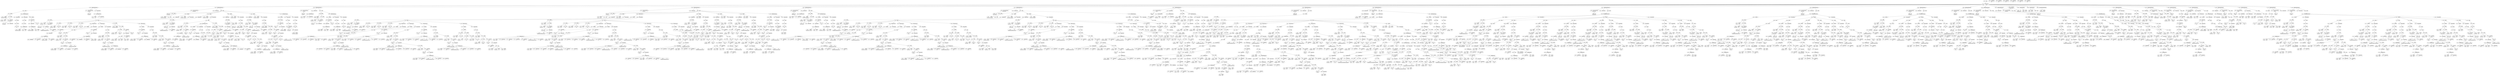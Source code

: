 digraph ast {
node [shape=none];
311301 [label=<<TABLE border='1' cellspacing='0' cellpadding='10' style='rounded' ><TR><TD border='0'>311301</TD><TD border='0'><B>StatementBody</B></TD></TR></TABLE>>];
311301 -> 311299 [weight=2];
311302 [label=<<TABLE border='1' cellspacing='0' cellpadding='10' style='rounded' ><TR><TD border='0'>311302</TD><TD border='0'><B>Block</B></TD></TR></TABLE>>];
311302 -> 311277 [weight=2];
311302 -> 311295 [weight=2];
311303 [label=<<TABLE border='1' cellspacing='0' cellpadding='10' style='rounded' ><TR><TD border='0'>311303</TD><TD border='0'><B>PublicMethodStatement</B></TD></TR></TABLE>>];
311303 -> 311271 [weight=2];
311303 -> 311275 [weight=2];
311303 -> 311302 [weight=2];
311296 [label=<<TABLE border='1' cellspacing='0' cellpadding='10' style='rounded' ><TR><TD border='0'>311296</TD><TD border='0'><B>StatementBody</B></TD></TR></TABLE>>];
311296 -> 311294 [weight=2];
311297 [label=<<TABLE border='1' cellspacing='0' cellpadding='10' style='rounded' ><TR><TD border='0'>311297</TD><TD border='0'><B>Null</B></TD></TR><HR/><TR><TD border='0' cellpadding='5' colspan='2'>null</TD></TR></TABLE>>];
311298 [label=<<TABLE border='1' cellspacing='0' cellpadding='10' style='rounded' ><TR><TD border='0'>311298</TD><TD border='0'><B>Return</B></TD></TR></TABLE>>];
311298 -> 311297 [weight=2];
311299 [label=<<TABLE border='1' cellspacing='0' cellpadding='10' style='rounded' ><TR><TD border='0'>311299</TD><TD border='0'><B>Block</B></TD></TR></TABLE>>];
311299 -> 311298 [weight=2];
311308 [label=<<TABLE border='1' cellspacing='0' cellpadding='10' style='rounded' ><TR><TD border='0'>311308</TD><TD border='0'><B>BinOP</B></TD></TR><HR/><TR><TD border='0' cellpadding='5' colspan='2'>=</TD></TR></TABLE>>];
311308 -> 311307 [weight=2];
311308 -> 311309 [weight=2];
311309 [label=<<TABLE border='1' cellspacing='0' cellpadding='10' style='rounded' ><TR><TD border='0'>311309</TD><TD border='0'><B>Array</B></TD></TR></TABLE>>];
311310 [label=<<TABLE border='1' cellspacing='0' cellpadding='10' style='rounded' ><TR><TD border='0'>311310</TD><TD border='0'><B>Variable</B></TD></TR><HR/><TR><TD border='0' cellpadding='5'>(1286, 6256)</TD><TD border='0' cellpadding='5'>this</TD></TR></TABLE>>];
311311 [label=<<TABLE border='1' cellspacing='0' cellpadding='10' style='rounded' ><TR><TD border='0'>311311</TD><TD border='0'><B>Id</B></TD></TR><HR/><TR><TD border='0' cellpadding='5' colspan='2'>get_source_tags</TD></TR></TABLE>>];
311304 [label=<<TABLE border='1' cellspacing='0' cellpadding='10' style='rounded' ><TR><TD border='0'>311304</TD><TD border='0'><B>Id</B></TD></TR><HR/><TR><TD border='0' cellpadding='5' colspan='2'>get_categories</TD></TR></TABLE>>];
311305 [label=<<TABLE border='1' cellspacing='0' cellpadding='10' style='rounded' ><TR><TD border='0'>311305</TD><TD border='0'><B>ReturnValueMethod</B></TD></TR><HR/><TR><TD border='0' cellpadding='5' colspan='2'>get_categories</TD></TR></TABLE>>];
311305 -> 311304 [weight=2];
311306 [label=<<TABLE border='1' cellspacing='0' cellpadding='10' style='rounded' ><TR><TD border='0'>311306</TD><TD border='0'><B>ParameterList</B></TD></TR></TABLE>>];
311307 [label=<<TABLE border='1' cellspacing='0' cellpadding='10' style='rounded' ><TR><TD border='0'>311307</TD><TD border='0'><B>Variable</B></TD></TR><HR/><TR><TD border='0' cellpadding='5'>(1286, 6259)</TD><TD border='0' cellpadding='5'>categories</TD></TR></TABLE>>];
311316 [label=<<TABLE border='1' cellspacing='0' cellpadding='10' style='rounded' ><TR><TD border='0'>311316</TD><TD border='0'><B>BinOP</B></TD></TR><HR/><TR><TD border='0' cellpadding='5' colspan='2'>-&gt;</TD></TR></TABLE>>];
311316 -> 311310 [weight=2];
311316 -> 311315 [weight=2];
311317 [label=<<TABLE border='1' cellspacing='0' cellpadding='10' style='rounded' ><TR><TD border='0'>311317</TD><TD border='0'><B>CastExpression</B></TD></TR></TABLE>>];
311317 -> 311316 [weight=2];
311318 [label=<<TABLE border='1' cellspacing='0' cellpadding='10' style='rounded' ><TR><TD border='0'>311318</TD><TD border='0'><B>Variable</B></TD></TR><HR/><TR><TD border='0' cellpadding='5'>(1286, 6260)</TD><TD border='0' cellpadding='5'>category</TD></TR></TABLE>>];
311312 [label=<<TABLE border='1' cellspacing='0' cellpadding='10' style='rounded' ><TR><TD border='0'>311312</TD><TD border='0'><B>Id</B></TD></TR><HR/><TR><TD border='0' cellpadding='5' colspan='2'>SIMPLEPIE_NAMESPACE_ATOM_10</TD></TR></TABLE>>];
311313 [label=<<TABLE border='1' cellspacing='0' cellpadding='10' style='rounded' ><TR><TD border='0'>311313</TD><TD border='0'><B>StringLiteral</B></TD></TR><HR/><TR><TD border='0' cellpadding='5' colspan='2'>category</TD></TR></TABLE>>];
311314 [label=<<TABLE border='1' cellspacing='0' cellpadding='10' style='rounded' ><TR><TD border='0'>311314</TD><TD border='0'><B>ArgumentList</B></TD></TR></TABLE>>];
311314 -> 311312 [weight=2];
311314 -> 311313 [weight=2];
311315 [label=<<TABLE border='1' cellspacing='0' cellpadding='10' style='rounded' ><TR><TD border='0'>311315</TD><TD border='0'><B>MethodCall</B></TD></TR><HR/><TR><TD border='0' cellpadding='5' colspan='2'>get_source_tags</TD></TR></TABLE>>];
311315 -> 311311 [weight=2];
311315 -> 311314 [weight=2];
311324 [label=<<TABLE border='1' cellspacing='0' cellpadding='10' style='rounded' ><TR><TD border='0'>311324</TD><TD border='0'><B>BinOP</B></TD></TR><HR/><TR><TD border='0' cellpadding='5' colspan='2'>=</TD></TR></TABLE>>];
311324 -> 311323 [weight=2];
311324 -> 311325 [weight=2];
311325 [label=<<TABLE border='1' cellspacing='0' cellpadding='10' style='rounded' ><TR><TD border='0'>311325</TD><TD border='0'><B>Null</B></TD></TR><HR/><TR><TD border='0' cellpadding='5' colspan='2'>null</TD></TR></TABLE>>];
311326 [label=<<TABLE border='1' cellspacing='0' cellpadding='10' style='rounded' ><TR><TD border='0'>311326</TD><TD border='0'><B>Variable</B></TD></TR><HR/><TR><TD border='0' cellpadding='5'>(0, 5571)</TD><TD border='0' cellpadding='5'>label</TD></TR></TABLE>>];
311327 [label=<<TABLE border='1' cellspacing='0' cellpadding='10' style='rounded' ><TR><TD border='0'>311327</TD><TD border='0'><B>BinOP</B></TD></TR><HR/><TR><TD border='0' cellpadding='5' colspan='2'>=</TD></TR></TABLE>>];
311327 -> 311326 [weight=2];
311327 -> 311328 [weight=2];
311320 [label=<<TABLE border='1' cellspacing='0' cellpadding='10' style='rounded' ><TR><TD border='0'>311320</TD><TD border='0'><B>Variable</B></TD></TR><HR/><TR><TD border='0' cellpadding='5'>(0, 4615)</TD><TD border='0' cellpadding='5'>term</TD></TR></TABLE>>];
311321 [label=<<TABLE border='1' cellspacing='0' cellpadding='10' style='rounded' ><TR><TD border='0'>311321</TD><TD border='0'><B>BinOP</B></TD></TR><HR/><TR><TD border='0' cellpadding='5' colspan='2'>=</TD></TR></TABLE>>];
311321 -> 311320 [weight=2];
311321 -> 311322 [weight=2];
311322 [label=<<TABLE border='1' cellspacing='0' cellpadding='10' style='rounded' ><TR><TD border='0'>311322</TD><TD border='0'><B>Null</B></TD></TR><HR/><TR><TD border='0' cellpadding='5' colspan='2'>null</TD></TR></TABLE>>];
311323 [label=<<TABLE border='1' cellspacing='0' cellpadding='10' style='rounded' ><TR><TD border='0'>311323</TD><TD border='0'><B>Variable</B></TD></TR><HR/><TR><TD border='0' cellpadding='5'>(1286, 6261)</TD><TD border='0' cellpadding='5'>scheme</TD></TR></TABLE>>];
311332 [label=<<TABLE border='1' cellspacing='0' cellpadding='10' style='rounded' ><TR><TD border='0'>311332</TD><TD border='0'><B>StringLiteral</B></TD></TR><HR/><TR><TD border='0' cellpadding='5' colspan='2'></TD></TR></TABLE>>];
311333 [label=<<TABLE border='1' cellspacing='0' cellpadding='10' style='rounded' ><TR><TD border='0'>311333</TD><TD border='0'><B>StringLiteral</B></TD></TR><HR/><TR><TD border='0' cellpadding='5' colspan='2'>term</TD></TR></TABLE>>];
311334 [label=<<TABLE border='1' cellspacing='0' cellpadding='10' style='rounded' ><TR><TD border='0'>311334</TD><TD border='0'><B>PostfixExpression</B></TD></TR></TABLE>>];
311334 -> 311330 [weight=2];
311334 -> 311331 [weight=2];
311334 -> 311332 [weight=2];
311334 -> 311333 [weight=2];
311335 [label=<<TABLE border='1' cellspacing='0' cellpadding='10' style='rounded' ><TR><TD border='0'>311335</TD><TD border='0'><B>ArgumentList</B></TD></TR></TABLE>>];
311335 -> 311334 [weight=2];
311328 [label=<<TABLE border='1' cellspacing='0' cellpadding='10' style='rounded' ><TR><TD border='0'>311328</TD><TD border='0'><B>Null</B></TD></TR><HR/><TR><TD border='0' cellpadding='5' colspan='2'>null</TD></TR></TABLE>>];
311329 [label=<<TABLE border='1' cellspacing='0' cellpadding='10' style='rounded' ><TR><TD border='0'>311329</TD><TD border='0'><B>Id</B></TD></TR><HR/><TR><TD border='0' cellpadding='5' colspan='2'>isset</TD></TR></TABLE>>];
311330 [label=<<TABLE border='1' cellspacing='0' cellpadding='10' style='rounded' ><TR><TD border='0'>311330</TD><TD border='0'><B>Variable</B></TD></TR><HR/><TR><TD border='0' cellpadding='5'>(1286, 6260)</TD><TD border='0' cellpadding='5'>category</TD></TR></TABLE>>];
311331 [label=<<TABLE border='1' cellspacing='0' cellpadding='10' style='rounded' ><TR><TD border='0'>311331</TD><TD border='0'><B>StringLiteral</B></TD></TR><HR/><TR><TD border='0' cellpadding='5' colspan='2'>attribs</TD></TR></TABLE>>];
311340 [label=<<TABLE border='1' cellspacing='0' cellpadding='10' style='rounded' ><TR><TD border='0'>311340</TD><TD border='0'><B>Variable</B></TD></TR><HR/><TR><TD border='0' cellpadding='5'>(1286, 6256)</TD><TD border='0' cellpadding='5'>this</TD></TR></TABLE>>];
311341 [label=<<TABLE border='1' cellspacing='0' cellpadding='10' style='rounded' ><TR><TD border='0'>311341</TD><TD border='0'><B>Id</B></TD></TR><HR/><TR><TD border='0' cellpadding='5' colspan='2'>sanitize</TD></TR></TABLE>>];
311342 [label=<<TABLE border='1' cellspacing='0' cellpadding='10' style='rounded' ><TR><TD border='0'>311342</TD><TD border='0'><B>Variable</B></TD></TR><HR/><TR><TD border='0' cellpadding='5'>(1286, 6260)</TD><TD border='0' cellpadding='5'>category</TD></TR></TABLE>>];
311343 [label=<<TABLE border='1' cellspacing='0' cellpadding='10' style='rounded' ><TR><TD border='0'>311343</TD><TD border='0'><B>StringLiteral</B></TD></TR><HR/><TR><TD border='0' cellpadding='5' colspan='2'>attribs</TD></TR></TABLE>>];
311336 [label=<<TABLE border='1' cellspacing='0' cellpadding='10' style='rounded' ><TR><TD border='0'>311336</TD><TD border='0'><B>FunctionCall</B></TD></TR><HR/><TR><TD border='0' cellpadding='5' colspan='2'>isset</TD></TR></TABLE>>];
311336 -> 311329 [weight=2];
311336 -> 311335 [weight=2];
311337 [label=<<TABLE border='1' cellspacing='0' cellpadding='10' style='rounded' ><TR><TD border='0'>311337</TD><TD border='0'><B>Condition</B></TD></TR></TABLE>>];
311337 -> 311336 [weight=2];
311338 [label=<<TABLE border='1' cellspacing='0' cellpadding='10' style='rounded' ><TR><TD border='0'>311338</TD><TD border='0'><B>Variable</B></TD></TR><HR/><TR><TD border='0' cellpadding='5'>(0, 4615)</TD><TD border='0' cellpadding='5'>term</TD></TR></TABLE>>];
311339 [label=<<TABLE border='1' cellspacing='0' cellpadding='10' style='rounded' ><TR><TD border='0'>311339</TD><TD border='0'><B>BinOP</B></TD></TR><HR/><TR><TD border='0' cellpadding='5' colspan='2'>=</TD></TR></TABLE>>];
311339 -> 311338 [weight=2];
311339 -> 311350 [weight=2];
311348 [label=<<TABLE border='1' cellspacing='0' cellpadding='10' style='rounded' ><TR><TD border='0'>311348</TD><TD border='0'><B>ArgumentList</B></TD></TR></TABLE>>];
311348 -> 311346 [weight=2];
311348 -> 311347 [weight=2];
311349 [label=<<TABLE border='1' cellspacing='0' cellpadding='10' style='rounded' ><TR><TD border='0'>311349</TD><TD border='0'><B>MethodCall</B></TD></TR><HR/><TR><TD border='0' cellpadding='5' colspan='2'>sanitize</TD></TR></TABLE>>];
311349 -> 311341 [weight=2];
311349 -> 311348 [weight=2];
311350 [label=<<TABLE border='1' cellspacing='0' cellpadding='10' style='rounded' ><TR><TD border='0'>311350</TD><TD border='0'><B>BinOP</B></TD></TR><HR/><TR><TD border='0' cellpadding='5' colspan='2'>-&gt;</TD></TR></TABLE>>];
311350 -> 311340 [weight=2];
311350 -> 311349 [weight=2];
311351 [label=<<TABLE border='1' cellspacing='0' cellpadding='10' style='rounded' ><TR><TD border='0'>311351</TD><TD border='0'><B>Block</B></TD></TR></TABLE>>];
311351 -> 311339 [weight=2];
311344 [label=<<TABLE border='1' cellspacing='0' cellpadding='10' style='rounded' ><TR><TD border='0'>311344</TD><TD border='0'><B>StringLiteral</B></TD></TR><HR/><TR><TD border='0' cellpadding='5' colspan='2'></TD></TR></TABLE>>];
311345 [label=<<TABLE border='1' cellspacing='0' cellpadding='10' style='rounded' ><TR><TD border='0'>311345</TD><TD border='0'><B>StringLiteral</B></TD></TR><HR/><TR><TD border='0' cellpadding='5' colspan='2'>term</TD></TR></TABLE>>];
311346 [label=<<TABLE border='1' cellspacing='0' cellpadding='10' style='rounded' ><TR><TD border='0'>311346</TD><TD border='0'><B>PostfixExpression</B></TD></TR></TABLE>>];
311346 -> 311342 [weight=2];
311346 -> 311343 [weight=2];
311346 -> 311344 [weight=2];
311346 -> 311345 [weight=2];
311347 [label=<<TABLE border='1' cellspacing='0' cellpadding='10' style='rounded' ><TR><TD border='0'>311347</TD><TD border='0'><B>Id</B></TD></TR><HR/><TR><TD border='0' cellpadding='5' colspan='2'>SIMPLEPIE_CONSTRUCT_TEXT</TD></TR></TABLE>>];
311356 [label=<<TABLE border='1' cellspacing='0' cellpadding='10' style='rounded' ><TR><TD border='0'>311356</TD><TD border='0'><B>StringLiteral</B></TD></TR><HR/><TR><TD border='0' cellpadding='5' colspan='2'>attribs</TD></TR></TABLE>>];
311357 [label=<<TABLE border='1' cellspacing='0' cellpadding='10' style='rounded' ><TR><TD border='0'>311357</TD><TD border='0'><B>StringLiteral</B></TD></TR><HR/><TR><TD border='0' cellpadding='5' colspan='2'></TD></TR></TABLE>>];
311358 [label=<<TABLE border='1' cellspacing='0' cellpadding='10' style='rounded' ><TR><TD border='0'>311358</TD><TD border='0'><B>StringLiteral</B></TD></TR><HR/><TR><TD border='0' cellpadding='5' colspan='2'>scheme</TD></TR></TABLE>>];
311359 [label=<<TABLE border='1' cellspacing='0' cellpadding='10' style='rounded' ><TR><TD border='0'>311359</TD><TD border='0'><B>PostfixExpression</B></TD></TR></TABLE>>];
311359 -> 311355 [weight=2];
311359 -> 311356 [weight=2];
311359 -> 311357 [weight=2];
311359 -> 311358 [weight=2];
311352 [label=<<TABLE border='1' cellspacing='0' cellpadding='10' style='rounded' ><TR><TD border='0'>311352</TD><TD border='0'><B>IfThenStatement</B></TD></TR></TABLE>>];
311352 -> 311337 [weight=2];
311352 -> 311353 [weight=2];
311353 [label=<<TABLE border='1' cellspacing='0' cellpadding='10' style='rounded' ><TR><TD border='0'>311353</TD><TD border='0'><B>StatementBody</B></TD></TR></TABLE>>];
311353 -> 311351 [weight=2];
311354 [label=<<TABLE border='1' cellspacing='0' cellpadding='10' style='rounded' ><TR><TD border='0'>311354</TD><TD border='0'><B>Id</B></TD></TR><HR/><TR><TD border='0' cellpadding='5' colspan='2'>isset</TD></TR></TABLE>>];
311355 [label=<<TABLE border='1' cellspacing='0' cellpadding='10' style='rounded' ><TR><TD border='0'>311355</TD><TD border='0'><B>Variable</B></TD></TR><HR/><TR><TD border='0' cellpadding='5'>(1286, 6260)</TD><TD border='0' cellpadding='5'>category</TD></TR></TABLE>>];
311364 [label=<<TABLE border='1' cellspacing='0' cellpadding='10' style='rounded' ><TR><TD border='0'>311364</TD><TD border='0'><B>BinOP</B></TD></TR><HR/><TR><TD border='0' cellpadding='5' colspan='2'>=</TD></TR></TABLE>>];
311364 -> 311363 [weight=2];
311364 -> 311375 [weight=2];
311365 [label=<<TABLE border='1' cellspacing='0' cellpadding='10' style='rounded' ><TR><TD border='0'>311365</TD><TD border='0'><B>Variable</B></TD></TR><HR/><TR><TD border='0' cellpadding='5'>(1286, 6256)</TD><TD border='0' cellpadding='5'>this</TD></TR></TABLE>>];
311366 [label=<<TABLE border='1' cellspacing='0' cellpadding='10' style='rounded' ><TR><TD border='0'>311366</TD><TD border='0'><B>Id</B></TD></TR><HR/><TR><TD border='0' cellpadding='5' colspan='2'>sanitize</TD></TR></TABLE>>];
311367 [label=<<TABLE border='1' cellspacing='0' cellpadding='10' style='rounded' ><TR><TD border='0'>311367</TD><TD border='0'><B>Variable</B></TD></TR><HR/><TR><TD border='0' cellpadding='5'>(1286, 6260)</TD><TD border='0' cellpadding='5'>category</TD></TR></TABLE>>];
311360 [label=<<TABLE border='1' cellspacing='0' cellpadding='10' style='rounded' ><TR><TD border='0'>311360</TD><TD border='0'><B>ArgumentList</B></TD></TR></TABLE>>];
311360 -> 311359 [weight=2];
311361 [label=<<TABLE border='1' cellspacing='0' cellpadding='10' style='rounded' ><TR><TD border='0'>311361</TD><TD border='0'><B>FunctionCall</B></TD></TR><HR/><TR><TD border='0' cellpadding='5' colspan='2'>isset</TD></TR></TABLE>>];
311361 -> 311354 [weight=2];
311361 -> 311360 [weight=2];
311362 [label=<<TABLE border='1' cellspacing='0' cellpadding='10' style='rounded' ><TR><TD border='0'>311362</TD><TD border='0'><B>Condition</B></TD></TR></TABLE>>];
311362 -> 311361 [weight=2];
311363 [label=<<TABLE border='1' cellspacing='0' cellpadding='10' style='rounded' ><TR><TD border='0'>311363</TD><TD border='0'><B>Variable</B></TD></TR><HR/><TR><TD border='0' cellpadding='5'>(1286, 6261)</TD><TD border='0' cellpadding='5'>scheme</TD></TR></TABLE>>];
311372 [label=<<TABLE border='1' cellspacing='0' cellpadding='10' style='rounded' ><TR><TD border='0'>311372</TD><TD border='0'><B>Id</B></TD></TR><HR/><TR><TD border='0' cellpadding='5' colspan='2'>SIMPLEPIE_CONSTRUCT_TEXT</TD></TR></TABLE>>];
311373 [label=<<TABLE border='1' cellspacing='0' cellpadding='10' style='rounded' ><TR><TD border='0'>311373</TD><TD border='0'><B>ArgumentList</B></TD></TR></TABLE>>];
311373 -> 311371 [weight=2];
311373 -> 311372 [weight=2];
311374 [label=<<TABLE border='1' cellspacing='0' cellpadding='10' style='rounded' ><TR><TD border='0'>311374</TD><TD border='0'><B>MethodCall</B></TD></TR><HR/><TR><TD border='0' cellpadding='5' colspan='2'>sanitize</TD></TR></TABLE>>];
311374 -> 311366 [weight=2];
311374 -> 311373 [weight=2];
311375 [label=<<TABLE border='1' cellspacing='0' cellpadding='10' style='rounded' ><TR><TD border='0'>311375</TD><TD border='0'><B>BinOP</B></TD></TR><HR/><TR><TD border='0' cellpadding='5' colspan='2'>-&gt;</TD></TR></TABLE>>];
311375 -> 311365 [weight=2];
311375 -> 311374 [weight=2];
311368 [label=<<TABLE border='1' cellspacing='0' cellpadding='10' style='rounded' ><TR><TD border='0'>311368</TD><TD border='0'><B>StringLiteral</B></TD></TR><HR/><TR><TD border='0' cellpadding='5' colspan='2'>attribs</TD></TR></TABLE>>];
311369 [label=<<TABLE border='1' cellspacing='0' cellpadding='10' style='rounded' ><TR><TD border='0'>311369</TD><TD border='0'><B>StringLiteral</B></TD></TR><HR/><TR><TD border='0' cellpadding='5' colspan='2'></TD></TR></TABLE>>];
311370 [label=<<TABLE border='1' cellspacing='0' cellpadding='10' style='rounded' ><TR><TD border='0'>311370</TD><TD border='0'><B>StringLiteral</B></TD></TR><HR/><TR><TD border='0' cellpadding='5' colspan='2'>scheme</TD></TR></TABLE>>];
311371 [label=<<TABLE border='1' cellspacing='0' cellpadding='10' style='rounded' ><TR><TD border='0'>311371</TD><TD border='0'><B>PostfixExpression</B></TD></TR></TABLE>>];
311371 -> 311367 [weight=2];
311371 -> 311368 [weight=2];
311371 -> 311369 [weight=2];
311371 -> 311370 [weight=2];
311380 [label=<<TABLE border='1' cellspacing='0' cellpadding='10' style='rounded' ><TR><TD border='0'>311380</TD><TD border='0'><B>Variable</B></TD></TR><HR/><TR><TD border='0' cellpadding='5'>(1286, 6260)</TD><TD border='0' cellpadding='5'>category</TD></TR></TABLE>>];
311381 [label=<<TABLE border='1' cellspacing='0' cellpadding='10' style='rounded' ><TR><TD border='0'>311381</TD><TD border='0'><B>StringLiteral</B></TD></TR><HR/><TR><TD border='0' cellpadding='5' colspan='2'>attribs</TD></TR></TABLE>>];
311382 [label=<<TABLE border='1' cellspacing='0' cellpadding='10' style='rounded' ><TR><TD border='0'>311382</TD><TD border='0'><B>StringLiteral</B></TD></TR><HR/><TR><TD border='0' cellpadding='5' colspan='2'></TD></TR></TABLE>>];
311383 [label=<<TABLE border='1' cellspacing='0' cellpadding='10' style='rounded' ><TR><TD border='0'>311383</TD><TD border='0'><B>StringLiteral</B></TD></TR><HR/><TR><TD border='0' cellpadding='5' colspan='2'>label</TD></TR></TABLE>>];
311376 [label=<<TABLE border='1' cellspacing='0' cellpadding='10' style='rounded' ><TR><TD border='0'>311376</TD><TD border='0'><B>Block</B></TD></TR></TABLE>>];
311376 -> 311364 [weight=2];
311377 [label=<<TABLE border='1' cellspacing='0' cellpadding='10' style='rounded' ><TR><TD border='0'>311377</TD><TD border='0'><B>IfThenStatement</B></TD></TR></TABLE>>];
311377 -> 311362 [weight=2];
311377 -> 311378 [weight=2];
311378 [label=<<TABLE border='1' cellspacing='0' cellpadding='10' style='rounded' ><TR><TD border='0'>311378</TD><TD border='0'><B>StatementBody</B></TD></TR></TABLE>>];
311378 -> 311376 [weight=2];
311379 [label=<<TABLE border='1' cellspacing='0' cellpadding='10' style='rounded' ><TR><TD border='0'>311379</TD><TD border='0'><B>Id</B></TD></TR><HR/><TR><TD border='0' cellpadding='5' colspan='2'>isset</TD></TR></TABLE>>];
311388 [label=<<TABLE border='1' cellspacing='0' cellpadding='10' style='rounded' ><TR><TD border='0'>311388</TD><TD border='0'><B>Variable</B></TD></TR><HR/><TR><TD border='0' cellpadding='5'>(0, 5571)</TD><TD border='0' cellpadding='5'>label</TD></TR></TABLE>>];
311389 [label=<<TABLE border='1' cellspacing='0' cellpadding='10' style='rounded' ><TR><TD border='0'>311389</TD><TD border='0'><B>BinOP</B></TD></TR><HR/><TR><TD border='0' cellpadding='5' colspan='2'>=</TD></TR></TABLE>>];
311389 -> 311388 [weight=2];
311389 -> 311400 [weight=2];
311390 [label=<<TABLE border='1' cellspacing='0' cellpadding='10' style='rounded' ><TR><TD border='0'>311390</TD><TD border='0'><B>Variable</B></TD></TR><HR/><TR><TD border='0' cellpadding='5'>(1286, 6256)</TD><TD border='0' cellpadding='5'>this</TD></TR></TABLE>>];
311391 [label=<<TABLE border='1' cellspacing='0' cellpadding='10' style='rounded' ><TR><TD border='0'>311391</TD><TD border='0'><B>Id</B></TD></TR><HR/><TR><TD border='0' cellpadding='5' colspan='2'>sanitize</TD></TR></TABLE>>];
311384 [label=<<TABLE border='1' cellspacing='0' cellpadding='10' style='rounded' ><TR><TD border='0'>311384</TD><TD border='0'><B>PostfixExpression</B></TD></TR></TABLE>>];
311384 -> 311380 [weight=2];
311384 -> 311381 [weight=2];
311384 -> 311382 [weight=2];
311384 -> 311383 [weight=2];
311385 [label=<<TABLE border='1' cellspacing='0' cellpadding='10' style='rounded' ><TR><TD border='0'>311385</TD><TD border='0'><B>ArgumentList</B></TD></TR></TABLE>>];
311385 -> 311384 [weight=2];
311386 [label=<<TABLE border='1' cellspacing='0' cellpadding='10' style='rounded' ><TR><TD border='0'>311386</TD><TD border='0'><B>FunctionCall</B></TD></TR><HR/><TR><TD border='0' cellpadding='5' colspan='2'>isset</TD></TR></TABLE>>];
311386 -> 311379 [weight=2];
311386 -> 311385 [weight=2];
311387 [label=<<TABLE border='1' cellspacing='0' cellpadding='10' style='rounded' ><TR><TD border='0'>311387</TD><TD border='0'><B>Condition</B></TD></TR></TABLE>>];
311387 -> 311386 [weight=2];
311396 [label=<<TABLE border='1' cellspacing='0' cellpadding='10' style='rounded' ><TR><TD border='0'>311396</TD><TD border='0'><B>PostfixExpression</B></TD></TR></TABLE>>];
311396 -> 311392 [weight=2];
311396 -> 311393 [weight=2];
311396 -> 311394 [weight=2];
311396 -> 311395 [weight=2];
311397 [label=<<TABLE border='1' cellspacing='0' cellpadding='10' style='rounded' ><TR><TD border='0'>311397</TD><TD border='0'><B>Id</B></TD></TR><HR/><TR><TD border='0' cellpadding='5' colspan='2'>SIMPLEPIE_CONSTRUCT_TEXT</TD></TR></TABLE>>];
311398 [label=<<TABLE border='1' cellspacing='0' cellpadding='10' style='rounded' ><TR><TD border='0'>311398</TD><TD border='0'><B>ArgumentList</B></TD></TR></TABLE>>];
311398 -> 311396 [weight=2];
311398 -> 311397 [weight=2];
311399 [label=<<TABLE border='1' cellspacing='0' cellpadding='10' style='rounded' ><TR><TD border='0'>311399</TD><TD border='0'><B>MethodCall</B></TD></TR><HR/><TR><TD border='0' cellpadding='5' colspan='2'>sanitize</TD></TR></TABLE>>];
311399 -> 311391 [weight=2];
311399 -> 311398 [weight=2];
311392 [label=<<TABLE border='1' cellspacing='0' cellpadding='10' style='rounded' ><TR><TD border='0'>311392</TD><TD border='0'><B>Variable</B></TD></TR><HR/><TR><TD border='0' cellpadding='5'>(1286, 6260)</TD><TD border='0' cellpadding='5'>category</TD></TR></TABLE>>];
311393 [label=<<TABLE border='1' cellspacing='0' cellpadding='10' style='rounded' ><TR><TD border='0'>311393</TD><TD border='0'><B>StringLiteral</B></TD></TR><HR/><TR><TD border='0' cellpadding='5' colspan='2'>attribs</TD></TR></TABLE>>];
311394 [label=<<TABLE border='1' cellspacing='0' cellpadding='10' style='rounded' ><TR><TD border='0'>311394</TD><TD border='0'><B>StringLiteral</B></TD></TR><HR/><TR><TD border='0' cellpadding='5' colspan='2'></TD></TR></TABLE>>];
311395 [label=<<TABLE border='1' cellspacing='0' cellpadding='10' style='rounded' ><TR><TD border='0'>311395</TD><TD border='0'><B>StringLiteral</B></TD></TR><HR/><TR><TD border='0' cellpadding='5' colspan='2'>label</TD></TR></TABLE>>];
311404 [label=<<TABLE border='1' cellspacing='0' cellpadding='10' style='rounded' ><TR><TD border='0'>311404</TD><TD border='0'><B>Variable</B></TD></TR><HR/><TR><TD border='0' cellpadding='5'>(1286, 6259)</TD><TD border='0' cellpadding='5'>categories</TD></TR></TABLE>>];
311405 [label=<<TABLE border='1' cellspacing='0' cellpadding='10' style='rounded' ><TR><TD border='0'>311405</TD><TD border='0'><B>BinOP</B></TD></TR><HR/><TR><TD border='0' cellpadding='5' colspan='2'>=</TD></TR></TABLE>>];
311405 -> 311404 [weight=2];
311405 -> 311417 [weight=2];
311406 [label=<<TABLE border='1' cellspacing='0' cellpadding='10' style='rounded' ><TR><TD border='0'>311406</TD><TD border='0'><B>Variable</B></TD></TR><HR/><TR><TD border='0' cellpadding='5'>(1286, 6256)</TD><TD border='0' cellpadding='5'>this</TD></TR></TABLE>>];
311407 [label=<<TABLE border='1' cellspacing='0' cellpadding='10' style='rounded' ><TR><TD border='0'>311407</TD><TD border='0'><B>Id</B></TD></TR><HR/><TR><TD border='0' cellpadding='5' colspan='2'>registry</TD></TR></TABLE>>];
311400 [label=<<TABLE border='1' cellspacing='0' cellpadding='10' style='rounded' ><TR><TD border='0'>311400</TD><TD border='0'><B>BinOP</B></TD></TR><HR/><TR><TD border='0' cellpadding='5' colspan='2'>-&gt;</TD></TR></TABLE>>];
311400 -> 311390 [weight=2];
311400 -> 311399 [weight=2];
311401 [label=<<TABLE border='1' cellspacing='0' cellpadding='10' style='rounded' ><TR><TD border='0'>311401</TD><TD border='0'><B>Block</B></TD></TR></TABLE>>];
311401 -> 311389 [weight=2];
311402 [label=<<TABLE border='1' cellspacing='0' cellpadding='10' style='rounded' ><TR><TD border='0'>311402</TD><TD border='0'><B>IfThenStatement</B></TD></TR></TABLE>>];
311402 -> 311387 [weight=2];
311402 -> 311403 [weight=2];
311403 [label=<<TABLE border='1' cellspacing='0' cellpadding='10' style='rounded' ><TR><TD border='0'>311403</TD><TD border='0'><B>StatementBody</B></TD></TR></TABLE>>];
311403 -> 311401 [weight=2];
311412 [label=<<TABLE border='1' cellspacing='0' cellpadding='10' style='rounded' ><TR><TD border='0'>311412</TD><TD border='0'><B>Variable</B></TD></TR><HR/><TR><TD border='0' cellpadding='5'>(1286, 6261)</TD><TD border='0' cellpadding='5'>scheme</TD></TR></TABLE>>];
311413 [label=<<TABLE border='1' cellspacing='0' cellpadding='10' style='rounded' ><TR><TD border='0'>311413</TD><TD border='0'><B>Variable</B></TD></TR><HR/><TR><TD border='0' cellpadding='5'>(0, 5571)</TD><TD border='0' cellpadding='5'>label</TD></TR></TABLE>>];
311414 [label=<<TABLE border='1' cellspacing='0' cellpadding='10' style='rounded' ><TR><TD border='0'>311414</TD><TD border='0'><B>Array</B></TD></TR></TABLE>>];
311414 -> 311411 [weight=2];
311414 -> 311412 [weight=2];
311414 -> 311413 [weight=2];
311415 [label=<<TABLE border='1' cellspacing='0' cellpadding='10' style='rounded' ><TR><TD border='0'>311415</TD><TD border='0'><B>ArgumentList</B></TD></TR></TABLE>>];
311415 -> 311410 [weight=2];
311415 -> 311414 [weight=2];
311408 [label=<<TABLE border='1' cellspacing='0' cellpadding='10' style='rounded' ><TR><TD border='0'>311408</TD><TD border='0'><B>BinOP</B></TD></TR><HR/><TR><TD border='0' cellpadding='5' colspan='2'>-&gt;</TD></TR></TABLE>>];
311408 -> 311406 [weight=2];
311408 -> 311407 [weight=2];
311409 [label=<<TABLE border='1' cellspacing='0' cellpadding='10' style='rounded' ><TR><TD border='0'>311409</TD><TD border='0'><B>Id</B></TD></TR><HR/><TR><TD border='0' cellpadding='5' colspan='2'>create</TD></TR></TABLE>>];
311410 [label=<<TABLE border='1' cellspacing='0' cellpadding='10' style='rounded' ><TR><TD border='0'>311410</TD><TD border='0'><B>StringLiteral</B></TD></TR><HR/><TR><TD border='0' cellpadding='5' colspan='2'>Category</TD></TR></TABLE>>];
311411 [label=<<TABLE border='1' cellspacing='0' cellpadding='10' style='rounded' ><TR><TD border='0'>311411</TD><TD border='0'><B>Variable</B></TD></TR><HR/><TR><TD border='0' cellpadding='5'>(0, 4615)</TD><TD border='0' cellpadding='5'>term</TD></TR></TABLE>>];
311420 [label=<<TABLE border='1' cellspacing='0' cellpadding='10' style='rounded' ><TR><TD border='0'>311420</TD><TD border='0'><B>StatementBody</B></TD></TR></TABLE>>];
311420 -> 311418 [weight=2];
311421 [label=<<TABLE border='1' cellspacing='0' cellpadding='10' style='rounded' ><TR><TD border='0'>311421</TD><TD border='0'><B>Variable</B></TD></TR><HR/><TR><TD border='0' cellpadding='5'>(1286, 6256)</TD><TD border='0' cellpadding='5'>this</TD></TR></TABLE>>];
311422 [label=<<TABLE border='1' cellspacing='0' cellpadding='10' style='rounded' ><TR><TD border='0'>311422</TD><TD border='0'><B>Id</B></TD></TR><HR/><TR><TD border='0' cellpadding='5' colspan='2'>get_source_tags</TD></TR></TABLE>>];
311423 [label=<<TABLE border='1' cellspacing='0' cellpadding='10' style='rounded' ><TR><TD border='0'>311423</TD><TD border='0'><B>Id</B></TD></TR><HR/><TR><TD border='0' cellpadding='5' colspan='2'>SIMPLEPIE_NAMESPACE_RSS_20</TD></TR></TABLE>>];
311416 [label=<<TABLE border='1' cellspacing='0' cellpadding='10' style='rounded' ><TR><TD border='0'>311416</TD><TD border='0'><B>MethodCall</B></TD></TR><HR/><TR><TD border='0' cellpadding='5' colspan='2'>create</TD></TR></TABLE>>];
311416 -> 311409 [weight=2];
311416 -> 311415 [weight=2];
311417 [label=<<TABLE border='1' cellspacing='0' cellpadding='10' style='rounded' ><TR><TD border='0'>311417</TD><TD border='0'><B>BinOP</B></TD></TR><HR/><TR><TD border='0' cellpadding='5' colspan='2'>-&gt;</TD></TR></TABLE>>];
311417 -> 311408 [weight=2];
311417 -> 311416 [weight=2];
311418 [label=<<TABLE border='1' cellspacing='0' cellpadding='10' style='rounded' ><TR><TD border='0'>311418</TD><TD border='0'><B>Block</B></TD></TR></TABLE>>];
311418 -> 311321 [weight=2];
311418 -> 311324 [weight=2];
311418 -> 311327 [weight=2];
311418 -> 311352 [weight=2];
311418 -> 311377 [weight=2];
311418 -> 311402 [weight=2];
311418 -> 311405 [weight=2];
311419 [label=<<TABLE border='1' cellspacing='0' cellpadding='10' style='rounded' ><TR><TD border='0'>311419</TD><TD border='0'><B>ForEach</B></TD></TR></TABLE>>];
311419 -> 311317 [weight=2];
311419 -> 311318 [weight=2];
311419 -> 311420 [weight=2];
311428 [label=<<TABLE border='1' cellspacing='0' cellpadding='10' style='rounded' ><TR><TD border='0'>311428</TD><TD border='0'><B>CastExpression</B></TD></TR></TABLE>>];
311428 -> 311427 [weight=2];
311429 [label=<<TABLE border='1' cellspacing='0' cellpadding='10' style='rounded' ><TR><TD border='0'>311429</TD><TD border='0'><B>Variable</B></TD></TR><HR/><TR><TD border='0' cellpadding='5'>(1286, 6260)</TD><TD border='0' cellpadding='5'>category</TD></TR></TABLE>>];
311431 [label=<<TABLE border='1' cellspacing='0' cellpadding='10' style='rounded' ><TR><TD border='0'>311431</TD><TD border='0'><B>Variable</B></TD></TR><HR/><TR><TD border='0' cellpadding='5'>(0, 4615)</TD><TD border='0' cellpadding='5'>term</TD></TR></TABLE>>];
311424 [label=<<TABLE border='1' cellspacing='0' cellpadding='10' style='rounded' ><TR><TD border='0'>311424</TD><TD border='0'><B>StringLiteral</B></TD></TR><HR/><TR><TD border='0' cellpadding='5' colspan='2'>category</TD></TR></TABLE>>];
311425 [label=<<TABLE border='1' cellspacing='0' cellpadding='10' style='rounded' ><TR><TD border='0'>311425</TD><TD border='0'><B>ArgumentList</B></TD></TR></TABLE>>];
311425 -> 311423 [weight=2];
311425 -> 311424 [weight=2];
311426 [label=<<TABLE border='1' cellspacing='0' cellpadding='10' style='rounded' ><TR><TD border='0'>311426</TD><TD border='0'><B>MethodCall</B></TD></TR><HR/><TR><TD border='0' cellpadding='5' colspan='2'>get_source_tags</TD></TR></TABLE>>];
311426 -> 311422 [weight=2];
311426 -> 311425 [weight=2];
311427 [label=<<TABLE border='1' cellspacing='0' cellpadding='10' style='rounded' ><TR><TD border='0'>311427</TD><TD border='0'><B>BinOP</B></TD></TR><HR/><TR><TD border='0' cellpadding='5' colspan='2'>-&gt;</TD></TR></TABLE>>];
311427 -> 311421 [weight=2];
311427 -> 311426 [weight=2];
311436 [label=<<TABLE border='1' cellspacing='0' cellpadding='10' style='rounded' ><TR><TD border='0'>311436</TD><TD border='0'><B>StringLiteral</B></TD></TR><HR/><TR><TD border='0' cellpadding='5' colspan='2'>data</TD></TR></TABLE>>];
311437 [label=<<TABLE border='1' cellspacing='0' cellpadding='10' style='rounded' ><TR><TD border='0'>311437</TD><TD border='0'><B>PostfixExpression</B></TD></TR></TABLE>>];
311437 -> 311435 [weight=2];
311437 -> 311436 [weight=2];
311438 [label=<<TABLE border='1' cellspacing='0' cellpadding='10' style='rounded' ><TR><TD border='0'>311438</TD><TD border='0'><B>Id</B></TD></TR><HR/><TR><TD border='0' cellpadding='5' colspan='2'>SIMPLEPIE_CONSTRUCT_TEXT</TD></TR></TABLE>>];
311439 [label=<<TABLE border='1' cellspacing='0' cellpadding='10' style='rounded' ><TR><TD border='0'>311439</TD><TD border='0'><B>ArgumentList</B></TD></TR></TABLE>>];
311439 -> 311437 [weight=2];
311439 -> 311438 [weight=2];
311432 [label=<<TABLE border='1' cellspacing='0' cellpadding='10' style='rounded' ><TR><TD border='0'>311432</TD><TD border='0'><B>BinOP</B></TD></TR><HR/><TR><TD border='0' cellpadding='5' colspan='2'>=</TD></TR></TABLE>>];
311432 -> 311431 [weight=2];
311432 -> 311441 [weight=2];
311433 [label=<<TABLE border='1' cellspacing='0' cellpadding='10' style='rounded' ><TR><TD border='0'>311433</TD><TD border='0'><B>Variable</B></TD></TR><HR/><TR><TD border='0' cellpadding='5'>(1286, 6256)</TD><TD border='0' cellpadding='5'>this</TD></TR></TABLE>>];
311434 [label=<<TABLE border='1' cellspacing='0' cellpadding='10' style='rounded' ><TR><TD border='0'>311434</TD><TD border='0'><B>Id</B></TD></TR><HR/><TR><TD border='0' cellpadding='5' colspan='2'>sanitize</TD></TR></TABLE>>];
311435 [label=<<TABLE border='1' cellspacing='0' cellpadding='10' style='rounded' ><TR><TD border='0'>311435</TD><TD border='0'><B>Variable</B></TD></TR><HR/><TR><TD border='0' cellpadding='5'>(1286, 6260)</TD><TD border='0' cellpadding='5'>category</TD></TR></TABLE>>];
311444 [label=<<TABLE border='1' cellspacing='0' cellpadding='10' style='rounded' ><TR><TD border='0'>311444</TD><TD border='0'><B>StringLiteral</B></TD></TR><HR/><TR><TD border='0' cellpadding='5' colspan='2'>attribs</TD></TR></TABLE>>];
311445 [label=<<TABLE border='1' cellspacing='0' cellpadding='10' style='rounded' ><TR><TD border='0'>311445</TD><TD border='0'><B>StringLiteral</B></TD></TR><HR/><TR><TD border='0' cellpadding='5' colspan='2'></TD></TR></TABLE>>];
311446 [label=<<TABLE border='1' cellspacing='0' cellpadding='10' style='rounded' ><TR><TD border='0'>311446</TD><TD border='0'><B>StringLiteral</B></TD></TR><HR/><TR><TD border='0' cellpadding='5' colspan='2'>domain</TD></TR></TABLE>>];
311447 [label=<<TABLE border='1' cellspacing='0' cellpadding='10' style='rounded' ><TR><TD border='0'>311447</TD><TD border='0'><B>PostfixExpression</B></TD></TR></TABLE>>];
311447 -> 311443 [weight=2];
311447 -> 311444 [weight=2];
311447 -> 311445 [weight=2];
311447 -> 311446 [weight=2];
311440 [label=<<TABLE border='1' cellspacing='0' cellpadding='10' style='rounded' ><TR><TD border='0'>311440</TD><TD border='0'><B>MethodCall</B></TD></TR><HR/><TR><TD border='0' cellpadding='5' colspan='2'>sanitize</TD></TR></TABLE>>];
311440 -> 311434 [weight=2];
311440 -> 311439 [weight=2];
311441 [label=<<TABLE border='1' cellspacing='0' cellpadding='10' style='rounded' ><TR><TD border='0'>311441</TD><TD border='0'><B>BinOP</B></TD></TR><HR/><TR><TD border='0' cellpadding='5' colspan='2'>-&gt;</TD></TR></TABLE>>];
311441 -> 311433 [weight=2];
311441 -> 311440 [weight=2];
311442 [label=<<TABLE border='1' cellspacing='0' cellpadding='10' style='rounded' ><TR><TD border='0'>311442</TD><TD border='0'><B>Id</B></TD></TR><HR/><TR><TD border='0' cellpadding='5' colspan='2'>isset</TD></TR></TABLE>>];
311443 [label=<<TABLE border='1' cellspacing='0' cellpadding='10' style='rounded' ><TR><TD border='0'>311443</TD><TD border='0'><B>Variable</B></TD></TR><HR/><TR><TD border='0' cellpadding='5'>(1286, 6260)</TD><TD border='0' cellpadding='5'>category</TD></TR></TABLE>>];
311452 [label=<<TABLE border='1' cellspacing='0' cellpadding='10' style='rounded' ><TR><TD border='0'>311452</TD><TD border='0'><B>BinOP</B></TD></TR><HR/><TR><TD border='0' cellpadding='5' colspan='2'>=</TD></TR></TABLE>>];
311452 -> 311451 [weight=2];
311452 -> 311463 [weight=2];
311453 [label=<<TABLE border='1' cellspacing='0' cellpadding='10' style='rounded' ><TR><TD border='0'>311453</TD><TD border='0'><B>Variable</B></TD></TR><HR/><TR><TD border='0' cellpadding='5'>(1286, 6256)</TD><TD border='0' cellpadding='5'>this</TD></TR></TABLE>>];
311454 [label=<<TABLE border='1' cellspacing='0' cellpadding='10' style='rounded' ><TR><TD border='0'>311454</TD><TD border='0'><B>Id</B></TD></TR><HR/><TR><TD border='0' cellpadding='5' colspan='2'>sanitize</TD></TR></TABLE>>];
311455 [label=<<TABLE border='1' cellspacing='0' cellpadding='10' style='rounded' ><TR><TD border='0'>311455</TD><TD border='0'><B>Variable</B></TD></TR><HR/><TR><TD border='0' cellpadding='5'>(1286, 6260)</TD><TD border='0' cellpadding='5'>category</TD></TR></TABLE>>];
311448 [label=<<TABLE border='1' cellspacing='0' cellpadding='10' style='rounded' ><TR><TD border='0'>311448</TD><TD border='0'><B>ArgumentList</B></TD></TR></TABLE>>];
311448 -> 311447 [weight=2];
311449 [label=<<TABLE border='1' cellspacing='0' cellpadding='10' style='rounded' ><TR><TD border='0'>311449</TD><TD border='0'><B>FunctionCall</B></TD></TR><HR/><TR><TD border='0' cellpadding='5' colspan='2'>isset</TD></TR></TABLE>>];
311449 -> 311442 [weight=2];
311449 -> 311448 [weight=2];
311450 [label=<<TABLE border='1' cellspacing='0' cellpadding='10' style='rounded' ><TR><TD border='0'>311450</TD><TD border='0'><B>Condition</B></TD></TR></TABLE>>];
311450 -> 311449 [weight=2];
311451 [label=<<TABLE border='1' cellspacing='0' cellpadding='10' style='rounded' ><TR><TD border='0'>311451</TD><TD border='0'><B>Variable</B></TD></TR><HR/><TR><TD border='0' cellpadding='5'>(1286, 6261)</TD><TD border='0' cellpadding='5'>scheme</TD></TR></TABLE>>];
311460 [label=<<TABLE border='1' cellspacing='0' cellpadding='10' style='rounded' ><TR><TD border='0'>311460</TD><TD border='0'><B>Id</B></TD></TR><HR/><TR><TD border='0' cellpadding='5' colspan='2'>SIMPLEPIE_CONSTRUCT_TEXT</TD></TR></TABLE>>];
311461 [label=<<TABLE border='1' cellspacing='0' cellpadding='10' style='rounded' ><TR><TD border='0'>311461</TD><TD border='0'><B>ArgumentList</B></TD></TR></TABLE>>];
311461 -> 311459 [weight=2];
311461 -> 311460 [weight=2];
311462 [label=<<TABLE border='1' cellspacing='0' cellpadding='10' style='rounded' ><TR><TD border='0'>311462</TD><TD border='0'><B>MethodCall</B></TD></TR><HR/><TR><TD border='0' cellpadding='5' colspan='2'>sanitize</TD></TR></TABLE>>];
311462 -> 311454 [weight=2];
311462 -> 311461 [weight=2];
311463 [label=<<TABLE border='1' cellspacing='0' cellpadding='10' style='rounded' ><TR><TD border='0'>311463</TD><TD border='0'><B>BinOP</B></TD></TR><HR/><TR><TD border='0' cellpadding='5' colspan='2'>-&gt;</TD></TR></TABLE>>];
311463 -> 311453 [weight=2];
311463 -> 311462 [weight=2];
311456 [label=<<TABLE border='1' cellspacing='0' cellpadding='10' style='rounded' ><TR><TD border='0'>311456</TD><TD border='0'><B>StringLiteral</B></TD></TR><HR/><TR><TD border='0' cellpadding='5' colspan='2'>attribs</TD></TR></TABLE>>];
311457 [label=<<TABLE border='1' cellspacing='0' cellpadding='10' style='rounded' ><TR><TD border='0'>311457</TD><TD border='0'><B>StringLiteral</B></TD></TR><HR/><TR><TD border='0' cellpadding='5' colspan='2'></TD></TR></TABLE>>];
311458 [label=<<TABLE border='1' cellspacing='0' cellpadding='10' style='rounded' ><TR><TD border='0'>311458</TD><TD border='0'><B>StringLiteral</B></TD></TR><HR/><TR><TD border='0' cellpadding='5' colspan='2'>domain</TD></TR></TABLE>>];
311459 [label=<<TABLE border='1' cellspacing='0' cellpadding='10' style='rounded' ><TR><TD border='0'>311459</TD><TD border='0'><B>PostfixExpression</B></TD></TR></TABLE>>];
311459 -> 311455 [weight=2];
311459 -> 311456 [weight=2];
311459 -> 311457 [weight=2];
311459 -> 311458 [weight=2];
311468 [label=<<TABLE border='1' cellspacing='0' cellpadding='10' style='rounded' ><TR><TD border='0'>311468</TD><TD border='0'><B>BinOP</B></TD></TR><HR/><TR><TD border='0' cellpadding='5' colspan='2'>=</TD></TR></TABLE>>];
311468 -> 311467 [weight=2];
311468 -> 311469 [weight=2];
311469 [label=<<TABLE border='1' cellspacing='0' cellpadding='10' style='rounded' ><TR><TD border='0'>311469</TD><TD border='0'><B>Null</B></TD></TR><HR/><TR><TD border='0' cellpadding='5' colspan='2'>null</TD></TR></TABLE>>];
311470 [label=<<TABLE border='1' cellspacing='0' cellpadding='10' style='rounded' ><TR><TD border='0'>311470</TD><TD border='0'><B>Block</B></TD></TR></TABLE>>];
311470 -> 311468 [weight=2];
311464 [label=<<TABLE border='1' cellspacing='0' cellpadding='10' style='rounded' ><TR><TD border='0'>311464</TD><TD border='0'><B>Block</B></TD></TR></TABLE>>];
311464 -> 311452 [weight=2];
311465 [label=<<TABLE border='1' cellspacing='0' cellpadding='10' style='rounded' ><TR><TD border='0'>311465</TD><TD border='0'><B>IfThenElseStatement</B></TD></TR></TABLE>>];
311465 -> 311450 [weight=2];
311465 -> 311466 [weight=2];
311465 -> 311472 [weight=2];
311466 [label=<<TABLE border='1' cellspacing='0' cellpadding='10' style='rounded' ><TR><TD border='0'>311466</TD><TD border='0'><B>StatementBody</B></TD></TR></TABLE>>];
311466 -> 311464 [weight=2];
311467 [label=<<TABLE border='1' cellspacing='0' cellpadding='10' style='rounded' ><TR><TD border='0'>311467</TD><TD border='0'><B>Variable</B></TD></TR><HR/><TR><TD border='0' cellpadding='5'>(1286, 6261)</TD><TD border='0' cellpadding='5'>scheme</TD></TR></TABLE>>];
311476 [label=<<TABLE border='1' cellspacing='0' cellpadding='10' style='rounded' ><TR><TD border='0'>311476</TD><TD border='0'><B>Id</B></TD></TR><HR/><TR><TD border='0' cellpadding='5' colspan='2'>registry</TD></TR></TABLE>>];
311477 [label=<<TABLE border='1' cellspacing='0' cellpadding='10' style='rounded' ><TR><TD border='0'>311477</TD><TD border='0'><B>BinOP</B></TD></TR><HR/><TR><TD border='0' cellpadding='5' colspan='2'>-&gt;</TD></TR></TABLE>>];
311477 -> 311475 [weight=2];
311477 -> 311476 [weight=2];
311478 [label=<<TABLE border='1' cellspacing='0' cellpadding='10' style='rounded' ><TR><TD border='0'>311478</TD><TD border='0'><B>Id</B></TD></TR><HR/><TR><TD border='0' cellpadding='5' colspan='2'>create</TD></TR></TABLE>>];
311479 [label=<<TABLE border='1' cellspacing='0' cellpadding='10' style='rounded' ><TR><TD border='0'>311479</TD><TD border='0'><B>StringLiteral</B></TD></TR><HR/><TR><TD border='0' cellpadding='5' colspan='2'>Category</TD></TR></TABLE>>];
311472 [label=<<TABLE border='1' cellspacing='0' cellpadding='10' style='rounded' ><TR><TD border='0'>311472</TD><TD border='0'><B>StatementBody</B></TD></TR></TABLE>>];
311472 -> 311470 [weight=2];
311473 [label=<<TABLE border='1' cellspacing='0' cellpadding='10' style='rounded' ><TR><TD border='0'>311473</TD><TD border='0'><B>Variable</B></TD></TR><HR/><TR><TD border='0' cellpadding='5'>(1286, 6259)</TD><TD border='0' cellpadding='5'>categories</TD></TR></TABLE>>];
311474 [label=<<TABLE border='1' cellspacing='0' cellpadding='10' style='rounded' ><TR><TD border='0'>311474</TD><TD border='0'><B>BinOP</B></TD></TR><HR/><TR><TD border='0' cellpadding='5' colspan='2'>=</TD></TR></TABLE>>];
311474 -> 311473 [weight=2];
311474 -> 311486 [weight=2];
311475 [label=<<TABLE border='1' cellspacing='0' cellpadding='10' style='rounded' ><TR><TD border='0'>311475</TD><TD border='0'><B>Variable</B></TD></TR><HR/><TR><TD border='0' cellpadding='5'>(1286, 6256)</TD><TD border='0' cellpadding='5'>this</TD></TR></TABLE>>];
311484 [label=<<TABLE border='1' cellspacing='0' cellpadding='10' style='rounded' ><TR><TD border='0'>311484</TD><TD border='0'><B>ArgumentList</B></TD></TR></TABLE>>];
311484 -> 311479 [weight=2];
311484 -> 311483 [weight=2];
311485 [label=<<TABLE border='1' cellspacing='0' cellpadding='10' style='rounded' ><TR><TD border='0'>311485</TD><TD border='0'><B>MethodCall</B></TD></TR><HR/><TR><TD border='0' cellpadding='5' colspan='2'>create</TD></TR></TABLE>>];
311485 -> 311478 [weight=2];
311485 -> 311484 [weight=2];
311486 [label=<<TABLE border='1' cellspacing='0' cellpadding='10' style='rounded' ><TR><TD border='0'>311486</TD><TD border='0'><B>BinOP</B></TD></TR><HR/><TR><TD border='0' cellpadding='5' colspan='2'>-&gt;</TD></TR></TABLE>>];
311486 -> 311477 [weight=2];
311486 -> 311485 [weight=2];
311487 [label=<<TABLE border='1' cellspacing='0' cellpadding='10' style='rounded' ><TR><TD border='0'>311487</TD><TD border='0'><B>Block</B></TD></TR></TABLE>>];
311487 -> 311432 [weight=2];
311487 -> 311465 [weight=2];
311487 -> 311474 [weight=2];
311480 [label=<<TABLE border='1' cellspacing='0' cellpadding='10' style='rounded' ><TR><TD border='0'>311480</TD><TD border='0'><B>Variable</B></TD></TR><HR/><TR><TD border='0' cellpadding='5'>(0, 4615)</TD><TD border='0' cellpadding='5'>term</TD></TR></TABLE>>];
311481 [label=<<TABLE border='1' cellspacing='0' cellpadding='10' style='rounded' ><TR><TD border='0'>311481</TD><TD border='0'><B>Variable</B></TD></TR><HR/><TR><TD border='0' cellpadding='5'>(1286, 6261)</TD><TD border='0' cellpadding='5'>scheme</TD></TR></TABLE>>];
311482 [label=<<TABLE border='1' cellspacing='0' cellpadding='10' style='rounded' ><TR><TD border='0'>311482</TD><TD border='0'><B>Null</B></TD></TR><HR/><TR><TD border='0' cellpadding='5' colspan='2'>null</TD></TR></TABLE>>];
311483 [label=<<TABLE border='1' cellspacing='0' cellpadding='10' style='rounded' ><TR><TD border='0'>311483</TD><TD border='0'><B>Array</B></TD></TR></TABLE>>];
311483 -> 311480 [weight=2];
311483 -> 311481 [weight=2];
311483 -> 311482 [weight=2];
311492 [label=<<TABLE border='1' cellspacing='0' cellpadding='10' style='rounded' ><TR><TD border='0'>311492</TD><TD border='0'><B>Id</B></TD></TR><HR/><TR><TD border='0' cellpadding='5' colspan='2'>SIMPLEPIE_NAMESPACE_DC_11</TD></TR></TABLE>>];
311493 [label=<<TABLE border='1' cellspacing='0' cellpadding='10' style='rounded' ><TR><TD border='0'>311493</TD><TD border='0'><B>StringLiteral</B></TD></TR><HR/><TR><TD border='0' cellpadding='5' colspan='2'>subject</TD></TR></TABLE>>];
311494 [label=<<TABLE border='1' cellspacing='0' cellpadding='10' style='rounded' ><TR><TD border='0'>311494</TD><TD border='0'><B>ArgumentList</B></TD></TR></TABLE>>];
311494 -> 311492 [weight=2];
311494 -> 311493 [weight=2];
311495 [label=<<TABLE border='1' cellspacing='0' cellpadding='10' style='rounded' ><TR><TD border='0'>311495</TD><TD border='0'><B>MethodCall</B></TD></TR><HR/><TR><TD border='0' cellpadding='5' colspan='2'>get_source_tags</TD></TR></TABLE>>];
311495 -> 311491 [weight=2];
311495 -> 311494 [weight=2];
311488 [label=<<TABLE border='1' cellspacing='0' cellpadding='10' style='rounded' ><TR><TD border='0'>311488</TD><TD border='0'><B>ForEach</B></TD></TR></TABLE>>];
311488 -> 311428 [weight=2];
311488 -> 311429 [weight=2];
311488 -> 311489 [weight=2];
311489 [label=<<TABLE border='1' cellspacing='0' cellpadding='10' style='rounded' ><TR><TD border='0'>311489</TD><TD border='0'><B>StatementBody</B></TD></TR></TABLE>>];
311489 -> 311487 [weight=2];
311490 [label=<<TABLE border='1' cellspacing='0' cellpadding='10' style='rounded' ><TR><TD border='0'>311490</TD><TD border='0'><B>Variable</B></TD></TR><HR/><TR><TD border='0' cellpadding='5'>(1286, 6256)</TD><TD border='0' cellpadding='5'>this</TD></TR></TABLE>>];
311491 [label=<<TABLE border='1' cellspacing='0' cellpadding='10' style='rounded' ><TR><TD border='0'>311491</TD><TD border='0'><B>Id</B></TD></TR><HR/><TR><TD border='0' cellpadding='5' colspan='2'>get_source_tags</TD></TR></TABLE>>];
311500 [label=<<TABLE border='1' cellspacing='0' cellpadding='10' style='rounded' ><TR><TD border='0'>311500</TD><TD border='0'><B>Variable</B></TD></TR><HR/><TR><TD border='0' cellpadding='5'>(1286, 6259)</TD><TD border='0' cellpadding='5'>categories</TD></TR></TABLE>>];
311501 [label=<<TABLE border='1' cellspacing='0' cellpadding='10' style='rounded' ><TR><TD border='0'>311501</TD><TD border='0'><B>BinOP</B></TD></TR><HR/><TR><TD border='0' cellpadding='5' colspan='2'>=</TD></TR></TABLE>>];
311501 -> 311500 [weight=2];
311501 -> 311521 [weight=2];
311502 [label=<<TABLE border='1' cellspacing='0' cellpadding='10' style='rounded' ><TR><TD border='0'>311502</TD><TD border='0'><B>Variable</B></TD></TR><HR/><TR><TD border='0' cellpadding='5'>(1286, 6256)</TD><TD border='0' cellpadding='5'>this</TD></TR></TABLE>>];
311503 [label=<<TABLE border='1' cellspacing='0' cellpadding='10' style='rounded' ><TR><TD border='0'>311503</TD><TD border='0'><B>Id</B></TD></TR><HR/><TR><TD border='0' cellpadding='5' colspan='2'>registry</TD></TR></TABLE>>];
311496 [label=<<TABLE border='1' cellspacing='0' cellpadding='10' style='rounded' ><TR><TD border='0'>311496</TD><TD border='0'><B>BinOP</B></TD></TR><HR/><TR><TD border='0' cellpadding='5' colspan='2'>-&gt;</TD></TR></TABLE>>];
311496 -> 311490 [weight=2];
311496 -> 311495 [weight=2];
311497 [label=<<TABLE border='1' cellspacing='0' cellpadding='10' style='rounded' ><TR><TD border='0'>311497</TD><TD border='0'><B>CastExpression</B></TD></TR></TABLE>>];
311497 -> 311496 [weight=2];
311498 [label=<<TABLE border='1' cellspacing='0' cellpadding='10' style='rounded' ><TR><TD border='0'>311498</TD><TD border='0'><B>Variable</B></TD></TR><HR/><TR><TD border='0' cellpadding='5'>(1286, 6260)</TD><TD border='0' cellpadding='5'>category</TD></TR></TABLE>>];
311508 [label=<<TABLE border='1' cellspacing='0' cellpadding='10' style='rounded' ><TR><TD border='0'>311508</TD><TD border='0'><B>Id</B></TD></TR><HR/><TR><TD border='0' cellpadding='5' colspan='2'>sanitize</TD></TR></TABLE>>];
311509 [label=<<TABLE border='1' cellspacing='0' cellpadding='10' style='rounded' ><TR><TD border='0'>311509</TD><TD border='0'><B>Variable</B></TD></TR><HR/><TR><TD border='0' cellpadding='5'>(1286, 6260)</TD><TD border='0' cellpadding='5'>category</TD></TR></TABLE>>];
311510 [label=<<TABLE border='1' cellspacing='0' cellpadding='10' style='rounded' ><TR><TD border='0'>311510</TD><TD border='0'><B>StringLiteral</B></TD></TR><HR/><TR><TD border='0' cellpadding='5' colspan='2'>data</TD></TR></TABLE>>];
311511 [label=<<TABLE border='1' cellspacing='0' cellpadding='10' style='rounded' ><TR><TD border='0'>311511</TD><TD border='0'><B>PostfixExpression</B></TD></TR></TABLE>>];
311511 -> 311509 [weight=2];
311511 -> 311510 [weight=2];
311504 [label=<<TABLE border='1' cellspacing='0' cellpadding='10' style='rounded' ><TR><TD border='0'>311504</TD><TD border='0'><B>BinOP</B></TD></TR><HR/><TR><TD border='0' cellpadding='5' colspan='2'>-&gt;</TD></TR></TABLE>>];
311504 -> 311502 [weight=2];
311504 -> 311503 [weight=2];
311505 [label=<<TABLE border='1' cellspacing='0' cellpadding='10' style='rounded' ><TR><TD border='0'>311505</TD><TD border='0'><B>Id</B></TD></TR><HR/><TR><TD border='0' cellpadding='5' colspan='2'>create</TD></TR></TABLE>>];
311506 [label=<<TABLE border='1' cellspacing='0' cellpadding='10' style='rounded' ><TR><TD border='0'>311506</TD><TD border='0'><B>StringLiteral</B></TD></TR><HR/><TR><TD border='0' cellpadding='5' colspan='2'>Category</TD></TR></TABLE>>];
311507 [label=<<TABLE border='1' cellspacing='0' cellpadding='10' style='rounded' ><TR><TD border='0'>311507</TD><TD border='0'><B>Variable</B></TD></TR><HR/><TR><TD border='0' cellpadding='5'>(1286, 6256)</TD><TD border='0' cellpadding='5'>this</TD></TR></TABLE>>];
311516 [label=<<TABLE border='1' cellspacing='0' cellpadding='10' style='rounded' ><TR><TD border='0'>311516</TD><TD border='0'><B>Null</B></TD></TR><HR/><TR><TD border='0' cellpadding='5' colspan='2'>null</TD></TR></TABLE>>];
311517 [label=<<TABLE border='1' cellspacing='0' cellpadding='10' style='rounded' ><TR><TD border='0'>311517</TD><TD border='0'><B>Null</B></TD></TR><HR/><TR><TD border='0' cellpadding='5' colspan='2'>null</TD></TR></TABLE>>];
311518 [label=<<TABLE border='1' cellspacing='0' cellpadding='10' style='rounded' ><TR><TD border='0'>311518</TD><TD border='0'><B>Array</B></TD></TR></TABLE>>];
311518 -> 311515 [weight=2];
311518 -> 311516 [weight=2];
311518 -> 311517 [weight=2];
311519 [label=<<TABLE border='1' cellspacing='0' cellpadding='10' style='rounded' ><TR><TD border='0'>311519</TD><TD border='0'><B>ArgumentList</B></TD></TR></TABLE>>];
311519 -> 311506 [weight=2];
311519 -> 311518 [weight=2];
311512 [label=<<TABLE border='1' cellspacing='0' cellpadding='10' style='rounded' ><TR><TD border='0'>311512</TD><TD border='0'><B>Id</B></TD></TR><HR/><TR><TD border='0' cellpadding='5' colspan='2'>SIMPLEPIE_CONSTRUCT_TEXT</TD></TR></TABLE>>];
311513 [label=<<TABLE border='1' cellspacing='0' cellpadding='10' style='rounded' ><TR><TD border='0'>311513</TD><TD border='0'><B>ArgumentList</B></TD></TR></TABLE>>];
311513 -> 311511 [weight=2];
311513 -> 311512 [weight=2];
311514 [label=<<TABLE border='1' cellspacing='0' cellpadding='10' style='rounded' ><TR><TD border='0'>311514</TD><TD border='0'><B>MethodCall</B></TD></TR><HR/><TR><TD border='0' cellpadding='5' colspan='2'>sanitize</TD></TR></TABLE>>];
311514 -> 311508 [weight=2];
311514 -> 311513 [weight=2];
311515 [label=<<TABLE border='1' cellspacing='0' cellpadding='10' style='rounded' ><TR><TD border='0'>311515</TD><TD border='0'><B>BinOP</B></TD></TR><HR/><TR><TD border='0' cellpadding='5' colspan='2'>-&gt;</TD></TR></TABLE>>];
311515 -> 311507 [weight=2];
311515 -> 311514 [weight=2];
311524 [label=<<TABLE border='1' cellspacing='0' cellpadding='10' style='rounded' ><TR><TD border='0'>311524</TD><TD border='0'><B>StatementBody</B></TD></TR></TABLE>>];
311524 -> 311522 [weight=2];
311525 [label=<<TABLE border='1' cellspacing='0' cellpadding='10' style='rounded' ><TR><TD border='0'>311525</TD><TD border='0'><B>Variable</B></TD></TR><HR/><TR><TD border='0' cellpadding='5'>(1286, 6256)</TD><TD border='0' cellpadding='5'>this</TD></TR></TABLE>>];
311526 [label=<<TABLE border='1' cellspacing='0' cellpadding='10' style='rounded' ><TR><TD border='0'>311526</TD><TD border='0'><B>Id</B></TD></TR><HR/><TR><TD border='0' cellpadding='5' colspan='2'>get_source_tags</TD></TR></TABLE>>];
311527 [label=<<TABLE border='1' cellspacing='0' cellpadding='10' style='rounded' ><TR><TD border='0'>311527</TD><TD border='0'><B>Id</B></TD></TR><HR/><TR><TD border='0' cellpadding='5' colspan='2'>SIMPLEPIE_NAMESPACE_DC_10</TD></TR></TABLE>>];
311520 [label=<<TABLE border='1' cellspacing='0' cellpadding='10' style='rounded' ><TR><TD border='0'>311520</TD><TD border='0'><B>MethodCall</B></TD></TR><HR/><TR><TD border='0' cellpadding='5' colspan='2'>create</TD></TR></TABLE>>];
311520 -> 311505 [weight=2];
311520 -> 311519 [weight=2];
311521 [label=<<TABLE border='1' cellspacing='0' cellpadding='10' style='rounded' ><TR><TD border='0'>311521</TD><TD border='0'><B>BinOP</B></TD></TR><HR/><TR><TD border='0' cellpadding='5' colspan='2'>-&gt;</TD></TR></TABLE>>];
311521 -> 311504 [weight=2];
311521 -> 311520 [weight=2];
311522 [label=<<TABLE border='1' cellspacing='0' cellpadding='10' style='rounded' ><TR><TD border='0'>311522</TD><TD border='0'><B>Block</B></TD></TR></TABLE>>];
311522 -> 311501 [weight=2];
311523 [label=<<TABLE border='1' cellspacing='0' cellpadding='10' style='rounded' ><TR><TD border='0'>311523</TD><TD border='0'><B>ForEach</B></TD></TR></TABLE>>];
311523 -> 311497 [weight=2];
311523 -> 311498 [weight=2];
311523 -> 311524 [weight=2];
311532 [label=<<TABLE border='1' cellspacing='0' cellpadding='10' style='rounded' ><TR><TD border='0'>311532</TD><TD border='0'><B>CastExpression</B></TD></TR></TABLE>>];
311532 -> 311531 [weight=2];
311533 [label=<<TABLE border='1' cellspacing='0' cellpadding='10' style='rounded' ><TR><TD border='0'>311533</TD><TD border='0'><B>Variable</B></TD></TR><HR/><TR><TD border='0' cellpadding='5'>(1286, 6260)</TD><TD border='0' cellpadding='5'>category</TD></TR></TABLE>>];
311535 [label=<<TABLE border='1' cellspacing='0' cellpadding='10' style='rounded' ><TR><TD border='0'>311535</TD><TD border='0'><B>Variable</B></TD></TR><HR/><TR><TD border='0' cellpadding='5'>(1286, 6259)</TD><TD border='0' cellpadding='5'>categories</TD></TR></TABLE>>];
311528 [label=<<TABLE border='1' cellspacing='0' cellpadding='10' style='rounded' ><TR><TD border='0'>311528</TD><TD border='0'><B>StringLiteral</B></TD></TR><HR/><TR><TD border='0' cellpadding='5' colspan='2'>subject</TD></TR></TABLE>>];
311529 [label=<<TABLE border='1' cellspacing='0' cellpadding='10' style='rounded' ><TR><TD border='0'>311529</TD><TD border='0'><B>ArgumentList</B></TD></TR></TABLE>>];
311529 -> 311527 [weight=2];
311529 -> 311528 [weight=2];
311530 [label=<<TABLE border='1' cellspacing='0' cellpadding='10' style='rounded' ><TR><TD border='0'>311530</TD><TD border='0'><B>MethodCall</B></TD></TR><HR/><TR><TD border='0' cellpadding='5' colspan='2'>get_source_tags</TD></TR></TABLE>>];
311530 -> 311526 [weight=2];
311530 -> 311529 [weight=2];
311531 [label=<<TABLE border='1' cellspacing='0' cellpadding='10' style='rounded' ><TR><TD border='0'>311531</TD><TD border='0'><B>BinOP</B></TD></TR><HR/><TR><TD border='0' cellpadding='5' colspan='2'>-&gt;</TD></TR></TABLE>>];
311531 -> 311525 [weight=2];
311531 -> 311530 [weight=2];
311540 [label=<<TABLE border='1' cellspacing='0' cellpadding='10' style='rounded' ><TR><TD border='0'>311540</TD><TD border='0'><B>Id</B></TD></TR><HR/><TR><TD border='0' cellpadding='5' colspan='2'>create</TD></TR></TABLE>>];
311541 [label=<<TABLE border='1' cellspacing='0' cellpadding='10' style='rounded' ><TR><TD border='0'>311541</TD><TD border='0'><B>StringLiteral</B></TD></TR><HR/><TR><TD border='0' cellpadding='5' colspan='2'>Category</TD></TR></TABLE>>];
311542 [label=<<TABLE border='1' cellspacing='0' cellpadding='10' style='rounded' ><TR><TD border='0'>311542</TD><TD border='0'><B>Variable</B></TD></TR><HR/><TR><TD border='0' cellpadding='5'>(1286, 6256)</TD><TD border='0' cellpadding='5'>this</TD></TR></TABLE>>];
311543 [label=<<TABLE border='1' cellspacing='0' cellpadding='10' style='rounded' ><TR><TD border='0'>311543</TD><TD border='0'><B>Id</B></TD></TR><HR/><TR><TD border='0' cellpadding='5' colspan='2'>sanitize</TD></TR></TABLE>>];
311536 [label=<<TABLE border='1' cellspacing='0' cellpadding='10' style='rounded' ><TR><TD border='0'>311536</TD><TD border='0'><B>BinOP</B></TD></TR><HR/><TR><TD border='0' cellpadding='5' colspan='2'>=</TD></TR></TABLE>>];
311536 -> 311535 [weight=2];
311536 -> 311556 [weight=2];
311537 [label=<<TABLE border='1' cellspacing='0' cellpadding='10' style='rounded' ><TR><TD border='0'>311537</TD><TD border='0'><B>Variable</B></TD></TR><HR/><TR><TD border='0' cellpadding='5'>(1286, 6256)</TD><TD border='0' cellpadding='5'>this</TD></TR></TABLE>>];
311538 [label=<<TABLE border='1' cellspacing='0' cellpadding='10' style='rounded' ><TR><TD border='0'>311538</TD><TD border='0'><B>Id</B></TD></TR><HR/><TR><TD border='0' cellpadding='5' colspan='2'>registry</TD></TR></TABLE>>];
311539 [label=<<TABLE border='1' cellspacing='0' cellpadding='10' style='rounded' ><TR><TD border='0'>311539</TD><TD border='0'><B>BinOP</B></TD></TR><HR/><TR><TD border='0' cellpadding='5' colspan='2'>-&gt;</TD></TR></TABLE>>];
311539 -> 311537 [weight=2];
311539 -> 311538 [weight=2];
311548 [label=<<TABLE border='1' cellspacing='0' cellpadding='10' style='rounded' ><TR><TD border='0'>311548</TD><TD border='0'><B>ArgumentList</B></TD></TR></TABLE>>];
311548 -> 311546 [weight=2];
311548 -> 311547 [weight=2];
311549 [label=<<TABLE border='1' cellspacing='0' cellpadding='10' style='rounded' ><TR><TD border='0'>311549</TD><TD border='0'><B>MethodCall</B></TD></TR><HR/><TR><TD border='0' cellpadding='5' colspan='2'>sanitize</TD></TR></TABLE>>];
311549 -> 311543 [weight=2];
311549 -> 311548 [weight=2];
311550 [label=<<TABLE border='1' cellspacing='0' cellpadding='10' style='rounded' ><TR><TD border='0'>311550</TD><TD border='0'><B>BinOP</B></TD></TR><HR/><TR><TD border='0' cellpadding='5' colspan='2'>-&gt;</TD></TR></TABLE>>];
311550 -> 311542 [weight=2];
311550 -> 311549 [weight=2];
311551 [label=<<TABLE border='1' cellspacing='0' cellpadding='10' style='rounded' ><TR><TD border='0'>311551</TD><TD border='0'><B>Null</B></TD></TR><HR/><TR><TD border='0' cellpadding='5' colspan='2'>null</TD></TR></TABLE>>];
311544 [label=<<TABLE border='1' cellspacing='0' cellpadding='10' style='rounded' ><TR><TD border='0'>311544</TD><TD border='0'><B>Variable</B></TD></TR><HR/><TR><TD border='0' cellpadding='5'>(1286, 6260)</TD><TD border='0' cellpadding='5'>category</TD></TR></TABLE>>];
311545 [label=<<TABLE border='1' cellspacing='0' cellpadding='10' style='rounded' ><TR><TD border='0'>311545</TD><TD border='0'><B>StringLiteral</B></TD></TR><HR/><TR><TD border='0' cellpadding='5' colspan='2'>data</TD></TR></TABLE>>];
311546 [label=<<TABLE border='1' cellspacing='0' cellpadding='10' style='rounded' ><TR><TD border='0'>311546</TD><TD border='0'><B>PostfixExpression</B></TD></TR></TABLE>>];
311546 -> 311544 [weight=2];
311546 -> 311545 [weight=2];
311547 [label=<<TABLE border='1' cellspacing='0' cellpadding='10' style='rounded' ><TR><TD border='0'>311547</TD><TD border='0'><B>Id</B></TD></TR><HR/><TR><TD border='0' cellpadding='5' colspan='2'>SIMPLEPIE_CONSTRUCT_TEXT</TD></TR></TABLE>>];
311556 [label=<<TABLE border='1' cellspacing='0' cellpadding='10' style='rounded' ><TR><TD border='0'>311556</TD><TD border='0'><B>BinOP</B></TD></TR><HR/><TR><TD border='0' cellpadding='5' colspan='2'>-&gt;</TD></TR></TABLE>>];
311556 -> 311539 [weight=2];
311556 -> 311555 [weight=2];
311557 [label=<<TABLE border='1' cellspacing='0' cellpadding='10' style='rounded' ><TR><TD border='0'>311557</TD><TD border='0'><B>Block</B></TD></TR></TABLE>>];
311557 -> 311536 [weight=2];
311558 [label=<<TABLE border='1' cellspacing='0' cellpadding='10' style='rounded' ><TR><TD border='0'>311558</TD><TD border='0'><B>ForEach</B></TD></TR></TABLE>>];
311558 -> 311532 [weight=2];
311558 -> 311533 [weight=2];
311558 -> 311559 [weight=2];
311559 [label=<<TABLE border='1' cellspacing='0' cellpadding='10' style='rounded' ><TR><TD border='0'>311559</TD><TD border='0'><B>StatementBody</B></TD></TR></TABLE>>];
311559 -> 311557 [weight=2];
311552 [label=<<TABLE border='1' cellspacing='0' cellpadding='10' style='rounded' ><TR><TD border='0'>311552</TD><TD border='0'><B>Null</B></TD></TR><HR/><TR><TD border='0' cellpadding='5' colspan='2'>null</TD></TR></TABLE>>];
311553 [label=<<TABLE border='1' cellspacing='0' cellpadding='10' style='rounded' ><TR><TD border='0'>311553</TD><TD border='0'><B>Array</B></TD></TR></TABLE>>];
311553 -> 311550 [weight=2];
311553 -> 311551 [weight=2];
311553 -> 311552 [weight=2];
311554 [label=<<TABLE border='1' cellspacing='0' cellpadding='10' style='rounded' ><TR><TD border='0'>311554</TD><TD border='0'><B>ArgumentList</B></TD></TR></TABLE>>];
311554 -> 311541 [weight=2];
311554 -> 311553 [weight=2];
311555 [label=<<TABLE border='1' cellspacing='0' cellpadding='10' style='rounded' ><TR><TD border='0'>311555</TD><TD border='0'><B>MethodCall</B></TD></TR><HR/><TR><TD border='0' cellpadding='5' colspan='2'>create</TD></TR></TABLE>>];
311555 -> 311540 [weight=2];
311555 -> 311554 [weight=2];
311564 [label=<<TABLE border='1' cellspacing='0' cellpadding='10' style='rounded' ><TR><TD border='0'>311564</TD><TD border='0'><B>FunctionCall</B></TD></TR><HR/><TR><TD border='0' cellpadding='5' colspan='2'>empty</TD></TR></TABLE>>];
311564 -> 311561 [weight=2];
311564 -> 311563 [weight=2];
311565 [label=<<TABLE border='1' cellspacing='0' cellpadding='10' style='rounded' ><TR><TD border='0'>311565</TD><TD border='0'><B>UnaryOP</B></TD></TR><HR/><TR><TD border='0' cellpadding='5' colspan='2'>!</TD></TR></TABLE>>];
311565 -> 311564 [weight=2];
311566 [label=<<TABLE border='1' cellspacing='0' cellpadding='10' style='rounded' ><TR><TD border='0'>311566</TD><TD border='0'><B>Condition</B></TD></TR></TABLE>>];
311566 -> 311565 [weight=2];
311567 [label=<<TABLE border='1' cellspacing='0' cellpadding='10' style='rounded' ><TR><TD border='0'>311567</TD><TD border='0'><B>Id</B></TD></TR><HR/><TR><TD border='0' cellpadding='5' colspan='2'>array_unique</TD></TR></TABLE>>];
311561 [label=<<TABLE border='1' cellspacing='0' cellpadding='10' style='rounded' ><TR><TD border='0'>311561</TD><TD border='0'><B>Id</B></TD></TR><HR/><TR><TD border='0' cellpadding='5' colspan='2'>empty</TD></TR></TABLE>>];
311562 [label=<<TABLE border='1' cellspacing='0' cellpadding='10' style='rounded' ><TR><TD border='0'>311562</TD><TD border='0'><B>Variable</B></TD></TR><HR/><TR><TD border='0' cellpadding='5'>(1286, 6259)</TD><TD border='0' cellpadding='5'>categories</TD></TR></TABLE>>];
311563 [label=<<TABLE border='1' cellspacing='0' cellpadding='10' style='rounded' ><TR><TD border='0'>311563</TD><TD border='0'><B>ArgumentList</B></TD></TR></TABLE>>];
311563 -> 311562 [weight=2];
311572 [label=<<TABLE border='1' cellspacing='0' cellpadding='10' style='rounded' ><TR><TD border='0'>311572</TD><TD border='0'><B>Block</B></TD></TR></TABLE>>];
311572 -> 311571 [weight=2];
311573 [label=<<TABLE border='1' cellspacing='0' cellpadding='10' style='rounded' ><TR><TD border='0'>311573</TD><TD border='0'><B>IfThenElseStatement</B></TD></TR></TABLE>>];
311573 -> 311566 [weight=2];
311573 -> 311574 [weight=2];
311573 -> 311579 [weight=2];
311574 [label=<<TABLE border='1' cellspacing='0' cellpadding='10' style='rounded' ><TR><TD border='0'>311574</TD><TD border='0'><B>StatementBody</B></TD></TR></TABLE>>];
311574 -> 311572 [weight=2];
311575 [label=<<TABLE border='1' cellspacing='0' cellpadding='10' style='rounded' ><TR><TD border='0'>311575</TD><TD border='0'><B>Null</B></TD></TR><HR/><TR><TD border='0' cellpadding='5' colspan='2'>null</TD></TR></TABLE>>];
311568 [label=<<TABLE border='1' cellspacing='0' cellpadding='10' style='rounded' ><TR><TD border='0'>311568</TD><TD border='0'><B>Variable</B></TD></TR><HR/><TR><TD border='0' cellpadding='5'>(1286, 6259)</TD><TD border='0' cellpadding='5'>categories</TD></TR></TABLE>>];
311569 [label=<<TABLE border='1' cellspacing='0' cellpadding='10' style='rounded' ><TR><TD border='0'>311569</TD><TD border='0'><B>ArgumentList</B></TD></TR></TABLE>>];
311569 -> 311568 [weight=2];
311570 [label=<<TABLE border='1' cellspacing='0' cellpadding='10' style='rounded' ><TR><TD border='0'>311570</TD><TD border='0'><B>FunctionCall</B></TD></TR><HR/><TR><TD border='0' cellpadding='5' colspan='2'>array_unique</TD></TR></TABLE>>];
311570 -> 311567 [weight=2];
311570 -> 311569 [weight=2];
311571 [label=<<TABLE border='1' cellspacing='0' cellpadding='10' style='rounded' ><TR><TD border='0'>311571</TD><TD border='0'><B>Return</B></TD></TR></TABLE>>];
311571 -> 311570 [weight=2];
311580 [label=<<TABLE border='1' cellspacing='0' cellpadding='10' style='rounded' ><TR><TD border='0'>311580</TD><TD border='0'><B>Block</B></TD></TR></TABLE>>];
311580 -> 311308 [weight=2];
311580 -> 311419 [weight=2];
311580 -> 311488 [weight=2];
311580 -> 311523 [weight=2];
311580 -> 311558 [weight=2];
311580 -> 311573 [weight=2];
311581 [label=<<TABLE border='1' cellspacing='0' cellpadding='10' style='rounded' ><TR><TD border='0'>311581</TD><TD border='0'><B>PublicMethodStatement</B></TD></TR></TABLE>>];
311581 -> 311305 [weight=2];
311581 -> 311306 [weight=2];
311581 -> 311580 [weight=2];
311582 [label=<<TABLE border='1' cellspacing='0' cellpadding='10' style='rounded' ><TR><TD border='0'>311582</TD><TD border='0'><B>Id</B></TD></TR><HR/><TR><TD border='0' cellpadding='5' colspan='2'>get_author</TD></TR></TABLE>>];
311583 [label=<<TABLE border='1' cellspacing='0' cellpadding='10' style='rounded' ><TR><TD border='0'>311583</TD><TD border='0'><B>ReturnValueMethod</B></TD></TR><HR/><TR><TD border='0' cellpadding='5' colspan='2'>get_author</TD></TR></TABLE>>];
311583 -> 311582 [weight=2];
311576 [label=<<TABLE border='1' cellspacing='0' cellpadding='10' style='rounded' ><TR><TD border='0'>311576</TD><TD border='0'><B>Return</B></TD></TR></TABLE>>];
311576 -> 311575 [weight=2];
311577 [label=<<TABLE border='1' cellspacing='0' cellpadding='10' style='rounded' ><TR><TD border='0'>311577</TD><TD border='0'><B>Block</B></TD></TR></TABLE>>];
311577 -> 311576 [weight=2];
311579 [label=<<TABLE border='1' cellspacing='0' cellpadding='10' style='rounded' ><TR><TD border='0'>311579</TD><TD border='0'><B>StatementBody</B></TD></TR></TABLE>>];
311579 -> 311577 [weight=2];
311588 [label=<<TABLE border='1' cellspacing='0' cellpadding='10' style='rounded' ><TR><TD border='0'>311588</TD><TD border='0'><B>Variable</B></TD></TR><HR/><TR><TD border='0' cellpadding='5'>(0, 2201)</TD><TD border='0' cellpadding='5'>authors</TD></TR></TABLE>>];
311589 [label=<<TABLE border='1' cellspacing='0' cellpadding='10' style='rounded' ><TR><TD border='0'>311589</TD><TD border='0'><B>BinOP</B></TD></TR><HR/><TR><TD border='0' cellpadding='5' colspan='2'>=</TD></TR></TABLE>>];
311589 -> 311588 [weight=2];
311589 -> 311594 [weight=2];
311590 [label=<<TABLE border='1' cellspacing='0' cellpadding='10' style='rounded' ><TR><TD border='0'>311590</TD><TD border='0'><B>Variable</B></TD></TR><HR/><TR><TD border='0' cellpadding='5'>(1286, 6256)</TD><TD border='0' cellpadding='5'>this</TD></TR></TABLE>>];
311591 [label=<<TABLE border='1' cellspacing='0' cellpadding='10' style='rounded' ><TR><TD border='0'>311591</TD><TD border='0'><B>Id</B></TD></TR><HR/><TR><TD border='0' cellpadding='5' colspan='2'>get_authors</TD></TR></TABLE>>];
311584 [label=<<TABLE border='1' cellspacing='0' cellpadding='10' style='rounded' ><TR><TD border='0'>311584</TD><TD border='0'><B>Variable</B></TD></TR><HR/><TR><TD border='0' cellpadding='5'>(0, 816)</TD><TD border='0' cellpadding='5'>key</TD></TR></TABLE>>];
311585 [label=<<TABLE border='1' cellspacing='0' cellpadding='10' style='rounded' ><TR><TD border='0'>311585</TD><TD border='0'><B>IntegerLiteral</B></TD></TR><HR/><TR><TD border='0' cellpadding='5' colspan='2'>0</TD></TR></TABLE>>];
311586 [label=<<TABLE border='1' cellspacing='0' cellpadding='10' style='rounded' ><TR><TD border='0'>311586</TD><TD border='0'><B>OptValueParameter</B></TD></TR></TABLE>>];
311586 -> 311584 [weight=2];
311586 -> 311585 [weight=2];
311587 [label=<<TABLE border='1' cellspacing='0' cellpadding='10' style='rounded' ><TR><TD border='0'>311587</TD><TD border='0'><B>ParameterList</B></TD></TR></TABLE>>];
311587 -> 311586 [weight=2];
311596 [label=<<TABLE border='1' cellspacing='0' cellpadding='10' style='rounded' ><TR><TD border='0'>311596</TD><TD border='0'><B>Variable</B></TD></TR><HR/><TR><TD border='0' cellpadding='5'>(0, 2201)</TD><TD border='0' cellpadding='5'>authors</TD></TR></TABLE>>];
311597 [label=<<TABLE border='1' cellspacing='0' cellpadding='10' style='rounded' ><TR><TD border='0'>311597</TD><TD border='0'><B>Variable</B></TD></TR><HR/><TR><TD border='0' cellpadding='5'>(0, 816)</TD><TD border='0' cellpadding='5'>key</TD></TR></TABLE>>];
311598 [label=<<TABLE border='1' cellspacing='0' cellpadding='10' style='rounded' ><TR><TD border='0'>311598</TD><TD border='0'><B>PostfixExpression</B></TD></TR></TABLE>>];
311598 -> 311596 [weight=2];
311598 -> 311597 [weight=2];
311599 [label=<<TABLE border='1' cellspacing='0' cellpadding='10' style='rounded' ><TR><TD border='0'>311599</TD><TD border='0'><B>ArgumentList</B></TD></TR></TABLE>>];
311599 -> 311598 [weight=2];
311592 [label=<<TABLE border='1' cellspacing='0' cellpadding='10' style='rounded' ><TR><TD border='0'>311592</TD><TD border='0'><B>ArgumentList</B></TD></TR></TABLE>>];
311593 [label=<<TABLE border='1' cellspacing='0' cellpadding='10' style='rounded' ><TR><TD border='0'>311593</TD><TD border='0'><B>MethodCall</B></TD></TR><HR/><TR><TD border='0' cellpadding='5' colspan='2'>get_authors</TD></TR></TABLE>>];
311593 -> 311591 [weight=2];
311593 -> 311592 [weight=2];
311594 [label=<<TABLE border='1' cellspacing='0' cellpadding='10' style='rounded' ><TR><TD border='0'>311594</TD><TD border='0'><B>BinOP</B></TD></TR><HR/><TR><TD border='0' cellpadding='5' colspan='2'>-&gt;</TD></TR></TABLE>>];
311594 -> 311590 [weight=2];
311594 -> 311593 [weight=2];
311595 [label=<<TABLE border='1' cellspacing='0' cellpadding='10' style='rounded' ><TR><TD border='0'>311595</TD><TD border='0'><B>Id</B></TD></TR><HR/><TR><TD border='0' cellpadding='5' colspan='2'>isset</TD></TR></TABLE>>];
311604 [label=<<TABLE border='1' cellspacing='0' cellpadding='10' style='rounded' ><TR><TD border='0'>311604</TD><TD border='0'><B>PostfixExpression</B></TD></TR></TABLE>>];
311604 -> 311602 [weight=2];
311604 -> 311603 [weight=2];
311605 [label=<<TABLE border='1' cellspacing='0' cellpadding='10' style='rounded' ><TR><TD border='0'>311605</TD><TD border='0'><B>Return</B></TD></TR></TABLE>>];
311605 -> 311604 [weight=2];
311606 [label=<<TABLE border='1' cellspacing='0' cellpadding='10' style='rounded' ><TR><TD border='0'>311606</TD><TD border='0'><B>Block</B></TD></TR></TABLE>>];
311606 -> 311605 [weight=2];
311607 [label=<<TABLE border='1' cellspacing='0' cellpadding='10' style='rounded' ><TR><TD border='0'>311607</TD><TD border='0'><B>IfThenElseStatement</B></TD></TR></TABLE>>];
311607 -> 311601 [weight=2];
311607 -> 311608 [weight=2];
311607 -> 311613 [weight=2];
311600 [label=<<TABLE border='1' cellspacing='0' cellpadding='10' style='rounded' ><TR><TD border='0'>311600</TD><TD border='0'><B>FunctionCall</B></TD></TR><HR/><TR><TD border='0' cellpadding='5' colspan='2'>isset</TD></TR></TABLE>>];
311600 -> 311595 [weight=2];
311600 -> 311599 [weight=2];
311601 [label=<<TABLE border='1' cellspacing='0' cellpadding='10' style='rounded' ><TR><TD border='0'>311601</TD><TD border='0'><B>Condition</B></TD></TR></TABLE>>];
311601 -> 311600 [weight=2];
311602 [label=<<TABLE border='1' cellspacing='0' cellpadding='10' style='rounded' ><TR><TD border='0'>311602</TD><TD border='0'><B>Variable</B></TD></TR><HR/><TR><TD border='0' cellpadding='5'>(0, 2201)</TD><TD border='0' cellpadding='5'>authors</TD></TR></TABLE>>];
311603 [label=<<TABLE border='1' cellspacing='0' cellpadding='10' style='rounded' ><TR><TD border='0'>311603</TD><TD border='0'><B>Variable</B></TD></TR><HR/><TR><TD border='0' cellpadding='5'>(0, 816)</TD><TD border='0' cellpadding='5'>key</TD></TR></TABLE>>];
311613 [label=<<TABLE border='1' cellspacing='0' cellpadding='10' style='rounded' ><TR><TD border='0'>311613</TD><TD border='0'><B>StatementBody</B></TD></TR></TABLE>>];
311613 -> 311611 [weight=2];
311614 [label=<<TABLE border='1' cellspacing='0' cellpadding='10' style='rounded' ><TR><TD border='0'>311614</TD><TD border='0'><B>Block</B></TD></TR></TABLE>>];
311614 -> 311589 [weight=2];
311614 -> 311607 [weight=2];
311615 [label=<<TABLE border='1' cellspacing='0' cellpadding='10' style='rounded' ><TR><TD border='0'>311615</TD><TD border='0'><B>PublicMethodStatement</B></TD></TR></TABLE>>];
311615 -> 311583 [weight=2];
311615 -> 311587 [weight=2];
311615 -> 311614 [weight=2];
311608 [label=<<TABLE border='1' cellspacing='0' cellpadding='10' style='rounded' ><TR><TD border='0'>311608</TD><TD border='0'><B>StatementBody</B></TD></TR></TABLE>>];
311608 -> 311606 [weight=2];
311609 [label=<<TABLE border='1' cellspacing='0' cellpadding='10' style='rounded' ><TR><TD border='0'>311609</TD><TD border='0'><B>Null</B></TD></TR><HR/><TR><TD border='0' cellpadding='5' colspan='2'>null</TD></TR></TABLE>>];
311610 [label=<<TABLE border='1' cellspacing='0' cellpadding='10' style='rounded' ><TR><TD border='0'>311610</TD><TD border='0'><B>Return</B></TD></TR></TABLE>>];
311610 -> 311609 [weight=2];
311611 [label=<<TABLE border='1' cellspacing='0' cellpadding='10' style='rounded' ><TR><TD border='0'>311611</TD><TD border='0'><B>Block</B></TD></TR></TABLE>>];
311611 -> 311610 [weight=2];
311620 [label=<<TABLE border='1' cellspacing='0' cellpadding='10' style='rounded' ><TR><TD border='0'>311620</TD><TD border='0'><B>BinOP</B></TD></TR><HR/><TR><TD border='0' cellpadding='5' colspan='2'>=</TD></TR></TABLE>>];
311620 -> 311619 [weight=2];
311620 -> 311621 [weight=2];
311621 [label=<<TABLE border='1' cellspacing='0' cellpadding='10' style='rounded' ><TR><TD border='0'>311621</TD><TD border='0'><B>Array</B></TD></TR></TABLE>>];
311622 [label=<<TABLE border='1' cellspacing='0' cellpadding='10' style='rounded' ><TR><TD border='0'>311622</TD><TD border='0'><B>Variable</B></TD></TR><HR/><TR><TD border='0' cellpadding='5'>(1286, 6256)</TD><TD border='0' cellpadding='5'>this</TD></TR></TABLE>>];
311623 [label=<<TABLE border='1' cellspacing='0' cellpadding='10' style='rounded' ><TR><TD border='0'>311623</TD><TD border='0'><B>Id</B></TD></TR><HR/><TR><TD border='0' cellpadding='5' colspan='2'>get_source_tags</TD></TR></TABLE>>];
311616 [label=<<TABLE border='1' cellspacing='0' cellpadding='10' style='rounded' ><TR><TD border='0'>311616</TD><TD border='0'><B>Id</B></TD></TR><HR/><TR><TD border='0' cellpadding='5' colspan='2'>get_authors</TD></TR></TABLE>>];
311617 [label=<<TABLE border='1' cellspacing='0' cellpadding='10' style='rounded' ><TR><TD border='0'>311617</TD><TD border='0'><B>ReturnValueMethod</B></TD></TR><HR/><TR><TD border='0' cellpadding='5' colspan='2'>get_authors</TD></TR></TABLE>>];
311617 -> 311616 [weight=2];
311618 [label=<<TABLE border='1' cellspacing='0' cellpadding='10' style='rounded' ><TR><TD border='0'>311618</TD><TD border='0'><B>ParameterList</B></TD></TR></TABLE>>];
311619 [label=<<TABLE border='1' cellspacing='0' cellpadding='10' style='rounded' ><TR><TD border='0'>311619</TD><TD border='0'><B>Variable</B></TD></TR><HR/><TR><TD border='0' cellpadding='5'>(0, 2201)</TD><TD border='0' cellpadding='5'>authors</TD></TR></TABLE>>];
311628 [label=<<TABLE border='1' cellspacing='0' cellpadding='10' style='rounded' ><TR><TD border='0'>311628</TD><TD border='0'><B>BinOP</B></TD></TR><HR/><TR><TD border='0' cellpadding='5' colspan='2'>-&gt;</TD></TR></TABLE>>];
311628 -> 311622 [weight=2];
311628 -> 311627 [weight=2];
311629 [label=<<TABLE border='1' cellspacing='0' cellpadding='10' style='rounded' ><TR><TD border='0'>311629</TD><TD border='0'><B>CastExpression</B></TD></TR></TABLE>>];
311629 -> 311628 [weight=2];
311630 [label=<<TABLE border='1' cellspacing='0' cellpadding='10' style='rounded' ><TR><TD border='0'>311630</TD><TD border='0'><B>Variable</B></TD></TR><HR/><TR><TD border='0' cellpadding='5'>(0, 2150)</TD><TD border='0' cellpadding='5'>author</TD></TR></TABLE>>];
311624 [label=<<TABLE border='1' cellspacing='0' cellpadding='10' style='rounded' ><TR><TD border='0'>311624</TD><TD border='0'><B>Id</B></TD></TR><HR/><TR><TD border='0' cellpadding='5' colspan='2'>SIMPLEPIE_NAMESPACE_ATOM_10</TD></TR></TABLE>>];
311625 [label=<<TABLE border='1' cellspacing='0' cellpadding='10' style='rounded' ><TR><TD border='0'>311625</TD><TD border='0'><B>StringLiteral</B></TD></TR><HR/><TR><TD border='0' cellpadding='5' colspan='2'>author</TD></TR></TABLE>>];
311626 [label=<<TABLE border='1' cellspacing='0' cellpadding='10' style='rounded' ><TR><TD border='0'>311626</TD><TD border='0'><B>ArgumentList</B></TD></TR></TABLE>>];
311626 -> 311624 [weight=2];
311626 -> 311625 [weight=2];
311627 [label=<<TABLE border='1' cellspacing='0' cellpadding='10' style='rounded' ><TR><TD border='0'>311627</TD><TD border='0'><B>MethodCall</B></TD></TR><HR/><TR><TD border='0' cellpadding='5' colspan='2'>get_source_tags</TD></TR></TABLE>>];
311627 -> 311623 [weight=2];
311627 -> 311626 [weight=2];
311636 [label=<<TABLE border='1' cellspacing='0' cellpadding='10' style='rounded' ><TR><TD border='0'>311636</TD><TD border='0'><B>BinOP</B></TD></TR><HR/><TR><TD border='0' cellpadding='5' colspan='2'>=</TD></TR></TABLE>>];
311636 -> 311635 [weight=2];
311636 -> 311637 [weight=2];
311637 [label=<<TABLE border='1' cellspacing='0' cellpadding='10' style='rounded' ><TR><TD border='0'>311637</TD><TD border='0'><B>Null</B></TD></TR><HR/><TR><TD border='0' cellpadding='5' colspan='2'>null</TD></TR></TABLE>>];
311638 [label=<<TABLE border='1' cellspacing='0' cellpadding='10' style='rounded' ><TR><TD border='0'>311638</TD><TD border='0'><B>Variable</B></TD></TR><HR/><TR><TD border='0' cellpadding='5'>(0, 2498)</TD><TD border='0' cellpadding='5'>email</TD></TR></TABLE>>];
311639 [label=<<TABLE border='1' cellspacing='0' cellpadding='10' style='rounded' ><TR><TD border='0'>311639</TD><TD border='0'><B>BinOP</B></TD></TR><HR/><TR><TD border='0' cellpadding='5' colspan='2'>=</TD></TR></TABLE>>];
311639 -> 311638 [weight=2];
311639 -> 311640 [weight=2];
311632 [label=<<TABLE border='1' cellspacing='0' cellpadding='10' style='rounded' ><TR><TD border='0'>311632</TD><TD border='0'><B>Variable</B></TD></TR><HR/><TR><TD border='0' cellpadding='5'>(0, 736)</TD><TD border='0' cellpadding='5'>name</TD></TR></TABLE>>];
311633 [label=<<TABLE border='1' cellspacing='0' cellpadding='10' style='rounded' ><TR><TD border='0'>311633</TD><TD border='0'><B>BinOP</B></TD></TR><HR/><TR><TD border='0' cellpadding='5' colspan='2'>=</TD></TR></TABLE>>];
311633 -> 311632 [weight=2];
311633 -> 311634 [weight=2];
311634 [label=<<TABLE border='1' cellspacing='0' cellpadding='10' style='rounded' ><TR><TD border='0'>311634</TD><TD border='0'><B>Null</B></TD></TR><HR/><TR><TD border='0' cellpadding='5' colspan='2'>null</TD></TR></TABLE>>];
311635 [label=<<TABLE border='1' cellspacing='0' cellpadding='10' style='rounded' ><TR><TD border='0'>311635</TD><TD border='0'><B>Variable</B></TD></TR><HR/><TR><TD border='0' cellpadding='5'>(1286, 6262)</TD><TD border='0' cellpadding='5'>uri</TD></TR></TABLE>>];
311644 [label=<<TABLE border='1' cellspacing='0' cellpadding='10' style='rounded' ><TR><TD border='0'>311644</TD><TD border='0'><B>Id</B></TD></TR><HR/><TR><TD border='0' cellpadding='5' colspan='2'>SIMPLEPIE_NAMESPACE_ATOM_10</TD></TR></TABLE>>];
311645 [label=<<TABLE border='1' cellspacing='0' cellpadding='10' style='rounded' ><TR><TD border='0'>311645</TD><TD border='0'><B>StringLiteral</B></TD></TR><HR/><TR><TD border='0' cellpadding='5' colspan='2'>name</TD></TR></TABLE>>];
311646 [label=<<TABLE border='1' cellspacing='0' cellpadding='10' style='rounded' ><TR><TD border='0'>311646</TD><TD border='0'><B>IntegerLiteral</B></TD></TR><HR/><TR><TD border='0' cellpadding='5' colspan='2'>0</TD></TR></TABLE>>];
311647 [label=<<TABLE border='1' cellspacing='0' cellpadding='10' style='rounded' ><TR><TD border='0'>311647</TD><TD border='0'><B>StringLiteral</B></TD></TR><HR/><TR><TD border='0' cellpadding='5' colspan='2'>data</TD></TR></TABLE>>];
311640 [label=<<TABLE border='1' cellspacing='0' cellpadding='10' style='rounded' ><TR><TD border='0'>311640</TD><TD border='0'><B>Null</B></TD></TR><HR/><TR><TD border='0' cellpadding='5' colspan='2'>null</TD></TR></TABLE>>];
311641 [label=<<TABLE border='1' cellspacing='0' cellpadding='10' style='rounded' ><TR><TD border='0'>311641</TD><TD border='0'><B>Id</B></TD></TR><HR/><TR><TD border='0' cellpadding='5' colspan='2'>isset</TD></TR></TABLE>>];
311642 [label=<<TABLE border='1' cellspacing='0' cellpadding='10' style='rounded' ><TR><TD border='0'>311642</TD><TD border='0'><B>Variable</B></TD></TR><HR/><TR><TD border='0' cellpadding='5'>(0, 2150)</TD><TD border='0' cellpadding='5'>author</TD></TR></TABLE>>];
311643 [label=<<TABLE border='1' cellspacing='0' cellpadding='10' style='rounded' ><TR><TD border='0'>311643</TD><TD border='0'><B>StringLiteral</B></TD></TR><HR/><TR><TD border='0' cellpadding='5' colspan='2'>child</TD></TR></TABLE>>];
311652 [label=<<TABLE border='1' cellspacing='0' cellpadding='10' style='rounded' ><TR><TD border='0'>311652</TD><TD border='0'><B>Variable</B></TD></TR><HR/><TR><TD border='0' cellpadding='5'>(0, 736)</TD><TD border='0' cellpadding='5'>name</TD></TR></TABLE>>];
311653 [label=<<TABLE border='1' cellspacing='0' cellpadding='10' style='rounded' ><TR><TD border='0'>311653</TD><TD border='0'><B>BinOP</B></TD></TR><HR/><TR><TD border='0' cellpadding='5' colspan='2'>=</TD></TR></TABLE>>];
311653 -> 311652 [weight=2];
311653 -> 311666 [weight=2];
311654 [label=<<TABLE border='1' cellspacing='0' cellpadding='10' style='rounded' ><TR><TD border='0'>311654</TD><TD border='0'><B>Variable</B></TD></TR><HR/><TR><TD border='0' cellpadding='5'>(1286, 6256)</TD><TD border='0' cellpadding='5'>this</TD></TR></TABLE>>];
311655 [label=<<TABLE border='1' cellspacing='0' cellpadding='10' style='rounded' ><TR><TD border='0'>311655</TD><TD border='0'><B>Id</B></TD></TR><HR/><TR><TD border='0' cellpadding='5' colspan='2'>sanitize</TD></TR></TABLE>>];
311648 [label=<<TABLE border='1' cellspacing='0' cellpadding='10' style='rounded' ><TR><TD border='0'>311648</TD><TD border='0'><B>PostfixExpression</B></TD></TR></TABLE>>];
311648 -> 311642 [weight=2];
311648 -> 311643 [weight=2];
311648 -> 311644 [weight=2];
311648 -> 311645 [weight=2];
311648 -> 311646 [weight=2];
311648 -> 311647 [weight=2];
311649 [label=<<TABLE border='1' cellspacing='0' cellpadding='10' style='rounded' ><TR><TD border='0'>311649</TD><TD border='0'><B>ArgumentList</B></TD></TR></TABLE>>];
311649 -> 311648 [weight=2];
311650 [label=<<TABLE border='1' cellspacing='0' cellpadding='10' style='rounded' ><TR><TD border='0'>311650</TD><TD border='0'><B>FunctionCall</B></TD></TR><HR/><TR><TD border='0' cellpadding='5' colspan='2'>isset</TD></TR></TABLE>>];
311650 -> 311641 [weight=2];
311650 -> 311649 [weight=2];
311651 [label=<<TABLE border='1' cellspacing='0' cellpadding='10' style='rounded' ><TR><TD border='0'>311651</TD><TD border='0'><B>Condition</B></TD></TR></TABLE>>];
311651 -> 311650 [weight=2];
311660 [label=<<TABLE border='1' cellspacing='0' cellpadding='10' style='rounded' ><TR><TD border='0'>311660</TD><TD border='0'><B>IntegerLiteral</B></TD></TR><HR/><TR><TD border='0' cellpadding='5' colspan='2'>0</TD></TR></TABLE>>];
311661 [label=<<TABLE border='1' cellspacing='0' cellpadding='10' style='rounded' ><TR><TD border='0'>311661</TD><TD border='0'><B>StringLiteral</B></TD></TR><HR/><TR><TD border='0' cellpadding='5' colspan='2'>data</TD></TR></TABLE>>];
311662 [label=<<TABLE border='1' cellspacing='0' cellpadding='10' style='rounded' ><TR><TD border='0'>311662</TD><TD border='0'><B>PostfixExpression</B></TD></TR></TABLE>>];
311662 -> 311656 [weight=2];
311662 -> 311657 [weight=2];
311662 -> 311658 [weight=2];
311662 -> 311659 [weight=2];
311662 -> 311660 [weight=2];
311662 -> 311661 [weight=2];
311663 [label=<<TABLE border='1' cellspacing='0' cellpadding='10' style='rounded' ><TR><TD border='0'>311663</TD><TD border='0'><B>Id</B></TD></TR><HR/><TR><TD border='0' cellpadding='5' colspan='2'>SIMPLEPIE_CONSTRUCT_TEXT</TD></TR></TABLE>>];
311656 [label=<<TABLE border='1' cellspacing='0' cellpadding='10' style='rounded' ><TR><TD border='0'>311656</TD><TD border='0'><B>Variable</B></TD></TR><HR/><TR><TD border='0' cellpadding='5'>(0, 2150)</TD><TD border='0' cellpadding='5'>author</TD></TR></TABLE>>];
311657 [label=<<TABLE border='1' cellspacing='0' cellpadding='10' style='rounded' ><TR><TD border='0'>311657</TD><TD border='0'><B>StringLiteral</B></TD></TR><HR/><TR><TD border='0' cellpadding='5' colspan='2'>child</TD></TR></TABLE>>];
311658 [label=<<TABLE border='1' cellspacing='0' cellpadding='10' style='rounded' ><TR><TD border='0'>311658</TD><TD border='0'><B>Id</B></TD></TR><HR/><TR><TD border='0' cellpadding='5' colspan='2'>SIMPLEPIE_NAMESPACE_ATOM_10</TD></TR></TABLE>>];
311659 [label=<<TABLE border='1' cellspacing='0' cellpadding='10' style='rounded' ><TR><TD border='0'>311659</TD><TD border='0'><B>StringLiteral</B></TD></TR><HR/><TR><TD border='0' cellpadding='5' colspan='2'>name</TD></TR></TABLE>>];
311668 [label=<<TABLE border='1' cellspacing='0' cellpadding='10' style='rounded' ><TR><TD border='0'>311668</TD><TD border='0'><B>IfThenStatement</B></TD></TR></TABLE>>];
311668 -> 311651 [weight=2];
311668 -> 311669 [weight=2];
311669 [label=<<TABLE border='1' cellspacing='0' cellpadding='10' style='rounded' ><TR><TD border='0'>311669</TD><TD border='0'><B>StatementBody</B></TD></TR></TABLE>>];
311669 -> 311667 [weight=2];
311670 [label=<<TABLE border='1' cellspacing='0' cellpadding='10' style='rounded' ><TR><TD border='0'>311670</TD><TD border='0'><B>Id</B></TD></TR><HR/><TR><TD border='0' cellpadding='5' colspan='2'>isset</TD></TR></TABLE>>];
311671 [label=<<TABLE border='1' cellspacing='0' cellpadding='10' style='rounded' ><TR><TD border='0'>311671</TD><TD border='0'><B>Variable</B></TD></TR><HR/><TR><TD border='0' cellpadding='5'>(0, 2150)</TD><TD border='0' cellpadding='5'>author</TD></TR></TABLE>>];
311664 [label=<<TABLE border='1' cellspacing='0' cellpadding='10' style='rounded' ><TR><TD border='0'>311664</TD><TD border='0'><B>ArgumentList</B></TD></TR></TABLE>>];
311664 -> 311662 [weight=2];
311664 -> 311663 [weight=2];
311665 [label=<<TABLE border='1' cellspacing='0' cellpadding='10' style='rounded' ><TR><TD border='0'>311665</TD><TD border='0'><B>MethodCall</B></TD></TR><HR/><TR><TD border='0' cellpadding='5' colspan='2'>sanitize</TD></TR></TABLE>>];
311665 -> 311655 [weight=2];
311665 -> 311664 [weight=2];
311666 [label=<<TABLE border='1' cellspacing='0' cellpadding='10' style='rounded' ><TR><TD border='0'>311666</TD><TD border='0'><B>BinOP</B></TD></TR><HR/><TR><TD border='0' cellpadding='5' colspan='2'>-&gt;</TD></TR></TABLE>>];
311666 -> 311654 [weight=2];
311666 -> 311665 [weight=2];
311667 [label=<<TABLE border='1' cellspacing='0' cellpadding='10' style='rounded' ><TR><TD border='0'>311667</TD><TD border='0'><B>Block</B></TD></TR></TABLE>>];
311667 -> 311653 [weight=2];
311676 [label=<<TABLE border='1' cellspacing='0' cellpadding='10' style='rounded' ><TR><TD border='0'>311676</TD><TD border='0'><B>StringLiteral</B></TD></TR><HR/><TR><TD border='0' cellpadding='5' colspan='2'>data</TD></TR></TABLE>>];
311677 [label=<<TABLE border='1' cellspacing='0' cellpadding='10' style='rounded' ><TR><TD border='0'>311677</TD><TD border='0'><B>PostfixExpression</B></TD></TR></TABLE>>];
311677 -> 311671 [weight=2];
311677 -> 311672 [weight=2];
311677 -> 311673 [weight=2];
311677 -> 311674 [weight=2];
311677 -> 311675 [weight=2];
311677 -> 311676 [weight=2];
311678 [label=<<TABLE border='1' cellspacing='0' cellpadding='10' style='rounded' ><TR><TD border='0'>311678</TD><TD border='0'><B>ArgumentList</B></TD></TR></TABLE>>];
311678 -> 311677 [weight=2];
311679 [label=<<TABLE border='1' cellspacing='0' cellpadding='10' style='rounded' ><TR><TD border='0'>311679</TD><TD border='0'><B>FunctionCall</B></TD></TR><HR/><TR><TD border='0' cellpadding='5' colspan='2'>isset</TD></TR></TABLE>>];
311679 -> 311670 [weight=2];
311679 -> 311678 [weight=2];
311672 [label=<<TABLE border='1' cellspacing='0' cellpadding='10' style='rounded' ><TR><TD border='0'>311672</TD><TD border='0'><B>StringLiteral</B></TD></TR><HR/><TR><TD border='0' cellpadding='5' colspan='2'>child</TD></TR></TABLE>>];
311673 [label=<<TABLE border='1' cellspacing='0' cellpadding='10' style='rounded' ><TR><TD border='0'>311673</TD><TD border='0'><B>Id</B></TD></TR><HR/><TR><TD border='0' cellpadding='5' colspan='2'>SIMPLEPIE_NAMESPACE_ATOM_10</TD></TR></TABLE>>];
311674 [label=<<TABLE border='1' cellspacing='0' cellpadding='10' style='rounded' ><TR><TD border='0'>311674</TD><TD border='0'><B>StringLiteral</B></TD></TR><HR/><TR><TD border='0' cellpadding='5' colspan='2'>uri</TD></TR></TABLE>>];
311675 [label=<<TABLE border='1' cellspacing='0' cellpadding='10' style='rounded' ><TR><TD border='0'>311675</TD><TD border='0'><B>IntegerLiteral</B></TD></TR><HR/><TR><TD border='0' cellpadding='5' colspan='2'>0</TD></TR></TABLE>>];
311684 [label=<<TABLE border='1' cellspacing='0' cellpadding='10' style='rounded' ><TR><TD border='0'>311684</TD><TD border='0'><B>Id</B></TD></TR><HR/><TR><TD border='0' cellpadding='5' colspan='2'>sanitize</TD></TR></TABLE>>];
311685 [label=<<TABLE border='1' cellspacing='0' cellpadding='10' style='rounded' ><TR><TD border='0'>311685</TD><TD border='0'><B>Variable</B></TD></TR><HR/><TR><TD border='0' cellpadding='5'>(0, 2150)</TD><TD border='0' cellpadding='5'>author</TD></TR></TABLE>>];
311686 [label=<<TABLE border='1' cellspacing='0' cellpadding='10' style='rounded' ><TR><TD border='0'>311686</TD><TD border='0'><B>StringLiteral</B></TD></TR><HR/><TR><TD border='0' cellpadding='5' colspan='2'>child</TD></TR></TABLE>>];
311687 [label=<<TABLE border='1' cellspacing='0' cellpadding='10' style='rounded' ><TR><TD border='0'>311687</TD><TD border='0'><B>Id</B></TD></TR><HR/><TR><TD border='0' cellpadding='5' colspan='2'>SIMPLEPIE_NAMESPACE_ATOM_10</TD></TR></TABLE>>];
311680 [label=<<TABLE border='1' cellspacing='0' cellpadding='10' style='rounded' ><TR><TD border='0'>311680</TD><TD border='0'><B>Condition</B></TD></TR></TABLE>>];
311680 -> 311679 [weight=2];
311681 [label=<<TABLE border='1' cellspacing='0' cellpadding='10' style='rounded' ><TR><TD border='0'>311681</TD><TD border='0'><B>Variable</B></TD></TR><HR/><TR><TD border='0' cellpadding='5'>(1286, 6262)</TD><TD border='0' cellpadding='5'>uri</TD></TR></TABLE>>];
311682 [label=<<TABLE border='1' cellspacing='0' cellpadding='10' style='rounded' ><TR><TD border='0'>311682</TD><TD border='0'><B>BinOP</B></TD></TR><HR/><TR><TD border='0' cellpadding='5' colspan='2'>=</TD></TR></TABLE>>];
311682 -> 311681 [weight=2];
311682 -> 311706 [weight=2];
311683 [label=<<TABLE border='1' cellspacing='0' cellpadding='10' style='rounded' ><TR><TD border='0'>311683</TD><TD border='0'><B>Variable</B></TD></TR><HR/><TR><TD border='0' cellpadding='5'>(1286, 6256)</TD><TD border='0' cellpadding='5'>this</TD></TR></TABLE>>];
311692 [label=<<TABLE border='1' cellspacing='0' cellpadding='10' style='rounded' ><TR><TD border='0'>311692</TD><TD border='0'><B>Id</B></TD></TR><HR/><TR><TD border='0' cellpadding='5' colspan='2'>SIMPLEPIE_CONSTRUCT_IRI</TD></TR></TABLE>>];
311693 [label=<<TABLE border='1' cellspacing='0' cellpadding='10' style='rounded' ><TR><TD border='0'>311693</TD><TD border='0'><B>Variable</B></TD></TR><HR/><TR><TD border='0' cellpadding='5'>(1286, 6256)</TD><TD border='0' cellpadding='5'>this</TD></TR></TABLE>>];
311694 [label=<<TABLE border='1' cellspacing='0' cellpadding='10' style='rounded' ><TR><TD border='0'>311694</TD><TD border='0'><B>Id</B></TD></TR><HR/><TR><TD border='0' cellpadding='5' colspan='2'>get_base</TD></TR></TABLE>>];
311695 [label=<<TABLE border='1' cellspacing='0' cellpadding='10' style='rounded' ><TR><TD border='0'>311695</TD><TD border='0'><B>Variable</B></TD></TR><HR/><TR><TD border='0' cellpadding='5'>(0, 2150)</TD><TD border='0' cellpadding='5'>author</TD></TR></TABLE>>];
311688 [label=<<TABLE border='1' cellspacing='0' cellpadding='10' style='rounded' ><TR><TD border='0'>311688</TD><TD border='0'><B>StringLiteral</B></TD></TR><HR/><TR><TD border='0' cellpadding='5' colspan='2'>uri</TD></TR></TABLE>>];
311689 [label=<<TABLE border='1' cellspacing='0' cellpadding='10' style='rounded' ><TR><TD border='0'>311689</TD><TD border='0'><B>IntegerLiteral</B></TD></TR><HR/><TR><TD border='0' cellpadding='5' colspan='2'>0</TD></TR></TABLE>>];
311690 [label=<<TABLE border='1' cellspacing='0' cellpadding='10' style='rounded' ><TR><TD border='0'>311690</TD><TD border='0'><B>StringLiteral</B></TD></TR><HR/><TR><TD border='0' cellpadding='5' colspan='2'>data</TD></TR></TABLE>>];
311691 [label=<<TABLE border='1' cellspacing='0' cellpadding='10' style='rounded' ><TR><TD border='0'>311691</TD><TD border='0'><B>PostfixExpression</B></TD></TR></TABLE>>];
311691 -> 311685 [weight=2];
311691 -> 311686 [weight=2];
311691 -> 311687 [weight=2];
311691 -> 311688 [weight=2];
311691 -> 311689 [weight=2];
311691 -> 311690 [weight=2];
311700 [label=<<TABLE border='1' cellspacing='0' cellpadding='10' style='rounded' ><TR><TD border='0'>311700</TD><TD border='0'><B>PostfixExpression</B></TD></TR></TABLE>>];
311700 -> 311695 [weight=2];
311700 -> 311696 [weight=2];
311700 -> 311697 [weight=2];
311700 -> 311698 [weight=2];
311700 -> 311699 [weight=2];
311701 [label=<<TABLE border='1' cellspacing='0' cellpadding='10' style='rounded' ><TR><TD border='0'>311701</TD><TD border='0'><B>ArgumentList</B></TD></TR></TABLE>>];
311701 -> 311700 [weight=2];
311702 [label=<<TABLE border='1' cellspacing='0' cellpadding='10' style='rounded' ><TR><TD border='0'>311702</TD><TD border='0'><B>MethodCall</B></TD></TR><HR/><TR><TD border='0' cellpadding='5' colspan='2'>get_base</TD></TR></TABLE>>];
311702 -> 311694 [weight=2];
311702 -> 311701 [weight=2];
311703 [label=<<TABLE border='1' cellspacing='0' cellpadding='10' style='rounded' ><TR><TD border='0'>311703</TD><TD border='0'><B>BinOP</B></TD></TR><HR/><TR><TD border='0' cellpadding='5' colspan='2'>-&gt;</TD></TR></TABLE>>];
311703 -> 311693 [weight=2];
311703 -> 311702 [weight=2];
311696 [label=<<TABLE border='1' cellspacing='0' cellpadding='10' style='rounded' ><TR><TD border='0'>311696</TD><TD border='0'><B>StringLiteral</B></TD></TR><HR/><TR><TD border='0' cellpadding='5' colspan='2'>child</TD></TR></TABLE>>];
311697 [label=<<TABLE border='1' cellspacing='0' cellpadding='10' style='rounded' ><TR><TD border='0'>311697</TD><TD border='0'><B>Id</B></TD></TR><HR/><TR><TD border='0' cellpadding='5' colspan='2'>SIMPLEPIE_NAMESPACE_ATOM_10</TD></TR></TABLE>>];
311698 [label=<<TABLE border='1' cellspacing='0' cellpadding='10' style='rounded' ><TR><TD border='0'>311698</TD><TD border='0'><B>StringLiteral</B></TD></TR><HR/><TR><TD border='0' cellpadding='5' colspan='2'>uri</TD></TR></TABLE>>];
311699 [label=<<TABLE border='1' cellspacing='0' cellpadding='10' style='rounded' ><TR><TD border='0'>311699</TD><TD border='0'><B>IntegerLiteral</B></TD></TR><HR/><TR><TD border='0' cellpadding='5' colspan='2'>0</TD></TR></TABLE>>];
311708 [label=<<TABLE border='1' cellspacing='0' cellpadding='10' style='rounded' ><TR><TD border='0'>311708</TD><TD border='0'><B>IfThenStatement</B></TD></TR></TABLE>>];
311708 -> 311680 [weight=2];
311708 -> 311709 [weight=2];
311709 [label=<<TABLE border='1' cellspacing='0' cellpadding='10' style='rounded' ><TR><TD border='0'>311709</TD><TD border='0'><B>StatementBody</B></TD></TR></TABLE>>];
311709 -> 311707 [weight=2];
311710 [label=<<TABLE border='1' cellspacing='0' cellpadding='10' style='rounded' ><TR><TD border='0'>311710</TD><TD border='0'><B>Id</B></TD></TR><HR/><TR><TD border='0' cellpadding='5' colspan='2'>isset</TD></TR></TABLE>>];
311711 [label=<<TABLE border='1' cellspacing='0' cellpadding='10' style='rounded' ><TR><TD border='0'>311711</TD><TD border='0'><B>Variable</B></TD></TR><HR/><TR><TD border='0' cellpadding='5'>(0, 2150)</TD><TD border='0' cellpadding='5'>author</TD></TR></TABLE>>];
311704 [label=<<TABLE border='1' cellspacing='0' cellpadding='10' style='rounded' ><TR><TD border='0'>311704</TD><TD border='0'><B>ArgumentList</B></TD></TR></TABLE>>];
311704 -> 311691 [weight=2];
311704 -> 311692 [weight=2];
311704 -> 311703 [weight=2];
311705 [label=<<TABLE border='1' cellspacing='0' cellpadding='10' style='rounded' ><TR><TD border='0'>311705</TD><TD border='0'><B>MethodCall</B></TD></TR><HR/><TR><TD border='0' cellpadding='5' colspan='2'>sanitize</TD></TR></TABLE>>];
311705 -> 311684 [weight=2];
311705 -> 311704 [weight=2];
311706 [label=<<TABLE border='1' cellspacing='0' cellpadding='10' style='rounded' ><TR><TD border='0'>311706</TD><TD border='0'><B>BinOP</B></TD></TR><HR/><TR><TD border='0' cellpadding='5' colspan='2'>-&gt;</TD></TR></TABLE>>];
311706 -> 311683 [weight=2];
311706 -> 311705 [weight=2];
311707 [label=<<TABLE border='1' cellspacing='0' cellpadding='10' style='rounded' ><TR><TD border='0'>311707</TD><TD border='0'><B>Block</B></TD></TR></TABLE>>];
311707 -> 311682 [weight=2];
311716 [label=<<TABLE border='1' cellspacing='0' cellpadding='10' style='rounded' ><TR><TD border='0'>311716</TD><TD border='0'><B>StringLiteral</B></TD></TR><HR/><TR><TD border='0' cellpadding='5' colspan='2'>data</TD></TR></TABLE>>];
311717 [label=<<TABLE border='1' cellspacing='0' cellpadding='10' style='rounded' ><TR><TD border='0'>311717</TD><TD border='0'><B>PostfixExpression</B></TD></TR></TABLE>>];
311717 -> 311711 [weight=2];
311717 -> 311712 [weight=2];
311717 -> 311713 [weight=2];
311717 -> 311714 [weight=2];
311717 -> 311715 [weight=2];
311717 -> 311716 [weight=2];
311718 [label=<<TABLE border='1' cellspacing='0' cellpadding='10' style='rounded' ><TR><TD border='0'>311718</TD><TD border='0'><B>ArgumentList</B></TD></TR></TABLE>>];
311718 -> 311717 [weight=2];
311719 [label=<<TABLE border='1' cellspacing='0' cellpadding='10' style='rounded' ><TR><TD border='0'>311719</TD><TD border='0'><B>FunctionCall</B></TD></TR><HR/><TR><TD border='0' cellpadding='5' colspan='2'>isset</TD></TR></TABLE>>];
311719 -> 311710 [weight=2];
311719 -> 311718 [weight=2];
311712 [label=<<TABLE border='1' cellspacing='0' cellpadding='10' style='rounded' ><TR><TD border='0'>311712</TD><TD border='0'><B>StringLiteral</B></TD></TR><HR/><TR><TD border='0' cellpadding='5' colspan='2'>child</TD></TR></TABLE>>];
311713 [label=<<TABLE border='1' cellspacing='0' cellpadding='10' style='rounded' ><TR><TD border='0'>311713</TD><TD border='0'><B>Id</B></TD></TR><HR/><TR><TD border='0' cellpadding='5' colspan='2'>SIMPLEPIE_NAMESPACE_ATOM_10</TD></TR></TABLE>>];
311714 [label=<<TABLE border='1' cellspacing='0' cellpadding='10' style='rounded' ><TR><TD border='0'>311714</TD><TD border='0'><B>StringLiteral</B></TD></TR><HR/><TR><TD border='0' cellpadding='5' colspan='2'>email</TD></TR></TABLE>>];
311715 [label=<<TABLE border='1' cellspacing='0' cellpadding='10' style='rounded' ><TR><TD border='0'>311715</TD><TD border='0'><B>IntegerLiteral</B></TD></TR><HR/><TR><TD border='0' cellpadding='5' colspan='2'>0</TD></TR></TABLE>>];
311724 [label=<<TABLE border='1' cellspacing='0' cellpadding='10' style='rounded' ><TR><TD border='0'>311724</TD><TD border='0'><B>Id</B></TD></TR><HR/><TR><TD border='0' cellpadding='5' colspan='2'>sanitize</TD></TR></TABLE>>];
311725 [label=<<TABLE border='1' cellspacing='0' cellpadding='10' style='rounded' ><TR><TD border='0'>311725</TD><TD border='0'><B>Variable</B></TD></TR><HR/><TR><TD border='0' cellpadding='5'>(0, 2150)</TD><TD border='0' cellpadding='5'>author</TD></TR></TABLE>>];
311726 [label=<<TABLE border='1' cellspacing='0' cellpadding='10' style='rounded' ><TR><TD border='0'>311726</TD><TD border='0'><B>StringLiteral</B></TD></TR><HR/><TR><TD border='0' cellpadding='5' colspan='2'>child</TD></TR></TABLE>>];
311727 [label=<<TABLE border='1' cellspacing='0' cellpadding='10' style='rounded' ><TR><TD border='0'>311727</TD><TD border='0'><B>Id</B></TD></TR><HR/><TR><TD border='0' cellpadding='5' colspan='2'>SIMPLEPIE_NAMESPACE_ATOM_10</TD></TR></TABLE>>];
311720 [label=<<TABLE border='1' cellspacing='0' cellpadding='10' style='rounded' ><TR><TD border='0'>311720</TD><TD border='0'><B>Condition</B></TD></TR></TABLE>>];
311720 -> 311719 [weight=2];
311721 [label=<<TABLE border='1' cellspacing='0' cellpadding='10' style='rounded' ><TR><TD border='0'>311721</TD><TD border='0'><B>Variable</B></TD></TR><HR/><TR><TD border='0' cellpadding='5'>(0, 2498)</TD><TD border='0' cellpadding='5'>email</TD></TR></TABLE>>];
311722 [label=<<TABLE border='1' cellspacing='0' cellpadding='10' style='rounded' ><TR><TD border='0'>311722</TD><TD border='0'><B>BinOP</B></TD></TR><HR/><TR><TD border='0' cellpadding='5' colspan='2'>=</TD></TR></TABLE>>];
311722 -> 311721 [weight=2];
311722 -> 311735 [weight=2];
311723 [label=<<TABLE border='1' cellspacing='0' cellpadding='10' style='rounded' ><TR><TD border='0'>311723</TD><TD border='0'><B>Variable</B></TD></TR><HR/><TR><TD border='0' cellpadding='5'>(1286, 6256)</TD><TD border='0' cellpadding='5'>this</TD></TR></TABLE>>];
311732 [label=<<TABLE border='1' cellspacing='0' cellpadding='10' style='rounded' ><TR><TD border='0'>311732</TD><TD border='0'><B>Id</B></TD></TR><HR/><TR><TD border='0' cellpadding='5' colspan='2'>SIMPLEPIE_CONSTRUCT_TEXT</TD></TR></TABLE>>];
311733 [label=<<TABLE border='1' cellspacing='0' cellpadding='10' style='rounded' ><TR><TD border='0'>311733</TD><TD border='0'><B>ArgumentList</B></TD></TR></TABLE>>];
311733 -> 311731 [weight=2];
311733 -> 311732 [weight=2];
311734 [label=<<TABLE border='1' cellspacing='0' cellpadding='10' style='rounded' ><TR><TD border='0'>311734</TD><TD border='0'><B>MethodCall</B></TD></TR><HR/><TR><TD border='0' cellpadding='5' colspan='2'>sanitize</TD></TR></TABLE>>];
311734 -> 311724 [weight=2];
311734 -> 311733 [weight=2];
311735 [label=<<TABLE border='1' cellspacing='0' cellpadding='10' style='rounded' ><TR><TD border='0'>311735</TD><TD border='0'><B>BinOP</B></TD></TR><HR/><TR><TD border='0' cellpadding='5' colspan='2'>-&gt;</TD></TR></TABLE>>];
311735 -> 311723 [weight=2];
311735 -> 311734 [weight=2];
311728 [label=<<TABLE border='1' cellspacing='0' cellpadding='10' style='rounded' ><TR><TD border='0'>311728</TD><TD border='0'><B>StringLiteral</B></TD></TR><HR/><TR><TD border='0' cellpadding='5' colspan='2'>email</TD></TR></TABLE>>];
311729 [label=<<TABLE border='1' cellspacing='0' cellpadding='10' style='rounded' ><TR><TD border='0'>311729</TD><TD border='0'><B>IntegerLiteral</B></TD></TR><HR/><TR><TD border='0' cellpadding='5' colspan='2'>0</TD></TR></TABLE>>];
311730 [label=<<TABLE border='1' cellspacing='0' cellpadding='10' style='rounded' ><TR><TD border='0'>311730</TD><TD border='0'><B>StringLiteral</B></TD></TR><HR/><TR><TD border='0' cellpadding='5' colspan='2'>data</TD></TR></TABLE>>];
311731 [label=<<TABLE border='1' cellspacing='0' cellpadding='10' style='rounded' ><TR><TD border='0'>311731</TD><TD border='0'><B>PostfixExpression</B></TD></TR></TABLE>>];
311731 -> 311725 [weight=2];
311731 -> 311726 [weight=2];
311731 -> 311727 [weight=2];
311731 -> 311728 [weight=2];
311731 -> 311729 [weight=2];
311731 -> 311730 [weight=2];
311740 [label=<<TABLE border='1' cellspacing='0' cellpadding='10' style='rounded' ><TR><TD border='0'>311740</TD><TD border='0'><B>RelOP</B></TD></TR><HR/><TR><TD border='0' cellpadding='5' colspan='2'>!==</TD></TR></TABLE>>];
311740 -> 311739 [weight=2];
311740 -> 311741 [weight=2];
311741 [label=<<TABLE border='1' cellspacing='0' cellpadding='10' style='rounded' ><TR><TD border='0'>311741</TD><TD border='0'><B>Null</B></TD></TR><HR/><TR><TD border='0' cellpadding='5' colspan='2'>null</TD></TR></TABLE>>];
311742 [label=<<TABLE border='1' cellspacing='0' cellpadding='10' style='rounded' ><TR><TD border='0'>311742</TD><TD border='0'><B>LogicOP</B></TD></TR><HR/><TR><TD border='0' cellpadding='5' colspan='2'>||</TD></TR></TABLE>>];
311742 -> 311740 [weight=2];
311742 -> 311746 [weight=2];
311743 [label=<<TABLE border='1' cellspacing='0' cellpadding='10' style='rounded' ><TR><TD border='0'>311743</TD><TD border='0'><B>Variable</B></TD></TR><HR/><TR><TD border='0' cellpadding='5'>(0, 2498)</TD><TD border='0' cellpadding='5'>email</TD></TR></TABLE>>];
311736 [label=<<TABLE border='1' cellspacing='0' cellpadding='10' style='rounded' ><TR><TD border='0'>311736</TD><TD border='0'><B>Block</B></TD></TR></TABLE>>];
311736 -> 311722 [weight=2];
311737 [label=<<TABLE border='1' cellspacing='0' cellpadding='10' style='rounded' ><TR><TD border='0'>311737</TD><TD border='0'><B>IfThenStatement</B></TD></TR></TABLE>>];
311737 -> 311720 [weight=2];
311737 -> 311738 [weight=2];
311738 [label=<<TABLE border='1' cellspacing='0' cellpadding='10' style='rounded' ><TR><TD border='0'>311738</TD><TD border='0'><B>StatementBody</B></TD></TR></TABLE>>];
311738 -> 311736 [weight=2];
311739 [label=<<TABLE border='1' cellspacing='0' cellpadding='10' style='rounded' ><TR><TD border='0'>311739</TD><TD border='0'><B>Variable</B></TD></TR><HR/><TR><TD border='0' cellpadding='5'>(0, 736)</TD><TD border='0' cellpadding='5'>name</TD></TR></TABLE>>];
311748 [label=<<TABLE border='1' cellspacing='0' cellpadding='10' style='rounded' ><TR><TD border='0'>311748</TD><TD border='0'><B>RelOP</B></TD></TR><HR/><TR><TD border='0' cellpadding='5' colspan='2'>!==</TD></TR></TABLE>>];
311748 -> 311747 [weight=2];
311748 -> 311749 [weight=2];
311749 [label=<<TABLE border='1' cellspacing='0' cellpadding='10' style='rounded' ><TR><TD border='0'>311749</TD><TD border='0'><B>Null</B></TD></TR><HR/><TR><TD border='0' cellpadding='5' colspan='2'>null</TD></TR></TABLE>>];
311750 [label=<<TABLE border='1' cellspacing='0' cellpadding='10' style='rounded' ><TR><TD border='0'>311750</TD><TD border='0'><B>Condition</B></TD></TR></TABLE>>];
311750 -> 311742 [weight=2];
311751 [label=<<TABLE border='1' cellspacing='0' cellpadding='10' style='rounded' ><TR><TD border='0'>311751</TD><TD border='0'><B>Variable</B></TD></TR><HR/><TR><TD border='0' cellpadding='5'>(0, 2201)</TD><TD border='0' cellpadding='5'>authors</TD></TR></TABLE>>];
311744 [label=<<TABLE border='1' cellspacing='0' cellpadding='10' style='rounded' ><TR><TD border='0'>311744</TD><TD border='0'><B>RelOP</B></TD></TR><HR/><TR><TD border='0' cellpadding='5' colspan='2'>!==</TD></TR></TABLE>>];
311744 -> 311743 [weight=2];
311744 -> 311745 [weight=2];
311745 [label=<<TABLE border='1' cellspacing='0' cellpadding='10' style='rounded' ><TR><TD border='0'>311745</TD><TD border='0'><B>Null</B></TD></TR><HR/><TR><TD border='0' cellpadding='5' colspan='2'>null</TD></TR></TABLE>>];
311746 [label=<<TABLE border='1' cellspacing='0' cellpadding='10' style='rounded' ><TR><TD border='0'>311746</TD><TD border='0'><B>LogicOP</B></TD></TR><HR/><TR><TD border='0' cellpadding='5' colspan='2'>||</TD></TR></TABLE>>];
311746 -> 311744 [weight=2];
311746 -> 311748 [weight=2];
311747 [label=<<TABLE border='1' cellspacing='0' cellpadding='10' style='rounded' ><TR><TD border='0'>311747</TD><TD border='0'><B>Variable</B></TD></TR><HR/><TR><TD border='0' cellpadding='5'>(1286, 6262)</TD><TD border='0' cellpadding='5'>uri</TD></TR></TABLE>>];
311756 [label=<<TABLE border='1' cellspacing='0' cellpadding='10' style='rounded' ><TR><TD border='0'>311756</TD><TD border='0'><B>Id</B></TD></TR><HR/><TR><TD border='0' cellpadding='5' colspan='2'>create</TD></TR></TABLE>>];
311757 [label=<<TABLE border='1' cellspacing='0' cellpadding='10' style='rounded' ><TR><TD border='0'>311757</TD><TD border='0'><B>StringLiteral</B></TD></TR><HR/><TR><TD border='0' cellpadding='5' colspan='2'>Author</TD></TR></TABLE>>];
311758 [label=<<TABLE border='1' cellspacing='0' cellpadding='10' style='rounded' ><TR><TD border='0'>311758</TD><TD border='0'><B>Variable</B></TD></TR><HR/><TR><TD border='0' cellpadding='5'>(0, 736)</TD><TD border='0' cellpadding='5'>name</TD></TR></TABLE>>];
311759 [label=<<TABLE border='1' cellspacing='0' cellpadding='10' style='rounded' ><TR><TD border='0'>311759</TD><TD border='0'><B>Variable</B></TD></TR><HR/><TR><TD border='0' cellpadding='5'>(1286, 6262)</TD><TD border='0' cellpadding='5'>uri</TD></TR></TABLE>>];
311752 [label=<<TABLE border='1' cellspacing='0' cellpadding='10' style='rounded' ><TR><TD border='0'>311752</TD><TD border='0'><B>BinOP</B></TD></TR><HR/><TR><TD border='0' cellpadding='5' colspan='2'>=</TD></TR></TABLE>>];
311752 -> 311751 [weight=2];
311752 -> 311764 [weight=2];
311753 [label=<<TABLE border='1' cellspacing='0' cellpadding='10' style='rounded' ><TR><TD border='0'>311753</TD><TD border='0'><B>Variable</B></TD></TR><HR/><TR><TD border='0' cellpadding='5'>(1286, 6256)</TD><TD border='0' cellpadding='5'>this</TD></TR></TABLE>>];
311754 [label=<<TABLE border='1' cellspacing='0' cellpadding='10' style='rounded' ><TR><TD border='0'>311754</TD><TD border='0'><B>Id</B></TD></TR><HR/><TR><TD border='0' cellpadding='5' colspan='2'>registry</TD></TR></TABLE>>];
311755 [label=<<TABLE border='1' cellspacing='0' cellpadding='10' style='rounded' ><TR><TD border='0'>311755</TD><TD border='0'><B>BinOP</B></TD></TR><HR/><TR><TD border='0' cellpadding='5' colspan='2'>-&gt;</TD></TR></TABLE>>];
311755 -> 311753 [weight=2];
311755 -> 311754 [weight=2];
311764 [label=<<TABLE border='1' cellspacing='0' cellpadding='10' style='rounded' ><TR><TD border='0'>311764</TD><TD border='0'><B>BinOP</B></TD></TR><HR/><TR><TD border='0' cellpadding='5' colspan='2'>-&gt;</TD></TR></TABLE>>];
311764 -> 311755 [weight=2];
311764 -> 311763 [weight=2];
311765 [label=<<TABLE border='1' cellspacing='0' cellpadding='10' style='rounded' ><TR><TD border='0'>311765</TD><TD border='0'><B>Block</B></TD></TR></TABLE>>];
311765 -> 311752 [weight=2];
311766 [label=<<TABLE border='1' cellspacing='0' cellpadding='10' style='rounded' ><TR><TD border='0'>311766</TD><TD border='0'><B>IfThenStatement</B></TD></TR></TABLE>>];
311766 -> 311750 [weight=2];
311766 -> 311767 [weight=2];
311767 [label=<<TABLE border='1' cellspacing='0' cellpadding='10' style='rounded' ><TR><TD border='0'>311767</TD><TD border='0'><B>StatementBody</B></TD></TR></TABLE>>];
311767 -> 311765 [weight=2];
311760 [label=<<TABLE border='1' cellspacing='0' cellpadding='10' style='rounded' ><TR><TD border='0'>311760</TD><TD border='0'><B>Variable</B></TD></TR><HR/><TR><TD border='0' cellpadding='5'>(0, 2498)</TD><TD border='0' cellpadding='5'>email</TD></TR></TABLE>>];
311761 [label=<<TABLE border='1' cellspacing='0' cellpadding='10' style='rounded' ><TR><TD border='0'>311761</TD><TD border='0'><B>Array</B></TD></TR></TABLE>>];
311761 -> 311758 [weight=2];
311761 -> 311759 [weight=2];
311761 -> 311760 [weight=2];
311762 [label=<<TABLE border='1' cellspacing='0' cellpadding='10' style='rounded' ><TR><TD border='0'>311762</TD><TD border='0'><B>ArgumentList</B></TD></TR></TABLE>>];
311762 -> 311757 [weight=2];
311762 -> 311761 [weight=2];
311763 [label=<<TABLE border='1' cellspacing='0' cellpadding='10' style='rounded' ><TR><TD border='0'>311763</TD><TD border='0'><B>MethodCall</B></TD></TR><HR/><TR><TD border='0' cellpadding='5' colspan='2'>create</TD></TR></TABLE>>];
311763 -> 311756 [weight=2];
311763 -> 311762 [weight=2];
311772 [label=<<TABLE border='1' cellspacing='0' cellpadding='10' style='rounded' ><TR><TD border='0'>311772</TD><TD border='0'><B>BinOP</B></TD></TR><HR/><TR><TD border='0' cellpadding='5' colspan='2'>=</TD></TR></TABLE>>];
311772 -> 311771 [weight=2];
311772 -> 311779 [weight=2];
311773 [label=<<TABLE border='1' cellspacing='0' cellpadding='10' style='rounded' ><TR><TD border='0'>311773</TD><TD border='0'><B>Variable</B></TD></TR><HR/><TR><TD border='0' cellpadding='5'>(1286, 6256)</TD><TD border='0' cellpadding='5'>this</TD></TR></TABLE>>];
311774 [label=<<TABLE border='1' cellspacing='0' cellpadding='10' style='rounded' ><TR><TD border='0'>311774</TD><TD border='0'><B>Id</B></TD></TR><HR/><TR><TD border='0' cellpadding='5' colspan='2'>get_source_tags</TD></TR></TABLE>>];
311775 [label=<<TABLE border='1' cellspacing='0' cellpadding='10' style='rounded' ><TR><TD border='0'>311775</TD><TD border='0'><B>Id</B></TD></TR><HR/><TR><TD border='0' cellpadding='5' colspan='2'>SIMPLEPIE_NAMESPACE_ATOM_03</TD></TR></TABLE>>];
311768 [label=<<TABLE border='1' cellspacing='0' cellpadding='10' style='rounded' ><TR><TD border='0'>311768</TD><TD border='0'><B>Block</B></TD></TR></TABLE>>];
311768 -> 311633 [weight=2];
311768 -> 311636 [weight=2];
311768 -> 311639 [weight=2];
311768 -> 311668 [weight=2];
311768 -> 311708 [weight=2];
311768 -> 311737 [weight=2];
311768 -> 311766 [weight=2];
311769 [label=<<TABLE border='1' cellspacing='0' cellpadding='10' style='rounded' ><TR><TD border='0'>311769</TD><TD border='0'><B>ForEach</B></TD></TR></TABLE>>];
311769 -> 311629 [weight=2];
311769 -> 311630 [weight=2];
311769 -> 311770 [weight=2];
311770 [label=<<TABLE border='1' cellspacing='0' cellpadding='10' style='rounded' ><TR><TD border='0'>311770</TD><TD border='0'><B>StatementBody</B></TD></TR></TABLE>>];
311770 -> 311768 [weight=2];
311771 [label=<<TABLE border='1' cellspacing='0' cellpadding='10' style='rounded' ><TR><TD border='0'>311771</TD><TD border='0'><B>Variable</B></TD></TR><HR/><TR><TD border='0' cellpadding='5'>(0, 2150)</TD><TD border='0' cellpadding='5'>author</TD></TR></TABLE>>];
311780 [label=<<TABLE border='1' cellspacing='0' cellpadding='10' style='rounded' ><TR><TD border='0'>311780</TD><TD border='0'><B>Condition</B></TD></TR></TABLE>>];
311780 -> 311772 [weight=2];
311781 [label=<<TABLE border='1' cellspacing='0' cellpadding='10' style='rounded' ><TR><TD border='0'>311781</TD><TD border='0'><B>Variable</B></TD></TR><HR/><TR><TD border='0' cellpadding='5'>(0, 736)</TD><TD border='0' cellpadding='5'>name</TD></TR></TABLE>>];
311782 [label=<<TABLE border='1' cellspacing='0' cellpadding='10' style='rounded' ><TR><TD border='0'>311782</TD><TD border='0'><B>BinOP</B></TD></TR><HR/><TR><TD border='0' cellpadding='5' colspan='2'>=</TD></TR></TABLE>>];
311782 -> 311781 [weight=2];
311782 -> 311783 [weight=2];
311783 [label=<<TABLE border='1' cellspacing='0' cellpadding='10' style='rounded' ><TR><TD border='0'>311783</TD><TD border='0'><B>Null</B></TD></TR><HR/><TR><TD border='0' cellpadding='5' colspan='2'>null</TD></TR></TABLE>>];
311776 [label=<<TABLE border='1' cellspacing='0' cellpadding='10' style='rounded' ><TR><TD border='0'>311776</TD><TD border='0'><B>StringLiteral</B></TD></TR><HR/><TR><TD border='0' cellpadding='5' colspan='2'>author</TD></TR></TABLE>>];
311777 [label=<<TABLE border='1' cellspacing='0' cellpadding='10' style='rounded' ><TR><TD border='0'>311777</TD><TD border='0'><B>ArgumentList</B></TD></TR></TABLE>>];
311777 -> 311775 [weight=2];
311777 -> 311776 [weight=2];
311778 [label=<<TABLE border='1' cellspacing='0' cellpadding='10' style='rounded' ><TR><TD border='0'>311778</TD><TD border='0'><B>MethodCall</B></TD></TR><HR/><TR><TD border='0' cellpadding='5' colspan='2'>get_source_tags</TD></TR></TABLE>>];
311778 -> 311774 [weight=2];
311778 -> 311777 [weight=2];
311779 [label=<<TABLE border='1' cellspacing='0' cellpadding='10' style='rounded' ><TR><TD border='0'>311779</TD><TD border='0'><B>BinOP</B></TD></TR><HR/><TR><TD border='0' cellpadding='5' colspan='2'>-&gt;</TD></TR></TABLE>>];
311779 -> 311773 [weight=2];
311779 -> 311778 [weight=2];
311788 [label=<<TABLE border='1' cellspacing='0' cellpadding='10' style='rounded' ><TR><TD border='0'>311788</TD><TD border='0'><B>BinOP</B></TD></TR><HR/><TR><TD border='0' cellpadding='5' colspan='2'>=</TD></TR></TABLE>>];
311788 -> 311787 [weight=2];
311788 -> 311789 [weight=2];
311789 [label=<<TABLE border='1' cellspacing='0' cellpadding='10' style='rounded' ><TR><TD border='0'>311789</TD><TD border='0'><B>Null</B></TD></TR><HR/><TR><TD border='0' cellpadding='5' colspan='2'>null</TD></TR></TABLE>>];
311790 [label=<<TABLE border='1' cellspacing='0' cellpadding='10' style='rounded' ><TR><TD border='0'>311790</TD><TD border='0'><B>Id</B></TD></TR><HR/><TR><TD border='0' cellpadding='5' colspan='2'>isset</TD></TR></TABLE>>];
311791 [label=<<TABLE border='1' cellspacing='0' cellpadding='10' style='rounded' ><TR><TD border='0'>311791</TD><TD border='0'><B>Variable</B></TD></TR><HR/><TR><TD border='0' cellpadding='5'>(0, 2150)</TD><TD border='0' cellpadding='5'>author</TD></TR></TABLE>>];
311784 [label=<<TABLE border='1' cellspacing='0' cellpadding='10' style='rounded' ><TR><TD border='0'>311784</TD><TD border='0'><B>Variable</B></TD></TR><HR/><TR><TD border='0' cellpadding='5'>(0, 722)</TD><TD border='0' cellpadding='5'>url</TD></TR></TABLE>>];
311785 [label=<<TABLE border='1' cellspacing='0' cellpadding='10' style='rounded' ><TR><TD border='0'>311785</TD><TD border='0'><B>BinOP</B></TD></TR><HR/><TR><TD border='0' cellpadding='5' colspan='2'>=</TD></TR></TABLE>>];
311785 -> 311784 [weight=2];
311785 -> 311786 [weight=2];
311786 [label=<<TABLE border='1' cellspacing='0' cellpadding='10' style='rounded' ><TR><TD border='0'>311786</TD><TD border='0'><B>Null</B></TD></TR><HR/><TR><TD border='0' cellpadding='5' colspan='2'>null</TD></TR></TABLE>>];
311787 [label=<<TABLE border='1' cellspacing='0' cellpadding='10' style='rounded' ><TR><TD border='0'>311787</TD><TD border='0'><B>Variable</B></TD></TR><HR/><TR><TD border='0' cellpadding='5'>(0, 2498)</TD><TD border='0' cellpadding='5'>email</TD></TR></TABLE>>];
311796 [label=<<TABLE border='1' cellspacing='0' cellpadding='10' style='rounded' ><TR><TD border='0'>311796</TD><TD border='0'><B>IntegerLiteral</B></TD></TR><HR/><TR><TD border='0' cellpadding='5' colspan='2'>0</TD></TR></TABLE>>];
311797 [label=<<TABLE border='1' cellspacing='0' cellpadding='10' style='rounded' ><TR><TD border='0'>311797</TD><TD border='0'><B>StringLiteral</B></TD></TR><HR/><TR><TD border='0' cellpadding='5' colspan='2'>data</TD></TR></TABLE>>];
311798 [label=<<TABLE border='1' cellspacing='0' cellpadding='10' style='rounded' ><TR><TD border='0'>311798</TD><TD border='0'><B>PostfixExpression</B></TD></TR></TABLE>>];
311798 -> 311791 [weight=2];
311798 -> 311792 [weight=2];
311798 -> 311793 [weight=2];
311798 -> 311794 [weight=2];
311798 -> 311795 [weight=2];
311798 -> 311796 [weight=2];
311798 -> 311797 [weight=2];
311799 [label=<<TABLE border='1' cellspacing='0' cellpadding='10' style='rounded' ><TR><TD border='0'>311799</TD><TD border='0'><B>ArgumentList</B></TD></TR></TABLE>>];
311799 -> 311798 [weight=2];
311792 [label=<<TABLE border='1' cellspacing='0' cellpadding='10' style='rounded' ><TR><TD border='0'>311792</TD><TD border='0'><B>IntegerLiteral</B></TD></TR><HR/><TR><TD border='0' cellpadding='5' colspan='2'>0</TD></TR></TABLE>>];
311793 [label=<<TABLE border='1' cellspacing='0' cellpadding='10' style='rounded' ><TR><TD border='0'>311793</TD><TD border='0'><B>StringLiteral</B></TD></TR><HR/><TR><TD border='0' cellpadding='5' colspan='2'>child</TD></TR></TABLE>>];
311794 [label=<<TABLE border='1' cellspacing='0' cellpadding='10' style='rounded' ><TR><TD border='0'>311794</TD><TD border='0'><B>Id</B></TD></TR><HR/><TR><TD border='0' cellpadding='5' colspan='2'>SIMPLEPIE_NAMESPACE_ATOM_03</TD></TR></TABLE>>];
311795 [label=<<TABLE border='1' cellspacing='0' cellpadding='10' style='rounded' ><TR><TD border='0'>311795</TD><TD border='0'><B>StringLiteral</B></TD></TR><HR/><TR><TD border='0' cellpadding='5' colspan='2'>name</TD></TR></TABLE>>];
311804 [label=<<TABLE border='1' cellspacing='0' cellpadding='10' style='rounded' ><TR><TD border='0'>311804</TD><TD border='0'><B>Variable</B></TD></TR><HR/><TR><TD border='0' cellpadding='5'>(1286, 6256)</TD><TD border='0' cellpadding='5'>this</TD></TR></TABLE>>];
311805 [label=<<TABLE border='1' cellspacing='0' cellpadding='10' style='rounded' ><TR><TD border='0'>311805</TD><TD border='0'><B>Id</B></TD></TR><HR/><TR><TD border='0' cellpadding='5' colspan='2'>sanitize</TD></TR></TABLE>>];
311806 [label=<<TABLE border='1' cellspacing='0' cellpadding='10' style='rounded' ><TR><TD border='0'>311806</TD><TD border='0'><B>Variable</B></TD></TR><HR/><TR><TD border='0' cellpadding='5'>(0, 2150)</TD><TD border='0' cellpadding='5'>author</TD></TR></TABLE>>];
311807 [label=<<TABLE border='1' cellspacing='0' cellpadding='10' style='rounded' ><TR><TD border='0'>311807</TD><TD border='0'><B>IntegerLiteral</B></TD></TR><HR/><TR><TD border='0' cellpadding='5' colspan='2'>0</TD></TR></TABLE>>];
311800 [label=<<TABLE border='1' cellspacing='0' cellpadding='10' style='rounded' ><TR><TD border='0'>311800</TD><TD border='0'><B>FunctionCall</B></TD></TR><HR/><TR><TD border='0' cellpadding='5' colspan='2'>isset</TD></TR></TABLE>>];
311800 -> 311790 [weight=2];
311800 -> 311799 [weight=2];
311801 [label=<<TABLE border='1' cellspacing='0' cellpadding='10' style='rounded' ><TR><TD border='0'>311801</TD><TD border='0'><B>Condition</B></TD></TR></TABLE>>];
311801 -> 311800 [weight=2];
311802 [label=<<TABLE border='1' cellspacing='0' cellpadding='10' style='rounded' ><TR><TD border='0'>311802</TD><TD border='0'><B>Variable</B></TD></TR><HR/><TR><TD border='0' cellpadding='5'>(0, 736)</TD><TD border='0' cellpadding='5'>name</TD></TR></TABLE>>];
311803 [label=<<TABLE border='1' cellspacing='0' cellpadding='10' style='rounded' ><TR><TD border='0'>311803</TD><TD border='0'><B>BinOP</B></TD></TR><HR/><TR><TD border='0' cellpadding='5' colspan='2'>=</TD></TR></TABLE>>];
311803 -> 311802 [weight=2];
311803 -> 311817 [weight=2];
311812 [label=<<TABLE border='1' cellspacing='0' cellpadding='10' style='rounded' ><TR><TD border='0'>311812</TD><TD border='0'><B>StringLiteral</B></TD></TR><HR/><TR><TD border='0' cellpadding='5' colspan='2'>data</TD></TR></TABLE>>];
311813 [label=<<TABLE border='1' cellspacing='0' cellpadding='10' style='rounded' ><TR><TD border='0'>311813</TD><TD border='0'><B>PostfixExpression</B></TD></TR></TABLE>>];
311813 -> 311806 [weight=2];
311813 -> 311807 [weight=2];
311813 -> 311808 [weight=2];
311813 -> 311809 [weight=2];
311813 -> 311810 [weight=2];
311813 -> 311811 [weight=2];
311813 -> 311812 [weight=2];
311814 [label=<<TABLE border='1' cellspacing='0' cellpadding='10' style='rounded' ><TR><TD border='0'>311814</TD><TD border='0'><B>Id</B></TD></TR><HR/><TR><TD border='0' cellpadding='5' colspan='2'>SIMPLEPIE_CONSTRUCT_TEXT</TD></TR></TABLE>>];
311815 [label=<<TABLE border='1' cellspacing='0' cellpadding='10' style='rounded' ><TR><TD border='0'>311815</TD><TD border='0'><B>ArgumentList</B></TD></TR></TABLE>>];
311815 -> 311813 [weight=2];
311815 -> 311814 [weight=2];
311808 [label=<<TABLE border='1' cellspacing='0' cellpadding='10' style='rounded' ><TR><TD border='0'>311808</TD><TD border='0'><B>StringLiteral</B></TD></TR><HR/><TR><TD border='0' cellpadding='5' colspan='2'>child</TD></TR></TABLE>>];
311809 [label=<<TABLE border='1' cellspacing='0' cellpadding='10' style='rounded' ><TR><TD border='0'>311809</TD><TD border='0'><B>Id</B></TD></TR><HR/><TR><TD border='0' cellpadding='5' colspan='2'>SIMPLEPIE_NAMESPACE_ATOM_03</TD></TR></TABLE>>];
311810 [label=<<TABLE border='1' cellspacing='0' cellpadding='10' style='rounded' ><TR><TD border='0'>311810</TD><TD border='0'><B>StringLiteral</B></TD></TR><HR/><TR><TD border='0' cellpadding='5' colspan='2'>name</TD></TR></TABLE>>];
311811 [label=<<TABLE border='1' cellspacing='0' cellpadding='10' style='rounded' ><TR><TD border='0'>311811</TD><TD border='0'><B>IntegerLiteral</B></TD></TR><HR/><TR><TD border='0' cellpadding='5' colspan='2'>0</TD></TR></TABLE>>];
311820 [label=<<TABLE border='1' cellspacing='0' cellpadding='10' style='rounded' ><TR><TD border='0'>311820</TD><TD border='0'><B>StatementBody</B></TD></TR></TABLE>>];
311820 -> 311818 [weight=2];
311821 [label=<<TABLE border='1' cellspacing='0' cellpadding='10' style='rounded' ><TR><TD border='0'>311821</TD><TD border='0'><B>Id</B></TD></TR><HR/><TR><TD border='0' cellpadding='5' colspan='2'>isset</TD></TR></TABLE>>];
311822 [label=<<TABLE border='1' cellspacing='0' cellpadding='10' style='rounded' ><TR><TD border='0'>311822</TD><TD border='0'><B>Variable</B></TD></TR><HR/><TR><TD border='0' cellpadding='5'>(0, 2150)</TD><TD border='0' cellpadding='5'>author</TD></TR></TABLE>>];
311823 [label=<<TABLE border='1' cellspacing='0' cellpadding='10' style='rounded' ><TR><TD border='0'>311823</TD><TD border='0'><B>IntegerLiteral</B></TD></TR><HR/><TR><TD border='0' cellpadding='5' colspan='2'>0</TD></TR></TABLE>>];
311816 [label=<<TABLE border='1' cellspacing='0' cellpadding='10' style='rounded' ><TR><TD border='0'>311816</TD><TD border='0'><B>MethodCall</B></TD></TR><HR/><TR><TD border='0' cellpadding='5' colspan='2'>sanitize</TD></TR></TABLE>>];
311816 -> 311805 [weight=2];
311816 -> 311815 [weight=2];
311817 [label=<<TABLE border='1' cellspacing='0' cellpadding='10' style='rounded' ><TR><TD border='0'>311817</TD><TD border='0'><B>BinOP</B></TD></TR><HR/><TR><TD border='0' cellpadding='5' colspan='2'>-&gt;</TD></TR></TABLE>>];
311817 -> 311804 [weight=2];
311817 -> 311816 [weight=2];
311818 [label=<<TABLE border='1' cellspacing='0' cellpadding='10' style='rounded' ><TR><TD border='0'>311818</TD><TD border='0'><B>Block</B></TD></TR></TABLE>>];
311818 -> 311803 [weight=2];
311819 [label=<<TABLE border='1' cellspacing='0' cellpadding='10' style='rounded' ><TR><TD border='0'>311819</TD><TD border='0'><B>IfThenStatement</B></TD></TR></TABLE>>];
311819 -> 311801 [weight=2];
311819 -> 311820 [weight=2];
311828 [label=<<TABLE border='1' cellspacing='0' cellpadding='10' style='rounded' ><TR><TD border='0'>311828</TD><TD border='0'><B>StringLiteral</B></TD></TR><HR/><TR><TD border='0' cellpadding='5' colspan='2'>data</TD></TR></TABLE>>];
311829 [label=<<TABLE border='1' cellspacing='0' cellpadding='10' style='rounded' ><TR><TD border='0'>311829</TD><TD border='0'><B>PostfixExpression</B></TD></TR></TABLE>>];
311829 -> 311822 [weight=2];
311829 -> 311823 [weight=2];
311829 -> 311824 [weight=2];
311829 -> 311825 [weight=2];
311829 -> 311826 [weight=2];
311829 -> 311827 [weight=2];
311829 -> 311828 [weight=2];
311830 [label=<<TABLE border='1' cellspacing='0' cellpadding='10' style='rounded' ><TR><TD border='0'>311830</TD><TD border='0'><B>ArgumentList</B></TD></TR></TABLE>>];
311830 -> 311829 [weight=2];
311831 [label=<<TABLE border='1' cellspacing='0' cellpadding='10' style='rounded' ><TR><TD border='0'>311831</TD><TD border='0'><B>FunctionCall</B></TD></TR><HR/><TR><TD border='0' cellpadding='5' colspan='2'>isset</TD></TR></TABLE>>];
311831 -> 311821 [weight=2];
311831 -> 311830 [weight=2];
311824 [label=<<TABLE border='1' cellspacing='0' cellpadding='10' style='rounded' ><TR><TD border='0'>311824</TD><TD border='0'><B>StringLiteral</B></TD></TR><HR/><TR><TD border='0' cellpadding='5' colspan='2'>child</TD></TR></TABLE>>];
311825 [label=<<TABLE border='1' cellspacing='0' cellpadding='10' style='rounded' ><TR><TD border='0'>311825</TD><TD border='0'><B>Id</B></TD></TR><HR/><TR><TD border='0' cellpadding='5' colspan='2'>SIMPLEPIE_NAMESPACE_ATOM_03</TD></TR></TABLE>>];
311826 [label=<<TABLE border='1' cellspacing='0' cellpadding='10' style='rounded' ><TR><TD border='0'>311826</TD><TD border='0'><B>StringLiteral</B></TD></TR><HR/><TR><TD border='0' cellpadding='5' colspan='2'>url</TD></TR></TABLE>>];
311827 [label=<<TABLE border='1' cellspacing='0' cellpadding='10' style='rounded' ><TR><TD border='0'>311827</TD><TD border='0'><B>IntegerLiteral</B></TD></TR><HR/><TR><TD border='0' cellpadding='5' colspan='2'>0</TD></TR></TABLE>>];
311836 [label=<<TABLE border='1' cellspacing='0' cellpadding='10' style='rounded' ><TR><TD border='0'>311836</TD><TD border='0'><B>Id</B></TD></TR><HR/><TR><TD border='0' cellpadding='5' colspan='2'>sanitize</TD></TR></TABLE>>];
311837 [label=<<TABLE border='1' cellspacing='0' cellpadding='10' style='rounded' ><TR><TD border='0'>311837</TD><TD border='0'><B>Variable</B></TD></TR><HR/><TR><TD border='0' cellpadding='5'>(0, 2150)</TD><TD border='0' cellpadding='5'>author</TD></TR></TABLE>>];
311838 [label=<<TABLE border='1' cellspacing='0' cellpadding='10' style='rounded' ><TR><TD border='0'>311838</TD><TD border='0'><B>IntegerLiteral</B></TD></TR><HR/><TR><TD border='0' cellpadding='5' colspan='2'>0</TD></TR></TABLE>>];
311839 [label=<<TABLE border='1' cellspacing='0' cellpadding='10' style='rounded' ><TR><TD border='0'>311839</TD><TD border='0'><B>StringLiteral</B></TD></TR><HR/><TR><TD border='0' cellpadding='5' colspan='2'>child</TD></TR></TABLE>>];
311832 [label=<<TABLE border='1' cellspacing='0' cellpadding='10' style='rounded' ><TR><TD border='0'>311832</TD><TD border='0'><B>Condition</B></TD></TR></TABLE>>];
311832 -> 311831 [weight=2];
311833 [label=<<TABLE border='1' cellspacing='0' cellpadding='10' style='rounded' ><TR><TD border='0'>311833</TD><TD border='0'><B>Variable</B></TD></TR><HR/><TR><TD border='0' cellpadding='5'>(0, 722)</TD><TD border='0' cellpadding='5'>url</TD></TR></TABLE>>];
311834 [label=<<TABLE border='1' cellspacing='0' cellpadding='10' style='rounded' ><TR><TD border='0'>311834</TD><TD border='0'><B>BinOP</B></TD></TR><HR/><TR><TD border='0' cellpadding='5' colspan='2'>=</TD></TR></TABLE>>];
311834 -> 311833 [weight=2];
311834 -> 311860 [weight=2];
311835 [label=<<TABLE border='1' cellspacing='0' cellpadding='10' style='rounded' ><TR><TD border='0'>311835</TD><TD border='0'><B>Variable</B></TD></TR><HR/><TR><TD border='0' cellpadding='5'>(1286, 6256)</TD><TD border='0' cellpadding='5'>this</TD></TR></TABLE>>];
311844 [label=<<TABLE border='1' cellspacing='0' cellpadding='10' style='rounded' ><TR><TD border='0'>311844</TD><TD border='0'><B>PostfixExpression</B></TD></TR></TABLE>>];
311844 -> 311837 [weight=2];
311844 -> 311838 [weight=2];
311844 -> 311839 [weight=2];
311844 -> 311840 [weight=2];
311844 -> 311841 [weight=2];
311844 -> 311842 [weight=2];
311844 -> 311843 [weight=2];
311845 [label=<<TABLE border='1' cellspacing='0' cellpadding='10' style='rounded' ><TR><TD border='0'>311845</TD><TD border='0'><B>Id</B></TD></TR><HR/><TR><TD border='0' cellpadding='5' colspan='2'>SIMPLEPIE_CONSTRUCT_IRI</TD></TR></TABLE>>];
311846 [label=<<TABLE border='1' cellspacing='0' cellpadding='10' style='rounded' ><TR><TD border='0'>311846</TD><TD border='0'><B>Variable</B></TD></TR><HR/><TR><TD border='0' cellpadding='5'>(1286, 6256)</TD><TD border='0' cellpadding='5'>this</TD></TR></TABLE>>];
311847 [label=<<TABLE border='1' cellspacing='0' cellpadding='10' style='rounded' ><TR><TD border='0'>311847</TD><TD border='0'><B>Id</B></TD></TR><HR/><TR><TD border='0' cellpadding='5' colspan='2'>get_base</TD></TR></TABLE>>];
311840 [label=<<TABLE border='1' cellspacing='0' cellpadding='10' style='rounded' ><TR><TD border='0'>311840</TD><TD border='0'><B>Id</B></TD></TR><HR/><TR><TD border='0' cellpadding='5' colspan='2'>SIMPLEPIE_NAMESPACE_ATOM_03</TD></TR></TABLE>>];
311841 [label=<<TABLE border='1' cellspacing='0' cellpadding='10' style='rounded' ><TR><TD border='0'>311841</TD><TD border='0'><B>StringLiteral</B></TD></TR><HR/><TR><TD border='0' cellpadding='5' colspan='2'>url</TD></TR></TABLE>>];
311842 [label=<<TABLE border='1' cellspacing='0' cellpadding='10' style='rounded' ><TR><TD border='0'>311842</TD><TD border='0'><B>IntegerLiteral</B></TD></TR><HR/><TR><TD border='0' cellpadding='5' colspan='2'>0</TD></TR></TABLE>>];
311843 [label=<<TABLE border='1' cellspacing='0' cellpadding='10' style='rounded' ><TR><TD border='0'>311843</TD><TD border='0'><B>StringLiteral</B></TD></TR><HR/><TR><TD border='0' cellpadding='5' colspan='2'>data</TD></TR></TABLE>>];
311852 [label=<<TABLE border='1' cellspacing='0' cellpadding='10' style='rounded' ><TR><TD border='0'>311852</TD><TD border='0'><B>StringLiteral</B></TD></TR><HR/><TR><TD border='0' cellpadding='5' colspan='2'>url</TD></TR></TABLE>>];
311853 [label=<<TABLE border='1' cellspacing='0' cellpadding='10' style='rounded' ><TR><TD border='0'>311853</TD><TD border='0'><B>IntegerLiteral</B></TD></TR><HR/><TR><TD border='0' cellpadding='5' colspan='2'>0</TD></TR></TABLE>>];
311854 [label=<<TABLE border='1' cellspacing='0' cellpadding='10' style='rounded' ><TR><TD border='0'>311854</TD><TD border='0'><B>PostfixExpression</B></TD></TR></TABLE>>];
311854 -> 311848 [weight=2];
311854 -> 311849 [weight=2];
311854 -> 311850 [weight=2];
311854 -> 311851 [weight=2];
311854 -> 311852 [weight=2];
311854 -> 311853 [weight=2];
311855 [label=<<TABLE border='1' cellspacing='0' cellpadding='10' style='rounded' ><TR><TD border='0'>311855</TD><TD border='0'><B>ArgumentList</B></TD></TR></TABLE>>];
311855 -> 311854 [weight=2];
311848 [label=<<TABLE border='1' cellspacing='0' cellpadding='10' style='rounded' ><TR><TD border='0'>311848</TD><TD border='0'><B>Variable</B></TD></TR><HR/><TR><TD border='0' cellpadding='5'>(0, 2150)</TD><TD border='0' cellpadding='5'>author</TD></TR></TABLE>>];
311849 [label=<<TABLE border='1' cellspacing='0' cellpadding='10' style='rounded' ><TR><TD border='0'>311849</TD><TD border='0'><B>IntegerLiteral</B></TD></TR><HR/><TR><TD border='0' cellpadding='5' colspan='2'>0</TD></TR></TABLE>>];
311850 [label=<<TABLE border='1' cellspacing='0' cellpadding='10' style='rounded' ><TR><TD border='0'>311850</TD><TD border='0'><B>StringLiteral</B></TD></TR><HR/><TR><TD border='0' cellpadding='5' colspan='2'>child</TD></TR></TABLE>>];
311851 [label=<<TABLE border='1' cellspacing='0' cellpadding='10' style='rounded' ><TR><TD border='0'>311851</TD><TD border='0'><B>Id</B></TD></TR><HR/><TR><TD border='0' cellpadding='5' colspan='2'>SIMPLEPIE_NAMESPACE_ATOM_03</TD></TR></TABLE>>];
311860 [label=<<TABLE border='1' cellspacing='0' cellpadding='10' style='rounded' ><TR><TD border='0'>311860</TD><TD border='0'><B>BinOP</B></TD></TR><HR/><TR><TD border='0' cellpadding='5' colspan='2'>-&gt;</TD></TR></TABLE>>];
311860 -> 311835 [weight=2];
311860 -> 311859 [weight=2];
311861 [label=<<TABLE border='1' cellspacing='0' cellpadding='10' style='rounded' ><TR><TD border='0'>311861</TD><TD border='0'><B>Block</B></TD></TR></TABLE>>];
311861 -> 311834 [weight=2];
311862 [label=<<TABLE border='1' cellspacing='0' cellpadding='10' style='rounded' ><TR><TD border='0'>311862</TD><TD border='0'><B>IfThenStatement</B></TD></TR></TABLE>>];
311862 -> 311832 [weight=2];
311862 -> 311863 [weight=2];
311863 [label=<<TABLE border='1' cellspacing='0' cellpadding='10' style='rounded' ><TR><TD border='0'>311863</TD><TD border='0'><B>StatementBody</B></TD></TR></TABLE>>];
311863 -> 311861 [weight=2];
311856 [label=<<TABLE border='1' cellspacing='0' cellpadding='10' style='rounded' ><TR><TD border='0'>311856</TD><TD border='0'><B>MethodCall</B></TD></TR><HR/><TR><TD border='0' cellpadding='5' colspan='2'>get_base</TD></TR></TABLE>>];
311856 -> 311847 [weight=2];
311856 -> 311855 [weight=2];
311857 [label=<<TABLE border='1' cellspacing='0' cellpadding='10' style='rounded' ><TR><TD border='0'>311857</TD><TD border='0'><B>BinOP</B></TD></TR><HR/><TR><TD border='0' cellpadding='5' colspan='2'>-&gt;</TD></TR></TABLE>>];
311857 -> 311846 [weight=2];
311857 -> 311856 [weight=2];
311858 [label=<<TABLE border='1' cellspacing='0' cellpadding='10' style='rounded' ><TR><TD border='0'>311858</TD><TD border='0'><B>ArgumentList</B></TD></TR></TABLE>>];
311858 -> 311844 [weight=2];
311858 -> 311845 [weight=2];
311858 -> 311857 [weight=2];
311859 [label=<<TABLE border='1' cellspacing='0' cellpadding='10' style='rounded' ><TR><TD border='0'>311859</TD><TD border='0'><B>MethodCall</B></TD></TR><HR/><TR><TD border='0' cellpadding='5' colspan='2'>sanitize</TD></TR></TABLE>>];
311859 -> 311836 [weight=2];
311859 -> 311858 [weight=2];
311868 [label=<<TABLE border='1' cellspacing='0' cellpadding='10' style='rounded' ><TR><TD border='0'>311868</TD><TD border='0'><B>Id</B></TD></TR><HR/><TR><TD border='0' cellpadding='5' colspan='2'>SIMPLEPIE_NAMESPACE_ATOM_03</TD></TR></TABLE>>];
311869 [label=<<TABLE border='1' cellspacing='0' cellpadding='10' style='rounded' ><TR><TD border='0'>311869</TD><TD border='0'><B>StringLiteral</B></TD></TR><HR/><TR><TD border='0' cellpadding='5' colspan='2'>email</TD></TR></TABLE>>];
311870 [label=<<TABLE border='1' cellspacing='0' cellpadding='10' style='rounded' ><TR><TD border='0'>311870</TD><TD border='0'><B>IntegerLiteral</B></TD></TR><HR/><TR><TD border='0' cellpadding='5' colspan='2'>0</TD></TR></TABLE>>];
311871 [label=<<TABLE border='1' cellspacing='0' cellpadding='10' style='rounded' ><TR><TD border='0'>311871</TD><TD border='0'><B>StringLiteral</B></TD></TR><HR/><TR><TD border='0' cellpadding='5' colspan='2'>data</TD></TR></TABLE>>];
311864 [label=<<TABLE border='1' cellspacing='0' cellpadding='10' style='rounded' ><TR><TD border='0'>311864</TD><TD border='0'><B>Id</B></TD></TR><HR/><TR><TD border='0' cellpadding='5' colspan='2'>isset</TD></TR></TABLE>>];
311865 [label=<<TABLE border='1' cellspacing='0' cellpadding='10' style='rounded' ><TR><TD border='0'>311865</TD><TD border='0'><B>Variable</B></TD></TR><HR/><TR><TD border='0' cellpadding='5'>(0, 2150)</TD><TD border='0' cellpadding='5'>author</TD></TR></TABLE>>];
311866 [label=<<TABLE border='1' cellspacing='0' cellpadding='10' style='rounded' ><TR><TD border='0'>311866</TD><TD border='0'><B>IntegerLiteral</B></TD></TR><HR/><TR><TD border='0' cellpadding='5' colspan='2'>0</TD></TR></TABLE>>];
311867 [label=<<TABLE border='1' cellspacing='0' cellpadding='10' style='rounded' ><TR><TD border='0'>311867</TD><TD border='0'><B>StringLiteral</B></TD></TR><HR/><TR><TD border='0' cellpadding='5' colspan='2'>child</TD></TR></TABLE>>];
311876 [label=<<TABLE border='1' cellspacing='0' cellpadding='10' style='rounded' ><TR><TD border='0'>311876</TD><TD border='0'><B>Variable</B></TD></TR><HR/><TR><TD border='0' cellpadding='5'>(0, 2498)</TD><TD border='0' cellpadding='5'>email</TD></TR></TABLE>>];
311877 [label=<<TABLE border='1' cellspacing='0' cellpadding='10' style='rounded' ><TR><TD border='0'>311877</TD><TD border='0'><B>BinOP</B></TD></TR><HR/><TR><TD border='0' cellpadding='5' colspan='2'>=</TD></TR></TABLE>>];
311877 -> 311876 [weight=2];
311877 -> 311891 [weight=2];
311878 [label=<<TABLE border='1' cellspacing='0' cellpadding='10' style='rounded' ><TR><TD border='0'>311878</TD><TD border='0'><B>Variable</B></TD></TR><HR/><TR><TD border='0' cellpadding='5'>(1286, 6256)</TD><TD border='0' cellpadding='5'>this</TD></TR></TABLE>>];
311879 [label=<<TABLE border='1' cellspacing='0' cellpadding='10' style='rounded' ><TR><TD border='0'>311879</TD><TD border='0'><B>Id</B></TD></TR><HR/><TR><TD border='0' cellpadding='5' colspan='2'>sanitize</TD></TR></TABLE>>];
311872 [label=<<TABLE border='1' cellspacing='0' cellpadding='10' style='rounded' ><TR><TD border='0'>311872</TD><TD border='0'><B>PostfixExpression</B></TD></TR></TABLE>>];
311872 -> 311865 [weight=2];
311872 -> 311866 [weight=2];
311872 -> 311867 [weight=2];
311872 -> 311868 [weight=2];
311872 -> 311869 [weight=2];
311872 -> 311870 [weight=2];
311872 -> 311871 [weight=2];
311873 [label=<<TABLE border='1' cellspacing='0' cellpadding='10' style='rounded' ><TR><TD border='0'>311873</TD><TD border='0'><B>ArgumentList</B></TD></TR></TABLE>>];
311873 -> 311872 [weight=2];
311874 [label=<<TABLE border='1' cellspacing='0' cellpadding='10' style='rounded' ><TR><TD border='0'>311874</TD><TD border='0'><B>FunctionCall</B></TD></TR><HR/><TR><TD border='0' cellpadding='5' colspan='2'>isset</TD></TR></TABLE>>];
311874 -> 311864 [weight=2];
311874 -> 311873 [weight=2];
311875 [label=<<TABLE border='1' cellspacing='0' cellpadding='10' style='rounded' ><TR><TD border='0'>311875</TD><TD border='0'><B>Condition</B></TD></TR></TABLE>>];
311875 -> 311874 [weight=2];
311884 [label=<<TABLE border='1' cellspacing='0' cellpadding='10' style='rounded' ><TR><TD border='0'>311884</TD><TD border='0'><B>StringLiteral</B></TD></TR><HR/><TR><TD border='0' cellpadding='5' colspan='2'>email</TD></TR></TABLE>>];
311885 [label=<<TABLE border='1' cellspacing='0' cellpadding='10' style='rounded' ><TR><TD border='0'>311885</TD><TD border='0'><B>IntegerLiteral</B></TD></TR><HR/><TR><TD border='0' cellpadding='5' colspan='2'>0</TD></TR></TABLE>>];
311886 [label=<<TABLE border='1' cellspacing='0' cellpadding='10' style='rounded' ><TR><TD border='0'>311886</TD><TD border='0'><B>StringLiteral</B></TD></TR><HR/><TR><TD border='0' cellpadding='5' colspan='2'>data</TD></TR></TABLE>>];
311887 [label=<<TABLE border='1' cellspacing='0' cellpadding='10' style='rounded' ><TR><TD border='0'>311887</TD><TD border='0'><B>PostfixExpression</B></TD></TR></TABLE>>];
311887 -> 311880 [weight=2];
311887 -> 311881 [weight=2];
311887 -> 311882 [weight=2];
311887 -> 311883 [weight=2];
311887 -> 311884 [weight=2];
311887 -> 311885 [weight=2];
311887 -> 311886 [weight=2];
311880 [label=<<TABLE border='1' cellspacing='0' cellpadding='10' style='rounded' ><TR><TD border='0'>311880</TD><TD border='0'><B>Variable</B></TD></TR><HR/><TR><TD border='0' cellpadding='5'>(0, 2150)</TD><TD border='0' cellpadding='5'>author</TD></TR></TABLE>>];
311881 [label=<<TABLE border='1' cellspacing='0' cellpadding='10' style='rounded' ><TR><TD border='0'>311881</TD><TD border='0'><B>IntegerLiteral</B></TD></TR><HR/><TR><TD border='0' cellpadding='5' colspan='2'>0</TD></TR></TABLE>>];
311882 [label=<<TABLE border='1' cellspacing='0' cellpadding='10' style='rounded' ><TR><TD border='0'>311882</TD><TD border='0'><B>StringLiteral</B></TD></TR><HR/><TR><TD border='0' cellpadding='5' colspan='2'>child</TD></TR></TABLE>>];
311883 [label=<<TABLE border='1' cellspacing='0' cellpadding='10' style='rounded' ><TR><TD border='0'>311883</TD><TD border='0'><B>Id</B></TD></TR><HR/><TR><TD border='0' cellpadding='5' colspan='2'>SIMPLEPIE_NAMESPACE_ATOM_03</TD></TR></TABLE>>];
311892 [label=<<TABLE border='1' cellspacing='0' cellpadding='10' style='rounded' ><TR><TD border='0'>311892</TD><TD border='0'><B>Block</B></TD></TR></TABLE>>];
311892 -> 311877 [weight=2];
311893 [label=<<TABLE border='1' cellspacing='0' cellpadding='10' style='rounded' ><TR><TD border='0'>311893</TD><TD border='0'><B>IfThenStatement</B></TD></TR></TABLE>>];
311893 -> 311875 [weight=2];
311893 -> 311894 [weight=2];
311894 [label=<<TABLE border='1' cellspacing='0' cellpadding='10' style='rounded' ><TR><TD border='0'>311894</TD><TD border='0'><B>StatementBody</B></TD></TR></TABLE>>];
311894 -> 311892 [weight=2];
311895 [label=<<TABLE border='1' cellspacing='0' cellpadding='10' style='rounded' ><TR><TD border='0'>311895</TD><TD border='0'><B>Variable</B></TD></TR><HR/><TR><TD border='0' cellpadding='5'>(0, 736)</TD><TD border='0' cellpadding='5'>name</TD></TR></TABLE>>];
311888 [label=<<TABLE border='1' cellspacing='0' cellpadding='10' style='rounded' ><TR><TD border='0'>311888</TD><TD border='0'><B>Id</B></TD></TR><HR/><TR><TD border='0' cellpadding='5' colspan='2'>SIMPLEPIE_CONSTRUCT_TEXT</TD></TR></TABLE>>];
311889 [label=<<TABLE border='1' cellspacing='0' cellpadding='10' style='rounded' ><TR><TD border='0'>311889</TD><TD border='0'><B>ArgumentList</B></TD></TR></TABLE>>];
311889 -> 311887 [weight=2];
311889 -> 311888 [weight=2];
311890 [label=<<TABLE border='1' cellspacing='0' cellpadding='10' style='rounded' ><TR><TD border='0'>311890</TD><TD border='0'><B>MethodCall</B></TD></TR><HR/><TR><TD border='0' cellpadding='5' colspan='2'>sanitize</TD></TR></TABLE>>];
311890 -> 311879 [weight=2];
311890 -> 311889 [weight=2];
311891 [label=<<TABLE border='1' cellspacing='0' cellpadding='10' style='rounded' ><TR><TD border='0'>311891</TD><TD border='0'><B>BinOP</B></TD></TR><HR/><TR><TD border='0' cellpadding='5' colspan='2'>-&gt;</TD></TR></TABLE>>];
311891 -> 311878 [weight=2];
311891 -> 311890 [weight=2];
311900 [label=<<TABLE border='1' cellspacing='0' cellpadding='10' style='rounded' ><TR><TD border='0'>311900</TD><TD border='0'><B>RelOP</B></TD></TR><HR/><TR><TD border='0' cellpadding='5' colspan='2'>!==</TD></TR></TABLE>>];
311900 -> 311899 [weight=2];
311900 -> 311901 [weight=2];
311901 [label=<<TABLE border='1' cellspacing='0' cellpadding='10' style='rounded' ><TR><TD border='0'>311901</TD><TD border='0'><B>Null</B></TD></TR><HR/><TR><TD border='0' cellpadding='5' colspan='2'>null</TD></TR></TABLE>>];
311902 [label=<<TABLE border='1' cellspacing='0' cellpadding='10' style='rounded' ><TR><TD border='0'>311902</TD><TD border='0'><B>LogicOP</B></TD></TR><HR/><TR><TD border='0' cellpadding='5' colspan='2'>||</TD></TR></TABLE>>];
311902 -> 311900 [weight=2];
311902 -> 311904 [weight=2];
311903 [label=<<TABLE border='1' cellspacing='0' cellpadding='10' style='rounded' ><TR><TD border='0'>311903</TD><TD border='0'><B>Variable</B></TD></TR><HR/><TR><TD border='0' cellpadding='5'>(0, 722)</TD><TD border='0' cellpadding='5'>url</TD></TR></TABLE>>];
311896 [label=<<TABLE border='1' cellspacing='0' cellpadding='10' style='rounded' ><TR><TD border='0'>311896</TD><TD border='0'><B>RelOP</B></TD></TR><HR/><TR><TD border='0' cellpadding='5' colspan='2'>!==</TD></TR></TABLE>>];
311896 -> 311895 [weight=2];
311896 -> 311897 [weight=2];
311897 [label=<<TABLE border='1' cellspacing='0' cellpadding='10' style='rounded' ><TR><TD border='0'>311897</TD><TD border='0'><B>Null</B></TD></TR><HR/><TR><TD border='0' cellpadding='5' colspan='2'>null</TD></TR></TABLE>>];
311898 [label=<<TABLE border='1' cellspacing='0' cellpadding='10' style='rounded' ><TR><TD border='0'>311898</TD><TD border='0'><B>LogicOP</B></TD></TR><HR/><TR><TD border='0' cellpadding='5' colspan='2'>||</TD></TR></TABLE>>];
311898 -> 311896 [weight=2];
311898 -> 311902 [weight=2];
311899 [label=<<TABLE border='1' cellspacing='0' cellpadding='10' style='rounded' ><TR><TD border='0'>311899</TD><TD border='0'><B>Variable</B></TD></TR><HR/><TR><TD border='0' cellpadding='5'>(0, 2498)</TD><TD border='0' cellpadding='5'>email</TD></TR></TABLE>>];
311908 [label=<<TABLE border='1' cellspacing='0' cellpadding='10' style='rounded' ><TR><TD border='0'>311908</TD><TD border='0'><B>BinOP</B></TD></TR><HR/><TR><TD border='0' cellpadding='5' colspan='2'>=</TD></TR></TABLE>>];
311908 -> 311907 [weight=2];
311908 -> 311920 [weight=2];
311909 [label=<<TABLE border='1' cellspacing='0' cellpadding='10' style='rounded' ><TR><TD border='0'>311909</TD><TD border='0'><B>Variable</B></TD></TR><HR/><TR><TD border='0' cellpadding='5'>(1286, 6256)</TD><TD border='0' cellpadding='5'>this</TD></TR></TABLE>>];
311910 [label=<<TABLE border='1' cellspacing='0' cellpadding='10' style='rounded' ><TR><TD border='0'>311910</TD><TD border='0'><B>Id</B></TD></TR><HR/><TR><TD border='0' cellpadding='5' colspan='2'>registry</TD></TR></TABLE>>];
311911 [label=<<TABLE border='1' cellspacing='0' cellpadding='10' style='rounded' ><TR><TD border='0'>311911</TD><TD border='0'><B>BinOP</B></TD></TR><HR/><TR><TD border='0' cellpadding='5' colspan='2'>-&gt;</TD></TR></TABLE>>];
311911 -> 311909 [weight=2];
311911 -> 311910 [weight=2];
311904 [label=<<TABLE border='1' cellspacing='0' cellpadding='10' style='rounded' ><TR><TD border='0'>311904</TD><TD border='0'><B>RelOP</B></TD></TR><HR/><TR><TD border='0' cellpadding='5' colspan='2'>!==</TD></TR></TABLE>>];
311904 -> 311903 [weight=2];
311904 -> 311905 [weight=2];
311905 [label=<<TABLE border='1' cellspacing='0' cellpadding='10' style='rounded' ><TR><TD border='0'>311905</TD><TD border='0'><B>Null</B></TD></TR><HR/><TR><TD border='0' cellpadding='5' colspan='2'>null</TD></TR></TABLE>>];
311906 [label=<<TABLE border='1' cellspacing='0' cellpadding='10' style='rounded' ><TR><TD border='0'>311906</TD><TD border='0'><B>Condition</B></TD></TR></TABLE>>];
311906 -> 311898 [weight=2];
311907 [label=<<TABLE border='1' cellspacing='0' cellpadding='10' style='rounded' ><TR><TD border='0'>311907</TD><TD border='0'><B>Variable</B></TD></TR><HR/><TR><TD border='0' cellpadding='5'>(0, 2201)</TD><TD border='0' cellpadding='5'>authors</TD></TR></TABLE>>];
311916 [label=<<TABLE border='1' cellspacing='0' cellpadding='10' style='rounded' ><TR><TD border='0'>311916</TD><TD border='0'><B>Variable</B></TD></TR><HR/><TR><TD border='0' cellpadding='5'>(0, 2498)</TD><TD border='0' cellpadding='5'>email</TD></TR></TABLE>>];
311917 [label=<<TABLE border='1' cellspacing='0' cellpadding='10' style='rounded' ><TR><TD border='0'>311917</TD><TD border='0'><B>Array</B></TD></TR></TABLE>>];
311917 -> 311914 [weight=2];
311917 -> 311915 [weight=2];
311917 -> 311916 [weight=2];
311918 [label=<<TABLE border='1' cellspacing='0' cellpadding='10' style='rounded' ><TR><TD border='0'>311918</TD><TD border='0'><B>ArgumentList</B></TD></TR></TABLE>>];
311918 -> 311913 [weight=2];
311918 -> 311917 [weight=2];
311919 [label=<<TABLE border='1' cellspacing='0' cellpadding='10' style='rounded' ><TR><TD border='0'>311919</TD><TD border='0'><B>MethodCall</B></TD></TR><HR/><TR><TD border='0' cellpadding='5' colspan='2'>create</TD></TR></TABLE>>];
311919 -> 311912 [weight=2];
311919 -> 311918 [weight=2];
311912 [label=<<TABLE border='1' cellspacing='0' cellpadding='10' style='rounded' ><TR><TD border='0'>311912</TD><TD border='0'><B>Id</B></TD></TR><HR/><TR><TD border='0' cellpadding='5' colspan='2'>create</TD></TR></TABLE>>];
311913 [label=<<TABLE border='1' cellspacing='0' cellpadding='10' style='rounded' ><TR><TD border='0'>311913</TD><TD border='0'><B>StringLiteral</B></TD></TR><HR/><TR><TD border='0' cellpadding='5' colspan='2'>Author</TD></TR></TABLE>>];
311914 [label=<<TABLE border='1' cellspacing='0' cellpadding='10' style='rounded' ><TR><TD border='0'>311914</TD><TD border='0'><B>Variable</B></TD></TR><HR/><TR><TD border='0' cellpadding='5'>(0, 736)</TD><TD border='0' cellpadding='5'>name</TD></TR></TABLE>>];
311915 [label=<<TABLE border='1' cellspacing='0' cellpadding='10' style='rounded' ><TR><TD border='0'>311915</TD><TD border='0'><B>Variable</B></TD></TR><HR/><TR><TD border='0' cellpadding='5'>(0, 722)</TD><TD border='0' cellpadding='5'>url</TD></TR></TABLE>>];
311924 [label=<<TABLE border='1' cellspacing='0' cellpadding='10' style='rounded' ><TR><TD border='0'>311924</TD><TD border='0'><B>Block</B></TD></TR></TABLE>>];
311924 -> 311782 [weight=2];
311924 -> 311785 [weight=2];
311924 -> 311788 [weight=2];
311924 -> 311819 [weight=2];
311924 -> 311862 [weight=2];
311924 -> 311893 [weight=2];
311924 -> 311922 [weight=2];
311925 [label=<<TABLE border='1' cellspacing='0' cellpadding='10' style='rounded' ><TR><TD border='0'>311925</TD><TD border='0'><B>IfThenStatement</B></TD></TR></TABLE>>];
311925 -> 311780 [weight=2];
311925 -> 311926 [weight=2];
311926 [label=<<TABLE border='1' cellspacing='0' cellpadding='10' style='rounded' ><TR><TD border='0'>311926</TD><TD border='0'><B>StatementBody</B></TD></TR></TABLE>>];
311926 -> 311924 [weight=2];
311927 [label=<<TABLE border='1' cellspacing='0' cellpadding='10' style='rounded' ><TR><TD border='0'>311927</TD><TD border='0'><B>Variable</B></TD></TR><HR/><TR><TD border='0' cellpadding='5'>(1286, 6256)</TD><TD border='0' cellpadding='5'>this</TD></TR></TABLE>>];
311920 [label=<<TABLE border='1' cellspacing='0' cellpadding='10' style='rounded' ><TR><TD border='0'>311920</TD><TD border='0'><B>BinOP</B></TD></TR><HR/><TR><TD border='0' cellpadding='5' colspan='2'>-&gt;</TD></TR></TABLE>>];
311920 -> 311911 [weight=2];
311920 -> 311919 [weight=2];
311921 [label=<<TABLE border='1' cellspacing='0' cellpadding='10' style='rounded' ><TR><TD border='0'>311921</TD><TD border='0'><B>Block</B></TD></TR></TABLE>>];
311921 -> 311908 [weight=2];
311922 [label=<<TABLE border='1' cellspacing='0' cellpadding='10' style='rounded' ><TR><TD border='0'>311922</TD><TD border='0'><B>IfThenStatement</B></TD></TR></TABLE>>];
311922 -> 311906 [weight=2];
311922 -> 311923 [weight=2];
311923 [label=<<TABLE border='1' cellspacing='0' cellpadding='10' style='rounded' ><TR><TD border='0'>311923</TD><TD border='0'><B>StatementBody</B></TD></TR></TABLE>>];
311923 -> 311921 [weight=2];
311932 [label=<<TABLE border='1' cellspacing='0' cellpadding='10' style='rounded' ><TR><TD border='0'>311932</TD><TD border='0'><B>MethodCall</B></TD></TR><HR/><TR><TD border='0' cellpadding='5' colspan='2'>get_source_tags</TD></TR></TABLE>>];
311932 -> 311928 [weight=2];
311932 -> 311931 [weight=2];
311933 [label=<<TABLE border='1' cellspacing='0' cellpadding='10' style='rounded' ><TR><TD border='0'>311933</TD><TD border='0'><B>BinOP</B></TD></TR><HR/><TR><TD border='0' cellpadding='5' colspan='2'>-&gt;</TD></TR></TABLE>>];
311933 -> 311927 [weight=2];
311933 -> 311932 [weight=2];
311934 [label=<<TABLE border='1' cellspacing='0' cellpadding='10' style='rounded' ><TR><TD border='0'>311934</TD><TD border='0'><B>CastExpression</B></TD></TR></TABLE>>];
311934 -> 311933 [weight=2];
311935 [label=<<TABLE border='1' cellspacing='0' cellpadding='10' style='rounded' ><TR><TD border='0'>311935</TD><TD border='0'><B>Variable</B></TD></TR><HR/><TR><TD border='0' cellpadding='5'>(0, 2150)</TD><TD border='0' cellpadding='5'>author</TD></TR></TABLE>>];
311928 [label=<<TABLE border='1' cellspacing='0' cellpadding='10' style='rounded' ><TR><TD border='0'>311928</TD><TD border='0'><B>Id</B></TD></TR><HR/><TR><TD border='0' cellpadding='5' colspan='2'>get_source_tags</TD></TR></TABLE>>];
311929 [label=<<TABLE border='1' cellspacing='0' cellpadding='10' style='rounded' ><TR><TD border='0'>311929</TD><TD border='0'><B>Id</B></TD></TR><HR/><TR><TD border='0' cellpadding='5' colspan='2'>SIMPLEPIE_NAMESPACE_DC_11</TD></TR></TABLE>>];
311930 [label=<<TABLE border='1' cellspacing='0' cellpadding='10' style='rounded' ><TR><TD border='0'>311930</TD><TD border='0'><B>StringLiteral</B></TD></TR><HR/><TR><TD border='0' cellpadding='5' colspan='2'>creator</TD></TR></TABLE>>];
311931 [label=<<TABLE border='1' cellspacing='0' cellpadding='10' style='rounded' ><TR><TD border='0'>311931</TD><TD border='0'><B>ArgumentList</B></TD></TR></TABLE>>];
311931 -> 311929 [weight=2];
311931 -> 311930 [weight=2];
311940 [label=<<TABLE border='1' cellspacing='0' cellpadding='10' style='rounded' ><TR><TD border='0'>311940</TD><TD border='0'><B>Id</B></TD></TR><HR/><TR><TD border='0' cellpadding='5' colspan='2'>registry</TD></TR></TABLE>>];
311941 [label=<<TABLE border='1' cellspacing='0' cellpadding='10' style='rounded' ><TR><TD border='0'>311941</TD><TD border='0'><B>BinOP</B></TD></TR><HR/><TR><TD border='0' cellpadding='5' colspan='2'>-&gt;</TD></TR></TABLE>>];
311941 -> 311939 [weight=2];
311941 -> 311940 [weight=2];
311942 [label=<<TABLE border='1' cellspacing='0' cellpadding='10' style='rounded' ><TR><TD border='0'>311942</TD><TD border='0'><B>Id</B></TD></TR><HR/><TR><TD border='0' cellpadding='5' colspan='2'>create</TD></TR></TABLE>>];
311943 [label=<<TABLE border='1' cellspacing='0' cellpadding='10' style='rounded' ><TR><TD border='0'>311943</TD><TD border='0'><B>StringLiteral</B></TD></TR><HR/><TR><TD border='0' cellpadding='5' colspan='2'>Author</TD></TR></TABLE>>];
311937 [label=<<TABLE border='1' cellspacing='0' cellpadding='10' style='rounded' ><TR><TD border='0'>311937</TD><TD border='0'><B>Variable</B></TD></TR><HR/><TR><TD border='0' cellpadding='5'>(0, 2201)</TD><TD border='0' cellpadding='5'>authors</TD></TR></TABLE>>];
311938 [label=<<TABLE border='1' cellspacing='0' cellpadding='10' style='rounded' ><TR><TD border='0'>311938</TD><TD border='0'><B>BinOP</B></TD></TR><HR/><TR><TD border='0' cellpadding='5' colspan='2'>=</TD></TR></TABLE>>];
311938 -> 311937 [weight=2];
311938 -> 311958 [weight=2];
311939 [label=<<TABLE border='1' cellspacing='0' cellpadding='10' style='rounded' ><TR><TD border='0'>311939</TD><TD border='0'><B>Variable</B></TD></TR><HR/><TR><TD border='0' cellpadding='5'>(1286, 6256)</TD><TD border='0' cellpadding='5'>this</TD></TR></TABLE>>];
311948 [label=<<TABLE border='1' cellspacing='0' cellpadding='10' style='rounded' ><TR><TD border='0'>311948</TD><TD border='0'><B>PostfixExpression</B></TD></TR></TABLE>>];
311948 -> 311946 [weight=2];
311948 -> 311947 [weight=2];
311949 [label=<<TABLE border='1' cellspacing='0' cellpadding='10' style='rounded' ><TR><TD border='0'>311949</TD><TD border='0'><B>Id</B></TD></TR><HR/><TR><TD border='0' cellpadding='5' colspan='2'>SIMPLEPIE_CONSTRUCT_TEXT</TD></TR></TABLE>>];
311950 [label=<<TABLE border='1' cellspacing='0' cellpadding='10' style='rounded' ><TR><TD border='0'>311950</TD><TD border='0'><B>ArgumentList</B></TD></TR></TABLE>>];
311950 -> 311948 [weight=2];
311950 -> 311949 [weight=2];
311951 [label=<<TABLE border='1' cellspacing='0' cellpadding='10' style='rounded' ><TR><TD border='0'>311951</TD><TD border='0'><B>MethodCall</B></TD></TR><HR/><TR><TD border='0' cellpadding='5' colspan='2'>sanitize</TD></TR></TABLE>>];
311951 -> 311945 [weight=2];
311951 -> 311950 [weight=2];
311944 [label=<<TABLE border='1' cellspacing='0' cellpadding='10' style='rounded' ><TR><TD border='0'>311944</TD><TD border='0'><B>Variable</B></TD></TR><HR/><TR><TD border='0' cellpadding='5'>(1286, 6256)</TD><TD border='0' cellpadding='5'>this</TD></TR></TABLE>>];
311945 [label=<<TABLE border='1' cellspacing='0' cellpadding='10' style='rounded' ><TR><TD border='0'>311945</TD><TD border='0'><B>Id</B></TD></TR><HR/><TR><TD border='0' cellpadding='5' colspan='2'>sanitize</TD></TR></TABLE>>];
311946 [label=<<TABLE border='1' cellspacing='0' cellpadding='10' style='rounded' ><TR><TD border='0'>311946</TD><TD border='0'><B>Variable</B></TD></TR><HR/><TR><TD border='0' cellpadding='5'>(0, 2150)</TD><TD border='0' cellpadding='5'>author</TD></TR></TABLE>>];
311947 [label=<<TABLE border='1' cellspacing='0' cellpadding='10' style='rounded' ><TR><TD border='0'>311947</TD><TD border='0'><B>StringLiteral</B></TD></TR><HR/><TR><TD border='0' cellpadding='5' colspan='2'>data</TD></TR></TABLE>>];
311956 [label=<<TABLE border='1' cellspacing='0' cellpadding='10' style='rounded' ><TR><TD border='0'>311956</TD><TD border='0'><B>ArgumentList</B></TD></TR></TABLE>>];
311956 -> 311943 [weight=2];
311956 -> 311955 [weight=2];
311957 [label=<<TABLE border='1' cellspacing='0' cellpadding='10' style='rounded' ><TR><TD border='0'>311957</TD><TD border='0'><B>MethodCall</B></TD></TR><HR/><TR><TD border='0' cellpadding='5' colspan='2'>create</TD></TR></TABLE>>];
311957 -> 311942 [weight=2];
311957 -> 311956 [weight=2];
311958 [label=<<TABLE border='1' cellspacing='0' cellpadding='10' style='rounded' ><TR><TD border='0'>311958</TD><TD border='0'><B>BinOP</B></TD></TR><HR/><TR><TD border='0' cellpadding='5' colspan='2'>-&gt;</TD></TR></TABLE>>];
311958 -> 311941 [weight=2];
311958 -> 311957 [weight=2];
311959 [label=<<TABLE border='1' cellspacing='0' cellpadding='10' style='rounded' ><TR><TD border='0'>311959</TD><TD border='0'><B>Block</B></TD></TR></TABLE>>];
311959 -> 311938 [weight=2];
311952 [label=<<TABLE border='1' cellspacing='0' cellpadding='10' style='rounded' ><TR><TD border='0'>311952</TD><TD border='0'><B>BinOP</B></TD></TR><HR/><TR><TD border='0' cellpadding='5' colspan='2'>-&gt;</TD></TR></TABLE>>];
311952 -> 311944 [weight=2];
311952 -> 311951 [weight=2];
311953 [label=<<TABLE border='1' cellspacing='0' cellpadding='10' style='rounded' ><TR><TD border='0'>311953</TD><TD border='0'><B>Null</B></TD></TR><HR/><TR><TD border='0' cellpadding='5' colspan='2'>null</TD></TR></TABLE>>];
311954 [label=<<TABLE border='1' cellspacing='0' cellpadding='10' style='rounded' ><TR><TD border='0'>311954</TD><TD border='0'><B>Null</B></TD></TR><HR/><TR><TD border='0' cellpadding='5' colspan='2'>null</TD></TR></TABLE>>];
311955 [label=<<TABLE border='1' cellspacing='0' cellpadding='10' style='rounded' ><TR><TD border='0'>311955</TD><TD border='0'><B>Array</B></TD></TR></TABLE>>];
311955 -> 311952 [weight=2];
311955 -> 311953 [weight=2];
311955 -> 311954 [weight=2];
311964 [label=<<TABLE border='1' cellspacing='0' cellpadding='10' style='rounded' ><TR><TD border='0'>311964</TD><TD border='0'><B>Id</B></TD></TR><HR/><TR><TD border='0' cellpadding='5' colspan='2'>SIMPLEPIE_NAMESPACE_DC_10</TD></TR></TABLE>>];
311965 [label=<<TABLE border='1' cellspacing='0' cellpadding='10' style='rounded' ><TR><TD border='0'>311965</TD><TD border='0'><B>StringLiteral</B></TD></TR><HR/><TR><TD border='0' cellpadding='5' colspan='2'>creator</TD></TR></TABLE>>];
311966 [label=<<TABLE border='1' cellspacing='0' cellpadding='10' style='rounded' ><TR><TD border='0'>311966</TD><TD border='0'><B>ArgumentList</B></TD></TR></TABLE>>];
311966 -> 311964 [weight=2];
311966 -> 311965 [weight=2];
311967 [label=<<TABLE border='1' cellspacing='0' cellpadding='10' style='rounded' ><TR><TD border='0'>311967</TD><TD border='0'><B>MethodCall</B></TD></TR><HR/><TR><TD border='0' cellpadding='5' colspan='2'>get_source_tags</TD></TR></TABLE>>];
311967 -> 311963 [weight=2];
311967 -> 311966 [weight=2];
311960 [label=<<TABLE border='1' cellspacing='0' cellpadding='10' style='rounded' ><TR><TD border='0'>311960</TD><TD border='0'><B>ForEach</B></TD></TR></TABLE>>];
311960 -> 311934 [weight=2];
311960 -> 311935 [weight=2];
311960 -> 311961 [weight=2];
311961 [label=<<TABLE border='1' cellspacing='0' cellpadding='10' style='rounded' ><TR><TD border='0'>311961</TD><TD border='0'><B>StatementBody</B></TD></TR></TABLE>>];
311961 -> 311959 [weight=2];
311962 [label=<<TABLE border='1' cellspacing='0' cellpadding='10' style='rounded' ><TR><TD border='0'>311962</TD><TD border='0'><B>Variable</B></TD></TR><HR/><TR><TD border='0' cellpadding='5'>(1286, 6256)</TD><TD border='0' cellpadding='5'>this</TD></TR></TABLE>>];
311963 [label=<<TABLE border='1' cellspacing='0' cellpadding='10' style='rounded' ><TR><TD border='0'>311963</TD><TD border='0'><B>Id</B></TD></TR><HR/><TR><TD border='0' cellpadding='5' colspan='2'>get_source_tags</TD></TR></TABLE>>];
311972 [label=<<TABLE border='1' cellspacing='0' cellpadding='10' style='rounded' ><TR><TD border='0'>311972</TD><TD border='0'><B>Variable</B></TD></TR><HR/><TR><TD border='0' cellpadding='5'>(0, 2201)</TD><TD border='0' cellpadding='5'>authors</TD></TR></TABLE>>];
311973 [label=<<TABLE border='1' cellspacing='0' cellpadding='10' style='rounded' ><TR><TD border='0'>311973</TD><TD border='0'><B>BinOP</B></TD></TR><HR/><TR><TD border='0' cellpadding='5' colspan='2'>=</TD></TR></TABLE>>];
311973 -> 311972 [weight=2];
311973 -> 311993 [weight=2];
311974 [label=<<TABLE border='1' cellspacing='0' cellpadding='10' style='rounded' ><TR><TD border='0'>311974</TD><TD border='0'><B>Variable</B></TD></TR><HR/><TR><TD border='0' cellpadding='5'>(1286, 6256)</TD><TD border='0' cellpadding='5'>this</TD></TR></TABLE>>];
311975 [label=<<TABLE border='1' cellspacing='0' cellpadding='10' style='rounded' ><TR><TD border='0'>311975</TD><TD border='0'><B>Id</B></TD></TR><HR/><TR><TD border='0' cellpadding='5' colspan='2'>registry</TD></TR></TABLE>>];
311968 [label=<<TABLE border='1' cellspacing='0' cellpadding='10' style='rounded' ><TR><TD border='0'>311968</TD><TD border='0'><B>BinOP</B></TD></TR><HR/><TR><TD border='0' cellpadding='5' colspan='2'>-&gt;</TD></TR></TABLE>>];
311968 -> 311962 [weight=2];
311968 -> 311967 [weight=2];
311969 [label=<<TABLE border='1' cellspacing='0' cellpadding='10' style='rounded' ><TR><TD border='0'>311969</TD><TD border='0'><B>CastExpression</B></TD></TR></TABLE>>];
311969 -> 311968 [weight=2];
311970 [label=<<TABLE border='1' cellspacing='0' cellpadding='10' style='rounded' ><TR><TD border='0'>311970</TD><TD border='0'><B>Variable</B></TD></TR><HR/><TR><TD border='0' cellpadding='5'>(0, 2150)</TD><TD border='0' cellpadding='5'>author</TD></TR></TABLE>>];
311980 [label=<<TABLE border='1' cellspacing='0' cellpadding='10' style='rounded' ><TR><TD border='0'>311980</TD><TD border='0'><B>Id</B></TD></TR><HR/><TR><TD border='0' cellpadding='5' colspan='2'>sanitize</TD></TR></TABLE>>];
311981 [label=<<TABLE border='1' cellspacing='0' cellpadding='10' style='rounded' ><TR><TD border='0'>311981</TD><TD border='0'><B>Variable</B></TD></TR><HR/><TR><TD border='0' cellpadding='5'>(0, 2150)</TD><TD border='0' cellpadding='5'>author</TD></TR></TABLE>>];
311982 [label=<<TABLE border='1' cellspacing='0' cellpadding='10' style='rounded' ><TR><TD border='0'>311982</TD><TD border='0'><B>StringLiteral</B></TD></TR><HR/><TR><TD border='0' cellpadding='5' colspan='2'>data</TD></TR></TABLE>>];
311983 [label=<<TABLE border='1' cellspacing='0' cellpadding='10' style='rounded' ><TR><TD border='0'>311983</TD><TD border='0'><B>PostfixExpression</B></TD></TR></TABLE>>];
311983 -> 311981 [weight=2];
311983 -> 311982 [weight=2];
311976 [label=<<TABLE border='1' cellspacing='0' cellpadding='10' style='rounded' ><TR><TD border='0'>311976</TD><TD border='0'><B>BinOP</B></TD></TR><HR/><TR><TD border='0' cellpadding='5' colspan='2'>-&gt;</TD></TR></TABLE>>];
311976 -> 311974 [weight=2];
311976 -> 311975 [weight=2];
311977 [label=<<TABLE border='1' cellspacing='0' cellpadding='10' style='rounded' ><TR><TD border='0'>311977</TD><TD border='0'><B>Id</B></TD></TR><HR/><TR><TD border='0' cellpadding='5' colspan='2'>create</TD></TR></TABLE>>];
311978 [label=<<TABLE border='1' cellspacing='0' cellpadding='10' style='rounded' ><TR><TD border='0'>311978</TD><TD border='0'><B>StringLiteral</B></TD></TR><HR/><TR><TD border='0' cellpadding='5' colspan='2'>Author</TD></TR></TABLE>>];
311979 [label=<<TABLE border='1' cellspacing='0' cellpadding='10' style='rounded' ><TR><TD border='0'>311979</TD><TD border='0'><B>Variable</B></TD></TR><HR/><TR><TD border='0' cellpadding='5'>(1286, 6256)</TD><TD border='0' cellpadding='5'>this</TD></TR></TABLE>>];
311988 [label=<<TABLE border='1' cellspacing='0' cellpadding='10' style='rounded' ><TR><TD border='0'>311988</TD><TD border='0'><B>Null</B></TD></TR><HR/><TR><TD border='0' cellpadding='5' colspan='2'>null</TD></TR></TABLE>>];
311989 [label=<<TABLE border='1' cellspacing='0' cellpadding='10' style='rounded' ><TR><TD border='0'>311989</TD><TD border='0'><B>Null</B></TD></TR><HR/><TR><TD border='0' cellpadding='5' colspan='2'>null</TD></TR></TABLE>>];
311990 [label=<<TABLE border='1' cellspacing='0' cellpadding='10' style='rounded' ><TR><TD border='0'>311990</TD><TD border='0'><B>Array</B></TD></TR></TABLE>>];
311990 -> 311987 [weight=2];
311990 -> 311988 [weight=2];
311990 -> 311989 [weight=2];
311991 [label=<<TABLE border='1' cellspacing='0' cellpadding='10' style='rounded' ><TR><TD border='0'>311991</TD><TD border='0'><B>ArgumentList</B></TD></TR></TABLE>>];
311991 -> 311978 [weight=2];
311991 -> 311990 [weight=2];
311984 [label=<<TABLE border='1' cellspacing='0' cellpadding='10' style='rounded' ><TR><TD border='0'>311984</TD><TD border='0'><B>Id</B></TD></TR><HR/><TR><TD border='0' cellpadding='5' colspan='2'>SIMPLEPIE_CONSTRUCT_TEXT</TD></TR></TABLE>>];
311985 [label=<<TABLE border='1' cellspacing='0' cellpadding='10' style='rounded' ><TR><TD border='0'>311985</TD><TD border='0'><B>ArgumentList</B></TD></TR></TABLE>>];
311985 -> 311983 [weight=2];
311985 -> 311984 [weight=2];
311986 [label=<<TABLE border='1' cellspacing='0' cellpadding='10' style='rounded' ><TR><TD border='0'>311986</TD><TD border='0'><B>MethodCall</B></TD></TR><HR/><TR><TD border='0' cellpadding='5' colspan='2'>sanitize</TD></TR></TABLE>>];
311986 -> 311980 [weight=2];
311986 -> 311985 [weight=2];
311987 [label=<<TABLE border='1' cellspacing='0' cellpadding='10' style='rounded' ><TR><TD border='0'>311987</TD><TD border='0'><B>BinOP</B></TD></TR><HR/><TR><TD border='0' cellpadding='5' colspan='2'>-&gt;</TD></TR></TABLE>>];
311987 -> 311979 [weight=2];
311987 -> 311986 [weight=2];
311996 [label=<<TABLE border='1' cellspacing='0' cellpadding='10' style='rounded' ><TR><TD border='0'>311996</TD><TD border='0'><B>StatementBody</B></TD></TR></TABLE>>];
311996 -> 311994 [weight=2];
311997 [label=<<TABLE border='1' cellspacing='0' cellpadding='10' style='rounded' ><TR><TD border='0'>311997</TD><TD border='0'><B>Variable</B></TD></TR><HR/><TR><TD border='0' cellpadding='5'>(1286, 6256)</TD><TD border='0' cellpadding='5'>this</TD></TR></TABLE>>];
311998 [label=<<TABLE border='1' cellspacing='0' cellpadding='10' style='rounded' ><TR><TD border='0'>311998</TD><TD border='0'><B>Id</B></TD></TR><HR/><TR><TD border='0' cellpadding='5' colspan='2'>get_source_tags</TD></TR></TABLE>>];
311999 [label=<<TABLE border='1' cellspacing='0' cellpadding='10' style='rounded' ><TR><TD border='0'>311999</TD><TD border='0'><B>Id</B></TD></TR><HR/><TR><TD border='0' cellpadding='5' colspan='2'>SIMPLEPIE_NAMESPACE_ITUNES</TD></TR></TABLE>>];
311992 [label=<<TABLE border='1' cellspacing='0' cellpadding='10' style='rounded' ><TR><TD border='0'>311992</TD><TD border='0'><B>MethodCall</B></TD></TR><HR/><TR><TD border='0' cellpadding='5' colspan='2'>create</TD></TR></TABLE>>];
311992 -> 311977 [weight=2];
311992 -> 311991 [weight=2];
311993 [label=<<TABLE border='1' cellspacing='0' cellpadding='10' style='rounded' ><TR><TD border='0'>311993</TD><TD border='0'><B>BinOP</B></TD></TR><HR/><TR><TD border='0' cellpadding='5' colspan='2'>-&gt;</TD></TR></TABLE>>];
311993 -> 311976 [weight=2];
311993 -> 311992 [weight=2];
311994 [label=<<TABLE border='1' cellspacing='0' cellpadding='10' style='rounded' ><TR><TD border='0'>311994</TD><TD border='0'><B>Block</B></TD></TR></TABLE>>];
311994 -> 311973 [weight=2];
311995 [label=<<TABLE border='1' cellspacing='0' cellpadding='10' style='rounded' ><TR><TD border='0'>311995</TD><TD border='0'><B>ForEach</B></TD></TR></TABLE>>];
311995 -> 311969 [weight=2];
311995 -> 311970 [weight=2];
311995 -> 311996 [weight=2];
312004 [label=<<TABLE border='1' cellspacing='0' cellpadding='10' style='rounded' ><TR><TD border='0'>312004</TD><TD border='0'><B>CastExpression</B></TD></TR></TABLE>>];
312004 -> 312003 [weight=2];
312005 [label=<<TABLE border='1' cellspacing='0' cellpadding='10' style='rounded' ><TR><TD border='0'>312005</TD><TD border='0'><B>Variable</B></TD></TR><HR/><TR><TD border='0' cellpadding='5'>(0, 2150)</TD><TD border='0' cellpadding='5'>author</TD></TR></TABLE>>];
312007 [label=<<TABLE border='1' cellspacing='0' cellpadding='10' style='rounded' ><TR><TD border='0'>312007</TD><TD border='0'><B>Variable</B></TD></TR><HR/><TR><TD border='0' cellpadding='5'>(0, 2201)</TD><TD border='0' cellpadding='5'>authors</TD></TR></TABLE>>];
312000 [label=<<TABLE border='1' cellspacing='0' cellpadding='10' style='rounded' ><TR><TD border='0'>312000</TD><TD border='0'><B>StringLiteral</B></TD></TR><HR/><TR><TD border='0' cellpadding='5' colspan='2'>author</TD></TR></TABLE>>];
312001 [label=<<TABLE border='1' cellspacing='0' cellpadding='10' style='rounded' ><TR><TD border='0'>312001</TD><TD border='0'><B>ArgumentList</B></TD></TR></TABLE>>];
312001 -> 311999 [weight=2];
312001 -> 312000 [weight=2];
312002 [label=<<TABLE border='1' cellspacing='0' cellpadding='10' style='rounded' ><TR><TD border='0'>312002</TD><TD border='0'><B>MethodCall</B></TD></TR><HR/><TR><TD border='0' cellpadding='5' colspan='2'>get_source_tags</TD></TR></TABLE>>];
312002 -> 311998 [weight=2];
312002 -> 312001 [weight=2];
312003 [label=<<TABLE border='1' cellspacing='0' cellpadding='10' style='rounded' ><TR><TD border='0'>312003</TD><TD border='0'><B>BinOP</B></TD></TR><HR/><TR><TD border='0' cellpadding='5' colspan='2'>-&gt;</TD></TR></TABLE>>];
312003 -> 311997 [weight=2];
312003 -> 312002 [weight=2];
312012 [label=<<TABLE border='1' cellspacing='0' cellpadding='10' style='rounded' ><TR><TD border='0'>312012</TD><TD border='0'><B>Id</B></TD></TR><HR/><TR><TD border='0' cellpadding='5' colspan='2'>create</TD></TR></TABLE>>];
312013 [label=<<TABLE border='1' cellspacing='0' cellpadding='10' style='rounded' ><TR><TD border='0'>312013</TD><TD border='0'><B>StringLiteral</B></TD></TR><HR/><TR><TD border='0' cellpadding='5' colspan='2'>Author</TD></TR></TABLE>>];
312014 [label=<<TABLE border='1' cellspacing='0' cellpadding='10' style='rounded' ><TR><TD border='0'>312014</TD><TD border='0'><B>Variable</B></TD></TR><HR/><TR><TD border='0' cellpadding='5'>(1286, 6256)</TD><TD border='0' cellpadding='5'>this</TD></TR></TABLE>>];
312015 [label=<<TABLE border='1' cellspacing='0' cellpadding='10' style='rounded' ><TR><TD border='0'>312015</TD><TD border='0'><B>Id</B></TD></TR><HR/><TR><TD border='0' cellpadding='5' colspan='2'>sanitize</TD></TR></TABLE>>];
312008 [label=<<TABLE border='1' cellspacing='0' cellpadding='10' style='rounded' ><TR><TD border='0'>312008</TD><TD border='0'><B>BinOP</B></TD></TR><HR/><TR><TD border='0' cellpadding='5' colspan='2'>=</TD></TR></TABLE>>];
312008 -> 312007 [weight=2];
312008 -> 312028 [weight=2];
312009 [label=<<TABLE border='1' cellspacing='0' cellpadding='10' style='rounded' ><TR><TD border='0'>312009</TD><TD border='0'><B>Variable</B></TD></TR><HR/><TR><TD border='0' cellpadding='5'>(1286, 6256)</TD><TD border='0' cellpadding='5'>this</TD></TR></TABLE>>];
312010 [label=<<TABLE border='1' cellspacing='0' cellpadding='10' style='rounded' ><TR><TD border='0'>312010</TD><TD border='0'><B>Id</B></TD></TR><HR/><TR><TD border='0' cellpadding='5' colspan='2'>registry</TD></TR></TABLE>>];
312011 [label=<<TABLE border='1' cellspacing='0' cellpadding='10' style='rounded' ><TR><TD border='0'>312011</TD><TD border='0'><B>BinOP</B></TD></TR><HR/><TR><TD border='0' cellpadding='5' colspan='2'>-&gt;</TD></TR></TABLE>>];
312011 -> 312009 [weight=2];
312011 -> 312010 [weight=2];
312020 [label=<<TABLE border='1' cellspacing='0' cellpadding='10' style='rounded' ><TR><TD border='0'>312020</TD><TD border='0'><B>ArgumentList</B></TD></TR></TABLE>>];
312020 -> 312018 [weight=2];
312020 -> 312019 [weight=2];
312021 [label=<<TABLE border='1' cellspacing='0' cellpadding='10' style='rounded' ><TR><TD border='0'>312021</TD><TD border='0'><B>MethodCall</B></TD></TR><HR/><TR><TD border='0' cellpadding='5' colspan='2'>sanitize</TD></TR></TABLE>>];
312021 -> 312015 [weight=2];
312021 -> 312020 [weight=2];
312022 [label=<<TABLE border='1' cellspacing='0' cellpadding='10' style='rounded' ><TR><TD border='0'>312022</TD><TD border='0'><B>BinOP</B></TD></TR><HR/><TR><TD border='0' cellpadding='5' colspan='2'>-&gt;</TD></TR></TABLE>>];
312022 -> 312014 [weight=2];
312022 -> 312021 [weight=2];
312023 [label=<<TABLE border='1' cellspacing='0' cellpadding='10' style='rounded' ><TR><TD border='0'>312023</TD><TD border='0'><B>Null</B></TD></TR><HR/><TR><TD border='0' cellpadding='5' colspan='2'>null</TD></TR></TABLE>>];
312016 [label=<<TABLE border='1' cellspacing='0' cellpadding='10' style='rounded' ><TR><TD border='0'>312016</TD><TD border='0'><B>Variable</B></TD></TR><HR/><TR><TD border='0' cellpadding='5'>(0, 2150)</TD><TD border='0' cellpadding='5'>author</TD></TR></TABLE>>];
312017 [label=<<TABLE border='1' cellspacing='0' cellpadding='10' style='rounded' ><TR><TD border='0'>312017</TD><TD border='0'><B>StringLiteral</B></TD></TR><HR/><TR><TD border='0' cellpadding='5' colspan='2'>data</TD></TR></TABLE>>];
312018 [label=<<TABLE border='1' cellspacing='0' cellpadding='10' style='rounded' ><TR><TD border='0'>312018</TD><TD border='0'><B>PostfixExpression</B></TD></TR></TABLE>>];
312018 -> 312016 [weight=2];
312018 -> 312017 [weight=2];
312019 [label=<<TABLE border='1' cellspacing='0' cellpadding='10' style='rounded' ><TR><TD border='0'>312019</TD><TD border='0'><B>Id</B></TD></TR><HR/><TR><TD border='0' cellpadding='5' colspan='2'>SIMPLEPIE_CONSTRUCT_TEXT</TD></TR></TABLE>>];
312028 [label=<<TABLE border='1' cellspacing='0' cellpadding='10' style='rounded' ><TR><TD border='0'>312028</TD><TD border='0'><B>BinOP</B></TD></TR><HR/><TR><TD border='0' cellpadding='5' colspan='2'>-&gt;</TD></TR></TABLE>>];
312028 -> 312011 [weight=2];
312028 -> 312027 [weight=2];
312029 [label=<<TABLE border='1' cellspacing='0' cellpadding='10' style='rounded' ><TR><TD border='0'>312029</TD><TD border='0'><B>Block</B></TD></TR></TABLE>>];
312029 -> 312008 [weight=2];
312030 [label=<<TABLE border='1' cellspacing='0' cellpadding='10' style='rounded' ><TR><TD border='0'>312030</TD><TD border='0'><B>ForEach</B></TD></TR></TABLE>>];
312030 -> 312004 [weight=2];
312030 -> 312005 [weight=2];
312030 -> 312031 [weight=2];
312031 [label=<<TABLE border='1' cellspacing='0' cellpadding='10' style='rounded' ><TR><TD border='0'>312031</TD><TD border='0'><B>StatementBody</B></TD></TR></TABLE>>];
312031 -> 312029 [weight=2];
312024 [label=<<TABLE border='1' cellspacing='0' cellpadding='10' style='rounded' ><TR><TD border='0'>312024</TD><TD border='0'><B>Null</B></TD></TR><HR/><TR><TD border='0' cellpadding='5' colspan='2'>null</TD></TR></TABLE>>];
312025 [label=<<TABLE border='1' cellspacing='0' cellpadding='10' style='rounded' ><TR><TD border='0'>312025</TD><TD border='0'><B>Array</B></TD></TR></TABLE>>];
312025 -> 312022 [weight=2];
312025 -> 312023 [weight=2];
312025 -> 312024 [weight=2];
312026 [label=<<TABLE border='1' cellspacing='0' cellpadding='10' style='rounded' ><TR><TD border='0'>312026</TD><TD border='0'><B>ArgumentList</B></TD></TR></TABLE>>];
312026 -> 312013 [weight=2];
312026 -> 312025 [weight=2];
312027 [label=<<TABLE border='1' cellspacing='0' cellpadding='10' style='rounded' ><TR><TD border='0'>312027</TD><TD border='0'><B>MethodCall</B></TD></TR><HR/><TR><TD border='0' cellpadding='5' colspan='2'>create</TD></TR></TABLE>>];
312027 -> 312012 [weight=2];
312027 -> 312026 [weight=2];
312036 [label=<<TABLE border='1' cellspacing='0' cellpadding='10' style='rounded' ><TR><TD border='0'>312036</TD><TD border='0'><B>FunctionCall</B></TD></TR><HR/><TR><TD border='0' cellpadding='5' colspan='2'>empty</TD></TR></TABLE>>];
312036 -> 312033 [weight=2];
312036 -> 312035 [weight=2];
312037 [label=<<TABLE border='1' cellspacing='0' cellpadding='10' style='rounded' ><TR><TD border='0'>312037</TD><TD border='0'><B>UnaryOP</B></TD></TR><HR/><TR><TD border='0' cellpadding='5' colspan='2'>!</TD></TR></TABLE>>];
312037 -> 312036 [weight=2];
312038 [label=<<TABLE border='1' cellspacing='0' cellpadding='10' style='rounded' ><TR><TD border='0'>312038</TD><TD border='0'><B>Condition</B></TD></TR></TABLE>>];
312038 -> 312037 [weight=2];
312039 [label=<<TABLE border='1' cellspacing='0' cellpadding='10' style='rounded' ><TR><TD border='0'>312039</TD><TD border='0'><B>Id</B></TD></TR><HR/><TR><TD border='0' cellpadding='5' colspan='2'>array_unique</TD></TR></TABLE>>];
312033 [label=<<TABLE border='1' cellspacing='0' cellpadding='10' style='rounded' ><TR><TD border='0'>312033</TD><TD border='0'><B>Id</B></TD></TR><HR/><TR><TD border='0' cellpadding='5' colspan='2'>empty</TD></TR></TABLE>>];
312034 [label=<<TABLE border='1' cellspacing='0' cellpadding='10' style='rounded' ><TR><TD border='0'>312034</TD><TD border='0'><B>Variable</B></TD></TR><HR/><TR><TD border='0' cellpadding='5'>(0, 2201)</TD><TD border='0' cellpadding='5'>authors</TD></TR></TABLE>>];
312035 [label=<<TABLE border='1' cellspacing='0' cellpadding='10' style='rounded' ><TR><TD border='0'>312035</TD><TD border='0'><B>ArgumentList</B></TD></TR></TABLE>>];
312035 -> 312034 [weight=2];
312044 [label=<<TABLE border='1' cellspacing='0' cellpadding='10' style='rounded' ><TR><TD border='0'>312044</TD><TD border='0'><B>Block</B></TD></TR></TABLE>>];
312044 -> 312043 [weight=2];
312045 [label=<<TABLE border='1' cellspacing='0' cellpadding='10' style='rounded' ><TR><TD border='0'>312045</TD><TD border='0'><B>IfThenElseStatement</B></TD></TR></TABLE>>];
312045 -> 312038 [weight=2];
312045 -> 312046 [weight=2];
312045 -> 312051 [weight=2];
312046 [label=<<TABLE border='1' cellspacing='0' cellpadding='10' style='rounded' ><TR><TD border='0'>312046</TD><TD border='0'><B>StatementBody</B></TD></TR></TABLE>>];
312046 -> 312044 [weight=2];
312047 [label=<<TABLE border='1' cellspacing='0' cellpadding='10' style='rounded' ><TR><TD border='0'>312047</TD><TD border='0'><B>Null</B></TD></TR><HR/><TR><TD border='0' cellpadding='5' colspan='2'>null</TD></TR></TABLE>>];
312040 [label=<<TABLE border='1' cellspacing='0' cellpadding='10' style='rounded' ><TR><TD border='0'>312040</TD><TD border='0'><B>Variable</B></TD></TR><HR/><TR><TD border='0' cellpadding='5'>(0, 2201)</TD><TD border='0' cellpadding='5'>authors</TD></TR></TABLE>>];
312041 [label=<<TABLE border='1' cellspacing='0' cellpadding='10' style='rounded' ><TR><TD border='0'>312041</TD><TD border='0'><B>ArgumentList</B></TD></TR></TABLE>>];
312041 -> 312040 [weight=2];
312042 [label=<<TABLE border='1' cellspacing='0' cellpadding='10' style='rounded' ><TR><TD border='0'>312042</TD><TD border='0'><B>FunctionCall</B></TD></TR><HR/><TR><TD border='0' cellpadding='5' colspan='2'>array_unique</TD></TR></TABLE>>];
312042 -> 312039 [weight=2];
312042 -> 312041 [weight=2];
312043 [label=<<TABLE border='1' cellspacing='0' cellpadding='10' style='rounded' ><TR><TD border='0'>312043</TD><TD border='0'><B>Return</B></TD></TR></TABLE>>];
312043 -> 312042 [weight=2];
312052 [label=<<TABLE border='1' cellspacing='0' cellpadding='10' style='rounded' ><TR><TD border='0'>312052</TD><TD border='0'><B>Block</B></TD></TR></TABLE>>];
312052 -> 311620 [weight=2];
312052 -> 311769 [weight=2];
312052 -> 311925 [weight=2];
312052 -> 311960 [weight=2];
312052 -> 311995 [weight=2];
312052 -> 312030 [weight=2];
312052 -> 312045 [weight=2];
312053 [label=<<TABLE border='1' cellspacing='0' cellpadding='10' style='rounded' ><TR><TD border='0'>312053</TD><TD border='0'><B>PublicMethodStatement</B></TD></TR></TABLE>>];
312053 -> 311617 [weight=2];
312053 -> 311618 [weight=2];
312053 -> 312052 [weight=2];
312054 [label=<<TABLE border='1' cellspacing='0' cellpadding='10' style='rounded' ><TR><TD border='0'>312054</TD><TD border='0'><B>Id</B></TD></TR><HR/><TR><TD border='0' cellpadding='5' colspan='2'>get_contributor</TD></TR></TABLE>>];
312055 [label=<<TABLE border='1' cellspacing='0' cellpadding='10' style='rounded' ><TR><TD border='0'>312055</TD><TD border='0'><B>ReturnValueMethod</B></TD></TR><HR/><TR><TD border='0' cellpadding='5' colspan='2'>get_contributor</TD></TR></TABLE>>];
312055 -> 312054 [weight=2];
312048 [label=<<TABLE border='1' cellspacing='0' cellpadding='10' style='rounded' ><TR><TD border='0'>312048</TD><TD border='0'><B>Return</B></TD></TR></TABLE>>];
312048 -> 312047 [weight=2];
312049 [label=<<TABLE border='1' cellspacing='0' cellpadding='10' style='rounded' ><TR><TD border='0'>312049</TD><TD border='0'><B>Block</B></TD></TR></TABLE>>];
312049 -> 312048 [weight=2];
312051 [label=<<TABLE border='1' cellspacing='0' cellpadding='10' style='rounded' ><TR><TD border='0'>312051</TD><TD border='0'><B>StatementBody</B></TD></TR></TABLE>>];
312051 -> 312049 [weight=2];
312060 [label=<<TABLE border='1' cellspacing='0' cellpadding='10' style='rounded' ><TR><TD border='0'>312060</TD><TD border='0'><B>Variable</B></TD></TR><HR/><TR><TD border='0' cellpadding='5'>(1286, 6263)</TD><TD border='0' cellpadding='5'>contributors</TD></TR></TABLE>>];
312061 [label=<<TABLE border='1' cellspacing='0' cellpadding='10' style='rounded' ><TR><TD border='0'>312061</TD><TD border='0'><B>BinOP</B></TD></TR><HR/><TR><TD border='0' cellpadding='5' colspan='2'>=</TD></TR></TABLE>>];
312061 -> 312060 [weight=2];
312061 -> 312066 [weight=2];
312062 [label=<<TABLE border='1' cellspacing='0' cellpadding='10' style='rounded' ><TR><TD border='0'>312062</TD><TD border='0'><B>Variable</B></TD></TR><HR/><TR><TD border='0' cellpadding='5'>(1286, 6256)</TD><TD border='0' cellpadding='5'>this</TD></TR></TABLE>>];
312063 [label=<<TABLE border='1' cellspacing='0' cellpadding='10' style='rounded' ><TR><TD border='0'>312063</TD><TD border='0'><B>Id</B></TD></TR><HR/><TR><TD border='0' cellpadding='5' colspan='2'>get_contributors</TD></TR></TABLE>>];
312056 [label=<<TABLE border='1' cellspacing='0' cellpadding='10' style='rounded' ><TR><TD border='0'>312056</TD><TD border='0'><B>Variable</B></TD></TR><HR/><TR><TD border='0' cellpadding='5'>(0, 816)</TD><TD border='0' cellpadding='5'>key</TD></TR></TABLE>>];
312057 [label=<<TABLE border='1' cellspacing='0' cellpadding='10' style='rounded' ><TR><TD border='0'>312057</TD><TD border='0'><B>IntegerLiteral</B></TD></TR><HR/><TR><TD border='0' cellpadding='5' colspan='2'>0</TD></TR></TABLE>>];
312058 [label=<<TABLE border='1' cellspacing='0' cellpadding='10' style='rounded' ><TR><TD border='0'>312058</TD><TD border='0'><B>OptValueParameter</B></TD></TR></TABLE>>];
312058 -> 312056 [weight=2];
312058 -> 312057 [weight=2];
312059 [label=<<TABLE border='1' cellspacing='0' cellpadding='10' style='rounded' ><TR><TD border='0'>312059</TD><TD border='0'><B>ParameterList</B></TD></TR></TABLE>>];
312059 -> 312058 [weight=2];
312068 [label=<<TABLE border='1' cellspacing='0' cellpadding='10' style='rounded' ><TR><TD border='0'>312068</TD><TD border='0'><B>Variable</B></TD></TR><HR/><TR><TD border='0' cellpadding='5'>(1286, 6263)</TD><TD border='0' cellpadding='5'>contributors</TD></TR></TABLE>>];
312069 [label=<<TABLE border='1' cellspacing='0' cellpadding='10' style='rounded' ><TR><TD border='0'>312069</TD><TD border='0'><B>Variable</B></TD></TR><HR/><TR><TD border='0' cellpadding='5'>(0, 816)</TD><TD border='0' cellpadding='5'>key</TD></TR></TABLE>>];
312070 [label=<<TABLE border='1' cellspacing='0' cellpadding='10' style='rounded' ><TR><TD border='0'>312070</TD><TD border='0'><B>PostfixExpression</B></TD></TR></TABLE>>];
312070 -> 312068 [weight=2];
312070 -> 312069 [weight=2];
312071 [label=<<TABLE border='1' cellspacing='0' cellpadding='10' style='rounded' ><TR><TD border='0'>312071</TD><TD border='0'><B>ArgumentList</B></TD></TR></TABLE>>];
312071 -> 312070 [weight=2];
312064 [label=<<TABLE border='1' cellspacing='0' cellpadding='10' style='rounded' ><TR><TD border='0'>312064</TD><TD border='0'><B>ArgumentList</B></TD></TR></TABLE>>];
312065 [label=<<TABLE border='1' cellspacing='0' cellpadding='10' style='rounded' ><TR><TD border='0'>312065</TD><TD border='0'><B>MethodCall</B></TD></TR><HR/><TR><TD border='0' cellpadding='5' colspan='2'>get_contributors</TD></TR></TABLE>>];
312065 -> 312063 [weight=2];
312065 -> 312064 [weight=2];
312066 [label=<<TABLE border='1' cellspacing='0' cellpadding='10' style='rounded' ><TR><TD border='0'>312066</TD><TD border='0'><B>BinOP</B></TD></TR><HR/><TR><TD border='0' cellpadding='5' colspan='2'>-&gt;</TD></TR></TABLE>>];
312066 -> 312062 [weight=2];
312066 -> 312065 [weight=2];
312067 [label=<<TABLE border='1' cellspacing='0' cellpadding='10' style='rounded' ><TR><TD border='0'>312067</TD><TD border='0'><B>Id</B></TD></TR><HR/><TR><TD border='0' cellpadding='5' colspan='2'>isset</TD></TR></TABLE>>];
312076 [label=<<TABLE border='1' cellspacing='0' cellpadding='10' style='rounded' ><TR><TD border='0'>312076</TD><TD border='0'><B>PostfixExpression</B></TD></TR></TABLE>>];
312076 -> 312074 [weight=2];
312076 -> 312075 [weight=2];
312077 [label=<<TABLE border='1' cellspacing='0' cellpadding='10' style='rounded' ><TR><TD border='0'>312077</TD><TD border='0'><B>Return</B></TD></TR></TABLE>>];
312077 -> 312076 [weight=2];
312078 [label=<<TABLE border='1' cellspacing='0' cellpadding='10' style='rounded' ><TR><TD border='0'>312078</TD><TD border='0'><B>Block</B></TD></TR></TABLE>>];
312078 -> 312077 [weight=2];
312079 [label=<<TABLE border='1' cellspacing='0' cellpadding='10' style='rounded' ><TR><TD border='0'>312079</TD><TD border='0'><B>IfThenElseStatement</B></TD></TR></TABLE>>];
312079 -> 312073 [weight=2];
312079 -> 312080 [weight=2];
312079 -> 312085 [weight=2];
312072 [label=<<TABLE border='1' cellspacing='0' cellpadding='10' style='rounded' ><TR><TD border='0'>312072</TD><TD border='0'><B>FunctionCall</B></TD></TR><HR/><TR><TD border='0' cellpadding='5' colspan='2'>isset</TD></TR></TABLE>>];
312072 -> 312067 [weight=2];
312072 -> 312071 [weight=2];
312073 [label=<<TABLE border='1' cellspacing='0' cellpadding='10' style='rounded' ><TR><TD border='0'>312073</TD><TD border='0'><B>Condition</B></TD></TR></TABLE>>];
312073 -> 312072 [weight=2];
312074 [label=<<TABLE border='1' cellspacing='0' cellpadding='10' style='rounded' ><TR><TD border='0'>312074</TD><TD border='0'><B>Variable</B></TD></TR><HR/><TR><TD border='0' cellpadding='5'>(1286, 6263)</TD><TD border='0' cellpadding='5'>contributors</TD></TR></TABLE>>];
312075 [label=<<TABLE border='1' cellspacing='0' cellpadding='10' style='rounded' ><TR><TD border='0'>312075</TD><TD border='0'><B>Variable</B></TD></TR><HR/><TR><TD border='0' cellpadding='5'>(0, 816)</TD><TD border='0' cellpadding='5'>key</TD></TR></TABLE>>];
312085 [label=<<TABLE border='1' cellspacing='0' cellpadding='10' style='rounded' ><TR><TD border='0'>312085</TD><TD border='0'><B>StatementBody</B></TD></TR></TABLE>>];
312085 -> 312083 [weight=2];
312086 [label=<<TABLE border='1' cellspacing='0' cellpadding='10' style='rounded' ><TR><TD border='0'>312086</TD><TD border='0'><B>Block</B></TD></TR></TABLE>>];
312086 -> 312061 [weight=2];
312086 -> 312079 [weight=2];
312087 [label=<<TABLE border='1' cellspacing='0' cellpadding='10' style='rounded' ><TR><TD border='0'>312087</TD><TD border='0'><B>PublicMethodStatement</B></TD></TR></TABLE>>];
312087 -> 312055 [weight=2];
312087 -> 312059 [weight=2];
312087 -> 312086 [weight=2];
312080 [label=<<TABLE border='1' cellspacing='0' cellpadding='10' style='rounded' ><TR><TD border='0'>312080</TD><TD border='0'><B>StatementBody</B></TD></TR></TABLE>>];
312080 -> 312078 [weight=2];
312081 [label=<<TABLE border='1' cellspacing='0' cellpadding='10' style='rounded' ><TR><TD border='0'>312081</TD><TD border='0'><B>Null</B></TD></TR><HR/><TR><TD border='0' cellpadding='5' colspan='2'>null</TD></TR></TABLE>>];
312082 [label=<<TABLE border='1' cellspacing='0' cellpadding='10' style='rounded' ><TR><TD border='0'>312082</TD><TD border='0'><B>Return</B></TD></TR></TABLE>>];
312082 -> 312081 [weight=2];
312083 [label=<<TABLE border='1' cellspacing='0' cellpadding='10' style='rounded' ><TR><TD border='0'>312083</TD><TD border='0'><B>Block</B></TD></TR></TABLE>>];
312083 -> 312082 [weight=2];
312092 [label=<<TABLE border='1' cellspacing='0' cellpadding='10' style='rounded' ><TR><TD border='0'>312092</TD><TD border='0'><B>BinOP</B></TD></TR><HR/><TR><TD border='0' cellpadding='5' colspan='2'>=</TD></TR></TABLE>>];
312092 -> 312091 [weight=2];
312092 -> 312093 [weight=2];
312093 [label=<<TABLE border='1' cellspacing='0' cellpadding='10' style='rounded' ><TR><TD border='0'>312093</TD><TD border='0'><B>Array</B></TD></TR></TABLE>>];
312094 [label=<<TABLE border='1' cellspacing='0' cellpadding='10' style='rounded' ><TR><TD border='0'>312094</TD><TD border='0'><B>Variable</B></TD></TR><HR/><TR><TD border='0' cellpadding='5'>(1286, 6256)</TD><TD border='0' cellpadding='5'>this</TD></TR></TABLE>>];
312095 [label=<<TABLE border='1' cellspacing='0' cellpadding='10' style='rounded' ><TR><TD border='0'>312095</TD><TD border='0'><B>Id</B></TD></TR><HR/><TR><TD border='0' cellpadding='5' colspan='2'>get_source_tags</TD></TR></TABLE>>];
312088 [label=<<TABLE border='1' cellspacing='0' cellpadding='10' style='rounded' ><TR><TD border='0'>312088</TD><TD border='0'><B>Id</B></TD></TR><HR/><TR><TD border='0' cellpadding='5' colspan='2'>get_contributors</TD></TR></TABLE>>];
312089 [label=<<TABLE border='1' cellspacing='0' cellpadding='10' style='rounded' ><TR><TD border='0'>312089</TD><TD border='0'><B>ReturnValueMethod</B></TD></TR><HR/><TR><TD border='0' cellpadding='5' colspan='2'>get_contributors</TD></TR></TABLE>>];
312089 -> 312088 [weight=2];
312090 [label=<<TABLE border='1' cellspacing='0' cellpadding='10' style='rounded' ><TR><TD border='0'>312090</TD><TD border='0'><B>ParameterList</B></TD></TR></TABLE>>];
312091 [label=<<TABLE border='1' cellspacing='0' cellpadding='10' style='rounded' ><TR><TD border='0'>312091</TD><TD border='0'><B>Variable</B></TD></TR><HR/><TR><TD border='0' cellpadding='5'>(1286, 6263)</TD><TD border='0' cellpadding='5'>contributors</TD></TR></TABLE>>];
312100 [label=<<TABLE border='1' cellspacing='0' cellpadding='10' style='rounded' ><TR><TD border='0'>312100</TD><TD border='0'><B>BinOP</B></TD></TR><HR/><TR><TD border='0' cellpadding='5' colspan='2'>-&gt;</TD></TR></TABLE>>];
312100 -> 312094 [weight=2];
312100 -> 312099 [weight=2];
312101 [label=<<TABLE border='1' cellspacing='0' cellpadding='10' style='rounded' ><TR><TD border='0'>312101</TD><TD border='0'><B>CastExpression</B></TD></TR></TABLE>>];
312101 -> 312100 [weight=2];
312102 [label=<<TABLE border='1' cellspacing='0' cellpadding='10' style='rounded' ><TR><TD border='0'>312102</TD><TD border='0'><B>Variable</B></TD></TR><HR/><TR><TD border='0' cellpadding='5'>(1286, 6264)</TD><TD border='0' cellpadding='5'>contributor</TD></TR></TABLE>>];
312096 [label=<<TABLE border='1' cellspacing='0' cellpadding='10' style='rounded' ><TR><TD border='0'>312096</TD><TD border='0'><B>Id</B></TD></TR><HR/><TR><TD border='0' cellpadding='5' colspan='2'>SIMPLEPIE_NAMESPACE_ATOM_10</TD></TR></TABLE>>];
312097 [label=<<TABLE border='1' cellspacing='0' cellpadding='10' style='rounded' ><TR><TD border='0'>312097</TD><TD border='0'><B>StringLiteral</B></TD></TR><HR/><TR><TD border='0' cellpadding='5' colspan='2'>contributor</TD></TR></TABLE>>];
312098 [label=<<TABLE border='1' cellspacing='0' cellpadding='10' style='rounded' ><TR><TD border='0'>312098</TD><TD border='0'><B>ArgumentList</B></TD></TR></TABLE>>];
312098 -> 312096 [weight=2];
312098 -> 312097 [weight=2];
312099 [label=<<TABLE border='1' cellspacing='0' cellpadding='10' style='rounded' ><TR><TD border='0'>312099</TD><TD border='0'><B>MethodCall</B></TD></TR><HR/><TR><TD border='0' cellpadding='5' colspan='2'>get_source_tags</TD></TR></TABLE>>];
312099 -> 312095 [weight=2];
312099 -> 312098 [weight=2];
312108 [label=<<TABLE border='1' cellspacing='0' cellpadding='10' style='rounded' ><TR><TD border='0'>312108</TD><TD border='0'><B>BinOP</B></TD></TR><HR/><TR><TD border='0' cellpadding='5' colspan='2'>=</TD></TR></TABLE>>];
312108 -> 312107 [weight=2];
312108 -> 312109 [weight=2];
312109 [label=<<TABLE border='1' cellspacing='0' cellpadding='10' style='rounded' ><TR><TD border='0'>312109</TD><TD border='0'><B>Null</B></TD></TR><HR/><TR><TD border='0' cellpadding='5' colspan='2'>null</TD></TR></TABLE>>];
312110 [label=<<TABLE border='1' cellspacing='0' cellpadding='10' style='rounded' ><TR><TD border='0'>312110</TD><TD border='0'><B>Variable</B></TD></TR><HR/><TR><TD border='0' cellpadding='5'>(0, 2498)</TD><TD border='0' cellpadding='5'>email</TD></TR></TABLE>>];
312111 [label=<<TABLE border='1' cellspacing='0' cellpadding='10' style='rounded' ><TR><TD border='0'>312111</TD><TD border='0'><B>BinOP</B></TD></TR><HR/><TR><TD border='0' cellpadding='5' colspan='2'>=</TD></TR></TABLE>>];
312111 -> 312110 [weight=2];
312111 -> 312112 [weight=2];
312104 [label=<<TABLE border='1' cellspacing='0' cellpadding='10' style='rounded' ><TR><TD border='0'>312104</TD><TD border='0'><B>Variable</B></TD></TR><HR/><TR><TD border='0' cellpadding='5'>(0, 736)</TD><TD border='0' cellpadding='5'>name</TD></TR></TABLE>>];
312105 [label=<<TABLE border='1' cellspacing='0' cellpadding='10' style='rounded' ><TR><TD border='0'>312105</TD><TD border='0'><B>BinOP</B></TD></TR><HR/><TR><TD border='0' cellpadding='5' colspan='2'>=</TD></TR></TABLE>>];
312105 -> 312104 [weight=2];
312105 -> 312106 [weight=2];
312106 [label=<<TABLE border='1' cellspacing='0' cellpadding='10' style='rounded' ><TR><TD border='0'>312106</TD><TD border='0'><B>Null</B></TD></TR><HR/><TR><TD border='0' cellpadding='5' colspan='2'>null</TD></TR></TABLE>>];
312107 [label=<<TABLE border='1' cellspacing='0' cellpadding='10' style='rounded' ><TR><TD border='0'>312107</TD><TD border='0'><B>Variable</B></TD></TR><HR/><TR><TD border='0' cellpadding='5'>(1286, 6262)</TD><TD border='0' cellpadding='5'>uri</TD></TR></TABLE>>];
312116 [label=<<TABLE border='1' cellspacing='0' cellpadding='10' style='rounded' ><TR><TD border='0'>312116</TD><TD border='0'><B>Id</B></TD></TR><HR/><TR><TD border='0' cellpadding='5' colspan='2'>SIMPLEPIE_NAMESPACE_ATOM_10</TD></TR></TABLE>>];
312117 [label=<<TABLE border='1' cellspacing='0' cellpadding='10' style='rounded' ><TR><TD border='0'>312117</TD><TD border='0'><B>StringLiteral</B></TD></TR><HR/><TR><TD border='0' cellpadding='5' colspan='2'>name</TD></TR></TABLE>>];
312118 [label=<<TABLE border='1' cellspacing='0' cellpadding='10' style='rounded' ><TR><TD border='0'>312118</TD><TD border='0'><B>IntegerLiteral</B></TD></TR><HR/><TR><TD border='0' cellpadding='5' colspan='2'>0</TD></TR></TABLE>>];
312119 [label=<<TABLE border='1' cellspacing='0' cellpadding='10' style='rounded' ><TR><TD border='0'>312119</TD><TD border='0'><B>StringLiteral</B></TD></TR><HR/><TR><TD border='0' cellpadding='5' colspan='2'>data</TD></TR></TABLE>>];
312112 [label=<<TABLE border='1' cellspacing='0' cellpadding='10' style='rounded' ><TR><TD border='0'>312112</TD><TD border='0'><B>Null</B></TD></TR><HR/><TR><TD border='0' cellpadding='5' colspan='2'>null</TD></TR></TABLE>>];
312113 [label=<<TABLE border='1' cellspacing='0' cellpadding='10' style='rounded' ><TR><TD border='0'>312113</TD><TD border='0'><B>Id</B></TD></TR><HR/><TR><TD border='0' cellpadding='5' colspan='2'>isset</TD></TR></TABLE>>];
312114 [label=<<TABLE border='1' cellspacing='0' cellpadding='10' style='rounded' ><TR><TD border='0'>312114</TD><TD border='0'><B>Variable</B></TD></TR><HR/><TR><TD border='0' cellpadding='5'>(1286, 6264)</TD><TD border='0' cellpadding='5'>contributor</TD></TR></TABLE>>];
312115 [label=<<TABLE border='1' cellspacing='0' cellpadding='10' style='rounded' ><TR><TD border='0'>312115</TD><TD border='0'><B>StringLiteral</B></TD></TR><HR/><TR><TD border='0' cellpadding='5' colspan='2'>child</TD></TR></TABLE>>];
312124 [label=<<TABLE border='1' cellspacing='0' cellpadding='10' style='rounded' ><TR><TD border='0'>312124</TD><TD border='0'><B>Variable</B></TD></TR><HR/><TR><TD border='0' cellpadding='5'>(0, 736)</TD><TD border='0' cellpadding='5'>name</TD></TR></TABLE>>];
312125 [label=<<TABLE border='1' cellspacing='0' cellpadding='10' style='rounded' ><TR><TD border='0'>312125</TD><TD border='0'><B>BinOP</B></TD></TR><HR/><TR><TD border='0' cellpadding='5' colspan='2'>=</TD></TR></TABLE>>];
312125 -> 312124 [weight=2];
312125 -> 312138 [weight=2];
312126 [label=<<TABLE border='1' cellspacing='0' cellpadding='10' style='rounded' ><TR><TD border='0'>312126</TD><TD border='0'><B>Variable</B></TD></TR><HR/><TR><TD border='0' cellpadding='5'>(1286, 6256)</TD><TD border='0' cellpadding='5'>this</TD></TR></TABLE>>];
312127 [label=<<TABLE border='1' cellspacing='0' cellpadding='10' style='rounded' ><TR><TD border='0'>312127</TD><TD border='0'><B>Id</B></TD></TR><HR/><TR><TD border='0' cellpadding='5' colspan='2'>sanitize</TD></TR></TABLE>>];
312120 [label=<<TABLE border='1' cellspacing='0' cellpadding='10' style='rounded' ><TR><TD border='0'>312120</TD><TD border='0'><B>PostfixExpression</B></TD></TR></TABLE>>];
312120 -> 312114 [weight=2];
312120 -> 312115 [weight=2];
312120 -> 312116 [weight=2];
312120 -> 312117 [weight=2];
312120 -> 312118 [weight=2];
312120 -> 312119 [weight=2];
312121 [label=<<TABLE border='1' cellspacing='0' cellpadding='10' style='rounded' ><TR><TD border='0'>312121</TD><TD border='0'><B>ArgumentList</B></TD></TR></TABLE>>];
312121 -> 312120 [weight=2];
312122 [label=<<TABLE border='1' cellspacing='0' cellpadding='10' style='rounded' ><TR><TD border='0'>312122</TD><TD border='0'><B>FunctionCall</B></TD></TR><HR/><TR><TD border='0' cellpadding='5' colspan='2'>isset</TD></TR></TABLE>>];
312122 -> 312113 [weight=2];
312122 -> 312121 [weight=2];
312123 [label=<<TABLE border='1' cellspacing='0' cellpadding='10' style='rounded' ><TR><TD border='0'>312123</TD><TD border='0'><B>Condition</B></TD></TR></TABLE>>];
312123 -> 312122 [weight=2];
312132 [label=<<TABLE border='1' cellspacing='0' cellpadding='10' style='rounded' ><TR><TD border='0'>312132</TD><TD border='0'><B>IntegerLiteral</B></TD></TR><HR/><TR><TD border='0' cellpadding='5' colspan='2'>0</TD></TR></TABLE>>];
312133 [label=<<TABLE border='1' cellspacing='0' cellpadding='10' style='rounded' ><TR><TD border='0'>312133</TD><TD border='0'><B>StringLiteral</B></TD></TR><HR/><TR><TD border='0' cellpadding='5' colspan='2'>data</TD></TR></TABLE>>];
312134 [label=<<TABLE border='1' cellspacing='0' cellpadding='10' style='rounded' ><TR><TD border='0'>312134</TD><TD border='0'><B>PostfixExpression</B></TD></TR></TABLE>>];
312134 -> 312128 [weight=2];
312134 -> 312129 [weight=2];
312134 -> 312130 [weight=2];
312134 -> 312131 [weight=2];
312134 -> 312132 [weight=2];
312134 -> 312133 [weight=2];
312135 [label=<<TABLE border='1' cellspacing='0' cellpadding='10' style='rounded' ><TR><TD border='0'>312135</TD><TD border='0'><B>Id</B></TD></TR><HR/><TR><TD border='0' cellpadding='5' colspan='2'>SIMPLEPIE_CONSTRUCT_TEXT</TD></TR></TABLE>>];
312128 [label=<<TABLE border='1' cellspacing='0' cellpadding='10' style='rounded' ><TR><TD border='0'>312128</TD><TD border='0'><B>Variable</B></TD></TR><HR/><TR><TD border='0' cellpadding='5'>(1286, 6264)</TD><TD border='0' cellpadding='5'>contributor</TD></TR></TABLE>>];
312129 [label=<<TABLE border='1' cellspacing='0' cellpadding='10' style='rounded' ><TR><TD border='0'>312129</TD><TD border='0'><B>StringLiteral</B></TD></TR><HR/><TR><TD border='0' cellpadding='5' colspan='2'>child</TD></TR></TABLE>>];
312130 [label=<<TABLE border='1' cellspacing='0' cellpadding='10' style='rounded' ><TR><TD border='0'>312130</TD><TD border='0'><B>Id</B></TD></TR><HR/><TR><TD border='0' cellpadding='5' colspan='2'>SIMPLEPIE_NAMESPACE_ATOM_10</TD></TR></TABLE>>];
312131 [label=<<TABLE border='1' cellspacing='0' cellpadding='10' style='rounded' ><TR><TD border='0'>312131</TD><TD border='0'><B>StringLiteral</B></TD></TR><HR/><TR><TD border='0' cellpadding='5' colspan='2'>name</TD></TR></TABLE>>];
312140 [label=<<TABLE border='1' cellspacing='0' cellpadding='10' style='rounded' ><TR><TD border='0'>312140</TD><TD border='0'><B>IfThenStatement</B></TD></TR></TABLE>>];
312140 -> 312123 [weight=2];
312140 -> 312141 [weight=2];
312141 [label=<<TABLE border='1' cellspacing='0' cellpadding='10' style='rounded' ><TR><TD border='0'>312141</TD><TD border='0'><B>StatementBody</B></TD></TR></TABLE>>];
312141 -> 312139 [weight=2];
312142 [label=<<TABLE border='1' cellspacing='0' cellpadding='10' style='rounded' ><TR><TD border='0'>312142</TD><TD border='0'><B>Id</B></TD></TR><HR/><TR><TD border='0' cellpadding='5' colspan='2'>isset</TD></TR></TABLE>>];
312143 [label=<<TABLE border='1' cellspacing='0' cellpadding='10' style='rounded' ><TR><TD border='0'>312143</TD><TD border='0'><B>Variable</B></TD></TR><HR/><TR><TD border='0' cellpadding='5'>(1286, 6264)</TD><TD border='0' cellpadding='5'>contributor</TD></TR></TABLE>>];
312136 [label=<<TABLE border='1' cellspacing='0' cellpadding='10' style='rounded' ><TR><TD border='0'>312136</TD><TD border='0'><B>ArgumentList</B></TD></TR></TABLE>>];
312136 -> 312134 [weight=2];
312136 -> 312135 [weight=2];
312137 [label=<<TABLE border='1' cellspacing='0' cellpadding='10' style='rounded' ><TR><TD border='0'>312137</TD><TD border='0'><B>MethodCall</B></TD></TR><HR/><TR><TD border='0' cellpadding='5' colspan='2'>sanitize</TD></TR></TABLE>>];
312137 -> 312127 [weight=2];
312137 -> 312136 [weight=2];
312138 [label=<<TABLE border='1' cellspacing='0' cellpadding='10' style='rounded' ><TR><TD border='0'>312138</TD><TD border='0'><B>BinOP</B></TD></TR><HR/><TR><TD border='0' cellpadding='5' colspan='2'>-&gt;</TD></TR></TABLE>>];
312138 -> 312126 [weight=2];
312138 -> 312137 [weight=2];
312139 [label=<<TABLE border='1' cellspacing='0' cellpadding='10' style='rounded' ><TR><TD border='0'>312139</TD><TD border='0'><B>Block</B></TD></TR></TABLE>>];
312139 -> 312125 [weight=2];
312148 [label=<<TABLE border='1' cellspacing='0' cellpadding='10' style='rounded' ><TR><TD border='0'>312148</TD><TD border='0'><B>StringLiteral</B></TD></TR><HR/><TR><TD border='0' cellpadding='5' colspan='2'>data</TD></TR></TABLE>>];
312149 [label=<<TABLE border='1' cellspacing='0' cellpadding='10' style='rounded' ><TR><TD border='0'>312149</TD><TD border='0'><B>PostfixExpression</B></TD></TR></TABLE>>];
312149 -> 312143 [weight=2];
312149 -> 312144 [weight=2];
312149 -> 312145 [weight=2];
312149 -> 312146 [weight=2];
312149 -> 312147 [weight=2];
312149 -> 312148 [weight=2];
312150 [label=<<TABLE border='1' cellspacing='0' cellpadding='10' style='rounded' ><TR><TD border='0'>312150</TD><TD border='0'><B>ArgumentList</B></TD></TR></TABLE>>];
312150 -> 312149 [weight=2];
312151 [label=<<TABLE border='1' cellspacing='0' cellpadding='10' style='rounded' ><TR><TD border='0'>312151</TD><TD border='0'><B>FunctionCall</B></TD></TR><HR/><TR><TD border='0' cellpadding='5' colspan='2'>isset</TD></TR></TABLE>>];
312151 -> 312142 [weight=2];
312151 -> 312150 [weight=2];
312144 [label=<<TABLE border='1' cellspacing='0' cellpadding='10' style='rounded' ><TR><TD border='0'>312144</TD><TD border='0'><B>StringLiteral</B></TD></TR><HR/><TR><TD border='0' cellpadding='5' colspan='2'>child</TD></TR></TABLE>>];
312145 [label=<<TABLE border='1' cellspacing='0' cellpadding='10' style='rounded' ><TR><TD border='0'>312145</TD><TD border='0'><B>Id</B></TD></TR><HR/><TR><TD border='0' cellpadding='5' colspan='2'>SIMPLEPIE_NAMESPACE_ATOM_10</TD></TR></TABLE>>];
312146 [label=<<TABLE border='1' cellspacing='0' cellpadding='10' style='rounded' ><TR><TD border='0'>312146</TD><TD border='0'><B>StringLiteral</B></TD></TR><HR/><TR><TD border='0' cellpadding='5' colspan='2'>uri</TD></TR></TABLE>>];
312147 [label=<<TABLE border='1' cellspacing='0' cellpadding='10' style='rounded' ><TR><TD border='0'>312147</TD><TD border='0'><B>IntegerLiteral</B></TD></TR><HR/><TR><TD border='0' cellpadding='5' colspan='2'>0</TD></TR></TABLE>>];
312156 [label=<<TABLE border='1' cellspacing='0' cellpadding='10' style='rounded' ><TR><TD border='0'>312156</TD><TD border='0'><B>Id</B></TD></TR><HR/><TR><TD border='0' cellpadding='5' colspan='2'>sanitize</TD></TR></TABLE>>];
312157 [label=<<TABLE border='1' cellspacing='0' cellpadding='10' style='rounded' ><TR><TD border='0'>312157</TD><TD border='0'><B>Variable</B></TD></TR><HR/><TR><TD border='0' cellpadding='5'>(1286, 6264)</TD><TD border='0' cellpadding='5'>contributor</TD></TR></TABLE>>];
312158 [label=<<TABLE border='1' cellspacing='0' cellpadding='10' style='rounded' ><TR><TD border='0'>312158</TD><TD border='0'><B>StringLiteral</B></TD></TR><HR/><TR><TD border='0' cellpadding='5' colspan='2'>child</TD></TR></TABLE>>];
312159 [label=<<TABLE border='1' cellspacing='0' cellpadding='10' style='rounded' ><TR><TD border='0'>312159</TD><TD border='0'><B>Id</B></TD></TR><HR/><TR><TD border='0' cellpadding='5' colspan='2'>SIMPLEPIE_NAMESPACE_ATOM_10</TD></TR></TABLE>>];
312152 [label=<<TABLE border='1' cellspacing='0' cellpadding='10' style='rounded' ><TR><TD border='0'>312152</TD><TD border='0'><B>Condition</B></TD></TR></TABLE>>];
312152 -> 312151 [weight=2];
312153 [label=<<TABLE border='1' cellspacing='0' cellpadding='10' style='rounded' ><TR><TD border='0'>312153</TD><TD border='0'><B>Variable</B></TD></TR><HR/><TR><TD border='0' cellpadding='5'>(1286, 6262)</TD><TD border='0' cellpadding='5'>uri</TD></TR></TABLE>>];
312154 [label=<<TABLE border='1' cellspacing='0' cellpadding='10' style='rounded' ><TR><TD border='0'>312154</TD><TD border='0'><B>BinOP</B></TD></TR><HR/><TR><TD border='0' cellpadding='5' colspan='2'>=</TD></TR></TABLE>>];
312154 -> 312153 [weight=2];
312154 -> 312178 [weight=2];
312155 [label=<<TABLE border='1' cellspacing='0' cellpadding='10' style='rounded' ><TR><TD border='0'>312155</TD><TD border='0'><B>Variable</B></TD></TR><HR/><TR><TD border='0' cellpadding='5'>(1286, 6256)</TD><TD border='0' cellpadding='5'>this</TD></TR></TABLE>>];
312164 [label=<<TABLE border='1' cellspacing='0' cellpadding='10' style='rounded' ><TR><TD border='0'>312164</TD><TD border='0'><B>Id</B></TD></TR><HR/><TR><TD border='0' cellpadding='5' colspan='2'>SIMPLEPIE_CONSTRUCT_IRI</TD></TR></TABLE>>];
312165 [label=<<TABLE border='1' cellspacing='0' cellpadding='10' style='rounded' ><TR><TD border='0'>312165</TD><TD border='0'><B>Variable</B></TD></TR><HR/><TR><TD border='0' cellpadding='5'>(1286, 6256)</TD><TD border='0' cellpadding='5'>this</TD></TR></TABLE>>];
312166 [label=<<TABLE border='1' cellspacing='0' cellpadding='10' style='rounded' ><TR><TD border='0'>312166</TD><TD border='0'><B>Id</B></TD></TR><HR/><TR><TD border='0' cellpadding='5' colspan='2'>get_base</TD></TR></TABLE>>];
312167 [label=<<TABLE border='1' cellspacing='0' cellpadding='10' style='rounded' ><TR><TD border='0'>312167</TD><TD border='0'><B>Variable</B></TD></TR><HR/><TR><TD border='0' cellpadding='5'>(1286, 6264)</TD><TD border='0' cellpadding='5'>contributor</TD></TR></TABLE>>];
312160 [label=<<TABLE border='1' cellspacing='0' cellpadding='10' style='rounded' ><TR><TD border='0'>312160</TD><TD border='0'><B>StringLiteral</B></TD></TR><HR/><TR><TD border='0' cellpadding='5' colspan='2'>uri</TD></TR></TABLE>>];
312161 [label=<<TABLE border='1' cellspacing='0' cellpadding='10' style='rounded' ><TR><TD border='0'>312161</TD><TD border='0'><B>IntegerLiteral</B></TD></TR><HR/><TR><TD border='0' cellpadding='5' colspan='2'>0</TD></TR></TABLE>>];
312162 [label=<<TABLE border='1' cellspacing='0' cellpadding='10' style='rounded' ><TR><TD border='0'>312162</TD><TD border='0'><B>StringLiteral</B></TD></TR><HR/><TR><TD border='0' cellpadding='5' colspan='2'>data</TD></TR></TABLE>>];
312163 [label=<<TABLE border='1' cellspacing='0' cellpadding='10' style='rounded' ><TR><TD border='0'>312163</TD><TD border='0'><B>PostfixExpression</B></TD></TR></TABLE>>];
312163 -> 312157 [weight=2];
312163 -> 312158 [weight=2];
312163 -> 312159 [weight=2];
312163 -> 312160 [weight=2];
312163 -> 312161 [weight=2];
312163 -> 312162 [weight=2];
312172 [label=<<TABLE border='1' cellspacing='0' cellpadding='10' style='rounded' ><TR><TD border='0'>312172</TD><TD border='0'><B>PostfixExpression</B></TD></TR></TABLE>>];
312172 -> 312167 [weight=2];
312172 -> 312168 [weight=2];
312172 -> 312169 [weight=2];
312172 -> 312170 [weight=2];
312172 -> 312171 [weight=2];
312173 [label=<<TABLE border='1' cellspacing='0' cellpadding='10' style='rounded' ><TR><TD border='0'>312173</TD><TD border='0'><B>ArgumentList</B></TD></TR></TABLE>>];
312173 -> 312172 [weight=2];
312174 [label=<<TABLE border='1' cellspacing='0' cellpadding='10' style='rounded' ><TR><TD border='0'>312174</TD><TD border='0'><B>MethodCall</B></TD></TR><HR/><TR><TD border='0' cellpadding='5' colspan='2'>get_base</TD></TR></TABLE>>];
312174 -> 312166 [weight=2];
312174 -> 312173 [weight=2];
312175 [label=<<TABLE border='1' cellspacing='0' cellpadding='10' style='rounded' ><TR><TD border='0'>312175</TD><TD border='0'><B>BinOP</B></TD></TR><HR/><TR><TD border='0' cellpadding='5' colspan='2'>-&gt;</TD></TR></TABLE>>];
312175 -> 312165 [weight=2];
312175 -> 312174 [weight=2];
312168 [label=<<TABLE border='1' cellspacing='0' cellpadding='10' style='rounded' ><TR><TD border='0'>312168</TD><TD border='0'><B>StringLiteral</B></TD></TR><HR/><TR><TD border='0' cellpadding='5' colspan='2'>child</TD></TR></TABLE>>];
312169 [label=<<TABLE border='1' cellspacing='0' cellpadding='10' style='rounded' ><TR><TD border='0'>312169</TD><TD border='0'><B>Id</B></TD></TR><HR/><TR><TD border='0' cellpadding='5' colspan='2'>SIMPLEPIE_NAMESPACE_ATOM_10</TD></TR></TABLE>>];
312170 [label=<<TABLE border='1' cellspacing='0' cellpadding='10' style='rounded' ><TR><TD border='0'>312170</TD><TD border='0'><B>StringLiteral</B></TD></TR><HR/><TR><TD border='0' cellpadding='5' colspan='2'>uri</TD></TR></TABLE>>];
312171 [label=<<TABLE border='1' cellspacing='0' cellpadding='10' style='rounded' ><TR><TD border='0'>312171</TD><TD border='0'><B>IntegerLiteral</B></TD></TR><HR/><TR><TD border='0' cellpadding='5' colspan='2'>0</TD></TR></TABLE>>];
312180 [label=<<TABLE border='1' cellspacing='0' cellpadding='10' style='rounded' ><TR><TD border='0'>312180</TD><TD border='0'><B>IfThenStatement</B></TD></TR></TABLE>>];
312180 -> 312152 [weight=2];
312180 -> 312181 [weight=2];
312181 [label=<<TABLE border='1' cellspacing='0' cellpadding='10' style='rounded' ><TR><TD border='0'>312181</TD><TD border='0'><B>StatementBody</B></TD></TR></TABLE>>];
312181 -> 312179 [weight=2];
312182 [label=<<TABLE border='1' cellspacing='0' cellpadding='10' style='rounded' ><TR><TD border='0'>312182</TD><TD border='0'><B>Id</B></TD></TR><HR/><TR><TD border='0' cellpadding='5' colspan='2'>isset</TD></TR></TABLE>>];
312183 [label=<<TABLE border='1' cellspacing='0' cellpadding='10' style='rounded' ><TR><TD border='0'>312183</TD><TD border='0'><B>Variable</B></TD></TR><HR/><TR><TD border='0' cellpadding='5'>(1286, 6264)</TD><TD border='0' cellpadding='5'>contributor</TD></TR></TABLE>>];
312176 [label=<<TABLE border='1' cellspacing='0' cellpadding='10' style='rounded' ><TR><TD border='0'>312176</TD><TD border='0'><B>ArgumentList</B></TD></TR></TABLE>>];
312176 -> 312163 [weight=2];
312176 -> 312164 [weight=2];
312176 -> 312175 [weight=2];
312177 [label=<<TABLE border='1' cellspacing='0' cellpadding='10' style='rounded' ><TR><TD border='0'>312177</TD><TD border='0'><B>MethodCall</B></TD></TR><HR/><TR><TD border='0' cellpadding='5' colspan='2'>sanitize</TD></TR></TABLE>>];
312177 -> 312156 [weight=2];
312177 -> 312176 [weight=2];
312178 [label=<<TABLE border='1' cellspacing='0' cellpadding='10' style='rounded' ><TR><TD border='0'>312178</TD><TD border='0'><B>BinOP</B></TD></TR><HR/><TR><TD border='0' cellpadding='5' colspan='2'>-&gt;</TD></TR></TABLE>>];
312178 -> 312155 [weight=2];
312178 -> 312177 [weight=2];
312179 [label=<<TABLE border='1' cellspacing='0' cellpadding='10' style='rounded' ><TR><TD border='0'>312179</TD><TD border='0'><B>Block</B></TD></TR></TABLE>>];
312179 -> 312154 [weight=2];
312188 [label=<<TABLE border='1' cellspacing='0' cellpadding='10' style='rounded' ><TR><TD border='0'>312188</TD><TD border='0'><B>StringLiteral</B></TD></TR><HR/><TR><TD border='0' cellpadding='5' colspan='2'>data</TD></TR></TABLE>>];
312189 [label=<<TABLE border='1' cellspacing='0' cellpadding='10' style='rounded' ><TR><TD border='0'>312189</TD><TD border='0'><B>PostfixExpression</B></TD></TR></TABLE>>];
312189 -> 312183 [weight=2];
312189 -> 312184 [weight=2];
312189 -> 312185 [weight=2];
312189 -> 312186 [weight=2];
312189 -> 312187 [weight=2];
312189 -> 312188 [weight=2];
312190 [label=<<TABLE border='1' cellspacing='0' cellpadding='10' style='rounded' ><TR><TD border='0'>312190</TD><TD border='0'><B>ArgumentList</B></TD></TR></TABLE>>];
312190 -> 312189 [weight=2];
312191 [label=<<TABLE border='1' cellspacing='0' cellpadding='10' style='rounded' ><TR><TD border='0'>312191</TD><TD border='0'><B>FunctionCall</B></TD></TR><HR/><TR><TD border='0' cellpadding='5' colspan='2'>isset</TD></TR></TABLE>>];
312191 -> 312182 [weight=2];
312191 -> 312190 [weight=2];
312184 [label=<<TABLE border='1' cellspacing='0' cellpadding='10' style='rounded' ><TR><TD border='0'>312184</TD><TD border='0'><B>StringLiteral</B></TD></TR><HR/><TR><TD border='0' cellpadding='5' colspan='2'>child</TD></TR></TABLE>>];
312185 [label=<<TABLE border='1' cellspacing='0' cellpadding='10' style='rounded' ><TR><TD border='0'>312185</TD><TD border='0'><B>Id</B></TD></TR><HR/><TR><TD border='0' cellpadding='5' colspan='2'>SIMPLEPIE_NAMESPACE_ATOM_10</TD></TR></TABLE>>];
312186 [label=<<TABLE border='1' cellspacing='0' cellpadding='10' style='rounded' ><TR><TD border='0'>312186</TD><TD border='0'><B>StringLiteral</B></TD></TR><HR/><TR><TD border='0' cellpadding='5' colspan='2'>email</TD></TR></TABLE>>];
312187 [label=<<TABLE border='1' cellspacing='0' cellpadding='10' style='rounded' ><TR><TD border='0'>312187</TD><TD border='0'><B>IntegerLiteral</B></TD></TR><HR/><TR><TD border='0' cellpadding='5' colspan='2'>0</TD></TR></TABLE>>];
312196 [label=<<TABLE border='1' cellspacing='0' cellpadding='10' style='rounded' ><TR><TD border='0'>312196</TD><TD border='0'><B>Id</B></TD></TR><HR/><TR><TD border='0' cellpadding='5' colspan='2'>sanitize</TD></TR></TABLE>>];
312197 [label=<<TABLE border='1' cellspacing='0' cellpadding='10' style='rounded' ><TR><TD border='0'>312197</TD><TD border='0'><B>Variable</B></TD></TR><HR/><TR><TD border='0' cellpadding='5'>(1286, 6264)</TD><TD border='0' cellpadding='5'>contributor</TD></TR></TABLE>>];
312198 [label=<<TABLE border='1' cellspacing='0' cellpadding='10' style='rounded' ><TR><TD border='0'>312198</TD><TD border='0'><B>StringLiteral</B></TD></TR><HR/><TR><TD border='0' cellpadding='5' colspan='2'>child</TD></TR></TABLE>>];
312199 [label=<<TABLE border='1' cellspacing='0' cellpadding='10' style='rounded' ><TR><TD border='0'>312199</TD><TD border='0'><B>Id</B></TD></TR><HR/><TR><TD border='0' cellpadding='5' colspan='2'>SIMPLEPIE_NAMESPACE_ATOM_10</TD></TR></TABLE>>];
312192 [label=<<TABLE border='1' cellspacing='0' cellpadding='10' style='rounded' ><TR><TD border='0'>312192</TD><TD border='0'><B>Condition</B></TD></TR></TABLE>>];
312192 -> 312191 [weight=2];
312193 [label=<<TABLE border='1' cellspacing='0' cellpadding='10' style='rounded' ><TR><TD border='0'>312193</TD><TD border='0'><B>Variable</B></TD></TR><HR/><TR><TD border='0' cellpadding='5'>(0, 2498)</TD><TD border='0' cellpadding='5'>email</TD></TR></TABLE>>];
312194 [label=<<TABLE border='1' cellspacing='0' cellpadding='10' style='rounded' ><TR><TD border='0'>312194</TD><TD border='0'><B>BinOP</B></TD></TR><HR/><TR><TD border='0' cellpadding='5' colspan='2'>=</TD></TR></TABLE>>];
312194 -> 312193 [weight=2];
312194 -> 312207 [weight=2];
312195 [label=<<TABLE border='1' cellspacing='0' cellpadding='10' style='rounded' ><TR><TD border='0'>312195</TD><TD border='0'><B>Variable</B></TD></TR><HR/><TR><TD border='0' cellpadding='5'>(1286, 6256)</TD><TD border='0' cellpadding='5'>this</TD></TR></TABLE>>];
312204 [label=<<TABLE border='1' cellspacing='0' cellpadding='10' style='rounded' ><TR><TD border='0'>312204</TD><TD border='0'><B>Id</B></TD></TR><HR/><TR><TD border='0' cellpadding='5' colspan='2'>SIMPLEPIE_CONSTRUCT_TEXT</TD></TR></TABLE>>];
312205 [label=<<TABLE border='1' cellspacing='0' cellpadding='10' style='rounded' ><TR><TD border='0'>312205</TD><TD border='0'><B>ArgumentList</B></TD></TR></TABLE>>];
312205 -> 312203 [weight=2];
312205 -> 312204 [weight=2];
312206 [label=<<TABLE border='1' cellspacing='0' cellpadding='10' style='rounded' ><TR><TD border='0'>312206</TD><TD border='0'><B>MethodCall</B></TD></TR><HR/><TR><TD border='0' cellpadding='5' colspan='2'>sanitize</TD></TR></TABLE>>];
312206 -> 312196 [weight=2];
312206 -> 312205 [weight=2];
312207 [label=<<TABLE border='1' cellspacing='0' cellpadding='10' style='rounded' ><TR><TD border='0'>312207</TD><TD border='0'><B>BinOP</B></TD></TR><HR/><TR><TD border='0' cellpadding='5' colspan='2'>-&gt;</TD></TR></TABLE>>];
312207 -> 312195 [weight=2];
312207 -> 312206 [weight=2];
312200 [label=<<TABLE border='1' cellspacing='0' cellpadding='10' style='rounded' ><TR><TD border='0'>312200</TD><TD border='0'><B>StringLiteral</B></TD></TR><HR/><TR><TD border='0' cellpadding='5' colspan='2'>email</TD></TR></TABLE>>];
312201 [label=<<TABLE border='1' cellspacing='0' cellpadding='10' style='rounded' ><TR><TD border='0'>312201</TD><TD border='0'><B>IntegerLiteral</B></TD></TR><HR/><TR><TD border='0' cellpadding='5' colspan='2'>0</TD></TR></TABLE>>];
312202 [label=<<TABLE border='1' cellspacing='0' cellpadding='10' style='rounded' ><TR><TD border='0'>312202</TD><TD border='0'><B>StringLiteral</B></TD></TR><HR/><TR><TD border='0' cellpadding='5' colspan='2'>data</TD></TR></TABLE>>];
312203 [label=<<TABLE border='1' cellspacing='0' cellpadding='10' style='rounded' ><TR><TD border='0'>312203</TD><TD border='0'><B>PostfixExpression</B></TD></TR></TABLE>>];
312203 -> 312197 [weight=2];
312203 -> 312198 [weight=2];
312203 -> 312199 [weight=2];
312203 -> 312200 [weight=2];
312203 -> 312201 [weight=2];
312203 -> 312202 [weight=2];
312212 [label=<<TABLE border='1' cellspacing='0' cellpadding='10' style='rounded' ><TR><TD border='0'>312212</TD><TD border='0'><B>RelOP</B></TD></TR><HR/><TR><TD border='0' cellpadding='5' colspan='2'>!==</TD></TR></TABLE>>];
312212 -> 312211 [weight=2];
312212 -> 312213 [weight=2];
312213 [label=<<TABLE border='1' cellspacing='0' cellpadding='10' style='rounded' ><TR><TD border='0'>312213</TD><TD border='0'><B>Null</B></TD></TR><HR/><TR><TD border='0' cellpadding='5' colspan='2'>null</TD></TR></TABLE>>];
312214 [label=<<TABLE border='1' cellspacing='0' cellpadding='10' style='rounded' ><TR><TD border='0'>312214</TD><TD border='0'><B>LogicOP</B></TD></TR><HR/><TR><TD border='0' cellpadding='5' colspan='2'>||</TD></TR></TABLE>>];
312214 -> 312212 [weight=2];
312214 -> 312218 [weight=2];
312215 [label=<<TABLE border='1' cellspacing='0' cellpadding='10' style='rounded' ><TR><TD border='0'>312215</TD><TD border='0'><B>Variable</B></TD></TR><HR/><TR><TD border='0' cellpadding='5'>(0, 2498)</TD><TD border='0' cellpadding='5'>email</TD></TR></TABLE>>];
312208 [label=<<TABLE border='1' cellspacing='0' cellpadding='10' style='rounded' ><TR><TD border='0'>312208</TD><TD border='0'><B>Block</B></TD></TR></TABLE>>];
312208 -> 312194 [weight=2];
312209 [label=<<TABLE border='1' cellspacing='0' cellpadding='10' style='rounded' ><TR><TD border='0'>312209</TD><TD border='0'><B>IfThenStatement</B></TD></TR></TABLE>>];
312209 -> 312192 [weight=2];
312209 -> 312210 [weight=2];
312210 [label=<<TABLE border='1' cellspacing='0' cellpadding='10' style='rounded' ><TR><TD border='0'>312210</TD><TD border='0'><B>StatementBody</B></TD></TR></TABLE>>];
312210 -> 312208 [weight=2];
312211 [label=<<TABLE border='1' cellspacing='0' cellpadding='10' style='rounded' ><TR><TD border='0'>312211</TD><TD border='0'><B>Variable</B></TD></TR><HR/><TR><TD border='0' cellpadding='5'>(0, 736)</TD><TD border='0' cellpadding='5'>name</TD></TR></TABLE>>];
312220 [label=<<TABLE border='1' cellspacing='0' cellpadding='10' style='rounded' ><TR><TD border='0'>312220</TD><TD border='0'><B>RelOP</B></TD></TR><HR/><TR><TD border='0' cellpadding='5' colspan='2'>!==</TD></TR></TABLE>>];
312220 -> 312219 [weight=2];
312220 -> 312221 [weight=2];
312221 [label=<<TABLE border='1' cellspacing='0' cellpadding='10' style='rounded' ><TR><TD border='0'>312221</TD><TD border='0'><B>Null</B></TD></TR><HR/><TR><TD border='0' cellpadding='5' colspan='2'>null</TD></TR></TABLE>>];
312222 [label=<<TABLE border='1' cellspacing='0' cellpadding='10' style='rounded' ><TR><TD border='0'>312222</TD><TD border='0'><B>Condition</B></TD></TR></TABLE>>];
312222 -> 312214 [weight=2];
312223 [label=<<TABLE border='1' cellspacing='0' cellpadding='10' style='rounded' ><TR><TD border='0'>312223</TD><TD border='0'><B>Variable</B></TD></TR><HR/><TR><TD border='0' cellpadding='5'>(1286, 6263)</TD><TD border='0' cellpadding='5'>contributors</TD></TR></TABLE>>];
312216 [label=<<TABLE border='1' cellspacing='0' cellpadding='10' style='rounded' ><TR><TD border='0'>312216</TD><TD border='0'><B>RelOP</B></TD></TR><HR/><TR><TD border='0' cellpadding='5' colspan='2'>!==</TD></TR></TABLE>>];
312216 -> 312215 [weight=2];
312216 -> 312217 [weight=2];
312217 [label=<<TABLE border='1' cellspacing='0' cellpadding='10' style='rounded' ><TR><TD border='0'>312217</TD><TD border='0'><B>Null</B></TD></TR><HR/><TR><TD border='0' cellpadding='5' colspan='2'>null</TD></TR></TABLE>>];
312218 [label=<<TABLE border='1' cellspacing='0' cellpadding='10' style='rounded' ><TR><TD border='0'>312218</TD><TD border='0'><B>LogicOP</B></TD></TR><HR/><TR><TD border='0' cellpadding='5' colspan='2'>||</TD></TR></TABLE>>];
312218 -> 312216 [weight=2];
312218 -> 312220 [weight=2];
312219 [label=<<TABLE border='1' cellspacing='0' cellpadding='10' style='rounded' ><TR><TD border='0'>312219</TD><TD border='0'><B>Variable</B></TD></TR><HR/><TR><TD border='0' cellpadding='5'>(1286, 6262)</TD><TD border='0' cellpadding='5'>uri</TD></TR></TABLE>>];
312228 [label=<<TABLE border='1' cellspacing='0' cellpadding='10' style='rounded' ><TR><TD border='0'>312228</TD><TD border='0'><B>Id</B></TD></TR><HR/><TR><TD border='0' cellpadding='5' colspan='2'>create</TD></TR></TABLE>>];
312229 [label=<<TABLE border='1' cellspacing='0' cellpadding='10' style='rounded' ><TR><TD border='0'>312229</TD><TD border='0'><B>StringLiteral</B></TD></TR><HR/><TR><TD border='0' cellpadding='5' colspan='2'>Author</TD></TR></TABLE>>];
312230 [label=<<TABLE border='1' cellspacing='0' cellpadding='10' style='rounded' ><TR><TD border='0'>312230</TD><TD border='0'><B>Variable</B></TD></TR><HR/><TR><TD border='0' cellpadding='5'>(0, 736)</TD><TD border='0' cellpadding='5'>name</TD></TR></TABLE>>];
312231 [label=<<TABLE border='1' cellspacing='0' cellpadding='10' style='rounded' ><TR><TD border='0'>312231</TD><TD border='0'><B>Variable</B></TD></TR><HR/><TR><TD border='0' cellpadding='5'>(1286, 6262)</TD><TD border='0' cellpadding='5'>uri</TD></TR></TABLE>>];
312224 [label=<<TABLE border='1' cellspacing='0' cellpadding='10' style='rounded' ><TR><TD border='0'>312224</TD><TD border='0'><B>BinOP</B></TD></TR><HR/><TR><TD border='0' cellpadding='5' colspan='2'>=</TD></TR></TABLE>>];
312224 -> 312223 [weight=2];
312224 -> 312236 [weight=2];
312225 [label=<<TABLE border='1' cellspacing='0' cellpadding='10' style='rounded' ><TR><TD border='0'>312225</TD><TD border='0'><B>Variable</B></TD></TR><HR/><TR><TD border='0' cellpadding='5'>(1286, 6256)</TD><TD border='0' cellpadding='5'>this</TD></TR></TABLE>>];
312226 [label=<<TABLE border='1' cellspacing='0' cellpadding='10' style='rounded' ><TR><TD border='0'>312226</TD><TD border='0'><B>Id</B></TD></TR><HR/><TR><TD border='0' cellpadding='5' colspan='2'>registry</TD></TR></TABLE>>];
312227 [label=<<TABLE border='1' cellspacing='0' cellpadding='10' style='rounded' ><TR><TD border='0'>312227</TD><TD border='0'><B>BinOP</B></TD></TR><HR/><TR><TD border='0' cellpadding='5' colspan='2'>-&gt;</TD></TR></TABLE>>];
312227 -> 312225 [weight=2];
312227 -> 312226 [weight=2];
312236 [label=<<TABLE border='1' cellspacing='0' cellpadding='10' style='rounded' ><TR><TD border='0'>312236</TD><TD border='0'><B>BinOP</B></TD></TR><HR/><TR><TD border='0' cellpadding='5' colspan='2'>-&gt;</TD></TR></TABLE>>];
312236 -> 312227 [weight=2];
312236 -> 312235 [weight=2];
312237 [label=<<TABLE border='1' cellspacing='0' cellpadding='10' style='rounded' ><TR><TD border='0'>312237</TD><TD border='0'><B>Block</B></TD></TR></TABLE>>];
312237 -> 312224 [weight=2];
312238 [label=<<TABLE border='1' cellspacing='0' cellpadding='10' style='rounded' ><TR><TD border='0'>312238</TD><TD border='0'><B>IfThenStatement</B></TD></TR></TABLE>>];
312238 -> 312222 [weight=2];
312238 -> 312239 [weight=2];
312239 [label=<<TABLE border='1' cellspacing='0' cellpadding='10' style='rounded' ><TR><TD border='0'>312239</TD><TD border='0'><B>StatementBody</B></TD></TR></TABLE>>];
312239 -> 312237 [weight=2];
312232 [label=<<TABLE border='1' cellspacing='0' cellpadding='10' style='rounded' ><TR><TD border='0'>312232</TD><TD border='0'><B>Variable</B></TD></TR><HR/><TR><TD border='0' cellpadding='5'>(0, 2498)</TD><TD border='0' cellpadding='5'>email</TD></TR></TABLE>>];
312233 [label=<<TABLE border='1' cellspacing='0' cellpadding='10' style='rounded' ><TR><TD border='0'>312233</TD><TD border='0'><B>Array</B></TD></TR></TABLE>>];
312233 -> 312230 [weight=2];
312233 -> 312231 [weight=2];
312233 -> 312232 [weight=2];
312234 [label=<<TABLE border='1' cellspacing='0' cellpadding='10' style='rounded' ><TR><TD border='0'>312234</TD><TD border='0'><B>ArgumentList</B></TD></TR></TABLE>>];
312234 -> 312229 [weight=2];
312234 -> 312233 [weight=2];
312235 [label=<<TABLE border='1' cellspacing='0' cellpadding='10' style='rounded' ><TR><TD border='0'>312235</TD><TD border='0'><B>MethodCall</B></TD></TR><HR/><TR><TD border='0' cellpadding='5' colspan='2'>create</TD></TR></TABLE>>];
312235 -> 312228 [weight=2];
312235 -> 312234 [weight=2];
312244 [label=<<TABLE border='1' cellspacing='0' cellpadding='10' style='rounded' ><TR><TD border='0'>312244</TD><TD border='0'><B>Id</B></TD></TR><HR/><TR><TD border='0' cellpadding='5' colspan='2'>get_source_tags</TD></TR></TABLE>>];
312245 [label=<<TABLE border='1' cellspacing='0' cellpadding='10' style='rounded' ><TR><TD border='0'>312245</TD><TD border='0'><B>Id</B></TD></TR><HR/><TR><TD border='0' cellpadding='5' colspan='2'>SIMPLEPIE_NAMESPACE_ATOM_03</TD></TR></TABLE>>];
312246 [label=<<TABLE border='1' cellspacing='0' cellpadding='10' style='rounded' ><TR><TD border='0'>312246</TD><TD border='0'><B>StringLiteral</B></TD></TR><HR/><TR><TD border='0' cellpadding='5' colspan='2'>contributor</TD></TR></TABLE>>];
312247 [label=<<TABLE border='1' cellspacing='0' cellpadding='10' style='rounded' ><TR><TD border='0'>312247</TD><TD border='0'><B>ArgumentList</B></TD></TR></TABLE>>];
312247 -> 312245 [weight=2];
312247 -> 312246 [weight=2];
312240 [label=<<TABLE border='1' cellspacing='0' cellpadding='10' style='rounded' ><TR><TD border='0'>312240</TD><TD border='0'><B>Block</B></TD></TR></TABLE>>];
312240 -> 312105 [weight=2];
312240 -> 312108 [weight=2];
312240 -> 312111 [weight=2];
312240 -> 312140 [weight=2];
312240 -> 312180 [weight=2];
312240 -> 312209 [weight=2];
312240 -> 312238 [weight=2];
312241 [label=<<TABLE border='1' cellspacing='0' cellpadding='10' style='rounded' ><TR><TD border='0'>312241</TD><TD border='0'><B>ForEach</B></TD></TR></TABLE>>];
312241 -> 312101 [weight=2];
312241 -> 312102 [weight=2];
312241 -> 312242 [weight=2];
312242 [label=<<TABLE border='1' cellspacing='0' cellpadding='10' style='rounded' ><TR><TD border='0'>312242</TD><TD border='0'><B>StatementBody</B></TD></TR></TABLE>>];
312242 -> 312240 [weight=2];
312243 [label=<<TABLE border='1' cellspacing='0' cellpadding='10' style='rounded' ><TR><TD border='0'>312243</TD><TD border='0'><B>Variable</B></TD></TR><HR/><TR><TD border='0' cellpadding='5'>(1286, 6256)</TD><TD border='0' cellpadding='5'>this</TD></TR></TABLE>>];
312253 [label=<<TABLE border='1' cellspacing='0' cellpadding='10' style='rounded' ><TR><TD border='0'>312253</TD><TD border='0'><B>Variable</B></TD></TR><HR/><TR><TD border='0' cellpadding='5'>(0, 736)</TD><TD border='0' cellpadding='5'>name</TD></TR></TABLE>>];
312254 [label=<<TABLE border='1' cellspacing='0' cellpadding='10' style='rounded' ><TR><TD border='0'>312254</TD><TD border='0'><B>BinOP</B></TD></TR><HR/><TR><TD border='0' cellpadding='5' colspan='2'>=</TD></TR></TABLE>>];
312254 -> 312253 [weight=2];
312254 -> 312255 [weight=2];
312255 [label=<<TABLE border='1' cellspacing='0' cellpadding='10' style='rounded' ><TR><TD border='0'>312255</TD><TD border='0'><B>Null</B></TD></TR><HR/><TR><TD border='0' cellpadding='5' colspan='2'>null</TD></TR></TABLE>>];
312248 [label=<<TABLE border='1' cellspacing='0' cellpadding='10' style='rounded' ><TR><TD border='0'>312248</TD><TD border='0'><B>MethodCall</B></TD></TR><HR/><TR><TD border='0' cellpadding='5' colspan='2'>get_source_tags</TD></TR></TABLE>>];
312248 -> 312244 [weight=2];
312248 -> 312247 [weight=2];
312249 [label=<<TABLE border='1' cellspacing='0' cellpadding='10' style='rounded' ><TR><TD border='0'>312249</TD><TD border='0'><B>BinOP</B></TD></TR><HR/><TR><TD border='0' cellpadding='5' colspan='2'>-&gt;</TD></TR></TABLE>>];
312249 -> 312243 [weight=2];
312249 -> 312248 [weight=2];
312250 [label=<<TABLE border='1' cellspacing='0' cellpadding='10' style='rounded' ><TR><TD border='0'>312250</TD><TD border='0'><B>CastExpression</B></TD></TR></TABLE>>];
312250 -> 312249 [weight=2];
312251 [label=<<TABLE border='1' cellspacing='0' cellpadding='10' style='rounded' ><TR><TD border='0'>312251</TD><TD border='0'><B>Variable</B></TD></TR><HR/><TR><TD border='0' cellpadding='5'>(1286, 6264)</TD><TD border='0' cellpadding='5'>contributor</TD></TR></TABLE>>];
312260 [label=<<TABLE border='1' cellspacing='0' cellpadding='10' style='rounded' ><TR><TD border='0'>312260</TD><TD border='0'><B>BinOP</B></TD></TR><HR/><TR><TD border='0' cellpadding='5' colspan='2'>=</TD></TR></TABLE>>];
312260 -> 312259 [weight=2];
312260 -> 312261 [weight=2];
312261 [label=<<TABLE border='1' cellspacing='0' cellpadding='10' style='rounded' ><TR><TD border='0'>312261</TD><TD border='0'><B>Null</B></TD></TR><HR/><TR><TD border='0' cellpadding='5' colspan='2'>null</TD></TR></TABLE>>];
312262 [label=<<TABLE border='1' cellspacing='0' cellpadding='10' style='rounded' ><TR><TD border='0'>312262</TD><TD border='0'><B>Id</B></TD></TR><HR/><TR><TD border='0' cellpadding='5' colspan='2'>isset</TD></TR></TABLE>>];
312263 [label=<<TABLE border='1' cellspacing='0' cellpadding='10' style='rounded' ><TR><TD border='0'>312263</TD><TD border='0'><B>Variable</B></TD></TR><HR/><TR><TD border='0' cellpadding='5'>(1286, 6264)</TD><TD border='0' cellpadding='5'>contributor</TD></TR></TABLE>>];
312256 [label=<<TABLE border='1' cellspacing='0' cellpadding='10' style='rounded' ><TR><TD border='0'>312256</TD><TD border='0'><B>Variable</B></TD></TR><HR/><TR><TD border='0' cellpadding='5'>(0, 722)</TD><TD border='0' cellpadding='5'>url</TD></TR></TABLE>>];
312257 [label=<<TABLE border='1' cellspacing='0' cellpadding='10' style='rounded' ><TR><TD border='0'>312257</TD><TD border='0'><B>BinOP</B></TD></TR><HR/><TR><TD border='0' cellpadding='5' colspan='2'>=</TD></TR></TABLE>>];
312257 -> 312256 [weight=2];
312257 -> 312258 [weight=2];
312258 [label=<<TABLE border='1' cellspacing='0' cellpadding='10' style='rounded' ><TR><TD border='0'>312258</TD><TD border='0'><B>Null</B></TD></TR><HR/><TR><TD border='0' cellpadding='5' colspan='2'>null</TD></TR></TABLE>>];
312259 [label=<<TABLE border='1' cellspacing='0' cellpadding='10' style='rounded' ><TR><TD border='0'>312259</TD><TD border='0'><B>Variable</B></TD></TR><HR/><TR><TD border='0' cellpadding='5'>(0, 2498)</TD><TD border='0' cellpadding='5'>email</TD></TR></TABLE>>];
312268 [label=<<TABLE border='1' cellspacing='0' cellpadding='10' style='rounded' ><TR><TD border='0'>312268</TD><TD border='0'><B>StringLiteral</B></TD></TR><HR/><TR><TD border='0' cellpadding='5' colspan='2'>data</TD></TR></TABLE>>];
312269 [label=<<TABLE border='1' cellspacing='0' cellpadding='10' style='rounded' ><TR><TD border='0'>312269</TD><TD border='0'><B>PostfixExpression</B></TD></TR></TABLE>>];
312269 -> 312263 [weight=2];
312269 -> 312264 [weight=2];
312269 -> 312265 [weight=2];
312269 -> 312266 [weight=2];
312269 -> 312267 [weight=2];
312269 -> 312268 [weight=2];
312270 [label=<<TABLE border='1' cellspacing='0' cellpadding='10' style='rounded' ><TR><TD border='0'>312270</TD><TD border='0'><B>ArgumentList</B></TD></TR></TABLE>>];
312270 -> 312269 [weight=2];
312271 [label=<<TABLE border='1' cellspacing='0' cellpadding='10' style='rounded' ><TR><TD border='0'>312271</TD><TD border='0'><B>FunctionCall</B></TD></TR><HR/><TR><TD border='0' cellpadding='5' colspan='2'>isset</TD></TR></TABLE>>];
312271 -> 312262 [weight=2];
312271 -> 312270 [weight=2];
312264 [label=<<TABLE border='1' cellspacing='0' cellpadding='10' style='rounded' ><TR><TD border='0'>312264</TD><TD border='0'><B>StringLiteral</B></TD></TR><HR/><TR><TD border='0' cellpadding='5' colspan='2'>child</TD></TR></TABLE>>];
312265 [label=<<TABLE border='1' cellspacing='0' cellpadding='10' style='rounded' ><TR><TD border='0'>312265</TD><TD border='0'><B>Id</B></TD></TR><HR/><TR><TD border='0' cellpadding='5' colspan='2'>SIMPLEPIE_NAMESPACE_ATOM_03</TD></TR></TABLE>>];
312266 [label=<<TABLE border='1' cellspacing='0' cellpadding='10' style='rounded' ><TR><TD border='0'>312266</TD><TD border='0'><B>StringLiteral</B></TD></TR><HR/><TR><TD border='0' cellpadding='5' colspan='2'>name</TD></TR></TABLE>>];
312267 [label=<<TABLE border='1' cellspacing='0' cellpadding='10' style='rounded' ><TR><TD border='0'>312267</TD><TD border='0'><B>IntegerLiteral</B></TD></TR><HR/><TR><TD border='0' cellpadding='5' colspan='2'>0</TD></TR></TABLE>>];
312276 [label=<<TABLE border='1' cellspacing='0' cellpadding='10' style='rounded' ><TR><TD border='0'>312276</TD><TD border='0'><B>Id</B></TD></TR><HR/><TR><TD border='0' cellpadding='5' colspan='2'>sanitize</TD></TR></TABLE>>];
312277 [label=<<TABLE border='1' cellspacing='0' cellpadding='10' style='rounded' ><TR><TD border='0'>312277</TD><TD border='0'><B>Variable</B></TD></TR><HR/><TR><TD border='0' cellpadding='5'>(1286, 6264)</TD><TD border='0' cellpadding='5'>contributor</TD></TR></TABLE>>];
312278 [label=<<TABLE border='1' cellspacing='0' cellpadding='10' style='rounded' ><TR><TD border='0'>312278</TD><TD border='0'><B>StringLiteral</B></TD></TR><HR/><TR><TD border='0' cellpadding='5' colspan='2'>child</TD></TR></TABLE>>];
312279 [label=<<TABLE border='1' cellspacing='0' cellpadding='10' style='rounded' ><TR><TD border='0'>312279</TD><TD border='0'><B>Id</B></TD></TR><HR/><TR><TD border='0' cellpadding='5' colspan='2'>SIMPLEPIE_NAMESPACE_ATOM_03</TD></TR></TABLE>>];
312272 [label=<<TABLE border='1' cellspacing='0' cellpadding='10' style='rounded' ><TR><TD border='0'>312272</TD><TD border='0'><B>Condition</B></TD></TR></TABLE>>];
312272 -> 312271 [weight=2];
312273 [label=<<TABLE border='1' cellspacing='0' cellpadding='10' style='rounded' ><TR><TD border='0'>312273</TD><TD border='0'><B>Variable</B></TD></TR><HR/><TR><TD border='0' cellpadding='5'>(0, 736)</TD><TD border='0' cellpadding='5'>name</TD></TR></TABLE>>];
312274 [label=<<TABLE border='1' cellspacing='0' cellpadding='10' style='rounded' ><TR><TD border='0'>312274</TD><TD border='0'><B>BinOP</B></TD></TR><HR/><TR><TD border='0' cellpadding='5' colspan='2'>=</TD></TR></TABLE>>];
312274 -> 312273 [weight=2];
312274 -> 312287 [weight=2];
312275 [label=<<TABLE border='1' cellspacing='0' cellpadding='10' style='rounded' ><TR><TD border='0'>312275</TD><TD border='0'><B>Variable</B></TD></TR><HR/><TR><TD border='0' cellpadding='5'>(1286, 6256)</TD><TD border='0' cellpadding='5'>this</TD></TR></TABLE>>];
312284 [label=<<TABLE border='1' cellspacing='0' cellpadding='10' style='rounded' ><TR><TD border='0'>312284</TD><TD border='0'><B>Id</B></TD></TR><HR/><TR><TD border='0' cellpadding='5' colspan='2'>SIMPLEPIE_CONSTRUCT_TEXT</TD></TR></TABLE>>];
312285 [label=<<TABLE border='1' cellspacing='0' cellpadding='10' style='rounded' ><TR><TD border='0'>312285</TD><TD border='0'><B>ArgumentList</B></TD></TR></TABLE>>];
312285 -> 312283 [weight=2];
312285 -> 312284 [weight=2];
312286 [label=<<TABLE border='1' cellspacing='0' cellpadding='10' style='rounded' ><TR><TD border='0'>312286</TD><TD border='0'><B>MethodCall</B></TD></TR><HR/><TR><TD border='0' cellpadding='5' colspan='2'>sanitize</TD></TR></TABLE>>];
312286 -> 312276 [weight=2];
312286 -> 312285 [weight=2];
312287 [label=<<TABLE border='1' cellspacing='0' cellpadding='10' style='rounded' ><TR><TD border='0'>312287</TD><TD border='0'><B>BinOP</B></TD></TR><HR/><TR><TD border='0' cellpadding='5' colspan='2'>-&gt;</TD></TR></TABLE>>];
312287 -> 312275 [weight=2];
312287 -> 312286 [weight=2];
312280 [label=<<TABLE border='1' cellspacing='0' cellpadding='10' style='rounded' ><TR><TD border='0'>312280</TD><TD border='0'><B>StringLiteral</B></TD></TR><HR/><TR><TD border='0' cellpadding='5' colspan='2'>name</TD></TR></TABLE>>];
312281 [label=<<TABLE border='1' cellspacing='0' cellpadding='10' style='rounded' ><TR><TD border='0'>312281</TD><TD border='0'><B>IntegerLiteral</B></TD></TR><HR/><TR><TD border='0' cellpadding='5' colspan='2'>0</TD></TR></TABLE>>];
312282 [label=<<TABLE border='1' cellspacing='0' cellpadding='10' style='rounded' ><TR><TD border='0'>312282</TD><TD border='0'><B>StringLiteral</B></TD></TR><HR/><TR><TD border='0' cellpadding='5' colspan='2'>data</TD></TR></TABLE>>];
312283 [label=<<TABLE border='1' cellspacing='0' cellpadding='10' style='rounded' ><TR><TD border='0'>312283</TD><TD border='0'><B>PostfixExpression</B></TD></TR></TABLE>>];
312283 -> 312277 [weight=2];
312283 -> 312278 [weight=2];
312283 -> 312279 [weight=2];
312283 -> 312280 [weight=2];
312283 -> 312281 [weight=2];
312283 -> 312282 [weight=2];
312292 [label=<<TABLE border='1' cellspacing='0' cellpadding='10' style='rounded' ><TR><TD border='0'>312292</TD><TD border='0'><B>Variable</B></TD></TR><HR/><TR><TD border='0' cellpadding='5'>(1286, 6264)</TD><TD border='0' cellpadding='5'>contributor</TD></TR></TABLE>>];
312293 [label=<<TABLE border='1' cellspacing='0' cellpadding='10' style='rounded' ><TR><TD border='0'>312293</TD><TD border='0'><B>StringLiteral</B></TD></TR><HR/><TR><TD border='0' cellpadding='5' colspan='2'>child</TD></TR></TABLE>>];
312294 [label=<<TABLE border='1' cellspacing='0' cellpadding='10' style='rounded' ><TR><TD border='0'>312294</TD><TD border='0'><B>Id</B></TD></TR><HR/><TR><TD border='0' cellpadding='5' colspan='2'>SIMPLEPIE_NAMESPACE_ATOM_03</TD></TR></TABLE>>];
312295 [label=<<TABLE border='1' cellspacing='0' cellpadding='10' style='rounded' ><TR><TD border='0'>312295</TD><TD border='0'><B>StringLiteral</B></TD></TR><HR/><TR><TD border='0' cellpadding='5' colspan='2'>url</TD></TR></TABLE>>];
312288 [label=<<TABLE border='1' cellspacing='0' cellpadding='10' style='rounded' ><TR><TD border='0'>312288</TD><TD border='0'><B>Block</B></TD></TR></TABLE>>];
312288 -> 312274 [weight=2];
312289 [label=<<TABLE border='1' cellspacing='0' cellpadding='10' style='rounded' ><TR><TD border='0'>312289</TD><TD border='0'><B>IfThenStatement</B></TD></TR></TABLE>>];
312289 -> 312272 [weight=2];
312289 -> 312290 [weight=2];
312290 [label=<<TABLE border='1' cellspacing='0' cellpadding='10' style='rounded' ><TR><TD border='0'>312290</TD><TD border='0'><B>StatementBody</B></TD></TR></TABLE>>];
312290 -> 312288 [weight=2];
312291 [label=<<TABLE border='1' cellspacing='0' cellpadding='10' style='rounded' ><TR><TD border='0'>312291</TD><TD border='0'><B>Id</B></TD></TR><HR/><TR><TD border='0' cellpadding='5' colspan='2'>isset</TD></TR></TABLE>>];
312300 [label=<<TABLE border='1' cellspacing='0' cellpadding='10' style='rounded' ><TR><TD border='0'>312300</TD><TD border='0'><B>FunctionCall</B></TD></TR><HR/><TR><TD border='0' cellpadding='5' colspan='2'>isset</TD></TR></TABLE>>];
312300 -> 312291 [weight=2];
312300 -> 312299 [weight=2];
312301 [label=<<TABLE border='1' cellspacing='0' cellpadding='10' style='rounded' ><TR><TD border='0'>312301</TD><TD border='0'><B>Condition</B></TD></TR></TABLE>>];
312301 -> 312300 [weight=2];
312302 [label=<<TABLE border='1' cellspacing='0' cellpadding='10' style='rounded' ><TR><TD border='0'>312302</TD><TD border='0'><B>Variable</B></TD></TR><HR/><TR><TD border='0' cellpadding='5'>(0, 722)</TD><TD border='0' cellpadding='5'>url</TD></TR></TABLE>>];
312303 [label=<<TABLE border='1' cellspacing='0' cellpadding='10' style='rounded' ><TR><TD border='0'>312303</TD><TD border='0'><B>BinOP</B></TD></TR><HR/><TR><TD border='0' cellpadding='5' colspan='2'>=</TD></TR></TABLE>>];
312303 -> 312302 [weight=2];
312303 -> 312327 [weight=2];
312296 [label=<<TABLE border='1' cellspacing='0' cellpadding='10' style='rounded' ><TR><TD border='0'>312296</TD><TD border='0'><B>IntegerLiteral</B></TD></TR><HR/><TR><TD border='0' cellpadding='5' colspan='2'>0</TD></TR></TABLE>>];
312297 [label=<<TABLE border='1' cellspacing='0' cellpadding='10' style='rounded' ><TR><TD border='0'>312297</TD><TD border='0'><B>StringLiteral</B></TD></TR><HR/><TR><TD border='0' cellpadding='5' colspan='2'>data</TD></TR></TABLE>>];
312298 [label=<<TABLE border='1' cellspacing='0' cellpadding='10' style='rounded' ><TR><TD border='0'>312298</TD><TD border='0'><B>PostfixExpression</B></TD></TR></TABLE>>];
312298 -> 312292 [weight=2];
312298 -> 312293 [weight=2];
312298 -> 312294 [weight=2];
312298 -> 312295 [weight=2];
312298 -> 312296 [weight=2];
312298 -> 312297 [weight=2];
312299 [label=<<TABLE border='1' cellspacing='0' cellpadding='10' style='rounded' ><TR><TD border='0'>312299</TD><TD border='0'><B>ArgumentList</B></TD></TR></TABLE>>];
312299 -> 312298 [weight=2];
312308 [label=<<TABLE border='1' cellspacing='0' cellpadding='10' style='rounded' ><TR><TD border='0'>312308</TD><TD border='0'><B>Id</B></TD></TR><HR/><TR><TD border='0' cellpadding='5' colspan='2'>SIMPLEPIE_NAMESPACE_ATOM_03</TD></TR></TABLE>>];
312309 [label=<<TABLE border='1' cellspacing='0' cellpadding='10' style='rounded' ><TR><TD border='0'>312309</TD><TD border='0'><B>StringLiteral</B></TD></TR><HR/><TR><TD border='0' cellpadding='5' colspan='2'>url</TD></TR></TABLE>>];
312310 [label=<<TABLE border='1' cellspacing='0' cellpadding='10' style='rounded' ><TR><TD border='0'>312310</TD><TD border='0'><B>IntegerLiteral</B></TD></TR><HR/><TR><TD border='0' cellpadding='5' colspan='2'>0</TD></TR></TABLE>>];
312311 [label=<<TABLE border='1' cellspacing='0' cellpadding='10' style='rounded' ><TR><TD border='0'>312311</TD><TD border='0'><B>StringLiteral</B></TD></TR><HR/><TR><TD border='0' cellpadding='5' colspan='2'>data</TD></TR></TABLE>>];
312304 [label=<<TABLE border='1' cellspacing='0' cellpadding='10' style='rounded' ><TR><TD border='0'>312304</TD><TD border='0'><B>Variable</B></TD></TR><HR/><TR><TD border='0' cellpadding='5'>(1286, 6256)</TD><TD border='0' cellpadding='5'>this</TD></TR></TABLE>>];
312305 [label=<<TABLE border='1' cellspacing='0' cellpadding='10' style='rounded' ><TR><TD border='0'>312305</TD><TD border='0'><B>Id</B></TD></TR><HR/><TR><TD border='0' cellpadding='5' colspan='2'>sanitize</TD></TR></TABLE>>];
312306 [label=<<TABLE border='1' cellspacing='0' cellpadding='10' style='rounded' ><TR><TD border='0'>312306</TD><TD border='0'><B>Variable</B></TD></TR><HR/><TR><TD border='0' cellpadding='5'>(1286, 6264)</TD><TD border='0' cellpadding='5'>contributor</TD></TR></TABLE>>];
312307 [label=<<TABLE border='1' cellspacing='0' cellpadding='10' style='rounded' ><TR><TD border='0'>312307</TD><TD border='0'><B>StringLiteral</B></TD></TR><HR/><TR><TD border='0' cellpadding='5' colspan='2'>child</TD></TR></TABLE>>];
312316 [label=<<TABLE border='1' cellspacing='0' cellpadding='10' style='rounded' ><TR><TD border='0'>312316</TD><TD border='0'><B>Variable</B></TD></TR><HR/><TR><TD border='0' cellpadding='5'>(1286, 6264)</TD><TD border='0' cellpadding='5'>contributor</TD></TR></TABLE>>];
312317 [label=<<TABLE border='1' cellspacing='0' cellpadding='10' style='rounded' ><TR><TD border='0'>312317</TD><TD border='0'><B>StringLiteral</B></TD></TR><HR/><TR><TD border='0' cellpadding='5' colspan='2'>child</TD></TR></TABLE>>];
312318 [label=<<TABLE border='1' cellspacing='0' cellpadding='10' style='rounded' ><TR><TD border='0'>312318</TD><TD border='0'><B>Id</B></TD></TR><HR/><TR><TD border='0' cellpadding='5' colspan='2'>SIMPLEPIE_NAMESPACE_ATOM_03</TD></TR></TABLE>>];
312319 [label=<<TABLE border='1' cellspacing='0' cellpadding='10' style='rounded' ><TR><TD border='0'>312319</TD><TD border='0'><B>StringLiteral</B></TD></TR><HR/><TR><TD border='0' cellpadding='5' colspan='2'>url</TD></TR></TABLE>>];
312312 [label=<<TABLE border='1' cellspacing='0' cellpadding='10' style='rounded' ><TR><TD border='0'>312312</TD><TD border='0'><B>PostfixExpression</B></TD></TR></TABLE>>];
312312 -> 312306 [weight=2];
312312 -> 312307 [weight=2];
312312 -> 312308 [weight=2];
312312 -> 312309 [weight=2];
312312 -> 312310 [weight=2];
312312 -> 312311 [weight=2];
312313 [label=<<TABLE border='1' cellspacing='0' cellpadding='10' style='rounded' ><TR><TD border='0'>312313</TD><TD border='0'><B>Id</B></TD></TR><HR/><TR><TD border='0' cellpadding='5' colspan='2'>SIMPLEPIE_CONSTRUCT_IRI</TD></TR></TABLE>>];
312314 [label=<<TABLE border='1' cellspacing='0' cellpadding='10' style='rounded' ><TR><TD border='0'>312314</TD><TD border='0'><B>Variable</B></TD></TR><HR/><TR><TD border='0' cellpadding='5'>(1286, 6256)</TD><TD border='0' cellpadding='5'>this</TD></TR></TABLE>>];
312315 [label=<<TABLE border='1' cellspacing='0' cellpadding='10' style='rounded' ><TR><TD border='0'>312315</TD><TD border='0'><B>Id</B></TD></TR><HR/><TR><TD border='0' cellpadding='5' colspan='2'>get_base</TD></TR></TABLE>>];
312324 [label=<<TABLE border='1' cellspacing='0' cellpadding='10' style='rounded' ><TR><TD border='0'>312324</TD><TD border='0'><B>BinOP</B></TD></TR><HR/><TR><TD border='0' cellpadding='5' colspan='2'>-&gt;</TD></TR></TABLE>>];
312324 -> 312314 [weight=2];
312324 -> 312323 [weight=2];
312325 [label=<<TABLE border='1' cellspacing='0' cellpadding='10' style='rounded' ><TR><TD border='0'>312325</TD><TD border='0'><B>ArgumentList</B></TD></TR></TABLE>>];
312325 -> 312312 [weight=2];
312325 -> 312313 [weight=2];
312325 -> 312324 [weight=2];
312326 [label=<<TABLE border='1' cellspacing='0' cellpadding='10' style='rounded' ><TR><TD border='0'>312326</TD><TD border='0'><B>MethodCall</B></TD></TR><HR/><TR><TD border='0' cellpadding='5' colspan='2'>sanitize</TD></TR></TABLE>>];
312326 -> 312305 [weight=2];
312326 -> 312325 [weight=2];
312327 [label=<<TABLE border='1' cellspacing='0' cellpadding='10' style='rounded' ><TR><TD border='0'>312327</TD><TD border='0'><B>BinOP</B></TD></TR><HR/><TR><TD border='0' cellpadding='5' colspan='2'>-&gt;</TD></TR></TABLE>>];
312327 -> 312304 [weight=2];
312327 -> 312326 [weight=2];
312320 [label=<<TABLE border='1' cellspacing='0' cellpadding='10' style='rounded' ><TR><TD border='0'>312320</TD><TD border='0'><B>IntegerLiteral</B></TD></TR><HR/><TR><TD border='0' cellpadding='5' colspan='2'>0</TD></TR></TABLE>>];
312321 [label=<<TABLE border='1' cellspacing='0' cellpadding='10' style='rounded' ><TR><TD border='0'>312321</TD><TD border='0'><B>PostfixExpression</B></TD></TR></TABLE>>];
312321 -> 312316 [weight=2];
312321 -> 312317 [weight=2];
312321 -> 312318 [weight=2];
312321 -> 312319 [weight=2];
312321 -> 312320 [weight=2];
312322 [label=<<TABLE border='1' cellspacing='0' cellpadding='10' style='rounded' ><TR><TD border='0'>312322</TD><TD border='0'><B>ArgumentList</B></TD></TR></TABLE>>];
312322 -> 312321 [weight=2];
312323 [label=<<TABLE border='1' cellspacing='0' cellpadding='10' style='rounded' ><TR><TD border='0'>312323</TD><TD border='0'><B>MethodCall</B></TD></TR><HR/><TR><TD border='0' cellpadding='5' colspan='2'>get_base</TD></TR></TABLE>>];
312323 -> 312315 [weight=2];
312323 -> 312322 [weight=2];
312332 [label=<<TABLE border='1' cellspacing='0' cellpadding='10' style='rounded' ><TR><TD border='0'>312332</TD><TD border='0'><B>Variable</B></TD></TR><HR/><TR><TD border='0' cellpadding='5'>(1286, 6264)</TD><TD border='0' cellpadding='5'>contributor</TD></TR></TABLE>>];
312333 [label=<<TABLE border='1' cellspacing='0' cellpadding='10' style='rounded' ><TR><TD border='0'>312333</TD><TD border='0'><B>StringLiteral</B></TD></TR><HR/><TR><TD border='0' cellpadding='5' colspan='2'>child</TD></TR></TABLE>>];
312334 [label=<<TABLE border='1' cellspacing='0' cellpadding='10' style='rounded' ><TR><TD border='0'>312334</TD><TD border='0'><B>Id</B></TD></TR><HR/><TR><TD border='0' cellpadding='5' colspan='2'>SIMPLEPIE_NAMESPACE_ATOM_03</TD></TR></TABLE>>];
312335 [label=<<TABLE border='1' cellspacing='0' cellpadding='10' style='rounded' ><TR><TD border='0'>312335</TD><TD border='0'><B>StringLiteral</B></TD></TR><HR/><TR><TD border='0' cellpadding='5' colspan='2'>email</TD></TR></TABLE>>];
312328 [label=<<TABLE border='1' cellspacing='0' cellpadding='10' style='rounded' ><TR><TD border='0'>312328</TD><TD border='0'><B>Block</B></TD></TR></TABLE>>];
312328 -> 312303 [weight=2];
312329 [label=<<TABLE border='1' cellspacing='0' cellpadding='10' style='rounded' ><TR><TD border='0'>312329</TD><TD border='0'><B>IfThenStatement</B></TD></TR></TABLE>>];
312329 -> 312301 [weight=2];
312329 -> 312330 [weight=2];
312330 [label=<<TABLE border='1' cellspacing='0' cellpadding='10' style='rounded' ><TR><TD border='0'>312330</TD><TD border='0'><B>StatementBody</B></TD></TR></TABLE>>];
312330 -> 312328 [weight=2];
312331 [label=<<TABLE border='1' cellspacing='0' cellpadding='10' style='rounded' ><TR><TD border='0'>312331</TD><TD border='0'><B>Id</B></TD></TR><HR/><TR><TD border='0' cellpadding='5' colspan='2'>isset</TD></TR></TABLE>>];
312340 [label=<<TABLE border='1' cellspacing='0' cellpadding='10' style='rounded' ><TR><TD border='0'>312340</TD><TD border='0'><B>FunctionCall</B></TD></TR><HR/><TR><TD border='0' cellpadding='5' colspan='2'>isset</TD></TR></TABLE>>];
312340 -> 312331 [weight=2];
312340 -> 312339 [weight=2];
312341 [label=<<TABLE border='1' cellspacing='0' cellpadding='10' style='rounded' ><TR><TD border='0'>312341</TD><TD border='0'><B>Condition</B></TD></TR></TABLE>>];
312341 -> 312340 [weight=2];
312342 [label=<<TABLE border='1' cellspacing='0' cellpadding='10' style='rounded' ><TR><TD border='0'>312342</TD><TD border='0'><B>Variable</B></TD></TR><HR/><TR><TD border='0' cellpadding='5'>(0, 2498)</TD><TD border='0' cellpadding='5'>email</TD></TR></TABLE>>];
312343 [label=<<TABLE border='1' cellspacing='0' cellpadding='10' style='rounded' ><TR><TD border='0'>312343</TD><TD border='0'><B>BinOP</B></TD></TR><HR/><TR><TD border='0' cellpadding='5' colspan='2'>=</TD></TR></TABLE>>];
312343 -> 312342 [weight=2];
312343 -> 312356 [weight=2];
312336 [label=<<TABLE border='1' cellspacing='0' cellpadding='10' style='rounded' ><TR><TD border='0'>312336</TD><TD border='0'><B>IntegerLiteral</B></TD></TR><HR/><TR><TD border='0' cellpadding='5' colspan='2'>0</TD></TR></TABLE>>];
312337 [label=<<TABLE border='1' cellspacing='0' cellpadding='10' style='rounded' ><TR><TD border='0'>312337</TD><TD border='0'><B>StringLiteral</B></TD></TR><HR/><TR><TD border='0' cellpadding='5' colspan='2'>data</TD></TR></TABLE>>];
312338 [label=<<TABLE border='1' cellspacing='0' cellpadding='10' style='rounded' ><TR><TD border='0'>312338</TD><TD border='0'><B>PostfixExpression</B></TD></TR></TABLE>>];
312338 -> 312332 [weight=2];
312338 -> 312333 [weight=2];
312338 -> 312334 [weight=2];
312338 -> 312335 [weight=2];
312338 -> 312336 [weight=2];
312338 -> 312337 [weight=2];
312339 [label=<<TABLE border='1' cellspacing='0' cellpadding='10' style='rounded' ><TR><TD border='0'>312339</TD><TD border='0'><B>ArgumentList</B></TD></TR></TABLE>>];
312339 -> 312338 [weight=2];
312348 [label=<<TABLE border='1' cellspacing='0' cellpadding='10' style='rounded' ><TR><TD border='0'>312348</TD><TD border='0'><B>Id</B></TD></TR><HR/><TR><TD border='0' cellpadding='5' colspan='2'>SIMPLEPIE_NAMESPACE_ATOM_03</TD></TR></TABLE>>];
312349 [label=<<TABLE border='1' cellspacing='0' cellpadding='10' style='rounded' ><TR><TD border='0'>312349</TD><TD border='0'><B>StringLiteral</B></TD></TR><HR/><TR><TD border='0' cellpadding='5' colspan='2'>email</TD></TR></TABLE>>];
312350 [label=<<TABLE border='1' cellspacing='0' cellpadding='10' style='rounded' ><TR><TD border='0'>312350</TD><TD border='0'><B>IntegerLiteral</B></TD></TR><HR/><TR><TD border='0' cellpadding='5' colspan='2'>0</TD></TR></TABLE>>];
312351 [label=<<TABLE border='1' cellspacing='0' cellpadding='10' style='rounded' ><TR><TD border='0'>312351</TD><TD border='0'><B>StringLiteral</B></TD></TR><HR/><TR><TD border='0' cellpadding='5' colspan='2'>data</TD></TR></TABLE>>];
312344 [label=<<TABLE border='1' cellspacing='0' cellpadding='10' style='rounded' ><TR><TD border='0'>312344</TD><TD border='0'><B>Variable</B></TD></TR><HR/><TR><TD border='0' cellpadding='5'>(1286, 6256)</TD><TD border='0' cellpadding='5'>this</TD></TR></TABLE>>];
312345 [label=<<TABLE border='1' cellspacing='0' cellpadding='10' style='rounded' ><TR><TD border='0'>312345</TD><TD border='0'><B>Id</B></TD></TR><HR/><TR><TD border='0' cellpadding='5' colspan='2'>sanitize</TD></TR></TABLE>>];
312346 [label=<<TABLE border='1' cellspacing='0' cellpadding='10' style='rounded' ><TR><TD border='0'>312346</TD><TD border='0'><B>Variable</B></TD></TR><HR/><TR><TD border='0' cellpadding='5'>(1286, 6264)</TD><TD border='0' cellpadding='5'>contributor</TD></TR></TABLE>>];
312347 [label=<<TABLE border='1' cellspacing='0' cellpadding='10' style='rounded' ><TR><TD border='0'>312347</TD><TD border='0'><B>StringLiteral</B></TD></TR><HR/><TR><TD border='0' cellpadding='5' colspan='2'>child</TD></TR></TABLE>>];
312356 [label=<<TABLE border='1' cellspacing='0' cellpadding='10' style='rounded' ><TR><TD border='0'>312356</TD><TD border='0'><B>BinOP</B></TD></TR><HR/><TR><TD border='0' cellpadding='5' colspan='2'>-&gt;</TD></TR></TABLE>>];
312356 -> 312344 [weight=2];
312356 -> 312355 [weight=2];
312357 [label=<<TABLE border='1' cellspacing='0' cellpadding='10' style='rounded' ><TR><TD border='0'>312357</TD><TD border='0'><B>Block</B></TD></TR></TABLE>>];
312357 -> 312343 [weight=2];
312358 [label=<<TABLE border='1' cellspacing='0' cellpadding='10' style='rounded' ><TR><TD border='0'>312358</TD><TD border='0'><B>IfThenStatement</B></TD></TR></TABLE>>];
312358 -> 312341 [weight=2];
312358 -> 312359 [weight=2];
312359 [label=<<TABLE border='1' cellspacing='0' cellpadding='10' style='rounded' ><TR><TD border='0'>312359</TD><TD border='0'><B>StatementBody</B></TD></TR></TABLE>>];
312359 -> 312357 [weight=2];
312352 [label=<<TABLE border='1' cellspacing='0' cellpadding='10' style='rounded' ><TR><TD border='0'>312352</TD><TD border='0'><B>PostfixExpression</B></TD></TR></TABLE>>];
312352 -> 312346 [weight=2];
312352 -> 312347 [weight=2];
312352 -> 312348 [weight=2];
312352 -> 312349 [weight=2];
312352 -> 312350 [weight=2];
312352 -> 312351 [weight=2];
312353 [label=<<TABLE border='1' cellspacing='0' cellpadding='10' style='rounded' ><TR><TD border='0'>312353</TD><TD border='0'><B>Id</B></TD></TR><HR/><TR><TD border='0' cellpadding='5' colspan='2'>SIMPLEPIE_CONSTRUCT_TEXT</TD></TR></TABLE>>];
312354 [label=<<TABLE border='1' cellspacing='0' cellpadding='10' style='rounded' ><TR><TD border='0'>312354</TD><TD border='0'><B>ArgumentList</B></TD></TR></TABLE>>];
312354 -> 312352 [weight=2];
312354 -> 312353 [weight=2];
312355 [label=<<TABLE border='1' cellspacing='0' cellpadding='10' style='rounded' ><TR><TD border='0'>312355</TD><TD border='0'><B>MethodCall</B></TD></TR><HR/><TR><TD border='0' cellpadding='5' colspan='2'>sanitize</TD></TR></TABLE>>];
312355 -> 312345 [weight=2];
312355 -> 312354 [weight=2];
312364 [label=<<TABLE border='1' cellspacing='0' cellpadding='10' style='rounded' ><TR><TD border='0'>312364</TD><TD border='0'><B>Variable</B></TD></TR><HR/><TR><TD border='0' cellpadding='5'>(0, 2498)</TD><TD border='0' cellpadding='5'>email</TD></TR></TABLE>>];
312365 [label=<<TABLE border='1' cellspacing='0' cellpadding='10' style='rounded' ><TR><TD border='0'>312365</TD><TD border='0'><B>RelOP</B></TD></TR><HR/><TR><TD border='0' cellpadding='5' colspan='2'>!==</TD></TR></TABLE>>];
312365 -> 312364 [weight=2];
312365 -> 312366 [weight=2];
312366 [label=<<TABLE border='1' cellspacing='0' cellpadding='10' style='rounded' ><TR><TD border='0'>312366</TD><TD border='0'><B>Null</B></TD></TR><HR/><TR><TD border='0' cellpadding='5' colspan='2'>null</TD></TR></TABLE>>];
312367 [label=<<TABLE border='1' cellspacing='0' cellpadding='10' style='rounded' ><TR><TD border='0'>312367</TD><TD border='0'><B>LogicOP</B></TD></TR><HR/><TR><TD border='0' cellpadding='5' colspan='2'>||</TD></TR></TABLE>>];
312367 -> 312365 [weight=2];
312367 -> 312369 [weight=2];
312360 [label=<<TABLE border='1' cellspacing='0' cellpadding='10' style='rounded' ><TR><TD border='0'>312360</TD><TD border='0'><B>Variable</B></TD></TR><HR/><TR><TD border='0' cellpadding='5'>(0, 736)</TD><TD border='0' cellpadding='5'>name</TD></TR></TABLE>>];
312361 [label=<<TABLE border='1' cellspacing='0' cellpadding='10' style='rounded' ><TR><TD border='0'>312361</TD><TD border='0'><B>RelOP</B></TD></TR><HR/><TR><TD border='0' cellpadding='5' colspan='2'>!==</TD></TR></TABLE>>];
312361 -> 312360 [weight=2];
312361 -> 312362 [weight=2];
312362 [label=<<TABLE border='1' cellspacing='0' cellpadding='10' style='rounded' ><TR><TD border='0'>312362</TD><TD border='0'><B>Null</B></TD></TR><HR/><TR><TD border='0' cellpadding='5' colspan='2'>null</TD></TR></TABLE>>];
312363 [label=<<TABLE border='1' cellspacing='0' cellpadding='10' style='rounded' ><TR><TD border='0'>312363</TD><TD border='0'><B>LogicOP</B></TD></TR><HR/><TR><TD border='0' cellpadding='5' colspan='2'>||</TD></TR></TABLE>>];
312363 -> 312361 [weight=2];
312363 -> 312367 [weight=2];
312372 [label=<<TABLE border='1' cellspacing='0' cellpadding='10' style='rounded' ><TR><TD border='0'>312372</TD><TD border='0'><B>Variable</B></TD></TR><HR/><TR><TD border='0' cellpadding='5'>(1286, 6263)</TD><TD border='0' cellpadding='5'>contributors</TD></TR></TABLE>>];
312373 [label=<<TABLE border='1' cellspacing='0' cellpadding='10' style='rounded' ><TR><TD border='0'>312373</TD><TD border='0'><B>BinOP</B></TD></TR><HR/><TR><TD border='0' cellpadding='5' colspan='2'>=</TD></TR></TABLE>>];
312373 -> 312372 [weight=2];
312373 -> 312385 [weight=2];
312374 [label=<<TABLE border='1' cellspacing='0' cellpadding='10' style='rounded' ><TR><TD border='0'>312374</TD><TD border='0'><B>Variable</B></TD></TR><HR/><TR><TD border='0' cellpadding='5'>(1286, 6256)</TD><TD border='0' cellpadding='5'>this</TD></TR></TABLE>>];
312375 [label=<<TABLE border='1' cellspacing='0' cellpadding='10' style='rounded' ><TR><TD border='0'>312375</TD><TD border='0'><B>Id</B></TD></TR><HR/><TR><TD border='0' cellpadding='5' colspan='2'>registry</TD></TR></TABLE>>];
312368 [label=<<TABLE border='1' cellspacing='0' cellpadding='10' style='rounded' ><TR><TD border='0'>312368</TD><TD border='0'><B>Variable</B></TD></TR><HR/><TR><TD border='0' cellpadding='5'>(0, 722)</TD><TD border='0' cellpadding='5'>url</TD></TR></TABLE>>];
312369 [label=<<TABLE border='1' cellspacing='0' cellpadding='10' style='rounded' ><TR><TD border='0'>312369</TD><TD border='0'><B>RelOP</B></TD></TR><HR/><TR><TD border='0' cellpadding='5' colspan='2'>!==</TD></TR></TABLE>>];
312369 -> 312368 [weight=2];
312369 -> 312370 [weight=2];
312370 [label=<<TABLE border='1' cellspacing='0' cellpadding='10' style='rounded' ><TR><TD border='0'>312370</TD><TD border='0'><B>Null</B></TD></TR><HR/><TR><TD border='0' cellpadding='5' colspan='2'>null</TD></TR></TABLE>>];
312371 [label=<<TABLE border='1' cellspacing='0' cellpadding='10' style='rounded' ><TR><TD border='0'>312371</TD><TD border='0'><B>Condition</B></TD></TR></TABLE>>];
312371 -> 312363 [weight=2];
312380 [label=<<TABLE border='1' cellspacing='0' cellpadding='10' style='rounded' ><TR><TD border='0'>312380</TD><TD border='0'><B>Variable</B></TD></TR><HR/><TR><TD border='0' cellpadding='5'>(0, 722)</TD><TD border='0' cellpadding='5'>url</TD></TR></TABLE>>];
312381 [label=<<TABLE border='1' cellspacing='0' cellpadding='10' style='rounded' ><TR><TD border='0'>312381</TD><TD border='0'><B>Variable</B></TD></TR><HR/><TR><TD border='0' cellpadding='5'>(0, 2498)</TD><TD border='0' cellpadding='5'>email</TD></TR></TABLE>>];
312382 [label=<<TABLE border='1' cellspacing='0' cellpadding='10' style='rounded' ><TR><TD border='0'>312382</TD><TD border='0'><B>Array</B></TD></TR></TABLE>>];
312382 -> 312379 [weight=2];
312382 -> 312380 [weight=2];
312382 -> 312381 [weight=2];
312383 [label=<<TABLE border='1' cellspacing='0' cellpadding='10' style='rounded' ><TR><TD border='0'>312383</TD><TD border='0'><B>ArgumentList</B></TD></TR></TABLE>>];
312383 -> 312378 [weight=2];
312383 -> 312382 [weight=2];
312376 [label=<<TABLE border='1' cellspacing='0' cellpadding='10' style='rounded' ><TR><TD border='0'>312376</TD><TD border='0'><B>BinOP</B></TD></TR><HR/><TR><TD border='0' cellpadding='5' colspan='2'>-&gt;</TD></TR></TABLE>>];
312376 -> 312374 [weight=2];
312376 -> 312375 [weight=2];
312377 [label=<<TABLE border='1' cellspacing='0' cellpadding='10' style='rounded' ><TR><TD border='0'>312377</TD><TD border='0'><B>Id</B></TD></TR><HR/><TR><TD border='0' cellpadding='5' colspan='2'>create</TD></TR></TABLE>>];
312378 [label=<<TABLE border='1' cellspacing='0' cellpadding='10' style='rounded' ><TR><TD border='0'>312378</TD><TD border='0'><B>StringLiteral</B></TD></TR><HR/><TR><TD border='0' cellpadding='5' colspan='2'>Author</TD></TR></TABLE>>];
312379 [label=<<TABLE border='1' cellspacing='0' cellpadding='10' style='rounded' ><TR><TD border='0'>312379</TD><TD border='0'><B>Variable</B></TD></TR><HR/><TR><TD border='0' cellpadding='5'>(0, 736)</TD><TD border='0' cellpadding='5'>name</TD></TR></TABLE>>];
312388 [label=<<TABLE border='1' cellspacing='0' cellpadding='10' style='rounded' ><TR><TD border='0'>312388</TD><TD border='0'><B>StatementBody</B></TD></TR></TABLE>>];
312388 -> 312386 [weight=2];
312389 [label=<<TABLE border='1' cellspacing='0' cellpadding='10' style='rounded' ><TR><TD border='0'>312389</TD><TD border='0'><B>Block</B></TD></TR></TABLE>>];
312389 -> 312254 [weight=2];
312389 -> 312257 [weight=2];
312389 -> 312260 [weight=2];
312389 -> 312289 [weight=2];
312389 -> 312329 [weight=2];
312389 -> 312358 [weight=2];
312389 -> 312387 [weight=2];
312390 [label=<<TABLE border='1' cellspacing='0' cellpadding='10' style='rounded' ><TR><TD border='0'>312390</TD><TD border='0'><B>ForEach</B></TD></TR></TABLE>>];
312390 -> 312250 [weight=2];
312390 -> 312251 [weight=2];
312390 -> 312391 [weight=2];
312391 [label=<<TABLE border='1' cellspacing='0' cellpadding='10' style='rounded' ><TR><TD border='0'>312391</TD><TD border='0'><B>StatementBody</B></TD></TR></TABLE>>];
312391 -> 312389 [weight=2];
312384 [label=<<TABLE border='1' cellspacing='0' cellpadding='10' style='rounded' ><TR><TD border='0'>312384</TD><TD border='0'><B>MethodCall</B></TD></TR><HR/><TR><TD border='0' cellpadding='5' colspan='2'>create</TD></TR></TABLE>>];
312384 -> 312377 [weight=2];
312384 -> 312383 [weight=2];
312385 [label=<<TABLE border='1' cellspacing='0' cellpadding='10' style='rounded' ><TR><TD border='0'>312385</TD><TD border='0'><B>BinOP</B></TD></TR><HR/><TR><TD border='0' cellpadding='5' colspan='2'>-&gt;</TD></TR></TABLE>>];
312385 -> 312376 [weight=2];
312385 -> 312384 [weight=2];
312386 [label=<<TABLE border='1' cellspacing='0' cellpadding='10' style='rounded' ><TR><TD border='0'>312386</TD><TD border='0'><B>Block</B></TD></TR></TABLE>>];
312386 -> 312373 [weight=2];
312387 [label=<<TABLE border='1' cellspacing='0' cellpadding='10' style='rounded' ><TR><TD border='0'>312387</TD><TD border='0'><B>IfThenStatement</B></TD></TR></TABLE>>];
312387 -> 312371 [weight=2];
312387 -> 312388 [weight=2];
312396 [label=<<TABLE border='1' cellspacing='0' cellpadding='10' style='rounded' ><TR><TD border='0'>312396</TD><TD border='0'><B>FunctionCall</B></TD></TR><HR/><TR><TD border='0' cellpadding='5' colspan='2'>empty</TD></TR></TABLE>>];
312396 -> 312393 [weight=2];
312396 -> 312395 [weight=2];
312397 [label=<<TABLE border='1' cellspacing='0' cellpadding='10' style='rounded' ><TR><TD border='0'>312397</TD><TD border='0'><B>UnaryOP</B></TD></TR><HR/><TR><TD border='0' cellpadding='5' colspan='2'>!</TD></TR></TABLE>>];
312397 -> 312396 [weight=2];
312398 [label=<<TABLE border='1' cellspacing='0' cellpadding='10' style='rounded' ><TR><TD border='0'>312398</TD><TD border='0'><B>Condition</B></TD></TR></TABLE>>];
312398 -> 312397 [weight=2];
312399 [label=<<TABLE border='1' cellspacing='0' cellpadding='10' style='rounded' ><TR><TD border='0'>312399</TD><TD border='0'><B>Id</B></TD></TR><HR/><TR><TD border='0' cellpadding='5' colspan='2'>array_unique</TD></TR></TABLE>>];
312393 [label=<<TABLE border='1' cellspacing='0' cellpadding='10' style='rounded' ><TR><TD border='0'>312393</TD><TD border='0'><B>Id</B></TD></TR><HR/><TR><TD border='0' cellpadding='5' colspan='2'>empty</TD></TR></TABLE>>];
312394 [label=<<TABLE border='1' cellspacing='0' cellpadding='10' style='rounded' ><TR><TD border='0'>312394</TD><TD border='0'><B>Variable</B></TD></TR><HR/><TR><TD border='0' cellpadding='5'>(1286, 6263)</TD><TD border='0' cellpadding='5'>contributors</TD></TR></TABLE>>];
312395 [label=<<TABLE border='1' cellspacing='0' cellpadding='10' style='rounded' ><TR><TD border='0'>312395</TD><TD border='0'><B>ArgumentList</B></TD></TR></TABLE>>];
312395 -> 312394 [weight=2];
312404 [label=<<TABLE border='1' cellspacing='0' cellpadding='10' style='rounded' ><TR><TD border='0'>312404</TD><TD border='0'><B>Block</B></TD></TR></TABLE>>];
312404 -> 312403 [weight=2];
312405 [label=<<TABLE border='1' cellspacing='0' cellpadding='10' style='rounded' ><TR><TD border='0'>312405</TD><TD border='0'><B>IfThenElseStatement</B></TD></TR></TABLE>>];
312405 -> 312398 [weight=2];
312405 -> 312406 [weight=2];
312405 -> 312411 [weight=2];
312406 [label=<<TABLE border='1' cellspacing='0' cellpadding='10' style='rounded' ><TR><TD border='0'>312406</TD><TD border='0'><B>StatementBody</B></TD></TR></TABLE>>];
312406 -> 312404 [weight=2];
312407 [label=<<TABLE border='1' cellspacing='0' cellpadding='10' style='rounded' ><TR><TD border='0'>312407</TD><TD border='0'><B>Null</B></TD></TR><HR/><TR><TD border='0' cellpadding='5' colspan='2'>null</TD></TR></TABLE>>];
312400 [label=<<TABLE border='1' cellspacing='0' cellpadding='10' style='rounded' ><TR><TD border='0'>312400</TD><TD border='0'><B>Variable</B></TD></TR><HR/><TR><TD border='0' cellpadding='5'>(1286, 6263)</TD><TD border='0' cellpadding='5'>contributors</TD></TR></TABLE>>];
312401 [label=<<TABLE border='1' cellspacing='0' cellpadding='10' style='rounded' ><TR><TD border='0'>312401</TD><TD border='0'><B>ArgumentList</B></TD></TR></TABLE>>];
312401 -> 312400 [weight=2];
312402 [label=<<TABLE border='1' cellspacing='0' cellpadding='10' style='rounded' ><TR><TD border='0'>312402</TD><TD border='0'><B>FunctionCall</B></TD></TR><HR/><TR><TD border='0' cellpadding='5' colspan='2'>array_unique</TD></TR></TABLE>>];
312402 -> 312399 [weight=2];
312402 -> 312401 [weight=2];
312403 [label=<<TABLE border='1' cellspacing='0' cellpadding='10' style='rounded' ><TR><TD border='0'>312403</TD><TD border='0'><B>Return</B></TD></TR></TABLE>>];
312403 -> 312402 [weight=2];
312412 [label=<<TABLE border='1' cellspacing='0' cellpadding='10' style='rounded' ><TR><TD border='0'>312412</TD><TD border='0'><B>Block</B></TD></TR></TABLE>>];
312412 -> 312092 [weight=2];
312412 -> 312241 [weight=2];
312412 -> 312390 [weight=2];
312412 -> 312405 [weight=2];
312413 [label=<<TABLE border='1' cellspacing='0' cellpadding='10' style='rounded' ><TR><TD border='0'>312413</TD><TD border='0'><B>PublicMethodStatement</B></TD></TR></TABLE>>];
312413 -> 312089 [weight=2];
312413 -> 312090 [weight=2];
312413 -> 312412 [weight=2];
312414 [label=<<TABLE border='1' cellspacing='0' cellpadding='10' style='rounded' ><TR><TD border='0'>312414</TD><TD border='0'><B>Id</B></TD></TR><HR/><TR><TD border='0' cellpadding='5' colspan='2'>get_link</TD></TR></TABLE>>];
312415 [label=<<TABLE border='1' cellspacing='0' cellpadding='10' style='rounded' ><TR><TD border='0'>312415</TD><TD border='0'><B>ReturnValueMethod</B></TD></TR><HR/><TR><TD border='0' cellpadding='5' colspan='2'>get_link</TD></TR></TABLE>>];
312415 -> 312414 [weight=2];
312408 [label=<<TABLE border='1' cellspacing='0' cellpadding='10' style='rounded' ><TR><TD border='0'>312408</TD><TD border='0'><B>Return</B></TD></TR></TABLE>>];
312408 -> 312407 [weight=2];
312409 [label=<<TABLE border='1' cellspacing='0' cellpadding='10' style='rounded' ><TR><TD border='0'>312409</TD><TD border='0'><B>Block</B></TD></TR></TABLE>>];
312409 -> 312408 [weight=2];
312411 [label=<<TABLE border='1' cellspacing='0' cellpadding='10' style='rounded' ><TR><TD border='0'>312411</TD><TD border='0'><B>StatementBody</B></TD></TR></TABLE>>];
312411 -> 312409 [weight=2];
312420 [label=<<TABLE border='1' cellspacing='0' cellpadding='10' style='rounded' ><TR><TD border='0'>312420</TD><TD border='0'><B>StringLiteral</B></TD></TR><HR/><TR><TD border='0' cellpadding='5' colspan='2'>alternate</TD></TR></TABLE>>];
312421 [label=<<TABLE border='1' cellspacing='0' cellpadding='10' style='rounded' ><TR><TD border='0'>312421</TD><TD border='0'><B>OptValueParameter</B></TD></TR></TABLE>>];
312421 -> 312419 [weight=2];
312421 -> 312420 [weight=2];
312422 [label=<<TABLE border='1' cellspacing='0' cellpadding='10' style='rounded' ><TR><TD border='0'>312422</TD><TD border='0'><B>ParameterList</B></TD></TR></TABLE>>];
312422 -> 312418 [weight=2];
312422 -> 312421 [weight=2];
312423 [label=<<TABLE border='1' cellspacing='0' cellpadding='10' style='rounded' ><TR><TD border='0'>312423</TD><TD border='0'><B>Variable</B></TD></TR><HR/><TR><TD border='0' cellpadding='5'>(1286, 6266)</TD><TD border='0' cellpadding='5'>links</TD></TR></TABLE>>];
312416 [label=<<TABLE border='1' cellspacing='0' cellpadding='10' style='rounded' ><TR><TD border='0'>312416</TD><TD border='0'><B>Variable</B></TD></TR><HR/><TR><TD border='0' cellpadding='5'>(0, 816)</TD><TD border='0' cellpadding='5'>key</TD></TR></TABLE>>];
312417 [label=<<TABLE border='1' cellspacing='0' cellpadding='10' style='rounded' ><TR><TD border='0'>312417</TD><TD border='0'><B>IntegerLiteral</B></TD></TR><HR/><TR><TD border='0' cellpadding='5' colspan='2'>0</TD></TR></TABLE>>];
312418 [label=<<TABLE border='1' cellspacing='0' cellpadding='10' style='rounded' ><TR><TD border='0'>312418</TD><TD border='0'><B>OptValueParameter</B></TD></TR></TABLE>>];
312418 -> 312416 [weight=2];
312418 -> 312417 [weight=2];
312419 [label=<<TABLE border='1' cellspacing='0' cellpadding='10' style='rounded' ><TR><TD border='0'>312419</TD><TD border='0'><B>Variable</B></TD></TR><HR/><TR><TD border='0' cellpadding='5'>(1286, 6265)</TD><TD border='0' cellpadding='5'>rel</TD></TR></TABLE>>];
312428 [label=<<TABLE border='1' cellspacing='0' cellpadding='10' style='rounded' ><TR><TD border='0'>312428</TD><TD border='0'><B>ArgumentList</B></TD></TR></TABLE>>];
312428 -> 312427 [weight=2];
312429 [label=<<TABLE border='1' cellspacing='0' cellpadding='10' style='rounded' ><TR><TD border='0'>312429</TD><TD border='0'><B>MethodCall</B></TD></TR><HR/><TR><TD border='0' cellpadding='5' colspan='2'>get_links</TD></TR></TABLE>>];
312429 -> 312426 [weight=2];
312429 -> 312428 [weight=2];
312430 [label=<<TABLE border='1' cellspacing='0' cellpadding='10' style='rounded' ><TR><TD border='0'>312430</TD><TD border='0'><B>BinOP</B></TD></TR><HR/><TR><TD border='0' cellpadding='5' colspan='2'>-&gt;</TD></TR></TABLE>>];
312430 -> 312425 [weight=2];
312430 -> 312429 [weight=2];
312431 [label=<<TABLE border='1' cellspacing='0' cellpadding='10' style='rounded' ><TR><TD border='0'>312431</TD><TD border='0'><B>Id</B></TD></TR><HR/><TR><TD border='0' cellpadding='5' colspan='2'>isset</TD></TR></TABLE>>];
312424 [label=<<TABLE border='1' cellspacing='0' cellpadding='10' style='rounded' ><TR><TD border='0'>312424</TD><TD border='0'><B>BinOP</B></TD></TR><HR/><TR><TD border='0' cellpadding='5' colspan='2'>=</TD></TR></TABLE>>];
312424 -> 312423 [weight=2];
312424 -> 312430 [weight=2];
312425 [label=<<TABLE border='1' cellspacing='0' cellpadding='10' style='rounded' ><TR><TD border='0'>312425</TD><TD border='0'><B>Variable</B></TD></TR><HR/><TR><TD border='0' cellpadding='5'>(1286, 6256)</TD><TD border='0' cellpadding='5'>this</TD></TR></TABLE>>];
312426 [label=<<TABLE border='1' cellspacing='0' cellpadding='10' style='rounded' ><TR><TD border='0'>312426</TD><TD border='0'><B>Id</B></TD></TR><HR/><TR><TD border='0' cellpadding='5' colspan='2'>get_links</TD></TR></TABLE>>];
312427 [label=<<TABLE border='1' cellspacing='0' cellpadding='10' style='rounded' ><TR><TD border='0'>312427</TD><TD border='0'><B>Variable</B></TD></TR><HR/><TR><TD border='0' cellpadding='5'>(1286, 6265)</TD><TD border='0' cellpadding='5'>rel</TD></TR></TABLE>>];
312436 [label=<<TABLE border='1' cellspacing='0' cellpadding='10' style='rounded' ><TR><TD border='0'>312436</TD><TD border='0'><B>FunctionCall</B></TD></TR><HR/><TR><TD border='0' cellpadding='5' colspan='2'>isset</TD></TR></TABLE>>];
312436 -> 312431 [weight=2];
312436 -> 312435 [weight=2];
312437 [label=<<TABLE border='1' cellspacing='0' cellpadding='10' style='rounded' ><TR><TD border='0'>312437</TD><TD border='0'><B>Condition</B></TD></TR></TABLE>>];
312437 -> 312436 [weight=2];
312438 [label=<<TABLE border='1' cellspacing='0' cellpadding='10' style='rounded' ><TR><TD border='0'>312438</TD><TD border='0'><B>Variable</B></TD></TR><HR/><TR><TD border='0' cellpadding='5'>(1286, 6266)</TD><TD border='0' cellpadding='5'>links</TD></TR></TABLE>>];
312439 [label=<<TABLE border='1' cellspacing='0' cellpadding='10' style='rounded' ><TR><TD border='0'>312439</TD><TD border='0'><B>Variable</B></TD></TR><HR/><TR><TD border='0' cellpadding='5'>(0, 816)</TD><TD border='0' cellpadding='5'>key</TD></TR></TABLE>>];
312432 [label=<<TABLE border='1' cellspacing='0' cellpadding='10' style='rounded' ><TR><TD border='0'>312432</TD><TD border='0'><B>Variable</B></TD></TR><HR/><TR><TD border='0' cellpadding='5'>(1286, 6266)</TD><TD border='0' cellpadding='5'>links</TD></TR></TABLE>>];
312433 [label=<<TABLE border='1' cellspacing='0' cellpadding='10' style='rounded' ><TR><TD border='0'>312433</TD><TD border='0'><B>Variable</B></TD></TR><HR/><TR><TD border='0' cellpadding='5'>(0, 816)</TD><TD border='0' cellpadding='5'>key</TD></TR></TABLE>>];
312434 [label=<<TABLE border='1' cellspacing='0' cellpadding='10' style='rounded' ><TR><TD border='0'>312434</TD><TD border='0'><B>PostfixExpression</B></TD></TR></TABLE>>];
312434 -> 312432 [weight=2];
312434 -> 312433 [weight=2];
312435 [label=<<TABLE border='1' cellspacing='0' cellpadding='10' style='rounded' ><TR><TD border='0'>312435</TD><TD border='0'><B>ArgumentList</B></TD></TR></TABLE>>];
312435 -> 312434 [weight=2];
312444 [label=<<TABLE border='1' cellspacing='0' cellpadding='10' style='rounded' ><TR><TD border='0'>312444</TD><TD border='0'><B>StatementBody</B></TD></TR></TABLE>>];
312444 -> 312442 [weight=2];
312445 [label=<<TABLE border='1' cellspacing='0' cellpadding='10' style='rounded' ><TR><TD border='0'>312445</TD><TD border='0'><B>Null</B></TD></TR><HR/><TR><TD border='0' cellpadding='5' colspan='2'>null</TD></TR></TABLE>>];
312446 [label=<<TABLE border='1' cellspacing='0' cellpadding='10' style='rounded' ><TR><TD border='0'>312446</TD><TD border='0'><B>Return</B></TD></TR></TABLE>>];
312446 -> 312445 [weight=2];
312447 [label=<<TABLE border='1' cellspacing='0' cellpadding='10' style='rounded' ><TR><TD border='0'>312447</TD><TD border='0'><B>Block</B></TD></TR></TABLE>>];
312447 -> 312446 [weight=2];
312440 [label=<<TABLE border='1' cellspacing='0' cellpadding='10' style='rounded' ><TR><TD border='0'>312440</TD><TD border='0'><B>PostfixExpression</B></TD></TR></TABLE>>];
312440 -> 312438 [weight=2];
312440 -> 312439 [weight=2];
312441 [label=<<TABLE border='1' cellspacing='0' cellpadding='10' style='rounded' ><TR><TD border='0'>312441</TD><TD border='0'><B>Return</B></TD></TR></TABLE>>];
312441 -> 312440 [weight=2];
312442 [label=<<TABLE border='1' cellspacing='0' cellpadding='10' style='rounded' ><TR><TD border='0'>312442</TD><TD border='0'><B>Block</B></TD></TR></TABLE>>];
312442 -> 312441 [weight=2];
312443 [label=<<TABLE border='1' cellspacing='0' cellpadding='10' style='rounded' ><TR><TD border='0'>312443</TD><TD border='0'><B>IfThenElseStatement</B></TD></TR></TABLE>>];
312443 -> 312437 [weight=2];
312443 -> 312444 [weight=2];
312443 -> 312449 [weight=2];
312452 [label=<<TABLE border='1' cellspacing='0' cellpadding='10' style='rounded' ><TR><TD border='0'>312452</TD><TD border='0'><B>Id</B></TD></TR><HR/><TR><TD border='0' cellpadding='5' colspan='2'>get_permalink</TD></TR></TABLE>>];
312453 [label=<<TABLE border='1' cellspacing='0' cellpadding='10' style='rounded' ><TR><TD border='0'>312453</TD><TD border='0'><B>ReturnValueMethod</B></TD></TR><HR/><TR><TD border='0' cellpadding='5' colspan='2'>get_permalink</TD></TR></TABLE>>];
312453 -> 312452 [weight=2];
312454 [label=<<TABLE border='1' cellspacing='0' cellpadding='10' style='rounded' ><TR><TD border='0'>312454</TD><TD border='0'><B>ParameterList</B></TD></TR></TABLE>>];
312455 [label=<<TABLE border='1' cellspacing='0' cellpadding='10' style='rounded' ><TR><TD border='0'>312455</TD><TD border='0'><B>Variable</B></TD></TR><HR/><TR><TD border='0' cellpadding='5'>(1286, 6256)</TD><TD border='0' cellpadding='5'>this</TD></TR></TABLE>>];
312449 [label=<<TABLE border='1' cellspacing='0' cellpadding='10' style='rounded' ><TR><TD border='0'>312449</TD><TD border='0'><B>StatementBody</B></TD></TR></TABLE>>];
312449 -> 312447 [weight=2];
312450 [label=<<TABLE border='1' cellspacing='0' cellpadding='10' style='rounded' ><TR><TD border='0'>312450</TD><TD border='0'><B>Block</B></TD></TR></TABLE>>];
312450 -> 312424 [weight=2];
312450 -> 312443 [weight=2];
312451 [label=<<TABLE border='1' cellspacing='0' cellpadding='10' style='rounded' ><TR><TD border='0'>312451</TD><TD border='0'><B>PublicMethodStatement</B></TD></TR></TABLE>>];
312451 -> 312415 [weight=2];
312451 -> 312422 [weight=2];
312451 -> 312450 [weight=2];
312460 [label=<<TABLE border='1' cellspacing='0' cellpadding='10' style='rounded' ><TR><TD border='0'>312460</TD><TD border='0'><B>BinOP</B></TD></TR><HR/><TR><TD border='0' cellpadding='5' colspan='2'>-&gt;</TD></TR></TABLE>>];
312460 -> 312455 [weight=2];
312460 -> 312459 [weight=2];
312461 [label=<<TABLE border='1' cellspacing='0' cellpadding='10' style='rounded' ><TR><TD border='0'>312461</TD><TD border='0'><B>Return</B></TD></TR></TABLE>>];
312461 -> 312460 [weight=2];
312462 [label=<<TABLE border='1' cellspacing='0' cellpadding='10' style='rounded' ><TR><TD border='0'>312462</TD><TD border='0'><B>Block</B></TD></TR></TABLE>>];
312462 -> 312461 [weight=2];
312463 [label=<<TABLE border='1' cellspacing='0' cellpadding='10' style='rounded' ><TR><TD border='0'>312463</TD><TD border='0'><B>PublicMethodStatement</B></TD></TR></TABLE>>];
312463 -> 312453 [weight=2];
312463 -> 312454 [weight=2];
312463 -> 312462 [weight=2];
312456 [label=<<TABLE border='1' cellspacing='0' cellpadding='10' style='rounded' ><TR><TD border='0'>312456</TD><TD border='0'><B>Id</B></TD></TR><HR/><TR><TD border='0' cellpadding='5' colspan='2'>get_link</TD></TR></TABLE>>];
312457 [label=<<TABLE border='1' cellspacing='0' cellpadding='10' style='rounded' ><TR><TD border='0'>312457</TD><TD border='0'><B>IntegerLiteral</B></TD></TR><HR/><TR><TD border='0' cellpadding='5' colspan='2'>0</TD></TR></TABLE>>];
312458 [label=<<TABLE border='1' cellspacing='0' cellpadding='10' style='rounded' ><TR><TD border='0'>312458</TD><TD border='0'><B>ArgumentList</B></TD></TR><HR/><TR><TD border='0' cellpadding='5' colspan='2'>0</TD></TR></TABLE>>];
312458 -> 312457 [weight=2];
312459 [label=<<TABLE border='1' cellspacing='0' cellpadding='10' style='rounded' ><TR><TD border='0'>312459</TD><TD border='0'><B>MethodCall</B></TD></TR><HR/><TR><TD border='0' cellpadding='5' colspan='2'>get_link</TD></TR></TABLE>>];
312459 -> 312456 [weight=2];
312459 -> 312458 [weight=2];
312468 [label=<<TABLE border='1' cellspacing='0' cellpadding='10' style='rounded' ><TR><TD border='0'>312468</TD><TD border='0'><B>OptValueParameter</B></TD></TR></TABLE>>];
312468 -> 312466 [weight=2];
312468 -> 312467 [weight=2];
312469 [label=<<TABLE border='1' cellspacing='0' cellpadding='10' style='rounded' ><TR><TD border='0'>312469</TD><TD border='0'><B>ParameterList</B></TD></TR></TABLE>>];
312469 -> 312468 [weight=2];
312471 [label=<<TABLE border='1' cellspacing='0' cellpadding='10' style='rounded' ><TR><TD border='0'>312471</TD><TD border='0'><B>Id</B></TD></TR><HR/><TR><TD border='0' cellpadding='5' colspan='2'>isset</TD></TR></TABLE>>];
312464 [label=<<TABLE border='1' cellspacing='0' cellpadding='10' style='rounded' ><TR><TD border='0'>312464</TD><TD border='0'><B>Id</B></TD></TR><HR/><TR><TD border='0' cellpadding='5' colspan='2'>get_links</TD></TR></TABLE>>];
312465 [label=<<TABLE border='1' cellspacing='0' cellpadding='10' style='rounded' ><TR><TD border='0'>312465</TD><TD border='0'><B>ReturnValueMethod</B></TD></TR><HR/><TR><TD border='0' cellpadding='5' colspan='2'>get_links</TD></TR></TABLE>>];
312465 -> 312464 [weight=2];
312466 [label=<<TABLE border='1' cellspacing='0' cellpadding='10' style='rounded' ><TR><TD border='0'>312466</TD><TD border='0'><B>Variable</B></TD></TR><HR/><TR><TD border='0' cellpadding='5'>(1286, 6265)</TD><TD border='0' cellpadding='5'>rel</TD></TR></TABLE>>];
312467 [label=<<TABLE border='1' cellspacing='0' cellpadding='10' style='rounded' ><TR><TD border='0'>312467</TD><TD border='0'><B>StringLiteral</B></TD></TR><HR/><TR><TD border='0' cellpadding='5' colspan='2'>alternate</TD></TR></TABLE>>];
312476 [label=<<TABLE border='1' cellspacing='0' cellpadding='10' style='rounded' ><TR><TD border='0'>312476</TD><TD border='0'><B>PostfixExpression</B></TD></TR></TABLE>>];
312476 -> 312474 [weight=2];
312476 -> 312475 [weight=2];
312477 [label=<<TABLE border='1' cellspacing='0' cellpadding='10' style='rounded' ><TR><TD border='0'>312477</TD><TD border='0'><B>ArgumentList</B></TD></TR></TABLE>>];
312477 -> 312476 [weight=2];
312478 [label=<<TABLE border='1' cellspacing='0' cellpadding='10' style='rounded' ><TR><TD border='0'>312478</TD><TD border='0'><B>FunctionCall</B></TD></TR><HR/><TR><TD border='0' cellpadding='5' colspan='2'>isset</TD></TR></TABLE>>];
312478 -> 312471 [weight=2];
312478 -> 312477 [weight=2];
312479 [label=<<TABLE border='1' cellspacing='0' cellpadding='10' style='rounded' ><TR><TD border='0'>312479</TD><TD border='0'><B>UnaryOP</B></TD></TR><HR/><TR><TD border='0' cellpadding='5' colspan='2'>!</TD></TR></TABLE>>];
312479 -> 312478 [weight=2];
312472 [label=<<TABLE border='1' cellspacing='0' cellpadding='10' style='rounded' ><TR><TD border='0'>312472</TD><TD border='0'><B>Variable</B></TD></TR><HR/><TR><TD border='0' cellpadding='5'>(1286, 6256)</TD><TD border='0' cellpadding='5'>this</TD></TR></TABLE>>];
312473 [label=<<TABLE border='1' cellspacing='0' cellpadding='10' style='rounded' ><TR><TD border='0'>312473</TD><TD border='0'><B>Id</B></TD></TR><HR/><TR><TD border='0' cellpadding='5' colspan='2'>data</TD></TR></TABLE>>];
312474 [label=<<TABLE border='1' cellspacing='0' cellpadding='10' style='rounded' ><TR><TD border='0'>312474</TD><TD border='0'><B>BinOP</B></TD></TR><HR/><TR><TD border='0' cellpadding='5' colspan='2'>-&gt;</TD></TR></TABLE>>];
312474 -> 312472 [weight=2];
312474 -> 312473 [weight=2];
312475 [label=<<TABLE border='1' cellspacing='0' cellpadding='10' style='rounded' ><TR><TD border='0'>312475</TD><TD border='0'><B>StringLiteral</B></TD></TR><HR/><TR><TD border='0' cellpadding='5' colspan='2'>links</TD></TR></TABLE>>];
312484 [label=<<TABLE border='1' cellspacing='0' cellpadding='10' style='rounded' ><TR><TD border='0'>312484</TD><TD border='0'><B>StringLiteral</B></TD></TR><HR/><TR><TD border='0' cellpadding='5' colspan='2'>links</TD></TR></TABLE>>];
312485 [label=<<TABLE border='1' cellspacing='0' cellpadding='10' style='rounded' ><TR><TD border='0'>312485</TD><TD border='0'><B>PostfixExpression</B></TD></TR></TABLE>>];
312485 -> 312483 [weight=2];
312485 -> 312484 [weight=2];
312486 [label=<<TABLE border='1' cellspacing='0' cellpadding='10' style='rounded' ><TR><TD border='0'>312486</TD><TD border='0'><B>BinOP</B></TD></TR><HR/><TR><TD border='0' cellpadding='5' colspan='2'>=</TD></TR></TABLE>>];
312486 -> 312485 [weight=2];
312486 -> 312487 [weight=2];
312487 [label=<<TABLE border='1' cellspacing='0' cellpadding='10' style='rounded' ><TR><TD border='0'>312487</TD><TD border='0'><B>Array</B></TD></TR></TABLE>>];
312480 [label=<<TABLE border='1' cellspacing='0' cellpadding='10' style='rounded' ><TR><TD border='0'>312480</TD><TD border='0'><B>Condition</B></TD></TR></TABLE>>];
312480 -> 312479 [weight=2];
312481 [label=<<TABLE border='1' cellspacing='0' cellpadding='10' style='rounded' ><TR><TD border='0'>312481</TD><TD border='0'><B>Variable</B></TD></TR><HR/><TR><TD border='0' cellpadding='5'>(1286, 6256)</TD><TD border='0' cellpadding='5'>this</TD></TR></TABLE>>];
312482 [label=<<TABLE border='1' cellspacing='0' cellpadding='10' style='rounded' ><TR><TD border='0'>312482</TD><TD border='0'><B>Id</B></TD></TR><HR/><TR><TD border='0' cellpadding='5' colspan='2'>data</TD></TR></TABLE>>];
312483 [label=<<TABLE border='1' cellspacing='0' cellpadding='10' style='rounded' ><TR><TD border='0'>312483</TD><TD border='0'><B>BinOP</B></TD></TR><HR/><TR><TD border='0' cellpadding='5' colspan='2'>-&gt;</TD></TR></TABLE>>];
312483 -> 312481 [weight=2];
312483 -> 312482 [weight=2];
312492 [label=<<TABLE border='1' cellspacing='0' cellpadding='10' style='rounded' ><TR><TD border='0'>312492</TD><TD border='0'><B>Id</B></TD></TR><HR/><TR><TD border='0' cellpadding='5' colspan='2'>SIMPLEPIE_NAMESPACE_ATOM_10</TD></TR></TABLE>>];
312493 [label=<<TABLE border='1' cellspacing='0' cellpadding='10' style='rounded' ><TR><TD border='0'>312493</TD><TD border='0'><B>StringLiteral</B></TD></TR><HR/><TR><TD border='0' cellpadding='5' colspan='2'>link</TD></TR></TABLE>>];
312494 [label=<<TABLE border='1' cellspacing='0' cellpadding='10' style='rounded' ><TR><TD border='0'>312494</TD><TD border='0'><B>ArgumentList</B></TD></TR></TABLE>>];
312494 -> 312492 [weight=2];
312494 -> 312493 [weight=2];
312495 [label=<<TABLE border='1' cellspacing='0' cellpadding='10' style='rounded' ><TR><TD border='0'>312495</TD><TD border='0'><B>MethodCall</B></TD></TR><HR/><TR><TD border='0' cellpadding='5' colspan='2'>get_source_tags</TD></TR></TABLE>>];
312495 -> 312491 [weight=2];
312495 -> 312494 [weight=2];
312488 [label=<<TABLE border='1' cellspacing='0' cellpadding='10' style='rounded' ><TR><TD border='0'>312488</TD><TD border='0'><B>Variable</B></TD></TR><HR/><TR><TD border='0' cellpadding='5'>(1286, 6266)</TD><TD border='0' cellpadding='5'>links</TD></TR></TABLE>>];
312489 [label=<<TABLE border='1' cellspacing='0' cellpadding='10' style='rounded' ><TR><TD border='0'>312489</TD><TD border='0'><B>BinOP</B></TD></TR><HR/><TR><TD border='0' cellpadding='5' colspan='2'>=</TD></TR></TABLE>>];
312489 -> 312488 [weight=2];
312489 -> 312496 [weight=2];
312490 [label=<<TABLE border='1' cellspacing='0' cellpadding='10' style='rounded' ><TR><TD border='0'>312490</TD><TD border='0'><B>Variable</B></TD></TR><HR/><TR><TD border='0' cellpadding='5'>(1286, 6256)</TD><TD border='0' cellpadding='5'>this</TD></TR></TABLE>>];
312491 [label=<<TABLE border='1' cellspacing='0' cellpadding='10' style='rounded' ><TR><TD border='0'>312491</TD><TD border='0'><B>Id</B></TD></TR><HR/><TR><TD border='0' cellpadding='5' colspan='2'>get_source_tags</TD></TR></TABLE>>];
312501 [label=<<TABLE border='1' cellspacing='0' cellpadding='10' style='rounded' ><TR><TD border='0'>312501</TD><TD border='0'><B>Id</B></TD></TR><HR/><TR><TD border='0' cellpadding='5' colspan='2'>isset</TD></TR></TABLE>>];
312502 [label=<<TABLE border='1' cellspacing='0' cellpadding='10' style='rounded' ><TR><TD border='0'>312502</TD><TD border='0'><B>Variable</B></TD></TR><HR/><TR><TD border='0' cellpadding='5'>(0, 135)</TD><TD border='0' cellpadding='5'>link</TD></TR></TABLE>>];
312503 [label=<<TABLE border='1' cellspacing='0' cellpadding='10' style='rounded' ><TR><TD border='0'>312503</TD><TD border='0'><B>StringLiteral</B></TD></TR><HR/><TR><TD border='0' cellpadding='5' colspan='2'>attribs</TD></TR></TABLE>>];
312496 [label=<<TABLE border='1' cellspacing='0' cellpadding='10' style='rounded' ><TR><TD border='0'>312496</TD><TD border='0'><B>BinOP</B></TD></TR><HR/><TR><TD border='0' cellpadding='5' colspan='2'>-&gt;</TD></TR></TABLE>>];
312496 -> 312490 [weight=2];
312496 -> 312495 [weight=2];
312497 [label=<<TABLE border='1' cellspacing='0' cellpadding='10' style='rounded' ><TR><TD border='0'>312497</TD><TD border='0'><B>Condition</B></TD></TR></TABLE>>];
312497 -> 312489 [weight=2];
312498 [label=<<TABLE border='1' cellspacing='0' cellpadding='10' style='rounded' ><TR><TD border='0'>312498</TD><TD border='0'><B>Variable</B></TD></TR><HR/><TR><TD border='0' cellpadding='5'>(1286, 6266)</TD><TD border='0' cellpadding='5'>links</TD></TR></TABLE>>];
312499 [label=<<TABLE border='1' cellspacing='0' cellpadding='10' style='rounded' ><TR><TD border='0'>312499</TD><TD border='0'><B>Variable</B></TD></TR><HR/><TR><TD border='0' cellpadding='5'>(0, 135)</TD><TD border='0' cellpadding='5'>link</TD></TR></TABLE>>];
312508 [label=<<TABLE border='1' cellspacing='0' cellpadding='10' style='rounded' ><TR><TD border='0'>312508</TD><TD border='0'><B>FunctionCall</B></TD></TR><HR/><TR><TD border='0' cellpadding='5' colspan='2'>isset</TD></TR></TABLE>>];
312508 -> 312501 [weight=2];
312508 -> 312507 [weight=2];
312509 [label=<<TABLE border='1' cellspacing='0' cellpadding='10' style='rounded' ><TR><TD border='0'>312509</TD><TD border='0'><B>Condition</B></TD></TR></TABLE>>];
312509 -> 312508 [weight=2];
312510 [label=<<TABLE border='1' cellspacing='0' cellpadding='10' style='rounded' ><TR><TD border='0'>312510</TD><TD border='0'><B>Variable</B></TD></TR><HR/><TR><TD border='0' cellpadding='5'>(1286, 6267)</TD><TD border='0' cellpadding='5'>link_rel</TD></TR></TABLE>>];
312511 [label=<<TABLE border='1' cellspacing='0' cellpadding='10' style='rounded' ><TR><TD border='0'>312511</TD><TD border='0'><B>BinOP</B></TD></TR><HR/><TR><TD border='0' cellpadding='5' colspan='2'>=</TD></TR></TABLE>>];
312511 -> 312510 [weight=2];
312511 -> 312529 [weight=2];
312504 [label=<<TABLE border='1' cellspacing='0' cellpadding='10' style='rounded' ><TR><TD border='0'>312504</TD><TD border='0'><B>StringLiteral</B></TD></TR><HR/><TR><TD border='0' cellpadding='5' colspan='2'></TD></TR></TABLE>>];
312505 [label=<<TABLE border='1' cellspacing='0' cellpadding='10' style='rounded' ><TR><TD border='0'>312505</TD><TD border='0'><B>StringLiteral</B></TD></TR><HR/><TR><TD border='0' cellpadding='5' colspan='2'>href</TD></TR></TABLE>>];
312506 [label=<<TABLE border='1' cellspacing='0' cellpadding='10' style='rounded' ><TR><TD border='0'>312506</TD><TD border='0'><B>PostfixExpression</B></TD></TR></TABLE>>];
312506 -> 312502 [weight=2];
312506 -> 312503 [weight=2];
312506 -> 312504 [weight=2];
312506 -> 312505 [weight=2];
312507 [label=<<TABLE border='1' cellspacing='0' cellpadding='10' style='rounded' ><TR><TD border='0'>312507</TD><TD border='0'><B>ArgumentList</B></TD></TR></TABLE>>];
312507 -> 312506 [weight=2];
312516 [label=<<TABLE border='1' cellspacing='0' cellpadding='10' style='rounded' ><TR><TD border='0'>312516</TD><TD border='0'><B>StringLiteral</B></TD></TR><HR/><TR><TD border='0' cellpadding='5' colspan='2'>rel</TD></TR></TABLE>>];
312517 [label=<<TABLE border='1' cellspacing='0' cellpadding='10' style='rounded' ><TR><TD border='0'>312517</TD><TD border='0'><B>PostfixExpression</B></TD></TR></TABLE>>];
312517 -> 312513 [weight=2];
312517 -> 312514 [weight=2];
312517 -> 312515 [weight=2];
312517 -> 312516 [weight=2];
312518 [label=<<TABLE border='1' cellspacing='0' cellpadding='10' style='rounded' ><TR><TD border='0'>312518</TD><TD border='0'><B>ArgumentList</B></TD></TR></TABLE>>];
312518 -> 312517 [weight=2];
312519 [label=<<TABLE border='1' cellspacing='0' cellpadding='10' style='rounded' ><TR><TD border='0'>312519</TD><TD border='0'><B>FunctionCall</B></TD></TR><HR/><TR><TD border='0' cellpadding='5' colspan='2'>isset</TD></TR></TABLE>>];
312519 -> 312512 [weight=2];
312519 -> 312518 [weight=2];
312512 [label=<<TABLE border='1' cellspacing='0' cellpadding='10' style='rounded' ><TR><TD border='0'>312512</TD><TD border='0'><B>Id</B></TD></TR><HR/><TR><TD border='0' cellpadding='5' colspan='2'>isset</TD></TR></TABLE>>];
312513 [label=<<TABLE border='1' cellspacing='0' cellpadding='10' style='rounded' ><TR><TD border='0'>312513</TD><TD border='0'><B>Variable</B></TD></TR><HR/><TR><TD border='0' cellpadding='5'>(0, 135)</TD><TD border='0' cellpadding='5'>link</TD></TR></TABLE>>];
312514 [label=<<TABLE border='1' cellspacing='0' cellpadding='10' style='rounded' ><TR><TD border='0'>312514</TD><TD border='0'><B>StringLiteral</B></TD></TR><HR/><TR><TD border='0' cellpadding='5' colspan='2'>attribs</TD></TR></TABLE>>];
312515 [label=<<TABLE border='1' cellspacing='0' cellpadding='10' style='rounded' ><TR><TD border='0'>312515</TD><TD border='0'><B>StringLiteral</B></TD></TR><HR/><TR><TD border='0' cellpadding='5' colspan='2'></TD></TR></TABLE>>];
312524 [label=<<TABLE border='1' cellspacing='0' cellpadding='10' style='rounded' ><TR><TD border='0'>312524</TD><TD border='0'><B>StringLiteral</B></TD></TR><HR/><TR><TD border='0' cellpadding='5' colspan='2'>rel</TD></TR></TABLE>>];
312525 [label=<<TABLE border='1' cellspacing='0' cellpadding='10' style='rounded' ><TR><TD border='0'>312525</TD><TD border='0'><B>PostfixExpression</B></TD></TR></TABLE>>];
312525 -> 312521 [weight=2];
312525 -> 312522 [weight=2];
312525 -> 312523 [weight=2];
312525 -> 312524 [weight=2];
312526 [label=<<TABLE border='1' cellspacing='0' cellpadding='10' style='rounded' ><TR><TD border='0'>312526</TD><TD border='0'><B>ConditionalTrue</B></TD></TR></TABLE>>];
312526 -> 312525 [weight=2];
312527 [label=<<TABLE border='1' cellspacing='0' cellpadding='10' style='rounded' ><TR><TD border='0'>312527</TD><TD border='0'><B>StringLiteral</B></TD></TR><HR/><TR><TD border='0' cellpadding='5' colspan='2'>alternate</TD></TR></TABLE>>];
312520 [label=<<TABLE border='1' cellspacing='0' cellpadding='10' style='rounded' ><TR><TD border='0'>312520</TD><TD border='0'><B>Condition</B></TD></TR></TABLE>>];
312520 -> 312519 [weight=2];
312521 [label=<<TABLE border='1' cellspacing='0' cellpadding='10' style='rounded' ><TR><TD border='0'>312521</TD><TD border='0'><B>Variable</B></TD></TR><HR/><TR><TD border='0' cellpadding='5'>(0, 135)</TD><TD border='0' cellpadding='5'>link</TD></TR></TABLE>>];
312522 [label=<<TABLE border='1' cellspacing='0' cellpadding='10' style='rounded' ><TR><TD border='0'>312522</TD><TD border='0'><B>StringLiteral</B></TD></TR><HR/><TR><TD border='0' cellpadding='5' colspan='2'>attribs</TD></TR></TABLE>>];
312523 [label=<<TABLE border='1' cellspacing='0' cellpadding='10' style='rounded' ><TR><TD border='0'>312523</TD><TD border='0'><B>StringLiteral</B></TD></TR><HR/><TR><TD border='0' cellpadding='5' colspan='2'></TD></TR></TABLE>>];
312532 [label=<<TABLE border='1' cellspacing='0' cellpadding='10' style='rounded' ><TR><TD border='0'>312532</TD><TD border='0'><B>BinOP</B></TD></TR><HR/><TR><TD border='0' cellpadding='5' colspan='2'>-&gt;</TD></TR></TABLE>>];
312532 -> 312530 [weight=2];
312532 -> 312531 [weight=2];
312533 [label=<<TABLE border='1' cellspacing='0' cellpadding='10' style='rounded' ><TR><TD border='0'>312533</TD><TD border='0'><B>StringLiteral</B></TD></TR><HR/><TR><TD border='0' cellpadding='5' colspan='2'>links</TD></TR></TABLE>>];
312534 [label=<<TABLE border='1' cellspacing='0' cellpadding='10' style='rounded' ><TR><TD border='0'>312534</TD><TD border='0'><B>Variable</B></TD></TR><HR/><TR><TD border='0' cellpadding='5'>(1286, 6267)</TD><TD border='0' cellpadding='5'>link_rel</TD></TR></TABLE>>];
312535 [label=<<TABLE border='1' cellspacing='0' cellpadding='10' style='rounded' ><TR><TD border='0'>312535</TD><TD border='0'><B>PostfixExpression</B></TD></TR></TABLE>>];
312535 -> 312532 [weight=2];
312535 -> 312533 [weight=2];
312535 -> 312534 [weight=2];
312528 [label=<<TABLE border='1' cellspacing='0' cellpadding='10' style='rounded' ><TR><TD border='0'>312528</TD><TD border='0'><B>ConditionalFalse</B></TD></TR></TABLE>>];
312528 -> 312527 [weight=2];
312529 [label=<<TABLE border='1' cellspacing='0' cellpadding='10' style='rounded' ><TR><TD border='0'>312529</TD><TD border='0'><B>ConditionalExpression</B></TD></TR></TABLE>>];
312529 -> 312520 [weight=2];
312529 -> 312526 [weight=2];
312529 -> 312528 [weight=2];
312530 [label=<<TABLE border='1' cellspacing='0' cellpadding='10' style='rounded' ><TR><TD border='0'>312530</TD><TD border='0'><B>Variable</B></TD></TR><HR/><TR><TD border='0' cellpadding='5'>(1286, 6256)</TD><TD border='0' cellpadding='5'>this</TD></TR></TABLE>>];
312531 [label=<<TABLE border='1' cellspacing='0' cellpadding='10' style='rounded' ><TR><TD border='0'>312531</TD><TD border='0'><B>Id</B></TD></TR><HR/><TR><TD border='0' cellpadding='5' colspan='2'>data</TD></TR></TABLE>>];
312540 [label=<<TABLE border='1' cellspacing='0' cellpadding='10' style='rounded' ><TR><TD border='0'>312540</TD><TD border='0'><B>StringLiteral</B></TD></TR><HR/><TR><TD border='0' cellpadding='5' colspan='2'>attribs</TD></TR></TABLE>>];
312541 [label=<<TABLE border='1' cellspacing='0' cellpadding='10' style='rounded' ><TR><TD border='0'>312541</TD><TD border='0'><B>StringLiteral</B></TD></TR><HR/><TR><TD border='0' cellpadding='5' colspan='2'></TD></TR></TABLE>>];
312542 [label=<<TABLE border='1' cellspacing='0' cellpadding='10' style='rounded' ><TR><TD border='0'>312542</TD><TD border='0'><B>StringLiteral</B></TD></TR><HR/><TR><TD border='0' cellpadding='5' colspan='2'>href</TD></TR></TABLE>>];
312543 [label=<<TABLE border='1' cellspacing='0' cellpadding='10' style='rounded' ><TR><TD border='0'>312543</TD><TD border='0'><B>PostfixExpression</B></TD></TR></TABLE>>];
312543 -> 312539 [weight=2];
312543 -> 312540 [weight=2];
312543 -> 312541 [weight=2];
312543 -> 312542 [weight=2];
312536 [label=<<TABLE border='1' cellspacing='0' cellpadding='10' style='rounded' ><TR><TD border='0'>312536</TD><TD border='0'><B>BinOP</B></TD></TR><HR/><TR><TD border='0' cellpadding='5' colspan='2'>=</TD></TR></TABLE>>];
312536 -> 312535 [weight=2];
312536 -> 312553 [weight=2];
312537 [label=<<TABLE border='1' cellspacing='0' cellpadding='10' style='rounded' ><TR><TD border='0'>312537</TD><TD border='0'><B>Variable</B></TD></TR><HR/><TR><TD border='0' cellpadding='5'>(1286, 6256)</TD><TD border='0' cellpadding='5'>this</TD></TR></TABLE>>];
312538 [label=<<TABLE border='1' cellspacing='0' cellpadding='10' style='rounded' ><TR><TD border='0'>312538</TD><TD border='0'><B>Id</B></TD></TR><HR/><TR><TD border='0' cellpadding='5' colspan='2'>sanitize</TD></TR></TABLE>>];
312539 [label=<<TABLE border='1' cellspacing='0' cellpadding='10' style='rounded' ><TR><TD border='0'>312539</TD><TD border='0'><B>Variable</B></TD></TR><HR/><TR><TD border='0' cellpadding='5'>(0, 135)</TD><TD border='0' cellpadding='5'>link</TD></TR></TABLE>>];
312548 [label=<<TABLE border='1' cellspacing='0' cellpadding='10' style='rounded' ><TR><TD border='0'>312548</TD><TD border='0'><B>ArgumentList</B></TD></TR></TABLE>>];
312548 -> 312547 [weight=2];
312549 [label=<<TABLE border='1' cellspacing='0' cellpadding='10' style='rounded' ><TR><TD border='0'>312549</TD><TD border='0'><B>MethodCall</B></TD></TR><HR/><TR><TD border='0' cellpadding='5' colspan='2'>get_base</TD></TR></TABLE>>];
312549 -> 312546 [weight=2];
312549 -> 312548 [weight=2];
312550 [label=<<TABLE border='1' cellspacing='0' cellpadding='10' style='rounded' ><TR><TD border='0'>312550</TD><TD border='0'><B>BinOP</B></TD></TR><HR/><TR><TD border='0' cellpadding='5' colspan='2'>-&gt;</TD></TR></TABLE>>];
312550 -> 312545 [weight=2];
312550 -> 312549 [weight=2];
312551 [label=<<TABLE border='1' cellspacing='0' cellpadding='10' style='rounded' ><TR><TD border='0'>312551</TD><TD border='0'><B>ArgumentList</B></TD></TR></TABLE>>];
312551 -> 312543 [weight=2];
312551 -> 312544 [weight=2];
312551 -> 312550 [weight=2];
312544 [label=<<TABLE border='1' cellspacing='0' cellpadding='10' style='rounded' ><TR><TD border='0'>312544</TD><TD border='0'><B>Id</B></TD></TR><HR/><TR><TD border='0' cellpadding='5' colspan='2'>SIMPLEPIE_CONSTRUCT_IRI</TD></TR></TABLE>>];
312545 [label=<<TABLE border='1' cellspacing='0' cellpadding='10' style='rounded' ><TR><TD border='0'>312545</TD><TD border='0'><B>Variable</B></TD></TR><HR/><TR><TD border='0' cellpadding='5'>(1286, 6256)</TD><TD border='0' cellpadding='5'>this</TD></TR></TABLE>>];
312546 [label=<<TABLE border='1' cellspacing='0' cellpadding='10' style='rounded' ><TR><TD border='0'>312546</TD><TD border='0'><B>Id</B></TD></TR><HR/><TR><TD border='0' cellpadding='5' colspan='2'>get_base</TD></TR></TABLE>>];
312547 [label=<<TABLE border='1' cellspacing='0' cellpadding='10' style='rounded' ><TR><TD border='0'>312547</TD><TD border='0'><B>Variable</B></TD></TR><HR/><TR><TD border='0' cellpadding='5'>(0, 135)</TD><TD border='0' cellpadding='5'>link</TD></TR></TABLE>>];
312556 [label=<<TABLE border='1' cellspacing='0' cellpadding='10' style='rounded' ><TR><TD border='0'>312556</TD><TD border='0'><B>StatementBody</B></TD></TR></TABLE>>];
312556 -> 312554 [weight=2];
312557 [label=<<TABLE border='1' cellspacing='0' cellpadding='10' style='rounded' ><TR><TD border='0'>312557</TD><TD border='0'><B>Block</B></TD></TR></TABLE>>];
312557 -> 312555 [weight=2];
312558 [label=<<TABLE border='1' cellspacing='0' cellpadding='10' style='rounded' ><TR><TD border='0'>312558</TD><TD border='0'><B>ForEach</B></TD></TR></TABLE>>];
312558 -> 312498 [weight=2];
312558 -> 312499 [weight=2];
312558 -> 312559 [weight=2];
312559 [label=<<TABLE border='1' cellspacing='0' cellpadding='10' style='rounded' ><TR><TD border='0'>312559</TD><TD border='0'><B>StatementBody</B></TD></TR></TABLE>>];
312559 -> 312557 [weight=2];
312552 [label=<<TABLE border='1' cellspacing='0' cellpadding='10' style='rounded' ><TR><TD border='0'>312552</TD><TD border='0'><B>MethodCall</B></TD></TR><HR/><TR><TD border='0' cellpadding='5' colspan='2'>sanitize</TD></TR></TABLE>>];
312552 -> 312538 [weight=2];
312552 -> 312551 [weight=2];
312553 [label=<<TABLE border='1' cellspacing='0' cellpadding='10' style='rounded' ><TR><TD border='0'>312553</TD><TD border='0'><B>BinOP</B></TD></TR><HR/><TR><TD border='0' cellpadding='5' colspan='2'>-&gt;</TD></TR></TABLE>>];
312553 -> 312537 [weight=2];
312553 -> 312552 [weight=2];
312554 [label=<<TABLE border='1' cellspacing='0' cellpadding='10' style='rounded' ><TR><TD border='0'>312554</TD><TD border='0'><B>Block</B></TD></TR></TABLE>>];
312554 -> 312511 [weight=2];
312554 -> 312536 [weight=2];
312555 [label=<<TABLE border='1' cellspacing='0' cellpadding='10' style='rounded' ><TR><TD border='0'>312555</TD><TD border='0'><B>IfThenStatement</B></TD></TR></TABLE>>];
312555 -> 312509 [weight=2];
312555 -> 312556 [weight=2];
312564 [label=<<TABLE border='1' cellspacing='0' cellpadding='10' style='rounded' ><TR><TD border='0'>312564</TD><TD border='0'><B>BinOP</B></TD></TR><HR/><TR><TD border='0' cellpadding='5' colspan='2'>=</TD></TR></TABLE>>];
312564 -> 312563 [weight=2];
312564 -> 312571 [weight=2];
312565 [label=<<TABLE border='1' cellspacing='0' cellpadding='10' style='rounded' ><TR><TD border='0'>312565</TD><TD border='0'><B>Variable</B></TD></TR><HR/><TR><TD border='0' cellpadding='5'>(1286, 6256)</TD><TD border='0' cellpadding='5'>this</TD></TR></TABLE>>];
312566 [label=<<TABLE border='1' cellspacing='0' cellpadding='10' style='rounded' ><TR><TD border='0'>312566</TD><TD border='0'><B>Id</B></TD></TR><HR/><TR><TD border='0' cellpadding='5' colspan='2'>get_source_tags</TD></TR></TABLE>>];
312567 [label=<<TABLE border='1' cellspacing='0' cellpadding='10' style='rounded' ><TR><TD border='0'>312567</TD><TD border='0'><B>Id</B></TD></TR><HR/><TR><TD border='0' cellpadding='5' colspan='2'>SIMPLEPIE_NAMESPACE_ATOM_03</TD></TR></TABLE>>];
312560 [label=<<TABLE border='1' cellspacing='0' cellpadding='10' style='rounded' ><TR><TD border='0'>312560</TD><TD border='0'><B>Block</B></TD></TR></TABLE>>];
312560 -> 312558 [weight=2];
312561 [label=<<TABLE border='1' cellspacing='0' cellpadding='10' style='rounded' ><TR><TD border='0'>312561</TD><TD border='0'><B>IfThenStatement</B></TD></TR></TABLE>>];
312561 -> 312497 [weight=2];
312561 -> 312562 [weight=2];
312562 [label=<<TABLE border='1' cellspacing='0' cellpadding='10' style='rounded' ><TR><TD border='0'>312562</TD><TD border='0'><B>StatementBody</B></TD></TR></TABLE>>];
312562 -> 312560 [weight=2];
312563 [label=<<TABLE border='1' cellspacing='0' cellpadding='10' style='rounded' ><TR><TD border='0'>312563</TD><TD border='0'><B>Variable</B></TD></TR><HR/><TR><TD border='0' cellpadding='5'>(1286, 6266)</TD><TD border='0' cellpadding='5'>links</TD></TR></TABLE>>];
312572 [label=<<TABLE border='1' cellspacing='0' cellpadding='10' style='rounded' ><TR><TD border='0'>312572</TD><TD border='0'><B>Condition</B></TD></TR></TABLE>>];
312572 -> 312564 [weight=2];
312573 [label=<<TABLE border='1' cellspacing='0' cellpadding='10' style='rounded' ><TR><TD border='0'>312573</TD><TD border='0'><B>Variable</B></TD></TR><HR/><TR><TD border='0' cellpadding='5'>(1286, 6266)</TD><TD border='0' cellpadding='5'>links</TD></TR></TABLE>>];
312574 [label=<<TABLE border='1' cellspacing='0' cellpadding='10' style='rounded' ><TR><TD border='0'>312574</TD><TD border='0'><B>Variable</B></TD></TR><HR/><TR><TD border='0' cellpadding='5'>(0, 135)</TD><TD border='0' cellpadding='5'>link</TD></TR></TABLE>>];
312568 [label=<<TABLE border='1' cellspacing='0' cellpadding='10' style='rounded' ><TR><TD border='0'>312568</TD><TD border='0'><B>StringLiteral</B></TD></TR><HR/><TR><TD border='0' cellpadding='5' colspan='2'>link</TD></TR></TABLE>>];
312569 [label=<<TABLE border='1' cellspacing='0' cellpadding='10' style='rounded' ><TR><TD border='0'>312569</TD><TD border='0'><B>ArgumentList</B></TD></TR></TABLE>>];
312569 -> 312567 [weight=2];
312569 -> 312568 [weight=2];
312570 [label=<<TABLE border='1' cellspacing='0' cellpadding='10' style='rounded' ><TR><TD border='0'>312570</TD><TD border='0'><B>MethodCall</B></TD></TR><HR/><TR><TD border='0' cellpadding='5' colspan='2'>get_source_tags</TD></TR></TABLE>>];
312570 -> 312566 [weight=2];
312570 -> 312569 [weight=2];
312571 [label=<<TABLE border='1' cellspacing='0' cellpadding='10' style='rounded' ><TR><TD border='0'>312571</TD><TD border='0'><B>BinOP</B></TD></TR><HR/><TR><TD border='0' cellpadding='5' colspan='2'>-&gt;</TD></TR></TABLE>>];
312571 -> 312565 [weight=2];
312571 -> 312570 [weight=2];
312580 [label=<<TABLE border='1' cellspacing='0' cellpadding='10' style='rounded' ><TR><TD border='0'>312580</TD><TD border='0'><B>StringLiteral</B></TD></TR><HR/><TR><TD border='0' cellpadding='5' colspan='2'>href</TD></TR></TABLE>>];
312581 [label=<<TABLE border='1' cellspacing='0' cellpadding='10' style='rounded' ><TR><TD border='0'>312581</TD><TD border='0'><B>PostfixExpression</B></TD></TR></TABLE>>];
312581 -> 312577 [weight=2];
312581 -> 312578 [weight=2];
312581 -> 312579 [weight=2];
312581 -> 312580 [weight=2];
312582 [label=<<TABLE border='1' cellspacing='0' cellpadding='10' style='rounded' ><TR><TD border='0'>312582</TD><TD border='0'><B>ArgumentList</B></TD></TR></TABLE>>];
312582 -> 312581 [weight=2];
312583 [label=<<TABLE border='1' cellspacing='0' cellpadding='10' style='rounded' ><TR><TD border='0'>312583</TD><TD border='0'><B>FunctionCall</B></TD></TR><HR/><TR><TD border='0' cellpadding='5' colspan='2'>isset</TD></TR></TABLE>>];
312583 -> 312576 [weight=2];
312583 -> 312582 [weight=2];
312576 [label=<<TABLE border='1' cellspacing='0' cellpadding='10' style='rounded' ><TR><TD border='0'>312576</TD><TD border='0'><B>Id</B></TD></TR><HR/><TR><TD border='0' cellpadding='5' colspan='2'>isset</TD></TR></TABLE>>];
312577 [label=<<TABLE border='1' cellspacing='0' cellpadding='10' style='rounded' ><TR><TD border='0'>312577</TD><TD border='0'><B>Variable</B></TD></TR><HR/><TR><TD border='0' cellpadding='5'>(0, 135)</TD><TD border='0' cellpadding='5'>link</TD></TR></TABLE>>];
312578 [label=<<TABLE border='1' cellspacing='0' cellpadding='10' style='rounded' ><TR><TD border='0'>312578</TD><TD border='0'><B>StringLiteral</B></TD></TR><HR/><TR><TD border='0' cellpadding='5' colspan='2'>attribs</TD></TR></TABLE>>];
312579 [label=<<TABLE border='1' cellspacing='0' cellpadding='10' style='rounded' ><TR><TD border='0'>312579</TD><TD border='0'><B>StringLiteral</B></TD></TR><HR/><TR><TD border='0' cellpadding='5' colspan='2'></TD></TR></TABLE>>];
312588 [label=<<TABLE border='1' cellspacing='0' cellpadding='10' style='rounded' ><TR><TD border='0'>312588</TD><TD border='0'><B>Variable</B></TD></TR><HR/><TR><TD border='0' cellpadding='5'>(0, 135)</TD><TD border='0' cellpadding='5'>link</TD></TR></TABLE>>];
312589 [label=<<TABLE border='1' cellspacing='0' cellpadding='10' style='rounded' ><TR><TD border='0'>312589</TD><TD border='0'><B>StringLiteral</B></TD></TR><HR/><TR><TD border='0' cellpadding='5' colspan='2'>attribs</TD></TR></TABLE>>];
312590 [label=<<TABLE border='1' cellspacing='0' cellpadding='10' style='rounded' ><TR><TD border='0'>312590</TD><TD border='0'><B>StringLiteral</B></TD></TR><HR/><TR><TD border='0' cellpadding='5' colspan='2'></TD></TR></TABLE>>];
312591 [label=<<TABLE border='1' cellspacing='0' cellpadding='10' style='rounded' ><TR><TD border='0'>312591</TD><TD border='0'><B>StringLiteral</B></TD></TR><HR/><TR><TD border='0' cellpadding='5' colspan='2'>rel</TD></TR></TABLE>>];
312584 [label=<<TABLE border='1' cellspacing='0' cellpadding='10' style='rounded' ><TR><TD border='0'>312584</TD><TD border='0'><B>Condition</B></TD></TR></TABLE>>];
312584 -> 312583 [weight=2];
312585 [label=<<TABLE border='1' cellspacing='0' cellpadding='10' style='rounded' ><TR><TD border='0'>312585</TD><TD border='0'><B>Variable</B></TD></TR><HR/><TR><TD border='0' cellpadding='5'>(1286, 6267)</TD><TD border='0' cellpadding='5'>link_rel</TD></TR></TABLE>>];
312586 [label=<<TABLE border='1' cellspacing='0' cellpadding='10' style='rounded' ><TR><TD border='0'>312586</TD><TD border='0'><B>BinOP</B></TD></TR><HR/><TR><TD border='0' cellpadding='5' colspan='2'>=</TD></TR></TABLE>>];
312586 -> 312585 [weight=2];
312586 -> 312604 [weight=2];
312587 [label=<<TABLE border='1' cellspacing='0' cellpadding='10' style='rounded' ><TR><TD border='0'>312587</TD><TD border='0'><B>Id</B></TD></TR><HR/><TR><TD border='0' cellpadding='5' colspan='2'>isset</TD></TR></TABLE>>];
312596 [label=<<TABLE border='1' cellspacing='0' cellpadding='10' style='rounded' ><TR><TD border='0'>312596</TD><TD border='0'><B>Variable</B></TD></TR><HR/><TR><TD border='0' cellpadding='5'>(0, 135)</TD><TD border='0' cellpadding='5'>link</TD></TR></TABLE>>];
312597 [label=<<TABLE border='1' cellspacing='0' cellpadding='10' style='rounded' ><TR><TD border='0'>312597</TD><TD border='0'><B>StringLiteral</B></TD></TR><HR/><TR><TD border='0' cellpadding='5' colspan='2'>attribs</TD></TR></TABLE>>];
312598 [label=<<TABLE border='1' cellspacing='0' cellpadding='10' style='rounded' ><TR><TD border='0'>312598</TD><TD border='0'><B>StringLiteral</B></TD></TR><HR/><TR><TD border='0' cellpadding='5' colspan='2'></TD></TR></TABLE>>];
312599 [label=<<TABLE border='1' cellspacing='0' cellpadding='10' style='rounded' ><TR><TD border='0'>312599</TD><TD border='0'><B>StringLiteral</B></TD></TR><HR/><TR><TD border='0' cellpadding='5' colspan='2'>rel</TD></TR></TABLE>>];
312592 [label=<<TABLE border='1' cellspacing='0' cellpadding='10' style='rounded' ><TR><TD border='0'>312592</TD><TD border='0'><B>PostfixExpression</B></TD></TR></TABLE>>];
312592 -> 312588 [weight=2];
312592 -> 312589 [weight=2];
312592 -> 312590 [weight=2];
312592 -> 312591 [weight=2];
312593 [label=<<TABLE border='1' cellspacing='0' cellpadding='10' style='rounded' ><TR><TD border='0'>312593</TD><TD border='0'><B>ArgumentList</B></TD></TR></TABLE>>];
312593 -> 312592 [weight=2];
312594 [label=<<TABLE border='1' cellspacing='0' cellpadding='10' style='rounded' ><TR><TD border='0'>312594</TD><TD border='0'><B>FunctionCall</B></TD></TR><HR/><TR><TD border='0' cellpadding='5' colspan='2'>isset</TD></TR></TABLE>>];
312594 -> 312587 [weight=2];
312594 -> 312593 [weight=2];
312595 [label=<<TABLE border='1' cellspacing='0' cellpadding='10' style='rounded' ><TR><TD border='0'>312595</TD><TD border='0'><B>Condition</B></TD></TR></TABLE>>];
312595 -> 312594 [weight=2];
312604 [label=<<TABLE border='1' cellspacing='0' cellpadding='10' style='rounded' ><TR><TD border='0'>312604</TD><TD border='0'><B>ConditionalExpression</B></TD></TR></TABLE>>];
312604 -> 312595 [weight=2];
312604 -> 312601 [weight=2];
312604 -> 312603 [weight=2];
312605 [label=<<TABLE border='1' cellspacing='0' cellpadding='10' style='rounded' ><TR><TD border='0'>312605</TD><TD border='0'><B>Variable</B></TD></TR><HR/><TR><TD border='0' cellpadding='5'>(1286, 6256)</TD><TD border='0' cellpadding='5'>this</TD></TR></TABLE>>];
312606 [label=<<TABLE border='1' cellspacing='0' cellpadding='10' style='rounded' ><TR><TD border='0'>312606</TD><TD border='0'><B>Id</B></TD></TR><HR/><TR><TD border='0' cellpadding='5' colspan='2'>data</TD></TR></TABLE>>];
312607 [label=<<TABLE border='1' cellspacing='0' cellpadding='10' style='rounded' ><TR><TD border='0'>312607</TD><TD border='0'><B>BinOP</B></TD></TR><HR/><TR><TD border='0' cellpadding='5' colspan='2'>-&gt;</TD></TR></TABLE>>];
312607 -> 312605 [weight=2];
312607 -> 312606 [weight=2];
312600 [label=<<TABLE border='1' cellspacing='0' cellpadding='10' style='rounded' ><TR><TD border='0'>312600</TD><TD border='0'><B>PostfixExpression</B></TD></TR></TABLE>>];
312600 -> 312596 [weight=2];
312600 -> 312597 [weight=2];
312600 -> 312598 [weight=2];
312600 -> 312599 [weight=2];
312601 [label=<<TABLE border='1' cellspacing='0' cellpadding='10' style='rounded' ><TR><TD border='0'>312601</TD><TD border='0'><B>ConditionalTrue</B></TD></TR></TABLE>>];
312601 -> 312600 [weight=2];
312602 [label=<<TABLE border='1' cellspacing='0' cellpadding='10' style='rounded' ><TR><TD border='0'>312602</TD><TD border='0'><B>StringLiteral</B></TD></TR><HR/><TR><TD border='0' cellpadding='5' colspan='2'>alternate</TD></TR></TABLE>>];
312603 [label=<<TABLE border='1' cellspacing='0' cellpadding='10' style='rounded' ><TR><TD border='0'>312603</TD><TD border='0'><B>ConditionalFalse</B></TD></TR></TABLE>>];
312603 -> 312602 [weight=2];
312612 [label=<<TABLE border='1' cellspacing='0' cellpadding='10' style='rounded' ><TR><TD border='0'>312612</TD><TD border='0'><B>Variable</B></TD></TR><HR/><TR><TD border='0' cellpadding='5'>(1286, 6256)</TD><TD border='0' cellpadding='5'>this</TD></TR></TABLE>>];
312613 [label=<<TABLE border='1' cellspacing='0' cellpadding='10' style='rounded' ><TR><TD border='0'>312613</TD><TD border='0'><B>Id</B></TD></TR><HR/><TR><TD border='0' cellpadding='5' colspan='2'>sanitize</TD></TR></TABLE>>];
312614 [label=<<TABLE border='1' cellspacing='0' cellpadding='10' style='rounded' ><TR><TD border='0'>312614</TD><TD border='0'><B>Variable</B></TD></TR><HR/><TR><TD border='0' cellpadding='5'>(0, 135)</TD><TD border='0' cellpadding='5'>link</TD></TR></TABLE>>];
312615 [label=<<TABLE border='1' cellspacing='0' cellpadding='10' style='rounded' ><TR><TD border='0'>312615</TD><TD border='0'><B>StringLiteral</B></TD></TR><HR/><TR><TD border='0' cellpadding='5' colspan='2'>attribs</TD></TR></TABLE>>];
312608 [label=<<TABLE border='1' cellspacing='0' cellpadding='10' style='rounded' ><TR><TD border='0'>312608</TD><TD border='0'><B>StringLiteral</B></TD></TR><HR/><TR><TD border='0' cellpadding='5' colspan='2'>links</TD></TR></TABLE>>];
312609 [label=<<TABLE border='1' cellspacing='0' cellpadding='10' style='rounded' ><TR><TD border='0'>312609</TD><TD border='0'><B>Variable</B></TD></TR><HR/><TR><TD border='0' cellpadding='5'>(1286, 6267)</TD><TD border='0' cellpadding='5'>link_rel</TD></TR></TABLE>>];
312610 [label=<<TABLE border='1' cellspacing='0' cellpadding='10' style='rounded' ><TR><TD border='0'>312610</TD><TD border='0'><B>PostfixExpression</B></TD></TR></TABLE>>];
312610 -> 312607 [weight=2];
312610 -> 312608 [weight=2];
312610 -> 312609 [weight=2];
312611 [label=<<TABLE border='1' cellspacing='0' cellpadding='10' style='rounded' ><TR><TD border='0'>312611</TD><TD border='0'><B>BinOP</B></TD></TR><HR/><TR><TD border='0' cellpadding='5' colspan='2'>=</TD></TR></TABLE>>];
312611 -> 312610 [weight=2];
312611 -> 312628 [weight=2];
312620 [label=<<TABLE border='1' cellspacing='0' cellpadding='10' style='rounded' ><TR><TD border='0'>312620</TD><TD border='0'><B>Variable</B></TD></TR><HR/><TR><TD border='0' cellpadding='5'>(1286, 6256)</TD><TD border='0' cellpadding='5'>this</TD></TR></TABLE>>];
312621 [label=<<TABLE border='1' cellspacing='0' cellpadding='10' style='rounded' ><TR><TD border='0'>312621</TD><TD border='0'><B>Id</B></TD></TR><HR/><TR><TD border='0' cellpadding='5' colspan='2'>get_base</TD></TR></TABLE>>];
312622 [label=<<TABLE border='1' cellspacing='0' cellpadding='10' style='rounded' ><TR><TD border='0'>312622</TD><TD border='0'><B>Variable</B></TD></TR><HR/><TR><TD border='0' cellpadding='5'>(0, 135)</TD><TD border='0' cellpadding='5'>link</TD></TR></TABLE>>];
312623 [label=<<TABLE border='1' cellspacing='0' cellpadding='10' style='rounded' ><TR><TD border='0'>312623</TD><TD border='0'><B>ArgumentList</B></TD></TR></TABLE>>];
312623 -> 312622 [weight=2];
312616 [label=<<TABLE border='1' cellspacing='0' cellpadding='10' style='rounded' ><TR><TD border='0'>312616</TD><TD border='0'><B>StringLiteral</B></TD></TR><HR/><TR><TD border='0' cellpadding='5' colspan='2'></TD></TR></TABLE>>];
312617 [label=<<TABLE border='1' cellspacing='0' cellpadding='10' style='rounded' ><TR><TD border='0'>312617</TD><TD border='0'><B>StringLiteral</B></TD></TR><HR/><TR><TD border='0' cellpadding='5' colspan='2'>href</TD></TR></TABLE>>];
312618 [label=<<TABLE border='1' cellspacing='0' cellpadding='10' style='rounded' ><TR><TD border='0'>312618</TD><TD border='0'><B>PostfixExpression</B></TD></TR></TABLE>>];
312618 -> 312614 [weight=2];
312618 -> 312615 [weight=2];
312618 -> 312616 [weight=2];
312618 -> 312617 [weight=2];
312619 [label=<<TABLE border='1' cellspacing='0' cellpadding='10' style='rounded' ><TR><TD border='0'>312619</TD><TD border='0'><B>Id</B></TD></TR><HR/><TR><TD border='0' cellpadding='5' colspan='2'>SIMPLEPIE_CONSTRUCT_IRI</TD></TR></TABLE>>];
312628 [label=<<TABLE border='1' cellspacing='0' cellpadding='10' style='rounded' ><TR><TD border='0'>312628</TD><TD border='0'><B>BinOP</B></TD></TR><HR/><TR><TD border='0' cellpadding='5' colspan='2'>-&gt;</TD></TR></TABLE>>];
312628 -> 312612 [weight=2];
312628 -> 312627 [weight=2];
312629 [label=<<TABLE border='1' cellspacing='0' cellpadding='10' style='rounded' ><TR><TD border='0'>312629</TD><TD border='0'><B>Block</B></TD></TR></TABLE>>];
312629 -> 312586 [weight=2];
312629 -> 312611 [weight=2];
312630 [label=<<TABLE border='1' cellspacing='0' cellpadding='10' style='rounded' ><TR><TD border='0'>312630</TD><TD border='0'><B>IfThenStatement</B></TD></TR></TABLE>>];
312630 -> 312584 [weight=2];
312630 -> 312631 [weight=2];
312631 [label=<<TABLE border='1' cellspacing='0' cellpadding='10' style='rounded' ><TR><TD border='0'>312631</TD><TD border='0'><B>StatementBody</B></TD></TR></TABLE>>];
312631 -> 312629 [weight=2];
312624 [label=<<TABLE border='1' cellspacing='0' cellpadding='10' style='rounded' ><TR><TD border='0'>312624</TD><TD border='0'><B>MethodCall</B></TD></TR><HR/><TR><TD border='0' cellpadding='5' colspan='2'>get_base</TD></TR></TABLE>>];
312624 -> 312621 [weight=2];
312624 -> 312623 [weight=2];
312625 [label=<<TABLE border='1' cellspacing='0' cellpadding='10' style='rounded' ><TR><TD border='0'>312625</TD><TD border='0'><B>BinOP</B></TD></TR><HR/><TR><TD border='0' cellpadding='5' colspan='2'>-&gt;</TD></TR></TABLE>>];
312625 -> 312620 [weight=2];
312625 -> 312624 [weight=2];
312626 [label=<<TABLE border='1' cellspacing='0' cellpadding='10' style='rounded' ><TR><TD border='0'>312626</TD><TD border='0'><B>ArgumentList</B></TD></TR></TABLE>>];
312626 -> 312618 [weight=2];
312626 -> 312619 [weight=2];
312626 -> 312625 [weight=2];
312627 [label=<<TABLE border='1' cellspacing='0' cellpadding='10' style='rounded' ><TR><TD border='0'>312627</TD><TD border='0'><B>MethodCall</B></TD></TR><HR/><TR><TD border='0' cellpadding='5' colspan='2'>sanitize</TD></TR></TABLE>>];
312627 -> 312613 [weight=2];
312627 -> 312626 [weight=2];
312636 [label=<<TABLE border='1' cellspacing='0' cellpadding='10' style='rounded' ><TR><TD border='0'>312636</TD><TD border='0'><B>IfThenStatement</B></TD></TR></TABLE>>];
312636 -> 312572 [weight=2];
312636 -> 312637 [weight=2];
312637 [label=<<TABLE border='1' cellspacing='0' cellpadding='10' style='rounded' ><TR><TD border='0'>312637</TD><TD border='0'><B>StatementBody</B></TD></TR></TABLE>>];
312637 -> 312635 [weight=2];
312638 [label=<<TABLE border='1' cellspacing='0' cellpadding='10' style='rounded' ><TR><TD border='0'>312638</TD><TD border='0'><B>Variable</B></TD></TR><HR/><TR><TD border='0' cellpadding='5'>(1286, 6266)</TD><TD border='0' cellpadding='5'>links</TD></TR></TABLE>>];
312639 [label=<<TABLE border='1' cellspacing='0' cellpadding='10' style='rounded' ><TR><TD border='0'>312639</TD><TD border='0'><B>BinOP</B></TD></TR><HR/><TR><TD border='0' cellpadding='5' colspan='2'>=</TD></TR></TABLE>>];
312639 -> 312638 [weight=2];
312639 -> 312646 [weight=2];
312632 [label=<<TABLE border='1' cellspacing='0' cellpadding='10' style='rounded' ><TR><TD border='0'>312632</TD><TD border='0'><B>Block</B></TD></TR></TABLE>>];
312632 -> 312630 [weight=2];
312633 [label=<<TABLE border='1' cellspacing='0' cellpadding='10' style='rounded' ><TR><TD border='0'>312633</TD><TD border='0'><B>ForEach</B></TD></TR></TABLE>>];
312633 -> 312573 [weight=2];
312633 -> 312574 [weight=2];
312633 -> 312634 [weight=2];
312634 [label=<<TABLE border='1' cellspacing='0' cellpadding='10' style='rounded' ><TR><TD border='0'>312634</TD><TD border='0'><B>StatementBody</B></TD></TR></TABLE>>];
312634 -> 312632 [weight=2];
312635 [label=<<TABLE border='1' cellspacing='0' cellpadding='10' style='rounded' ><TR><TD border='0'>312635</TD><TD border='0'><B>Block</B></TD></TR></TABLE>>];
312635 -> 312633 [weight=2];
312644 [label=<<TABLE border='1' cellspacing='0' cellpadding='10' style='rounded' ><TR><TD border='0'>312644</TD><TD border='0'><B>ArgumentList</B></TD></TR></TABLE>>];
312644 -> 312642 [weight=2];
312644 -> 312643 [weight=2];
312645 [label=<<TABLE border='1' cellspacing='0' cellpadding='10' style='rounded' ><TR><TD border='0'>312645</TD><TD border='0'><B>MethodCall</B></TD></TR><HR/><TR><TD border='0' cellpadding='5' colspan='2'>get_source_tags</TD></TR></TABLE>>];
312645 -> 312641 [weight=2];
312645 -> 312644 [weight=2];
312646 [label=<<TABLE border='1' cellspacing='0' cellpadding='10' style='rounded' ><TR><TD border='0'>312646</TD><TD border='0'><B>BinOP</B></TD></TR><HR/><TR><TD border='0' cellpadding='5' colspan='2'>-&gt;</TD></TR></TABLE>>];
312646 -> 312640 [weight=2];
312646 -> 312645 [weight=2];
312647 [label=<<TABLE border='1' cellspacing='0' cellpadding='10' style='rounded' ><TR><TD border='0'>312647</TD><TD border='0'><B>Condition</B></TD></TR></TABLE>>];
312647 -> 312639 [weight=2];
312640 [label=<<TABLE border='1' cellspacing='0' cellpadding='10' style='rounded' ><TR><TD border='0'>312640</TD><TD border='0'><B>Variable</B></TD></TR><HR/><TR><TD border='0' cellpadding='5'>(1286, 6256)</TD><TD border='0' cellpadding='5'>this</TD></TR></TABLE>>];
312641 [label=<<TABLE border='1' cellspacing='0' cellpadding='10' style='rounded' ><TR><TD border='0'>312641</TD><TD border='0'><B>Id</B></TD></TR><HR/><TR><TD border='0' cellpadding='5' colspan='2'>get_source_tags</TD></TR></TABLE>>];
312642 [label=<<TABLE border='1' cellspacing='0' cellpadding='10' style='rounded' ><TR><TD border='0'>312642</TD><TD border='0'><B>Id</B></TD></TR><HR/><TR><TD border='0' cellpadding='5' colspan='2'>SIMPLEPIE_NAMESPACE_RSS_10</TD></TR></TABLE>>];
312643 [label=<<TABLE border='1' cellspacing='0' cellpadding='10' style='rounded' ><TR><TD border='0'>312643</TD><TD border='0'><B>StringLiteral</B></TD></TR><HR/><TR><TD border='0' cellpadding='5' colspan='2'>link</TD></TR></TABLE>>];
312652 [label=<<TABLE border='1' cellspacing='0' cellpadding='10' style='rounded' ><TR><TD border='0'>312652</TD><TD border='0'><B>StringLiteral</B></TD></TR><HR/><TR><TD border='0' cellpadding='5' colspan='2'>alternate</TD></TR></TABLE>>];
312653 [label=<<TABLE border='1' cellspacing='0' cellpadding='10' style='rounded' ><TR><TD border='0'>312653</TD><TD border='0'><B>PostfixExpression</B></TD></TR></TABLE>>];
312653 -> 312650 [weight=2];
312653 -> 312651 [weight=2];
312653 -> 312652 [weight=2];
312654 [label=<<TABLE border='1' cellspacing='0' cellpadding='10' style='rounded' ><TR><TD border='0'>312654</TD><TD border='0'><B>BinOP</B></TD></TR><HR/><TR><TD border='0' cellpadding='5' colspan='2'>=</TD></TR></TABLE>>];
312654 -> 312653 [weight=2];
312654 -> 312672 [weight=2];
312655 [label=<<TABLE border='1' cellspacing='0' cellpadding='10' style='rounded' ><TR><TD border='0'>312655</TD><TD border='0'><B>Variable</B></TD></TR><HR/><TR><TD border='0' cellpadding='5'>(1286, 6256)</TD><TD border='0' cellpadding='5'>this</TD></TR></TABLE>>];
312648 [label=<<TABLE border='1' cellspacing='0' cellpadding='10' style='rounded' ><TR><TD border='0'>312648</TD><TD border='0'><B>Variable</B></TD></TR><HR/><TR><TD border='0' cellpadding='5'>(1286, 6256)</TD><TD border='0' cellpadding='5'>this</TD></TR></TABLE>>];
312649 [label=<<TABLE border='1' cellspacing='0' cellpadding='10' style='rounded' ><TR><TD border='0'>312649</TD><TD border='0'><B>Id</B></TD></TR><HR/><TR><TD border='0' cellpadding='5' colspan='2'>data</TD></TR></TABLE>>];
312650 [label=<<TABLE border='1' cellspacing='0' cellpadding='10' style='rounded' ><TR><TD border='0'>312650</TD><TD border='0'><B>BinOP</B></TD></TR><HR/><TR><TD border='0' cellpadding='5' colspan='2'>-&gt;</TD></TR></TABLE>>];
312650 -> 312648 [weight=2];
312650 -> 312649 [weight=2];
312651 [label=<<TABLE border='1' cellspacing='0' cellpadding='10' style='rounded' ><TR><TD border='0'>312651</TD><TD border='0'><B>StringLiteral</B></TD></TR><HR/><TR><TD border='0' cellpadding='5' colspan='2'>links</TD></TR></TABLE>>];
312660 [label=<<TABLE border='1' cellspacing='0' cellpadding='10' style='rounded' ><TR><TD border='0'>312660</TD><TD border='0'><B>PostfixExpression</B></TD></TR></TABLE>>];
312660 -> 312657 [weight=2];
312660 -> 312658 [weight=2];
312660 -> 312659 [weight=2];
312661 [label=<<TABLE border='1' cellspacing='0' cellpadding='10' style='rounded' ><TR><TD border='0'>312661</TD><TD border='0'><B>Id</B></TD></TR><HR/><TR><TD border='0' cellpadding='5' colspan='2'>SIMPLEPIE_CONSTRUCT_IRI</TD></TR></TABLE>>];
312662 [label=<<TABLE border='1' cellspacing='0' cellpadding='10' style='rounded' ><TR><TD border='0'>312662</TD><TD border='0'><B>Variable</B></TD></TR><HR/><TR><TD border='0' cellpadding='5'>(1286, 6256)</TD><TD border='0' cellpadding='5'>this</TD></TR></TABLE>>];
312663 [label=<<TABLE border='1' cellspacing='0' cellpadding='10' style='rounded' ><TR><TD border='0'>312663</TD><TD border='0'><B>Id</B></TD></TR><HR/><TR><TD border='0' cellpadding='5' colspan='2'>get_base</TD></TR></TABLE>>];
312656 [label=<<TABLE border='1' cellspacing='0' cellpadding='10' style='rounded' ><TR><TD border='0'>312656</TD><TD border='0'><B>Id</B></TD></TR><HR/><TR><TD border='0' cellpadding='5' colspan='2'>sanitize</TD></TR></TABLE>>];
312657 [label=<<TABLE border='1' cellspacing='0' cellpadding='10' style='rounded' ><TR><TD border='0'>312657</TD><TD border='0'><B>Variable</B></TD></TR><HR/><TR><TD border='0' cellpadding='5'>(1286, 6266)</TD><TD border='0' cellpadding='5'>links</TD></TR></TABLE>>];
312658 [label=<<TABLE border='1' cellspacing='0' cellpadding='10' style='rounded' ><TR><TD border='0'>312658</TD><TD border='0'><B>IntegerLiteral</B></TD></TR><HR/><TR><TD border='0' cellpadding='5' colspan='2'>0</TD></TR></TABLE>>];
312659 [label=<<TABLE border='1' cellspacing='0' cellpadding='10' style='rounded' ><TR><TD border='0'>312659</TD><TD border='0'><B>StringLiteral</B></TD></TR><HR/><TR><TD border='0' cellpadding='5' colspan='2'>data</TD></TR></TABLE>>];
312668 [label=<<TABLE border='1' cellspacing='0' cellpadding='10' style='rounded' ><TR><TD border='0'>312668</TD><TD border='0'><B>MethodCall</B></TD></TR><HR/><TR><TD border='0' cellpadding='5' colspan='2'>get_base</TD></TR></TABLE>>];
312668 -> 312663 [weight=2];
312668 -> 312667 [weight=2];
312669 [label=<<TABLE border='1' cellspacing='0' cellpadding='10' style='rounded' ><TR><TD border='0'>312669</TD><TD border='0'><B>BinOP</B></TD></TR><HR/><TR><TD border='0' cellpadding='5' colspan='2'>-&gt;</TD></TR></TABLE>>];
312669 -> 312662 [weight=2];
312669 -> 312668 [weight=2];
312670 [label=<<TABLE border='1' cellspacing='0' cellpadding='10' style='rounded' ><TR><TD border='0'>312670</TD><TD border='0'><B>ArgumentList</B></TD></TR></TABLE>>];
312670 -> 312660 [weight=2];
312670 -> 312661 [weight=2];
312670 -> 312669 [weight=2];
312671 [label=<<TABLE border='1' cellspacing='0' cellpadding='10' style='rounded' ><TR><TD border='0'>312671</TD><TD border='0'><B>MethodCall</B></TD></TR><HR/><TR><TD border='0' cellpadding='5' colspan='2'>sanitize</TD></TR></TABLE>>];
312671 -> 312656 [weight=2];
312671 -> 312670 [weight=2];
312664 [label=<<TABLE border='1' cellspacing='0' cellpadding='10' style='rounded' ><TR><TD border='0'>312664</TD><TD border='0'><B>Variable</B></TD></TR><HR/><TR><TD border='0' cellpadding='5'>(1286, 6266)</TD><TD border='0' cellpadding='5'>links</TD></TR></TABLE>>];
312665 [label=<<TABLE border='1' cellspacing='0' cellpadding='10' style='rounded' ><TR><TD border='0'>312665</TD><TD border='0'><B>IntegerLiteral</B></TD></TR><HR/><TR><TD border='0' cellpadding='5' colspan='2'>0</TD></TR></TABLE>>];
312666 [label=<<TABLE border='1' cellspacing='0' cellpadding='10' style='rounded' ><TR><TD border='0'>312666</TD><TD border='0'><B>PostfixExpression</B></TD></TR></TABLE>>];
312666 -> 312664 [weight=2];
312666 -> 312665 [weight=2];
312667 [label=<<TABLE border='1' cellspacing='0' cellpadding='10' style='rounded' ><TR><TD border='0'>312667</TD><TD border='0'><B>ArgumentList</B></TD></TR></TABLE>>];
312667 -> 312666 [weight=2];
312676 [label=<<TABLE border='1' cellspacing='0' cellpadding='10' style='rounded' ><TR><TD border='0'>312676</TD><TD border='0'><B>Variable</B></TD></TR><HR/><TR><TD border='0' cellpadding='5'>(1286, 6266)</TD><TD border='0' cellpadding='5'>links</TD></TR></TABLE>>];
312677 [label=<<TABLE border='1' cellspacing='0' cellpadding='10' style='rounded' ><TR><TD border='0'>312677</TD><TD border='0'><B>BinOP</B></TD></TR><HR/><TR><TD border='0' cellpadding='5' colspan='2'>=</TD></TR></TABLE>>];
312677 -> 312676 [weight=2];
312677 -> 312684 [weight=2];
312678 [label=<<TABLE border='1' cellspacing='0' cellpadding='10' style='rounded' ><TR><TD border='0'>312678</TD><TD border='0'><B>Variable</B></TD></TR><HR/><TR><TD border='0' cellpadding='5'>(1286, 6256)</TD><TD border='0' cellpadding='5'>this</TD></TR></TABLE>>];
312679 [label=<<TABLE border='1' cellspacing='0' cellpadding='10' style='rounded' ><TR><TD border='0'>312679</TD><TD border='0'><B>Id</B></TD></TR><HR/><TR><TD border='0' cellpadding='5' colspan='2'>get_source_tags</TD></TR></TABLE>>];
312672 [label=<<TABLE border='1' cellspacing='0' cellpadding='10' style='rounded' ><TR><TD border='0'>312672</TD><TD border='0'><B>BinOP</B></TD></TR><HR/><TR><TD border='0' cellpadding='5' colspan='2'>-&gt;</TD></TR></TABLE>>];
312672 -> 312655 [weight=2];
312672 -> 312671 [weight=2];
312673 [label=<<TABLE border='1' cellspacing='0' cellpadding='10' style='rounded' ><TR><TD border='0'>312673</TD><TD border='0'><B>Block</B></TD></TR></TABLE>>];
312673 -> 312654 [weight=2];
312674 [label=<<TABLE border='1' cellspacing='0' cellpadding='10' style='rounded' ><TR><TD border='0'>312674</TD><TD border='0'><B>IfThenStatement</B></TD></TR></TABLE>>];
312674 -> 312647 [weight=2];
312674 -> 312675 [weight=2];
312675 [label=<<TABLE border='1' cellspacing='0' cellpadding='10' style='rounded' ><TR><TD border='0'>312675</TD><TD border='0'><B>StatementBody</B></TD></TR></TABLE>>];
312675 -> 312673 [weight=2];
312684 [label=<<TABLE border='1' cellspacing='0' cellpadding='10' style='rounded' ><TR><TD border='0'>312684</TD><TD border='0'><B>BinOP</B></TD></TR><HR/><TR><TD border='0' cellpadding='5' colspan='2'>-&gt;</TD></TR></TABLE>>];
312684 -> 312678 [weight=2];
312684 -> 312683 [weight=2];
312685 [label=<<TABLE border='1' cellspacing='0' cellpadding='10' style='rounded' ><TR><TD border='0'>312685</TD><TD border='0'><B>Condition</B></TD></TR></TABLE>>];
312685 -> 312677 [weight=2];
312686 [label=<<TABLE border='1' cellspacing='0' cellpadding='10' style='rounded' ><TR><TD border='0'>312686</TD><TD border='0'><B>Variable</B></TD></TR><HR/><TR><TD border='0' cellpadding='5'>(1286, 6256)</TD><TD border='0' cellpadding='5'>this</TD></TR></TABLE>>];
312687 [label=<<TABLE border='1' cellspacing='0' cellpadding='10' style='rounded' ><TR><TD border='0'>312687</TD><TD border='0'><B>Id</B></TD></TR><HR/><TR><TD border='0' cellpadding='5' colspan='2'>data</TD></TR></TABLE>>];
312680 [label=<<TABLE border='1' cellspacing='0' cellpadding='10' style='rounded' ><TR><TD border='0'>312680</TD><TD border='0'><B>Id</B></TD></TR><HR/><TR><TD border='0' cellpadding='5' colspan='2'>SIMPLEPIE_NAMESPACE_RSS_090</TD></TR></TABLE>>];
312681 [label=<<TABLE border='1' cellspacing='0' cellpadding='10' style='rounded' ><TR><TD border='0'>312681</TD><TD border='0'><B>StringLiteral</B></TD></TR><HR/><TR><TD border='0' cellpadding='5' colspan='2'>link</TD></TR></TABLE>>];
312682 [label=<<TABLE border='1' cellspacing='0' cellpadding='10' style='rounded' ><TR><TD border='0'>312682</TD><TD border='0'><B>ArgumentList</B></TD></TR></TABLE>>];
312682 -> 312680 [weight=2];
312682 -> 312681 [weight=2];
312683 [label=<<TABLE border='1' cellspacing='0' cellpadding='10' style='rounded' ><TR><TD border='0'>312683</TD><TD border='0'><B>MethodCall</B></TD></TR><HR/><TR><TD border='0' cellpadding='5' colspan='2'>get_source_tags</TD></TR></TABLE>>];
312683 -> 312679 [weight=2];
312683 -> 312682 [weight=2];
312692 [label=<<TABLE border='1' cellspacing='0' cellpadding='10' style='rounded' ><TR><TD border='0'>312692</TD><TD border='0'><B>BinOP</B></TD></TR><HR/><TR><TD border='0' cellpadding='5' colspan='2'>=</TD></TR></TABLE>>];
312692 -> 312691 [weight=2];
312692 -> 312710 [weight=2];
312693 [label=<<TABLE border='1' cellspacing='0' cellpadding='10' style='rounded' ><TR><TD border='0'>312693</TD><TD border='0'><B>Variable</B></TD></TR><HR/><TR><TD border='0' cellpadding='5'>(1286, 6256)</TD><TD border='0' cellpadding='5'>this</TD></TR></TABLE>>];
312694 [label=<<TABLE border='1' cellspacing='0' cellpadding='10' style='rounded' ><TR><TD border='0'>312694</TD><TD border='0'><B>Id</B></TD></TR><HR/><TR><TD border='0' cellpadding='5' colspan='2'>sanitize</TD></TR></TABLE>>];
312695 [label=<<TABLE border='1' cellspacing='0' cellpadding='10' style='rounded' ><TR><TD border='0'>312695</TD><TD border='0'><B>Variable</B></TD></TR><HR/><TR><TD border='0' cellpadding='5'>(1286, 6266)</TD><TD border='0' cellpadding='5'>links</TD></TR></TABLE>>];
312688 [label=<<TABLE border='1' cellspacing='0' cellpadding='10' style='rounded' ><TR><TD border='0'>312688</TD><TD border='0'><B>BinOP</B></TD></TR><HR/><TR><TD border='0' cellpadding='5' colspan='2'>-&gt;</TD></TR></TABLE>>];
312688 -> 312686 [weight=2];
312688 -> 312687 [weight=2];
312689 [label=<<TABLE border='1' cellspacing='0' cellpadding='10' style='rounded' ><TR><TD border='0'>312689</TD><TD border='0'><B>StringLiteral</B></TD></TR><HR/><TR><TD border='0' cellpadding='5' colspan='2'>links</TD></TR></TABLE>>];
312690 [label=<<TABLE border='1' cellspacing='0' cellpadding='10' style='rounded' ><TR><TD border='0'>312690</TD><TD border='0'><B>StringLiteral</B></TD></TR><HR/><TR><TD border='0' cellpadding='5' colspan='2'>alternate</TD></TR></TABLE>>];
312691 [label=<<TABLE border='1' cellspacing='0' cellpadding='10' style='rounded' ><TR><TD border='0'>312691</TD><TD border='0'><B>PostfixExpression</B></TD></TR></TABLE>>];
312691 -> 312688 [weight=2];
312691 -> 312689 [weight=2];
312691 -> 312690 [weight=2];
312700 [label=<<TABLE border='1' cellspacing='0' cellpadding='10' style='rounded' ><TR><TD border='0'>312700</TD><TD border='0'><B>Variable</B></TD></TR><HR/><TR><TD border='0' cellpadding='5'>(1286, 6256)</TD><TD border='0' cellpadding='5'>this</TD></TR></TABLE>>];
312701 [label=<<TABLE border='1' cellspacing='0' cellpadding='10' style='rounded' ><TR><TD border='0'>312701</TD><TD border='0'><B>Id</B></TD></TR><HR/><TR><TD border='0' cellpadding='5' colspan='2'>get_base</TD></TR></TABLE>>];
312702 [label=<<TABLE border='1' cellspacing='0' cellpadding='10' style='rounded' ><TR><TD border='0'>312702</TD><TD border='0'><B>Variable</B></TD></TR><HR/><TR><TD border='0' cellpadding='5'>(1286, 6266)</TD><TD border='0' cellpadding='5'>links</TD></TR></TABLE>>];
312703 [label=<<TABLE border='1' cellspacing='0' cellpadding='10' style='rounded' ><TR><TD border='0'>312703</TD><TD border='0'><B>IntegerLiteral</B></TD></TR><HR/><TR><TD border='0' cellpadding='5' colspan='2'>0</TD></TR></TABLE>>];
312696 [label=<<TABLE border='1' cellspacing='0' cellpadding='10' style='rounded' ><TR><TD border='0'>312696</TD><TD border='0'><B>IntegerLiteral</B></TD></TR><HR/><TR><TD border='0' cellpadding='5' colspan='2'>0</TD></TR></TABLE>>];
312697 [label=<<TABLE border='1' cellspacing='0' cellpadding='10' style='rounded' ><TR><TD border='0'>312697</TD><TD border='0'><B>StringLiteral</B></TD></TR><HR/><TR><TD border='0' cellpadding='5' colspan='2'>data</TD></TR></TABLE>>];
312698 [label=<<TABLE border='1' cellspacing='0' cellpadding='10' style='rounded' ><TR><TD border='0'>312698</TD><TD border='0'><B>PostfixExpression</B></TD></TR></TABLE>>];
312698 -> 312695 [weight=2];
312698 -> 312696 [weight=2];
312698 -> 312697 [weight=2];
312699 [label=<<TABLE border='1' cellspacing='0' cellpadding='10' style='rounded' ><TR><TD border='0'>312699</TD><TD border='0'><B>Id</B></TD></TR><HR/><TR><TD border='0' cellpadding='5' colspan='2'>SIMPLEPIE_CONSTRUCT_IRI</TD></TR></TABLE>>];
312708 [label=<<TABLE border='1' cellspacing='0' cellpadding='10' style='rounded' ><TR><TD border='0'>312708</TD><TD border='0'><B>ArgumentList</B></TD></TR></TABLE>>];
312708 -> 312698 [weight=2];
312708 -> 312699 [weight=2];
312708 -> 312707 [weight=2];
312709 [label=<<TABLE border='1' cellspacing='0' cellpadding='10' style='rounded' ><TR><TD border='0'>312709</TD><TD border='0'><B>MethodCall</B></TD></TR><HR/><TR><TD border='0' cellpadding='5' colspan='2'>sanitize</TD></TR></TABLE>>];
312709 -> 312694 [weight=2];
312709 -> 312708 [weight=2];
312710 [label=<<TABLE border='1' cellspacing='0' cellpadding='10' style='rounded' ><TR><TD border='0'>312710</TD><TD border='0'><B>BinOP</B></TD></TR><HR/><TR><TD border='0' cellpadding='5' colspan='2'>-&gt;</TD></TR></TABLE>>];
312710 -> 312693 [weight=2];
312710 -> 312709 [weight=2];
312711 [label=<<TABLE border='1' cellspacing='0' cellpadding='10' style='rounded' ><TR><TD border='0'>312711</TD><TD border='0'><B>Block</B></TD></TR></TABLE>>];
312711 -> 312692 [weight=2];
312704 [label=<<TABLE border='1' cellspacing='0' cellpadding='10' style='rounded' ><TR><TD border='0'>312704</TD><TD border='0'><B>PostfixExpression</B></TD></TR></TABLE>>];
312704 -> 312702 [weight=2];
312704 -> 312703 [weight=2];
312705 [label=<<TABLE border='1' cellspacing='0' cellpadding='10' style='rounded' ><TR><TD border='0'>312705</TD><TD border='0'><B>ArgumentList</B></TD></TR></TABLE>>];
312705 -> 312704 [weight=2];
312706 [label=<<TABLE border='1' cellspacing='0' cellpadding='10' style='rounded' ><TR><TD border='0'>312706</TD><TD border='0'><B>MethodCall</B></TD></TR><HR/><TR><TD border='0' cellpadding='5' colspan='2'>get_base</TD></TR></TABLE>>];
312706 -> 312701 [weight=2];
312706 -> 312705 [weight=2];
312707 [label=<<TABLE border='1' cellspacing='0' cellpadding='10' style='rounded' ><TR><TD border='0'>312707</TD><TD border='0'><B>BinOP</B></TD></TR><HR/><TR><TD border='0' cellpadding='5' colspan='2'>-&gt;</TD></TR></TABLE>>];
312707 -> 312700 [weight=2];
312707 -> 312706 [weight=2];
312716 [label=<<TABLE border='1' cellspacing='0' cellpadding='10' style='rounded' ><TR><TD border='0'>312716</TD><TD border='0'><B>Variable</B></TD></TR><HR/><TR><TD border='0' cellpadding='5'>(1286, 6256)</TD><TD border='0' cellpadding='5'>this</TD></TR></TABLE>>];
312717 [label=<<TABLE border='1' cellspacing='0' cellpadding='10' style='rounded' ><TR><TD border='0'>312717</TD><TD border='0'><B>Id</B></TD></TR><HR/><TR><TD border='0' cellpadding='5' colspan='2'>get_source_tags</TD></TR></TABLE>>];
312718 [label=<<TABLE border='1' cellspacing='0' cellpadding='10' style='rounded' ><TR><TD border='0'>312718</TD><TD border='0'><B>Id</B></TD></TR><HR/><TR><TD border='0' cellpadding='5' colspan='2'>SIMPLEPIE_NAMESPACE_RSS_20</TD></TR></TABLE>>];
312719 [label=<<TABLE border='1' cellspacing='0' cellpadding='10' style='rounded' ><TR><TD border='0'>312719</TD><TD border='0'><B>StringLiteral</B></TD></TR><HR/><TR><TD border='0' cellpadding='5' colspan='2'>link</TD></TR></TABLE>>];
312712 [label=<<TABLE border='1' cellspacing='0' cellpadding='10' style='rounded' ><TR><TD border='0'>312712</TD><TD border='0'><B>IfThenStatement</B></TD></TR></TABLE>>];
312712 -> 312685 [weight=2];
312712 -> 312713 [weight=2];
312713 [label=<<TABLE border='1' cellspacing='0' cellpadding='10' style='rounded' ><TR><TD border='0'>312713</TD><TD border='0'><B>StatementBody</B></TD></TR></TABLE>>];
312713 -> 312711 [weight=2];
312714 [label=<<TABLE border='1' cellspacing='0' cellpadding='10' style='rounded' ><TR><TD border='0'>312714</TD><TD border='0'><B>Variable</B></TD></TR><HR/><TR><TD border='0' cellpadding='5'>(1286, 6266)</TD><TD border='0' cellpadding='5'>links</TD></TR></TABLE>>];
312715 [label=<<TABLE border='1' cellspacing='0' cellpadding='10' style='rounded' ><TR><TD border='0'>312715</TD><TD border='0'><B>BinOP</B></TD></TR><HR/><TR><TD border='0' cellpadding='5' colspan='2'>=</TD></TR></TABLE>>];
312715 -> 312714 [weight=2];
312715 -> 312722 [weight=2];
312724 [label=<<TABLE border='1' cellspacing='0' cellpadding='10' style='rounded' ><TR><TD border='0'>312724</TD><TD border='0'><B>Variable</B></TD></TR><HR/><TR><TD border='0' cellpadding='5'>(1286, 6256)</TD><TD border='0' cellpadding='5'>this</TD></TR></TABLE>>];
312725 [label=<<TABLE border='1' cellspacing='0' cellpadding='10' style='rounded' ><TR><TD border='0'>312725</TD><TD border='0'><B>Id</B></TD></TR><HR/><TR><TD border='0' cellpadding='5' colspan='2'>data</TD></TR></TABLE>>];
312726 [label=<<TABLE border='1' cellspacing='0' cellpadding='10' style='rounded' ><TR><TD border='0'>312726</TD><TD border='0'><B>BinOP</B></TD></TR><HR/><TR><TD border='0' cellpadding='5' colspan='2'>-&gt;</TD></TR></TABLE>>];
312726 -> 312724 [weight=2];
312726 -> 312725 [weight=2];
312727 [label=<<TABLE border='1' cellspacing='0' cellpadding='10' style='rounded' ><TR><TD border='0'>312727</TD><TD border='0'><B>StringLiteral</B></TD></TR><HR/><TR><TD border='0' cellpadding='5' colspan='2'>links</TD></TR></TABLE>>];
312720 [label=<<TABLE border='1' cellspacing='0' cellpadding='10' style='rounded' ><TR><TD border='0'>312720</TD><TD border='0'><B>ArgumentList</B></TD></TR></TABLE>>];
312720 -> 312718 [weight=2];
312720 -> 312719 [weight=2];
312721 [label=<<TABLE border='1' cellspacing='0' cellpadding='10' style='rounded' ><TR><TD border='0'>312721</TD><TD border='0'><B>MethodCall</B></TD></TR><HR/><TR><TD border='0' cellpadding='5' colspan='2'>get_source_tags</TD></TR></TABLE>>];
312721 -> 312717 [weight=2];
312721 -> 312720 [weight=2];
312722 [label=<<TABLE border='1' cellspacing='0' cellpadding='10' style='rounded' ><TR><TD border='0'>312722</TD><TD border='0'><B>BinOP</B></TD></TR><HR/><TR><TD border='0' cellpadding='5' colspan='2'>-&gt;</TD></TR></TABLE>>];
312722 -> 312716 [weight=2];
312722 -> 312721 [weight=2];
312723 [label=<<TABLE border='1' cellspacing='0' cellpadding='10' style='rounded' ><TR><TD border='0'>312723</TD><TD border='0'><B>Condition</B></TD></TR></TABLE>>];
312723 -> 312715 [weight=2];
312732 [label=<<TABLE border='1' cellspacing='0' cellpadding='10' style='rounded' ><TR><TD border='0'>312732</TD><TD border='0'><B>Id</B></TD></TR><HR/><TR><TD border='0' cellpadding='5' colspan='2'>sanitize</TD></TR></TABLE>>];
312733 [label=<<TABLE border='1' cellspacing='0' cellpadding='10' style='rounded' ><TR><TD border='0'>312733</TD><TD border='0'><B>Variable</B></TD></TR><HR/><TR><TD border='0' cellpadding='5'>(1286, 6266)</TD><TD border='0' cellpadding='5'>links</TD></TR></TABLE>>];
312734 [label=<<TABLE border='1' cellspacing='0' cellpadding='10' style='rounded' ><TR><TD border='0'>312734</TD><TD border='0'><B>IntegerLiteral</B></TD></TR><HR/><TR><TD border='0' cellpadding='5' colspan='2'>0</TD></TR></TABLE>>];
312735 [label=<<TABLE border='1' cellspacing='0' cellpadding='10' style='rounded' ><TR><TD border='0'>312735</TD><TD border='0'><B>StringLiteral</B></TD></TR><HR/><TR><TD border='0' cellpadding='5' colspan='2'>data</TD></TR></TABLE>>];
312728 [label=<<TABLE border='1' cellspacing='0' cellpadding='10' style='rounded' ><TR><TD border='0'>312728</TD><TD border='0'><B>StringLiteral</B></TD></TR><HR/><TR><TD border='0' cellpadding='5' colspan='2'>alternate</TD></TR></TABLE>>];
312729 [label=<<TABLE border='1' cellspacing='0' cellpadding='10' style='rounded' ><TR><TD border='0'>312729</TD><TD border='0'><B>PostfixExpression</B></TD></TR></TABLE>>];
312729 -> 312726 [weight=2];
312729 -> 312727 [weight=2];
312729 -> 312728 [weight=2];
312730 [label=<<TABLE border='1' cellspacing='0' cellpadding='10' style='rounded' ><TR><TD border='0'>312730</TD><TD border='0'><B>BinOP</B></TD></TR><HR/><TR><TD border='0' cellpadding='5' colspan='2'>=</TD></TR></TABLE>>];
312730 -> 312729 [weight=2];
312730 -> 312748 [weight=2];
312731 [label=<<TABLE border='1' cellspacing='0' cellpadding='10' style='rounded' ><TR><TD border='0'>312731</TD><TD border='0'><B>Variable</B></TD></TR><HR/><TR><TD border='0' cellpadding='5'>(1286, 6256)</TD><TD border='0' cellpadding='5'>this</TD></TR></TABLE>>];
312740 [label=<<TABLE border='1' cellspacing='0' cellpadding='10' style='rounded' ><TR><TD border='0'>312740</TD><TD border='0'><B>Variable</B></TD></TR><HR/><TR><TD border='0' cellpadding='5'>(1286, 6266)</TD><TD border='0' cellpadding='5'>links</TD></TR></TABLE>>];
312741 [label=<<TABLE border='1' cellspacing='0' cellpadding='10' style='rounded' ><TR><TD border='0'>312741</TD><TD border='0'><B>IntegerLiteral</B></TD></TR><HR/><TR><TD border='0' cellpadding='5' colspan='2'>0</TD></TR></TABLE>>];
312742 [label=<<TABLE border='1' cellspacing='0' cellpadding='10' style='rounded' ><TR><TD border='0'>312742</TD><TD border='0'><B>PostfixExpression</B></TD></TR></TABLE>>];
312742 -> 312740 [weight=2];
312742 -> 312741 [weight=2];
312743 [label=<<TABLE border='1' cellspacing='0' cellpadding='10' style='rounded' ><TR><TD border='0'>312743</TD><TD border='0'><B>ArgumentList</B></TD></TR></TABLE>>];
312743 -> 312742 [weight=2];
312736 [label=<<TABLE border='1' cellspacing='0' cellpadding='10' style='rounded' ><TR><TD border='0'>312736</TD><TD border='0'><B>PostfixExpression</B></TD></TR></TABLE>>];
312736 -> 312733 [weight=2];
312736 -> 312734 [weight=2];
312736 -> 312735 [weight=2];
312737 [label=<<TABLE border='1' cellspacing='0' cellpadding='10' style='rounded' ><TR><TD border='0'>312737</TD><TD border='0'><B>Id</B></TD></TR><HR/><TR><TD border='0' cellpadding='5' colspan='2'>SIMPLEPIE_CONSTRUCT_IRI</TD></TR></TABLE>>];
312738 [label=<<TABLE border='1' cellspacing='0' cellpadding='10' style='rounded' ><TR><TD border='0'>312738</TD><TD border='0'><B>Variable</B></TD></TR><HR/><TR><TD border='0' cellpadding='5'>(1286, 6256)</TD><TD border='0' cellpadding='5'>this</TD></TR></TABLE>>];
312739 [label=<<TABLE border='1' cellspacing='0' cellpadding='10' style='rounded' ><TR><TD border='0'>312739</TD><TD border='0'><B>Id</B></TD></TR><HR/><TR><TD border='0' cellpadding='5' colspan='2'>get_base</TD></TR></TABLE>>];
312748 [label=<<TABLE border='1' cellspacing='0' cellpadding='10' style='rounded' ><TR><TD border='0'>312748</TD><TD border='0'><B>BinOP</B></TD></TR><HR/><TR><TD border='0' cellpadding='5' colspan='2'>-&gt;</TD></TR></TABLE>>];
312748 -> 312731 [weight=2];
312748 -> 312747 [weight=2];
312749 [label=<<TABLE border='1' cellspacing='0' cellpadding='10' style='rounded' ><TR><TD border='0'>312749</TD><TD border='0'><B>Block</B></TD></TR></TABLE>>];
312749 -> 312730 [weight=2];
312750 [label=<<TABLE border='1' cellspacing='0' cellpadding='10' style='rounded' ><TR><TD border='0'>312750</TD><TD border='0'><B>IfThenStatement</B></TD></TR></TABLE>>];
312750 -> 312723 [weight=2];
312750 -> 312751 [weight=2];
312751 [label=<<TABLE border='1' cellspacing='0' cellpadding='10' style='rounded' ><TR><TD border='0'>312751</TD><TD border='0'><B>StatementBody</B></TD></TR></TABLE>>];
312751 -> 312749 [weight=2];
312744 [label=<<TABLE border='1' cellspacing='0' cellpadding='10' style='rounded' ><TR><TD border='0'>312744</TD><TD border='0'><B>MethodCall</B></TD></TR><HR/><TR><TD border='0' cellpadding='5' colspan='2'>get_base</TD></TR></TABLE>>];
312744 -> 312739 [weight=2];
312744 -> 312743 [weight=2];
312745 [label=<<TABLE border='1' cellspacing='0' cellpadding='10' style='rounded' ><TR><TD border='0'>312745</TD><TD border='0'><B>BinOP</B></TD></TR><HR/><TR><TD border='0' cellpadding='5' colspan='2'>-&gt;</TD></TR></TABLE>>];
312745 -> 312738 [weight=2];
312745 -> 312744 [weight=2];
312746 [label=<<TABLE border='1' cellspacing='0' cellpadding='10' style='rounded' ><TR><TD border='0'>312746</TD><TD border='0'><B>ArgumentList</B></TD></TR></TABLE>>];
312746 -> 312736 [weight=2];
312746 -> 312737 [weight=2];
312746 -> 312745 [weight=2];
312747 [label=<<TABLE border='1' cellspacing='0' cellpadding='10' style='rounded' ><TR><TD border='0'>312747</TD><TD border='0'><B>MethodCall</B></TD></TR><HR/><TR><TD border='0' cellpadding='5' colspan='2'>sanitize</TD></TR></TABLE>>];
312747 -> 312732 [weight=2];
312747 -> 312746 [weight=2];
312756 [label=<<TABLE border='1' cellspacing='0' cellpadding='10' style='rounded' ><TR><TD border='0'>312756</TD><TD border='0'><B>Id</B></TD></TR><HR/><TR><TD border='0' cellpadding='5' colspan='2'>data</TD></TR></TABLE>>];
312757 [label=<<TABLE border='1' cellspacing='0' cellpadding='10' style='rounded' ><TR><TD border='0'>312757</TD><TD border='0'><B>BinOP</B></TD></TR><HR/><TR><TD border='0' cellpadding='5' colspan='2'>-&gt;</TD></TR></TABLE>>];
312757 -> 312755 [weight=2];
312757 -> 312756 [weight=2];
312758 [label=<<TABLE border='1' cellspacing='0' cellpadding='10' style='rounded' ><TR><TD border='0'>312758</TD><TD border='0'><B>StringLiteral</B></TD></TR><HR/><TR><TD border='0' cellpadding='5' colspan='2'>links</TD></TR></TABLE>>];
312759 [label=<<TABLE border='1' cellspacing='0' cellpadding='10' style='rounded' ><TR><TD border='0'>312759</TD><TD border='0'><B>PostfixExpression</B></TD></TR></TABLE>>];
312759 -> 312757 [weight=2];
312759 -> 312758 [weight=2];
312752 [label=<<TABLE border='1' cellspacing='0' cellpadding='10' style='rounded' ><TR><TD border='0'>312752</TD><TD border='0'><B>Variable</B></TD></TR><HR/><TR><TD border='0' cellpadding='5'>(0, 273)</TD><TD border='0' cellpadding='5'>keys</TD></TR></TABLE>>];
312753 [label=<<TABLE border='1' cellspacing='0' cellpadding='10' style='rounded' ><TR><TD border='0'>312753</TD><TD border='0'><B>BinOP</B></TD></TR><HR/><TR><TD border='0' cellpadding='5' colspan='2'>=</TD></TR></TABLE>>];
312753 -> 312752 [weight=2];
312753 -> 312761 [weight=2];
312754 [label=<<TABLE border='1' cellspacing='0' cellpadding='10' style='rounded' ><TR><TD border='0'>312754</TD><TD border='0'><B>Id</B></TD></TR><HR/><TR><TD border='0' cellpadding='5' colspan='2'>array_keys</TD></TR></TABLE>>];
312755 [label=<<TABLE border='1' cellspacing='0' cellpadding='10' style='rounded' ><TR><TD border='0'>312755</TD><TD border='0'><B>Variable</B></TD></TR><HR/><TR><TD border='0' cellpadding='5'>(1286, 6256)</TD><TD border='0' cellpadding='5'>this</TD></TR></TABLE>>];
312765 [label=<<TABLE border='1' cellspacing='0' cellpadding='10' style='rounded' ><TR><TD border='0'>312765</TD><TD border='0'><B>Variable</B></TD></TR><HR/><TR><TD border='0' cellpadding='5'>(1286, 6256)</TD><TD border='0' cellpadding='5'>this</TD></TR></TABLE>>];
312766 [label=<<TABLE border='1' cellspacing='0' cellpadding='10' style='rounded' ><TR><TD border='0'>312766</TD><TD border='0'><B>Id</B></TD></TR><HR/><TR><TD border='0' cellpadding='5' colspan='2'>registry</TD></TR></TABLE>>];
312767 [label=<<TABLE border='1' cellspacing='0' cellpadding='10' style='rounded' ><TR><TD border='0'>312767</TD><TD border='0'><B>BinOP</B></TD></TR><HR/><TR><TD border='0' cellpadding='5' colspan='2'>-&gt;</TD></TR></TABLE>>];
312767 -> 312765 [weight=2];
312767 -> 312766 [weight=2];
312760 [label=<<TABLE border='1' cellspacing='0' cellpadding='10' style='rounded' ><TR><TD border='0'>312760</TD><TD border='0'><B>ArgumentList</B></TD></TR></TABLE>>];
312760 -> 312759 [weight=2];
312761 [label=<<TABLE border='1' cellspacing='0' cellpadding='10' style='rounded' ><TR><TD border='0'>312761</TD><TD border='0'><B>FunctionCall</B></TD></TR><HR/><TR><TD border='0' cellpadding='5' colspan='2'>array_keys</TD></TR></TABLE>>];
312761 -> 312754 [weight=2];
312761 -> 312760 [weight=2];
312762 [label=<<TABLE border='1' cellspacing='0' cellpadding='10' style='rounded' ><TR><TD border='0'>312762</TD><TD border='0'><B>Variable</B></TD></TR><HR/><TR><TD border='0' cellpadding='5'>(0, 273)</TD><TD border='0' cellpadding='5'>keys</TD></TR></TABLE>>];
312763 [label=<<TABLE border='1' cellspacing='0' cellpadding='10' style='rounded' ><TR><TD border='0'>312763</TD><TD border='0'><B>Variable</B></TD></TR><HR/><TR><TD border='0' cellpadding='5'>(0, 816)</TD><TD border='0' cellpadding='5'>key</TD></TR></TABLE>>];
312772 [label=<<TABLE border='1' cellspacing='0' cellpadding='10' style='rounded' ><TR><TD border='0'>312772</TD><TD border='0'><B>Array</B></TD></TR></TABLE>>];
312772 -> 312771 [weight=2];
312773 [label=<<TABLE border='1' cellspacing='0' cellpadding='10' style='rounded' ><TR><TD border='0'>312773</TD><TD border='0'><B>ArgumentList</B></TD></TR></TABLE>>];
312773 -> 312769 [weight=2];
312773 -> 312770 [weight=2];
312773 -> 312772 [weight=2];
312774 [label=<<TABLE border='1' cellspacing='0' cellpadding='10' style='rounded' ><TR><TD border='0'>312774</TD><TD border='0'><B>MethodCall</B></TD></TR><HR/><TR><TD border='0' cellpadding='5' colspan='2'>call</TD></TR></TABLE>>];
312774 -> 312768 [weight=2];
312774 -> 312773 [weight=2];
312775 [label=<<TABLE border='1' cellspacing='0' cellpadding='10' style='rounded' ><TR><TD border='0'>312775</TD><TD border='0'><B>BinOP</B></TD></TR><HR/><TR><TD border='0' cellpadding='5' colspan='2'>-&gt;</TD></TR></TABLE>>];
312775 -> 312767 [weight=2];
312775 -> 312774 [weight=2];
312768 [label=<<TABLE border='1' cellspacing='0' cellpadding='10' style='rounded' ><TR><TD border='0'>312768</TD><TD border='0'><B>Id</B></TD></TR><HR/><TR><TD border='0' cellpadding='5' colspan='2'>call</TD></TR></TABLE>>];
312769 [label=<<TABLE border='1' cellspacing='0' cellpadding='10' style='rounded' ><TR><TD border='0'>312769</TD><TD border='0'><B>StringLiteral</B></TD></TR><HR/><TR><TD border='0' cellpadding='5' colspan='2'>Misc</TD></TR></TABLE>>];
312770 [label=<<TABLE border='1' cellspacing='0' cellpadding='10' style='rounded' ><TR><TD border='0'>312770</TD><TD border='0'><B>StringLiteral</B></TD></TR><HR/><TR><TD border='0' cellpadding='5' colspan='2'>is_isegment_nz_nc</TD></TR></TABLE>>];
312771 [label=<<TABLE border='1' cellspacing='0' cellpadding='10' style='rounded' ><TR><TD border='0'>312771</TD><TD border='0'><B>Variable</B></TD></TR><HR/><TR><TD border='0' cellpadding='5'>(0, 816)</TD><TD border='0' cellpadding='5'>key</TD></TR></TABLE>>];
312780 [label=<<TABLE border='1' cellspacing='0' cellpadding='10' style='rounded' ><TR><TD border='0'>312780</TD><TD border='0'><B>BinOP</B></TD></TR><HR/><TR><TD border='0' cellpadding='5' colspan='2'>-&gt;</TD></TR></TABLE>>];
312780 -> 312778 [weight=2];
312780 -> 312779 [weight=2];
312781 [label=<<TABLE border='1' cellspacing='0' cellpadding='10' style='rounded' ><TR><TD border='0'>312781</TD><TD border='0'><B>StringLiteral</B></TD></TR><HR/><TR><TD border='0' cellpadding='5' colspan='2'>links</TD></TR></TABLE>>];
312782 [label=<<TABLE border='1' cellspacing='0' cellpadding='10' style='rounded' ><TR><TD border='0'>312782</TD><TD border='0'><B>Id</B></TD></TR><HR/><TR><TD border='0' cellpadding='5' colspan='2'>SIMPLEPIE_IANA_LINK_RELATIONS_REGISTRY</TD></TR></TABLE>>];
312783 [label=<<TABLE border='1' cellspacing='0' cellpadding='10' style='rounded' ><TR><TD border='0'>312783</TD><TD border='0'><B>BinOP</B></TD></TR><HR/><TR><TD border='0' cellpadding='5' colspan='2'>.</TD></TR></TABLE>>];
312783 -> 312782 [weight=2];
312783 -> 312784 [weight=2];
312776 [label=<<TABLE border='1' cellspacing='0' cellpadding='10' style='rounded' ><TR><TD border='0'>312776</TD><TD border='0'><B>Condition</B></TD></TR></TABLE>>];
312776 -> 312775 [weight=2];
312777 [label=<<TABLE border='1' cellspacing='0' cellpadding='10' style='rounded' ><TR><TD border='0'>312777</TD><TD border='0'><B>Id</B></TD></TR><HR/><TR><TD border='0' cellpadding='5' colspan='2'>isset</TD></TR></TABLE>>];
312778 [label=<<TABLE border='1' cellspacing='0' cellpadding='10' style='rounded' ><TR><TD border='0'>312778</TD><TD border='0'><B>Variable</B></TD></TR><HR/><TR><TD border='0' cellpadding='5'>(1286, 6256)</TD><TD border='0' cellpadding='5'>this</TD></TR></TABLE>>];
312779 [label=<<TABLE border='1' cellspacing='0' cellpadding='10' style='rounded' ><TR><TD border='0'>312779</TD><TD border='0'><B>Id</B></TD></TR><HR/><TR><TD border='0' cellpadding='5' colspan='2'>data</TD></TR></TABLE>>];
312788 [label=<<TABLE border='1' cellspacing='0' cellpadding='10' style='rounded' ><TR><TD border='0'>312788</TD><TD border='0'><B>Condition</B></TD></TR></TABLE>>];
312788 -> 312787 [weight=2];
312789 [label=<<TABLE border='1' cellspacing='0' cellpadding='10' style='rounded' ><TR><TD border='0'>312789</TD><TD border='0'><B>Variable</B></TD></TR><HR/><TR><TD border='0' cellpadding='5'>(1286, 6256)</TD><TD border='0' cellpadding='5'>this</TD></TR></TABLE>>];
312790 [label=<<TABLE border='1' cellspacing='0' cellpadding='10' style='rounded' ><TR><TD border='0'>312790</TD><TD border='0'><B>Id</B></TD></TR><HR/><TR><TD border='0' cellpadding='5' colspan='2'>data</TD></TR></TABLE>>];
312791 [label=<<TABLE border='1' cellspacing='0' cellpadding='10' style='rounded' ><TR><TD border='0'>312791</TD><TD border='0'><B>BinOP</B></TD></TR><HR/><TR><TD border='0' cellpadding='5' colspan='2'>-&gt;</TD></TR></TABLE>>];
312791 -> 312789 [weight=2];
312791 -> 312790 [weight=2];
312784 [label=<<TABLE border='1' cellspacing='0' cellpadding='10' style='rounded' ><TR><TD border='0'>312784</TD><TD border='0'><B>Variable</B></TD></TR><HR/><TR><TD border='0' cellpadding='5'>(0, 816)</TD><TD border='0' cellpadding='5'>key</TD></TR></TABLE>>];
312785 [label=<<TABLE border='1' cellspacing='0' cellpadding='10' style='rounded' ><TR><TD border='0'>312785</TD><TD border='0'><B>PostfixExpression</B></TD></TR></TABLE>>];
312785 -> 312780 [weight=2];
312785 -> 312783 [weight=2];
312786 [label=<<TABLE border='1' cellspacing='0' cellpadding='10' style='rounded' ><TR><TD border='0'>312786</TD><TD border='0'><B>ArgumentList</B></TD></TR></TABLE>>];
312786 -> 312785 [weight=2];
312787 [label=<<TABLE border='1' cellspacing='0' cellpadding='10' style='rounded' ><TR><TD border='0'>312787</TD><TD border='0'><B>FunctionCall</B></TD></TR><HR/><TR><TD border='0' cellpadding='5' colspan='2'>isset</TD></TR></TABLE>>];
312787 -> 312777 [weight=2];
312787 -> 312786 [weight=2];
312796 [label=<<TABLE border='1' cellspacing='0' cellpadding='10' style='rounded' ><TR><TD border='0'>312796</TD><TD border='0'><B>PostfixExpression</B></TD></TR></TABLE>>];
312796 -> 312791 [weight=2];
312796 -> 312794 [weight=2];
312797 [label=<<TABLE border='1' cellspacing='0' cellpadding='10' style='rounded' ><TR><TD border='0'>312797</TD><TD border='0'><B>BinOP</B></TD></TR><HR/><TR><TD border='0' cellpadding='5' colspan='2'>=</TD></TR></TABLE>>];
312797 -> 312796 [weight=2];
312797 -> 312814 [weight=2];
312798 [label=<<TABLE border='1' cellspacing='0' cellpadding='10' style='rounded' ><TR><TD border='0'>312798</TD><TD border='0'><B>Id</B></TD></TR><HR/><TR><TD border='0' cellpadding='5' colspan='2'>array_merge</TD></TR></TABLE>>];
312799 [label=<<TABLE border='1' cellspacing='0' cellpadding='10' style='rounded' ><TR><TD border='0'>312799</TD><TD border='0'><B>Variable</B></TD></TR><HR/><TR><TD border='0' cellpadding='5'>(1286, 6256)</TD><TD border='0' cellpadding='5'>this</TD></TR></TABLE>>];
312792 [label=<<TABLE border='1' cellspacing='0' cellpadding='10' style='rounded' ><TR><TD border='0'>312792</TD><TD border='0'><B>StringLiteral</B></TD></TR><HR/><TR><TD border='0' cellpadding='5' colspan='2'>links</TD></TR></TABLE>>];
312793 [label=<<TABLE border='1' cellspacing='0' cellpadding='10' style='rounded' ><TR><TD border='0'>312793</TD><TD border='0'><B>Id</B></TD></TR><HR/><TR><TD border='0' cellpadding='5' colspan='2'>SIMPLEPIE_IANA_LINK_RELATIONS_REGISTRY</TD></TR></TABLE>>];
312794 [label=<<TABLE border='1' cellspacing='0' cellpadding='10' style='rounded' ><TR><TD border='0'>312794</TD><TD border='0'><B>BinOP</B></TD></TR><HR/><TR><TD border='0' cellpadding='5' colspan='2'>.</TD></TR></TABLE>>];
312794 -> 312793 [weight=2];
312794 -> 312795 [weight=2];
312795 [label=<<TABLE border='1' cellspacing='0' cellpadding='10' style='rounded' ><TR><TD border='0'>312795</TD><TD border='0'><B>Variable</B></TD></TR><HR/><TR><TD border='0' cellpadding='5'>(0, 816)</TD><TD border='0' cellpadding='5'>key</TD></TR></TABLE>>];
312804 [label=<<TABLE border='1' cellspacing='0' cellpadding='10' style='rounded' ><TR><TD border='0'>312804</TD><TD border='0'><B>PostfixExpression</B></TD></TR></TABLE>>];
312804 -> 312801 [weight=2];
312804 -> 312802 [weight=2];
312804 -> 312803 [weight=2];
312805 [label=<<TABLE border='1' cellspacing='0' cellpadding='10' style='rounded' ><TR><TD border='0'>312805</TD><TD border='0'><B>Variable</B></TD></TR><HR/><TR><TD border='0' cellpadding='5'>(1286, 6256)</TD><TD border='0' cellpadding='5'>this</TD></TR></TABLE>>];
312806 [label=<<TABLE border='1' cellspacing='0' cellpadding='10' style='rounded' ><TR><TD border='0'>312806</TD><TD border='0'><B>Id</B></TD></TR><HR/><TR><TD border='0' cellpadding='5' colspan='2'>data</TD></TR></TABLE>>];
312807 [label=<<TABLE border='1' cellspacing='0' cellpadding='10' style='rounded' ><TR><TD border='0'>312807</TD><TD border='0'><B>BinOP</B></TD></TR><HR/><TR><TD border='0' cellpadding='5' colspan='2'>-&gt;</TD></TR></TABLE>>];
312807 -> 312805 [weight=2];
312807 -> 312806 [weight=2];
312800 [label=<<TABLE border='1' cellspacing='0' cellpadding='10' style='rounded' ><TR><TD border='0'>312800</TD><TD border='0'><B>Id</B></TD></TR><HR/><TR><TD border='0' cellpadding='5' colspan='2'>data</TD></TR></TABLE>>];
312801 [label=<<TABLE border='1' cellspacing='0' cellpadding='10' style='rounded' ><TR><TD border='0'>312801</TD><TD border='0'><B>BinOP</B></TD></TR><HR/><TR><TD border='0' cellpadding='5' colspan='2'>-&gt;</TD></TR></TABLE>>];
312801 -> 312799 [weight=2];
312801 -> 312800 [weight=2];
312802 [label=<<TABLE border='1' cellspacing='0' cellpadding='10' style='rounded' ><TR><TD border='0'>312802</TD><TD border='0'><B>StringLiteral</B></TD></TR><HR/><TR><TD border='0' cellpadding='5' colspan='2'>links</TD></TR></TABLE>>];
312803 [label=<<TABLE border='1' cellspacing='0' cellpadding='10' style='rounded' ><TR><TD border='0'>312803</TD><TD border='0'><B>Variable</B></TD></TR><HR/><TR><TD border='0' cellpadding='5'>(0, 816)</TD><TD border='0' cellpadding='5'>key</TD></TR></TABLE>>];
312812 [label=<<TABLE border='1' cellspacing='0' cellpadding='10' style='rounded' ><TR><TD border='0'>312812</TD><TD border='0'><B>PostfixExpression</B></TD></TR></TABLE>>];
312812 -> 312807 [weight=2];
312812 -> 312810 [weight=2];
312813 [label=<<TABLE border='1' cellspacing='0' cellpadding='10' style='rounded' ><TR><TD border='0'>312813</TD><TD border='0'><B>ArgumentList</B></TD></TR></TABLE>>];
312813 -> 312804 [weight=2];
312813 -> 312812 [weight=2];
312814 [label=<<TABLE border='1' cellspacing='0' cellpadding='10' style='rounded' ><TR><TD border='0'>312814</TD><TD border='0'><B>FunctionCall</B></TD></TR><HR/><TR><TD border='0' cellpadding='5' colspan='2'>array_merge</TD></TR></TABLE>>];
312814 -> 312798 [weight=2];
312814 -> 312813 [weight=2];
312815 [label=<<TABLE border='1' cellspacing='0' cellpadding='10' style='rounded' ><TR><TD border='0'>312815</TD><TD border='0'><B>Variable</B></TD></TR><HR/><TR><TD border='0' cellpadding='5'>(1286, 6256)</TD><TD border='0' cellpadding='5'>this</TD></TR></TABLE>>];
312808 [label=<<TABLE border='1' cellspacing='0' cellpadding='10' style='rounded' ><TR><TD border='0'>312808</TD><TD border='0'><B>StringLiteral</B></TD></TR><HR/><TR><TD border='0' cellpadding='5' colspan='2'>links</TD></TR></TABLE>>];
312809 [label=<<TABLE border='1' cellspacing='0' cellpadding='10' style='rounded' ><TR><TD border='0'>312809</TD><TD border='0'><B>Id</B></TD></TR><HR/><TR><TD border='0' cellpadding='5' colspan='2'>SIMPLEPIE_IANA_LINK_RELATIONS_REGISTRY</TD></TR></TABLE>>];
312810 [label=<<TABLE border='1' cellspacing='0' cellpadding='10' style='rounded' ><TR><TD border='0'>312810</TD><TD border='0'><B>BinOP</B></TD></TR><HR/><TR><TD border='0' cellpadding='5' colspan='2'>.</TD></TR></TABLE>>];
312810 -> 312809 [weight=2];
312810 -> 312811 [weight=2];
312811 [label=<<TABLE border='1' cellspacing='0' cellpadding='10' style='rounded' ><TR><TD border='0'>312811</TD><TD border='0'><B>Variable</B></TD></TR><HR/><TR><TD border='0' cellpadding='5'>(0, 816)</TD><TD border='0' cellpadding='5'>key</TD></TR></TABLE>>];
312820 [label=<<TABLE border='1' cellspacing='0' cellpadding='10' style='rounded' ><TR><TD border='0'>312820</TD><TD border='0'><B>PostfixExpression</B></TD></TR></TABLE>>];
312820 -> 312817 [weight=2];
312820 -> 312818 [weight=2];
312820 -> 312819 [weight=2];
312821 [label=<<TABLE border='1' cellspacing='0' cellpadding='10' style='rounded' ><TR><TD border='0'>312821</TD><TD border='0'><B>BinOP</B></TD></TR><HR/><TR><TD border='0' cellpadding='5' colspan='2'>=</TD></TR></TABLE>>];
312821 -> 312820 [weight=2];
312821 -> 312831 [weight=2];
312823 [label=<<TABLE border='1' cellspacing='0' cellpadding='10' style='rounded' ><TR><TD border='0'>312823</TD><TD border='0'><B>Variable</B></TD></TR><HR/><TR><TD border='0' cellpadding='5'>(1286, 6256)</TD><TD border='0' cellpadding='5'>this</TD></TR></TABLE>>];
312816 [label=<<TABLE border='1' cellspacing='0' cellpadding='10' style='rounded' ><TR><TD border='0'>312816</TD><TD border='0'><B>Id</B></TD></TR><HR/><TR><TD border='0' cellpadding='5' colspan='2'>data</TD></TR></TABLE>>];
312817 [label=<<TABLE border='1' cellspacing='0' cellpadding='10' style='rounded' ><TR><TD border='0'>312817</TD><TD border='0'><B>BinOP</B></TD></TR><HR/><TR><TD border='0' cellpadding='5' colspan='2'>-&gt;</TD></TR></TABLE>>];
312817 -> 312815 [weight=2];
312817 -> 312816 [weight=2];
312818 [label=<<TABLE border='1' cellspacing='0' cellpadding='10' style='rounded' ><TR><TD border='0'>312818</TD><TD border='0'><B>StringLiteral</B></TD></TR><HR/><TR><TD border='0' cellpadding='5' colspan='2'>links</TD></TR></TABLE>>];
312819 [label=<<TABLE border='1' cellspacing='0' cellpadding='10' style='rounded' ><TR><TD border='0'>312819</TD><TD border='0'><B>Variable</B></TD></TR><HR/><TR><TD border='0' cellpadding='5'>(0, 816)</TD><TD border='0' cellpadding='5'>key</TD></TR></TABLE>>];
312828 [label=<<TABLE border='1' cellspacing='0' cellpadding='10' style='rounded' ><TR><TD border='0'>312828</TD><TD border='0'><B>BinOP</B></TD></TR><HR/><TR><TD border='0' cellpadding='5' colspan='2'>.</TD></TR></TABLE>>];
312828 -> 312827 [weight=2];
312828 -> 312829 [weight=2];
312829 [label=<<TABLE border='1' cellspacing='0' cellpadding='10' style='rounded' ><TR><TD border='0'>312829</TD><TD border='0'><B>Variable</B></TD></TR><HR/><TR><TD border='0' cellpadding='5'>(0, 816)</TD><TD border='0' cellpadding='5'>key</TD></TR></TABLE>>];
312830 [label=<<TABLE border='1' cellspacing='0' cellpadding='10' style='rounded' ><TR><TD border='0'>312830</TD><TD border='0'><B>PostfixExpression</B></TD></TR></TABLE>>];
312830 -> 312825 [weight=2];
312830 -> 312828 [weight=2];
312831 [label=<<TABLE border='1' cellspacing='0' cellpadding='10' style='rounded' ><TR><TD border='0'>312831</TD><TD border='0'><B>UnaryOP</B></TD></TR><HR/><TR><TD border='0' cellpadding='5' colspan='2'>&amp;</TD></TR></TABLE>>];
312831 -> 312830 [weight=2];
312824 [label=<<TABLE border='1' cellspacing='0' cellpadding='10' style='rounded' ><TR><TD border='0'>312824</TD><TD border='0'><B>Id</B></TD></TR><HR/><TR><TD border='0' cellpadding='5' colspan='2'>data</TD></TR></TABLE>>];
312825 [label=<<TABLE border='1' cellspacing='0' cellpadding='10' style='rounded' ><TR><TD border='0'>312825</TD><TD border='0'><B>BinOP</B></TD></TR><HR/><TR><TD border='0' cellpadding='5' colspan='2'>-&gt;</TD></TR></TABLE>>];
312825 -> 312823 [weight=2];
312825 -> 312824 [weight=2];
312826 [label=<<TABLE border='1' cellspacing='0' cellpadding='10' style='rounded' ><TR><TD border='0'>312826</TD><TD border='0'><B>StringLiteral</B></TD></TR><HR/><TR><TD border='0' cellpadding='5' colspan='2'>links</TD></TR></TABLE>>];
312827 [label=<<TABLE border='1' cellspacing='0' cellpadding='10' style='rounded' ><TR><TD border='0'>312827</TD><TD border='0'><B>Id</B></TD></TR><HR/><TR><TD border='0' cellpadding='5' colspan='2'>SIMPLEPIE_IANA_LINK_RELATIONS_REGISTRY</TD></TR></TABLE>>];
312836 [label=<<TABLE border='1' cellspacing='0' cellpadding='10' style='rounded' ><TR><TD border='0'>312836</TD><TD border='0'><B>Id</B></TD></TR><HR/><TR><TD border='0' cellpadding='5' colspan='2'>data</TD></TR></TABLE>>];
312837 [label=<<TABLE border='1' cellspacing='0' cellpadding='10' style='rounded' ><TR><TD border='0'>312837</TD><TD border='0'><B>BinOP</B></TD></TR><HR/><TR><TD border='0' cellpadding='5' colspan='2'>-&gt;</TD></TR></TABLE>>];
312837 -> 312835 [weight=2];
312837 -> 312836 [weight=2];
312838 [label=<<TABLE border='1' cellspacing='0' cellpadding='10' style='rounded' ><TR><TD border='0'>312838</TD><TD border='0'><B>StringLiteral</B></TD></TR><HR/><TR><TD border='0' cellpadding='5' colspan='2'>links</TD></TR></TABLE>>];
312839 [label=<<TABLE border='1' cellspacing='0' cellpadding='10' style='rounded' ><TR><TD border='0'>312839</TD><TD border='0'><B>Id</B></TD></TR><HR/><TR><TD border='0' cellpadding='5' colspan='2'>SIMPLEPIE_IANA_LINK_RELATIONS_REGISTRY</TD></TR></TABLE>>];
312832 [label=<<TABLE border='1' cellspacing='0' cellpadding='10' style='rounded' ><TR><TD border='0'>312832</TD><TD border='0'><B>Block</B></TD></TR></TABLE>>];
312832 -> 312797 [weight=2];
312832 -> 312821 [weight=2];
312833 [label=<<TABLE border='1' cellspacing='0' cellpadding='10' style='rounded' ><TR><TD border='0'>312833</TD><TD border='0'><B>IfThenElseStatement</B></TD></TR></TABLE>>];
312833 -> 312788 [weight=2];
312833 -> 312834 [weight=2];
312833 -> 312854 [weight=2];
312834 [label=<<TABLE border='1' cellspacing='0' cellpadding='10' style='rounded' ><TR><TD border='0'>312834</TD><TD border='0'><B>StatementBody</B></TD></TR></TABLE>>];
312834 -> 312832 [weight=2];
312835 [label=<<TABLE border='1' cellspacing='0' cellpadding='10' style='rounded' ><TR><TD border='0'>312835</TD><TD border='0'><B>Variable</B></TD></TR><HR/><TR><TD border='0' cellpadding='5'>(1286, 6256)</TD><TD border='0' cellpadding='5'>this</TD></TR></TABLE>>];
312845 [label=<<TABLE border='1' cellspacing='0' cellpadding='10' style='rounded' ><TR><TD border='0'>312845</TD><TD border='0'><B>Variable</B></TD></TR><HR/><TR><TD border='0' cellpadding='5'>(1286, 6256)</TD><TD border='0' cellpadding='5'>this</TD></TR></TABLE>>];
312846 [label=<<TABLE border='1' cellspacing='0' cellpadding='10' style='rounded' ><TR><TD border='0'>312846</TD><TD border='0'><B>Id</B></TD></TR><HR/><TR><TD border='0' cellpadding='5' colspan='2'>data</TD></TR></TABLE>>];
312847 [label=<<TABLE border='1' cellspacing='0' cellpadding='10' style='rounded' ><TR><TD border='0'>312847</TD><TD border='0'><B>BinOP</B></TD></TR><HR/><TR><TD border='0' cellpadding='5' colspan='2'>-&gt;</TD></TR></TABLE>>];
312847 -> 312845 [weight=2];
312847 -> 312846 [weight=2];
312840 [label=<<TABLE border='1' cellspacing='0' cellpadding='10' style='rounded' ><TR><TD border='0'>312840</TD><TD border='0'><B>BinOP</B></TD></TR><HR/><TR><TD border='0' cellpadding='5' colspan='2'>.</TD></TR></TABLE>>];
312840 -> 312839 [weight=2];
312840 -> 312841 [weight=2];
312841 [label=<<TABLE border='1' cellspacing='0' cellpadding='10' style='rounded' ><TR><TD border='0'>312841</TD><TD border='0'><B>Variable</B></TD></TR><HR/><TR><TD border='0' cellpadding='5'>(0, 816)</TD><TD border='0' cellpadding='5'>key</TD></TR></TABLE>>];
312842 [label=<<TABLE border='1' cellspacing='0' cellpadding='10' style='rounded' ><TR><TD border='0'>312842</TD><TD border='0'><B>PostfixExpression</B></TD></TR></TABLE>>];
312842 -> 312837 [weight=2];
312842 -> 312840 [weight=2];
312843 [label=<<TABLE border='1' cellspacing='0' cellpadding='10' style='rounded' ><TR><TD border='0'>312843</TD><TD border='0'><B>BinOP</B></TD></TR><HR/><TR><TD border='0' cellpadding='5' colspan='2'>=</TD></TR></TABLE>>];
312843 -> 312842 [weight=2];
312843 -> 312851 [weight=2];
312852 [label=<<TABLE border='1' cellspacing='0' cellpadding='10' style='rounded' ><TR><TD border='0'>312852</TD><TD border='0'><B>Block</B></TD></TR></TABLE>>];
312852 -> 312843 [weight=2];
312854 [label=<<TABLE border='1' cellspacing='0' cellpadding='10' style='rounded' ><TR><TD border='0'>312854</TD><TD border='0'><B>StatementBody</B></TD></TR></TABLE>>];
312854 -> 312852 [weight=2];
312855 [label=<<TABLE border='1' cellspacing='0' cellpadding='10' style='rounded' ><TR><TD border='0'>312855</TD><TD border='0'><B>Block</B></TD></TR></TABLE>>];
312855 -> 312833 [weight=2];
312848 [label=<<TABLE border='1' cellspacing='0' cellpadding='10' style='rounded' ><TR><TD border='0'>312848</TD><TD border='0'><B>StringLiteral</B></TD></TR><HR/><TR><TD border='0' cellpadding='5' colspan='2'>links</TD></TR></TABLE>>];
312849 [label=<<TABLE border='1' cellspacing='0' cellpadding='10' style='rounded' ><TR><TD border='0'>312849</TD><TD border='0'><B>Variable</B></TD></TR><HR/><TR><TD border='0' cellpadding='5'>(0, 816)</TD><TD border='0' cellpadding='5'>key</TD></TR></TABLE>>];
312850 [label=<<TABLE border='1' cellspacing='0' cellpadding='10' style='rounded' ><TR><TD border='0'>312850</TD><TD border='0'><B>PostfixExpression</B></TD></TR></TABLE>>];
312850 -> 312847 [weight=2];
312850 -> 312848 [weight=2];
312850 -> 312849 [weight=2];
312851 [label=<<TABLE border='1' cellspacing='0' cellpadding='10' style='rounded' ><TR><TD border='0'>312851</TD><TD border='0'><B>UnaryOP</B></TD></TR><HR/><TR><TD border='0' cellpadding='5' colspan='2'>&amp;</TD></TR></TABLE>>];
312851 -> 312850 [weight=2];
312860 [label=<<TABLE border='1' cellspacing='0' cellpadding='10' style='rounded' ><TR><TD border='0'>312860</TD><TD border='0'><B>IntegerLiteral</B></TD></TR><HR/><TR><TD border='0' cellpadding='5' colspan='2'>0</TD></TR></TABLE>>];
312861 [label=<<TABLE border='1' cellspacing='0' cellpadding='10' style='rounded' ><TR><TD border='0'>312861</TD><TD border='0'><B>IntegerLiteral</B></TD></TR><HR/><TR><TD border='0' cellpadding='5' colspan='2'>41</TD></TR></TABLE>>];
312862 [label=<<TABLE border='1' cellspacing='0' cellpadding='10' style='rounded' ><TR><TD border='0'>312862</TD><TD border='0'><B>ArgumentList</B></TD></TR></TABLE>>];
312862 -> 312859 [weight=2];
312862 -> 312860 [weight=2];
312862 -> 312861 [weight=2];
312863 [label=<<TABLE border='1' cellspacing='0' cellpadding='10' style='rounded' ><TR><TD border='0'>312863</TD><TD border='0'><B>FunctionCall</B></TD></TR><HR/><TR><TD border='0' cellpadding='5' colspan='2'>substr</TD></TR></TABLE>>];
312863 -> 312858 [weight=2];
312863 -> 312862 [weight=2];
312856 [label=<<TABLE border='1' cellspacing='0' cellpadding='10' style='rounded' ><TR><TD border='0'>312856</TD><TD border='0'><B>IfThenElifStatement</B></TD></TR></TABLE>>];
312856 -> 312776 [weight=2];
312856 -> 312857 [weight=2];
312856 -> 312889 [weight=2];
312857 [label=<<TABLE border='1' cellspacing='0' cellpadding='10' style='rounded' ><TR><TD border='0'>312857</TD><TD border='0'><B>StatementBody</B></TD></TR></TABLE>>];
312857 -> 312855 [weight=2];
312858 [label=<<TABLE border='1' cellspacing='0' cellpadding='10' style='rounded' ><TR><TD border='0'>312858</TD><TD border='0'><B>Id</B></TD></TR><HR/><TR><TD border='0' cellpadding='5' colspan='2'>substr</TD></TR></TABLE>>];
312859 [label=<<TABLE border='1' cellspacing='0' cellpadding='10' style='rounded' ><TR><TD border='0'>312859</TD><TD border='0'><B>Variable</B></TD></TR><HR/><TR><TD border='0' cellpadding='5'>(0, 816)</TD><TD border='0' cellpadding='5'>key</TD></TR></TABLE>>];
312868 [label=<<TABLE border='1' cellspacing='0' cellpadding='10' style='rounded' ><TR><TD border='0'>312868</TD><TD border='0'><B>Id</B></TD></TR><HR/><TR><TD border='0' cellpadding='5' colspan='2'>data</TD></TR></TABLE>>];
312869 [label=<<TABLE border='1' cellspacing='0' cellpadding='10' style='rounded' ><TR><TD border='0'>312869</TD><TD border='0'><B>BinOP</B></TD></TR><HR/><TR><TD border='0' cellpadding='5' colspan='2'>-&gt;</TD></TR></TABLE>>];
312869 -> 312867 [weight=2];
312869 -> 312868 [weight=2];
312870 [label=<<TABLE border='1' cellspacing='0' cellpadding='10' style='rounded' ><TR><TD border='0'>312870</TD><TD border='0'><B>StringLiteral</B></TD></TR><HR/><TR><TD border='0' cellpadding='5' colspan='2'>links</TD></TR></TABLE>>];
312871 [label=<<TABLE border='1' cellspacing='0' cellpadding='10' style='rounded' ><TR><TD border='0'>312871</TD><TD border='0'><B>Id</B></TD></TR><HR/><TR><TD border='0' cellpadding='5' colspan='2'>substr</TD></TR></TABLE>>];
312864 [label=<<TABLE border='1' cellspacing='0' cellpadding='10' style='rounded' ><TR><TD border='0'>312864</TD><TD border='0'><B>RelOP</B></TD></TR><HR/><TR><TD border='0' cellpadding='5' colspan='2'>===</TD></TR></TABLE>>];
312864 -> 312863 [weight=2];
312864 -> 312865 [weight=2];
312865 [label=<<TABLE border='1' cellspacing='0' cellpadding='10' style='rounded' ><TR><TD border='0'>312865</TD><TD border='0'><B>Id</B></TD></TR><HR/><TR><TD border='0' cellpadding='5' colspan='2'>SIMPLEPIE_IANA_LINK_RELATIONS_REGISTRY</TD></TR></TABLE>>];
312866 [label=<<TABLE border='1' cellspacing='0' cellpadding='10' style='rounded' ><TR><TD border='0'>312866</TD><TD border='0'><B>Condition</B></TD></TR></TABLE>>];
312866 -> 312864 [weight=2];
312867 [label=<<TABLE border='1' cellspacing='0' cellpadding='10' style='rounded' ><TR><TD border='0'>312867</TD><TD border='0'><B>Variable</B></TD></TR><HR/><TR><TD border='0' cellpadding='5'>(1286, 6256)</TD><TD border='0' cellpadding='5'>this</TD></TR></TABLE>>];
312876 [label=<<TABLE border='1' cellspacing='0' cellpadding='10' style='rounded' ><TR><TD border='0'>312876</TD><TD border='0'><B>PostfixExpression</B></TD></TR></TABLE>>];
312876 -> 312869 [weight=2];
312876 -> 312875 [weight=2];
312877 [label=<<TABLE border='1' cellspacing='0' cellpadding='10' style='rounded' ><TR><TD border='0'>312877</TD><TD border='0'><B>BinOP</B></TD></TR><HR/><TR><TD border='0' cellpadding='5' colspan='2'>=</TD></TR></TABLE>>];
312877 -> 312876 [weight=2];
312877 -> 312885 [weight=2];
312879 [label=<<TABLE border='1' cellspacing='0' cellpadding='10' style='rounded' ><TR><TD border='0'>312879</TD><TD border='0'><B>Variable</B></TD></TR><HR/><TR><TD border='0' cellpadding='5'>(1286, 6256)</TD><TD border='0' cellpadding='5'>this</TD></TR></TABLE>>];
312872 [label=<<TABLE border='1' cellspacing='0' cellpadding='10' style='rounded' ><TR><TD border='0'>312872</TD><TD border='0'><B>Variable</B></TD></TR><HR/><TR><TD border='0' cellpadding='5'>(0, 816)</TD><TD border='0' cellpadding='5'>key</TD></TR></TABLE>>];
312873 [label=<<TABLE border='1' cellspacing='0' cellpadding='10' style='rounded' ><TR><TD border='0'>312873</TD><TD border='0'><B>IntegerLiteral</B></TD></TR><HR/><TR><TD border='0' cellpadding='5' colspan='2'>41</TD></TR></TABLE>>];
312874 [label=<<TABLE border='1' cellspacing='0' cellpadding='10' style='rounded' ><TR><TD border='0'>312874</TD><TD border='0'><B>ArgumentList</B></TD></TR></TABLE>>];
312874 -> 312872 [weight=2];
312874 -> 312873 [weight=2];
312875 [label=<<TABLE border='1' cellspacing='0' cellpadding='10' style='rounded' ><TR><TD border='0'>312875</TD><TD border='0'><B>FunctionCall</B></TD></TR><HR/><TR><TD border='0' cellpadding='5' colspan='2'>substr</TD></TR></TABLE>>];
312875 -> 312871 [weight=2];
312875 -> 312874 [weight=2];
312884 [label=<<TABLE border='1' cellspacing='0' cellpadding='10' style='rounded' ><TR><TD border='0'>312884</TD><TD border='0'><B>PostfixExpression</B></TD></TR></TABLE>>];
312884 -> 312881 [weight=2];
312884 -> 312882 [weight=2];
312884 -> 312883 [weight=2];
312885 [label=<<TABLE border='1' cellspacing='0' cellpadding='10' style='rounded' ><TR><TD border='0'>312885</TD><TD border='0'><B>UnaryOP</B></TD></TR><HR/><TR><TD border='0' cellpadding='5' colspan='2'>&amp;</TD></TR></TABLE>>];
312885 -> 312884 [weight=2];
312886 [label=<<TABLE border='1' cellspacing='0' cellpadding='10' style='rounded' ><TR><TD border='0'>312886</TD><TD border='0'><B>Block</B></TD></TR></TABLE>>];
312886 -> 312877 [weight=2];
312887 [label=<<TABLE border='1' cellspacing='0' cellpadding='10' style='rounded' ><TR><TD border='0'>312887</TD><TD border='0'><B>ElseIf</B></TD></TR></TABLE>>];
312887 -> 312866 [weight=2];
312887 -> 312888 [weight=2];
312880 [label=<<TABLE border='1' cellspacing='0' cellpadding='10' style='rounded' ><TR><TD border='0'>312880</TD><TD border='0'><B>Id</B></TD></TR><HR/><TR><TD border='0' cellpadding='5' colspan='2'>data</TD></TR></TABLE>>];
312881 [label=<<TABLE border='1' cellspacing='0' cellpadding='10' style='rounded' ><TR><TD border='0'>312881</TD><TD border='0'><B>BinOP</B></TD></TR><HR/><TR><TD border='0' cellpadding='5' colspan='2'>-&gt;</TD></TR></TABLE>>];
312881 -> 312879 [weight=2];
312881 -> 312880 [weight=2];
312882 [label=<<TABLE border='1' cellspacing='0' cellpadding='10' style='rounded' ><TR><TD border='0'>312882</TD><TD border='0'><B>StringLiteral</B></TD></TR><HR/><TR><TD border='0' cellpadding='5' colspan='2'>links</TD></TR></TABLE>>];
312883 [label=<<TABLE border='1' cellspacing='0' cellpadding='10' style='rounded' ><TR><TD border='0'>312883</TD><TD border='0'><B>Variable</B></TD></TR><HR/><TR><TD border='0' cellpadding='5'>(0, 816)</TD><TD border='0' cellpadding='5'>key</TD></TR></TABLE>>];
312892 [label=<<TABLE border='1' cellspacing='0' cellpadding='10' style='rounded' ><TR><TD border='0'>312892</TD><TD border='0'><B>BinOP</B></TD></TR><HR/><TR><TD border='0' cellpadding='5' colspan='2'>-&gt;</TD></TR></TABLE>>];
312892 -> 312890 [weight=2];
312892 -> 312891 [weight=2];
312893 [label=<<TABLE border='1' cellspacing='0' cellpadding='10' style='rounded' ><TR><TD border='0'>312893</TD><TD border='0'><B>StringLiteral</B></TD></TR><HR/><TR><TD border='0' cellpadding='5' colspan='2'>links</TD></TR></TABLE>>];
312894 [label=<<TABLE border='1' cellspacing='0' cellpadding='10' style='rounded' ><TR><TD border='0'>312894</TD><TD border='0'><B>Variable</B></TD></TR><HR/><TR><TD border='0' cellpadding='5'>(0, 816)</TD><TD border='0' cellpadding='5'>key</TD></TR></TABLE>>];
312895 [label=<<TABLE border='1' cellspacing='0' cellpadding='10' style='rounded' ><TR><TD border='0'>312895</TD><TD border='0'><B>PostfixExpression</B></TD></TR></TABLE>>];
312895 -> 312892 [weight=2];
312895 -> 312893 [weight=2];
312895 -> 312894 [weight=2];
312888 [label=<<TABLE border='1' cellspacing='0' cellpadding='10' style='rounded' ><TR><TD border='0'>312888</TD><TD border='0'><B>StatementBody</B></TD></TR></TABLE>>];
312888 -> 312886 [weight=2];
312889 [label=<<TABLE border='1' cellspacing='0' cellpadding='10' style='rounded' ><TR><TD border='0'>312889</TD><TD border='0'><B>ElseIfList</B></TD></TR></TABLE>>];
312889 -> 312887 [weight=2];
312890 [label=<<TABLE border='1' cellspacing='0' cellpadding='10' style='rounded' ><TR><TD border='0'>312890</TD><TD border='0'><B>Variable</B></TD></TR><HR/><TR><TD border='0' cellpadding='5'>(1286, 6256)</TD><TD border='0' cellpadding='5'>this</TD></TR></TABLE>>];
312891 [label=<<TABLE border='1' cellspacing='0' cellpadding='10' style='rounded' ><TR><TD border='0'>312891</TD><TD border='0'><B>Id</B></TD></TR><HR/><TR><TD border='0' cellpadding='5' colspan='2'>data</TD></TR></TABLE>>];
312900 [label=<<TABLE border='1' cellspacing='0' cellpadding='10' style='rounded' ><TR><TD border='0'>312900</TD><TD border='0'><B>BinOP</B></TD></TR><HR/><TR><TD border='0' cellpadding='5' colspan='2'>-&gt;</TD></TR></TABLE>>];
312900 -> 312898 [weight=2];
312900 -> 312899 [weight=2];
312901 [label=<<TABLE border='1' cellspacing='0' cellpadding='10' style='rounded' ><TR><TD border='0'>312901</TD><TD border='0'><B>StringLiteral</B></TD></TR><HR/><TR><TD border='0' cellpadding='5' colspan='2'>links</TD></TR></TABLE>>];
312902 [label=<<TABLE border='1' cellspacing='0' cellpadding='10' style='rounded' ><TR><TD border='0'>312902</TD><TD border='0'><B>Variable</B></TD></TR><HR/><TR><TD border='0' cellpadding='5'>(0, 816)</TD><TD border='0' cellpadding='5'>key</TD></TR></TABLE>>];
312903 [label=<<TABLE border='1' cellspacing='0' cellpadding='10' style='rounded' ><TR><TD border='0'>312903</TD><TD border='0'><B>PostfixExpression</B></TD></TR></TABLE>>];
312903 -> 312900 [weight=2];
312903 -> 312901 [weight=2];
312903 -> 312902 [weight=2];
312896 [label=<<TABLE border='1' cellspacing='0' cellpadding='10' style='rounded' ><TR><TD border='0'>312896</TD><TD border='0'><B>BinOP</B></TD></TR><HR/><TR><TD border='0' cellpadding='5' colspan='2'>=</TD></TR></TABLE>>];
312896 -> 312895 [weight=2];
312896 -> 312905 [weight=2];
312897 [label=<<TABLE border='1' cellspacing='0' cellpadding='10' style='rounded' ><TR><TD border='0'>312897</TD><TD border='0'><B>Id</B></TD></TR><HR/><TR><TD border='0' cellpadding='5' colspan='2'>array_unique</TD></TR></TABLE>>];
312898 [label=<<TABLE border='1' cellspacing='0' cellpadding='10' style='rounded' ><TR><TD border='0'>312898</TD><TD border='0'><B>Variable</B></TD></TR><HR/><TR><TD border='0' cellpadding='5'>(1286, 6256)</TD><TD border='0' cellpadding='5'>this</TD></TR></TABLE>>];
312899 [label=<<TABLE border='1' cellspacing='0' cellpadding='10' style='rounded' ><TR><TD border='0'>312899</TD><TD border='0'><B>Id</B></TD></TR><HR/><TR><TD border='0' cellpadding='5' colspan='2'>data</TD></TR></TABLE>>];
312908 [label=<<TABLE border='1' cellspacing='0' cellpadding='10' style='rounded' ><TR><TD border='0'>312908</TD><TD border='0'><B>StatementBody</B></TD></TR></TABLE>>];
312908 -> 312906 [weight=2];
312909 [label=<<TABLE border='1' cellspacing='0' cellpadding='10' style='rounded' ><TR><TD border='0'>312909</TD><TD border='0'><B>Block</B></TD></TR></TABLE>>];
312909 -> 312486 [weight=2];
312909 -> 312561 [weight=2];
312909 -> 312636 [weight=2];
312909 -> 312674 [weight=2];
312909 -> 312712 [weight=2];
312909 -> 312750 [weight=2];
312909 -> 312753 [weight=2];
312909 -> 312907 [weight=2];
312910 [label=<<TABLE border='1' cellspacing='0' cellpadding='10' style='rounded' ><TR><TD border='0'>312910</TD><TD border='0'><B>IfThenStatement</B></TD></TR></TABLE>>];
312910 -> 312480 [weight=2];
312910 -> 312911 [weight=2];
312911 [label=<<TABLE border='1' cellspacing='0' cellpadding='10' style='rounded' ><TR><TD border='0'>312911</TD><TD border='0'><B>StatementBody</B></TD></TR></TABLE>>];
312911 -> 312909 [weight=2];
312904 [label=<<TABLE border='1' cellspacing='0' cellpadding='10' style='rounded' ><TR><TD border='0'>312904</TD><TD border='0'><B>ArgumentList</B></TD></TR></TABLE>>];
312904 -> 312903 [weight=2];
312905 [label=<<TABLE border='1' cellspacing='0' cellpadding='10' style='rounded' ><TR><TD border='0'>312905</TD><TD border='0'><B>FunctionCall</B></TD></TR><HR/><TR><TD border='0' cellpadding='5' colspan='2'>array_unique</TD></TR></TABLE>>];
312905 -> 312897 [weight=2];
312905 -> 312904 [weight=2];
312906 [label=<<TABLE border='1' cellspacing='0' cellpadding='10' style='rounded' ><TR><TD border='0'>312906</TD><TD border='0'><B>Block</B></TD></TR></TABLE>>];
312906 -> 312856 [weight=2];
312906 -> 312896 [weight=2];
312907 [label=<<TABLE border='1' cellspacing='0' cellpadding='10' style='rounded' ><TR><TD border='0'>312907</TD><TD border='0'><B>ForEach</B></TD></TR></TABLE>>];
312907 -> 312762 [weight=2];
312907 -> 312763 [weight=2];
312907 -> 312908 [weight=2];
312916 [label=<<TABLE border='1' cellspacing='0' cellpadding='10' style='rounded' ><TR><TD border='0'>312916</TD><TD border='0'><B>StringLiteral</B></TD></TR><HR/><TR><TD border='0' cellpadding='5' colspan='2'>links</TD></TR></TABLE>>];
312917 [label=<<TABLE border='1' cellspacing='0' cellpadding='10' style='rounded' ><TR><TD border='0'>312917</TD><TD border='0'><B>Variable</B></TD></TR><HR/><TR><TD border='0' cellpadding='5'>(1286, 6265)</TD><TD border='0' cellpadding='5'>rel</TD></TR></TABLE>>];
312918 [label=<<TABLE border='1' cellspacing='0' cellpadding='10' style='rounded' ><TR><TD border='0'>312918</TD><TD border='0'><B>PostfixExpression</B></TD></TR></TABLE>>];
312918 -> 312915 [weight=2];
312918 -> 312916 [weight=2];
312918 -> 312917 [weight=2];
312919 [label=<<TABLE border='1' cellspacing='0' cellpadding='10' style='rounded' ><TR><TD border='0'>312919</TD><TD border='0'><B>ArgumentList</B></TD></TR></TABLE>>];
312919 -> 312918 [weight=2];
312912 [label=<<TABLE border='1' cellspacing='0' cellpadding='10' style='rounded' ><TR><TD border='0'>312912</TD><TD border='0'><B>Id</B></TD></TR><HR/><TR><TD border='0' cellpadding='5' colspan='2'>isset</TD></TR></TABLE>>];
312913 [label=<<TABLE border='1' cellspacing='0' cellpadding='10' style='rounded' ><TR><TD border='0'>312913</TD><TD border='0'><B>Variable</B></TD></TR><HR/><TR><TD border='0' cellpadding='5'>(1286, 6256)</TD><TD border='0' cellpadding='5'>this</TD></TR></TABLE>>];
312914 [label=<<TABLE border='1' cellspacing='0' cellpadding='10' style='rounded' ><TR><TD border='0'>312914</TD><TD border='0'><B>Id</B></TD></TR><HR/><TR><TD border='0' cellpadding='5' colspan='2'>data</TD></TR></TABLE>>];
312915 [label=<<TABLE border='1' cellspacing='0' cellpadding='10' style='rounded' ><TR><TD border='0'>312915</TD><TD border='0'><B>BinOP</B></TD></TR><HR/><TR><TD border='0' cellpadding='5' colspan='2'>-&gt;</TD></TR></TABLE>>];
312915 -> 312913 [weight=2];
312915 -> 312914 [weight=2];
312924 [label=<<TABLE border='1' cellspacing='0' cellpadding='10' style='rounded' ><TR><TD border='0'>312924</TD><TD border='0'><B>BinOP</B></TD></TR><HR/><TR><TD border='0' cellpadding='5' colspan='2'>-&gt;</TD></TR></TABLE>>];
312924 -> 312922 [weight=2];
312924 -> 312923 [weight=2];
312925 [label=<<TABLE border='1' cellspacing='0' cellpadding='10' style='rounded' ><TR><TD border='0'>312925</TD><TD border='0'><B>StringLiteral</B></TD></TR><HR/><TR><TD border='0' cellpadding='5' colspan='2'>links</TD></TR></TABLE>>];
312926 [label=<<TABLE border='1' cellspacing='0' cellpadding='10' style='rounded' ><TR><TD border='0'>312926</TD><TD border='0'><B>Variable</B></TD></TR><HR/><TR><TD border='0' cellpadding='5'>(1286, 6265)</TD><TD border='0' cellpadding='5'>rel</TD></TR></TABLE>>];
312927 [label=<<TABLE border='1' cellspacing='0' cellpadding='10' style='rounded' ><TR><TD border='0'>312927</TD><TD border='0'><B>PostfixExpression</B></TD></TR></TABLE>>];
312927 -> 312924 [weight=2];
312927 -> 312925 [weight=2];
312927 -> 312926 [weight=2];
312920 [label=<<TABLE border='1' cellspacing='0' cellpadding='10' style='rounded' ><TR><TD border='0'>312920</TD><TD border='0'><B>FunctionCall</B></TD></TR><HR/><TR><TD border='0' cellpadding='5' colspan='2'>isset</TD></TR></TABLE>>];
312920 -> 312912 [weight=2];
312920 -> 312919 [weight=2];
312921 [label=<<TABLE border='1' cellspacing='0' cellpadding='10' style='rounded' ><TR><TD border='0'>312921</TD><TD border='0'><B>Condition</B></TD></TR></TABLE>>];
312921 -> 312920 [weight=2];
312922 [label=<<TABLE border='1' cellspacing='0' cellpadding='10' style='rounded' ><TR><TD border='0'>312922</TD><TD border='0'><B>Variable</B></TD></TR><HR/><TR><TD border='0' cellpadding='5'>(1286, 6256)</TD><TD border='0' cellpadding='5'>this</TD></TR></TABLE>>];
312923 [label=<<TABLE border='1' cellspacing='0' cellpadding='10' style='rounded' ><TR><TD border='0'>312923</TD><TD border='0'><B>Id</B></TD></TR><HR/><TR><TD border='0' cellpadding='5' colspan='2'>data</TD></TR></TABLE>>];
312932 [label=<<TABLE border='1' cellspacing='0' cellpadding='10' style='rounded' ><TR><TD border='0'>312932</TD><TD border='0'><B>Null</B></TD></TR><HR/><TR><TD border='0' cellpadding='5' colspan='2'>null</TD></TR></TABLE>>];
312933 [label=<<TABLE border='1' cellspacing='0' cellpadding='10' style='rounded' ><TR><TD border='0'>312933</TD><TD border='0'><B>Return</B></TD></TR></TABLE>>];
312933 -> 312932 [weight=2];
312934 [label=<<TABLE border='1' cellspacing='0' cellpadding='10' style='rounded' ><TR><TD border='0'>312934</TD><TD border='0'><B>Block</B></TD></TR></TABLE>>];
312934 -> 312933 [weight=2];
312928 [label=<<TABLE border='1' cellspacing='0' cellpadding='10' style='rounded' ><TR><TD border='0'>312928</TD><TD border='0'><B>Return</B></TD></TR></TABLE>>];
312928 -> 312927 [weight=2];
312929 [label=<<TABLE border='1' cellspacing='0' cellpadding='10' style='rounded' ><TR><TD border='0'>312929</TD><TD border='0'><B>Block</B></TD></TR></TABLE>>];
312929 -> 312928 [weight=2];
312930 [label=<<TABLE border='1' cellspacing='0' cellpadding='10' style='rounded' ><TR><TD border='0'>312930</TD><TD border='0'><B>IfThenElseStatement</B></TD></TR></TABLE>>];
312930 -> 312921 [weight=2];
312930 -> 312931 [weight=2];
312930 -> 312936 [weight=2];
312931 [label=<<TABLE border='1' cellspacing='0' cellpadding='10' style='rounded' ><TR><TD border='0'>312931</TD><TD border='0'><B>StatementBody</B></TD></TR></TABLE>>];
312931 -> 312929 [weight=2];
312940 [label=<<TABLE border='1' cellspacing='0' cellpadding='10' style='rounded' ><TR><TD border='0'>312940</TD><TD border='0'><B>ReturnValueMethod</B></TD></TR><HR/><TR><TD border='0' cellpadding='5' colspan='2'>get_description</TD></TR></TABLE>>];
312940 -> 312939 [weight=2];
312941 [label=<<TABLE border='1' cellspacing='0' cellpadding='10' style='rounded' ><TR><TD border='0'>312941</TD><TD border='0'><B>ParameterList</B></TD></TR></TABLE>>];
312942 [label=<<TABLE border='1' cellspacing='0' cellpadding='10' style='rounded' ><TR><TD border='0'>312942</TD><TD border='0'><B>Variable</B></TD></TR><HR/><TR><TD border='0' cellpadding='5'>(0, 840)</TD><TD border='0' cellpadding='5'>return</TD></TR></TABLE>>];
312943 [label=<<TABLE border='1' cellspacing='0' cellpadding='10' style='rounded' ><TR><TD border='0'>312943</TD><TD border='0'><B>BinOP</B></TD></TR><HR/><TR><TD border='0' cellpadding='5' colspan='2'>=</TD></TR></TABLE>>];
312943 -> 312942 [weight=2];
312943 -> 312950 [weight=2];
312936 [label=<<TABLE border='1' cellspacing='0' cellpadding='10' style='rounded' ><TR><TD border='0'>312936</TD><TD border='0'><B>StatementBody</B></TD></TR></TABLE>>];
312936 -> 312934 [weight=2];
312937 [label=<<TABLE border='1' cellspacing='0' cellpadding='10' style='rounded' ><TR><TD border='0'>312937</TD><TD border='0'><B>Block</B></TD></TR></TABLE>>];
312937 -> 312910 [weight=2];
312937 -> 312930 [weight=2];
312938 [label=<<TABLE border='1' cellspacing='0' cellpadding='10' style='rounded' ><TR><TD border='0'>312938</TD><TD border='0'><B>PublicMethodStatement</B></TD></TR></TABLE>>];
312938 -> 312465 [weight=2];
312938 -> 312469 [weight=2];
312938 -> 312937 [weight=2];
312939 [label=<<TABLE border='1' cellspacing='0' cellpadding='10' style='rounded' ><TR><TD border='0'>312939</TD><TD border='0'><B>Id</B></TD></TR><HR/><TR><TD border='0' cellpadding='5' colspan='2'>get_description</TD></TR></TABLE>>];
312948 [label=<<TABLE border='1' cellspacing='0' cellpadding='10' style='rounded' ><TR><TD border='0'>312948</TD><TD border='0'><B>ArgumentList</B></TD></TR></TABLE>>];
312948 -> 312946 [weight=2];
312948 -> 312947 [weight=2];
312949 [label=<<TABLE border='1' cellspacing='0' cellpadding='10' style='rounded' ><TR><TD border='0'>312949</TD><TD border='0'><B>MethodCall</B></TD></TR><HR/><TR><TD border='0' cellpadding='5' colspan='2'>get_source_tags</TD></TR></TABLE>>];
312949 -> 312945 [weight=2];
312949 -> 312948 [weight=2];
312950 [label=<<TABLE border='1' cellspacing='0' cellpadding='10' style='rounded' ><TR><TD border='0'>312950</TD><TD border='0'><B>BinOP</B></TD></TR><HR/><TR><TD border='0' cellpadding='5' colspan='2'>-&gt;</TD></TR></TABLE>>];
312950 -> 312944 [weight=2];
312950 -> 312949 [weight=2];
312951 [label=<<TABLE border='1' cellspacing='0' cellpadding='10' style='rounded' ><TR><TD border='0'>312951</TD><TD border='0'><B>Condition</B></TD></TR></TABLE>>];
312951 -> 312943 [weight=2];
312944 [label=<<TABLE border='1' cellspacing='0' cellpadding='10' style='rounded' ><TR><TD border='0'>312944</TD><TD border='0'><B>Variable</B></TD></TR><HR/><TR><TD border='0' cellpadding='5'>(1286, 6256)</TD><TD border='0' cellpadding='5'>this</TD></TR></TABLE>>];
312945 [label=<<TABLE border='1' cellspacing='0' cellpadding='10' style='rounded' ><TR><TD border='0'>312945</TD><TD border='0'><B>Id</B></TD></TR><HR/><TR><TD border='0' cellpadding='5' colspan='2'>get_source_tags</TD></TR></TABLE>>];
312946 [label=<<TABLE border='1' cellspacing='0' cellpadding='10' style='rounded' ><TR><TD border='0'>312946</TD><TD border='0'><B>Id</B></TD></TR><HR/><TR><TD border='0' cellpadding='5' colspan='2'>SIMPLEPIE_NAMESPACE_ATOM_10</TD></TR></TABLE>>];
312947 [label=<<TABLE border='1' cellspacing='0' cellpadding='10' style='rounded' ><TR><TD border='0'>312947</TD><TD border='0'><B>StringLiteral</B></TD></TR><HR/><TR><TD border='0' cellpadding='5' colspan='2'>subtitle</TD></TR></TABLE>>];
312956 [label=<<TABLE border='1' cellspacing='0' cellpadding='10' style='rounded' ><TR><TD border='0'>312956</TD><TD border='0'><B>StringLiteral</B></TD></TR><HR/><TR><TD border='0' cellpadding='5' colspan='2'>data</TD></TR></TABLE>>];
312957 [label=<<TABLE border='1' cellspacing='0' cellpadding='10' style='rounded' ><TR><TD border='0'>312957</TD><TD border='0'><B>PostfixExpression</B></TD></TR></TABLE>>];
312957 -> 312954 [weight=2];
312957 -> 312955 [weight=2];
312957 -> 312956 [weight=2];
312958 [label=<<TABLE border='1' cellspacing='0' cellpadding='10' style='rounded' ><TR><TD border='0'>312958</TD><TD border='0'><B>Variable</B></TD></TR><HR/><TR><TD border='0' cellpadding='5'>(1286, 6256)</TD><TD border='0' cellpadding='5'>this</TD></TR></TABLE>>];
312959 [label=<<TABLE border='1' cellspacing='0' cellpadding='10' style='rounded' ><TR><TD border='0'>312959</TD><TD border='0'><B>Id</B></TD></TR><HR/><TR><TD border='0' cellpadding='5' colspan='2'>registry</TD></TR></TABLE>>];
312952 [label=<<TABLE border='1' cellspacing='0' cellpadding='10' style='rounded' ><TR><TD border='0'>312952</TD><TD border='0'><B>Variable</B></TD></TR><HR/><TR><TD border='0' cellpadding='5'>(1286, 6256)</TD><TD border='0' cellpadding='5'>this</TD></TR></TABLE>>];
312953 [label=<<TABLE border='1' cellspacing='0' cellpadding='10' style='rounded' ><TR><TD border='0'>312953</TD><TD border='0'><B>Id</B></TD></TR><HR/><TR><TD border='0' cellpadding='5' colspan='2'>sanitize</TD></TR></TABLE>>];
312954 [label=<<TABLE border='1' cellspacing='0' cellpadding='10' style='rounded' ><TR><TD border='0'>312954</TD><TD border='0'><B>Variable</B></TD></TR><HR/><TR><TD border='0' cellpadding='5'>(0, 840)</TD><TD border='0' cellpadding='5'>return</TD></TR></TABLE>>];
312955 [label=<<TABLE border='1' cellspacing='0' cellpadding='10' style='rounded' ><TR><TD border='0'>312955</TD><TD border='0'><B>IntegerLiteral</B></TD></TR><HR/><TR><TD border='0' cellpadding='5' colspan='2'>0</TD></TR></TABLE>>];
312964 [label=<<TABLE border='1' cellspacing='0' cellpadding='10' style='rounded' ><TR><TD border='0'>312964</TD><TD border='0'><B>Variable</B></TD></TR><HR/><TR><TD border='0' cellpadding='5'>(0, 840)</TD><TD border='0' cellpadding='5'>return</TD></TR></TABLE>>];
312965 [label=<<TABLE border='1' cellspacing='0' cellpadding='10' style='rounded' ><TR><TD border='0'>312965</TD><TD border='0'><B>IntegerLiteral</B></TD></TR><HR/><TR><TD border='0' cellpadding='5' colspan='2'>0</TD></TR></TABLE>>];
312966 [label=<<TABLE border='1' cellspacing='0' cellpadding='10' style='rounded' ><TR><TD border='0'>312966</TD><TD border='0'><B>StringLiteral</B></TD></TR><HR/><TR><TD border='0' cellpadding='5' colspan='2'>attribs</TD></TR></TABLE>>];
312967 [label=<<TABLE border='1' cellspacing='0' cellpadding='10' style='rounded' ><TR><TD border='0'>312967</TD><TD border='0'><B>PostfixExpression</B></TD></TR></TABLE>>];
312967 -> 312964 [weight=2];
312967 -> 312965 [weight=2];
312967 -> 312966 [weight=2];
312960 [label=<<TABLE border='1' cellspacing='0' cellpadding='10' style='rounded' ><TR><TD border='0'>312960</TD><TD border='0'><B>BinOP</B></TD></TR><HR/><TR><TD border='0' cellpadding='5' colspan='2'>-&gt;</TD></TR></TABLE>>];
312960 -> 312958 [weight=2];
312960 -> 312959 [weight=2];
312961 [label=<<TABLE border='1' cellspacing='0' cellpadding='10' style='rounded' ><TR><TD border='0'>312961</TD><TD border='0'><B>Id</B></TD></TR><HR/><TR><TD border='0' cellpadding='5' colspan='2'>call</TD></TR></TABLE>>];
312962 [label=<<TABLE border='1' cellspacing='0' cellpadding='10' style='rounded' ><TR><TD border='0'>312962</TD><TD border='0'><B>StringLiteral</B></TD></TR><HR/><TR><TD border='0' cellpadding='5' colspan='2'>Misc</TD></TR></TABLE>>];
312963 [label=<<TABLE border='1' cellspacing='0' cellpadding='10' style='rounded' ><TR><TD border='0'>312963</TD><TD border='0'><B>StringLiteral</B></TD></TR><HR/><TR><TD border='0' cellpadding='5' colspan='2'>atom_10_construct_type</TD></TR></TABLE>>];
312972 [label=<<TABLE border='1' cellspacing='0' cellpadding='10' style='rounded' ><TR><TD border='0'>312972</TD><TD border='0'><B>Variable</B></TD></TR><HR/><TR><TD border='0' cellpadding='5'>(1286, 6256)</TD><TD border='0' cellpadding='5'>this</TD></TR></TABLE>>];
312973 [label=<<TABLE border='1' cellspacing='0' cellpadding='10' style='rounded' ><TR><TD border='0'>312973</TD><TD border='0'><B>Id</B></TD></TR><HR/><TR><TD border='0' cellpadding='5' colspan='2'>get_base</TD></TR></TABLE>>];
312974 [label=<<TABLE border='1' cellspacing='0' cellpadding='10' style='rounded' ><TR><TD border='0'>312974</TD><TD border='0'><B>Variable</B></TD></TR><HR/><TR><TD border='0' cellpadding='5'>(0, 840)</TD><TD border='0' cellpadding='5'>return</TD></TR></TABLE>>];
312975 [label=<<TABLE border='1' cellspacing='0' cellpadding='10' style='rounded' ><TR><TD border='0'>312975</TD><TD border='0'><B>IntegerLiteral</B></TD></TR><HR/><TR><TD border='0' cellpadding='5' colspan='2'>0</TD></TR></TABLE>>];
312968 [label=<<TABLE border='1' cellspacing='0' cellpadding='10' style='rounded' ><TR><TD border='0'>312968</TD><TD border='0'><B>Array</B></TD></TR></TABLE>>];
312968 -> 312967 [weight=2];
312969 [label=<<TABLE border='1' cellspacing='0' cellpadding='10' style='rounded' ><TR><TD border='0'>312969</TD><TD border='0'><B>ArgumentList</B></TD></TR></TABLE>>];
312969 -> 312962 [weight=2];
312969 -> 312963 [weight=2];
312969 -> 312968 [weight=2];
312970 [label=<<TABLE border='1' cellspacing='0' cellpadding='10' style='rounded' ><TR><TD border='0'>312970</TD><TD border='0'><B>MethodCall</B></TD></TR><HR/><TR><TD border='0' cellpadding='5' colspan='2'>call</TD></TR></TABLE>>];
312970 -> 312961 [weight=2];
312970 -> 312969 [weight=2];
312971 [label=<<TABLE border='1' cellspacing='0' cellpadding='10' style='rounded' ><TR><TD border='0'>312971</TD><TD border='0'><B>BinOP</B></TD></TR><HR/><TR><TD border='0' cellpadding='5' colspan='2'>-&gt;</TD></TR></TABLE>>];
312971 -> 312960 [weight=2];
312971 -> 312970 [weight=2];
312980 [label=<<TABLE border='1' cellspacing='0' cellpadding='10' style='rounded' ><TR><TD border='0'>312980</TD><TD border='0'><B>ArgumentList</B></TD></TR></TABLE>>];
312980 -> 312957 [weight=2];
312980 -> 312971 [weight=2];
312980 -> 312979 [weight=2];
312981 [label=<<TABLE border='1' cellspacing='0' cellpadding='10' style='rounded' ><TR><TD border='0'>312981</TD><TD border='0'><B>MethodCall</B></TD></TR><HR/><TR><TD border='0' cellpadding='5' colspan='2'>sanitize</TD></TR></TABLE>>];
312981 -> 312953 [weight=2];
312981 -> 312980 [weight=2];
312982 [label=<<TABLE border='1' cellspacing='0' cellpadding='10' style='rounded' ><TR><TD border='0'>312982</TD><TD border='0'><B>BinOP</B></TD></TR><HR/><TR><TD border='0' cellpadding='5' colspan='2'>-&gt;</TD></TR></TABLE>>];
312982 -> 312952 [weight=2];
312982 -> 312981 [weight=2];
312983 [label=<<TABLE border='1' cellspacing='0' cellpadding='10' style='rounded' ><TR><TD border='0'>312983</TD><TD border='0'><B>Return</B></TD></TR></TABLE>>];
312983 -> 312982 [weight=2];
312976 [label=<<TABLE border='1' cellspacing='0' cellpadding='10' style='rounded' ><TR><TD border='0'>312976</TD><TD border='0'><B>PostfixExpression</B></TD></TR></TABLE>>];
312976 -> 312974 [weight=2];
312976 -> 312975 [weight=2];
312977 [label=<<TABLE border='1' cellspacing='0' cellpadding='10' style='rounded' ><TR><TD border='0'>312977</TD><TD border='0'><B>ArgumentList</B></TD></TR></TABLE>>];
312977 -> 312976 [weight=2];
312978 [label=<<TABLE border='1' cellspacing='0' cellpadding='10' style='rounded' ><TR><TD border='0'>312978</TD><TD border='0'><B>MethodCall</B></TD></TR><HR/><TR><TD border='0' cellpadding='5' colspan='2'>get_base</TD></TR></TABLE>>];
312978 -> 312973 [weight=2];
312978 -> 312977 [weight=2];
312979 [label=<<TABLE border='1' cellspacing='0' cellpadding='10' style='rounded' ><TR><TD border='0'>312979</TD><TD border='0'><B>BinOP</B></TD></TR><HR/><TR><TD border='0' cellpadding='5' colspan='2'>-&gt;</TD></TR></TABLE>>];
312979 -> 312972 [weight=2];
312979 -> 312978 [weight=2];
312988 [label=<<TABLE border='1' cellspacing='0' cellpadding='10' style='rounded' ><TR><TD border='0'>312988</TD><TD border='0'><B>BinOP</B></TD></TR><HR/><TR><TD border='0' cellpadding='5' colspan='2'>=</TD></TR></TABLE>>];
312988 -> 312987 [weight=2];
312988 -> 312995 [weight=2];
312989 [label=<<TABLE border='1' cellspacing='0' cellpadding='10' style='rounded' ><TR><TD border='0'>312989</TD><TD border='0'><B>Variable</B></TD></TR><HR/><TR><TD border='0' cellpadding='5'>(1286, 6256)</TD><TD border='0' cellpadding='5'>this</TD></TR></TABLE>>];
312990 [label=<<TABLE border='1' cellspacing='0' cellpadding='10' style='rounded' ><TR><TD border='0'>312990</TD><TD border='0'><B>Id</B></TD></TR><HR/><TR><TD border='0' cellpadding='5' colspan='2'>get_source_tags</TD></TR></TABLE>>];
312991 [label=<<TABLE border='1' cellspacing='0' cellpadding='10' style='rounded' ><TR><TD border='0'>312991</TD><TD border='0'><B>Id</B></TD></TR><HR/><TR><TD border='0' cellpadding='5' colspan='2'>SIMPLEPIE_NAMESPACE_ATOM_03</TD></TR></TABLE>>];
312984 [label=<<TABLE border='1' cellspacing='0' cellpadding='10' style='rounded' ><TR><TD border='0'>312984</TD><TD border='0'><B>Block</B></TD></TR></TABLE>>];
312984 -> 312983 [weight=2];
312985 [label=<<TABLE border='1' cellspacing='0' cellpadding='10' style='rounded' ><TR><TD border='0'>312985</TD><TD border='0'><B>IfThenElifElseStatement</B></TD></TR></TABLE>>];
312985 -> 312951 [weight=2];
312985 -> 312986 [weight=2];
312985 -> 313245 [weight=2];
312985 -> 313244 [weight=2];
312986 [label=<<TABLE border='1' cellspacing='0' cellpadding='10' style='rounded' ><TR><TD border='0'>312986</TD><TD border='0'><B>StatementBody</B></TD></TR></TABLE>>];
312986 -> 312984 [weight=2];
312987 [label=<<TABLE border='1' cellspacing='0' cellpadding='10' style='rounded' ><TR><TD border='0'>312987</TD><TD border='0'><B>Variable</B></TD></TR><HR/><TR><TD border='0' cellpadding='5'>(0, 840)</TD><TD border='0' cellpadding='5'>return</TD></TR></TABLE>>];
312996 [label=<<TABLE border='1' cellspacing='0' cellpadding='10' style='rounded' ><TR><TD border='0'>312996</TD><TD border='0'><B>Condition</B></TD></TR></TABLE>>];
312996 -> 312988 [weight=2];
312997 [label=<<TABLE border='1' cellspacing='0' cellpadding='10' style='rounded' ><TR><TD border='0'>312997</TD><TD border='0'><B>Variable</B></TD></TR><HR/><TR><TD border='0' cellpadding='5'>(1286, 6256)</TD><TD border='0' cellpadding='5'>this</TD></TR></TABLE>>];
312998 [label=<<TABLE border='1' cellspacing='0' cellpadding='10' style='rounded' ><TR><TD border='0'>312998</TD><TD border='0'><B>Id</B></TD></TR><HR/><TR><TD border='0' cellpadding='5' colspan='2'>sanitize</TD></TR></TABLE>>];
312999 [label=<<TABLE border='1' cellspacing='0' cellpadding='10' style='rounded' ><TR><TD border='0'>312999</TD><TD border='0'><B>Variable</B></TD></TR><HR/><TR><TD border='0' cellpadding='5'>(0, 840)</TD><TD border='0' cellpadding='5'>return</TD></TR></TABLE>>];
312992 [label=<<TABLE border='1' cellspacing='0' cellpadding='10' style='rounded' ><TR><TD border='0'>312992</TD><TD border='0'><B>StringLiteral</B></TD></TR><HR/><TR><TD border='0' cellpadding='5' colspan='2'>tagline</TD></TR></TABLE>>];
312993 [label=<<TABLE border='1' cellspacing='0' cellpadding='10' style='rounded' ><TR><TD border='0'>312993</TD><TD border='0'><B>ArgumentList</B></TD></TR></TABLE>>];
312993 -> 312991 [weight=2];
312993 -> 312992 [weight=2];
312994 [label=<<TABLE border='1' cellspacing='0' cellpadding='10' style='rounded' ><TR><TD border='0'>312994</TD><TD border='0'><B>MethodCall</B></TD></TR><HR/><TR><TD border='0' cellpadding='5' colspan='2'>get_source_tags</TD></TR></TABLE>>];
312994 -> 312990 [weight=2];
312994 -> 312993 [weight=2];
312995 [label=<<TABLE border='1' cellspacing='0' cellpadding='10' style='rounded' ><TR><TD border='0'>312995</TD><TD border='0'><B>BinOP</B></TD></TR><HR/><TR><TD border='0' cellpadding='5' colspan='2'>-&gt;</TD></TR></TABLE>>];
312995 -> 312989 [weight=2];
312995 -> 312994 [weight=2];
313004 [label=<<TABLE border='1' cellspacing='0' cellpadding='10' style='rounded' ><TR><TD border='0'>313004</TD><TD border='0'><B>Id</B></TD></TR><HR/><TR><TD border='0' cellpadding='5' colspan='2'>registry</TD></TR></TABLE>>];
313005 [label=<<TABLE border='1' cellspacing='0' cellpadding='10' style='rounded' ><TR><TD border='0'>313005</TD><TD border='0'><B>BinOP</B></TD></TR><HR/><TR><TD border='0' cellpadding='5' colspan='2'>-&gt;</TD></TR></TABLE>>];
313005 -> 313003 [weight=2];
313005 -> 313004 [weight=2];
313006 [label=<<TABLE border='1' cellspacing='0' cellpadding='10' style='rounded' ><TR><TD border='0'>313006</TD><TD border='0'><B>Id</B></TD></TR><HR/><TR><TD border='0' cellpadding='5' colspan='2'>call</TD></TR></TABLE>>];
313007 [label=<<TABLE border='1' cellspacing='0' cellpadding='10' style='rounded' ><TR><TD border='0'>313007</TD><TD border='0'><B>StringLiteral</B></TD></TR><HR/><TR><TD border='0' cellpadding='5' colspan='2'>Misc</TD></TR></TABLE>>];
313000 [label=<<TABLE border='1' cellspacing='0' cellpadding='10' style='rounded' ><TR><TD border='0'>313000</TD><TD border='0'><B>IntegerLiteral</B></TD></TR><HR/><TR><TD border='0' cellpadding='5' colspan='2'>0</TD></TR></TABLE>>];
313001 [label=<<TABLE border='1' cellspacing='0' cellpadding='10' style='rounded' ><TR><TD border='0'>313001</TD><TD border='0'><B>StringLiteral</B></TD></TR><HR/><TR><TD border='0' cellpadding='5' colspan='2'>data</TD></TR></TABLE>>];
313002 [label=<<TABLE border='1' cellspacing='0' cellpadding='10' style='rounded' ><TR><TD border='0'>313002</TD><TD border='0'><B>PostfixExpression</B></TD></TR></TABLE>>];
313002 -> 312999 [weight=2];
313002 -> 313000 [weight=2];
313002 -> 313001 [weight=2];
313003 [label=<<TABLE border='1' cellspacing='0' cellpadding='10' style='rounded' ><TR><TD border='0'>313003</TD><TD border='0'><B>Variable</B></TD></TR><HR/><TR><TD border='0' cellpadding='5'>(1286, 6256)</TD><TD border='0' cellpadding='5'>this</TD></TR></TABLE>>];
313012 [label=<<TABLE border='1' cellspacing='0' cellpadding='10' style='rounded' ><TR><TD border='0'>313012</TD><TD border='0'><B>PostfixExpression</B></TD></TR></TABLE>>];
313012 -> 313009 [weight=2];
313012 -> 313010 [weight=2];
313012 -> 313011 [weight=2];
313013 [label=<<TABLE border='1' cellspacing='0' cellpadding='10' style='rounded' ><TR><TD border='0'>313013</TD><TD border='0'><B>Array</B></TD></TR></TABLE>>];
313013 -> 313012 [weight=2];
313014 [label=<<TABLE border='1' cellspacing='0' cellpadding='10' style='rounded' ><TR><TD border='0'>313014</TD><TD border='0'><B>ArgumentList</B></TD></TR></TABLE>>];
313014 -> 313007 [weight=2];
313014 -> 313008 [weight=2];
313014 -> 313013 [weight=2];
313015 [label=<<TABLE border='1' cellspacing='0' cellpadding='10' style='rounded' ><TR><TD border='0'>313015</TD><TD border='0'><B>MethodCall</B></TD></TR><HR/><TR><TD border='0' cellpadding='5' colspan='2'>call</TD></TR></TABLE>>];
313015 -> 313006 [weight=2];
313015 -> 313014 [weight=2];
313008 [label=<<TABLE border='1' cellspacing='0' cellpadding='10' style='rounded' ><TR><TD border='0'>313008</TD><TD border='0'><B>StringLiteral</B></TD></TR><HR/><TR><TD border='0' cellpadding='5' colspan='2'>atom_03_construct_type</TD></TR></TABLE>>];
313009 [label=<<TABLE border='1' cellspacing='0' cellpadding='10' style='rounded' ><TR><TD border='0'>313009</TD><TD border='0'><B>Variable</B></TD></TR><HR/><TR><TD border='0' cellpadding='5'>(0, 840)</TD><TD border='0' cellpadding='5'>return</TD></TR></TABLE>>];
313010 [label=<<TABLE border='1' cellspacing='0' cellpadding='10' style='rounded' ><TR><TD border='0'>313010</TD><TD border='0'><B>IntegerLiteral</B></TD></TR><HR/><TR><TD border='0' cellpadding='5' colspan='2'>0</TD></TR></TABLE>>];
313011 [label=<<TABLE border='1' cellspacing='0' cellpadding='10' style='rounded' ><TR><TD border='0'>313011</TD><TD border='0'><B>StringLiteral</B></TD></TR><HR/><TR><TD border='0' cellpadding='5' colspan='2'>attribs</TD></TR></TABLE>>];
313020 [label=<<TABLE border='1' cellspacing='0' cellpadding='10' style='rounded' ><TR><TD border='0'>313020</TD><TD border='0'><B>IntegerLiteral</B></TD></TR><HR/><TR><TD border='0' cellpadding='5' colspan='2'>0</TD></TR></TABLE>>];
313021 [label=<<TABLE border='1' cellspacing='0' cellpadding='10' style='rounded' ><TR><TD border='0'>313021</TD><TD border='0'><B>PostfixExpression</B></TD></TR></TABLE>>];
313021 -> 313019 [weight=2];
313021 -> 313020 [weight=2];
313022 [label=<<TABLE border='1' cellspacing='0' cellpadding='10' style='rounded' ><TR><TD border='0'>313022</TD><TD border='0'><B>ArgumentList</B></TD></TR></TABLE>>];
313022 -> 313021 [weight=2];
313023 [label=<<TABLE border='1' cellspacing='0' cellpadding='10' style='rounded' ><TR><TD border='0'>313023</TD><TD border='0'><B>MethodCall</B></TD></TR><HR/><TR><TD border='0' cellpadding='5' colspan='2'>get_base</TD></TR></TABLE>>];
313023 -> 313018 [weight=2];
313023 -> 313022 [weight=2];
313016 [label=<<TABLE border='1' cellspacing='0' cellpadding='10' style='rounded' ><TR><TD border='0'>313016</TD><TD border='0'><B>BinOP</B></TD></TR><HR/><TR><TD border='0' cellpadding='5' colspan='2'>-&gt;</TD></TR></TABLE>>];
313016 -> 313005 [weight=2];
313016 -> 313015 [weight=2];
313017 [label=<<TABLE border='1' cellspacing='0' cellpadding='10' style='rounded' ><TR><TD border='0'>313017</TD><TD border='0'><B>Variable</B></TD></TR><HR/><TR><TD border='0' cellpadding='5'>(1286, 6256)</TD><TD border='0' cellpadding='5'>this</TD></TR></TABLE>>];
313018 [label=<<TABLE border='1' cellspacing='0' cellpadding='10' style='rounded' ><TR><TD border='0'>313018</TD><TD border='0'><B>Id</B></TD></TR><HR/><TR><TD border='0' cellpadding='5' colspan='2'>get_base</TD></TR></TABLE>>];
313019 [label=<<TABLE border='1' cellspacing='0' cellpadding='10' style='rounded' ><TR><TD border='0'>313019</TD><TD border='0'><B>Variable</B></TD></TR><HR/><TR><TD border='0' cellpadding='5'>(0, 840)</TD><TD border='0' cellpadding='5'>return</TD></TR></TABLE>>];
313028 [label=<<TABLE border='1' cellspacing='0' cellpadding='10' style='rounded' ><TR><TD border='0'>313028</TD><TD border='0'><B>Return</B></TD></TR></TABLE>>];
313028 -> 313027 [weight=2];
313029 [label=<<TABLE border='1' cellspacing='0' cellpadding='10' style='rounded' ><TR><TD border='0'>313029</TD><TD border='0'><B>Block</B></TD></TR></TABLE>>];
313029 -> 313028 [weight=2];
313030 [label=<<TABLE border='1' cellspacing='0' cellpadding='10' style='rounded' ><TR><TD border='0'>313030</TD><TD border='0'><B>ElseIf</B></TD></TR></TABLE>>];
313030 -> 312996 [weight=2];
313030 -> 313031 [weight=2];
313031 [label=<<TABLE border='1' cellspacing='0' cellpadding='10' style='rounded' ><TR><TD border='0'>313031</TD><TD border='0'><B>StatementBody</B></TD></TR></TABLE>>];
313031 -> 313029 [weight=2];
313024 [label=<<TABLE border='1' cellspacing='0' cellpadding='10' style='rounded' ><TR><TD border='0'>313024</TD><TD border='0'><B>BinOP</B></TD></TR><HR/><TR><TD border='0' cellpadding='5' colspan='2'>-&gt;</TD></TR></TABLE>>];
313024 -> 313017 [weight=2];
313024 -> 313023 [weight=2];
313025 [label=<<TABLE border='1' cellspacing='0' cellpadding='10' style='rounded' ><TR><TD border='0'>313025</TD><TD border='0'><B>ArgumentList</B></TD></TR></TABLE>>];
313025 -> 313002 [weight=2];
313025 -> 313016 [weight=2];
313025 -> 313024 [weight=2];
313026 [label=<<TABLE border='1' cellspacing='0' cellpadding='10' style='rounded' ><TR><TD border='0'>313026</TD><TD border='0'><B>MethodCall</B></TD></TR><HR/><TR><TD border='0' cellpadding='5' colspan='2'>sanitize</TD></TR></TABLE>>];
313026 -> 312998 [weight=2];
313026 -> 313025 [weight=2];
313027 [label=<<TABLE border='1' cellspacing='0' cellpadding='10' style='rounded' ><TR><TD border='0'>313027</TD><TD border='0'><B>BinOP</B></TD></TR><HR/><TR><TD border='0' cellpadding='5' colspan='2'>-&gt;</TD></TR></TABLE>>];
313027 -> 312997 [weight=2];
313027 -> 313026 [weight=2];
313036 [label=<<TABLE border='1' cellspacing='0' cellpadding='10' style='rounded' ><TR><TD border='0'>313036</TD><TD border='0'><B>Id</B></TD></TR><HR/><TR><TD border='0' cellpadding='5' colspan='2'>SIMPLEPIE_NAMESPACE_RSS_10</TD></TR></TABLE>>];
313037 [label=<<TABLE border='1' cellspacing='0' cellpadding='10' style='rounded' ><TR><TD border='0'>313037</TD><TD border='0'><B>StringLiteral</B></TD></TR><HR/><TR><TD border='0' cellpadding='5' colspan='2'>description</TD></TR></TABLE>>];
313038 [label=<<TABLE border='1' cellspacing='0' cellpadding='10' style='rounded' ><TR><TD border='0'>313038</TD><TD border='0'><B>ArgumentList</B></TD></TR></TABLE>>];
313038 -> 313036 [weight=2];
313038 -> 313037 [weight=2];
313039 [label=<<TABLE border='1' cellspacing='0' cellpadding='10' style='rounded' ><TR><TD border='0'>313039</TD><TD border='0'><B>MethodCall</B></TD></TR><HR/><TR><TD border='0' cellpadding='5' colspan='2'>get_source_tags</TD></TR></TABLE>>];
313039 -> 313035 [weight=2];
313039 -> 313038 [weight=2];
313032 [label=<<TABLE border='1' cellspacing='0' cellpadding='10' style='rounded' ><TR><TD border='0'>313032</TD><TD border='0'><B>Variable</B></TD></TR><HR/><TR><TD border='0' cellpadding='5'>(0, 840)</TD><TD border='0' cellpadding='5'>return</TD></TR></TABLE>>];
313033 [label=<<TABLE border='1' cellspacing='0' cellpadding='10' style='rounded' ><TR><TD border='0'>313033</TD><TD border='0'><B>BinOP</B></TD></TR><HR/><TR><TD border='0' cellpadding='5' colspan='2'>=</TD></TR></TABLE>>];
313033 -> 313032 [weight=2];
313033 -> 313040 [weight=2];
313034 [label=<<TABLE border='1' cellspacing='0' cellpadding='10' style='rounded' ><TR><TD border='0'>313034</TD><TD border='0'><B>Variable</B></TD></TR><HR/><TR><TD border='0' cellpadding='5'>(1286, 6256)</TD><TD border='0' cellpadding='5'>this</TD></TR></TABLE>>];
313035 [label=<<TABLE border='1' cellspacing='0' cellpadding='10' style='rounded' ><TR><TD border='0'>313035</TD><TD border='0'><B>Id</B></TD></TR><HR/><TR><TD border='0' cellpadding='5' colspan='2'>get_source_tags</TD></TR></TABLE>>];
313044 [label=<<TABLE border='1' cellspacing='0' cellpadding='10' style='rounded' ><TR><TD border='0'>313044</TD><TD border='0'><B>Variable</B></TD></TR><HR/><TR><TD border='0' cellpadding='5'>(0, 840)</TD><TD border='0' cellpadding='5'>return</TD></TR></TABLE>>];
313045 [label=<<TABLE border='1' cellspacing='0' cellpadding='10' style='rounded' ><TR><TD border='0'>313045</TD><TD border='0'><B>IntegerLiteral</B></TD></TR><HR/><TR><TD border='0' cellpadding='5' colspan='2'>0</TD></TR></TABLE>>];
313046 [label=<<TABLE border='1' cellspacing='0' cellpadding='10' style='rounded' ><TR><TD border='0'>313046</TD><TD border='0'><B>StringLiteral</B></TD></TR><HR/><TR><TD border='0' cellpadding='5' colspan='2'>data</TD></TR></TABLE>>];
313047 [label=<<TABLE border='1' cellspacing='0' cellpadding='10' style='rounded' ><TR><TD border='0'>313047</TD><TD border='0'><B>PostfixExpression</B></TD></TR></TABLE>>];
313047 -> 313044 [weight=2];
313047 -> 313045 [weight=2];
313047 -> 313046 [weight=2];
313040 [label=<<TABLE border='1' cellspacing='0' cellpadding='10' style='rounded' ><TR><TD border='0'>313040</TD><TD border='0'><B>BinOP</B></TD></TR><HR/><TR><TD border='0' cellpadding='5' colspan='2'>-&gt;</TD></TR></TABLE>>];
313040 -> 313034 [weight=2];
313040 -> 313039 [weight=2];
313041 [label=<<TABLE border='1' cellspacing='0' cellpadding='10' style='rounded' ><TR><TD border='0'>313041</TD><TD border='0'><B>Condition</B></TD></TR></TABLE>>];
313041 -> 313033 [weight=2];
313042 [label=<<TABLE border='1' cellspacing='0' cellpadding='10' style='rounded' ><TR><TD border='0'>313042</TD><TD border='0'><B>Variable</B></TD></TR><HR/><TR><TD border='0' cellpadding='5'>(1286, 6256)</TD><TD border='0' cellpadding='5'>this</TD></TR></TABLE>>];
313043 [label=<<TABLE border='1' cellspacing='0' cellpadding='10' style='rounded' ><TR><TD border='0'>313043</TD><TD border='0'><B>Id</B></TD></TR><HR/><TR><TD border='0' cellpadding='5' colspan='2'>sanitize</TD></TR></TABLE>>];
313052 [label=<<TABLE border='1' cellspacing='0' cellpadding='10' style='rounded' ><TR><TD border='0'>313052</TD><TD border='0'><B>IntegerLiteral</B></TD></TR><HR/><TR><TD border='0' cellpadding='5' colspan='2'>0</TD></TR></TABLE>>];
313053 [label=<<TABLE border='1' cellspacing='0' cellpadding='10' style='rounded' ><TR><TD border='0'>313053</TD><TD border='0'><B>PostfixExpression</B></TD></TR></TABLE>>];
313053 -> 313051 [weight=2];
313053 -> 313052 [weight=2];
313054 [label=<<TABLE border='1' cellspacing='0' cellpadding='10' style='rounded' ><TR><TD border='0'>313054</TD><TD border='0'><B>ArgumentList</B></TD></TR></TABLE>>];
313054 -> 313053 [weight=2];
313055 [label=<<TABLE border='1' cellspacing='0' cellpadding='10' style='rounded' ><TR><TD border='0'>313055</TD><TD border='0'><B>MethodCall</B></TD></TR><HR/><TR><TD border='0' cellpadding='5' colspan='2'>get_base</TD></TR></TABLE>>];
313055 -> 313050 [weight=2];
313055 -> 313054 [weight=2];
313048 [label=<<TABLE border='1' cellspacing='0' cellpadding='10' style='rounded' ><TR><TD border='0'>313048</TD><TD border='0'><B>Id</B></TD></TR><HR/><TR><TD border='0' cellpadding='5' colspan='2'>SIMPLEPIE_CONSTRUCT_MAYBE_HTML</TD></TR></TABLE>>];
313049 [label=<<TABLE border='1' cellspacing='0' cellpadding='10' style='rounded' ><TR><TD border='0'>313049</TD><TD border='0'><B>Variable</B></TD></TR><HR/><TR><TD border='0' cellpadding='5'>(1286, 6256)</TD><TD border='0' cellpadding='5'>this</TD></TR></TABLE>>];
313050 [label=<<TABLE border='1' cellspacing='0' cellpadding='10' style='rounded' ><TR><TD border='0'>313050</TD><TD border='0'><B>Id</B></TD></TR><HR/><TR><TD border='0' cellpadding='5' colspan='2'>get_base</TD></TR></TABLE>>];
313051 [label=<<TABLE border='1' cellspacing='0' cellpadding='10' style='rounded' ><TR><TD border='0'>313051</TD><TD border='0'><B>Variable</B></TD></TR><HR/><TR><TD border='0' cellpadding='5'>(0, 840)</TD><TD border='0' cellpadding='5'>return</TD></TR></TABLE>>];
313060 [label=<<TABLE border='1' cellspacing='0' cellpadding='10' style='rounded' ><TR><TD border='0'>313060</TD><TD border='0'><B>Return</B></TD></TR></TABLE>>];
313060 -> 313059 [weight=2];
313061 [label=<<TABLE border='1' cellspacing='0' cellpadding='10' style='rounded' ><TR><TD border='0'>313061</TD><TD border='0'><B>Block</B></TD></TR></TABLE>>];
313061 -> 313060 [weight=2];
313062 [label=<<TABLE border='1' cellspacing='0' cellpadding='10' style='rounded' ><TR><TD border='0'>313062</TD><TD border='0'><B>ElseIf</B></TD></TR></TABLE>>];
313062 -> 313041 [weight=2];
313062 -> 313063 [weight=2];
313063 [label=<<TABLE border='1' cellspacing='0' cellpadding='10' style='rounded' ><TR><TD border='0'>313063</TD><TD border='0'><B>StatementBody</B></TD></TR></TABLE>>];
313063 -> 313061 [weight=2];
313056 [label=<<TABLE border='1' cellspacing='0' cellpadding='10' style='rounded' ><TR><TD border='0'>313056</TD><TD border='0'><B>BinOP</B></TD></TR><HR/><TR><TD border='0' cellpadding='5' colspan='2'>-&gt;</TD></TR></TABLE>>];
313056 -> 313049 [weight=2];
313056 -> 313055 [weight=2];
313057 [label=<<TABLE border='1' cellspacing='0' cellpadding='10' style='rounded' ><TR><TD border='0'>313057</TD><TD border='0'><B>ArgumentList</B></TD></TR></TABLE>>];
313057 -> 313047 [weight=2];
313057 -> 313048 [weight=2];
313057 -> 313056 [weight=2];
313058 [label=<<TABLE border='1' cellspacing='0' cellpadding='10' style='rounded' ><TR><TD border='0'>313058</TD><TD border='0'><B>MethodCall</B></TD></TR><HR/><TR><TD border='0' cellpadding='5' colspan='2'>sanitize</TD></TR></TABLE>>];
313058 -> 313043 [weight=2];
313058 -> 313057 [weight=2];
313059 [label=<<TABLE border='1' cellspacing='0' cellpadding='10' style='rounded' ><TR><TD border='0'>313059</TD><TD border='0'><B>BinOP</B></TD></TR><HR/><TR><TD border='0' cellpadding='5' colspan='2'>-&gt;</TD></TR></TABLE>>];
313059 -> 313042 [weight=2];
313059 -> 313058 [weight=2];
313068 [label=<<TABLE border='1' cellspacing='0' cellpadding='10' style='rounded' ><TR><TD border='0'>313068</TD><TD border='0'><B>Id</B></TD></TR><HR/><TR><TD border='0' cellpadding='5' colspan='2'>SIMPLEPIE_NAMESPACE_RSS_090</TD></TR></TABLE>>];
313069 [label=<<TABLE border='1' cellspacing='0' cellpadding='10' style='rounded' ><TR><TD border='0'>313069</TD><TD border='0'><B>StringLiteral</B></TD></TR><HR/><TR><TD border='0' cellpadding='5' colspan='2'>description</TD></TR></TABLE>>];
313070 [label=<<TABLE border='1' cellspacing='0' cellpadding='10' style='rounded' ><TR><TD border='0'>313070</TD><TD border='0'><B>ArgumentList</B></TD></TR></TABLE>>];
313070 -> 313068 [weight=2];
313070 -> 313069 [weight=2];
313071 [label=<<TABLE border='1' cellspacing='0' cellpadding='10' style='rounded' ><TR><TD border='0'>313071</TD><TD border='0'><B>MethodCall</B></TD></TR><HR/><TR><TD border='0' cellpadding='5' colspan='2'>get_source_tags</TD></TR></TABLE>>];
313071 -> 313067 [weight=2];
313071 -> 313070 [weight=2];
313064 [label=<<TABLE border='1' cellspacing='0' cellpadding='10' style='rounded' ><TR><TD border='0'>313064</TD><TD border='0'><B>Variable</B></TD></TR><HR/><TR><TD border='0' cellpadding='5'>(0, 840)</TD><TD border='0' cellpadding='5'>return</TD></TR></TABLE>>];
313065 [label=<<TABLE border='1' cellspacing='0' cellpadding='10' style='rounded' ><TR><TD border='0'>313065</TD><TD border='0'><B>BinOP</B></TD></TR><HR/><TR><TD border='0' cellpadding='5' colspan='2'>=</TD></TR></TABLE>>];
313065 -> 313064 [weight=2];
313065 -> 313072 [weight=2];
313066 [label=<<TABLE border='1' cellspacing='0' cellpadding='10' style='rounded' ><TR><TD border='0'>313066</TD><TD border='0'><B>Variable</B></TD></TR><HR/><TR><TD border='0' cellpadding='5'>(1286, 6256)</TD><TD border='0' cellpadding='5'>this</TD></TR></TABLE>>];
313067 [label=<<TABLE border='1' cellspacing='0' cellpadding='10' style='rounded' ><TR><TD border='0'>313067</TD><TD border='0'><B>Id</B></TD></TR><HR/><TR><TD border='0' cellpadding='5' colspan='2'>get_source_tags</TD></TR></TABLE>>];
313076 [label=<<TABLE border='1' cellspacing='0' cellpadding='10' style='rounded' ><TR><TD border='0'>313076</TD><TD border='0'><B>Variable</B></TD></TR><HR/><TR><TD border='0' cellpadding='5'>(0, 840)</TD><TD border='0' cellpadding='5'>return</TD></TR></TABLE>>];
313077 [label=<<TABLE border='1' cellspacing='0' cellpadding='10' style='rounded' ><TR><TD border='0'>313077</TD><TD border='0'><B>IntegerLiteral</B></TD></TR><HR/><TR><TD border='0' cellpadding='5' colspan='2'>0</TD></TR></TABLE>>];
313078 [label=<<TABLE border='1' cellspacing='0' cellpadding='10' style='rounded' ><TR><TD border='0'>313078</TD><TD border='0'><B>StringLiteral</B></TD></TR><HR/><TR><TD border='0' cellpadding='5' colspan='2'>data</TD></TR></TABLE>>];
313079 [label=<<TABLE border='1' cellspacing='0' cellpadding='10' style='rounded' ><TR><TD border='0'>313079</TD><TD border='0'><B>PostfixExpression</B></TD></TR></TABLE>>];
313079 -> 313076 [weight=2];
313079 -> 313077 [weight=2];
313079 -> 313078 [weight=2];
313072 [label=<<TABLE border='1' cellspacing='0' cellpadding='10' style='rounded' ><TR><TD border='0'>313072</TD><TD border='0'><B>BinOP</B></TD></TR><HR/><TR><TD border='0' cellpadding='5' colspan='2'>-&gt;</TD></TR></TABLE>>];
313072 -> 313066 [weight=2];
313072 -> 313071 [weight=2];
313073 [label=<<TABLE border='1' cellspacing='0' cellpadding='10' style='rounded' ><TR><TD border='0'>313073</TD><TD border='0'><B>Condition</B></TD></TR></TABLE>>];
313073 -> 313065 [weight=2];
313074 [label=<<TABLE border='1' cellspacing='0' cellpadding='10' style='rounded' ><TR><TD border='0'>313074</TD><TD border='0'><B>Variable</B></TD></TR><HR/><TR><TD border='0' cellpadding='5'>(1286, 6256)</TD><TD border='0' cellpadding='5'>this</TD></TR></TABLE>>];
313075 [label=<<TABLE border='1' cellspacing='0' cellpadding='10' style='rounded' ><TR><TD border='0'>313075</TD><TD border='0'><B>Id</B></TD></TR><HR/><TR><TD border='0' cellpadding='5' colspan='2'>sanitize</TD></TR></TABLE>>];
313084 [label=<<TABLE border='1' cellspacing='0' cellpadding='10' style='rounded' ><TR><TD border='0'>313084</TD><TD border='0'><B>IntegerLiteral</B></TD></TR><HR/><TR><TD border='0' cellpadding='5' colspan='2'>0</TD></TR></TABLE>>];
313085 [label=<<TABLE border='1' cellspacing='0' cellpadding='10' style='rounded' ><TR><TD border='0'>313085</TD><TD border='0'><B>PostfixExpression</B></TD></TR></TABLE>>];
313085 -> 313083 [weight=2];
313085 -> 313084 [weight=2];
313086 [label=<<TABLE border='1' cellspacing='0' cellpadding='10' style='rounded' ><TR><TD border='0'>313086</TD><TD border='0'><B>ArgumentList</B></TD></TR></TABLE>>];
313086 -> 313085 [weight=2];
313087 [label=<<TABLE border='1' cellspacing='0' cellpadding='10' style='rounded' ><TR><TD border='0'>313087</TD><TD border='0'><B>MethodCall</B></TD></TR><HR/><TR><TD border='0' cellpadding='5' colspan='2'>get_base</TD></TR></TABLE>>];
313087 -> 313082 [weight=2];
313087 -> 313086 [weight=2];
313080 [label=<<TABLE border='1' cellspacing='0' cellpadding='10' style='rounded' ><TR><TD border='0'>313080</TD><TD border='0'><B>Id</B></TD></TR><HR/><TR><TD border='0' cellpadding='5' colspan='2'>SIMPLEPIE_CONSTRUCT_MAYBE_HTML</TD></TR></TABLE>>];
313081 [label=<<TABLE border='1' cellspacing='0' cellpadding='10' style='rounded' ><TR><TD border='0'>313081</TD><TD border='0'><B>Variable</B></TD></TR><HR/><TR><TD border='0' cellpadding='5'>(1286, 6256)</TD><TD border='0' cellpadding='5'>this</TD></TR></TABLE>>];
313082 [label=<<TABLE border='1' cellspacing='0' cellpadding='10' style='rounded' ><TR><TD border='0'>313082</TD><TD border='0'><B>Id</B></TD></TR><HR/><TR><TD border='0' cellpadding='5' colspan='2'>get_base</TD></TR></TABLE>>];
313083 [label=<<TABLE border='1' cellspacing='0' cellpadding='10' style='rounded' ><TR><TD border='0'>313083</TD><TD border='0'><B>Variable</B></TD></TR><HR/><TR><TD border='0' cellpadding='5'>(0, 840)</TD><TD border='0' cellpadding='5'>return</TD></TR></TABLE>>];
313092 [label=<<TABLE border='1' cellspacing='0' cellpadding='10' style='rounded' ><TR><TD border='0'>313092</TD><TD border='0'><B>Return</B></TD></TR></TABLE>>];
313092 -> 313091 [weight=2];
313093 [label=<<TABLE border='1' cellspacing='0' cellpadding='10' style='rounded' ><TR><TD border='0'>313093</TD><TD border='0'><B>Block</B></TD></TR></TABLE>>];
313093 -> 313092 [weight=2];
313094 [label=<<TABLE border='1' cellspacing='0' cellpadding='10' style='rounded' ><TR><TD border='0'>313094</TD><TD border='0'><B>ElseIf</B></TD></TR></TABLE>>];
313094 -> 313073 [weight=2];
313094 -> 313095 [weight=2];
313095 [label=<<TABLE border='1' cellspacing='0' cellpadding='10' style='rounded' ><TR><TD border='0'>313095</TD><TD border='0'><B>StatementBody</B></TD></TR></TABLE>>];
313095 -> 313093 [weight=2];
313088 [label=<<TABLE border='1' cellspacing='0' cellpadding='10' style='rounded' ><TR><TD border='0'>313088</TD><TD border='0'><B>BinOP</B></TD></TR><HR/><TR><TD border='0' cellpadding='5' colspan='2'>-&gt;</TD></TR></TABLE>>];
313088 -> 313081 [weight=2];
313088 -> 313087 [weight=2];
313089 [label=<<TABLE border='1' cellspacing='0' cellpadding='10' style='rounded' ><TR><TD border='0'>313089</TD><TD border='0'><B>ArgumentList</B></TD></TR></TABLE>>];
313089 -> 313079 [weight=2];
313089 -> 313080 [weight=2];
313089 -> 313088 [weight=2];
313090 [label=<<TABLE border='1' cellspacing='0' cellpadding='10' style='rounded' ><TR><TD border='0'>313090</TD><TD border='0'><B>MethodCall</B></TD></TR><HR/><TR><TD border='0' cellpadding='5' colspan='2'>sanitize</TD></TR></TABLE>>];
313090 -> 313075 [weight=2];
313090 -> 313089 [weight=2];
313091 [label=<<TABLE border='1' cellspacing='0' cellpadding='10' style='rounded' ><TR><TD border='0'>313091</TD><TD border='0'><B>BinOP</B></TD></TR><HR/><TR><TD border='0' cellpadding='5' colspan='2'>-&gt;</TD></TR></TABLE>>];
313091 -> 313074 [weight=2];
313091 -> 313090 [weight=2];
313100 [label=<<TABLE border='1' cellspacing='0' cellpadding='10' style='rounded' ><TR><TD border='0'>313100</TD><TD border='0'><B>Id</B></TD></TR><HR/><TR><TD border='0' cellpadding='5' colspan='2'>SIMPLEPIE_NAMESPACE_RSS_20</TD></TR></TABLE>>];
313101 [label=<<TABLE border='1' cellspacing='0' cellpadding='10' style='rounded' ><TR><TD border='0'>313101</TD><TD border='0'><B>StringLiteral</B></TD></TR><HR/><TR><TD border='0' cellpadding='5' colspan='2'>description</TD></TR></TABLE>>];
313102 [label=<<TABLE border='1' cellspacing='0' cellpadding='10' style='rounded' ><TR><TD border='0'>313102</TD><TD border='0'><B>ArgumentList</B></TD></TR></TABLE>>];
313102 -> 313100 [weight=2];
313102 -> 313101 [weight=2];
313103 [label=<<TABLE border='1' cellspacing='0' cellpadding='10' style='rounded' ><TR><TD border='0'>313103</TD><TD border='0'><B>MethodCall</B></TD></TR><HR/><TR><TD border='0' cellpadding='5' colspan='2'>get_source_tags</TD></TR></TABLE>>];
313103 -> 313099 [weight=2];
313103 -> 313102 [weight=2];
313096 [label=<<TABLE border='1' cellspacing='0' cellpadding='10' style='rounded' ><TR><TD border='0'>313096</TD><TD border='0'><B>Variable</B></TD></TR><HR/><TR><TD border='0' cellpadding='5'>(0, 840)</TD><TD border='0' cellpadding='5'>return</TD></TR></TABLE>>];
313097 [label=<<TABLE border='1' cellspacing='0' cellpadding='10' style='rounded' ><TR><TD border='0'>313097</TD><TD border='0'><B>BinOP</B></TD></TR><HR/><TR><TD border='0' cellpadding='5' colspan='2'>=</TD></TR></TABLE>>];
313097 -> 313096 [weight=2];
313097 -> 313104 [weight=2];
313098 [label=<<TABLE border='1' cellspacing='0' cellpadding='10' style='rounded' ><TR><TD border='0'>313098</TD><TD border='0'><B>Variable</B></TD></TR><HR/><TR><TD border='0' cellpadding='5'>(1286, 6256)</TD><TD border='0' cellpadding='5'>this</TD></TR></TABLE>>];
313099 [label=<<TABLE border='1' cellspacing='0' cellpadding='10' style='rounded' ><TR><TD border='0'>313099</TD><TD border='0'><B>Id</B></TD></TR><HR/><TR><TD border='0' cellpadding='5' colspan='2'>get_source_tags</TD></TR></TABLE>>];
313108 [label=<<TABLE border='1' cellspacing='0' cellpadding='10' style='rounded' ><TR><TD border='0'>313108</TD><TD border='0'><B>Variable</B></TD></TR><HR/><TR><TD border='0' cellpadding='5'>(0, 840)</TD><TD border='0' cellpadding='5'>return</TD></TR></TABLE>>];
313109 [label=<<TABLE border='1' cellspacing='0' cellpadding='10' style='rounded' ><TR><TD border='0'>313109</TD><TD border='0'><B>IntegerLiteral</B></TD></TR><HR/><TR><TD border='0' cellpadding='5' colspan='2'>0</TD></TR></TABLE>>];
313110 [label=<<TABLE border='1' cellspacing='0' cellpadding='10' style='rounded' ><TR><TD border='0'>313110</TD><TD border='0'><B>StringLiteral</B></TD></TR><HR/><TR><TD border='0' cellpadding='5' colspan='2'>data</TD></TR></TABLE>>];
313111 [label=<<TABLE border='1' cellspacing='0' cellpadding='10' style='rounded' ><TR><TD border='0'>313111</TD><TD border='0'><B>PostfixExpression</B></TD></TR></TABLE>>];
313111 -> 313108 [weight=2];
313111 -> 313109 [weight=2];
313111 -> 313110 [weight=2];
313104 [label=<<TABLE border='1' cellspacing='0' cellpadding='10' style='rounded' ><TR><TD border='0'>313104</TD><TD border='0'><B>BinOP</B></TD></TR><HR/><TR><TD border='0' cellpadding='5' colspan='2'>-&gt;</TD></TR></TABLE>>];
313104 -> 313098 [weight=2];
313104 -> 313103 [weight=2];
313105 [label=<<TABLE border='1' cellspacing='0' cellpadding='10' style='rounded' ><TR><TD border='0'>313105</TD><TD border='0'><B>Condition</B></TD></TR></TABLE>>];
313105 -> 313097 [weight=2];
313106 [label=<<TABLE border='1' cellspacing='0' cellpadding='10' style='rounded' ><TR><TD border='0'>313106</TD><TD border='0'><B>Variable</B></TD></TR><HR/><TR><TD border='0' cellpadding='5'>(1286, 6256)</TD><TD border='0' cellpadding='5'>this</TD></TR></TABLE>>];
313107 [label=<<TABLE border='1' cellspacing='0' cellpadding='10' style='rounded' ><TR><TD border='0'>313107</TD><TD border='0'><B>Id</B></TD></TR><HR/><TR><TD border='0' cellpadding='5' colspan='2'>sanitize</TD></TR></TABLE>>];
313116 [label=<<TABLE border='1' cellspacing='0' cellpadding='10' style='rounded' ><TR><TD border='0'>313116</TD><TD border='0'><B>IntegerLiteral</B></TD></TR><HR/><TR><TD border='0' cellpadding='5' colspan='2'>0</TD></TR></TABLE>>];
313117 [label=<<TABLE border='1' cellspacing='0' cellpadding='10' style='rounded' ><TR><TD border='0'>313117</TD><TD border='0'><B>PostfixExpression</B></TD></TR></TABLE>>];
313117 -> 313115 [weight=2];
313117 -> 313116 [weight=2];
313118 [label=<<TABLE border='1' cellspacing='0' cellpadding='10' style='rounded' ><TR><TD border='0'>313118</TD><TD border='0'><B>ArgumentList</B></TD></TR></TABLE>>];
313118 -> 313117 [weight=2];
313119 [label=<<TABLE border='1' cellspacing='0' cellpadding='10' style='rounded' ><TR><TD border='0'>313119</TD><TD border='0'><B>MethodCall</B></TD></TR><HR/><TR><TD border='0' cellpadding='5' colspan='2'>get_base</TD></TR></TABLE>>];
313119 -> 313114 [weight=2];
313119 -> 313118 [weight=2];
313112 [label=<<TABLE border='1' cellspacing='0' cellpadding='10' style='rounded' ><TR><TD border='0'>313112</TD><TD border='0'><B>Id</B></TD></TR><HR/><TR><TD border='0' cellpadding='5' colspan='2'>SIMPLEPIE_CONSTRUCT_MAYBE_HTML</TD></TR></TABLE>>];
313113 [label=<<TABLE border='1' cellspacing='0' cellpadding='10' style='rounded' ><TR><TD border='0'>313113</TD><TD border='0'><B>Variable</B></TD></TR><HR/><TR><TD border='0' cellpadding='5'>(1286, 6256)</TD><TD border='0' cellpadding='5'>this</TD></TR></TABLE>>];
313114 [label=<<TABLE border='1' cellspacing='0' cellpadding='10' style='rounded' ><TR><TD border='0'>313114</TD><TD border='0'><B>Id</B></TD></TR><HR/><TR><TD border='0' cellpadding='5' colspan='2'>get_base</TD></TR></TABLE>>];
313115 [label=<<TABLE border='1' cellspacing='0' cellpadding='10' style='rounded' ><TR><TD border='0'>313115</TD><TD border='0'><B>Variable</B></TD></TR><HR/><TR><TD border='0' cellpadding='5'>(0, 840)</TD><TD border='0' cellpadding='5'>return</TD></TR></TABLE>>];
313124 [label=<<TABLE border='1' cellspacing='0' cellpadding='10' style='rounded' ><TR><TD border='0'>313124</TD><TD border='0'><B>Return</B></TD></TR></TABLE>>];
313124 -> 313123 [weight=2];
313125 [label=<<TABLE border='1' cellspacing='0' cellpadding='10' style='rounded' ><TR><TD border='0'>313125</TD><TD border='0'><B>Block</B></TD></TR></TABLE>>];
313125 -> 313124 [weight=2];
313126 [label=<<TABLE border='1' cellspacing='0' cellpadding='10' style='rounded' ><TR><TD border='0'>313126</TD><TD border='0'><B>ElseIf</B></TD></TR></TABLE>>];
313126 -> 313105 [weight=2];
313126 -> 313127 [weight=2];
313127 [label=<<TABLE border='1' cellspacing='0' cellpadding='10' style='rounded' ><TR><TD border='0'>313127</TD><TD border='0'><B>StatementBody</B></TD></TR></TABLE>>];
313127 -> 313125 [weight=2];
313120 [label=<<TABLE border='1' cellspacing='0' cellpadding='10' style='rounded' ><TR><TD border='0'>313120</TD><TD border='0'><B>BinOP</B></TD></TR><HR/><TR><TD border='0' cellpadding='5' colspan='2'>-&gt;</TD></TR></TABLE>>];
313120 -> 313113 [weight=2];
313120 -> 313119 [weight=2];
313121 [label=<<TABLE border='1' cellspacing='0' cellpadding='10' style='rounded' ><TR><TD border='0'>313121</TD><TD border='0'><B>ArgumentList</B></TD></TR></TABLE>>];
313121 -> 313111 [weight=2];
313121 -> 313112 [weight=2];
313121 -> 313120 [weight=2];
313122 [label=<<TABLE border='1' cellspacing='0' cellpadding='10' style='rounded' ><TR><TD border='0'>313122</TD><TD border='0'><B>MethodCall</B></TD></TR><HR/><TR><TD border='0' cellpadding='5' colspan='2'>sanitize</TD></TR></TABLE>>];
313122 -> 313107 [weight=2];
313122 -> 313121 [weight=2];
313123 [label=<<TABLE border='1' cellspacing='0' cellpadding='10' style='rounded' ><TR><TD border='0'>313123</TD><TD border='0'><B>BinOP</B></TD></TR><HR/><TR><TD border='0' cellpadding='5' colspan='2'>-&gt;</TD></TR></TABLE>>];
313123 -> 313106 [weight=2];
313123 -> 313122 [weight=2];
313132 [label=<<TABLE border='1' cellspacing='0' cellpadding='10' style='rounded' ><TR><TD border='0'>313132</TD><TD border='0'><B>Id</B></TD></TR><HR/><TR><TD border='0' cellpadding='5' colspan='2'>SIMPLEPIE_NAMESPACE_DC_11</TD></TR></TABLE>>];
313133 [label=<<TABLE border='1' cellspacing='0' cellpadding='10' style='rounded' ><TR><TD border='0'>313133</TD><TD border='0'><B>StringLiteral</B></TD></TR><HR/><TR><TD border='0' cellpadding='5' colspan='2'>description</TD></TR></TABLE>>];
313134 [label=<<TABLE border='1' cellspacing='0' cellpadding='10' style='rounded' ><TR><TD border='0'>313134</TD><TD border='0'><B>ArgumentList</B></TD></TR></TABLE>>];
313134 -> 313132 [weight=2];
313134 -> 313133 [weight=2];
313135 [label=<<TABLE border='1' cellspacing='0' cellpadding='10' style='rounded' ><TR><TD border='0'>313135</TD><TD border='0'><B>MethodCall</B></TD></TR><HR/><TR><TD border='0' cellpadding='5' colspan='2'>get_source_tags</TD></TR></TABLE>>];
313135 -> 313131 [weight=2];
313135 -> 313134 [weight=2];
313128 [label=<<TABLE border='1' cellspacing='0' cellpadding='10' style='rounded' ><TR><TD border='0'>313128</TD><TD border='0'><B>Variable</B></TD></TR><HR/><TR><TD border='0' cellpadding='5'>(0, 840)</TD><TD border='0' cellpadding='5'>return</TD></TR></TABLE>>];
313129 [label=<<TABLE border='1' cellspacing='0' cellpadding='10' style='rounded' ><TR><TD border='0'>313129</TD><TD border='0'><B>BinOP</B></TD></TR><HR/><TR><TD border='0' cellpadding='5' colspan='2'>=</TD></TR></TABLE>>];
313129 -> 313128 [weight=2];
313129 -> 313136 [weight=2];
313130 [label=<<TABLE border='1' cellspacing='0' cellpadding='10' style='rounded' ><TR><TD border='0'>313130</TD><TD border='0'><B>Variable</B></TD></TR><HR/><TR><TD border='0' cellpadding='5'>(1286, 6256)</TD><TD border='0' cellpadding='5'>this</TD></TR></TABLE>>];
313131 [label=<<TABLE border='1' cellspacing='0' cellpadding='10' style='rounded' ><TR><TD border='0'>313131</TD><TD border='0'><B>Id</B></TD></TR><HR/><TR><TD border='0' cellpadding='5' colspan='2'>get_source_tags</TD></TR></TABLE>>];
313140 [label=<<TABLE border='1' cellspacing='0' cellpadding='10' style='rounded' ><TR><TD border='0'>313140</TD><TD border='0'><B>Variable</B></TD></TR><HR/><TR><TD border='0' cellpadding='5'>(0, 840)</TD><TD border='0' cellpadding='5'>return</TD></TR></TABLE>>];
313141 [label=<<TABLE border='1' cellspacing='0' cellpadding='10' style='rounded' ><TR><TD border='0'>313141</TD><TD border='0'><B>IntegerLiteral</B></TD></TR><HR/><TR><TD border='0' cellpadding='5' colspan='2'>0</TD></TR></TABLE>>];
313142 [label=<<TABLE border='1' cellspacing='0' cellpadding='10' style='rounded' ><TR><TD border='0'>313142</TD><TD border='0'><B>StringLiteral</B></TD></TR><HR/><TR><TD border='0' cellpadding='5' colspan='2'>data</TD></TR></TABLE>>];
313143 [label=<<TABLE border='1' cellspacing='0' cellpadding='10' style='rounded' ><TR><TD border='0'>313143</TD><TD border='0'><B>PostfixExpression</B></TD></TR></TABLE>>];
313143 -> 313140 [weight=2];
313143 -> 313141 [weight=2];
313143 -> 313142 [weight=2];
313136 [label=<<TABLE border='1' cellspacing='0' cellpadding='10' style='rounded' ><TR><TD border='0'>313136</TD><TD border='0'><B>BinOP</B></TD></TR><HR/><TR><TD border='0' cellpadding='5' colspan='2'>-&gt;</TD></TR></TABLE>>];
313136 -> 313130 [weight=2];
313136 -> 313135 [weight=2];
313137 [label=<<TABLE border='1' cellspacing='0' cellpadding='10' style='rounded' ><TR><TD border='0'>313137</TD><TD border='0'><B>Condition</B></TD></TR></TABLE>>];
313137 -> 313129 [weight=2];
313138 [label=<<TABLE border='1' cellspacing='0' cellpadding='10' style='rounded' ><TR><TD border='0'>313138</TD><TD border='0'><B>Variable</B></TD></TR><HR/><TR><TD border='0' cellpadding='5'>(1286, 6256)</TD><TD border='0' cellpadding='5'>this</TD></TR></TABLE>>];
313139 [label=<<TABLE border='1' cellspacing='0' cellpadding='10' style='rounded' ><TR><TD border='0'>313139</TD><TD border='0'><B>Id</B></TD></TR><HR/><TR><TD border='0' cellpadding='5' colspan='2'>sanitize</TD></TR></TABLE>>];
313148 [label=<<TABLE border='1' cellspacing='0' cellpadding='10' style='rounded' ><TR><TD border='0'>313148</TD><TD border='0'><B>Return</B></TD></TR></TABLE>>];
313148 -> 313147 [weight=2];
313149 [label=<<TABLE border='1' cellspacing='0' cellpadding='10' style='rounded' ><TR><TD border='0'>313149</TD><TD border='0'><B>Block</B></TD></TR></TABLE>>];
313149 -> 313148 [weight=2];
313150 [label=<<TABLE border='1' cellspacing='0' cellpadding='10' style='rounded' ><TR><TD border='0'>313150</TD><TD border='0'><B>ElseIf</B></TD></TR></TABLE>>];
313150 -> 313137 [weight=2];
313150 -> 313151 [weight=2];
313151 [label=<<TABLE border='1' cellspacing='0' cellpadding='10' style='rounded' ><TR><TD border='0'>313151</TD><TD border='0'><B>StatementBody</B></TD></TR></TABLE>>];
313151 -> 313149 [weight=2];
313144 [label=<<TABLE border='1' cellspacing='0' cellpadding='10' style='rounded' ><TR><TD border='0'>313144</TD><TD border='0'><B>Id</B></TD></TR><HR/><TR><TD border='0' cellpadding='5' colspan='2'>SIMPLEPIE_CONSTRUCT_TEXT</TD></TR></TABLE>>];
313145 [label=<<TABLE border='1' cellspacing='0' cellpadding='10' style='rounded' ><TR><TD border='0'>313145</TD><TD border='0'><B>ArgumentList</B></TD></TR></TABLE>>];
313145 -> 313143 [weight=2];
313145 -> 313144 [weight=2];
313146 [label=<<TABLE border='1' cellspacing='0' cellpadding='10' style='rounded' ><TR><TD border='0'>313146</TD><TD border='0'><B>MethodCall</B></TD></TR><HR/><TR><TD border='0' cellpadding='5' colspan='2'>sanitize</TD></TR></TABLE>>];
313146 -> 313139 [weight=2];
313146 -> 313145 [weight=2];
313147 [label=<<TABLE border='1' cellspacing='0' cellpadding='10' style='rounded' ><TR><TD border='0'>313147</TD><TD border='0'><B>BinOP</B></TD></TR><HR/><TR><TD border='0' cellpadding='5' colspan='2'>-&gt;</TD></TR></TABLE>>];
313147 -> 313138 [weight=2];
313147 -> 313146 [weight=2];
313156 [label=<<TABLE border='1' cellspacing='0' cellpadding='10' style='rounded' ><TR><TD border='0'>313156</TD><TD border='0'><B>Id</B></TD></TR><HR/><TR><TD border='0' cellpadding='5' colspan='2'>SIMPLEPIE_NAMESPACE_DC_10</TD></TR></TABLE>>];
313157 [label=<<TABLE border='1' cellspacing='0' cellpadding='10' style='rounded' ><TR><TD border='0'>313157</TD><TD border='0'><B>StringLiteral</B></TD></TR><HR/><TR><TD border='0' cellpadding='5' colspan='2'>description</TD></TR></TABLE>>];
313158 [label=<<TABLE border='1' cellspacing='0' cellpadding='10' style='rounded' ><TR><TD border='0'>313158</TD><TD border='0'><B>ArgumentList</B></TD></TR></TABLE>>];
313158 -> 313156 [weight=2];
313158 -> 313157 [weight=2];
313159 [label=<<TABLE border='1' cellspacing='0' cellpadding='10' style='rounded' ><TR><TD border='0'>313159</TD><TD border='0'><B>MethodCall</B></TD></TR><HR/><TR><TD border='0' cellpadding='5' colspan='2'>get_source_tags</TD></TR></TABLE>>];
313159 -> 313155 [weight=2];
313159 -> 313158 [weight=2];
313152 [label=<<TABLE border='1' cellspacing='0' cellpadding='10' style='rounded' ><TR><TD border='0'>313152</TD><TD border='0'><B>Variable</B></TD></TR><HR/><TR><TD border='0' cellpadding='5'>(0, 840)</TD><TD border='0' cellpadding='5'>return</TD></TR></TABLE>>];
313153 [label=<<TABLE border='1' cellspacing='0' cellpadding='10' style='rounded' ><TR><TD border='0'>313153</TD><TD border='0'><B>BinOP</B></TD></TR><HR/><TR><TD border='0' cellpadding='5' colspan='2'>=</TD></TR></TABLE>>];
313153 -> 313152 [weight=2];
313153 -> 313160 [weight=2];
313154 [label=<<TABLE border='1' cellspacing='0' cellpadding='10' style='rounded' ><TR><TD border='0'>313154</TD><TD border='0'><B>Variable</B></TD></TR><HR/><TR><TD border='0' cellpadding='5'>(1286, 6256)</TD><TD border='0' cellpadding='5'>this</TD></TR></TABLE>>];
313155 [label=<<TABLE border='1' cellspacing='0' cellpadding='10' style='rounded' ><TR><TD border='0'>313155</TD><TD border='0'><B>Id</B></TD></TR><HR/><TR><TD border='0' cellpadding='5' colspan='2'>get_source_tags</TD></TR></TABLE>>];
313164 [label=<<TABLE border='1' cellspacing='0' cellpadding='10' style='rounded' ><TR><TD border='0'>313164</TD><TD border='0'><B>Variable</B></TD></TR><HR/><TR><TD border='0' cellpadding='5'>(0, 840)</TD><TD border='0' cellpadding='5'>return</TD></TR></TABLE>>];
313165 [label=<<TABLE border='1' cellspacing='0' cellpadding='10' style='rounded' ><TR><TD border='0'>313165</TD><TD border='0'><B>IntegerLiteral</B></TD></TR><HR/><TR><TD border='0' cellpadding='5' colspan='2'>0</TD></TR></TABLE>>];
313166 [label=<<TABLE border='1' cellspacing='0' cellpadding='10' style='rounded' ><TR><TD border='0'>313166</TD><TD border='0'><B>StringLiteral</B></TD></TR><HR/><TR><TD border='0' cellpadding='5' colspan='2'>data</TD></TR></TABLE>>];
313167 [label=<<TABLE border='1' cellspacing='0' cellpadding='10' style='rounded' ><TR><TD border='0'>313167</TD><TD border='0'><B>PostfixExpression</B></TD></TR></TABLE>>];
313167 -> 313164 [weight=2];
313167 -> 313165 [weight=2];
313167 -> 313166 [weight=2];
313160 [label=<<TABLE border='1' cellspacing='0' cellpadding='10' style='rounded' ><TR><TD border='0'>313160</TD><TD border='0'><B>BinOP</B></TD></TR><HR/><TR><TD border='0' cellpadding='5' colspan='2'>-&gt;</TD></TR></TABLE>>];
313160 -> 313154 [weight=2];
313160 -> 313159 [weight=2];
313161 [label=<<TABLE border='1' cellspacing='0' cellpadding='10' style='rounded' ><TR><TD border='0'>313161</TD><TD border='0'><B>Condition</B></TD></TR></TABLE>>];
313161 -> 313153 [weight=2];
313162 [label=<<TABLE border='1' cellspacing='0' cellpadding='10' style='rounded' ><TR><TD border='0'>313162</TD><TD border='0'><B>Variable</B></TD></TR><HR/><TR><TD border='0' cellpadding='5'>(1286, 6256)</TD><TD border='0' cellpadding='5'>this</TD></TR></TABLE>>];
313163 [label=<<TABLE border='1' cellspacing='0' cellpadding='10' style='rounded' ><TR><TD border='0'>313163</TD><TD border='0'><B>Id</B></TD></TR><HR/><TR><TD border='0' cellpadding='5' colspan='2'>sanitize</TD></TR></TABLE>>];
313172 [label=<<TABLE border='1' cellspacing='0' cellpadding='10' style='rounded' ><TR><TD border='0'>313172</TD><TD border='0'><B>Return</B></TD></TR></TABLE>>];
313172 -> 313171 [weight=2];
313173 [label=<<TABLE border='1' cellspacing='0' cellpadding='10' style='rounded' ><TR><TD border='0'>313173</TD><TD border='0'><B>Block</B></TD></TR></TABLE>>];
313173 -> 313172 [weight=2];
313174 [label=<<TABLE border='1' cellspacing='0' cellpadding='10' style='rounded' ><TR><TD border='0'>313174</TD><TD border='0'><B>ElseIf</B></TD></TR></TABLE>>];
313174 -> 313161 [weight=2];
313174 -> 313175 [weight=2];
313175 [label=<<TABLE border='1' cellspacing='0' cellpadding='10' style='rounded' ><TR><TD border='0'>313175</TD><TD border='0'><B>StatementBody</B></TD></TR></TABLE>>];
313175 -> 313173 [weight=2];
313168 [label=<<TABLE border='1' cellspacing='0' cellpadding='10' style='rounded' ><TR><TD border='0'>313168</TD><TD border='0'><B>Id</B></TD></TR><HR/><TR><TD border='0' cellpadding='5' colspan='2'>SIMPLEPIE_CONSTRUCT_TEXT</TD></TR></TABLE>>];
313169 [label=<<TABLE border='1' cellspacing='0' cellpadding='10' style='rounded' ><TR><TD border='0'>313169</TD><TD border='0'><B>ArgumentList</B></TD></TR></TABLE>>];
313169 -> 313167 [weight=2];
313169 -> 313168 [weight=2];
313170 [label=<<TABLE border='1' cellspacing='0' cellpadding='10' style='rounded' ><TR><TD border='0'>313170</TD><TD border='0'><B>MethodCall</B></TD></TR><HR/><TR><TD border='0' cellpadding='5' colspan='2'>sanitize</TD></TR></TABLE>>];
313170 -> 313163 [weight=2];
313170 -> 313169 [weight=2];
313171 [label=<<TABLE border='1' cellspacing='0' cellpadding='10' style='rounded' ><TR><TD border='0'>313171</TD><TD border='0'><B>BinOP</B></TD></TR><HR/><TR><TD border='0' cellpadding='5' colspan='2'>-&gt;</TD></TR></TABLE>>];
313171 -> 313162 [weight=2];
313171 -> 313170 [weight=2];
313180 [label=<<TABLE border='1' cellspacing='0' cellpadding='10' style='rounded' ><TR><TD border='0'>313180</TD><TD border='0'><B>Id</B></TD></TR><HR/><TR><TD border='0' cellpadding='5' colspan='2'>SIMPLEPIE_NAMESPACE_ITUNES</TD></TR></TABLE>>];
313181 [label=<<TABLE border='1' cellspacing='0' cellpadding='10' style='rounded' ><TR><TD border='0'>313181</TD><TD border='0'><B>StringLiteral</B></TD></TR><HR/><TR><TD border='0' cellpadding='5' colspan='2'>summary</TD></TR></TABLE>>];
313182 [label=<<TABLE border='1' cellspacing='0' cellpadding='10' style='rounded' ><TR><TD border='0'>313182</TD><TD border='0'><B>ArgumentList</B></TD></TR></TABLE>>];
313182 -> 313180 [weight=2];
313182 -> 313181 [weight=2];
313183 [label=<<TABLE border='1' cellspacing='0' cellpadding='10' style='rounded' ><TR><TD border='0'>313183</TD><TD border='0'><B>MethodCall</B></TD></TR><HR/><TR><TD border='0' cellpadding='5' colspan='2'>get_source_tags</TD></TR></TABLE>>];
313183 -> 313179 [weight=2];
313183 -> 313182 [weight=2];
313176 [label=<<TABLE border='1' cellspacing='0' cellpadding='10' style='rounded' ><TR><TD border='0'>313176</TD><TD border='0'><B>Variable</B></TD></TR><HR/><TR><TD border='0' cellpadding='5'>(0, 840)</TD><TD border='0' cellpadding='5'>return</TD></TR></TABLE>>];
313177 [label=<<TABLE border='1' cellspacing='0' cellpadding='10' style='rounded' ><TR><TD border='0'>313177</TD><TD border='0'><B>BinOP</B></TD></TR><HR/><TR><TD border='0' cellpadding='5' colspan='2'>=</TD></TR></TABLE>>];
313177 -> 313176 [weight=2];
313177 -> 313184 [weight=2];
313178 [label=<<TABLE border='1' cellspacing='0' cellpadding='10' style='rounded' ><TR><TD border='0'>313178</TD><TD border='0'><B>Variable</B></TD></TR><HR/><TR><TD border='0' cellpadding='5'>(1286, 6256)</TD><TD border='0' cellpadding='5'>this</TD></TR></TABLE>>];
313179 [label=<<TABLE border='1' cellspacing='0' cellpadding='10' style='rounded' ><TR><TD border='0'>313179</TD><TD border='0'><B>Id</B></TD></TR><HR/><TR><TD border='0' cellpadding='5' colspan='2'>get_source_tags</TD></TR></TABLE>>];
313188 [label=<<TABLE border='1' cellspacing='0' cellpadding='10' style='rounded' ><TR><TD border='0'>313188</TD><TD border='0'><B>Variable</B></TD></TR><HR/><TR><TD border='0' cellpadding='5'>(0, 840)</TD><TD border='0' cellpadding='5'>return</TD></TR></TABLE>>];
313189 [label=<<TABLE border='1' cellspacing='0' cellpadding='10' style='rounded' ><TR><TD border='0'>313189</TD><TD border='0'><B>IntegerLiteral</B></TD></TR><HR/><TR><TD border='0' cellpadding='5' colspan='2'>0</TD></TR></TABLE>>];
313190 [label=<<TABLE border='1' cellspacing='0' cellpadding='10' style='rounded' ><TR><TD border='0'>313190</TD><TD border='0'><B>StringLiteral</B></TD></TR><HR/><TR><TD border='0' cellpadding='5' colspan='2'>data</TD></TR></TABLE>>];
313191 [label=<<TABLE border='1' cellspacing='0' cellpadding='10' style='rounded' ><TR><TD border='0'>313191</TD><TD border='0'><B>PostfixExpression</B></TD></TR></TABLE>>];
313191 -> 313188 [weight=2];
313191 -> 313189 [weight=2];
313191 -> 313190 [weight=2];
313184 [label=<<TABLE border='1' cellspacing='0' cellpadding='10' style='rounded' ><TR><TD border='0'>313184</TD><TD border='0'><B>BinOP</B></TD></TR><HR/><TR><TD border='0' cellpadding='5' colspan='2'>-&gt;</TD></TR></TABLE>>];
313184 -> 313178 [weight=2];
313184 -> 313183 [weight=2];
313185 [label=<<TABLE border='1' cellspacing='0' cellpadding='10' style='rounded' ><TR><TD border='0'>313185</TD><TD border='0'><B>Condition</B></TD></TR></TABLE>>];
313185 -> 313177 [weight=2];
313186 [label=<<TABLE border='1' cellspacing='0' cellpadding='10' style='rounded' ><TR><TD border='0'>313186</TD><TD border='0'><B>Variable</B></TD></TR><HR/><TR><TD border='0' cellpadding='5'>(1286, 6256)</TD><TD border='0' cellpadding='5'>this</TD></TR></TABLE>>];
313187 [label=<<TABLE border='1' cellspacing='0' cellpadding='10' style='rounded' ><TR><TD border='0'>313187</TD><TD border='0'><B>Id</B></TD></TR><HR/><TR><TD border='0' cellpadding='5' colspan='2'>sanitize</TD></TR></TABLE>>];
313196 [label=<<TABLE border='1' cellspacing='0' cellpadding='10' style='rounded' ><TR><TD border='0'>313196</TD><TD border='0'><B>IntegerLiteral</B></TD></TR><HR/><TR><TD border='0' cellpadding='5' colspan='2'>0</TD></TR></TABLE>>];
313197 [label=<<TABLE border='1' cellspacing='0' cellpadding='10' style='rounded' ><TR><TD border='0'>313197</TD><TD border='0'><B>PostfixExpression</B></TD></TR></TABLE>>];
313197 -> 313195 [weight=2];
313197 -> 313196 [weight=2];
313198 [label=<<TABLE border='1' cellspacing='0' cellpadding='10' style='rounded' ><TR><TD border='0'>313198</TD><TD border='0'><B>ArgumentList</B></TD></TR></TABLE>>];
313198 -> 313197 [weight=2];
313199 [label=<<TABLE border='1' cellspacing='0' cellpadding='10' style='rounded' ><TR><TD border='0'>313199</TD><TD border='0'><B>MethodCall</B></TD></TR><HR/><TR><TD border='0' cellpadding='5' colspan='2'>get_base</TD></TR></TABLE>>];
313199 -> 313194 [weight=2];
313199 -> 313198 [weight=2];
313192 [label=<<TABLE border='1' cellspacing='0' cellpadding='10' style='rounded' ><TR><TD border='0'>313192</TD><TD border='0'><B>Id</B></TD></TR><HR/><TR><TD border='0' cellpadding='5' colspan='2'>SIMPLEPIE_CONSTRUCT_HTML</TD></TR></TABLE>>];
313193 [label=<<TABLE border='1' cellspacing='0' cellpadding='10' style='rounded' ><TR><TD border='0'>313193</TD><TD border='0'><B>Variable</B></TD></TR><HR/><TR><TD border='0' cellpadding='5'>(1286, 6256)</TD><TD border='0' cellpadding='5'>this</TD></TR></TABLE>>];
313194 [label=<<TABLE border='1' cellspacing='0' cellpadding='10' style='rounded' ><TR><TD border='0'>313194</TD><TD border='0'><B>Id</B></TD></TR><HR/><TR><TD border='0' cellpadding='5' colspan='2'>get_base</TD></TR></TABLE>>];
313195 [label=<<TABLE border='1' cellspacing='0' cellpadding='10' style='rounded' ><TR><TD border='0'>313195</TD><TD border='0'><B>Variable</B></TD></TR><HR/><TR><TD border='0' cellpadding='5'>(0, 840)</TD><TD border='0' cellpadding='5'>return</TD></TR></TABLE>>];
313204 [label=<<TABLE border='1' cellspacing='0' cellpadding='10' style='rounded' ><TR><TD border='0'>313204</TD><TD border='0'><B>Return</B></TD></TR></TABLE>>];
313204 -> 313203 [weight=2];
313205 [label=<<TABLE border='1' cellspacing='0' cellpadding='10' style='rounded' ><TR><TD border='0'>313205</TD><TD border='0'><B>Block</B></TD></TR></TABLE>>];
313205 -> 313204 [weight=2];
313206 [label=<<TABLE border='1' cellspacing='0' cellpadding='10' style='rounded' ><TR><TD border='0'>313206</TD><TD border='0'><B>ElseIf</B></TD></TR></TABLE>>];
313206 -> 313185 [weight=2];
313206 -> 313207 [weight=2];
313207 [label=<<TABLE border='1' cellspacing='0' cellpadding='10' style='rounded' ><TR><TD border='0'>313207</TD><TD border='0'><B>StatementBody</B></TD></TR></TABLE>>];
313207 -> 313205 [weight=2];
313200 [label=<<TABLE border='1' cellspacing='0' cellpadding='10' style='rounded' ><TR><TD border='0'>313200</TD><TD border='0'><B>BinOP</B></TD></TR><HR/><TR><TD border='0' cellpadding='5' colspan='2'>-&gt;</TD></TR></TABLE>>];
313200 -> 313193 [weight=2];
313200 -> 313199 [weight=2];
313201 [label=<<TABLE border='1' cellspacing='0' cellpadding='10' style='rounded' ><TR><TD border='0'>313201</TD><TD border='0'><B>ArgumentList</B></TD></TR></TABLE>>];
313201 -> 313191 [weight=2];
313201 -> 313192 [weight=2];
313201 -> 313200 [weight=2];
313202 [label=<<TABLE border='1' cellspacing='0' cellpadding='10' style='rounded' ><TR><TD border='0'>313202</TD><TD border='0'><B>MethodCall</B></TD></TR><HR/><TR><TD border='0' cellpadding='5' colspan='2'>sanitize</TD></TR></TABLE>>];
313202 -> 313187 [weight=2];
313202 -> 313201 [weight=2];
313203 [label=<<TABLE border='1' cellspacing='0' cellpadding='10' style='rounded' ><TR><TD border='0'>313203</TD><TD border='0'><B>BinOP</B></TD></TR><HR/><TR><TD border='0' cellpadding='5' colspan='2'>-&gt;</TD></TR></TABLE>>];
313203 -> 313186 [weight=2];
313203 -> 313202 [weight=2];
313212 [label=<<TABLE border='1' cellspacing='0' cellpadding='10' style='rounded' ><TR><TD border='0'>313212</TD><TD border='0'><B>Id</B></TD></TR><HR/><TR><TD border='0' cellpadding='5' colspan='2'>SIMPLEPIE_NAMESPACE_ITUNES</TD></TR></TABLE>>];
313213 [label=<<TABLE border='1' cellspacing='0' cellpadding='10' style='rounded' ><TR><TD border='0'>313213</TD><TD border='0'><B>StringLiteral</B></TD></TR><HR/><TR><TD border='0' cellpadding='5' colspan='2'>subtitle</TD></TR></TABLE>>];
313214 [label=<<TABLE border='1' cellspacing='0' cellpadding='10' style='rounded' ><TR><TD border='0'>313214</TD><TD border='0'><B>ArgumentList</B></TD></TR></TABLE>>];
313214 -> 313212 [weight=2];
313214 -> 313213 [weight=2];
313215 [label=<<TABLE border='1' cellspacing='0' cellpadding='10' style='rounded' ><TR><TD border='0'>313215</TD><TD border='0'><B>MethodCall</B></TD></TR><HR/><TR><TD border='0' cellpadding='5' colspan='2'>get_source_tags</TD></TR></TABLE>>];
313215 -> 313211 [weight=2];
313215 -> 313214 [weight=2];
313208 [label=<<TABLE border='1' cellspacing='0' cellpadding='10' style='rounded' ><TR><TD border='0'>313208</TD><TD border='0'><B>Variable</B></TD></TR><HR/><TR><TD border='0' cellpadding='5'>(0, 840)</TD><TD border='0' cellpadding='5'>return</TD></TR></TABLE>>];
313209 [label=<<TABLE border='1' cellspacing='0' cellpadding='10' style='rounded' ><TR><TD border='0'>313209</TD><TD border='0'><B>BinOP</B></TD></TR><HR/><TR><TD border='0' cellpadding='5' colspan='2'>=</TD></TR></TABLE>>];
313209 -> 313208 [weight=2];
313209 -> 313216 [weight=2];
313210 [label=<<TABLE border='1' cellspacing='0' cellpadding='10' style='rounded' ><TR><TD border='0'>313210</TD><TD border='0'><B>Variable</B></TD></TR><HR/><TR><TD border='0' cellpadding='5'>(1286, 6256)</TD><TD border='0' cellpadding='5'>this</TD></TR></TABLE>>];
313211 [label=<<TABLE border='1' cellspacing='0' cellpadding='10' style='rounded' ><TR><TD border='0'>313211</TD><TD border='0'><B>Id</B></TD></TR><HR/><TR><TD border='0' cellpadding='5' colspan='2'>get_source_tags</TD></TR></TABLE>>];
313220 [label=<<TABLE border='1' cellspacing='0' cellpadding='10' style='rounded' ><TR><TD border='0'>313220</TD><TD border='0'><B>Variable</B></TD></TR><HR/><TR><TD border='0' cellpadding='5'>(0, 840)</TD><TD border='0' cellpadding='5'>return</TD></TR></TABLE>>];
313221 [label=<<TABLE border='1' cellspacing='0' cellpadding='10' style='rounded' ><TR><TD border='0'>313221</TD><TD border='0'><B>IntegerLiteral</B></TD></TR><HR/><TR><TD border='0' cellpadding='5' colspan='2'>0</TD></TR></TABLE>>];
313222 [label=<<TABLE border='1' cellspacing='0' cellpadding='10' style='rounded' ><TR><TD border='0'>313222</TD><TD border='0'><B>StringLiteral</B></TD></TR><HR/><TR><TD border='0' cellpadding='5' colspan='2'>data</TD></TR></TABLE>>];
313223 [label=<<TABLE border='1' cellspacing='0' cellpadding='10' style='rounded' ><TR><TD border='0'>313223</TD><TD border='0'><B>PostfixExpression</B></TD></TR></TABLE>>];
313223 -> 313220 [weight=2];
313223 -> 313221 [weight=2];
313223 -> 313222 [weight=2];
313216 [label=<<TABLE border='1' cellspacing='0' cellpadding='10' style='rounded' ><TR><TD border='0'>313216</TD><TD border='0'><B>BinOP</B></TD></TR><HR/><TR><TD border='0' cellpadding='5' colspan='2'>-&gt;</TD></TR></TABLE>>];
313216 -> 313210 [weight=2];
313216 -> 313215 [weight=2];
313217 [label=<<TABLE border='1' cellspacing='0' cellpadding='10' style='rounded' ><TR><TD border='0'>313217</TD><TD border='0'><B>Condition</B></TD></TR></TABLE>>];
313217 -> 313209 [weight=2];
313218 [label=<<TABLE border='1' cellspacing='0' cellpadding='10' style='rounded' ><TR><TD border='0'>313218</TD><TD border='0'><B>Variable</B></TD></TR><HR/><TR><TD border='0' cellpadding='5'>(1286, 6256)</TD><TD border='0' cellpadding='5'>this</TD></TR></TABLE>>];
313219 [label=<<TABLE border='1' cellspacing='0' cellpadding='10' style='rounded' ><TR><TD border='0'>313219</TD><TD border='0'><B>Id</B></TD></TR><HR/><TR><TD border='0' cellpadding='5' colspan='2'>sanitize</TD></TR></TABLE>>];
313228 [label=<<TABLE border='1' cellspacing='0' cellpadding='10' style='rounded' ><TR><TD border='0'>313228</TD><TD border='0'><B>IntegerLiteral</B></TD></TR><HR/><TR><TD border='0' cellpadding='5' colspan='2'>0</TD></TR></TABLE>>];
313229 [label=<<TABLE border='1' cellspacing='0' cellpadding='10' style='rounded' ><TR><TD border='0'>313229</TD><TD border='0'><B>PostfixExpression</B></TD></TR></TABLE>>];
313229 -> 313227 [weight=2];
313229 -> 313228 [weight=2];
313230 [label=<<TABLE border='1' cellspacing='0' cellpadding='10' style='rounded' ><TR><TD border='0'>313230</TD><TD border='0'><B>ArgumentList</B></TD></TR></TABLE>>];
313230 -> 313229 [weight=2];
313231 [label=<<TABLE border='1' cellspacing='0' cellpadding='10' style='rounded' ><TR><TD border='0'>313231</TD><TD border='0'><B>MethodCall</B></TD></TR><HR/><TR><TD border='0' cellpadding='5' colspan='2'>get_base</TD></TR></TABLE>>];
313231 -> 313226 [weight=2];
313231 -> 313230 [weight=2];
313224 [label=<<TABLE border='1' cellspacing='0' cellpadding='10' style='rounded' ><TR><TD border='0'>313224</TD><TD border='0'><B>Id</B></TD></TR><HR/><TR><TD border='0' cellpadding='5' colspan='2'>SIMPLEPIE_CONSTRUCT_HTML</TD></TR></TABLE>>];
313225 [label=<<TABLE border='1' cellspacing='0' cellpadding='10' style='rounded' ><TR><TD border='0'>313225</TD><TD border='0'><B>Variable</B></TD></TR><HR/><TR><TD border='0' cellpadding='5'>(1286, 6256)</TD><TD border='0' cellpadding='5'>this</TD></TR></TABLE>>];
313226 [label=<<TABLE border='1' cellspacing='0' cellpadding='10' style='rounded' ><TR><TD border='0'>313226</TD><TD border='0'><B>Id</B></TD></TR><HR/><TR><TD border='0' cellpadding='5' colspan='2'>get_base</TD></TR></TABLE>>];
313227 [label=<<TABLE border='1' cellspacing='0' cellpadding='10' style='rounded' ><TR><TD border='0'>313227</TD><TD border='0'><B>Variable</B></TD></TR><HR/><TR><TD border='0' cellpadding='5'>(0, 840)</TD><TD border='0' cellpadding='5'>return</TD></TR></TABLE>>];
313236 [label=<<TABLE border='1' cellspacing='0' cellpadding='10' style='rounded' ><TR><TD border='0'>313236</TD><TD border='0'><B>Return</B></TD></TR></TABLE>>];
313236 -> 313235 [weight=2];
313237 [label=<<TABLE border='1' cellspacing='0' cellpadding='10' style='rounded' ><TR><TD border='0'>313237</TD><TD border='0'><B>Block</B></TD></TR></TABLE>>];
313237 -> 313236 [weight=2];
313238 [label=<<TABLE border='1' cellspacing='0' cellpadding='10' style='rounded' ><TR><TD border='0'>313238</TD><TD border='0'><B>ElseIf</B></TD></TR></TABLE>>];
313238 -> 313217 [weight=2];
313238 -> 313239 [weight=2];
313239 [label=<<TABLE border='1' cellspacing='0' cellpadding='10' style='rounded' ><TR><TD border='0'>313239</TD><TD border='0'><B>StatementBody</B></TD></TR></TABLE>>];
313239 -> 313237 [weight=2];
313232 [label=<<TABLE border='1' cellspacing='0' cellpadding='10' style='rounded' ><TR><TD border='0'>313232</TD><TD border='0'><B>BinOP</B></TD></TR><HR/><TR><TD border='0' cellpadding='5' colspan='2'>-&gt;</TD></TR></TABLE>>];
313232 -> 313225 [weight=2];
313232 -> 313231 [weight=2];
313233 [label=<<TABLE border='1' cellspacing='0' cellpadding='10' style='rounded' ><TR><TD border='0'>313233</TD><TD border='0'><B>ArgumentList</B></TD></TR></TABLE>>];
313233 -> 313223 [weight=2];
313233 -> 313224 [weight=2];
313233 -> 313232 [weight=2];
313234 [label=<<TABLE border='1' cellspacing='0' cellpadding='10' style='rounded' ><TR><TD border='0'>313234</TD><TD border='0'><B>MethodCall</B></TD></TR><HR/><TR><TD border='0' cellpadding='5' colspan='2'>sanitize</TD></TR></TABLE>>];
313234 -> 313219 [weight=2];
313234 -> 313233 [weight=2];
313235 [label=<<TABLE border='1' cellspacing='0' cellpadding='10' style='rounded' ><TR><TD border='0'>313235</TD><TD border='0'><B>BinOP</B></TD></TR><HR/><TR><TD border='0' cellpadding='5' colspan='2'>-&gt;</TD></TR></TABLE>>];
313235 -> 313218 [weight=2];
313235 -> 313234 [weight=2];
313244 [label=<<TABLE border='1' cellspacing='0' cellpadding='10' style='rounded' ><TR><TD border='0'>313244</TD><TD border='0'><B>StatementBody</B></TD></TR></TABLE>>];
313244 -> 313242 [weight=2];
313245 [label=<<TABLE border='1' cellspacing='0' cellpadding='10' style='rounded' ><TR><TD border='0'>313245</TD><TD border='0'><B>ElseIfList</B></TD></TR></TABLE>>];
313245 -> 313030 [weight=2];
313245 -> 313062 [weight=2];
313245 -> 313094 [weight=2];
313245 -> 313126 [weight=2];
313245 -> 313150 [weight=2];
313245 -> 313174 [weight=2];
313245 -> 313206 [weight=2];
313245 -> 313238 [weight=2];
313246 [label=<<TABLE border='1' cellspacing='0' cellpadding='10' style='rounded' ><TR><TD border='0'>313246</TD><TD border='0'><B>Block</B></TD></TR></TABLE>>];
313246 -> 312985 [weight=2];
313247 [label=<<TABLE border='1' cellspacing='0' cellpadding='10' style='rounded' ><TR><TD border='0'>313247</TD><TD border='0'><B>PublicMethodStatement</B></TD></TR></TABLE>>];
313247 -> 312940 [weight=2];
313247 -> 312941 [weight=2];
313247 -> 313246 [weight=2];
313240 [label=<<TABLE border='1' cellspacing='0' cellpadding='10' style='rounded' ><TR><TD border='0'>313240</TD><TD border='0'><B>Null</B></TD></TR><HR/><TR><TD border='0' cellpadding='5' colspan='2'>null</TD></TR></TABLE>>];
313241 [label=<<TABLE border='1' cellspacing='0' cellpadding='10' style='rounded' ><TR><TD border='0'>313241</TD><TD border='0'><B>Return</B></TD></TR></TABLE>>];
313241 -> 313240 [weight=2];
313242 [label=<<TABLE border='1' cellspacing='0' cellpadding='10' style='rounded' ><TR><TD border='0'>313242</TD><TD border='0'><B>Block</B></TD></TR></TABLE>>];
313242 -> 313241 [weight=2];
313252 [label=<<TABLE border='1' cellspacing='0' cellpadding='10' style='rounded' ><TR><TD border='0'>313252</TD><TD border='0'><B>BinOP</B></TD></TR><HR/><TR><TD border='0' cellpadding='5' colspan='2'>=</TD></TR></TABLE>>];
313252 -> 313251 [weight=2];
313252 -> 313259 [weight=2];
313253 [label=<<TABLE border='1' cellspacing='0' cellpadding='10' style='rounded' ><TR><TD border='0'>313253</TD><TD border='0'><B>Variable</B></TD></TR><HR/><TR><TD border='0' cellpadding='5'>(1286, 6256)</TD><TD border='0' cellpadding='5'>this</TD></TR></TABLE>>];
313254 [label=<<TABLE border='1' cellspacing='0' cellpadding='10' style='rounded' ><TR><TD border='0'>313254</TD><TD border='0'><B>Id</B></TD></TR><HR/><TR><TD border='0' cellpadding='5' colspan='2'>get_source_tags</TD></TR></TABLE>>];
313255 [label=<<TABLE border='1' cellspacing='0' cellpadding='10' style='rounded' ><TR><TD border='0'>313255</TD><TD border='0'><B>Id</B></TD></TR><HR/><TR><TD border='0' cellpadding='5' colspan='2'>SIMPLEPIE_NAMESPACE_ATOM_10</TD></TR></TABLE>>];
313248 [label=<<TABLE border='1' cellspacing='0' cellpadding='10' style='rounded' ><TR><TD border='0'>313248</TD><TD border='0'><B>Id</B></TD></TR><HR/><TR><TD border='0' cellpadding='5' colspan='2'>get_copyright</TD></TR></TABLE>>];
313249 [label=<<TABLE border='1' cellspacing='0' cellpadding='10' style='rounded' ><TR><TD border='0'>313249</TD><TD border='0'><B>ReturnValueMethod</B></TD></TR><HR/><TR><TD border='0' cellpadding='5' colspan='2'>get_copyright</TD></TR></TABLE>>];
313249 -> 313248 [weight=2];
313250 [label=<<TABLE border='1' cellspacing='0' cellpadding='10' style='rounded' ><TR><TD border='0'>313250</TD><TD border='0'><B>ParameterList</B></TD></TR></TABLE>>];
313251 [label=<<TABLE border='1' cellspacing='0' cellpadding='10' style='rounded' ><TR><TD border='0'>313251</TD><TD border='0'><B>Variable</B></TD></TR><HR/><TR><TD border='0' cellpadding='5'>(0, 840)</TD><TD border='0' cellpadding='5'>return</TD></TR></TABLE>>];
313260 [label=<<TABLE border='1' cellspacing='0' cellpadding='10' style='rounded' ><TR><TD border='0'>313260</TD><TD border='0'><B>Condition</B></TD></TR></TABLE>>];
313260 -> 313252 [weight=2];
313261 [label=<<TABLE border='1' cellspacing='0' cellpadding='10' style='rounded' ><TR><TD border='0'>313261</TD><TD border='0'><B>Variable</B></TD></TR><HR/><TR><TD border='0' cellpadding='5'>(1286, 6256)</TD><TD border='0' cellpadding='5'>this</TD></TR></TABLE>>];
313262 [label=<<TABLE border='1' cellspacing='0' cellpadding='10' style='rounded' ><TR><TD border='0'>313262</TD><TD border='0'><B>Id</B></TD></TR><HR/><TR><TD border='0' cellpadding='5' colspan='2'>sanitize</TD></TR></TABLE>>];
313263 [label=<<TABLE border='1' cellspacing='0' cellpadding='10' style='rounded' ><TR><TD border='0'>313263</TD><TD border='0'><B>Variable</B></TD></TR><HR/><TR><TD border='0' cellpadding='5'>(0, 840)</TD><TD border='0' cellpadding='5'>return</TD></TR></TABLE>>];
313256 [label=<<TABLE border='1' cellspacing='0' cellpadding='10' style='rounded' ><TR><TD border='0'>313256</TD><TD border='0'><B>StringLiteral</B></TD></TR><HR/><TR><TD border='0' cellpadding='5' colspan='2'>rights</TD></TR></TABLE>>];
313257 [label=<<TABLE border='1' cellspacing='0' cellpadding='10' style='rounded' ><TR><TD border='0'>313257</TD><TD border='0'><B>ArgumentList</B></TD></TR></TABLE>>];
313257 -> 313255 [weight=2];
313257 -> 313256 [weight=2];
313258 [label=<<TABLE border='1' cellspacing='0' cellpadding='10' style='rounded' ><TR><TD border='0'>313258</TD><TD border='0'><B>MethodCall</B></TD></TR><HR/><TR><TD border='0' cellpadding='5' colspan='2'>get_source_tags</TD></TR></TABLE>>];
313258 -> 313254 [weight=2];
313258 -> 313257 [weight=2];
313259 [label=<<TABLE border='1' cellspacing='0' cellpadding='10' style='rounded' ><TR><TD border='0'>313259</TD><TD border='0'><B>BinOP</B></TD></TR><HR/><TR><TD border='0' cellpadding='5' colspan='2'>-&gt;</TD></TR></TABLE>>];
313259 -> 313253 [weight=2];
313259 -> 313258 [weight=2];
313268 [label=<<TABLE border='1' cellspacing='0' cellpadding='10' style='rounded' ><TR><TD border='0'>313268</TD><TD border='0'><B>Id</B></TD></TR><HR/><TR><TD border='0' cellpadding='5' colspan='2'>registry</TD></TR></TABLE>>];
313269 [label=<<TABLE border='1' cellspacing='0' cellpadding='10' style='rounded' ><TR><TD border='0'>313269</TD><TD border='0'><B>BinOP</B></TD></TR><HR/><TR><TD border='0' cellpadding='5' colspan='2'>-&gt;</TD></TR></TABLE>>];
313269 -> 313267 [weight=2];
313269 -> 313268 [weight=2];
313270 [label=<<TABLE border='1' cellspacing='0' cellpadding='10' style='rounded' ><TR><TD border='0'>313270</TD><TD border='0'><B>Id</B></TD></TR><HR/><TR><TD border='0' cellpadding='5' colspan='2'>call</TD></TR></TABLE>>];
313271 [label=<<TABLE border='1' cellspacing='0' cellpadding='10' style='rounded' ><TR><TD border='0'>313271</TD><TD border='0'><B>StringLiteral</B></TD></TR><HR/><TR><TD border='0' cellpadding='5' colspan='2'>Misc</TD></TR></TABLE>>];
313264 [label=<<TABLE border='1' cellspacing='0' cellpadding='10' style='rounded' ><TR><TD border='0'>313264</TD><TD border='0'><B>IntegerLiteral</B></TD></TR><HR/><TR><TD border='0' cellpadding='5' colspan='2'>0</TD></TR></TABLE>>];
313265 [label=<<TABLE border='1' cellspacing='0' cellpadding='10' style='rounded' ><TR><TD border='0'>313265</TD><TD border='0'><B>StringLiteral</B></TD></TR><HR/><TR><TD border='0' cellpadding='5' colspan='2'>data</TD></TR></TABLE>>];
313266 [label=<<TABLE border='1' cellspacing='0' cellpadding='10' style='rounded' ><TR><TD border='0'>313266</TD><TD border='0'><B>PostfixExpression</B></TD></TR></TABLE>>];
313266 -> 313263 [weight=2];
313266 -> 313264 [weight=2];
313266 -> 313265 [weight=2];
313267 [label=<<TABLE border='1' cellspacing='0' cellpadding='10' style='rounded' ><TR><TD border='0'>313267</TD><TD border='0'><B>Variable</B></TD></TR><HR/><TR><TD border='0' cellpadding='5'>(1286, 6256)</TD><TD border='0' cellpadding='5'>this</TD></TR></TABLE>>];
313276 [label=<<TABLE border='1' cellspacing='0' cellpadding='10' style='rounded' ><TR><TD border='0'>313276</TD><TD border='0'><B>PostfixExpression</B></TD></TR></TABLE>>];
313276 -> 313273 [weight=2];
313276 -> 313274 [weight=2];
313276 -> 313275 [weight=2];
313277 [label=<<TABLE border='1' cellspacing='0' cellpadding='10' style='rounded' ><TR><TD border='0'>313277</TD><TD border='0'><B>Array</B></TD></TR></TABLE>>];
313277 -> 313276 [weight=2];
313278 [label=<<TABLE border='1' cellspacing='0' cellpadding='10' style='rounded' ><TR><TD border='0'>313278</TD><TD border='0'><B>ArgumentList</B></TD></TR></TABLE>>];
313278 -> 313271 [weight=2];
313278 -> 313272 [weight=2];
313278 -> 313277 [weight=2];
313279 [label=<<TABLE border='1' cellspacing='0' cellpadding='10' style='rounded' ><TR><TD border='0'>313279</TD><TD border='0'><B>MethodCall</B></TD></TR><HR/><TR><TD border='0' cellpadding='5' colspan='2'>call</TD></TR></TABLE>>];
313279 -> 313270 [weight=2];
313279 -> 313278 [weight=2];
313272 [label=<<TABLE border='1' cellspacing='0' cellpadding='10' style='rounded' ><TR><TD border='0'>313272</TD><TD border='0'><B>StringLiteral</B></TD></TR><HR/><TR><TD border='0' cellpadding='5' colspan='2'>atom_10_construct_type</TD></TR></TABLE>>];
313273 [label=<<TABLE border='1' cellspacing='0' cellpadding='10' style='rounded' ><TR><TD border='0'>313273</TD><TD border='0'><B>Variable</B></TD></TR><HR/><TR><TD border='0' cellpadding='5'>(0, 840)</TD><TD border='0' cellpadding='5'>return</TD></TR></TABLE>>];
313274 [label=<<TABLE border='1' cellspacing='0' cellpadding='10' style='rounded' ><TR><TD border='0'>313274</TD><TD border='0'><B>IntegerLiteral</B></TD></TR><HR/><TR><TD border='0' cellpadding='5' colspan='2'>0</TD></TR></TABLE>>];
313275 [label=<<TABLE border='1' cellspacing='0' cellpadding='10' style='rounded' ><TR><TD border='0'>313275</TD><TD border='0'><B>StringLiteral</B></TD></TR><HR/><TR><TD border='0' cellpadding='5' colspan='2'>attribs</TD></TR></TABLE>>];
313284 [label=<<TABLE border='1' cellspacing='0' cellpadding='10' style='rounded' ><TR><TD border='0'>313284</TD><TD border='0'><B>IntegerLiteral</B></TD></TR><HR/><TR><TD border='0' cellpadding='5' colspan='2'>0</TD></TR></TABLE>>];
313285 [label=<<TABLE border='1' cellspacing='0' cellpadding='10' style='rounded' ><TR><TD border='0'>313285</TD><TD border='0'><B>PostfixExpression</B></TD></TR></TABLE>>];
313285 -> 313283 [weight=2];
313285 -> 313284 [weight=2];
313286 [label=<<TABLE border='1' cellspacing='0' cellpadding='10' style='rounded' ><TR><TD border='0'>313286</TD><TD border='0'><B>ArgumentList</B></TD></TR></TABLE>>];
313286 -> 313285 [weight=2];
313287 [label=<<TABLE border='1' cellspacing='0' cellpadding='10' style='rounded' ><TR><TD border='0'>313287</TD><TD border='0'><B>MethodCall</B></TD></TR><HR/><TR><TD border='0' cellpadding='5' colspan='2'>get_base</TD></TR></TABLE>>];
313287 -> 313282 [weight=2];
313287 -> 313286 [weight=2];
313280 [label=<<TABLE border='1' cellspacing='0' cellpadding='10' style='rounded' ><TR><TD border='0'>313280</TD><TD border='0'><B>BinOP</B></TD></TR><HR/><TR><TD border='0' cellpadding='5' colspan='2'>-&gt;</TD></TR></TABLE>>];
313280 -> 313269 [weight=2];
313280 -> 313279 [weight=2];
313281 [label=<<TABLE border='1' cellspacing='0' cellpadding='10' style='rounded' ><TR><TD border='0'>313281</TD><TD border='0'><B>Variable</B></TD></TR><HR/><TR><TD border='0' cellpadding='5'>(1286, 6256)</TD><TD border='0' cellpadding='5'>this</TD></TR></TABLE>>];
313282 [label=<<TABLE border='1' cellspacing='0' cellpadding='10' style='rounded' ><TR><TD border='0'>313282</TD><TD border='0'><B>Id</B></TD></TR><HR/><TR><TD border='0' cellpadding='5' colspan='2'>get_base</TD></TR></TABLE>>];
313283 [label=<<TABLE border='1' cellspacing='0' cellpadding='10' style='rounded' ><TR><TD border='0'>313283</TD><TD border='0'><B>Variable</B></TD></TR><HR/><TR><TD border='0' cellpadding='5'>(0, 840)</TD><TD border='0' cellpadding='5'>return</TD></TR></TABLE>>];
313292 [label=<<TABLE border='1' cellspacing='0' cellpadding='10' style='rounded' ><TR><TD border='0'>313292</TD><TD border='0'><B>Return</B></TD></TR></TABLE>>];
313292 -> 313291 [weight=2];
313293 [label=<<TABLE border='1' cellspacing='0' cellpadding='10' style='rounded' ><TR><TD border='0'>313293</TD><TD border='0'><B>Block</B></TD></TR></TABLE>>];
313293 -> 313292 [weight=2];
313294 [label=<<TABLE border='1' cellspacing='0' cellpadding='10' style='rounded' ><TR><TD border='0'>313294</TD><TD border='0'><B>IfThenElifElseStatement</B></TD></TR></TABLE>>];
313294 -> 313260 [weight=2];
313294 -> 313295 [weight=2];
313294 -> 313418 [weight=2];
313294 -> 313417 [weight=2];
313295 [label=<<TABLE border='1' cellspacing='0' cellpadding='10' style='rounded' ><TR><TD border='0'>313295</TD><TD border='0'><B>StatementBody</B></TD></TR></TABLE>>];
313295 -> 313293 [weight=2];
313288 [label=<<TABLE border='1' cellspacing='0' cellpadding='10' style='rounded' ><TR><TD border='0'>313288</TD><TD border='0'><B>BinOP</B></TD></TR><HR/><TR><TD border='0' cellpadding='5' colspan='2'>-&gt;</TD></TR></TABLE>>];
313288 -> 313281 [weight=2];
313288 -> 313287 [weight=2];
313289 [label=<<TABLE border='1' cellspacing='0' cellpadding='10' style='rounded' ><TR><TD border='0'>313289</TD><TD border='0'><B>ArgumentList</B></TD></TR></TABLE>>];
313289 -> 313266 [weight=2];
313289 -> 313280 [weight=2];
313289 -> 313288 [weight=2];
313290 [label=<<TABLE border='1' cellspacing='0' cellpadding='10' style='rounded' ><TR><TD border='0'>313290</TD><TD border='0'><B>MethodCall</B></TD></TR><HR/><TR><TD border='0' cellpadding='5' colspan='2'>sanitize</TD></TR></TABLE>>];
313290 -> 313262 [weight=2];
313290 -> 313289 [weight=2];
313291 [label=<<TABLE border='1' cellspacing='0' cellpadding='10' style='rounded' ><TR><TD border='0'>313291</TD><TD border='0'><B>BinOP</B></TD></TR><HR/><TR><TD border='0' cellpadding='5' colspan='2'>-&gt;</TD></TR></TABLE>>];
313291 -> 313261 [weight=2];
313291 -> 313290 [weight=2];
313300 [label=<<TABLE border='1' cellspacing='0' cellpadding='10' style='rounded' ><TR><TD border='0'>313300</TD><TD border='0'><B>Id</B></TD></TR><HR/><TR><TD border='0' cellpadding='5' colspan='2'>SIMPLEPIE_NAMESPACE_ATOM_03</TD></TR></TABLE>>];
313301 [label=<<TABLE border='1' cellspacing='0' cellpadding='10' style='rounded' ><TR><TD border='0'>313301</TD><TD border='0'><B>StringLiteral</B></TD></TR><HR/><TR><TD border='0' cellpadding='5' colspan='2'>copyright</TD></TR></TABLE>>];
313302 [label=<<TABLE border='1' cellspacing='0' cellpadding='10' style='rounded' ><TR><TD border='0'>313302</TD><TD border='0'><B>ArgumentList</B></TD></TR></TABLE>>];
313302 -> 313300 [weight=2];
313302 -> 313301 [weight=2];
313303 [label=<<TABLE border='1' cellspacing='0' cellpadding='10' style='rounded' ><TR><TD border='0'>313303</TD><TD border='0'><B>MethodCall</B></TD></TR><HR/><TR><TD border='0' cellpadding='5' colspan='2'>get_source_tags</TD></TR></TABLE>>];
313303 -> 313299 [weight=2];
313303 -> 313302 [weight=2];
313296 [label=<<TABLE border='1' cellspacing='0' cellpadding='10' style='rounded' ><TR><TD border='0'>313296</TD><TD border='0'><B>Variable</B></TD></TR><HR/><TR><TD border='0' cellpadding='5'>(0, 840)</TD><TD border='0' cellpadding='5'>return</TD></TR></TABLE>>];
313297 [label=<<TABLE border='1' cellspacing='0' cellpadding='10' style='rounded' ><TR><TD border='0'>313297</TD><TD border='0'><B>BinOP</B></TD></TR><HR/><TR><TD border='0' cellpadding='5' colspan='2'>=</TD></TR></TABLE>>];
313297 -> 313296 [weight=2];
313297 -> 313304 [weight=2];
313298 [label=<<TABLE border='1' cellspacing='0' cellpadding='10' style='rounded' ><TR><TD border='0'>313298</TD><TD border='0'><B>Variable</B></TD></TR><HR/><TR><TD border='0' cellpadding='5'>(1286, 6256)</TD><TD border='0' cellpadding='5'>this</TD></TR></TABLE>>];
313299 [label=<<TABLE border='1' cellspacing='0' cellpadding='10' style='rounded' ><TR><TD border='0'>313299</TD><TD border='0'><B>Id</B></TD></TR><HR/><TR><TD border='0' cellpadding='5' colspan='2'>get_source_tags</TD></TR></TABLE>>];
313308 [label=<<TABLE border='1' cellspacing='0' cellpadding='10' style='rounded' ><TR><TD border='0'>313308</TD><TD border='0'><B>Variable</B></TD></TR><HR/><TR><TD border='0' cellpadding='5'>(0, 840)</TD><TD border='0' cellpadding='5'>return</TD></TR></TABLE>>];
313309 [label=<<TABLE border='1' cellspacing='0' cellpadding='10' style='rounded' ><TR><TD border='0'>313309</TD><TD border='0'><B>IntegerLiteral</B></TD></TR><HR/><TR><TD border='0' cellpadding='5' colspan='2'>0</TD></TR></TABLE>>];
313310 [label=<<TABLE border='1' cellspacing='0' cellpadding='10' style='rounded' ><TR><TD border='0'>313310</TD><TD border='0'><B>StringLiteral</B></TD></TR><HR/><TR><TD border='0' cellpadding='5' colspan='2'>data</TD></TR></TABLE>>];
313311 [label=<<TABLE border='1' cellspacing='0' cellpadding='10' style='rounded' ><TR><TD border='0'>313311</TD><TD border='0'><B>PostfixExpression</B></TD></TR></TABLE>>];
313311 -> 313308 [weight=2];
313311 -> 313309 [weight=2];
313311 -> 313310 [weight=2];
313304 [label=<<TABLE border='1' cellspacing='0' cellpadding='10' style='rounded' ><TR><TD border='0'>313304</TD><TD border='0'><B>BinOP</B></TD></TR><HR/><TR><TD border='0' cellpadding='5' colspan='2'>-&gt;</TD></TR></TABLE>>];
313304 -> 313298 [weight=2];
313304 -> 313303 [weight=2];
313305 [label=<<TABLE border='1' cellspacing='0' cellpadding='10' style='rounded' ><TR><TD border='0'>313305</TD><TD border='0'><B>Condition</B></TD></TR></TABLE>>];
313305 -> 313297 [weight=2];
313306 [label=<<TABLE border='1' cellspacing='0' cellpadding='10' style='rounded' ><TR><TD border='0'>313306</TD><TD border='0'><B>Variable</B></TD></TR><HR/><TR><TD border='0' cellpadding='5'>(1286, 6256)</TD><TD border='0' cellpadding='5'>this</TD></TR></TABLE>>];
313307 [label=<<TABLE border='1' cellspacing='0' cellpadding='10' style='rounded' ><TR><TD border='0'>313307</TD><TD border='0'><B>Id</B></TD></TR><HR/><TR><TD border='0' cellpadding='5' colspan='2'>sanitize</TD></TR></TABLE>>];
313316 [label=<<TABLE border='1' cellspacing='0' cellpadding='10' style='rounded' ><TR><TD border='0'>313316</TD><TD border='0'><B>StringLiteral</B></TD></TR><HR/><TR><TD border='0' cellpadding='5' colspan='2'>Misc</TD></TR></TABLE>>];
313317 [label=<<TABLE border='1' cellspacing='0' cellpadding='10' style='rounded' ><TR><TD border='0'>313317</TD><TD border='0'><B>StringLiteral</B></TD></TR><HR/><TR><TD border='0' cellpadding='5' colspan='2'>atom_03_construct_type</TD></TR></TABLE>>];
313318 [label=<<TABLE border='1' cellspacing='0' cellpadding='10' style='rounded' ><TR><TD border='0'>313318</TD><TD border='0'><B>Variable</B></TD></TR><HR/><TR><TD border='0' cellpadding='5'>(0, 840)</TD><TD border='0' cellpadding='5'>return</TD></TR></TABLE>>];
313319 [label=<<TABLE border='1' cellspacing='0' cellpadding='10' style='rounded' ><TR><TD border='0'>313319</TD><TD border='0'><B>IntegerLiteral</B></TD></TR><HR/><TR><TD border='0' cellpadding='5' colspan='2'>0</TD></TR></TABLE>>];
313312 [label=<<TABLE border='1' cellspacing='0' cellpadding='10' style='rounded' ><TR><TD border='0'>313312</TD><TD border='0'><B>Variable</B></TD></TR><HR/><TR><TD border='0' cellpadding='5'>(1286, 6256)</TD><TD border='0' cellpadding='5'>this</TD></TR></TABLE>>];
313313 [label=<<TABLE border='1' cellspacing='0' cellpadding='10' style='rounded' ><TR><TD border='0'>313313</TD><TD border='0'><B>Id</B></TD></TR><HR/><TR><TD border='0' cellpadding='5' colspan='2'>registry</TD></TR></TABLE>>];
313314 [label=<<TABLE border='1' cellspacing='0' cellpadding='10' style='rounded' ><TR><TD border='0'>313314</TD><TD border='0'><B>BinOP</B></TD></TR><HR/><TR><TD border='0' cellpadding='5' colspan='2'>-&gt;</TD></TR></TABLE>>];
313314 -> 313312 [weight=2];
313314 -> 313313 [weight=2];
313315 [label=<<TABLE border='1' cellspacing='0' cellpadding='10' style='rounded' ><TR><TD border='0'>313315</TD><TD border='0'><B>Id</B></TD></TR><HR/><TR><TD border='0' cellpadding='5' colspan='2'>call</TD></TR></TABLE>>];
313324 [label=<<TABLE border='1' cellspacing='0' cellpadding='10' style='rounded' ><TR><TD border='0'>313324</TD><TD border='0'><B>MethodCall</B></TD></TR><HR/><TR><TD border='0' cellpadding='5' colspan='2'>call</TD></TR></TABLE>>];
313324 -> 313315 [weight=2];
313324 -> 313323 [weight=2];
313325 [label=<<TABLE border='1' cellspacing='0' cellpadding='10' style='rounded' ><TR><TD border='0'>313325</TD><TD border='0'><B>BinOP</B></TD></TR><HR/><TR><TD border='0' cellpadding='5' colspan='2'>-&gt;</TD></TR></TABLE>>];
313325 -> 313314 [weight=2];
313325 -> 313324 [weight=2];
313326 [label=<<TABLE border='1' cellspacing='0' cellpadding='10' style='rounded' ><TR><TD border='0'>313326</TD><TD border='0'><B>Variable</B></TD></TR><HR/><TR><TD border='0' cellpadding='5'>(1286, 6256)</TD><TD border='0' cellpadding='5'>this</TD></TR></TABLE>>];
313327 [label=<<TABLE border='1' cellspacing='0' cellpadding='10' style='rounded' ><TR><TD border='0'>313327</TD><TD border='0'><B>Id</B></TD></TR><HR/><TR><TD border='0' cellpadding='5' colspan='2'>get_base</TD></TR></TABLE>>];
313320 [label=<<TABLE border='1' cellspacing='0' cellpadding='10' style='rounded' ><TR><TD border='0'>313320</TD><TD border='0'><B>StringLiteral</B></TD></TR><HR/><TR><TD border='0' cellpadding='5' colspan='2'>attribs</TD></TR></TABLE>>];
313321 [label=<<TABLE border='1' cellspacing='0' cellpadding='10' style='rounded' ><TR><TD border='0'>313321</TD><TD border='0'><B>PostfixExpression</B></TD></TR></TABLE>>];
313321 -> 313318 [weight=2];
313321 -> 313319 [weight=2];
313321 -> 313320 [weight=2];
313322 [label=<<TABLE border='1' cellspacing='0' cellpadding='10' style='rounded' ><TR><TD border='0'>313322</TD><TD border='0'><B>Array</B></TD></TR></TABLE>>];
313322 -> 313321 [weight=2];
313323 [label=<<TABLE border='1' cellspacing='0' cellpadding='10' style='rounded' ><TR><TD border='0'>313323</TD><TD border='0'><B>ArgumentList</B></TD></TR></TABLE>>];
313323 -> 313316 [weight=2];
313323 -> 313317 [weight=2];
313323 -> 313322 [weight=2];
313332 [label=<<TABLE border='1' cellspacing='0' cellpadding='10' style='rounded' ><TR><TD border='0'>313332</TD><TD border='0'><B>MethodCall</B></TD></TR><HR/><TR><TD border='0' cellpadding='5' colspan='2'>get_base</TD></TR></TABLE>>];
313332 -> 313327 [weight=2];
313332 -> 313331 [weight=2];
313333 [label=<<TABLE border='1' cellspacing='0' cellpadding='10' style='rounded' ><TR><TD border='0'>313333</TD><TD border='0'><B>BinOP</B></TD></TR><HR/><TR><TD border='0' cellpadding='5' colspan='2'>-&gt;</TD></TR></TABLE>>];
313333 -> 313326 [weight=2];
313333 -> 313332 [weight=2];
313334 [label=<<TABLE border='1' cellspacing='0' cellpadding='10' style='rounded' ><TR><TD border='0'>313334</TD><TD border='0'><B>ArgumentList</B></TD></TR></TABLE>>];
313334 -> 313311 [weight=2];
313334 -> 313325 [weight=2];
313334 -> 313333 [weight=2];
313335 [label=<<TABLE border='1' cellspacing='0' cellpadding='10' style='rounded' ><TR><TD border='0'>313335</TD><TD border='0'><B>MethodCall</B></TD></TR><HR/><TR><TD border='0' cellpadding='5' colspan='2'>sanitize</TD></TR></TABLE>>];
313335 -> 313307 [weight=2];
313335 -> 313334 [weight=2];
313328 [label=<<TABLE border='1' cellspacing='0' cellpadding='10' style='rounded' ><TR><TD border='0'>313328</TD><TD border='0'><B>Variable</B></TD></TR><HR/><TR><TD border='0' cellpadding='5'>(0, 840)</TD><TD border='0' cellpadding='5'>return</TD></TR></TABLE>>];
313329 [label=<<TABLE border='1' cellspacing='0' cellpadding='10' style='rounded' ><TR><TD border='0'>313329</TD><TD border='0'><B>IntegerLiteral</B></TD></TR><HR/><TR><TD border='0' cellpadding='5' colspan='2'>0</TD></TR></TABLE>>];
313330 [label=<<TABLE border='1' cellspacing='0' cellpadding='10' style='rounded' ><TR><TD border='0'>313330</TD><TD border='0'><B>PostfixExpression</B></TD></TR></TABLE>>];
313330 -> 313328 [weight=2];
313330 -> 313329 [weight=2];
313331 [label=<<TABLE border='1' cellspacing='0' cellpadding='10' style='rounded' ><TR><TD border='0'>313331</TD><TD border='0'><B>ArgumentList</B></TD></TR></TABLE>>];
313331 -> 313330 [weight=2];
313340 [label=<<TABLE border='1' cellspacing='0' cellpadding='10' style='rounded' ><TR><TD border='0'>313340</TD><TD border='0'><B>StatementBody</B></TD></TR></TABLE>>];
313340 -> 313338 [weight=2];
313341 [label=<<TABLE border='1' cellspacing='0' cellpadding='10' style='rounded' ><TR><TD border='0'>313341</TD><TD border='0'><B>Variable</B></TD></TR><HR/><TR><TD border='0' cellpadding='5'>(0, 840)</TD><TD border='0' cellpadding='5'>return</TD></TR></TABLE>>];
313342 [label=<<TABLE border='1' cellspacing='0' cellpadding='10' style='rounded' ><TR><TD border='0'>313342</TD><TD border='0'><B>BinOP</B></TD></TR><HR/><TR><TD border='0' cellpadding='5' colspan='2'>=</TD></TR></TABLE>>];
313342 -> 313341 [weight=2];
313342 -> 313349 [weight=2];
313343 [label=<<TABLE border='1' cellspacing='0' cellpadding='10' style='rounded' ><TR><TD border='0'>313343</TD><TD border='0'><B>Variable</B></TD></TR><HR/><TR><TD border='0' cellpadding='5'>(1286, 6256)</TD><TD border='0' cellpadding='5'>this</TD></TR></TABLE>>];
313336 [label=<<TABLE border='1' cellspacing='0' cellpadding='10' style='rounded' ><TR><TD border='0'>313336</TD><TD border='0'><B>BinOP</B></TD></TR><HR/><TR><TD border='0' cellpadding='5' colspan='2'>-&gt;</TD></TR></TABLE>>];
313336 -> 313306 [weight=2];
313336 -> 313335 [weight=2];
313337 [label=<<TABLE border='1' cellspacing='0' cellpadding='10' style='rounded' ><TR><TD border='0'>313337</TD><TD border='0'><B>Return</B></TD></TR></TABLE>>];
313337 -> 313336 [weight=2];
313338 [label=<<TABLE border='1' cellspacing='0' cellpadding='10' style='rounded' ><TR><TD border='0'>313338</TD><TD border='0'><B>Block</B></TD></TR></TABLE>>];
313338 -> 313337 [weight=2];
313339 [label=<<TABLE border='1' cellspacing='0' cellpadding='10' style='rounded' ><TR><TD border='0'>313339</TD><TD border='0'><B>ElseIf</B></TD></TR></TABLE>>];
313339 -> 313305 [weight=2];
313339 -> 313340 [weight=2];
313348 [label=<<TABLE border='1' cellspacing='0' cellpadding='10' style='rounded' ><TR><TD border='0'>313348</TD><TD border='0'><B>MethodCall</B></TD></TR><HR/><TR><TD border='0' cellpadding='5' colspan='2'>get_source_tags</TD></TR></TABLE>>];
313348 -> 313344 [weight=2];
313348 -> 313347 [weight=2];
313349 [label=<<TABLE border='1' cellspacing='0' cellpadding='10' style='rounded' ><TR><TD border='0'>313349</TD><TD border='0'><B>BinOP</B></TD></TR><HR/><TR><TD border='0' cellpadding='5' colspan='2'>-&gt;</TD></TR></TABLE>>];
313349 -> 313343 [weight=2];
313349 -> 313348 [weight=2];
313350 [label=<<TABLE border='1' cellspacing='0' cellpadding='10' style='rounded' ><TR><TD border='0'>313350</TD><TD border='0'><B>Condition</B></TD></TR></TABLE>>];
313350 -> 313342 [weight=2];
313351 [label=<<TABLE border='1' cellspacing='0' cellpadding='10' style='rounded' ><TR><TD border='0'>313351</TD><TD border='0'><B>Variable</B></TD></TR><HR/><TR><TD border='0' cellpadding='5'>(1286, 6256)</TD><TD border='0' cellpadding='5'>this</TD></TR></TABLE>>];
313344 [label=<<TABLE border='1' cellspacing='0' cellpadding='10' style='rounded' ><TR><TD border='0'>313344</TD><TD border='0'><B>Id</B></TD></TR><HR/><TR><TD border='0' cellpadding='5' colspan='2'>get_source_tags</TD></TR></TABLE>>];
313345 [label=<<TABLE border='1' cellspacing='0' cellpadding='10' style='rounded' ><TR><TD border='0'>313345</TD><TD border='0'><B>Id</B></TD></TR><HR/><TR><TD border='0' cellpadding='5' colspan='2'>SIMPLEPIE_NAMESPACE_RSS_20</TD></TR></TABLE>>];
313346 [label=<<TABLE border='1' cellspacing='0' cellpadding='10' style='rounded' ><TR><TD border='0'>313346</TD><TD border='0'><B>StringLiteral</B></TD></TR><HR/><TR><TD border='0' cellpadding='5' colspan='2'>copyright</TD></TR></TABLE>>];
313347 [label=<<TABLE border='1' cellspacing='0' cellpadding='10' style='rounded' ><TR><TD border='0'>313347</TD><TD border='0'><B>ArgumentList</B></TD></TR></TABLE>>];
313347 -> 313345 [weight=2];
313347 -> 313346 [weight=2];
313356 [label=<<TABLE border='1' cellspacing='0' cellpadding='10' style='rounded' ><TR><TD border='0'>313356</TD><TD border='0'><B>PostfixExpression</B></TD></TR></TABLE>>];
313356 -> 313353 [weight=2];
313356 -> 313354 [weight=2];
313356 -> 313355 [weight=2];
313357 [label=<<TABLE border='1' cellspacing='0' cellpadding='10' style='rounded' ><TR><TD border='0'>313357</TD><TD border='0'><B>Id</B></TD></TR><HR/><TR><TD border='0' cellpadding='5' colspan='2'>SIMPLEPIE_CONSTRUCT_TEXT</TD></TR></TABLE>>];
313358 [label=<<TABLE border='1' cellspacing='0' cellpadding='10' style='rounded' ><TR><TD border='0'>313358</TD><TD border='0'><B>ArgumentList</B></TD></TR></TABLE>>];
313358 -> 313356 [weight=2];
313358 -> 313357 [weight=2];
313359 [label=<<TABLE border='1' cellspacing='0' cellpadding='10' style='rounded' ><TR><TD border='0'>313359</TD><TD border='0'><B>MethodCall</B></TD></TR><HR/><TR><TD border='0' cellpadding='5' colspan='2'>sanitize</TD></TR></TABLE>>];
313359 -> 313352 [weight=2];
313359 -> 313358 [weight=2];
313352 [label=<<TABLE border='1' cellspacing='0' cellpadding='10' style='rounded' ><TR><TD border='0'>313352</TD><TD border='0'><B>Id</B></TD></TR><HR/><TR><TD border='0' cellpadding='5' colspan='2'>sanitize</TD></TR></TABLE>>];
313353 [label=<<TABLE border='1' cellspacing='0' cellpadding='10' style='rounded' ><TR><TD border='0'>313353</TD><TD border='0'><B>Variable</B></TD></TR><HR/><TR><TD border='0' cellpadding='5'>(0, 840)</TD><TD border='0' cellpadding='5'>return</TD></TR></TABLE>>];
313354 [label=<<TABLE border='1' cellspacing='0' cellpadding='10' style='rounded' ><TR><TD border='0'>313354</TD><TD border='0'><B>IntegerLiteral</B></TD></TR><HR/><TR><TD border='0' cellpadding='5' colspan='2'>0</TD></TR></TABLE>>];
313355 [label=<<TABLE border='1' cellspacing='0' cellpadding='10' style='rounded' ><TR><TD border='0'>313355</TD><TD border='0'><B>StringLiteral</B></TD></TR><HR/><TR><TD border='0' cellpadding='5' colspan='2'>data</TD></TR></TABLE>>];
313364 [label=<<TABLE border='1' cellspacing='0' cellpadding='10' style='rounded' ><TR><TD border='0'>313364</TD><TD border='0'><B>StatementBody</B></TD></TR></TABLE>>];
313364 -> 313362 [weight=2];
313365 [label=<<TABLE border='1' cellspacing='0' cellpadding='10' style='rounded' ><TR><TD border='0'>313365</TD><TD border='0'><B>Variable</B></TD></TR><HR/><TR><TD border='0' cellpadding='5'>(0, 840)</TD><TD border='0' cellpadding='5'>return</TD></TR></TABLE>>];
313366 [label=<<TABLE border='1' cellspacing='0' cellpadding='10' style='rounded' ><TR><TD border='0'>313366</TD><TD border='0'><B>BinOP</B></TD></TR><HR/><TR><TD border='0' cellpadding='5' colspan='2'>=</TD></TR></TABLE>>];
313366 -> 313365 [weight=2];
313366 -> 313373 [weight=2];
313367 [label=<<TABLE border='1' cellspacing='0' cellpadding='10' style='rounded' ><TR><TD border='0'>313367</TD><TD border='0'><B>Variable</B></TD></TR><HR/><TR><TD border='0' cellpadding='5'>(1286, 6256)</TD><TD border='0' cellpadding='5'>this</TD></TR></TABLE>>];
313360 [label=<<TABLE border='1' cellspacing='0' cellpadding='10' style='rounded' ><TR><TD border='0'>313360</TD><TD border='0'><B>BinOP</B></TD></TR><HR/><TR><TD border='0' cellpadding='5' colspan='2'>-&gt;</TD></TR></TABLE>>];
313360 -> 313351 [weight=2];
313360 -> 313359 [weight=2];
313361 [label=<<TABLE border='1' cellspacing='0' cellpadding='10' style='rounded' ><TR><TD border='0'>313361</TD><TD border='0'><B>Return</B></TD></TR></TABLE>>];
313361 -> 313360 [weight=2];
313362 [label=<<TABLE border='1' cellspacing='0' cellpadding='10' style='rounded' ><TR><TD border='0'>313362</TD><TD border='0'><B>Block</B></TD></TR></TABLE>>];
313362 -> 313361 [weight=2];
313363 [label=<<TABLE border='1' cellspacing='0' cellpadding='10' style='rounded' ><TR><TD border='0'>313363</TD><TD border='0'><B>ElseIf</B></TD></TR></TABLE>>];
313363 -> 313350 [weight=2];
313363 -> 313364 [weight=2];
313372 [label=<<TABLE border='1' cellspacing='0' cellpadding='10' style='rounded' ><TR><TD border='0'>313372</TD><TD border='0'><B>MethodCall</B></TD></TR><HR/><TR><TD border='0' cellpadding='5' colspan='2'>get_source_tags</TD></TR></TABLE>>];
313372 -> 313368 [weight=2];
313372 -> 313371 [weight=2];
313373 [label=<<TABLE border='1' cellspacing='0' cellpadding='10' style='rounded' ><TR><TD border='0'>313373</TD><TD border='0'><B>BinOP</B></TD></TR><HR/><TR><TD border='0' cellpadding='5' colspan='2'>-&gt;</TD></TR></TABLE>>];
313373 -> 313367 [weight=2];
313373 -> 313372 [weight=2];
313374 [label=<<TABLE border='1' cellspacing='0' cellpadding='10' style='rounded' ><TR><TD border='0'>313374</TD><TD border='0'><B>Condition</B></TD></TR></TABLE>>];
313374 -> 313366 [weight=2];
313375 [label=<<TABLE border='1' cellspacing='0' cellpadding='10' style='rounded' ><TR><TD border='0'>313375</TD><TD border='0'><B>Variable</B></TD></TR><HR/><TR><TD border='0' cellpadding='5'>(1286, 6256)</TD><TD border='0' cellpadding='5'>this</TD></TR></TABLE>>];
313368 [label=<<TABLE border='1' cellspacing='0' cellpadding='10' style='rounded' ><TR><TD border='0'>313368</TD><TD border='0'><B>Id</B></TD></TR><HR/><TR><TD border='0' cellpadding='5' colspan='2'>get_source_tags</TD></TR></TABLE>>];
313369 [label=<<TABLE border='1' cellspacing='0' cellpadding='10' style='rounded' ><TR><TD border='0'>313369</TD><TD border='0'><B>Id</B></TD></TR><HR/><TR><TD border='0' cellpadding='5' colspan='2'>SIMPLEPIE_NAMESPACE_DC_11</TD></TR></TABLE>>];
313370 [label=<<TABLE border='1' cellspacing='0' cellpadding='10' style='rounded' ><TR><TD border='0'>313370</TD><TD border='0'><B>StringLiteral</B></TD></TR><HR/><TR><TD border='0' cellpadding='5' colspan='2'>rights</TD></TR></TABLE>>];
313371 [label=<<TABLE border='1' cellspacing='0' cellpadding='10' style='rounded' ><TR><TD border='0'>313371</TD><TD border='0'><B>ArgumentList</B></TD></TR></TABLE>>];
313371 -> 313369 [weight=2];
313371 -> 313370 [weight=2];
313380 [label=<<TABLE border='1' cellspacing='0' cellpadding='10' style='rounded' ><TR><TD border='0'>313380</TD><TD border='0'><B>PostfixExpression</B></TD></TR></TABLE>>];
313380 -> 313377 [weight=2];
313380 -> 313378 [weight=2];
313380 -> 313379 [weight=2];
313381 [label=<<TABLE border='1' cellspacing='0' cellpadding='10' style='rounded' ><TR><TD border='0'>313381</TD><TD border='0'><B>Id</B></TD></TR><HR/><TR><TD border='0' cellpadding='5' colspan='2'>SIMPLEPIE_CONSTRUCT_TEXT</TD></TR></TABLE>>];
313382 [label=<<TABLE border='1' cellspacing='0' cellpadding='10' style='rounded' ><TR><TD border='0'>313382</TD><TD border='0'><B>ArgumentList</B></TD></TR></TABLE>>];
313382 -> 313380 [weight=2];
313382 -> 313381 [weight=2];
313383 [label=<<TABLE border='1' cellspacing='0' cellpadding='10' style='rounded' ><TR><TD border='0'>313383</TD><TD border='0'><B>MethodCall</B></TD></TR><HR/><TR><TD border='0' cellpadding='5' colspan='2'>sanitize</TD></TR></TABLE>>];
313383 -> 313376 [weight=2];
313383 -> 313382 [weight=2];
313376 [label=<<TABLE border='1' cellspacing='0' cellpadding='10' style='rounded' ><TR><TD border='0'>313376</TD><TD border='0'><B>Id</B></TD></TR><HR/><TR><TD border='0' cellpadding='5' colspan='2'>sanitize</TD></TR></TABLE>>];
313377 [label=<<TABLE border='1' cellspacing='0' cellpadding='10' style='rounded' ><TR><TD border='0'>313377</TD><TD border='0'><B>Variable</B></TD></TR><HR/><TR><TD border='0' cellpadding='5'>(0, 840)</TD><TD border='0' cellpadding='5'>return</TD></TR></TABLE>>];
313378 [label=<<TABLE border='1' cellspacing='0' cellpadding='10' style='rounded' ><TR><TD border='0'>313378</TD><TD border='0'><B>IntegerLiteral</B></TD></TR><HR/><TR><TD border='0' cellpadding='5' colspan='2'>0</TD></TR></TABLE>>];
313379 [label=<<TABLE border='1' cellspacing='0' cellpadding='10' style='rounded' ><TR><TD border='0'>313379</TD><TD border='0'><B>StringLiteral</B></TD></TR><HR/><TR><TD border='0' cellpadding='5' colspan='2'>data</TD></TR></TABLE>>];
313388 [label=<<TABLE border='1' cellspacing='0' cellpadding='10' style='rounded' ><TR><TD border='0'>313388</TD><TD border='0'><B>StatementBody</B></TD></TR></TABLE>>];
313388 -> 313386 [weight=2];
313389 [label=<<TABLE border='1' cellspacing='0' cellpadding='10' style='rounded' ><TR><TD border='0'>313389</TD><TD border='0'><B>Variable</B></TD></TR><HR/><TR><TD border='0' cellpadding='5'>(0, 840)</TD><TD border='0' cellpadding='5'>return</TD></TR></TABLE>>];
313390 [label=<<TABLE border='1' cellspacing='0' cellpadding='10' style='rounded' ><TR><TD border='0'>313390</TD><TD border='0'><B>BinOP</B></TD></TR><HR/><TR><TD border='0' cellpadding='5' colspan='2'>=</TD></TR></TABLE>>];
313390 -> 313389 [weight=2];
313390 -> 313397 [weight=2];
313391 [label=<<TABLE border='1' cellspacing='0' cellpadding='10' style='rounded' ><TR><TD border='0'>313391</TD><TD border='0'><B>Variable</B></TD></TR><HR/><TR><TD border='0' cellpadding='5'>(1286, 6256)</TD><TD border='0' cellpadding='5'>this</TD></TR></TABLE>>];
313384 [label=<<TABLE border='1' cellspacing='0' cellpadding='10' style='rounded' ><TR><TD border='0'>313384</TD><TD border='0'><B>BinOP</B></TD></TR><HR/><TR><TD border='0' cellpadding='5' colspan='2'>-&gt;</TD></TR></TABLE>>];
313384 -> 313375 [weight=2];
313384 -> 313383 [weight=2];
313385 [label=<<TABLE border='1' cellspacing='0' cellpadding='10' style='rounded' ><TR><TD border='0'>313385</TD><TD border='0'><B>Return</B></TD></TR></TABLE>>];
313385 -> 313384 [weight=2];
313386 [label=<<TABLE border='1' cellspacing='0' cellpadding='10' style='rounded' ><TR><TD border='0'>313386</TD><TD border='0'><B>Block</B></TD></TR></TABLE>>];
313386 -> 313385 [weight=2];
313387 [label=<<TABLE border='1' cellspacing='0' cellpadding='10' style='rounded' ><TR><TD border='0'>313387</TD><TD border='0'><B>ElseIf</B></TD></TR></TABLE>>];
313387 -> 313374 [weight=2];
313387 -> 313388 [weight=2];
313396 [label=<<TABLE border='1' cellspacing='0' cellpadding='10' style='rounded' ><TR><TD border='0'>313396</TD><TD border='0'><B>MethodCall</B></TD></TR><HR/><TR><TD border='0' cellpadding='5' colspan='2'>get_source_tags</TD></TR></TABLE>>];
313396 -> 313392 [weight=2];
313396 -> 313395 [weight=2];
313397 [label=<<TABLE border='1' cellspacing='0' cellpadding='10' style='rounded' ><TR><TD border='0'>313397</TD><TD border='0'><B>BinOP</B></TD></TR><HR/><TR><TD border='0' cellpadding='5' colspan='2'>-&gt;</TD></TR></TABLE>>];
313397 -> 313391 [weight=2];
313397 -> 313396 [weight=2];
313398 [label=<<TABLE border='1' cellspacing='0' cellpadding='10' style='rounded' ><TR><TD border='0'>313398</TD><TD border='0'><B>Condition</B></TD></TR></TABLE>>];
313398 -> 313390 [weight=2];
313399 [label=<<TABLE border='1' cellspacing='0' cellpadding='10' style='rounded' ><TR><TD border='0'>313399</TD><TD border='0'><B>Variable</B></TD></TR><HR/><TR><TD border='0' cellpadding='5'>(1286, 6256)</TD><TD border='0' cellpadding='5'>this</TD></TR></TABLE>>];
313392 [label=<<TABLE border='1' cellspacing='0' cellpadding='10' style='rounded' ><TR><TD border='0'>313392</TD><TD border='0'><B>Id</B></TD></TR><HR/><TR><TD border='0' cellpadding='5' colspan='2'>get_source_tags</TD></TR></TABLE>>];
313393 [label=<<TABLE border='1' cellspacing='0' cellpadding='10' style='rounded' ><TR><TD border='0'>313393</TD><TD border='0'><B>Id</B></TD></TR><HR/><TR><TD border='0' cellpadding='5' colspan='2'>SIMPLEPIE_NAMESPACE_DC_10</TD></TR></TABLE>>];
313394 [label=<<TABLE border='1' cellspacing='0' cellpadding='10' style='rounded' ><TR><TD border='0'>313394</TD><TD border='0'><B>StringLiteral</B></TD></TR><HR/><TR><TD border='0' cellpadding='5' colspan='2'>rights</TD></TR></TABLE>>];
313395 [label=<<TABLE border='1' cellspacing='0' cellpadding='10' style='rounded' ><TR><TD border='0'>313395</TD><TD border='0'><B>ArgumentList</B></TD></TR></TABLE>>];
313395 -> 313393 [weight=2];
313395 -> 313394 [weight=2];
313404 [label=<<TABLE border='1' cellspacing='0' cellpadding='10' style='rounded' ><TR><TD border='0'>313404</TD><TD border='0'><B>PostfixExpression</B></TD></TR></TABLE>>];
313404 -> 313401 [weight=2];
313404 -> 313402 [weight=2];
313404 -> 313403 [weight=2];
313405 [label=<<TABLE border='1' cellspacing='0' cellpadding='10' style='rounded' ><TR><TD border='0'>313405</TD><TD border='0'><B>Id</B></TD></TR><HR/><TR><TD border='0' cellpadding='5' colspan='2'>SIMPLEPIE_CONSTRUCT_TEXT</TD></TR></TABLE>>];
313406 [label=<<TABLE border='1' cellspacing='0' cellpadding='10' style='rounded' ><TR><TD border='0'>313406</TD><TD border='0'><B>ArgumentList</B></TD></TR></TABLE>>];
313406 -> 313404 [weight=2];
313406 -> 313405 [weight=2];
313407 [label=<<TABLE border='1' cellspacing='0' cellpadding='10' style='rounded' ><TR><TD border='0'>313407</TD><TD border='0'><B>MethodCall</B></TD></TR><HR/><TR><TD border='0' cellpadding='5' colspan='2'>sanitize</TD></TR></TABLE>>];
313407 -> 313400 [weight=2];
313407 -> 313406 [weight=2];
313400 [label=<<TABLE border='1' cellspacing='0' cellpadding='10' style='rounded' ><TR><TD border='0'>313400</TD><TD border='0'><B>Id</B></TD></TR><HR/><TR><TD border='0' cellpadding='5' colspan='2'>sanitize</TD></TR></TABLE>>];
313401 [label=<<TABLE border='1' cellspacing='0' cellpadding='10' style='rounded' ><TR><TD border='0'>313401</TD><TD border='0'><B>Variable</B></TD></TR><HR/><TR><TD border='0' cellpadding='5'>(0, 840)</TD><TD border='0' cellpadding='5'>return</TD></TR></TABLE>>];
313402 [label=<<TABLE border='1' cellspacing='0' cellpadding='10' style='rounded' ><TR><TD border='0'>313402</TD><TD border='0'><B>IntegerLiteral</B></TD></TR><HR/><TR><TD border='0' cellpadding='5' colspan='2'>0</TD></TR></TABLE>>];
313403 [label=<<TABLE border='1' cellspacing='0' cellpadding='10' style='rounded' ><TR><TD border='0'>313403</TD><TD border='0'><B>StringLiteral</B></TD></TR><HR/><TR><TD border='0' cellpadding='5' colspan='2'>data</TD></TR></TABLE>>];
313412 [label=<<TABLE border='1' cellspacing='0' cellpadding='10' style='rounded' ><TR><TD border='0'>313412</TD><TD border='0'><B>StatementBody</B></TD></TR></TABLE>>];
313412 -> 313410 [weight=2];
313413 [label=<<TABLE border='1' cellspacing='0' cellpadding='10' style='rounded' ><TR><TD border='0'>313413</TD><TD border='0'><B>Null</B></TD></TR><HR/><TR><TD border='0' cellpadding='5' colspan='2'>null</TD></TR></TABLE>>];
313414 [label=<<TABLE border='1' cellspacing='0' cellpadding='10' style='rounded' ><TR><TD border='0'>313414</TD><TD border='0'><B>Return</B></TD></TR></TABLE>>];
313414 -> 313413 [weight=2];
313415 [label=<<TABLE border='1' cellspacing='0' cellpadding='10' style='rounded' ><TR><TD border='0'>313415</TD><TD border='0'><B>Block</B></TD></TR></TABLE>>];
313415 -> 313414 [weight=2];
313408 [label=<<TABLE border='1' cellspacing='0' cellpadding='10' style='rounded' ><TR><TD border='0'>313408</TD><TD border='0'><B>BinOP</B></TD></TR><HR/><TR><TD border='0' cellpadding='5' colspan='2'>-&gt;</TD></TR></TABLE>>];
313408 -> 313399 [weight=2];
313408 -> 313407 [weight=2];
313409 [label=<<TABLE border='1' cellspacing='0' cellpadding='10' style='rounded' ><TR><TD border='0'>313409</TD><TD border='0'><B>Return</B></TD></TR></TABLE>>];
313409 -> 313408 [weight=2];
313410 [label=<<TABLE border='1' cellspacing='0' cellpadding='10' style='rounded' ><TR><TD border='0'>313410</TD><TD border='0'><B>Block</B></TD></TR></TABLE>>];
313410 -> 313409 [weight=2];
313411 [label=<<TABLE border='1' cellspacing='0' cellpadding='10' style='rounded' ><TR><TD border='0'>313411</TD><TD border='0'><B>ElseIf</B></TD></TR></TABLE>>];
313411 -> 313398 [weight=2];
313411 -> 313412 [weight=2];
313420 [label=<<TABLE border='1' cellspacing='0' cellpadding='10' style='rounded' ><TR><TD border='0'>313420</TD><TD border='0'><B>PublicMethodStatement</B></TD></TR></TABLE>>];
313420 -> 313249 [weight=2];
313420 -> 313250 [weight=2];
313420 -> 313419 [weight=2];
313421 [label=<<TABLE border='1' cellspacing='0' cellpadding='10' style='rounded' ><TR><TD border='0'>313421</TD><TD border='0'><B>Id</B></TD></TR><HR/><TR><TD border='0' cellpadding='5' colspan='2'>get_language</TD></TR></TABLE>>];
313422 [label=<<TABLE border='1' cellspacing='0' cellpadding='10' style='rounded' ><TR><TD border='0'>313422</TD><TD border='0'><B>ReturnValueMethod</B></TD></TR><HR/><TR><TD border='0' cellpadding='5' colspan='2'>get_language</TD></TR></TABLE>>];
313422 -> 313421 [weight=2];
313423 [label=<<TABLE border='1' cellspacing='0' cellpadding='10' style='rounded' ><TR><TD border='0'>313423</TD><TD border='0'><B>ParameterList</B></TD></TR></TABLE>>];
313417 [label=<<TABLE border='1' cellspacing='0' cellpadding='10' style='rounded' ><TR><TD border='0'>313417</TD><TD border='0'><B>StatementBody</B></TD></TR></TABLE>>];
313417 -> 313415 [weight=2];
313418 [label=<<TABLE border='1' cellspacing='0' cellpadding='10' style='rounded' ><TR><TD border='0'>313418</TD><TD border='0'><B>ElseIfList</B></TD></TR></TABLE>>];
313418 -> 313339 [weight=2];
313418 -> 313363 [weight=2];
313418 -> 313387 [weight=2];
313418 -> 313411 [weight=2];
313419 [label=<<TABLE border='1' cellspacing='0' cellpadding='10' style='rounded' ><TR><TD border='0'>313419</TD><TD border='0'><B>Block</B></TD></TR></TABLE>>];
313419 -> 313294 [weight=2];
313428 [label=<<TABLE border='1' cellspacing='0' cellpadding='10' style='rounded' ><TR><TD border='0'>313428</TD><TD border='0'><B>Id</B></TD></TR><HR/><TR><TD border='0' cellpadding='5' colspan='2'>SIMPLEPIE_NAMESPACE_RSS_20</TD></TR></TABLE>>];
313429 [label=<<TABLE border='1' cellspacing='0' cellpadding='10' style='rounded' ><TR><TD border='0'>313429</TD><TD border='0'><B>StringLiteral</B></TD></TR><HR/><TR><TD border='0' cellpadding='5' colspan='2'>language</TD></TR></TABLE>>];
313430 [label=<<TABLE border='1' cellspacing='0' cellpadding='10' style='rounded' ><TR><TD border='0'>313430</TD><TD border='0'><B>ArgumentList</B></TD></TR></TABLE>>];
313430 -> 313428 [weight=2];
313430 -> 313429 [weight=2];
313431 [label=<<TABLE border='1' cellspacing='0' cellpadding='10' style='rounded' ><TR><TD border='0'>313431</TD><TD border='0'><B>MethodCall</B></TD></TR><HR/><TR><TD border='0' cellpadding='5' colspan='2'>get_source_tags</TD></TR></TABLE>>];
313431 -> 313427 [weight=2];
313431 -> 313430 [weight=2];
313424 [label=<<TABLE border='1' cellspacing='0' cellpadding='10' style='rounded' ><TR><TD border='0'>313424</TD><TD border='0'><B>Variable</B></TD></TR><HR/><TR><TD border='0' cellpadding='5'>(0, 840)</TD><TD border='0' cellpadding='5'>return</TD></TR></TABLE>>];
313425 [label=<<TABLE border='1' cellspacing='0' cellpadding='10' style='rounded' ><TR><TD border='0'>313425</TD><TD border='0'><B>BinOP</B></TD></TR><HR/><TR><TD border='0' cellpadding='5' colspan='2'>=</TD></TR></TABLE>>];
313425 -> 313424 [weight=2];
313425 -> 313432 [weight=2];
313426 [label=<<TABLE border='1' cellspacing='0' cellpadding='10' style='rounded' ><TR><TD border='0'>313426</TD><TD border='0'><B>Variable</B></TD></TR><HR/><TR><TD border='0' cellpadding='5'>(1286, 6256)</TD><TD border='0' cellpadding='5'>this</TD></TR></TABLE>>];
313427 [label=<<TABLE border='1' cellspacing='0' cellpadding='10' style='rounded' ><TR><TD border='0'>313427</TD><TD border='0'><B>Id</B></TD></TR><HR/><TR><TD border='0' cellpadding='5' colspan='2'>get_source_tags</TD></TR></TABLE>>];
313436 [label=<<TABLE border='1' cellspacing='0' cellpadding='10' style='rounded' ><TR><TD border='0'>313436</TD><TD border='0'><B>Variable</B></TD></TR><HR/><TR><TD border='0' cellpadding='5'>(0, 840)</TD><TD border='0' cellpadding='5'>return</TD></TR></TABLE>>];
313437 [label=<<TABLE border='1' cellspacing='0' cellpadding='10' style='rounded' ><TR><TD border='0'>313437</TD><TD border='0'><B>IntegerLiteral</B></TD></TR><HR/><TR><TD border='0' cellpadding='5' colspan='2'>0</TD></TR></TABLE>>];
313438 [label=<<TABLE border='1' cellspacing='0' cellpadding='10' style='rounded' ><TR><TD border='0'>313438</TD><TD border='0'><B>StringLiteral</B></TD></TR><HR/><TR><TD border='0' cellpadding='5' colspan='2'>data</TD></TR></TABLE>>];
313439 [label=<<TABLE border='1' cellspacing='0' cellpadding='10' style='rounded' ><TR><TD border='0'>313439</TD><TD border='0'><B>PostfixExpression</B></TD></TR></TABLE>>];
313439 -> 313436 [weight=2];
313439 -> 313437 [weight=2];
313439 -> 313438 [weight=2];
313432 [label=<<TABLE border='1' cellspacing='0' cellpadding='10' style='rounded' ><TR><TD border='0'>313432</TD><TD border='0'><B>BinOP</B></TD></TR><HR/><TR><TD border='0' cellpadding='5' colspan='2'>-&gt;</TD></TR></TABLE>>];
313432 -> 313426 [weight=2];
313432 -> 313431 [weight=2];
313433 [label=<<TABLE border='1' cellspacing='0' cellpadding='10' style='rounded' ><TR><TD border='0'>313433</TD><TD border='0'><B>Condition</B></TD></TR></TABLE>>];
313433 -> 313425 [weight=2];
313434 [label=<<TABLE border='1' cellspacing='0' cellpadding='10' style='rounded' ><TR><TD border='0'>313434</TD><TD border='0'><B>Variable</B></TD></TR><HR/><TR><TD border='0' cellpadding='5'>(1286, 6256)</TD><TD border='0' cellpadding='5'>this</TD></TR></TABLE>>];
313435 [label=<<TABLE border='1' cellspacing='0' cellpadding='10' style='rounded' ><TR><TD border='0'>313435</TD><TD border='0'><B>Id</B></TD></TR><HR/><TR><TD border='0' cellpadding='5' colspan='2'>sanitize</TD></TR></TABLE>>];
313444 [label=<<TABLE border='1' cellspacing='0' cellpadding='10' style='rounded' ><TR><TD border='0'>313444</TD><TD border='0'><B>Return</B></TD></TR></TABLE>>];
313444 -> 313443 [weight=2];
313445 [label=<<TABLE border='1' cellspacing='0' cellpadding='10' style='rounded' ><TR><TD border='0'>313445</TD><TD border='0'><B>Block</B></TD></TR></TABLE>>];
313445 -> 313444 [weight=2];
313446 [label=<<TABLE border='1' cellspacing='0' cellpadding='10' style='rounded' ><TR><TD border='0'>313446</TD><TD border='0'><B>IfThenElifElseStatement</B></TD></TR></TABLE>>];
313446 -> 313433 [weight=2];
313446 -> 313447 [weight=2];
313446 -> 313525 [weight=2];
313446 -> 313524 [weight=2];
313447 [label=<<TABLE border='1' cellspacing='0' cellpadding='10' style='rounded' ><TR><TD border='0'>313447</TD><TD border='0'><B>StatementBody</B></TD></TR></TABLE>>];
313447 -> 313445 [weight=2];
313440 [label=<<TABLE border='1' cellspacing='0' cellpadding='10' style='rounded' ><TR><TD border='0'>313440</TD><TD border='0'><B>Id</B></TD></TR><HR/><TR><TD border='0' cellpadding='5' colspan='2'>SIMPLEPIE_CONSTRUCT_TEXT</TD></TR></TABLE>>];
313441 [label=<<TABLE border='1' cellspacing='0' cellpadding='10' style='rounded' ><TR><TD border='0'>313441</TD><TD border='0'><B>ArgumentList</B></TD></TR></TABLE>>];
313441 -> 313439 [weight=2];
313441 -> 313440 [weight=2];
313442 [label=<<TABLE border='1' cellspacing='0' cellpadding='10' style='rounded' ><TR><TD border='0'>313442</TD><TD border='0'><B>MethodCall</B></TD></TR><HR/><TR><TD border='0' cellpadding='5' colspan='2'>sanitize</TD></TR></TABLE>>];
313442 -> 313435 [weight=2];
313442 -> 313441 [weight=2];
313443 [label=<<TABLE border='1' cellspacing='0' cellpadding='10' style='rounded' ><TR><TD border='0'>313443</TD><TD border='0'><B>BinOP</B></TD></TR><HR/><TR><TD border='0' cellpadding='5' colspan='2'>-&gt;</TD></TR></TABLE>>];
313443 -> 313434 [weight=2];
313443 -> 313442 [weight=2];
313452 [label=<<TABLE border='1' cellspacing='0' cellpadding='10' style='rounded' ><TR><TD border='0'>313452</TD><TD border='0'><B>Id</B></TD></TR><HR/><TR><TD border='0' cellpadding='5' colspan='2'>SIMPLEPIE_NAMESPACE_DC_11</TD></TR></TABLE>>];
313453 [label=<<TABLE border='1' cellspacing='0' cellpadding='10' style='rounded' ><TR><TD border='0'>313453</TD><TD border='0'><B>StringLiteral</B></TD></TR><HR/><TR><TD border='0' cellpadding='5' colspan='2'>language</TD></TR></TABLE>>];
313454 [label=<<TABLE border='1' cellspacing='0' cellpadding='10' style='rounded' ><TR><TD border='0'>313454</TD><TD border='0'><B>ArgumentList</B></TD></TR></TABLE>>];
313454 -> 313452 [weight=2];
313454 -> 313453 [weight=2];
313455 [label=<<TABLE border='1' cellspacing='0' cellpadding='10' style='rounded' ><TR><TD border='0'>313455</TD><TD border='0'><B>MethodCall</B></TD></TR><HR/><TR><TD border='0' cellpadding='5' colspan='2'>get_source_tags</TD></TR></TABLE>>];
313455 -> 313451 [weight=2];
313455 -> 313454 [weight=2];
313448 [label=<<TABLE border='1' cellspacing='0' cellpadding='10' style='rounded' ><TR><TD border='0'>313448</TD><TD border='0'><B>Variable</B></TD></TR><HR/><TR><TD border='0' cellpadding='5'>(0, 840)</TD><TD border='0' cellpadding='5'>return</TD></TR></TABLE>>];
313449 [label=<<TABLE border='1' cellspacing='0' cellpadding='10' style='rounded' ><TR><TD border='0'>313449</TD><TD border='0'><B>BinOP</B></TD></TR><HR/><TR><TD border='0' cellpadding='5' colspan='2'>=</TD></TR></TABLE>>];
313449 -> 313448 [weight=2];
313449 -> 313456 [weight=2];
313450 [label=<<TABLE border='1' cellspacing='0' cellpadding='10' style='rounded' ><TR><TD border='0'>313450</TD><TD border='0'><B>Variable</B></TD></TR><HR/><TR><TD border='0' cellpadding='5'>(1286, 6256)</TD><TD border='0' cellpadding='5'>this</TD></TR></TABLE>>];
313451 [label=<<TABLE border='1' cellspacing='0' cellpadding='10' style='rounded' ><TR><TD border='0'>313451</TD><TD border='0'><B>Id</B></TD></TR><HR/><TR><TD border='0' cellpadding='5' colspan='2'>get_source_tags</TD></TR></TABLE>>];
313460 [label=<<TABLE border='1' cellspacing='0' cellpadding='10' style='rounded' ><TR><TD border='0'>313460</TD><TD border='0'><B>Variable</B></TD></TR><HR/><TR><TD border='0' cellpadding='5'>(0, 840)</TD><TD border='0' cellpadding='5'>return</TD></TR></TABLE>>];
313461 [label=<<TABLE border='1' cellspacing='0' cellpadding='10' style='rounded' ><TR><TD border='0'>313461</TD><TD border='0'><B>IntegerLiteral</B></TD></TR><HR/><TR><TD border='0' cellpadding='5' colspan='2'>0</TD></TR></TABLE>>];
313462 [label=<<TABLE border='1' cellspacing='0' cellpadding='10' style='rounded' ><TR><TD border='0'>313462</TD><TD border='0'><B>StringLiteral</B></TD></TR><HR/><TR><TD border='0' cellpadding='5' colspan='2'>data</TD></TR></TABLE>>];
313463 [label=<<TABLE border='1' cellspacing='0' cellpadding='10' style='rounded' ><TR><TD border='0'>313463</TD><TD border='0'><B>PostfixExpression</B></TD></TR></TABLE>>];
313463 -> 313460 [weight=2];
313463 -> 313461 [weight=2];
313463 -> 313462 [weight=2];
313456 [label=<<TABLE border='1' cellspacing='0' cellpadding='10' style='rounded' ><TR><TD border='0'>313456</TD><TD border='0'><B>BinOP</B></TD></TR><HR/><TR><TD border='0' cellpadding='5' colspan='2'>-&gt;</TD></TR></TABLE>>];
313456 -> 313450 [weight=2];
313456 -> 313455 [weight=2];
313457 [label=<<TABLE border='1' cellspacing='0' cellpadding='10' style='rounded' ><TR><TD border='0'>313457</TD><TD border='0'><B>Condition</B></TD></TR></TABLE>>];
313457 -> 313449 [weight=2];
313458 [label=<<TABLE border='1' cellspacing='0' cellpadding='10' style='rounded' ><TR><TD border='0'>313458</TD><TD border='0'><B>Variable</B></TD></TR><HR/><TR><TD border='0' cellpadding='5'>(1286, 6256)</TD><TD border='0' cellpadding='5'>this</TD></TR></TABLE>>];
313459 [label=<<TABLE border='1' cellspacing='0' cellpadding='10' style='rounded' ><TR><TD border='0'>313459</TD><TD border='0'><B>Id</B></TD></TR><HR/><TR><TD border='0' cellpadding='5' colspan='2'>sanitize</TD></TR></TABLE>>];
313468 [label=<<TABLE border='1' cellspacing='0' cellpadding='10' style='rounded' ><TR><TD border='0'>313468</TD><TD border='0'><B>Return</B></TD></TR></TABLE>>];
313468 -> 313467 [weight=2];
313469 [label=<<TABLE border='1' cellspacing='0' cellpadding='10' style='rounded' ><TR><TD border='0'>313469</TD><TD border='0'><B>Block</B></TD></TR></TABLE>>];
313469 -> 313468 [weight=2];
313470 [label=<<TABLE border='1' cellspacing='0' cellpadding='10' style='rounded' ><TR><TD border='0'>313470</TD><TD border='0'><B>ElseIf</B></TD></TR></TABLE>>];
313470 -> 313457 [weight=2];
313470 -> 313471 [weight=2];
313471 [label=<<TABLE border='1' cellspacing='0' cellpadding='10' style='rounded' ><TR><TD border='0'>313471</TD><TD border='0'><B>StatementBody</B></TD></TR></TABLE>>];
313471 -> 313469 [weight=2];
313464 [label=<<TABLE border='1' cellspacing='0' cellpadding='10' style='rounded' ><TR><TD border='0'>313464</TD><TD border='0'><B>Id</B></TD></TR><HR/><TR><TD border='0' cellpadding='5' colspan='2'>SIMPLEPIE_CONSTRUCT_TEXT</TD></TR></TABLE>>];
313465 [label=<<TABLE border='1' cellspacing='0' cellpadding='10' style='rounded' ><TR><TD border='0'>313465</TD><TD border='0'><B>ArgumentList</B></TD></TR></TABLE>>];
313465 -> 313463 [weight=2];
313465 -> 313464 [weight=2];
313466 [label=<<TABLE border='1' cellspacing='0' cellpadding='10' style='rounded' ><TR><TD border='0'>313466</TD><TD border='0'><B>MethodCall</B></TD></TR><HR/><TR><TD border='0' cellpadding='5' colspan='2'>sanitize</TD></TR></TABLE>>];
313466 -> 313459 [weight=2];
313466 -> 313465 [weight=2];
313467 [label=<<TABLE border='1' cellspacing='0' cellpadding='10' style='rounded' ><TR><TD border='0'>313467</TD><TD border='0'><B>BinOP</B></TD></TR><HR/><TR><TD border='0' cellpadding='5' colspan='2'>-&gt;</TD></TR></TABLE>>];
313467 -> 313458 [weight=2];
313467 -> 313466 [weight=2];
313476 [label=<<TABLE border='1' cellspacing='0' cellpadding='10' style='rounded' ><TR><TD border='0'>313476</TD><TD border='0'><B>Id</B></TD></TR><HR/><TR><TD border='0' cellpadding='5' colspan='2'>SIMPLEPIE_NAMESPACE_DC_10</TD></TR></TABLE>>];
313477 [label=<<TABLE border='1' cellspacing='0' cellpadding='10' style='rounded' ><TR><TD border='0'>313477</TD><TD border='0'><B>StringLiteral</B></TD></TR><HR/><TR><TD border='0' cellpadding='5' colspan='2'>language</TD></TR></TABLE>>];
313478 [label=<<TABLE border='1' cellspacing='0' cellpadding='10' style='rounded' ><TR><TD border='0'>313478</TD><TD border='0'><B>ArgumentList</B></TD></TR></TABLE>>];
313478 -> 313476 [weight=2];
313478 -> 313477 [weight=2];
313479 [label=<<TABLE border='1' cellspacing='0' cellpadding='10' style='rounded' ><TR><TD border='0'>313479</TD><TD border='0'><B>MethodCall</B></TD></TR><HR/><TR><TD border='0' cellpadding='5' colspan='2'>get_source_tags</TD></TR></TABLE>>];
313479 -> 313475 [weight=2];
313479 -> 313478 [weight=2];
313472 [label=<<TABLE border='1' cellspacing='0' cellpadding='10' style='rounded' ><TR><TD border='0'>313472</TD><TD border='0'><B>Variable</B></TD></TR><HR/><TR><TD border='0' cellpadding='5'>(0, 840)</TD><TD border='0' cellpadding='5'>return</TD></TR></TABLE>>];
313473 [label=<<TABLE border='1' cellspacing='0' cellpadding='10' style='rounded' ><TR><TD border='0'>313473</TD><TD border='0'><B>BinOP</B></TD></TR><HR/><TR><TD border='0' cellpadding='5' colspan='2'>=</TD></TR></TABLE>>];
313473 -> 313472 [weight=2];
313473 -> 313480 [weight=2];
313474 [label=<<TABLE border='1' cellspacing='0' cellpadding='10' style='rounded' ><TR><TD border='0'>313474</TD><TD border='0'><B>Variable</B></TD></TR><HR/><TR><TD border='0' cellpadding='5'>(1286, 6256)</TD><TD border='0' cellpadding='5'>this</TD></TR></TABLE>>];
313475 [label=<<TABLE border='1' cellspacing='0' cellpadding='10' style='rounded' ><TR><TD border='0'>313475</TD><TD border='0'><B>Id</B></TD></TR><HR/><TR><TD border='0' cellpadding='5' colspan='2'>get_source_tags</TD></TR></TABLE>>];
313484 [label=<<TABLE border='1' cellspacing='0' cellpadding='10' style='rounded' ><TR><TD border='0'>313484</TD><TD border='0'><B>Variable</B></TD></TR><HR/><TR><TD border='0' cellpadding='5'>(0, 840)</TD><TD border='0' cellpadding='5'>return</TD></TR></TABLE>>];
313485 [label=<<TABLE border='1' cellspacing='0' cellpadding='10' style='rounded' ><TR><TD border='0'>313485</TD><TD border='0'><B>IntegerLiteral</B></TD></TR><HR/><TR><TD border='0' cellpadding='5' colspan='2'>0</TD></TR></TABLE>>];
313486 [label=<<TABLE border='1' cellspacing='0' cellpadding='10' style='rounded' ><TR><TD border='0'>313486</TD><TD border='0'><B>StringLiteral</B></TD></TR><HR/><TR><TD border='0' cellpadding='5' colspan='2'>data</TD></TR></TABLE>>];
313487 [label=<<TABLE border='1' cellspacing='0' cellpadding='10' style='rounded' ><TR><TD border='0'>313487</TD><TD border='0'><B>PostfixExpression</B></TD></TR></TABLE>>];
313487 -> 313484 [weight=2];
313487 -> 313485 [weight=2];
313487 -> 313486 [weight=2];
313480 [label=<<TABLE border='1' cellspacing='0' cellpadding='10' style='rounded' ><TR><TD border='0'>313480</TD><TD border='0'><B>BinOP</B></TD></TR><HR/><TR><TD border='0' cellpadding='5' colspan='2'>-&gt;</TD></TR></TABLE>>];
313480 -> 313474 [weight=2];
313480 -> 313479 [weight=2];
313481 [label=<<TABLE border='1' cellspacing='0' cellpadding='10' style='rounded' ><TR><TD border='0'>313481</TD><TD border='0'><B>Condition</B></TD></TR></TABLE>>];
313481 -> 313473 [weight=2];
313482 [label=<<TABLE border='1' cellspacing='0' cellpadding='10' style='rounded' ><TR><TD border='0'>313482</TD><TD border='0'><B>Variable</B></TD></TR><HR/><TR><TD border='0' cellpadding='5'>(1286, 6256)</TD><TD border='0' cellpadding='5'>this</TD></TR></TABLE>>];
313483 [label=<<TABLE border='1' cellspacing='0' cellpadding='10' style='rounded' ><TR><TD border='0'>313483</TD><TD border='0'><B>Id</B></TD></TR><HR/><TR><TD border='0' cellpadding='5' colspan='2'>sanitize</TD></TR></TABLE>>];
313492 [label=<<TABLE border='1' cellspacing='0' cellpadding='10' style='rounded' ><TR><TD border='0'>313492</TD><TD border='0'><B>Return</B></TD></TR></TABLE>>];
313492 -> 313491 [weight=2];
313493 [label=<<TABLE border='1' cellspacing='0' cellpadding='10' style='rounded' ><TR><TD border='0'>313493</TD><TD border='0'><B>Block</B></TD></TR></TABLE>>];
313493 -> 313492 [weight=2];
313494 [label=<<TABLE border='1' cellspacing='0' cellpadding='10' style='rounded' ><TR><TD border='0'>313494</TD><TD border='0'><B>ElseIf</B></TD></TR></TABLE>>];
313494 -> 313481 [weight=2];
313494 -> 313495 [weight=2];
313495 [label=<<TABLE border='1' cellspacing='0' cellpadding='10' style='rounded' ><TR><TD border='0'>313495</TD><TD border='0'><B>StatementBody</B></TD></TR></TABLE>>];
313495 -> 313493 [weight=2];
313488 [label=<<TABLE border='1' cellspacing='0' cellpadding='10' style='rounded' ><TR><TD border='0'>313488</TD><TD border='0'><B>Id</B></TD></TR><HR/><TR><TD border='0' cellpadding='5' colspan='2'>SIMPLEPIE_CONSTRUCT_TEXT</TD></TR></TABLE>>];
313489 [label=<<TABLE border='1' cellspacing='0' cellpadding='10' style='rounded' ><TR><TD border='0'>313489</TD><TD border='0'><B>ArgumentList</B></TD></TR></TABLE>>];
313489 -> 313487 [weight=2];
313489 -> 313488 [weight=2];
313490 [label=<<TABLE border='1' cellspacing='0' cellpadding='10' style='rounded' ><TR><TD border='0'>313490</TD><TD border='0'><B>MethodCall</B></TD></TR><HR/><TR><TD border='0' cellpadding='5' colspan='2'>sanitize</TD></TR></TABLE>>];
313490 -> 313483 [weight=2];
313490 -> 313489 [weight=2];
313491 [label=<<TABLE border='1' cellspacing='0' cellpadding='10' style='rounded' ><TR><TD border='0'>313491</TD><TD border='0'><B>BinOP</B></TD></TR><HR/><TR><TD border='0' cellpadding='5' colspan='2'>-&gt;</TD></TR></TABLE>>];
313491 -> 313482 [weight=2];
313491 -> 313490 [weight=2];
313500 [label=<<TABLE border='1' cellspacing='0' cellpadding='10' style='rounded' ><TR><TD border='0'>313500</TD><TD border='0'><B>StringLiteral</B></TD></TR><HR/><TR><TD border='0' cellpadding='5' colspan='2'>xml_lang</TD></TR></TABLE>>];
313501 [label=<<TABLE border='1' cellspacing='0' cellpadding='10' style='rounded' ><TR><TD border='0'>313501</TD><TD border='0'><B>PostfixExpression</B></TD></TR></TABLE>>];
313501 -> 313499 [weight=2];
313501 -> 313500 [weight=2];
313502 [label=<<TABLE border='1' cellspacing='0' cellpadding='10' style='rounded' ><TR><TD border='0'>313502</TD><TD border='0'><B>ArgumentList</B></TD></TR></TABLE>>];
313502 -> 313501 [weight=2];
313503 [label=<<TABLE border='1' cellspacing='0' cellpadding='10' style='rounded' ><TR><TD border='0'>313503</TD><TD border='0'><B>FunctionCall</B></TD></TR><HR/><TR><TD border='0' cellpadding='5' colspan='2'>isset</TD></TR></TABLE>>];
313503 -> 313496 [weight=2];
313503 -> 313502 [weight=2];
313496 [label=<<TABLE border='1' cellspacing='0' cellpadding='10' style='rounded' ><TR><TD border='0'>313496</TD><TD border='0'><B>Id</B></TD></TR><HR/><TR><TD border='0' cellpadding='5' colspan='2'>isset</TD></TR></TABLE>>];
313497 [label=<<TABLE border='1' cellspacing='0' cellpadding='10' style='rounded' ><TR><TD border='0'>313497</TD><TD border='0'><B>Variable</B></TD></TR><HR/><TR><TD border='0' cellpadding='5'>(1286, 6256)</TD><TD border='0' cellpadding='5'>this</TD></TR></TABLE>>];
313498 [label=<<TABLE border='1' cellspacing='0' cellpadding='10' style='rounded' ><TR><TD border='0'>313498</TD><TD border='0'><B>Id</B></TD></TR><HR/><TR><TD border='0' cellpadding='5' colspan='2'>data</TD></TR></TABLE>>];
313499 [label=<<TABLE border='1' cellspacing='0' cellpadding='10' style='rounded' ><TR><TD border='0'>313499</TD><TD border='0'><B>BinOP</B></TD></TR><HR/><TR><TD border='0' cellpadding='5' colspan='2'>-&gt;</TD></TR></TABLE>>];
313499 -> 313497 [weight=2];
313499 -> 313498 [weight=2];
313508 [label=<<TABLE border='1' cellspacing='0' cellpadding='10' style='rounded' ><TR><TD border='0'>313508</TD><TD border='0'><B>Id</B></TD></TR><HR/><TR><TD border='0' cellpadding='5' colspan='2'>data</TD></TR></TABLE>>];
313509 [label=<<TABLE border='1' cellspacing='0' cellpadding='10' style='rounded' ><TR><TD border='0'>313509</TD><TD border='0'><B>BinOP</B></TD></TR><HR/><TR><TD border='0' cellpadding='5' colspan='2'>-&gt;</TD></TR></TABLE>>];
313509 -> 313507 [weight=2];
313509 -> 313508 [weight=2];
313510 [label=<<TABLE border='1' cellspacing='0' cellpadding='10' style='rounded' ><TR><TD border='0'>313510</TD><TD border='0'><B>StringLiteral</B></TD></TR><HR/><TR><TD border='0' cellpadding='5' colspan='2'>xml_lang</TD></TR></TABLE>>];
313511 [label=<<TABLE border='1' cellspacing='0' cellpadding='10' style='rounded' ><TR><TD border='0'>313511</TD><TD border='0'><B>PostfixExpression</B></TD></TR></TABLE>>];
313511 -> 313509 [weight=2];
313511 -> 313510 [weight=2];
313504 [label=<<TABLE border='1' cellspacing='0' cellpadding='10' style='rounded' ><TR><TD border='0'>313504</TD><TD border='0'><B>Condition</B></TD></TR></TABLE>>];
313504 -> 313503 [weight=2];
313505 [label=<<TABLE border='1' cellspacing='0' cellpadding='10' style='rounded' ><TR><TD border='0'>313505</TD><TD border='0'><B>Variable</B></TD></TR><HR/><TR><TD border='0' cellpadding='5'>(1286, 6256)</TD><TD border='0' cellpadding='5'>this</TD></TR></TABLE>>];
313506 [label=<<TABLE border='1' cellspacing='0' cellpadding='10' style='rounded' ><TR><TD border='0'>313506</TD><TD border='0'><B>Id</B></TD></TR><HR/><TR><TD border='0' cellpadding='5' colspan='2'>sanitize</TD></TR></TABLE>>];
313507 [label=<<TABLE border='1' cellspacing='0' cellpadding='10' style='rounded' ><TR><TD border='0'>313507</TD><TD border='0'><B>Variable</B></TD></TR><HR/><TR><TD border='0' cellpadding='5'>(1286, 6256)</TD><TD border='0' cellpadding='5'>this</TD></TR></TABLE>>];
313516 [label=<<TABLE border='1' cellspacing='0' cellpadding='10' style='rounded' ><TR><TD border='0'>313516</TD><TD border='0'><B>Return</B></TD></TR></TABLE>>];
313516 -> 313515 [weight=2];
313517 [label=<<TABLE border='1' cellspacing='0' cellpadding='10' style='rounded' ><TR><TD border='0'>313517</TD><TD border='0'><B>Block</B></TD></TR></TABLE>>];
313517 -> 313516 [weight=2];
313518 [label=<<TABLE border='1' cellspacing='0' cellpadding='10' style='rounded' ><TR><TD border='0'>313518</TD><TD border='0'><B>ElseIf</B></TD></TR></TABLE>>];
313518 -> 313504 [weight=2];
313518 -> 313519 [weight=2];
313519 [label=<<TABLE border='1' cellspacing='0' cellpadding='10' style='rounded' ><TR><TD border='0'>313519</TD><TD border='0'><B>StatementBody</B></TD></TR></TABLE>>];
313519 -> 313517 [weight=2];
313512 [label=<<TABLE border='1' cellspacing='0' cellpadding='10' style='rounded' ><TR><TD border='0'>313512</TD><TD border='0'><B>Id</B></TD></TR><HR/><TR><TD border='0' cellpadding='5' colspan='2'>SIMPLEPIE_CONSTRUCT_TEXT</TD></TR></TABLE>>];
313513 [label=<<TABLE border='1' cellspacing='0' cellpadding='10' style='rounded' ><TR><TD border='0'>313513</TD><TD border='0'><B>ArgumentList</B></TD></TR></TABLE>>];
313513 -> 313511 [weight=2];
313513 -> 313512 [weight=2];
313514 [label=<<TABLE border='1' cellspacing='0' cellpadding='10' style='rounded' ><TR><TD border='0'>313514</TD><TD border='0'><B>MethodCall</B></TD></TR><HR/><TR><TD border='0' cellpadding='5' colspan='2'>sanitize</TD></TR></TABLE>>];
313514 -> 313506 [weight=2];
313514 -> 313513 [weight=2];
313515 [label=<<TABLE border='1' cellspacing='0' cellpadding='10' style='rounded' ><TR><TD border='0'>313515</TD><TD border='0'><B>BinOP</B></TD></TR><HR/><TR><TD border='0' cellpadding='5' colspan='2'>-&gt;</TD></TR></TABLE>>];
313515 -> 313505 [weight=2];
313515 -> 313514 [weight=2];
313524 [label=<<TABLE border='1' cellspacing='0' cellpadding='10' style='rounded' ><TR><TD border='0'>313524</TD><TD border='0'><B>StatementBody</B></TD></TR></TABLE>>];
313524 -> 313522 [weight=2];
313525 [label=<<TABLE border='1' cellspacing='0' cellpadding='10' style='rounded' ><TR><TD border='0'>313525</TD><TD border='0'><B>ElseIfList</B></TD></TR></TABLE>>];
313525 -> 313470 [weight=2];
313525 -> 313494 [weight=2];
313525 -> 313518 [weight=2];
313526 [label=<<TABLE border='1' cellspacing='0' cellpadding='10' style='rounded' ><TR><TD border='0'>313526</TD><TD border='0'><B>Block</B></TD></TR></TABLE>>];
313526 -> 313446 [weight=2];
313527 [label=<<TABLE border='1' cellspacing='0' cellpadding='10' style='rounded' ><TR><TD border='0'>313527</TD><TD border='0'><B>PublicMethodStatement</B></TD></TR></TABLE>>];
313527 -> 313422 [weight=2];
313527 -> 313423 [weight=2];
313527 -> 313526 [weight=2];
313520 [label=<<TABLE border='1' cellspacing='0' cellpadding='10' style='rounded' ><TR><TD border='0'>313520</TD><TD border='0'><B>Null</B></TD></TR><HR/><TR><TD border='0' cellpadding='5' colspan='2'>null</TD></TR></TABLE>>];
313521 [label=<<TABLE border='1' cellspacing='0' cellpadding='10' style='rounded' ><TR><TD border='0'>313521</TD><TD border='0'><B>Return</B></TD></TR></TABLE>>];
313521 -> 313520 [weight=2];
313522 [label=<<TABLE border='1' cellspacing='0' cellpadding='10' style='rounded' ><TR><TD border='0'>313522</TD><TD border='0'><B>Block</B></TD></TR></TABLE>>];
313522 -> 313521 [weight=2];
313532 [label=<<TABLE border='1' cellspacing='0' cellpadding='10' style='rounded' ><TR><TD border='0'>313532</TD><TD border='0'><B>BinOP</B></TD></TR><HR/><TR><TD border='0' cellpadding='5' colspan='2'>=</TD></TR></TABLE>>];
313532 -> 313531 [weight=2];
313532 -> 313539 [weight=2];
313533 [label=<<TABLE border='1' cellspacing='0' cellpadding='10' style='rounded' ><TR><TD border='0'>313533</TD><TD border='0'><B>Variable</B></TD></TR><HR/><TR><TD border='0' cellpadding='5'>(1286, 6256)</TD><TD border='0' cellpadding='5'>this</TD></TR></TABLE>>];
313534 [label=<<TABLE border='1' cellspacing='0' cellpadding='10' style='rounded' ><TR><TD border='0'>313534</TD><TD border='0'><B>Id</B></TD></TR><HR/><TR><TD border='0' cellpadding='5' colspan='2'>get_source_tags</TD></TR></TABLE>>];
313535 [label=<<TABLE border='1' cellspacing='0' cellpadding='10' style='rounded' ><TR><TD border='0'>313535</TD><TD border='0'><B>Id</B></TD></TR><HR/><TR><TD border='0' cellpadding='5' colspan='2'>SIMPLEPIE_NAMESPACE_W3C_BASIC_GEO</TD></TR></TABLE>>];
313528 [label=<<TABLE border='1' cellspacing='0' cellpadding='10' style='rounded' ><TR><TD border='0'>313528</TD><TD border='0'><B>Id</B></TD></TR><HR/><TR><TD border='0' cellpadding='5' colspan='2'>get_latitude</TD></TR></TABLE>>];
313529 [label=<<TABLE border='1' cellspacing='0' cellpadding='10' style='rounded' ><TR><TD border='0'>313529</TD><TD border='0'><B>ReturnValueMethod</B></TD></TR><HR/><TR><TD border='0' cellpadding='5' colspan='2'>get_latitude</TD></TR></TABLE>>];
313529 -> 313528 [weight=2];
313530 [label=<<TABLE border='1' cellspacing='0' cellpadding='10' style='rounded' ><TR><TD border='0'>313530</TD><TD border='0'><B>ParameterList</B></TD></TR></TABLE>>];
313531 [label=<<TABLE border='1' cellspacing='0' cellpadding='10' style='rounded' ><TR><TD border='0'>313531</TD><TD border='0'><B>Variable</B></TD></TR><HR/><TR><TD border='0' cellpadding='5'>(0, 840)</TD><TD border='0' cellpadding='5'>return</TD></TR></TABLE>>];
313540 [label=<<TABLE border='1' cellspacing='0' cellpadding='10' style='rounded' ><TR><TD border='0'>313540</TD><TD border='0'><B>Condition</B></TD></TR></TABLE>>];
313540 -> 313532 [weight=2];
313541 [label=<<TABLE border='1' cellspacing='0' cellpadding='10' style='rounded' ><TR><TD border='0'>313541</TD><TD border='0'><B>Float</B></TD></TR><HR/><TR><TD border='0' cellpadding='5' colspan='2'>float</TD></TR></TABLE>>];
313542 [label=<<TABLE border='1' cellspacing='0' cellpadding='10' style='rounded' ><TR><TD border='0'>313542</TD><TD border='0'><B>Variable</B></TD></TR><HR/><TR><TD border='0' cellpadding='5'>(0, 840)</TD><TD border='0' cellpadding='5'>return</TD></TR></TABLE>>];
313543 [label=<<TABLE border='1' cellspacing='0' cellpadding='10' style='rounded' ><TR><TD border='0'>313543</TD><TD border='0'><B>IntegerLiteral</B></TD></TR><HR/><TR><TD border='0' cellpadding='5' colspan='2'>0</TD></TR></TABLE>>];
313536 [label=<<TABLE border='1' cellspacing='0' cellpadding='10' style='rounded' ><TR><TD border='0'>313536</TD><TD border='0'><B>StringLiteral</B></TD></TR><HR/><TR><TD border='0' cellpadding='5' colspan='2'>lat</TD></TR></TABLE>>];
313537 [label=<<TABLE border='1' cellspacing='0' cellpadding='10' style='rounded' ><TR><TD border='0'>313537</TD><TD border='0'><B>ArgumentList</B></TD></TR></TABLE>>];
313537 -> 313535 [weight=2];
313537 -> 313536 [weight=2];
313538 [label=<<TABLE border='1' cellspacing='0' cellpadding='10' style='rounded' ><TR><TD border='0'>313538</TD><TD border='0'><B>MethodCall</B></TD></TR><HR/><TR><TD border='0' cellpadding='5' colspan='2'>get_source_tags</TD></TR></TABLE>>];
313538 -> 313534 [weight=2];
313538 -> 313537 [weight=2];
313539 [label=<<TABLE border='1' cellspacing='0' cellpadding='10' style='rounded' ><TR><TD border='0'>313539</TD><TD border='0'><B>BinOP</B></TD></TR><HR/><TR><TD border='0' cellpadding='5' colspan='2'>-&gt;</TD></TR></TABLE>>];
313539 -> 313533 [weight=2];
313539 -> 313538 [weight=2];
313548 [label=<<TABLE border='1' cellspacing='0' cellpadding='10' style='rounded' ><TR><TD border='0'>313548</TD><TD border='0'><B>Block</B></TD></TR></TABLE>>];
313548 -> 313547 [weight=2];
313549 [label=<<TABLE border='1' cellspacing='0' cellpadding='10' style='rounded' ><TR><TD border='0'>313549</TD><TD border='0'><B>IfThenElifElseStatement</B></TD></TR></TABLE>>];
313549 -> 313540 [weight=2];
313549 -> 313550 [weight=2];
313549 -> 313588 [weight=2];
313549 -> 313587 [weight=2];
313550 [label=<<TABLE border='1' cellspacing='0' cellpadding='10' style='rounded' ><TR><TD border='0'>313550</TD><TD border='0'><B>StatementBody</B></TD></TR></TABLE>>];
313550 -> 313548 [weight=2];
313551 [label=<<TABLE border='1' cellspacing='0' cellpadding='10' style='rounded' ><TR><TD border='0'>313551</TD><TD border='0'><B>Variable</B></TD></TR><HR/><TR><TD border='0' cellpadding='5'>(0, 840)</TD><TD border='0' cellpadding='5'>return</TD></TR></TABLE>>];
313544 [label=<<TABLE border='1' cellspacing='0' cellpadding='10' style='rounded' ><TR><TD border='0'>313544</TD><TD border='0'><B>StringLiteral</B></TD></TR><HR/><TR><TD border='0' cellpadding='5' colspan='2'>data</TD></TR></TABLE>>];
313545 [label=<<TABLE border='1' cellspacing='0' cellpadding='10' style='rounded' ><TR><TD border='0'>313545</TD><TD border='0'><B>PostfixExpression</B></TD></TR></TABLE>>];
313545 -> 313542 [weight=2];
313545 -> 313543 [weight=2];
313545 -> 313544 [weight=2];
313546 [label=<<TABLE border='1' cellspacing='0' cellpadding='10' style='rounded' ><TR><TD border='0'>313546</TD><TD border='0'><B>CastExpression</B></TD></TR></TABLE>>];
313546 -> 313541 [weight=2];
313546 -> 313545 [weight=2];
313547 [label=<<TABLE border='1' cellspacing='0' cellpadding='10' style='rounded' ><TR><TD border='0'>313547</TD><TD border='0'><B>Return</B></TD></TR></TABLE>>];
313547 -> 313546 [weight=2];
313556 [label=<<TABLE border='1' cellspacing='0' cellpadding='10' style='rounded' ><TR><TD border='0'>313556</TD><TD border='0'><B>StringLiteral</B></TD></TR><HR/><TR><TD border='0' cellpadding='5' colspan='2'>point</TD></TR></TABLE>>];
313557 [label=<<TABLE border='1' cellspacing='0' cellpadding='10' style='rounded' ><TR><TD border='0'>313557</TD><TD border='0'><B>ArgumentList</B></TD></TR></TABLE>>];
313557 -> 313555 [weight=2];
313557 -> 313556 [weight=2];
313558 [label=<<TABLE border='1' cellspacing='0' cellpadding='10' style='rounded' ><TR><TD border='0'>313558</TD><TD border='0'><B>MethodCall</B></TD></TR><HR/><TR><TD border='0' cellpadding='5' colspan='2'>get_source_tags</TD></TR></TABLE>>];
313558 -> 313554 [weight=2];
313558 -> 313557 [weight=2];
313559 [label=<<TABLE border='1' cellspacing='0' cellpadding='10' style='rounded' ><TR><TD border='0'>313559</TD><TD border='0'><B>BinOP</B></TD></TR><HR/><TR><TD border='0' cellpadding='5' colspan='2'>-&gt;</TD></TR></TABLE>>];
313559 -> 313553 [weight=2];
313559 -> 313558 [weight=2];
313552 [label=<<TABLE border='1' cellspacing='0' cellpadding='10' style='rounded' ><TR><TD border='0'>313552</TD><TD border='0'><B>BinOP</B></TD></TR><HR/><TR><TD border='0' cellpadding='5' colspan='2'>=</TD></TR></TABLE>>];
313552 -> 313551 [weight=2];
313552 -> 313559 [weight=2];
313553 [label=<<TABLE border='1' cellspacing='0' cellpadding='10' style='rounded' ><TR><TD border='0'>313553</TD><TD border='0'><B>Variable</B></TD></TR><HR/><TR><TD border='0' cellpadding='5'>(1286, 6256)</TD><TD border='0' cellpadding='5'>this</TD></TR></TABLE>>];
313554 [label=<<TABLE border='1' cellspacing='0' cellpadding='10' style='rounded' ><TR><TD border='0'>313554</TD><TD border='0'><B>Id</B></TD></TR><HR/><TR><TD border='0' cellpadding='5' colspan='2'>get_source_tags</TD></TR></TABLE>>];
313555 [label=<<TABLE border='1' cellspacing='0' cellpadding='10' style='rounded' ><TR><TD border='0'>313555</TD><TD border='0'><B>Id</B></TD></TR><HR/><TR><TD border='0' cellpadding='5' colspan='2'>SIMPLEPIE_NAMESPACE_GEORSS</TD></TR></TABLE>>];
313564 [label=<<TABLE border='1' cellspacing='0' cellpadding='10' style='rounded' ><TR><TD border='0'>313564</TD><TD border='0'><B>Variable</B></TD></TR><HR/><TR><TD border='0' cellpadding='5'>(0, 840)</TD><TD border='0' cellpadding='5'>return</TD></TR></TABLE>>];
313565 [label=<<TABLE border='1' cellspacing='0' cellpadding='10' style='rounded' ><TR><TD border='0'>313565</TD><TD border='0'><B>IntegerLiteral</B></TD></TR><HR/><TR><TD border='0' cellpadding='5' colspan='2'>0</TD></TR></TABLE>>];
313566 [label=<<TABLE border='1' cellspacing='0' cellpadding='10' style='rounded' ><TR><TD border='0'>313566</TD><TD border='0'><B>StringLiteral</B></TD></TR><HR/><TR><TD border='0' cellpadding='5' colspan='2'>data</TD></TR></TABLE>>];
313567 [label=<<TABLE border='1' cellspacing='0' cellpadding='10' style='rounded' ><TR><TD border='0'>313567</TD><TD border='0'><B>PostfixExpression</B></TD></TR></TABLE>>];
313567 -> 313564 [weight=2];
313567 -> 313565 [weight=2];
313567 -> 313566 [weight=2];
313560 [label=<<TABLE border='1' cellspacing='0' cellpadding='10' style='rounded' ><TR><TD border='0'>313560</TD><TD border='0'><B>LogicOP</B></TD></TR><HR/><TR><TD border='0' cellpadding='5' colspan='2'>&amp;&amp;</TD></TR></TABLE>>];
313560 -> 313552 [weight=2];
313560 -> 313572 [weight=2];
313561 [label=<<TABLE border='1' cellspacing='0' cellpadding='10' style='rounded' ><TR><TD border='0'>313561</TD><TD border='0'><B>Id</B></TD></TR><HR/><TR><TD border='0' cellpadding='5' colspan='2'>preg_match</TD></TR></TABLE>>];
313562 [label=<<TABLE border='1' cellspacing='0' cellpadding='10' style='rounded' ><TR><TD border='0'>313562</TD><TD border='0'><B>StringLiteral</B></TD></TR><HR/><TR><TD border='0' cellpadding='5' colspan='2'>^((?:-)?[0-9]+(?:.[0-9]+)) ((?:-)?[...</TD></TR></TABLE>>];
313563 [label=<<TABLE border='1' cellspacing='0' cellpadding='10' style='rounded' ><TR><TD border='0'>313563</TD><TD border='0'><B>Id</B></TD></TR><HR/><TR><TD border='0' cellpadding='5' colspan='2'>trim</TD></TR></TABLE>>];
313572 [label=<<TABLE border='1' cellspacing='0' cellpadding='10' style='rounded' ><TR><TD border='0'>313572</TD><TD border='0'><B>FunctionCall</B></TD></TR><HR/><TR><TD border='0' cellpadding='5' colspan='2'>preg_match</TD></TR></TABLE>>];
313572 -> 313561 [weight=2];
313572 -> 313571 [weight=2];
313573 [label=<<TABLE border='1' cellspacing='0' cellpadding='10' style='rounded' ><TR><TD border='0'>313573</TD><TD border='0'><B>Condition</B></TD></TR></TABLE>>];
313573 -> 313560 [weight=2];
313574 [label=<<TABLE border='1' cellspacing='0' cellpadding='10' style='rounded' ><TR><TD border='0'>313574</TD><TD border='0'><B>Float</B></TD></TR><HR/><TR><TD border='0' cellpadding='5' colspan='2'>float</TD></TR></TABLE>>];
313575 [label=<<TABLE border='1' cellspacing='0' cellpadding='10' style='rounded' ><TR><TD border='0'>313575</TD><TD border='0'><B>Variable</B></TD></TR><HR/><TR><TD border='0' cellpadding='5'>(0, 3783)</TD><TD border='0' cellpadding='5'>match</TD></TR></TABLE>>];
313568 [label=<<TABLE border='1' cellspacing='0' cellpadding='10' style='rounded' ><TR><TD border='0'>313568</TD><TD border='0'><B>ArgumentList</B></TD></TR></TABLE>>];
313568 -> 313567 [weight=2];
313569 [label=<<TABLE border='1' cellspacing='0' cellpadding='10' style='rounded' ><TR><TD border='0'>313569</TD><TD border='0'><B>FunctionCall</B></TD></TR><HR/><TR><TD border='0' cellpadding='5' colspan='2'>trim</TD></TR></TABLE>>];
313569 -> 313563 [weight=2];
313569 -> 313568 [weight=2];
313570 [label=<<TABLE border='1' cellspacing='0' cellpadding='10' style='rounded' ><TR><TD border='0'>313570</TD><TD border='0'><B>Variable</B></TD></TR><HR/><TR><TD border='0' cellpadding='5'>(0, 3783)</TD><TD border='0' cellpadding='5'>match</TD></TR></TABLE>>];
313571 [label=<<TABLE border='1' cellspacing='0' cellpadding='10' style='rounded' ><TR><TD border='0'>313571</TD><TD border='0'><B>ArgumentList</B></TD></TR></TABLE>>];
313571 -> 313562 [weight=2];
313571 -> 313569 [weight=2];
313571 -> 313570 [weight=2];
313580 [label=<<TABLE border='1' cellspacing='0' cellpadding='10' style='rounded' ><TR><TD border='0'>313580</TD><TD border='0'><B>Block</B></TD></TR></TABLE>>];
313580 -> 313579 [weight=2];
313581 [label=<<TABLE border='1' cellspacing='0' cellpadding='10' style='rounded' ><TR><TD border='0'>313581</TD><TD border='0'><B>ElseIf</B></TD></TR></TABLE>>];
313581 -> 313573 [weight=2];
313581 -> 313582 [weight=2];
313582 [label=<<TABLE border='1' cellspacing='0' cellpadding='10' style='rounded' ><TR><TD border='0'>313582</TD><TD border='0'><B>StatementBody</B></TD></TR></TABLE>>];
313582 -> 313580 [weight=2];
313583 [label=<<TABLE border='1' cellspacing='0' cellpadding='10' style='rounded' ><TR><TD border='0'>313583</TD><TD border='0'><B>Null</B></TD></TR><HR/><TR><TD border='0' cellpadding='5' colspan='2'>null</TD></TR></TABLE>>];
313576 [label=<<TABLE border='1' cellspacing='0' cellpadding='10' style='rounded' ><TR><TD border='0'>313576</TD><TD border='0'><B>IntegerLiteral</B></TD></TR><HR/><TR><TD border='0' cellpadding='5' colspan='2'>1</TD></TR></TABLE>>];
313577 [label=<<TABLE border='1' cellspacing='0' cellpadding='10' style='rounded' ><TR><TD border='0'>313577</TD><TD border='0'><B>PostfixExpression</B></TD></TR></TABLE>>];
313577 -> 313575 [weight=2];
313577 -> 313576 [weight=2];
313578 [label=<<TABLE border='1' cellspacing='0' cellpadding='10' style='rounded' ><TR><TD border='0'>313578</TD><TD border='0'><B>CastExpression</B></TD></TR></TABLE>>];
313578 -> 313574 [weight=2];
313578 -> 313577 [weight=2];
313579 [label=<<TABLE border='1' cellspacing='0' cellpadding='10' style='rounded' ><TR><TD border='0'>313579</TD><TD border='0'><B>Return</B></TD></TR></TABLE>>];
313579 -> 313578 [weight=2];
313588 [label=<<TABLE border='1' cellspacing='0' cellpadding='10' style='rounded' ><TR><TD border='0'>313588</TD><TD border='0'><B>ElseIfList</B></TD></TR></TABLE>>];
313588 -> 313581 [weight=2];
313589 [label=<<TABLE border='1' cellspacing='0' cellpadding='10' style='rounded' ><TR><TD border='0'>313589</TD><TD border='0'><B>Block</B></TD></TR></TABLE>>];
313589 -> 313549 [weight=2];
313590 [label=<<TABLE border='1' cellspacing='0' cellpadding='10' style='rounded' ><TR><TD border='0'>313590</TD><TD border='0'><B>PublicMethodStatement</B></TD></TR></TABLE>>];
313590 -> 313529 [weight=2];
313590 -> 313530 [weight=2];
313590 -> 313589 [weight=2];
313591 [label=<<TABLE border='1' cellspacing='0' cellpadding='10' style='rounded' ><TR><TD border='0'>313591</TD><TD border='0'><B>Id</B></TD></TR><HR/><TR><TD border='0' cellpadding='5' colspan='2'>get_longitude</TD></TR></TABLE>>];
313584 [label=<<TABLE border='1' cellspacing='0' cellpadding='10' style='rounded' ><TR><TD border='0'>313584</TD><TD border='0'><B>Return</B></TD></TR></TABLE>>];
313584 -> 313583 [weight=2];
313585 [label=<<TABLE border='1' cellspacing='0' cellpadding='10' style='rounded' ><TR><TD border='0'>313585</TD><TD border='0'><B>Block</B></TD></TR></TABLE>>];
313585 -> 313584 [weight=2];
313587 [label=<<TABLE border='1' cellspacing='0' cellpadding='10' style='rounded' ><TR><TD border='0'>313587</TD><TD border='0'><B>StatementBody</B></TD></TR></TABLE>>];
313587 -> 313585 [weight=2];
313596 [label=<<TABLE border='1' cellspacing='0' cellpadding='10' style='rounded' ><TR><TD border='0'>313596</TD><TD border='0'><B>Variable</B></TD></TR><HR/><TR><TD border='0' cellpadding='5'>(1286, 6256)</TD><TD border='0' cellpadding='5'>this</TD></TR></TABLE>>];
313597 [label=<<TABLE border='1' cellspacing='0' cellpadding='10' style='rounded' ><TR><TD border='0'>313597</TD><TD border='0'><B>Id</B></TD></TR><HR/><TR><TD border='0' cellpadding='5' colspan='2'>get_source_tags</TD></TR></TABLE>>];
313598 [label=<<TABLE border='1' cellspacing='0' cellpadding='10' style='rounded' ><TR><TD border='0'>313598</TD><TD border='0'><B>Id</B></TD></TR><HR/><TR><TD border='0' cellpadding='5' colspan='2'>SIMPLEPIE_NAMESPACE_W3C_BASIC_GEO</TD></TR></TABLE>>];
313599 [label=<<TABLE border='1' cellspacing='0' cellpadding='10' style='rounded' ><TR><TD border='0'>313599</TD><TD border='0'><B>StringLiteral</B></TD></TR><HR/><TR><TD border='0' cellpadding='5' colspan='2'>long</TD></TR></TABLE>>];
313592 [label=<<TABLE border='1' cellspacing='0' cellpadding='10' style='rounded' ><TR><TD border='0'>313592</TD><TD border='0'><B>ReturnValueMethod</B></TD></TR><HR/><TR><TD border='0' cellpadding='5' colspan='2'>get_longitude</TD></TR></TABLE>>];
313592 -> 313591 [weight=2];
313593 [label=<<TABLE border='1' cellspacing='0' cellpadding='10' style='rounded' ><TR><TD border='0'>313593</TD><TD border='0'><B>ParameterList</B></TD></TR></TABLE>>];
313594 [label=<<TABLE border='1' cellspacing='0' cellpadding='10' style='rounded' ><TR><TD border='0'>313594</TD><TD border='0'><B>Variable</B></TD></TR><HR/><TR><TD border='0' cellpadding='5'>(0, 840)</TD><TD border='0' cellpadding='5'>return</TD></TR></TABLE>>];
313595 [label=<<TABLE border='1' cellspacing='0' cellpadding='10' style='rounded' ><TR><TD border='0'>313595</TD><TD border='0'><B>BinOP</B></TD></TR><HR/><TR><TD border='0' cellpadding='5' colspan='2'>=</TD></TR></TABLE>>];
313595 -> 313594 [weight=2];
313595 -> 313602 [weight=2];
313604 [label=<<TABLE border='1' cellspacing='0' cellpadding='10' style='rounded' ><TR><TD border='0'>313604</TD><TD border='0'><B>Float</B></TD></TR><HR/><TR><TD border='0' cellpadding='5' colspan='2'>float</TD></TR></TABLE>>];
313605 [label=<<TABLE border='1' cellspacing='0' cellpadding='10' style='rounded' ><TR><TD border='0'>313605</TD><TD border='0'><B>Variable</B></TD></TR><HR/><TR><TD border='0' cellpadding='5'>(0, 840)</TD><TD border='0' cellpadding='5'>return</TD></TR></TABLE>>];
313606 [label=<<TABLE border='1' cellspacing='0' cellpadding='10' style='rounded' ><TR><TD border='0'>313606</TD><TD border='0'><B>IntegerLiteral</B></TD></TR><HR/><TR><TD border='0' cellpadding='5' colspan='2'>0</TD></TR></TABLE>>];
313607 [label=<<TABLE border='1' cellspacing='0' cellpadding='10' style='rounded' ><TR><TD border='0'>313607</TD><TD border='0'><B>StringLiteral</B></TD></TR><HR/><TR><TD border='0' cellpadding='5' colspan='2'>data</TD></TR></TABLE>>];
313600 [label=<<TABLE border='1' cellspacing='0' cellpadding='10' style='rounded' ><TR><TD border='0'>313600</TD><TD border='0'><B>ArgumentList</B></TD></TR></TABLE>>];
313600 -> 313598 [weight=2];
313600 -> 313599 [weight=2];
313601 [label=<<TABLE border='1' cellspacing='0' cellpadding='10' style='rounded' ><TR><TD border='0'>313601</TD><TD border='0'><B>MethodCall</B></TD></TR><HR/><TR><TD border='0' cellpadding='5' colspan='2'>get_source_tags</TD></TR></TABLE>>];
313601 -> 313597 [weight=2];
313601 -> 313600 [weight=2];
313602 [label=<<TABLE border='1' cellspacing='0' cellpadding='10' style='rounded' ><TR><TD border='0'>313602</TD><TD border='0'><B>BinOP</B></TD></TR><HR/><TR><TD border='0' cellpadding='5' colspan='2'>-&gt;</TD></TR></TABLE>>];
313602 -> 313596 [weight=2];
313602 -> 313601 [weight=2];
313603 [label=<<TABLE border='1' cellspacing='0' cellpadding='10' style='rounded' ><TR><TD border='0'>313603</TD><TD border='0'><B>Condition</B></TD></TR></TABLE>>];
313603 -> 313595 [weight=2];
313612 [label=<<TABLE border='1' cellspacing='0' cellpadding='10' style='rounded' ><TR><TD border='0'>313612</TD><TD border='0'><B>IfThenElifElseStatement</B></TD></TR></TABLE>>];
313612 -> 313603 [weight=2];
313612 -> 313613 [weight=2];
313612 -> 313671 [weight=2];
313612 -> 313670 [weight=2];
313613 [label=<<TABLE border='1' cellspacing='0' cellpadding='10' style='rounded' ><TR><TD border='0'>313613</TD><TD border='0'><B>StatementBody</B></TD></TR></TABLE>>];
313613 -> 313611 [weight=2];
313614 [label=<<TABLE border='1' cellspacing='0' cellpadding='10' style='rounded' ><TR><TD border='0'>313614</TD><TD border='0'><B>Variable</B></TD></TR><HR/><TR><TD border='0' cellpadding='5'>(0, 840)</TD><TD border='0' cellpadding='5'>return</TD></TR></TABLE>>];
313615 [label=<<TABLE border='1' cellspacing='0' cellpadding='10' style='rounded' ><TR><TD border='0'>313615</TD><TD border='0'><B>BinOP</B></TD></TR><HR/><TR><TD border='0' cellpadding='5' colspan='2'>=</TD></TR></TABLE>>];
313615 -> 313614 [weight=2];
313615 -> 313622 [weight=2];
313608 [label=<<TABLE border='1' cellspacing='0' cellpadding='10' style='rounded' ><TR><TD border='0'>313608</TD><TD border='0'><B>PostfixExpression</B></TD></TR></TABLE>>];
313608 -> 313605 [weight=2];
313608 -> 313606 [weight=2];
313608 -> 313607 [weight=2];
313609 [label=<<TABLE border='1' cellspacing='0' cellpadding='10' style='rounded' ><TR><TD border='0'>313609</TD><TD border='0'><B>CastExpression</B></TD></TR></TABLE>>];
313609 -> 313604 [weight=2];
313609 -> 313608 [weight=2];
313610 [label=<<TABLE border='1' cellspacing='0' cellpadding='10' style='rounded' ><TR><TD border='0'>313610</TD><TD border='0'><B>Return</B></TD></TR></TABLE>>];
313610 -> 313609 [weight=2];
313611 [label=<<TABLE border='1' cellspacing='0' cellpadding='10' style='rounded' ><TR><TD border='0'>313611</TD><TD border='0'><B>Block</B></TD></TR></TABLE>>];
313611 -> 313610 [weight=2];
313620 [label=<<TABLE border='1' cellspacing='0' cellpadding='10' style='rounded' ><TR><TD border='0'>313620</TD><TD border='0'><B>ArgumentList</B></TD></TR></TABLE>>];
313620 -> 313618 [weight=2];
313620 -> 313619 [weight=2];
313621 [label=<<TABLE border='1' cellspacing='0' cellpadding='10' style='rounded' ><TR><TD border='0'>313621</TD><TD border='0'><B>MethodCall</B></TD></TR><HR/><TR><TD border='0' cellpadding='5' colspan='2'>get_source_tags</TD></TR></TABLE>>];
313621 -> 313617 [weight=2];
313621 -> 313620 [weight=2];
313622 [label=<<TABLE border='1' cellspacing='0' cellpadding='10' style='rounded' ><TR><TD border='0'>313622</TD><TD border='0'><B>BinOP</B></TD></TR><HR/><TR><TD border='0' cellpadding='5' colspan='2'>-&gt;</TD></TR></TABLE>>];
313622 -> 313616 [weight=2];
313622 -> 313621 [weight=2];
313623 [label=<<TABLE border='1' cellspacing='0' cellpadding='10' style='rounded' ><TR><TD border='0'>313623</TD><TD border='0'><B>Condition</B></TD></TR></TABLE>>];
313623 -> 313615 [weight=2];
313616 [label=<<TABLE border='1' cellspacing='0' cellpadding='10' style='rounded' ><TR><TD border='0'>313616</TD><TD border='0'><B>Variable</B></TD></TR><HR/><TR><TD border='0' cellpadding='5'>(1286, 6256)</TD><TD border='0' cellpadding='5'>this</TD></TR></TABLE>>];
313617 [label=<<TABLE border='1' cellspacing='0' cellpadding='10' style='rounded' ><TR><TD border='0'>313617</TD><TD border='0'><B>Id</B></TD></TR><HR/><TR><TD border='0' cellpadding='5' colspan='2'>get_source_tags</TD></TR></TABLE>>];
313618 [label=<<TABLE border='1' cellspacing='0' cellpadding='10' style='rounded' ><TR><TD border='0'>313618</TD><TD border='0'><B>Id</B></TD></TR><HR/><TR><TD border='0' cellpadding='5' colspan='2'>SIMPLEPIE_NAMESPACE_W3C_BASIC_GEO</TD></TR></TABLE>>];
313619 [label=<<TABLE border='1' cellspacing='0' cellpadding='10' style='rounded' ><TR><TD border='0'>313619</TD><TD border='0'><B>StringLiteral</B></TD></TR><HR/><TR><TD border='0' cellpadding='5' colspan='2'>lon</TD></TR></TABLE>>];
313628 [label=<<TABLE border='1' cellspacing='0' cellpadding='10' style='rounded' ><TR><TD border='0'>313628</TD><TD border='0'><B>PostfixExpression</B></TD></TR></TABLE>>];
313628 -> 313625 [weight=2];
313628 -> 313626 [weight=2];
313628 -> 313627 [weight=2];
313629 [label=<<TABLE border='1' cellspacing='0' cellpadding='10' style='rounded' ><TR><TD border='0'>313629</TD><TD border='0'><B>CastExpression</B></TD></TR></TABLE>>];
313629 -> 313624 [weight=2];
313629 -> 313628 [weight=2];
313630 [label=<<TABLE border='1' cellspacing='0' cellpadding='10' style='rounded' ><TR><TD border='0'>313630</TD><TD border='0'><B>Return</B></TD></TR></TABLE>>];
313630 -> 313629 [weight=2];
313631 [label=<<TABLE border='1' cellspacing='0' cellpadding='10' style='rounded' ><TR><TD border='0'>313631</TD><TD border='0'><B>Block</B></TD></TR></TABLE>>];
313631 -> 313630 [weight=2];
313624 [label=<<TABLE border='1' cellspacing='0' cellpadding='10' style='rounded' ><TR><TD border='0'>313624</TD><TD border='0'><B>Float</B></TD></TR><HR/><TR><TD border='0' cellpadding='5' colspan='2'>float</TD></TR></TABLE>>];
313625 [label=<<TABLE border='1' cellspacing='0' cellpadding='10' style='rounded' ><TR><TD border='0'>313625</TD><TD border='0'><B>Variable</B></TD></TR><HR/><TR><TD border='0' cellpadding='5'>(0, 840)</TD><TD border='0' cellpadding='5'>return</TD></TR></TABLE>>];
313626 [label=<<TABLE border='1' cellspacing='0' cellpadding='10' style='rounded' ><TR><TD border='0'>313626</TD><TD border='0'><B>IntegerLiteral</B></TD></TR><HR/><TR><TD border='0' cellpadding='5' colspan='2'>0</TD></TR></TABLE>>];
313627 [label=<<TABLE border='1' cellspacing='0' cellpadding='10' style='rounded' ><TR><TD border='0'>313627</TD><TD border='0'><B>StringLiteral</B></TD></TR><HR/><TR><TD border='0' cellpadding='5' colspan='2'>data</TD></TR></TABLE>>];
313636 [label=<<TABLE border='1' cellspacing='0' cellpadding='10' style='rounded' ><TR><TD border='0'>313636</TD><TD border='0'><B>Variable</B></TD></TR><HR/><TR><TD border='0' cellpadding='5'>(1286, 6256)</TD><TD border='0' cellpadding='5'>this</TD></TR></TABLE>>];
313637 [label=<<TABLE border='1' cellspacing='0' cellpadding='10' style='rounded' ><TR><TD border='0'>313637</TD><TD border='0'><B>Id</B></TD></TR><HR/><TR><TD border='0' cellpadding='5' colspan='2'>get_source_tags</TD></TR></TABLE>>];
313638 [label=<<TABLE border='1' cellspacing='0' cellpadding='10' style='rounded' ><TR><TD border='0'>313638</TD><TD border='0'><B>Id</B></TD></TR><HR/><TR><TD border='0' cellpadding='5' colspan='2'>SIMPLEPIE_NAMESPACE_GEORSS</TD></TR></TABLE>>];
313639 [label=<<TABLE border='1' cellspacing='0' cellpadding='10' style='rounded' ><TR><TD border='0'>313639</TD><TD border='0'><B>StringLiteral</B></TD></TR><HR/><TR><TD border='0' cellpadding='5' colspan='2'>point</TD></TR></TABLE>>];
313632 [label=<<TABLE border='1' cellspacing='0' cellpadding='10' style='rounded' ><TR><TD border='0'>313632</TD><TD border='0'><B>ElseIf</B></TD></TR></TABLE>>];
313632 -> 313623 [weight=2];
313632 -> 313633 [weight=2];
313633 [label=<<TABLE border='1' cellspacing='0' cellpadding='10' style='rounded' ><TR><TD border='0'>313633</TD><TD border='0'><B>StatementBody</B></TD></TR></TABLE>>];
313633 -> 313631 [weight=2];
313634 [label=<<TABLE border='1' cellspacing='0' cellpadding='10' style='rounded' ><TR><TD border='0'>313634</TD><TD border='0'><B>Variable</B></TD></TR><HR/><TR><TD border='0' cellpadding='5'>(0, 840)</TD><TD border='0' cellpadding='5'>return</TD></TR></TABLE>>];
313635 [label=<<TABLE border='1' cellspacing='0' cellpadding='10' style='rounded' ><TR><TD border='0'>313635</TD><TD border='0'><B>BinOP</B></TD></TR><HR/><TR><TD border='0' cellpadding='5' colspan='2'>=</TD></TR></TABLE>>];
313635 -> 313634 [weight=2];
313635 -> 313642 [weight=2];
313644 [label=<<TABLE border='1' cellspacing='0' cellpadding='10' style='rounded' ><TR><TD border='0'>313644</TD><TD border='0'><B>Id</B></TD></TR><HR/><TR><TD border='0' cellpadding='5' colspan='2'>preg_match</TD></TR></TABLE>>];
313645 [label=<<TABLE border='1' cellspacing='0' cellpadding='10' style='rounded' ><TR><TD border='0'>313645</TD><TD border='0'><B>StringLiteral</B></TD></TR><HR/><TR><TD border='0' cellpadding='5' colspan='2'>^((?:-)?[0-9]+(?:.[0-9]+)) ((?:-)?[...</TD></TR></TABLE>>];
313646 [label=<<TABLE border='1' cellspacing='0' cellpadding='10' style='rounded' ><TR><TD border='0'>313646</TD><TD border='0'><B>Id</B></TD></TR><HR/><TR><TD border='0' cellpadding='5' colspan='2'>trim</TD></TR></TABLE>>];
313647 [label=<<TABLE border='1' cellspacing='0' cellpadding='10' style='rounded' ><TR><TD border='0'>313647</TD><TD border='0'><B>Variable</B></TD></TR><HR/><TR><TD border='0' cellpadding='5'>(0, 840)</TD><TD border='0' cellpadding='5'>return</TD></TR></TABLE>>];
313640 [label=<<TABLE border='1' cellspacing='0' cellpadding='10' style='rounded' ><TR><TD border='0'>313640</TD><TD border='0'><B>ArgumentList</B></TD></TR></TABLE>>];
313640 -> 313638 [weight=2];
313640 -> 313639 [weight=2];
313641 [label=<<TABLE border='1' cellspacing='0' cellpadding='10' style='rounded' ><TR><TD border='0'>313641</TD><TD border='0'><B>MethodCall</B></TD></TR><HR/><TR><TD border='0' cellpadding='5' colspan='2'>get_source_tags</TD></TR></TABLE>>];
313641 -> 313637 [weight=2];
313641 -> 313640 [weight=2];
313642 [label=<<TABLE border='1' cellspacing='0' cellpadding='10' style='rounded' ><TR><TD border='0'>313642</TD><TD border='0'><B>BinOP</B></TD></TR><HR/><TR><TD border='0' cellpadding='5' colspan='2'>-&gt;</TD></TR></TABLE>>];
313642 -> 313636 [weight=2];
313642 -> 313641 [weight=2];
313643 [label=<<TABLE border='1' cellspacing='0' cellpadding='10' style='rounded' ><TR><TD border='0'>313643</TD><TD border='0'><B>LogicOP</B></TD></TR><HR/><TR><TD border='0' cellpadding='5' colspan='2'>&amp;&amp;</TD></TR></TABLE>>];
313643 -> 313635 [weight=2];
313643 -> 313655 [weight=2];
313652 [label=<<TABLE border='1' cellspacing='0' cellpadding='10' style='rounded' ><TR><TD border='0'>313652</TD><TD border='0'><B>FunctionCall</B></TD></TR><HR/><TR><TD border='0' cellpadding='5' colspan='2'>trim</TD></TR></TABLE>>];
313652 -> 313646 [weight=2];
313652 -> 313651 [weight=2];
313653 [label=<<TABLE border='1' cellspacing='0' cellpadding='10' style='rounded' ><TR><TD border='0'>313653</TD><TD border='0'><B>Variable</B></TD></TR><HR/><TR><TD border='0' cellpadding='5'>(0, 3783)</TD><TD border='0' cellpadding='5'>match</TD></TR></TABLE>>];
313654 [label=<<TABLE border='1' cellspacing='0' cellpadding='10' style='rounded' ><TR><TD border='0'>313654</TD><TD border='0'><B>ArgumentList</B></TD></TR></TABLE>>];
313654 -> 313645 [weight=2];
313654 -> 313652 [weight=2];
313654 -> 313653 [weight=2];
313655 [label=<<TABLE border='1' cellspacing='0' cellpadding='10' style='rounded' ><TR><TD border='0'>313655</TD><TD border='0'><B>FunctionCall</B></TD></TR><HR/><TR><TD border='0' cellpadding='5' colspan='2'>preg_match</TD></TR></TABLE>>];
313655 -> 313644 [weight=2];
313655 -> 313654 [weight=2];
313648 [label=<<TABLE border='1' cellspacing='0' cellpadding='10' style='rounded' ><TR><TD border='0'>313648</TD><TD border='0'><B>IntegerLiteral</B></TD></TR><HR/><TR><TD border='0' cellpadding='5' colspan='2'>0</TD></TR></TABLE>>];
313649 [label=<<TABLE border='1' cellspacing='0' cellpadding='10' style='rounded' ><TR><TD border='0'>313649</TD><TD border='0'><B>StringLiteral</B></TD></TR><HR/><TR><TD border='0' cellpadding='5' colspan='2'>data</TD></TR></TABLE>>];
313650 [label=<<TABLE border='1' cellspacing='0' cellpadding='10' style='rounded' ><TR><TD border='0'>313650</TD><TD border='0'><B>PostfixExpression</B></TD></TR></TABLE>>];
313650 -> 313647 [weight=2];
313650 -> 313648 [weight=2];
313650 -> 313649 [weight=2];
313651 [label=<<TABLE border='1' cellspacing='0' cellpadding='10' style='rounded' ><TR><TD border='0'>313651</TD><TD border='0'><B>ArgumentList</B></TD></TR></TABLE>>];
313651 -> 313650 [weight=2];
313660 [label=<<TABLE border='1' cellspacing='0' cellpadding='10' style='rounded' ><TR><TD border='0'>313660</TD><TD border='0'><B>PostfixExpression</B></TD></TR></TABLE>>];
313660 -> 313658 [weight=2];
313660 -> 313659 [weight=2];
313661 [label=<<TABLE border='1' cellspacing='0' cellpadding='10' style='rounded' ><TR><TD border='0'>313661</TD><TD border='0'><B>CastExpression</B></TD></TR></TABLE>>];
313661 -> 313657 [weight=2];
313661 -> 313660 [weight=2];
313662 [label=<<TABLE border='1' cellspacing='0' cellpadding='10' style='rounded' ><TR><TD border='0'>313662</TD><TD border='0'><B>Return</B></TD></TR></TABLE>>];
313662 -> 313661 [weight=2];
313663 [label=<<TABLE border='1' cellspacing='0' cellpadding='10' style='rounded' ><TR><TD border='0'>313663</TD><TD border='0'><B>Block</B></TD></TR></TABLE>>];
313663 -> 313662 [weight=2];
313656 [label=<<TABLE border='1' cellspacing='0' cellpadding='10' style='rounded' ><TR><TD border='0'>313656</TD><TD border='0'><B>Condition</B></TD></TR></TABLE>>];
313656 -> 313643 [weight=2];
313657 [label=<<TABLE border='1' cellspacing='0' cellpadding='10' style='rounded' ><TR><TD border='0'>313657</TD><TD border='0'><B>Float</B></TD></TR><HR/><TR><TD border='0' cellpadding='5' colspan='2'>float</TD></TR></TABLE>>];
313658 [label=<<TABLE border='1' cellspacing='0' cellpadding='10' style='rounded' ><TR><TD border='0'>313658</TD><TD border='0'><B>Variable</B></TD></TR><HR/><TR><TD border='0' cellpadding='5'>(0, 3783)</TD><TD border='0' cellpadding='5'>match</TD></TR></TABLE>>];
313659 [label=<<TABLE border='1' cellspacing='0' cellpadding='10' style='rounded' ><TR><TD border='0'>313659</TD><TD border='0'><B>IntegerLiteral</B></TD></TR><HR/><TR><TD border='0' cellpadding='5' colspan='2'>2</TD></TR></TABLE>>];
313668 [label=<<TABLE border='1' cellspacing='0' cellpadding='10' style='rounded' ><TR><TD border='0'>313668</TD><TD border='0'><B>Block</B></TD></TR></TABLE>>];
313668 -> 313667 [weight=2];
313670 [label=<<TABLE border='1' cellspacing='0' cellpadding='10' style='rounded' ><TR><TD border='0'>313670</TD><TD border='0'><B>StatementBody</B></TD></TR></TABLE>>];
313670 -> 313668 [weight=2];
313671 [label=<<TABLE border='1' cellspacing='0' cellpadding='10' style='rounded' ><TR><TD border='0'>313671</TD><TD border='0'><B>ElseIfList</B></TD></TR></TABLE>>];
313671 -> 313632 [weight=2];
313671 -> 313664 [weight=2];
313664 [label=<<TABLE border='1' cellspacing='0' cellpadding='10' style='rounded' ><TR><TD border='0'>313664</TD><TD border='0'><B>ElseIf</B></TD></TR></TABLE>>];
313664 -> 313656 [weight=2];
313664 -> 313665 [weight=2];
313665 [label=<<TABLE border='1' cellspacing='0' cellpadding='10' style='rounded' ><TR><TD border='0'>313665</TD><TD border='0'><B>StatementBody</B></TD></TR></TABLE>>];
313665 -> 313663 [weight=2];
313666 [label=<<TABLE border='1' cellspacing='0' cellpadding='10' style='rounded' ><TR><TD border='0'>313666</TD><TD border='0'><B>Null</B></TD></TR><HR/><TR><TD border='0' cellpadding='5' colspan='2'>null</TD></TR></TABLE>>];
313667 [label=<<TABLE border='1' cellspacing='0' cellpadding='10' style='rounded' ><TR><TD border='0'>313667</TD><TD border='0'><B>Return</B></TD></TR></TABLE>>];
313667 -> 313666 [weight=2];
313676 [label=<<TABLE border='1' cellspacing='0' cellpadding='10' style='rounded' ><TR><TD border='0'>313676</TD><TD border='0'><B>ParameterList</B></TD></TR></TABLE>>];
313677 [label=<<TABLE border='1' cellspacing='0' cellpadding='10' style='rounded' ><TR><TD border='0'>313677</TD><TD border='0'><B>Variable</B></TD></TR><HR/><TR><TD border='0' cellpadding='5'>(0, 840)</TD><TD border='0' cellpadding='5'>return</TD></TR></TABLE>>];
313678 [label=<<TABLE border='1' cellspacing='0' cellpadding='10' style='rounded' ><TR><TD border='0'>313678</TD><TD border='0'><B>BinOP</B></TD></TR><HR/><TR><TD border='0' cellpadding='5' colspan='2'>=</TD></TR></TABLE>>];
313678 -> 313677 [weight=2];
313678 -> 313685 [weight=2];
313679 [label=<<TABLE border='1' cellspacing='0' cellpadding='10' style='rounded' ><TR><TD border='0'>313679</TD><TD border='0'><B>Variable</B></TD></TR><HR/><TR><TD border='0' cellpadding='5'>(1286, 6256)</TD><TD border='0' cellpadding='5'>this</TD></TR></TABLE>>];
313672 [label=<<TABLE border='1' cellspacing='0' cellpadding='10' style='rounded' ><TR><TD border='0'>313672</TD><TD border='0'><B>Block</B></TD></TR></TABLE>>];
313672 -> 313612 [weight=2];
313673 [label=<<TABLE border='1' cellspacing='0' cellpadding='10' style='rounded' ><TR><TD border='0'>313673</TD><TD border='0'><B>PublicMethodStatement</B></TD></TR></TABLE>>];
313673 -> 313592 [weight=2];
313673 -> 313593 [weight=2];
313673 -> 313672 [weight=2];
313674 [label=<<TABLE border='1' cellspacing='0' cellpadding='10' style='rounded' ><TR><TD border='0'>313674</TD><TD border='0'><B>Id</B></TD></TR><HR/><TR><TD border='0' cellpadding='5' colspan='2'>get_image_url</TD></TR></TABLE>>];
313675 [label=<<TABLE border='1' cellspacing='0' cellpadding='10' style='rounded' ><TR><TD border='0'>313675</TD><TD border='0'><B>ReturnValueMethod</B></TD></TR><HR/><TR><TD border='0' cellpadding='5' colspan='2'>get_image_url</TD></TR></TABLE>>];
313675 -> 313674 [weight=2];
313684 [label=<<TABLE border='1' cellspacing='0' cellpadding='10' style='rounded' ><TR><TD border='0'>313684</TD><TD border='0'><B>MethodCall</B></TD></TR><HR/><TR><TD border='0' cellpadding='5' colspan='2'>get_source_tags</TD></TR></TABLE>>];
313684 -> 313680 [weight=2];
313684 -> 313683 [weight=2];
313685 [label=<<TABLE border='1' cellspacing='0' cellpadding='10' style='rounded' ><TR><TD border='0'>313685</TD><TD border='0'><B>BinOP</B></TD></TR><HR/><TR><TD border='0' cellpadding='5' colspan='2'>-&gt;</TD></TR></TABLE>>];
313685 -> 313679 [weight=2];
313685 -> 313684 [weight=2];
313686 [label=<<TABLE border='1' cellspacing='0' cellpadding='10' style='rounded' ><TR><TD border='0'>313686</TD><TD border='0'><B>Condition</B></TD></TR></TABLE>>];
313686 -> 313678 [weight=2];
313687 [label=<<TABLE border='1' cellspacing='0' cellpadding='10' style='rounded' ><TR><TD border='0'>313687</TD><TD border='0'><B>Variable</B></TD></TR><HR/><TR><TD border='0' cellpadding='5'>(1286, 6256)</TD><TD border='0' cellpadding='5'>this</TD></TR></TABLE>>];
313680 [label=<<TABLE border='1' cellspacing='0' cellpadding='10' style='rounded' ><TR><TD border='0'>313680</TD><TD border='0'><B>Id</B></TD></TR><HR/><TR><TD border='0' cellpadding='5' colspan='2'>get_source_tags</TD></TR></TABLE>>];
313681 [label=<<TABLE border='1' cellspacing='0' cellpadding='10' style='rounded' ><TR><TD border='0'>313681</TD><TD border='0'><B>Id</B></TD></TR><HR/><TR><TD border='0' cellpadding='5' colspan='2'>SIMPLEPIE_NAMESPACE_ITUNES</TD></TR></TABLE>>];
313682 [label=<<TABLE border='1' cellspacing='0' cellpadding='10' style='rounded' ><TR><TD border='0'>313682</TD><TD border='0'><B>StringLiteral</B></TD></TR><HR/><TR><TD border='0' cellpadding='5' colspan='2'>image</TD></TR></TABLE>>];
313683 [label=<<TABLE border='1' cellspacing='0' cellpadding='10' style='rounded' ><TR><TD border='0'>313683</TD><TD border='0'><B>ArgumentList</B></TD></TR></TABLE>>];
313683 -> 313681 [weight=2];
313683 -> 313682 [weight=2];
313692 [label=<<TABLE border='1' cellspacing='0' cellpadding='10' style='rounded' ><TR><TD border='0'>313692</TD><TD border='0'><B>StringLiteral</B></TD></TR><HR/><TR><TD border='0' cellpadding='5' colspan='2'></TD></TR></TABLE>>];
313693 [label=<<TABLE border='1' cellspacing='0' cellpadding='10' style='rounded' ><TR><TD border='0'>313693</TD><TD border='0'><B>StringLiteral</B></TD></TR><HR/><TR><TD border='0' cellpadding='5' colspan='2'>href</TD></TR></TABLE>>];
313694 [label=<<TABLE border='1' cellspacing='0' cellpadding='10' style='rounded' ><TR><TD border='0'>313694</TD><TD border='0'><B>PostfixExpression</B></TD></TR></TABLE>>];
313694 -> 313689 [weight=2];
313694 -> 313690 [weight=2];
313694 -> 313691 [weight=2];
313694 -> 313692 [weight=2];
313694 -> 313693 [weight=2];
313695 [label=<<TABLE border='1' cellspacing='0' cellpadding='10' style='rounded' ><TR><TD border='0'>313695</TD><TD border='0'><B>Id</B></TD></TR><HR/><TR><TD border='0' cellpadding='5' colspan='2'>SIMPLEPIE_CONSTRUCT_IRI</TD></TR></TABLE>>];
313688 [label=<<TABLE border='1' cellspacing='0' cellpadding='10' style='rounded' ><TR><TD border='0'>313688</TD><TD border='0'><B>Id</B></TD></TR><HR/><TR><TD border='0' cellpadding='5' colspan='2'>sanitize</TD></TR></TABLE>>];
313689 [label=<<TABLE border='1' cellspacing='0' cellpadding='10' style='rounded' ><TR><TD border='0'>313689</TD><TD border='0'><B>Variable</B></TD></TR><HR/><TR><TD border='0' cellpadding='5'>(0, 840)</TD><TD border='0' cellpadding='5'>return</TD></TR></TABLE>>];
313690 [label=<<TABLE border='1' cellspacing='0' cellpadding='10' style='rounded' ><TR><TD border='0'>313690</TD><TD border='0'><B>IntegerLiteral</B></TD></TR><HR/><TR><TD border='0' cellpadding='5' colspan='2'>0</TD></TR></TABLE>>];
313691 [label=<<TABLE border='1' cellspacing='0' cellpadding='10' style='rounded' ><TR><TD border='0'>313691</TD><TD border='0'><B>StringLiteral</B></TD></TR><HR/><TR><TD border='0' cellpadding='5' colspan='2'>attribs</TD></TR></TABLE>>];
313700 [label=<<TABLE border='1' cellspacing='0' cellpadding='10' style='rounded' ><TR><TD border='0'>313700</TD><TD border='0'><B>Block</B></TD></TR></TABLE>>];
313700 -> 313699 [weight=2];
313701 [label=<<TABLE border='1' cellspacing='0' cellpadding='10' style='rounded' ><TR><TD border='0'>313701</TD><TD border='0'><B>IfThenElifElseStatement</B></TD></TR></TABLE>>];
313701 -> 313686 [weight=2];
313701 -> 313702 [weight=2];
313701 -> 313772 [weight=2];
313701 -> 313771 [weight=2];
313702 [label=<<TABLE border='1' cellspacing='0' cellpadding='10' style='rounded' ><TR><TD border='0'>313702</TD><TD border='0'><B>StatementBody</B></TD></TR></TABLE>>];
313702 -> 313700 [weight=2];
313703 [label=<<TABLE border='1' cellspacing='0' cellpadding='10' style='rounded' ><TR><TD border='0'>313703</TD><TD border='0'><B>Variable</B></TD></TR><HR/><TR><TD border='0' cellpadding='5'>(0, 840)</TD><TD border='0' cellpadding='5'>return</TD></TR></TABLE>>];
313696 [label=<<TABLE border='1' cellspacing='0' cellpadding='10' style='rounded' ><TR><TD border='0'>313696</TD><TD border='0'><B>ArgumentList</B></TD></TR></TABLE>>];
313696 -> 313694 [weight=2];
313696 -> 313695 [weight=2];
313697 [label=<<TABLE border='1' cellspacing='0' cellpadding='10' style='rounded' ><TR><TD border='0'>313697</TD><TD border='0'><B>MethodCall</B></TD></TR><HR/><TR><TD border='0' cellpadding='5' colspan='2'>sanitize</TD></TR></TABLE>>];
313697 -> 313688 [weight=2];
313697 -> 313696 [weight=2];
313698 [label=<<TABLE border='1' cellspacing='0' cellpadding='10' style='rounded' ><TR><TD border='0'>313698</TD><TD border='0'><B>BinOP</B></TD></TR><HR/><TR><TD border='0' cellpadding='5' colspan='2'>-&gt;</TD></TR></TABLE>>];
313698 -> 313687 [weight=2];
313698 -> 313697 [weight=2];
313699 [label=<<TABLE border='1' cellspacing='0' cellpadding='10' style='rounded' ><TR><TD border='0'>313699</TD><TD border='0'><B>Return</B></TD></TR></TABLE>>];
313699 -> 313698 [weight=2];
313708 [label=<<TABLE border='1' cellspacing='0' cellpadding='10' style='rounded' ><TR><TD border='0'>313708</TD><TD border='0'><B>StringLiteral</B></TD></TR><HR/><TR><TD border='0' cellpadding='5' colspan='2'>logo</TD></TR></TABLE>>];
313709 [label=<<TABLE border='1' cellspacing='0' cellpadding='10' style='rounded' ><TR><TD border='0'>313709</TD><TD border='0'><B>ArgumentList</B></TD></TR></TABLE>>];
313709 -> 313707 [weight=2];
313709 -> 313708 [weight=2];
313710 [label=<<TABLE border='1' cellspacing='0' cellpadding='10' style='rounded' ><TR><TD border='0'>313710</TD><TD border='0'><B>MethodCall</B></TD></TR><HR/><TR><TD border='0' cellpadding='5' colspan='2'>get_source_tags</TD></TR></TABLE>>];
313710 -> 313706 [weight=2];
313710 -> 313709 [weight=2];
313711 [label=<<TABLE border='1' cellspacing='0' cellpadding='10' style='rounded' ><TR><TD border='0'>313711</TD><TD border='0'><B>BinOP</B></TD></TR><HR/><TR><TD border='0' cellpadding='5' colspan='2'>-&gt;</TD></TR></TABLE>>];
313711 -> 313705 [weight=2];
313711 -> 313710 [weight=2];
313704 [label=<<TABLE border='1' cellspacing='0' cellpadding='10' style='rounded' ><TR><TD border='0'>313704</TD><TD border='0'><B>BinOP</B></TD></TR><HR/><TR><TD border='0' cellpadding='5' colspan='2'>=</TD></TR></TABLE>>];
313704 -> 313703 [weight=2];
313704 -> 313711 [weight=2];
313705 [label=<<TABLE border='1' cellspacing='0' cellpadding='10' style='rounded' ><TR><TD border='0'>313705</TD><TD border='0'><B>Variable</B></TD></TR><HR/><TR><TD border='0' cellpadding='5'>(1286, 6256)</TD><TD border='0' cellpadding='5'>this</TD></TR></TABLE>>];
313706 [label=<<TABLE border='1' cellspacing='0' cellpadding='10' style='rounded' ><TR><TD border='0'>313706</TD><TD border='0'><B>Id</B></TD></TR><HR/><TR><TD border='0' cellpadding='5' colspan='2'>get_source_tags</TD></TR></TABLE>>];
313707 [label=<<TABLE border='1' cellspacing='0' cellpadding='10' style='rounded' ><TR><TD border='0'>313707</TD><TD border='0'><B>Id</B></TD></TR><HR/><TR><TD border='0' cellpadding='5' colspan='2'>SIMPLEPIE_NAMESPACE_ATOM_10</TD></TR></TABLE>>];
313716 [label=<<TABLE border='1' cellspacing='0' cellpadding='10' style='rounded' ><TR><TD border='0'>313716</TD><TD border='0'><B>IntegerLiteral</B></TD></TR><HR/><TR><TD border='0' cellpadding='5' colspan='2'>0</TD></TR></TABLE>>];
313717 [label=<<TABLE border='1' cellspacing='0' cellpadding='10' style='rounded' ><TR><TD border='0'>313717</TD><TD border='0'><B>StringLiteral</B></TD></TR><HR/><TR><TD border='0' cellpadding='5' colspan='2'>data</TD></TR></TABLE>>];
313718 [label=<<TABLE border='1' cellspacing='0' cellpadding='10' style='rounded' ><TR><TD border='0'>313718</TD><TD border='0'><B>PostfixExpression</B></TD></TR></TABLE>>];
313718 -> 313715 [weight=2];
313718 -> 313716 [weight=2];
313718 -> 313717 [weight=2];
313719 [label=<<TABLE border='1' cellspacing='0' cellpadding='10' style='rounded' ><TR><TD border='0'>313719</TD><TD border='0'><B>Id</B></TD></TR><HR/><TR><TD border='0' cellpadding='5' colspan='2'>SIMPLEPIE_CONSTRUCT_IRI</TD></TR></TABLE>>];
313712 [label=<<TABLE border='1' cellspacing='0' cellpadding='10' style='rounded' ><TR><TD border='0'>313712</TD><TD border='0'><B>Condition</B></TD></TR></TABLE>>];
313712 -> 313704 [weight=2];
313713 [label=<<TABLE border='1' cellspacing='0' cellpadding='10' style='rounded' ><TR><TD border='0'>313713</TD><TD border='0'><B>Variable</B></TD></TR><HR/><TR><TD border='0' cellpadding='5'>(1286, 6256)</TD><TD border='0' cellpadding='5'>this</TD></TR></TABLE>>];
313714 [label=<<TABLE border='1' cellspacing='0' cellpadding='10' style='rounded' ><TR><TD border='0'>313714</TD><TD border='0'><B>Id</B></TD></TR><HR/><TR><TD border='0' cellpadding='5' colspan='2'>sanitize</TD></TR></TABLE>>];
313715 [label=<<TABLE border='1' cellspacing='0' cellpadding='10' style='rounded' ><TR><TD border='0'>313715</TD><TD border='0'><B>Variable</B></TD></TR><HR/><TR><TD border='0' cellpadding='5'>(0, 840)</TD><TD border='0' cellpadding='5'>return</TD></TR></TABLE>>];
313724 [label=<<TABLE border='1' cellspacing='0' cellpadding='10' style='rounded' ><TR><TD border='0'>313724</TD><TD border='0'><B>PostfixExpression</B></TD></TR></TABLE>>];
313724 -> 313722 [weight=2];
313724 -> 313723 [weight=2];
313725 [label=<<TABLE border='1' cellspacing='0' cellpadding='10' style='rounded' ><TR><TD border='0'>313725</TD><TD border='0'><B>ArgumentList</B></TD></TR></TABLE>>];
313725 -> 313724 [weight=2];
313726 [label=<<TABLE border='1' cellspacing='0' cellpadding='10' style='rounded' ><TR><TD border='0'>313726</TD><TD border='0'><B>MethodCall</B></TD></TR><HR/><TR><TD border='0' cellpadding='5' colspan='2'>get_base</TD></TR></TABLE>>];
313726 -> 313721 [weight=2];
313726 -> 313725 [weight=2];
313727 [label=<<TABLE border='1' cellspacing='0' cellpadding='10' style='rounded' ><TR><TD border='0'>313727</TD><TD border='0'><B>BinOP</B></TD></TR><HR/><TR><TD border='0' cellpadding='5' colspan='2'>-&gt;</TD></TR></TABLE>>];
313727 -> 313720 [weight=2];
313727 -> 313726 [weight=2];
313720 [label=<<TABLE border='1' cellspacing='0' cellpadding='10' style='rounded' ><TR><TD border='0'>313720</TD><TD border='0'><B>Variable</B></TD></TR><HR/><TR><TD border='0' cellpadding='5'>(1286, 6256)</TD><TD border='0' cellpadding='5'>this</TD></TR></TABLE>>];
313721 [label=<<TABLE border='1' cellspacing='0' cellpadding='10' style='rounded' ><TR><TD border='0'>313721</TD><TD border='0'><B>Id</B></TD></TR><HR/><TR><TD border='0' cellpadding='5' colspan='2'>get_base</TD></TR></TABLE>>];
313722 [label=<<TABLE border='1' cellspacing='0' cellpadding='10' style='rounded' ><TR><TD border='0'>313722</TD><TD border='0'><B>Variable</B></TD></TR><HR/><TR><TD border='0' cellpadding='5'>(0, 840)</TD><TD border='0' cellpadding='5'>return</TD></TR></TABLE>>];
313723 [label=<<TABLE border='1' cellspacing='0' cellpadding='10' style='rounded' ><TR><TD border='0'>313723</TD><TD border='0'><B>IntegerLiteral</B></TD></TR><HR/><TR><TD border='0' cellpadding='5' colspan='2'>0</TD></TR></TABLE>>];
313732 [label=<<TABLE border='1' cellspacing='0' cellpadding='10' style='rounded' ><TR><TD border='0'>313732</TD><TD border='0'><B>Block</B></TD></TR></TABLE>>];
313732 -> 313731 [weight=2];
313733 [label=<<TABLE border='1' cellspacing='0' cellpadding='10' style='rounded' ><TR><TD border='0'>313733</TD><TD border='0'><B>ElseIf</B></TD></TR></TABLE>>];
313733 -> 313712 [weight=2];
313733 -> 313734 [weight=2];
313734 [label=<<TABLE border='1' cellspacing='0' cellpadding='10' style='rounded' ><TR><TD border='0'>313734</TD><TD border='0'><B>StatementBody</B></TD></TR></TABLE>>];
313734 -> 313732 [weight=2];
313735 [label=<<TABLE border='1' cellspacing='0' cellpadding='10' style='rounded' ><TR><TD border='0'>313735</TD><TD border='0'><B>Variable</B></TD></TR><HR/><TR><TD border='0' cellpadding='5'>(0, 840)</TD><TD border='0' cellpadding='5'>return</TD></TR></TABLE>>];
313728 [label=<<TABLE border='1' cellspacing='0' cellpadding='10' style='rounded' ><TR><TD border='0'>313728</TD><TD border='0'><B>ArgumentList</B></TD></TR></TABLE>>];
313728 -> 313718 [weight=2];
313728 -> 313719 [weight=2];
313728 -> 313727 [weight=2];
313729 [label=<<TABLE border='1' cellspacing='0' cellpadding='10' style='rounded' ><TR><TD border='0'>313729</TD><TD border='0'><B>MethodCall</B></TD></TR><HR/><TR><TD border='0' cellpadding='5' colspan='2'>sanitize</TD></TR></TABLE>>];
313729 -> 313714 [weight=2];
313729 -> 313728 [weight=2];
313730 [label=<<TABLE border='1' cellspacing='0' cellpadding='10' style='rounded' ><TR><TD border='0'>313730</TD><TD border='0'><B>BinOP</B></TD></TR><HR/><TR><TD border='0' cellpadding='5' colspan='2'>-&gt;</TD></TR></TABLE>>];
313730 -> 313713 [weight=2];
313730 -> 313729 [weight=2];
313731 [label=<<TABLE border='1' cellspacing='0' cellpadding='10' style='rounded' ><TR><TD border='0'>313731</TD><TD border='0'><B>Return</B></TD></TR></TABLE>>];
313731 -> 313730 [weight=2];
313740 [label=<<TABLE border='1' cellspacing='0' cellpadding='10' style='rounded' ><TR><TD border='0'>313740</TD><TD border='0'><B>StringLiteral</B></TD></TR><HR/><TR><TD border='0' cellpadding='5' colspan='2'>icon</TD></TR></TABLE>>];
313741 [label=<<TABLE border='1' cellspacing='0' cellpadding='10' style='rounded' ><TR><TD border='0'>313741</TD><TD border='0'><B>ArgumentList</B></TD></TR></TABLE>>];
313741 -> 313739 [weight=2];
313741 -> 313740 [weight=2];
313742 [label=<<TABLE border='1' cellspacing='0' cellpadding='10' style='rounded' ><TR><TD border='0'>313742</TD><TD border='0'><B>MethodCall</B></TD></TR><HR/><TR><TD border='0' cellpadding='5' colspan='2'>get_source_tags</TD></TR></TABLE>>];
313742 -> 313738 [weight=2];
313742 -> 313741 [weight=2];
313743 [label=<<TABLE border='1' cellspacing='0' cellpadding='10' style='rounded' ><TR><TD border='0'>313743</TD><TD border='0'><B>BinOP</B></TD></TR><HR/><TR><TD border='0' cellpadding='5' colspan='2'>-&gt;</TD></TR></TABLE>>];
313743 -> 313737 [weight=2];
313743 -> 313742 [weight=2];
313736 [label=<<TABLE border='1' cellspacing='0' cellpadding='10' style='rounded' ><TR><TD border='0'>313736</TD><TD border='0'><B>BinOP</B></TD></TR><HR/><TR><TD border='0' cellpadding='5' colspan='2'>=</TD></TR></TABLE>>];
313736 -> 313735 [weight=2];
313736 -> 313743 [weight=2];
313737 [label=<<TABLE border='1' cellspacing='0' cellpadding='10' style='rounded' ><TR><TD border='0'>313737</TD><TD border='0'><B>Variable</B></TD></TR><HR/><TR><TD border='0' cellpadding='5'>(1286, 6256)</TD><TD border='0' cellpadding='5'>this</TD></TR></TABLE>>];
313738 [label=<<TABLE border='1' cellspacing='0' cellpadding='10' style='rounded' ><TR><TD border='0'>313738</TD><TD border='0'><B>Id</B></TD></TR><HR/><TR><TD border='0' cellpadding='5' colspan='2'>get_source_tags</TD></TR></TABLE>>];
313739 [label=<<TABLE border='1' cellspacing='0' cellpadding='10' style='rounded' ><TR><TD border='0'>313739</TD><TD border='0'><B>Id</B></TD></TR><HR/><TR><TD border='0' cellpadding='5' colspan='2'>SIMPLEPIE_NAMESPACE_ATOM_10</TD></TR></TABLE>>];
313748 [label=<<TABLE border='1' cellspacing='0' cellpadding='10' style='rounded' ><TR><TD border='0'>313748</TD><TD border='0'><B>IntegerLiteral</B></TD></TR><HR/><TR><TD border='0' cellpadding='5' colspan='2'>0</TD></TR></TABLE>>];
313749 [label=<<TABLE border='1' cellspacing='0' cellpadding='10' style='rounded' ><TR><TD border='0'>313749</TD><TD border='0'><B>StringLiteral</B></TD></TR><HR/><TR><TD border='0' cellpadding='5' colspan='2'>data</TD></TR></TABLE>>];
313750 [label=<<TABLE border='1' cellspacing='0' cellpadding='10' style='rounded' ><TR><TD border='0'>313750</TD><TD border='0'><B>PostfixExpression</B></TD></TR></TABLE>>];
313750 -> 313747 [weight=2];
313750 -> 313748 [weight=2];
313750 -> 313749 [weight=2];
313751 [label=<<TABLE border='1' cellspacing='0' cellpadding='10' style='rounded' ><TR><TD border='0'>313751</TD><TD border='0'><B>Id</B></TD></TR><HR/><TR><TD border='0' cellpadding='5' colspan='2'>SIMPLEPIE_CONSTRUCT_IRI</TD></TR></TABLE>>];
313744 [label=<<TABLE border='1' cellspacing='0' cellpadding='10' style='rounded' ><TR><TD border='0'>313744</TD><TD border='0'><B>Condition</B></TD></TR></TABLE>>];
313744 -> 313736 [weight=2];
313745 [label=<<TABLE border='1' cellspacing='0' cellpadding='10' style='rounded' ><TR><TD border='0'>313745</TD><TD border='0'><B>Variable</B></TD></TR><HR/><TR><TD border='0' cellpadding='5'>(1286, 6256)</TD><TD border='0' cellpadding='5'>this</TD></TR></TABLE>>];
313746 [label=<<TABLE border='1' cellspacing='0' cellpadding='10' style='rounded' ><TR><TD border='0'>313746</TD><TD border='0'><B>Id</B></TD></TR><HR/><TR><TD border='0' cellpadding='5' colspan='2'>sanitize</TD></TR></TABLE>>];
313747 [label=<<TABLE border='1' cellspacing='0' cellpadding='10' style='rounded' ><TR><TD border='0'>313747</TD><TD border='0'><B>Variable</B></TD></TR><HR/><TR><TD border='0' cellpadding='5'>(0, 840)</TD><TD border='0' cellpadding='5'>return</TD></TR></TABLE>>];
313756 [label=<<TABLE border='1' cellspacing='0' cellpadding='10' style='rounded' ><TR><TD border='0'>313756</TD><TD border='0'><B>PostfixExpression</B></TD></TR></TABLE>>];
313756 -> 313754 [weight=2];
313756 -> 313755 [weight=2];
313757 [label=<<TABLE border='1' cellspacing='0' cellpadding='10' style='rounded' ><TR><TD border='0'>313757</TD><TD border='0'><B>ArgumentList</B></TD></TR></TABLE>>];
313757 -> 313756 [weight=2];
313758 [label=<<TABLE border='1' cellspacing='0' cellpadding='10' style='rounded' ><TR><TD border='0'>313758</TD><TD border='0'><B>MethodCall</B></TD></TR><HR/><TR><TD border='0' cellpadding='5' colspan='2'>get_base</TD></TR></TABLE>>];
313758 -> 313753 [weight=2];
313758 -> 313757 [weight=2];
313759 [label=<<TABLE border='1' cellspacing='0' cellpadding='10' style='rounded' ><TR><TD border='0'>313759</TD><TD border='0'><B>BinOP</B></TD></TR><HR/><TR><TD border='0' cellpadding='5' colspan='2'>-&gt;</TD></TR></TABLE>>];
313759 -> 313752 [weight=2];
313759 -> 313758 [weight=2];
313752 [label=<<TABLE border='1' cellspacing='0' cellpadding='10' style='rounded' ><TR><TD border='0'>313752</TD><TD border='0'><B>Variable</B></TD></TR><HR/><TR><TD border='0' cellpadding='5'>(1286, 6256)</TD><TD border='0' cellpadding='5'>this</TD></TR></TABLE>>];
313753 [label=<<TABLE border='1' cellspacing='0' cellpadding='10' style='rounded' ><TR><TD border='0'>313753</TD><TD border='0'><B>Id</B></TD></TR><HR/><TR><TD border='0' cellpadding='5' colspan='2'>get_base</TD></TR></TABLE>>];
313754 [label=<<TABLE border='1' cellspacing='0' cellpadding='10' style='rounded' ><TR><TD border='0'>313754</TD><TD border='0'><B>Variable</B></TD></TR><HR/><TR><TD border='0' cellpadding='5'>(0, 840)</TD><TD border='0' cellpadding='5'>return</TD></TR></TABLE>>];
313755 [label=<<TABLE border='1' cellspacing='0' cellpadding='10' style='rounded' ><TR><TD border='0'>313755</TD><TD border='0'><B>IntegerLiteral</B></TD></TR><HR/><TR><TD border='0' cellpadding='5' colspan='2'>0</TD></TR></TABLE>>];
313764 [label=<<TABLE border='1' cellspacing='0' cellpadding='10' style='rounded' ><TR><TD border='0'>313764</TD><TD border='0'><B>Block</B></TD></TR></TABLE>>];
313764 -> 313763 [weight=2];
313765 [label=<<TABLE border='1' cellspacing='0' cellpadding='10' style='rounded' ><TR><TD border='0'>313765</TD><TD border='0'><B>ElseIf</B></TD></TR></TABLE>>];
313765 -> 313744 [weight=2];
313765 -> 313766 [weight=2];
313766 [label=<<TABLE border='1' cellspacing='0' cellpadding='10' style='rounded' ><TR><TD border='0'>313766</TD><TD border='0'><B>StatementBody</B></TD></TR></TABLE>>];
313766 -> 313764 [weight=2];
313767 [label=<<TABLE border='1' cellspacing='0' cellpadding='10' style='rounded' ><TR><TD border='0'>313767</TD><TD border='0'><B>Null</B></TD></TR><HR/><TR><TD border='0' cellpadding='5' colspan='2'>null</TD></TR></TABLE>>];
313760 [label=<<TABLE border='1' cellspacing='0' cellpadding='10' style='rounded' ><TR><TD border='0'>313760</TD><TD border='0'><B>ArgumentList</B></TD></TR></TABLE>>];
313760 -> 313750 [weight=2];
313760 -> 313751 [weight=2];
313760 -> 313759 [weight=2];
313761 [label=<<TABLE border='1' cellspacing='0' cellpadding='10' style='rounded' ><TR><TD border='0'>313761</TD><TD border='0'><B>MethodCall</B></TD></TR><HR/><TR><TD border='0' cellpadding='5' colspan='2'>sanitize</TD></TR></TABLE>>];
313761 -> 313746 [weight=2];
313761 -> 313760 [weight=2];
313762 [label=<<TABLE border='1' cellspacing='0' cellpadding='10' style='rounded' ><TR><TD border='0'>313762</TD><TD border='0'><B>BinOP</B></TD></TR><HR/><TR><TD border='0' cellpadding='5' colspan='2'>-&gt;</TD></TR></TABLE>>];
313762 -> 313745 [weight=2];
313762 -> 313761 [weight=2];
313763 [label=<<TABLE border='1' cellspacing='0' cellpadding='10' style='rounded' ><TR><TD border='0'>313763</TD><TD border='0'><B>Return</B></TD></TR></TABLE>>];
313763 -> 313762 [weight=2];
313772 [label=<<TABLE border='1' cellspacing='0' cellpadding='10' style='rounded' ><TR><TD border='0'>313772</TD><TD border='0'><B>ElseIfList</B></TD></TR></TABLE>>];
313772 -> 313733 [weight=2];
313772 -> 313765 [weight=2];
313773 [label=<<TABLE border='1' cellspacing='0' cellpadding='10' style='rounded' ><TR><TD border='0'>313773</TD><TD border='0'><B>Block</B></TD></TR></TABLE>>];
313773 -> 313701 [weight=2];
313774 [label=<<TABLE border='1' cellspacing='0' cellpadding='10' style='rounded' ><TR><TD border='0'>313774</TD><TD border='0'><B>PublicMethodStatement</B></TD></TR></TABLE>>];
313774 -> 313675 [weight=2];
313774 -> 313676 [weight=2];
313774 -> 313773 [weight=2];
313775 [label=<<TABLE border='1' cellspacing='0' cellpadding='10' style='rounded' ><TR><TD border='0'>313775</TD><TD border='0'><B>ClassStatement</B></TD></TR><HR/><TR><TD border='0' cellpadding='5'>Scope</TD><TD border='0' cellpadding='5'>1286</TD></TR></TABLE>>];
313775 -> 310885 [weight=2];
313775 -> 310887 [weight=2];
313775 -> 310890 [weight=2];
313775 -> 310892 [weight=2];
313775 -> 310911 [weight=2];
313775 -> 310924 [weight=2];
313775 -> 310939 [weight=2];
313775 -> 310975 [weight=2];
313775 -> 310992 [weight=2];
313775 -> 311015 [weight=2];
313775 -> 311024 [weight=2];
313775 -> 311269 [weight=2];
313775 -> 311303 [weight=2];
313775 -> 311581 [weight=2];
313775 -> 311615 [weight=2];
313775 -> 312053 [weight=2];
313775 -> 312087 [weight=2];
313775 -> 312413 [weight=2];
313775 -> 312451 [weight=2];
313775 -> 312463 [weight=2];
313775 -> 312938 [weight=2];
313775 -> 313247 [weight=2];
313775 -> 313420 [weight=2];
313775 -> 313527 [weight=2];
313775 -> 313590 [weight=2];
313775 -> 313673 [weight=2];
313775 -> 313774 [weight=2];
313768 [label=<<TABLE border='1' cellspacing='0' cellpadding='10' style='rounded' ><TR><TD border='0'>313768</TD><TD border='0'><B>Return</B></TD></TR></TABLE>>];
313768 -> 313767 [weight=2];
313769 [label=<<TABLE border='1' cellspacing='0' cellpadding='10' style='rounded' ><TR><TD border='0'>313769</TD><TD border='0'><B>Block</B></TD></TR></TABLE>>];
313769 -> 313768 [weight=2];
313771 [label=<<TABLE border='1' cellspacing='0' cellpadding='10' style='rounded' ><TR><TD border='0'>313771</TD><TD border='0'><B>StatementBody</B></TD></TR></TABLE>>];
313771 -> 313769 [weight=2];
313776 [label=<<TABLE border='1' cellspacing='0' cellpadding='10' style='rounded' ><TR><TD border='0'>313776</TD><TD border='0'><B>Start</B></TD></TR></TABLE>>];
313776 -> 313775 [weight=2];
310884 [label=<<TABLE border='1' cellspacing='0' cellpadding='10' style='rounded' ><TR><TD border='0'>310884</TD><TD border='0'><B>Id</B></TD></TR><HR/><TR><TD border='0' cellpadding='5' colspan='2'>SimplePie_Source</TD></TR></TABLE>>];
310885 [label=<<TABLE border='1' cellspacing='0' cellpadding='10' style='rounded' ><TR><TD border='0'>310885</TD><TD border='0'><B>ClassName</B></TD></TR><HR/><TR><TD border='0' cellpadding='5' colspan='2'>SimplePie_Source</TD></TR></TABLE>>];
310885 -> 310884 [weight=2];
310886 [label=<<TABLE border='1' cellspacing='0' cellpadding='10' style='rounded' ><TR><TD border='0'>310886</TD><TD border='0'><B>Variable</B></TD></TR><HR/><TR><TD border='0' cellpadding='5'>(0, 5551)</TD><TD border='0' cellpadding='5'>item</TD></TR></TABLE>>];
310887 [label=<<TABLE border='1' cellspacing='0' cellpadding='10' style='rounded' ><TR><TD border='0'>310887</TD><TD border='0'><B>MemberDeclaration</B></TD></TR></TABLE>>];
310887 -> 310886 [weight=2];
310892 [label=<<TABLE border='1' cellspacing='0' cellpadding='10' style='rounded' ><TR><TD border='0'>310892</TD><TD border='0'><B>ProtectedMemberDeclaration</B></TD></TR></TABLE>>];
310892 -> 310891 [weight=2];
310893 [label=<<TABLE border='1' cellspacing='0' cellpadding='10' style='rounded' ><TR><TD border='0'>310893</TD><TD border='0'><B>Id</B></TD></TR><HR/><TR><TD border='0' cellpadding='5' colspan='2'>__construct</TD></TR></TABLE>>];
310894 [label=<<TABLE border='1' cellspacing='0' cellpadding='10' style='rounded' ><TR><TD border='0'>310894</TD><TD border='0'><B>ReturnValueMethod</B></TD></TR><HR/><TR><TD border='0' cellpadding='5' colspan='2'>__construct</TD></TR></TABLE>>];
310894 -> 310893 [weight=2];
310895 [label=<<TABLE border='1' cellspacing='0' cellpadding='10' style='rounded' ><TR><TD border='0'>310895</TD><TD border='0'><B>Variable</B></TD></TR><HR/><TR><TD border='0' cellpadding='5'>(0, 5551)</TD><TD border='0' cellpadding='5'>item</TD></TR></TABLE>>];
310888 [label=<<TABLE border='1' cellspacing='0' cellpadding='10' style='rounded' ><TR><TD border='0'>310888</TD><TD border='0'><B>Variable</B></TD></TR><HR/><TR><TD border='0' cellpadding='5'>(0, 214)</TD><TD border='0' cellpadding='5'>data</TD></TR></TABLE>>];
310889 [label=<<TABLE border='1' cellspacing='0' cellpadding='10' style='rounded' ><TR><TD border='0'>310889</TD><TD border='0'><B>Array</B></TD></TR></TABLE>>];
310890 [label=<<TABLE border='1' cellspacing='0' cellpadding='10' style='rounded' ><TR><TD border='0'>310890</TD><TD border='0'><B>MemberDeclaration</B></TD></TR></TABLE>>];
310890 -> 310888 [weight=2];
310890 -> 310889 [weight=2];
310891 [label=<<TABLE border='1' cellspacing='0' cellpadding='10' style='rounded' ><TR><TD border='0'>310891</TD><TD border='0'><B>Variable</B></TD></TR><HR/><TR><TD border='0' cellpadding='5'>(1286, 6255)</TD><TD border='0' cellpadding='5'>registry</TD></TR></TABLE>>];
310900 [label=<<TABLE border='1' cellspacing='0' cellpadding='10' style='rounded' ><TR><TD border='0'>310900</TD><TD border='0'><B>Variable</B></TD></TR><HR/><TR><TD border='0' cellpadding='5'>(1286, 6256)</TD><TD border='0' cellpadding='5'>this</TD></TR></TABLE>>];
310901 [label=<<TABLE border='1' cellspacing='0' cellpadding='10' style='rounded' ><TR><TD border='0'>310901</TD><TD border='0'><B>Id</B></TD></TR><HR/><TR><TD border='0' cellpadding='5' colspan='2'>item</TD></TR></TABLE>>];
310902 [label=<<TABLE border='1' cellspacing='0' cellpadding='10' style='rounded' ><TR><TD border='0'>310902</TD><TD border='0'><B>BinOP</B></TD></TR><HR/><TR><TD border='0' cellpadding='5' colspan='2'>-&gt;</TD></TR></TABLE>>];
310902 -> 310900 [weight=2];
310902 -> 310901 [weight=2];
310903 [label=<<TABLE border='1' cellspacing='0' cellpadding='10' style='rounded' ><TR><TD border='0'>310903</TD><TD border='0'><B>BinOP</B></TD></TR><HR/><TR><TD border='0' cellpadding='5' colspan='2'>=</TD></TR></TABLE>>];
310903 -> 310902 [weight=2];
310903 -> 310904 [weight=2];
310896 [label=<<TABLE border='1' cellspacing='0' cellpadding='10' style='rounded' ><TR><TD border='0'>310896</TD><TD border='0'><B>ValueParameter</B></TD></TR></TABLE>>];
310896 -> 310895 [weight=2];
310897 [label=<<TABLE border='1' cellspacing='0' cellpadding='10' style='rounded' ><TR><TD border='0'>310897</TD><TD border='0'><B>Variable</B></TD></TR><HR/><TR><TD border='0' cellpadding='5'>(0, 214)</TD><TD border='0' cellpadding='5'>data</TD></TR></TABLE>>];
310898 [label=<<TABLE border='1' cellspacing='0' cellpadding='10' style='rounded' ><TR><TD border='0'>310898</TD><TD border='0'><B>ValueParameter</B></TD></TR></TABLE>>];
310898 -> 310897 [weight=2];
310899 [label=<<TABLE border='1' cellspacing='0' cellpadding='10' style='rounded' ><TR><TD border='0'>310899</TD><TD border='0'><B>ParameterList</B></TD></TR></TABLE>>];
310899 -> 310896 [weight=2];
310899 -> 310898 [weight=2];
310908 [label=<<TABLE border='1' cellspacing='0' cellpadding='10' style='rounded' ><TR><TD border='0'>310908</TD><TD border='0'><B>BinOP</B></TD></TR><HR/><TR><TD border='0' cellpadding='5' colspan='2'>=</TD></TR></TABLE>>];
310908 -> 310907 [weight=2];
310908 -> 310909 [weight=2];
310909 [label=<<TABLE border='1' cellspacing='0' cellpadding='10' style='rounded' ><TR><TD border='0'>310909</TD><TD border='0'><B>Variable</B></TD></TR><HR/><TR><TD border='0' cellpadding='5'>(0, 214)</TD><TD border='0' cellpadding='5'>data</TD></TR></TABLE>>];
310910 [label=<<TABLE border='1' cellspacing='0' cellpadding='10' style='rounded' ><TR><TD border='0'>310910</TD><TD border='0'><B>Block</B></TD></TR></TABLE>>];
310910 -> 310903 [weight=2];
310910 -> 310908 [weight=2];
310911 [label=<<TABLE border='1' cellspacing='0' cellpadding='10' style='rounded' ><TR><TD border='0'>310911</TD><TD border='0'><B>PublicMethodStatement</B></TD></TR></TABLE>>];
310911 -> 310894 [weight=2];
310911 -> 310899 [weight=2];
310911 -> 310910 [weight=2];
310904 [label=<<TABLE border='1' cellspacing='0' cellpadding='10' style='rounded' ><TR><TD border='0'>310904</TD><TD border='0'><B>Variable</B></TD></TR><HR/><TR><TD border='0' cellpadding='5'>(0, 5551)</TD><TD border='0' cellpadding='5'>item</TD></TR></TABLE>>];
310905 [label=<<TABLE border='1' cellspacing='0' cellpadding='10' style='rounded' ><TR><TD border='0'>310905</TD><TD border='0'><B>Variable</B></TD></TR><HR/><TR><TD border='0' cellpadding='5'>(1286, 6256)</TD><TD border='0' cellpadding='5'>this</TD></TR></TABLE>>];
310906 [label=<<TABLE border='1' cellspacing='0' cellpadding='10' style='rounded' ><TR><TD border='0'>310906</TD><TD border='0'><B>Id</B></TD></TR><HR/><TR><TD border='0' cellpadding='5' colspan='2'>data</TD></TR></TABLE>>];
310907 [label=<<TABLE border='1' cellspacing='0' cellpadding='10' style='rounded' ><TR><TD border='0'>310907</TD><TD border='0'><B>BinOP</B></TD></TR><HR/><TR><TD border='0' cellpadding='5' colspan='2'>-&gt;</TD></TR></TABLE>>];
310907 -> 310905 [weight=2];
310907 -> 310906 [weight=2];
310916 [label=<<TABLE border='1' cellspacing='0' cellpadding='10' style='rounded' ><TR><TD border='0'>310916</TD><TD border='0'><B>TypedValueParameter</B></TD></TR></TABLE>>];
310916 -> 310914 [weight=2];
310916 -> 310915 [weight=2];
310917 [label=<<TABLE border='1' cellspacing='0' cellpadding='10' style='rounded' ><TR><TD border='0'>310917</TD><TD border='0'><B>ParameterList</B></TD></TR></TABLE>>];
310917 -> 310916 [weight=2];
310918 [label=<<TABLE border='1' cellspacing='0' cellpadding='10' style='rounded' ><TR><TD border='0'>310918</TD><TD border='0'><B>Variable</B></TD></TR><HR/><TR><TD border='0' cellpadding='5'>(1286, 6256)</TD><TD border='0' cellpadding='5'>this</TD></TR></TABLE>>];
310919 [label=<<TABLE border='1' cellspacing='0' cellpadding='10' style='rounded' ><TR><TD border='0'>310919</TD><TD border='0'><B>Id</B></TD></TR><HR/><TR><TD border='0' cellpadding='5' colspan='2'>registry</TD></TR></TABLE>>];
310912 [label=<<TABLE border='1' cellspacing='0' cellpadding='10' style='rounded' ><TR><TD border='0'>310912</TD><TD border='0'><B>Id</B></TD></TR><HR/><TR><TD border='0' cellpadding='5' colspan='2'>set_registry</TD></TR></TABLE>>];
310913 [label=<<TABLE border='1' cellspacing='0' cellpadding='10' style='rounded' ><TR><TD border='0'>310913</TD><TD border='0'><B>ReturnValueMethod</B></TD></TR><HR/><TR><TD border='0' cellpadding='5' colspan='2'>set_registry</TD></TR></TABLE>>];
310913 -> 310912 [weight=2];
310914 [label=<<TABLE border='1' cellspacing='0' cellpadding='10' style='rounded' ><TR><TD border='0'>310914</TD><TD border='0'><B>Id</B></TD></TR><HR/><TR><TD border='0' cellpadding='5' colspan='2'>SimplePie_Registry</TD></TR></TABLE>>];
310915 [label=<<TABLE border='1' cellspacing='0' cellpadding='10' style='rounded' ><TR><TD border='0'>310915</TD><TD border='0'><B>Variable</B></TD></TR><HR/><TR><TD border='0' cellpadding='5'>(1286, 6255)</TD><TD border='0' cellpadding='5'>registry</TD></TR></TABLE>>];
310924 [label=<<TABLE border='1' cellspacing='0' cellpadding='10' style='rounded' ><TR><TD border='0'>310924</TD><TD border='0'><B>PublicMethodStatement</B></TD></TR></TABLE>>];
310924 -> 310913 [weight=2];
310924 -> 310917 [weight=2];
310924 -> 310923 [weight=2];
310925 [label=<<TABLE border='1' cellspacing='0' cellpadding='10' style='rounded' ><TR><TD border='0'>310925</TD><TD border='0'><B>Id</B></TD></TR><HR/><TR><TD border='0' cellpadding='5' colspan='2'>__toString</TD></TR></TABLE>>];
310926 [label=<<TABLE border='1' cellspacing='0' cellpadding='10' style='rounded' ><TR><TD border='0'>310926</TD><TD border='0'><B>ReturnValueMethod</B></TD></TR><HR/><TR><TD border='0' cellpadding='5' colspan='2'>__toString</TD></TR></TABLE>>];
310926 -> 310925 [weight=2];
310927 [label=<<TABLE border='1' cellspacing='0' cellpadding='10' style='rounded' ><TR><TD border='0'>310927</TD><TD border='0'><B>ParameterList</B></TD></TR></TABLE>>];
310920 [label=<<TABLE border='1' cellspacing='0' cellpadding='10' style='rounded' ><TR><TD border='0'>310920</TD><TD border='0'><B>BinOP</B></TD></TR><HR/><TR><TD border='0' cellpadding='5' colspan='2'>-&gt;</TD></TR></TABLE>>];
310920 -> 310918 [weight=2];
310920 -> 310919 [weight=2];
310921 [label=<<TABLE border='1' cellspacing='0' cellpadding='10' style='rounded' ><TR><TD border='0'>310921</TD><TD border='0'><B>BinOP</B></TD></TR><HR/><TR><TD border='0' cellpadding='5' colspan='2'>=</TD></TR></TABLE>>];
310921 -> 310920 [weight=2];
310921 -> 310922 [weight=2];
310922 [label=<<TABLE border='1' cellspacing='0' cellpadding='10' style='rounded' ><TR><TD border='0'>310922</TD><TD border='0'><B>Variable</B></TD></TR><HR/><TR><TD border='0' cellpadding='5'>(1286, 6255)</TD><TD border='0' cellpadding='5'>registry</TD></TR></TABLE>>];
310923 [label=<<TABLE border='1' cellspacing='0' cellpadding='10' style='rounded' ><TR><TD border='0'>310923</TD><TD border='0'><B>Block</B></TD></TR></TABLE>>];
310923 -> 310921 [weight=2];
310932 [label=<<TABLE border='1' cellspacing='0' cellpadding='10' style='rounded' ><TR><TD border='0'>310932</TD><TD border='0'><B>BinOP</B></TD></TR><HR/><TR><TD border='0' cellpadding='5' colspan='2'>-&gt;</TD></TR></TABLE>>];
310932 -> 310930 [weight=2];
310932 -> 310931 [weight=2];
310933 [label=<<TABLE border='1' cellspacing='0' cellpadding='10' style='rounded' ><TR><TD border='0'>310933</TD><TD border='0'><B>ArgumentList</B></TD></TR></TABLE>>];
310933 -> 310932 [weight=2];
310934 [label=<<TABLE border='1' cellspacing='0' cellpadding='10' style='rounded' ><TR><TD border='0'>310934</TD><TD border='0'><B>FunctionCall</B></TD></TR><HR/><TR><TD border='0' cellpadding='5' colspan='2'>serialize</TD></TR></TABLE>>];
310934 -> 310929 [weight=2];
310934 -> 310933 [weight=2];
310935 [label=<<TABLE border='1' cellspacing='0' cellpadding='10' style='rounded' ><TR><TD border='0'>310935</TD><TD border='0'><B>ArgumentList</B></TD></TR></TABLE>>];
310935 -> 310934 [weight=2];
310928 [label=<<TABLE border='1' cellspacing='0' cellpadding='10' style='rounded' ><TR><TD border='0'>310928</TD><TD border='0'><B>Id</B></TD></TR><HR/><TR><TD border='0' cellpadding='5' colspan='2'>md5</TD></TR></TABLE>>];
310929 [label=<<TABLE border='1' cellspacing='0' cellpadding='10' style='rounded' ><TR><TD border='0'>310929</TD><TD border='0'><B>Id</B></TD></TR><HR/><TR><TD border='0' cellpadding='5' colspan='2'>serialize</TD></TR></TABLE>>];
310930 [label=<<TABLE border='1' cellspacing='0' cellpadding='10' style='rounded' ><TR><TD border='0'>310930</TD><TD border='0'><B>Variable</B></TD></TR><HR/><TR><TD border='0' cellpadding='5'>(1286, 6256)</TD><TD border='0' cellpadding='5'>this</TD></TR></TABLE>>];
310931 [label=<<TABLE border='1' cellspacing='0' cellpadding='10' style='rounded' ><TR><TD border='0'>310931</TD><TD border='0'><B>Id</B></TD></TR><HR/><TR><TD border='0' cellpadding='5' colspan='2'>data</TD></TR></TABLE>>];
310940 [label=<<TABLE border='1' cellspacing='0' cellpadding='10' style='rounded' ><TR><TD border='0'>310940</TD><TD border='0'><B>Id</B></TD></TR><HR/><TR><TD border='0' cellpadding='5' colspan='2'>get_source_tags</TD></TR></TABLE>>];
310941 [label=<<TABLE border='1' cellspacing='0' cellpadding='10' style='rounded' ><TR><TD border='0'>310941</TD><TD border='0'><B>ReturnValueMethod</B></TD></TR><HR/><TR><TD border='0' cellpadding='5' colspan='2'>get_source_tags</TD></TR></TABLE>>];
310941 -> 310940 [weight=2];
310942 [label=<<TABLE border='1' cellspacing='0' cellpadding='10' style='rounded' ><TR><TD border='0'>310942</TD><TD border='0'><B>Variable</B></TD></TR><HR/><TR><TD border='0' cellpadding='5'>(1286, 6257)</TD><TD border='0' cellpadding='5'>namespace</TD></TR></TABLE>>];
310943 [label=<<TABLE border='1' cellspacing='0' cellpadding='10' style='rounded' ><TR><TD border='0'>310943</TD><TD border='0'><B>ValueParameter</B></TD></TR></TABLE>>];
310943 -> 310942 [weight=2];
310936 [label=<<TABLE border='1' cellspacing='0' cellpadding='10' style='rounded' ><TR><TD border='0'>310936</TD><TD border='0'><B>FunctionCall</B></TD></TR><HR/><TR><TD border='0' cellpadding='5' colspan='2'>md5</TD></TR></TABLE>>];
310936 -> 310928 [weight=2];
310936 -> 310935 [weight=2];
310937 [label=<<TABLE border='1' cellspacing='0' cellpadding='10' style='rounded' ><TR><TD border='0'>310937</TD><TD border='0'><B>Return</B></TD></TR></TABLE>>];
310937 -> 310936 [weight=2];
310938 [label=<<TABLE border='1' cellspacing='0' cellpadding='10' style='rounded' ><TR><TD border='0'>310938</TD><TD border='0'><B>Block</B></TD></TR></TABLE>>];
310938 -> 310937 [weight=2];
310939 [label=<<TABLE border='1' cellspacing='0' cellpadding='10' style='rounded' ><TR><TD border='0'>310939</TD><TD border='0'><B>PublicMethodStatement</B></TD></TR></TABLE>>];
310939 -> 310926 [weight=2];
310939 -> 310927 [weight=2];
310939 -> 310938 [weight=2];
310948 [label=<<TABLE border='1' cellspacing='0' cellpadding='10' style='rounded' ><TR><TD border='0'>310948</TD><TD border='0'><B>Variable</B></TD></TR><HR/><TR><TD border='0' cellpadding='5'>(1286, 6256)</TD><TD border='0' cellpadding='5'>this</TD></TR></TABLE>>];
310949 [label=<<TABLE border='1' cellspacing='0' cellpadding='10' style='rounded' ><TR><TD border='0'>310949</TD><TD border='0'><B>Id</B></TD></TR><HR/><TR><TD border='0' cellpadding='5' colspan='2'>data</TD></TR></TABLE>>];
310950 [label=<<TABLE border='1' cellspacing='0' cellpadding='10' style='rounded' ><TR><TD border='0'>310950</TD><TD border='0'><B>BinOP</B></TD></TR><HR/><TR><TD border='0' cellpadding='5' colspan='2'>-&gt;</TD></TR></TABLE>>];
310950 -> 310948 [weight=2];
310950 -> 310949 [weight=2];
310951 [label=<<TABLE border='1' cellspacing='0' cellpadding='10' style='rounded' ><TR><TD border='0'>310951</TD><TD border='0'><B>StringLiteral</B></TD></TR><HR/><TR><TD border='0' cellpadding='5' colspan='2'>child</TD></TR></TABLE>>];
310944 [label=<<TABLE border='1' cellspacing='0' cellpadding='10' style='rounded' ><TR><TD border='0'>310944</TD><TD border='0'><B>Variable</B></TD></TR><HR/><TR><TD border='0' cellpadding='5'>(0, 205)</TD><TD border='0' cellpadding='5'>tag</TD></TR></TABLE>>];
310945 [label=<<TABLE border='1' cellspacing='0' cellpadding='10' style='rounded' ><TR><TD border='0'>310945</TD><TD border='0'><B>ValueParameter</B></TD></TR></TABLE>>];
310945 -> 310944 [weight=2];
310946 [label=<<TABLE border='1' cellspacing='0' cellpadding='10' style='rounded' ><TR><TD border='0'>310946</TD><TD border='0'><B>ParameterList</B></TD></TR></TABLE>>];
310946 -> 310943 [weight=2];
310946 -> 310945 [weight=2];
310947 [label=<<TABLE border='1' cellspacing='0' cellpadding='10' style='rounded' ><TR><TD border='0'>310947</TD><TD border='0'><B>Id</B></TD></TR><HR/><TR><TD border='0' cellpadding='5' colspan='2'>isset</TD></TR></TABLE>>];
310956 [label=<<TABLE border='1' cellspacing='0' cellpadding='10' style='rounded' ><TR><TD border='0'>310956</TD><TD border='0'><B>FunctionCall</B></TD></TR><HR/><TR><TD border='0' cellpadding='5' colspan='2'>isset</TD></TR></TABLE>>];
310956 -> 310947 [weight=2];
310956 -> 310955 [weight=2];
310957 [label=<<TABLE border='1' cellspacing='0' cellpadding='10' style='rounded' ><TR><TD border='0'>310957</TD><TD border='0'><B>Condition</B></TD></TR></TABLE>>];
310957 -> 310956 [weight=2];
310958 [label=<<TABLE border='1' cellspacing='0' cellpadding='10' style='rounded' ><TR><TD border='0'>310958</TD><TD border='0'><B>Variable</B></TD></TR><HR/><TR><TD border='0' cellpadding='5'>(1286, 6256)</TD><TD border='0' cellpadding='5'>this</TD></TR></TABLE>>];
310959 [label=<<TABLE border='1' cellspacing='0' cellpadding='10' style='rounded' ><TR><TD border='0'>310959</TD><TD border='0'><B>Id</B></TD></TR><HR/><TR><TD border='0' cellpadding='5' colspan='2'>data</TD></TR></TABLE>>];
310952 [label=<<TABLE border='1' cellspacing='0' cellpadding='10' style='rounded' ><TR><TD border='0'>310952</TD><TD border='0'><B>Variable</B></TD></TR><HR/><TR><TD border='0' cellpadding='5'>(1286, 6257)</TD><TD border='0' cellpadding='5'>namespace</TD></TR></TABLE>>];
310953 [label=<<TABLE border='1' cellspacing='0' cellpadding='10' style='rounded' ><TR><TD border='0'>310953</TD><TD border='0'><B>Variable</B></TD></TR><HR/><TR><TD border='0' cellpadding='5'>(0, 205)</TD><TD border='0' cellpadding='5'>tag</TD></TR></TABLE>>];
310954 [label=<<TABLE border='1' cellspacing='0' cellpadding='10' style='rounded' ><TR><TD border='0'>310954</TD><TD border='0'><B>PostfixExpression</B></TD></TR></TABLE>>];
310954 -> 310950 [weight=2];
310954 -> 310951 [weight=2];
310954 -> 310952 [weight=2];
310954 -> 310953 [weight=2];
310955 [label=<<TABLE border='1' cellspacing='0' cellpadding='10' style='rounded' ><TR><TD border='0'>310955</TD><TD border='0'><B>ArgumentList</B></TD></TR></TABLE>>];
310955 -> 310954 [weight=2];
310964 [label=<<TABLE border='1' cellspacing='0' cellpadding='10' style='rounded' ><TR><TD border='0'>310964</TD><TD border='0'><B>PostfixExpression</B></TD></TR></TABLE>>];
310964 -> 310960 [weight=2];
310964 -> 310961 [weight=2];
310964 -> 310962 [weight=2];
310964 -> 310963 [weight=2];
310965 [label=<<TABLE border='1' cellspacing='0' cellpadding='10' style='rounded' ><TR><TD border='0'>310965</TD><TD border='0'><B>Return</B></TD></TR></TABLE>>];
310965 -> 310964 [weight=2];
310966 [label=<<TABLE border='1' cellspacing='0' cellpadding='10' style='rounded' ><TR><TD border='0'>310966</TD><TD border='0'><B>Block</B></TD></TR></TABLE>>];
310966 -> 310965 [weight=2];
310967 [label=<<TABLE border='1' cellspacing='0' cellpadding='10' style='rounded' ><TR><TD border='0'>310967</TD><TD border='0'><B>IfThenElseStatement</B></TD></TR></TABLE>>];
310967 -> 310957 [weight=2];
310967 -> 310968 [weight=2];
310967 -> 310973 [weight=2];
310960 [label=<<TABLE border='1' cellspacing='0' cellpadding='10' style='rounded' ><TR><TD border='0'>310960</TD><TD border='0'><B>BinOP</B></TD></TR><HR/><TR><TD border='0' cellpadding='5' colspan='2'>-&gt;</TD></TR></TABLE>>];
310960 -> 310958 [weight=2];
310960 -> 310959 [weight=2];
310961 [label=<<TABLE border='1' cellspacing='0' cellpadding='10' style='rounded' ><TR><TD border='0'>310961</TD><TD border='0'><B>StringLiteral</B></TD></TR><HR/><TR><TD border='0' cellpadding='5' colspan='2'>child</TD></TR></TABLE>>];
310962 [label=<<TABLE border='1' cellspacing='0' cellpadding='10' style='rounded' ><TR><TD border='0'>310962</TD><TD border='0'><B>Variable</B></TD></TR><HR/><TR><TD border='0' cellpadding='5'>(1286, 6257)</TD><TD border='0' cellpadding='5'>namespace</TD></TR></TABLE>>];
310963 [label=<<TABLE border='1' cellspacing='0' cellpadding='10' style='rounded' ><TR><TD border='0'>310963</TD><TD border='0'><B>Variable</B></TD></TR><HR/><TR><TD border='0' cellpadding='5'>(0, 205)</TD><TD border='0' cellpadding='5'>tag</TD></TR></TABLE>>];
310973 [label=<<TABLE border='1' cellspacing='0' cellpadding='10' style='rounded' ><TR><TD border='0'>310973</TD><TD border='0'><B>StatementBody</B></TD></TR></TABLE>>];
310973 -> 310971 [weight=2];
310974 [label=<<TABLE border='1' cellspacing='0' cellpadding='10' style='rounded' ><TR><TD border='0'>310974</TD><TD border='0'><B>Block</B></TD></TR></TABLE>>];
310974 -> 310967 [weight=2];
310975 [label=<<TABLE border='1' cellspacing='0' cellpadding='10' style='rounded' ><TR><TD border='0'>310975</TD><TD border='0'><B>PublicMethodStatement</B></TD></TR></TABLE>>];
310975 -> 310941 [weight=2];
310975 -> 310946 [weight=2];
310975 -> 310974 [weight=2];
310968 [label=<<TABLE border='1' cellspacing='0' cellpadding='10' style='rounded' ><TR><TD border='0'>310968</TD><TD border='0'><B>StatementBody</B></TD></TR></TABLE>>];
310968 -> 310966 [weight=2];
310969 [label=<<TABLE border='1' cellspacing='0' cellpadding='10' style='rounded' ><TR><TD border='0'>310969</TD><TD border='0'><B>Null</B></TD></TR><HR/><TR><TD border='0' cellpadding='5' colspan='2'>null</TD></TR></TABLE>>];
310970 [label=<<TABLE border='1' cellspacing='0' cellpadding='10' style='rounded' ><TR><TD border='0'>310970</TD><TD border='0'><B>Return</B></TD></TR></TABLE>>];
310970 -> 310969 [weight=2];
310971 [label=<<TABLE border='1' cellspacing='0' cellpadding='10' style='rounded' ><TR><TD border='0'>310971</TD><TD border='0'><B>Block</B></TD></TR></TABLE>>];
310971 -> 310970 [weight=2];
310980 [label=<<TABLE border='1' cellspacing='0' cellpadding='10' style='rounded' ><TR><TD border='0'>310980</TD><TD border='0'><B>OptValueParameter</B></TD></TR></TABLE>>];
310980 -> 310978 [weight=2];
310980 -> 310979 [weight=2];
310981 [label=<<TABLE border='1' cellspacing='0' cellpadding='10' style='rounded' ><TR><TD border='0'>310981</TD><TD border='0'><B>ParameterList</B></TD></TR></TABLE>>];
310981 -> 310980 [weight=2];
310982 [label=<<TABLE border='1' cellspacing='0' cellpadding='10' style='rounded' ><TR><TD border='0'>310982</TD><TD border='0'><B>Variable</B></TD></TR><HR/><TR><TD border='0' cellpadding='5'>(1286, 6256)</TD><TD border='0' cellpadding='5'>this</TD></TR></TABLE>>];
310983 [label=<<TABLE border='1' cellspacing='0' cellpadding='10' style='rounded' ><TR><TD border='0'>310983</TD><TD border='0'><B>Id</B></TD></TR><HR/><TR><TD border='0' cellpadding='5' colspan='2'>item</TD></TR></TABLE>>];
310976 [label=<<TABLE border='1' cellspacing='0' cellpadding='10' style='rounded' ><TR><TD border='0'>310976</TD><TD border='0'><B>Id</B></TD></TR><HR/><TR><TD border='0' cellpadding='5' colspan='2'>get_base</TD></TR></TABLE>>];
310977 [label=<<TABLE border='1' cellspacing='0' cellpadding='10' style='rounded' ><TR><TD border='0'>310977</TD><TD border='0'><B>ReturnValueMethod</B></TD></TR><HR/><TR><TD border='0' cellpadding='5' colspan='2'>get_base</TD></TR></TABLE>>];
310977 -> 310976 [weight=2];
310978 [label=<<TABLE border='1' cellspacing='0' cellpadding='10' style='rounded' ><TR><TD border='0'>310978</TD><TD border='0'><B>Variable</B></TD></TR><HR/><TR><TD border='0' cellpadding='5'>(1286, 6258)</TD><TD border='0' cellpadding='5'>element</TD></TR></TABLE>>];
310979 [label=<<TABLE border='1' cellspacing='0' cellpadding='10' style='rounded' ><TR><TD border='0'>310979</TD><TD border='0'><B>Array</B></TD></TR></TABLE>>];
310988 [label=<<TABLE border='1' cellspacing='0' cellpadding='10' style='rounded' ><TR><TD border='0'>310988</TD><TD border='0'><B>MethodCall</B></TD></TR><HR/><TR><TD border='0' cellpadding='5' colspan='2'>get_base</TD></TR></TABLE>>];
310988 -> 310985 [weight=2];
310988 -> 310987 [weight=2];
310989 [label=<<TABLE border='1' cellspacing='0' cellpadding='10' style='rounded' ><TR><TD border='0'>310989</TD><TD border='0'><B>BinOP</B></TD></TR><HR/><TR><TD border='0' cellpadding='5' colspan='2'>-&gt;</TD></TR></TABLE>>];
310989 -> 310984 [weight=2];
310989 -> 310988 [weight=2];
310990 [label=<<TABLE border='1' cellspacing='0' cellpadding='10' style='rounded' ><TR><TD border='0'>310990</TD><TD border='0'><B>Return</B></TD></TR></TABLE>>];
310990 -> 310989 [weight=2];
310991 [label=<<TABLE border='1' cellspacing='0' cellpadding='10' style='rounded' ><TR><TD border='0'>310991</TD><TD border='0'><B>Block</B></TD></TR></TABLE>>];
310991 -> 310990 [weight=2];
310984 [label=<<TABLE border='1' cellspacing='0' cellpadding='10' style='rounded' ><TR><TD border='0'>310984</TD><TD border='0'><B>BinOP</B></TD></TR><HR/><TR><TD border='0' cellpadding='5' colspan='2'>-&gt;</TD></TR></TABLE>>];
310984 -> 310982 [weight=2];
310984 -> 310983 [weight=2];
310985 [label=<<TABLE border='1' cellspacing='0' cellpadding='10' style='rounded' ><TR><TD border='0'>310985</TD><TD border='0'><B>Id</B></TD></TR><HR/><TR><TD border='0' cellpadding='5' colspan='2'>get_base</TD></TR></TABLE>>];
310986 [label=<<TABLE border='1' cellspacing='0' cellpadding='10' style='rounded' ><TR><TD border='0'>310986</TD><TD border='0'><B>Variable</B></TD></TR><HR/><TR><TD border='0' cellpadding='5'>(1286, 6258)</TD><TD border='0' cellpadding='5'>element</TD></TR></TABLE>>];
310987 [label=<<TABLE border='1' cellspacing='0' cellpadding='10' style='rounded' ><TR><TD border='0'>310987</TD><TD border='0'><B>ArgumentList</B></TD></TR></TABLE>>];
310987 -> 310986 [weight=2];
310996 [label=<<TABLE border='1' cellspacing='0' cellpadding='10' style='rounded' ><TR><TD border='0'>310996</TD><TD border='0'><B>ValueParameter</B></TD></TR></TABLE>>];
310996 -> 310995 [weight=2];
310997 [label=<<TABLE border='1' cellspacing='0' cellpadding='10' style='rounded' ><TR><TD border='0'>310997</TD><TD border='0'><B>Variable</B></TD></TR><HR/><TR><TD border='0' cellpadding='5'>(0, 181)</TD><TD border='0' cellpadding='5'>type</TD></TR></TABLE>>];
310998 [label=<<TABLE border='1' cellspacing='0' cellpadding='10' style='rounded' ><TR><TD border='0'>310998</TD><TD border='0'><B>ValueParameter</B></TD></TR></TABLE>>];
310998 -> 310997 [weight=2];
310999 [label=<<TABLE border='1' cellspacing='0' cellpadding='10' style='rounded' ><TR><TD border='0'>310999</TD><TD border='0'><B>Variable</B></TD></TR><HR/><TR><TD border='0' cellpadding='5'>(0, 1155)</TD><TD border='0' cellpadding='5'>base</TD></TR></TABLE>>];
310992 [label=<<TABLE border='1' cellspacing='0' cellpadding='10' style='rounded' ><TR><TD border='0'>310992</TD><TD border='0'><B>PublicMethodStatement</B></TD></TR></TABLE>>];
310992 -> 310977 [weight=2];
310992 -> 310981 [weight=2];
310992 -> 310991 [weight=2];
310993 [label=<<TABLE border='1' cellspacing='0' cellpadding='10' style='rounded' ><TR><TD border='0'>310993</TD><TD border='0'><B>Id</B></TD></TR><HR/><TR><TD border='0' cellpadding='5' colspan='2'>sanitize</TD></TR></TABLE>>];
310994 [label=<<TABLE border='1' cellspacing='0' cellpadding='10' style='rounded' ><TR><TD border='0'>310994</TD><TD border='0'><B>ReturnValueMethod</B></TD></TR><HR/><TR><TD border='0' cellpadding='5' colspan='2'>sanitize</TD></TR></TABLE>>];
310994 -> 310993 [weight=2];
310995 [label=<<TABLE border='1' cellspacing='0' cellpadding='10' style='rounded' ><TR><TD border='0'>310995</TD><TD border='0'><B>Variable</B></TD></TR><HR/><TR><TD border='0' cellpadding='5'>(0, 214)</TD><TD border='0' cellpadding='5'>data</TD></TR></TABLE>>];
311004 [label=<<TABLE border='1' cellspacing='0' cellpadding='10' style='rounded' ><TR><TD border='0'>311004</TD><TD border='0'><B>Id</B></TD></TR><HR/><TR><TD border='0' cellpadding='5' colspan='2'>item</TD></TR></TABLE>>];
311005 [label=<<TABLE border='1' cellspacing='0' cellpadding='10' style='rounded' ><TR><TD border='0'>311005</TD><TD border='0'><B>BinOP</B></TD></TR><HR/><TR><TD border='0' cellpadding='5' colspan='2'>-&gt;</TD></TR></TABLE>>];
311005 -> 311003 [weight=2];
311005 -> 311004 [weight=2];
311006 [label=<<TABLE border='1' cellspacing='0' cellpadding='10' style='rounded' ><TR><TD border='0'>311006</TD><TD border='0'><B>Id</B></TD></TR><HR/><TR><TD border='0' cellpadding='5' colspan='2'>sanitize</TD></TR></TABLE>>];
311007 [label=<<TABLE border='1' cellspacing='0' cellpadding='10' style='rounded' ><TR><TD border='0'>311007</TD><TD border='0'><B>Variable</B></TD></TR><HR/><TR><TD border='0' cellpadding='5'>(0, 214)</TD><TD border='0' cellpadding='5'>data</TD></TR></TABLE>>];
311000 [label=<<TABLE border='1' cellspacing='0' cellpadding='10' style='rounded' ><TR><TD border='0'>311000</TD><TD border='0'><B>StringLiteral</B></TD></TR><HR/><TR><TD border='0' cellpadding='5' colspan='2'></TD></TR></TABLE>>];
311001 [label=<<TABLE border='1' cellspacing='0' cellpadding='10' style='rounded' ><TR><TD border='0'>311001</TD><TD border='0'><B>OptValueParameter</B></TD></TR></TABLE>>];
311001 -> 310999 [weight=2];
311001 -> 311000 [weight=2];
311002 [label=<<TABLE border='1' cellspacing='0' cellpadding='10' style='rounded' ><TR><TD border='0'>311002</TD><TD border='0'><B>ParameterList</B></TD></TR></TABLE>>];
311002 -> 310996 [weight=2];
311002 -> 310998 [weight=2];
311002 -> 311001 [weight=2];
311003 [label=<<TABLE border='1' cellspacing='0' cellpadding='10' style='rounded' ><TR><TD border='0'>311003</TD><TD border='0'><B>Variable</B></TD></TR><HR/><TR><TD border='0' cellpadding='5'>(1286, 6256)</TD><TD border='0' cellpadding='5'>this</TD></TR></TABLE>>];
311012 [label=<<TABLE border='1' cellspacing='0' cellpadding='10' style='rounded' ><TR><TD border='0'>311012</TD><TD border='0'><B>BinOP</B></TD></TR><HR/><TR><TD border='0' cellpadding='5' colspan='2'>-&gt;</TD></TR></TABLE>>];
311012 -> 311005 [weight=2];
311012 -> 311011 [weight=2];
311013 [label=<<TABLE border='1' cellspacing='0' cellpadding='10' style='rounded' ><TR><TD border='0'>311013</TD><TD border='0'><B>Return</B></TD></TR></TABLE>>];
311013 -> 311012 [weight=2];
311014 [label=<<TABLE border='1' cellspacing='0' cellpadding='10' style='rounded' ><TR><TD border='0'>311014</TD><TD border='0'><B>Block</B></TD></TR></TABLE>>];
311014 -> 311013 [weight=2];
311015 [label=<<TABLE border='1' cellspacing='0' cellpadding='10' style='rounded' ><TR><TD border='0'>311015</TD><TD border='0'><B>PublicMethodStatement</B></TD></TR></TABLE>>];
311015 -> 310994 [weight=2];
311015 -> 311002 [weight=2];
311015 -> 311014 [weight=2];
311008 [label=<<TABLE border='1' cellspacing='0' cellpadding='10' style='rounded' ><TR><TD border='0'>311008</TD><TD border='0'><B>Variable</B></TD></TR><HR/><TR><TD border='0' cellpadding='5'>(0, 181)</TD><TD border='0' cellpadding='5'>type</TD></TR></TABLE>>];
311009 [label=<<TABLE border='1' cellspacing='0' cellpadding='10' style='rounded' ><TR><TD border='0'>311009</TD><TD border='0'><B>Variable</B></TD></TR><HR/><TR><TD border='0' cellpadding='5'>(0, 1155)</TD><TD border='0' cellpadding='5'>base</TD></TR></TABLE>>];
311010 [label=<<TABLE border='1' cellspacing='0' cellpadding='10' style='rounded' ><TR><TD border='0'>311010</TD><TD border='0'><B>ArgumentList</B></TD></TR></TABLE>>];
311010 -> 311007 [weight=2];
311010 -> 311008 [weight=2];
311010 -> 311009 [weight=2];
311011 [label=<<TABLE border='1' cellspacing='0' cellpadding='10' style='rounded' ><TR><TD border='0'>311011</TD><TD border='0'><B>MethodCall</B></TD></TR><HR/><TR><TD border='0' cellpadding='5' colspan='2'>sanitize</TD></TR></TABLE>>];
311011 -> 311006 [weight=2];
311011 -> 311010 [weight=2];
311020 [label=<<TABLE border='1' cellspacing='0' cellpadding='10' style='rounded' ><TR><TD border='0'>311020</TD><TD border='0'><B>Id</B></TD></TR><HR/><TR><TD border='0' cellpadding='5' colspan='2'>item</TD></TR></TABLE>>];
311021 [label=<<TABLE border='1' cellspacing='0' cellpadding='10' style='rounded' ><TR><TD border='0'>311021</TD><TD border='0'><B>BinOP</B></TD></TR><HR/><TR><TD border='0' cellpadding='5' colspan='2'>-&gt;</TD></TR></TABLE>>];
311021 -> 311019 [weight=2];
311021 -> 311020 [weight=2];
311022 [label=<<TABLE border='1' cellspacing='0' cellpadding='10' style='rounded' ><TR><TD border='0'>311022</TD><TD border='0'><B>Return</B></TD></TR></TABLE>>];
311022 -> 311021 [weight=2];
311023 [label=<<TABLE border='1' cellspacing='0' cellpadding='10' style='rounded' ><TR><TD border='0'>311023</TD><TD border='0'><B>Block</B></TD></TR></TABLE>>];
311023 -> 311022 [weight=2];
311016 [label=<<TABLE border='1' cellspacing='0' cellpadding='10' style='rounded' ><TR><TD border='0'>311016</TD><TD border='0'><B>Id</B></TD></TR><HR/><TR><TD border='0' cellpadding='5' colspan='2'>get_item</TD></TR></TABLE>>];
311017 [label=<<TABLE border='1' cellspacing='0' cellpadding='10' style='rounded' ><TR><TD border='0'>311017</TD><TD border='0'><B>ReturnValueMethod</B></TD></TR><HR/><TR><TD border='0' cellpadding='5' colspan='2'>get_item</TD></TR></TABLE>>];
311017 -> 311016 [weight=2];
311018 [label=<<TABLE border='1' cellspacing='0' cellpadding='10' style='rounded' ><TR><TD border='0'>311018</TD><TD border='0'><B>ParameterList</B></TD></TR></TABLE>>];
311019 [label=<<TABLE border='1' cellspacing='0' cellpadding='10' style='rounded' ><TR><TD border='0'>311019</TD><TD border='0'><B>Variable</B></TD></TR><HR/><TR><TD border='0' cellpadding='5'>(1286, 6256)</TD><TD border='0' cellpadding='5'>this</TD></TR></TABLE>>];
311028 [label=<<TABLE border='1' cellspacing='0' cellpadding='10' style='rounded' ><TR><TD border='0'>311028</TD><TD border='0'><B>Variable</B></TD></TR><HR/><TR><TD border='0' cellpadding='5'>(0, 840)</TD><TD border='0' cellpadding='5'>return</TD></TR></TABLE>>];
311029 [label=<<TABLE border='1' cellspacing='0' cellpadding='10' style='rounded' ><TR><TD border='0'>311029</TD><TD border='0'><B>BinOP</B></TD></TR><HR/><TR><TD border='0' cellpadding='5' colspan='2'>=</TD></TR></TABLE>>];
311029 -> 311028 [weight=2];
311029 -> 311036 [weight=2];
311030 [label=<<TABLE border='1' cellspacing='0' cellpadding='10' style='rounded' ><TR><TD border='0'>311030</TD><TD border='0'><B>Variable</B></TD></TR><HR/><TR><TD border='0' cellpadding='5'>(1286, 6256)</TD><TD border='0' cellpadding='5'>this</TD></TR></TABLE>>];
311031 [label=<<TABLE border='1' cellspacing='0' cellpadding='10' style='rounded' ><TR><TD border='0'>311031</TD><TD border='0'><B>Id</B></TD></TR><HR/><TR><TD border='0' cellpadding='5' colspan='2'>get_source_tags</TD></TR></TABLE>>];
311024 [label=<<TABLE border='1' cellspacing='0' cellpadding='10' style='rounded' ><TR><TD border='0'>311024</TD><TD border='0'><B>PublicMethodStatement</B></TD></TR></TABLE>>];
311024 -> 311017 [weight=2];
311024 -> 311018 [weight=2];
311024 -> 311023 [weight=2];
311025 [label=<<TABLE border='1' cellspacing='0' cellpadding='10' style='rounded' ><TR><TD border='0'>311025</TD><TD border='0'><B>Id</B></TD></TR><HR/><TR><TD border='0' cellpadding='5' colspan='2'>get_title</TD></TR></TABLE>>];
311026 [label=<<TABLE border='1' cellspacing='0' cellpadding='10' style='rounded' ><TR><TD border='0'>311026</TD><TD border='0'><B>ReturnValueMethod</B></TD></TR><HR/><TR><TD border='0' cellpadding='5' colspan='2'>get_title</TD></TR></TABLE>>];
311026 -> 311025 [weight=2];
311027 [label=<<TABLE border='1' cellspacing='0' cellpadding='10' style='rounded' ><TR><TD border='0'>311027</TD><TD border='0'><B>ParameterList</B></TD></TR></TABLE>>];
311036 [label=<<TABLE border='1' cellspacing='0' cellpadding='10' style='rounded' ><TR><TD border='0'>311036</TD><TD border='0'><B>BinOP</B></TD></TR><HR/><TR><TD border='0' cellpadding='5' colspan='2'>-&gt;</TD></TR></TABLE>>];
311036 -> 311030 [weight=2];
311036 -> 311035 [weight=2];
311037 [label=<<TABLE border='1' cellspacing='0' cellpadding='10' style='rounded' ><TR><TD border='0'>311037</TD><TD border='0'><B>Condition</B></TD></TR></TABLE>>];
311037 -> 311029 [weight=2];
311038 [label=<<TABLE border='1' cellspacing='0' cellpadding='10' style='rounded' ><TR><TD border='0'>311038</TD><TD border='0'><B>Variable</B></TD></TR><HR/><TR><TD border='0' cellpadding='5'>(1286, 6256)</TD><TD border='0' cellpadding='5'>this</TD></TR></TABLE>>];
311039 [label=<<TABLE border='1' cellspacing='0' cellpadding='10' style='rounded' ><TR><TD border='0'>311039</TD><TD border='0'><B>Id</B></TD></TR><HR/><TR><TD border='0' cellpadding='5' colspan='2'>sanitize</TD></TR></TABLE>>];
311032 [label=<<TABLE border='1' cellspacing='0' cellpadding='10' style='rounded' ><TR><TD border='0'>311032</TD><TD border='0'><B>Id</B></TD></TR><HR/><TR><TD border='0' cellpadding='5' colspan='2'>SIMPLEPIE_NAMESPACE_ATOM_10</TD></TR></TABLE>>];
311033 [label=<<TABLE border='1' cellspacing='0' cellpadding='10' style='rounded' ><TR><TD border='0'>311033</TD><TD border='0'><B>StringLiteral</B></TD></TR><HR/><TR><TD border='0' cellpadding='5' colspan='2'>title</TD></TR></TABLE>>];
311034 [label=<<TABLE border='1' cellspacing='0' cellpadding='10' style='rounded' ><TR><TD border='0'>311034</TD><TD border='0'><B>ArgumentList</B></TD></TR></TABLE>>];
311034 -> 311032 [weight=2];
311034 -> 311033 [weight=2];
311035 [label=<<TABLE border='1' cellspacing='0' cellpadding='10' style='rounded' ><TR><TD border='0'>311035</TD><TD border='0'><B>MethodCall</B></TD></TR><HR/><TR><TD border='0' cellpadding='5' colspan='2'>get_source_tags</TD></TR></TABLE>>];
311035 -> 311031 [weight=2];
311035 -> 311034 [weight=2];
311044 [label=<<TABLE border='1' cellspacing='0' cellpadding='10' style='rounded' ><TR><TD border='0'>311044</TD><TD border='0'><B>Variable</B></TD></TR><HR/><TR><TD border='0' cellpadding='5'>(1286, 6256)</TD><TD border='0' cellpadding='5'>this</TD></TR></TABLE>>];
311045 [label=<<TABLE border='1' cellspacing='0' cellpadding='10' style='rounded' ><TR><TD border='0'>311045</TD><TD border='0'><B>Id</B></TD></TR><HR/><TR><TD border='0' cellpadding='5' colspan='2'>registry</TD></TR></TABLE>>];
311046 [label=<<TABLE border='1' cellspacing='0' cellpadding='10' style='rounded' ><TR><TD border='0'>311046</TD><TD border='0'><B>BinOP</B></TD></TR><HR/><TR><TD border='0' cellpadding='5' colspan='2'>-&gt;</TD></TR></TABLE>>];
311046 -> 311044 [weight=2];
311046 -> 311045 [weight=2];
311047 [label=<<TABLE border='1' cellspacing='0' cellpadding='10' style='rounded' ><TR><TD border='0'>311047</TD><TD border='0'><B>Id</B></TD></TR><HR/><TR><TD border='0' cellpadding='5' colspan='2'>call</TD></TR></TABLE>>];
311040 [label=<<TABLE border='1' cellspacing='0' cellpadding='10' style='rounded' ><TR><TD border='0'>311040</TD><TD border='0'><B>Variable</B></TD></TR><HR/><TR><TD border='0' cellpadding='5'>(0, 840)</TD><TD border='0' cellpadding='5'>return</TD></TR></TABLE>>];
311041 [label=<<TABLE border='1' cellspacing='0' cellpadding='10' style='rounded' ><TR><TD border='0'>311041</TD><TD border='0'><B>IntegerLiteral</B></TD></TR><HR/><TR><TD border='0' cellpadding='5' colspan='2'>0</TD></TR></TABLE>>];
311042 [label=<<TABLE border='1' cellspacing='0' cellpadding='10' style='rounded' ><TR><TD border='0'>311042</TD><TD border='0'><B>StringLiteral</B></TD></TR><HR/><TR><TD border='0' cellpadding='5' colspan='2'>data</TD></TR></TABLE>>];
311043 [label=<<TABLE border='1' cellspacing='0' cellpadding='10' style='rounded' ><TR><TD border='0'>311043</TD><TD border='0'><B>PostfixExpression</B></TD></TR></TABLE>>];
311043 -> 311040 [weight=2];
311043 -> 311041 [weight=2];
311043 -> 311042 [weight=2];
311052 [label=<<TABLE border='1' cellspacing='0' cellpadding='10' style='rounded' ><TR><TD border='0'>311052</TD><TD border='0'><B>StringLiteral</B></TD></TR><HR/><TR><TD border='0' cellpadding='5' colspan='2'>attribs</TD></TR></TABLE>>];
311053 [label=<<TABLE border='1' cellspacing='0' cellpadding='10' style='rounded' ><TR><TD border='0'>311053</TD><TD border='0'><B>PostfixExpression</B></TD></TR></TABLE>>];
311053 -> 311050 [weight=2];
311053 -> 311051 [weight=2];
311053 -> 311052 [weight=2];
311054 [label=<<TABLE border='1' cellspacing='0' cellpadding='10' style='rounded' ><TR><TD border='0'>311054</TD><TD border='0'><B>Array</B></TD></TR></TABLE>>];
311054 -> 311053 [weight=2];
311055 [label=<<TABLE border='1' cellspacing='0' cellpadding='10' style='rounded' ><TR><TD border='0'>311055</TD><TD border='0'><B>ArgumentList</B></TD></TR></TABLE>>];
311055 -> 311048 [weight=2];
311055 -> 311049 [weight=2];
311055 -> 311054 [weight=2];
311048 [label=<<TABLE border='1' cellspacing='0' cellpadding='10' style='rounded' ><TR><TD border='0'>311048</TD><TD border='0'><B>StringLiteral</B></TD></TR><HR/><TR><TD border='0' cellpadding='5' colspan='2'>Misc</TD></TR></TABLE>>];
311049 [label=<<TABLE border='1' cellspacing='0' cellpadding='10' style='rounded' ><TR><TD border='0'>311049</TD><TD border='0'><B>StringLiteral</B></TD></TR><HR/><TR><TD border='0' cellpadding='5' colspan='2'>atom_10_construct_type</TD></TR></TABLE>>];
311050 [label=<<TABLE border='1' cellspacing='0' cellpadding='10' style='rounded' ><TR><TD border='0'>311050</TD><TD border='0'><B>Variable</B></TD></TR><HR/><TR><TD border='0' cellpadding='5'>(0, 840)</TD><TD border='0' cellpadding='5'>return</TD></TR></TABLE>>];
311051 [label=<<TABLE border='1' cellspacing='0' cellpadding='10' style='rounded' ><TR><TD border='0'>311051</TD><TD border='0'><B>IntegerLiteral</B></TD></TR><HR/><TR><TD border='0' cellpadding='5' colspan='2'>0</TD></TR></TABLE>>];
311060 [label=<<TABLE border='1' cellspacing='0' cellpadding='10' style='rounded' ><TR><TD border='0'>311060</TD><TD border='0'><B>Variable</B></TD></TR><HR/><TR><TD border='0' cellpadding='5'>(0, 840)</TD><TD border='0' cellpadding='5'>return</TD></TR></TABLE>>];
311061 [label=<<TABLE border='1' cellspacing='0' cellpadding='10' style='rounded' ><TR><TD border='0'>311061</TD><TD border='0'><B>IntegerLiteral</B></TD></TR><HR/><TR><TD border='0' cellpadding='5' colspan='2'>0</TD></TR></TABLE>>];
311062 [label=<<TABLE border='1' cellspacing='0' cellpadding='10' style='rounded' ><TR><TD border='0'>311062</TD><TD border='0'><B>PostfixExpression</B></TD></TR></TABLE>>];
311062 -> 311060 [weight=2];
311062 -> 311061 [weight=2];
311063 [label=<<TABLE border='1' cellspacing='0' cellpadding='10' style='rounded' ><TR><TD border='0'>311063</TD><TD border='0'><B>ArgumentList</B></TD></TR></TABLE>>];
311063 -> 311062 [weight=2];
311056 [label=<<TABLE border='1' cellspacing='0' cellpadding='10' style='rounded' ><TR><TD border='0'>311056</TD><TD border='0'><B>MethodCall</B></TD></TR><HR/><TR><TD border='0' cellpadding='5' colspan='2'>call</TD></TR></TABLE>>];
311056 -> 311047 [weight=2];
311056 -> 311055 [weight=2];
311057 [label=<<TABLE border='1' cellspacing='0' cellpadding='10' style='rounded' ><TR><TD border='0'>311057</TD><TD border='0'><B>BinOP</B></TD></TR><HR/><TR><TD border='0' cellpadding='5' colspan='2'>-&gt;</TD></TR></TABLE>>];
311057 -> 311046 [weight=2];
311057 -> 311056 [weight=2];
311058 [label=<<TABLE border='1' cellspacing='0' cellpadding='10' style='rounded' ><TR><TD border='0'>311058</TD><TD border='0'><B>Variable</B></TD></TR><HR/><TR><TD border='0' cellpadding='5'>(1286, 6256)</TD><TD border='0' cellpadding='5'>this</TD></TR></TABLE>>];
311059 [label=<<TABLE border='1' cellspacing='0' cellpadding='10' style='rounded' ><TR><TD border='0'>311059</TD><TD border='0'><B>Id</B></TD></TR><HR/><TR><TD border='0' cellpadding='5' colspan='2'>get_base</TD></TR></TABLE>>];
311068 [label=<<TABLE border='1' cellspacing='0' cellpadding='10' style='rounded' ><TR><TD border='0'>311068</TD><TD border='0'><B>BinOP</B></TD></TR><HR/><TR><TD border='0' cellpadding='5' colspan='2'>-&gt;</TD></TR></TABLE>>];
311068 -> 311038 [weight=2];
311068 -> 311067 [weight=2];
311069 [label=<<TABLE border='1' cellspacing='0' cellpadding='10' style='rounded' ><TR><TD border='0'>311069</TD><TD border='0'><B>Return</B></TD></TR></TABLE>>];
311069 -> 311068 [weight=2];
311070 [label=<<TABLE border='1' cellspacing='0' cellpadding='10' style='rounded' ><TR><TD border='0'>311070</TD><TD border='0'><B>Block</B></TD></TR></TABLE>>];
311070 -> 311069 [weight=2];
311071 [label=<<TABLE border='1' cellspacing='0' cellpadding='10' style='rounded' ><TR><TD border='0'>311071</TD><TD border='0'><B>IfThenElifElseStatement</B></TD></TR></TABLE>>];
311071 -> 311037 [weight=2];
311071 -> 311072 [weight=2];
311071 -> 311267 [weight=2];
311071 -> 311266 [weight=2];
311064 [label=<<TABLE border='1' cellspacing='0' cellpadding='10' style='rounded' ><TR><TD border='0'>311064</TD><TD border='0'><B>MethodCall</B></TD></TR><HR/><TR><TD border='0' cellpadding='5' colspan='2'>get_base</TD></TR></TABLE>>];
311064 -> 311059 [weight=2];
311064 -> 311063 [weight=2];
311065 [label=<<TABLE border='1' cellspacing='0' cellpadding='10' style='rounded' ><TR><TD border='0'>311065</TD><TD border='0'><B>BinOP</B></TD></TR><HR/><TR><TD border='0' cellpadding='5' colspan='2'>-&gt;</TD></TR></TABLE>>];
311065 -> 311058 [weight=2];
311065 -> 311064 [weight=2];
311066 [label=<<TABLE border='1' cellspacing='0' cellpadding='10' style='rounded' ><TR><TD border='0'>311066</TD><TD border='0'><B>ArgumentList</B></TD></TR></TABLE>>];
311066 -> 311043 [weight=2];
311066 -> 311057 [weight=2];
311066 -> 311065 [weight=2];
311067 [label=<<TABLE border='1' cellspacing='0' cellpadding='10' style='rounded' ><TR><TD border='0'>311067</TD><TD border='0'><B>MethodCall</B></TD></TR><HR/><TR><TD border='0' cellpadding='5' colspan='2'>sanitize</TD></TR></TABLE>>];
311067 -> 311039 [weight=2];
311067 -> 311066 [weight=2];
311076 [label=<<TABLE border='1' cellspacing='0' cellpadding='10' style='rounded' ><TR><TD border='0'>311076</TD><TD border='0'><B>Id</B></TD></TR><HR/><TR><TD border='0' cellpadding='5' colspan='2'>get_source_tags</TD></TR></TABLE>>];
311077 [label=<<TABLE border='1' cellspacing='0' cellpadding='10' style='rounded' ><TR><TD border='0'>311077</TD><TD border='0'><B>Id</B></TD></TR><HR/><TR><TD border='0' cellpadding='5' colspan='2'>SIMPLEPIE_NAMESPACE_ATOM_03</TD></TR></TABLE>>];
311078 [label=<<TABLE border='1' cellspacing='0' cellpadding='10' style='rounded' ><TR><TD border='0'>311078</TD><TD border='0'><B>StringLiteral</B></TD></TR><HR/><TR><TD border='0' cellpadding='5' colspan='2'>title</TD></TR></TABLE>>];
311079 [label=<<TABLE border='1' cellspacing='0' cellpadding='10' style='rounded' ><TR><TD border='0'>311079</TD><TD border='0'><B>ArgumentList</B></TD></TR></TABLE>>];
311079 -> 311077 [weight=2];
311079 -> 311078 [weight=2];
311072 [label=<<TABLE border='1' cellspacing='0' cellpadding='10' style='rounded' ><TR><TD border='0'>311072</TD><TD border='0'><B>StatementBody</B></TD></TR></TABLE>>];
311072 -> 311070 [weight=2];
311073 [label=<<TABLE border='1' cellspacing='0' cellpadding='10' style='rounded' ><TR><TD border='0'>311073</TD><TD border='0'><B>Variable</B></TD></TR><HR/><TR><TD border='0' cellpadding='5'>(0, 840)</TD><TD border='0' cellpadding='5'>return</TD></TR></TABLE>>];
311074 [label=<<TABLE border='1' cellspacing='0' cellpadding='10' style='rounded' ><TR><TD border='0'>311074</TD><TD border='0'><B>BinOP</B></TD></TR><HR/><TR><TD border='0' cellpadding='5' colspan='2'>=</TD></TR></TABLE>>];
311074 -> 311073 [weight=2];
311074 -> 311081 [weight=2];
311075 [label=<<TABLE border='1' cellspacing='0' cellpadding='10' style='rounded' ><TR><TD border='0'>311075</TD><TD border='0'><B>Variable</B></TD></TR><HR/><TR><TD border='0' cellpadding='5'>(1286, 6256)</TD><TD border='0' cellpadding='5'>this</TD></TR></TABLE>>];
311084 [label=<<TABLE border='1' cellspacing='0' cellpadding='10' style='rounded' ><TR><TD border='0'>311084</TD><TD border='0'><B>Id</B></TD></TR><HR/><TR><TD border='0' cellpadding='5' colspan='2'>sanitize</TD></TR></TABLE>>];
311085 [label=<<TABLE border='1' cellspacing='0' cellpadding='10' style='rounded' ><TR><TD border='0'>311085</TD><TD border='0'><B>Variable</B></TD></TR><HR/><TR><TD border='0' cellpadding='5'>(0, 840)</TD><TD border='0' cellpadding='5'>return</TD></TR></TABLE>>];
311086 [label=<<TABLE border='1' cellspacing='0' cellpadding='10' style='rounded' ><TR><TD border='0'>311086</TD><TD border='0'><B>IntegerLiteral</B></TD></TR><HR/><TR><TD border='0' cellpadding='5' colspan='2'>0</TD></TR></TABLE>>];
311087 [label=<<TABLE border='1' cellspacing='0' cellpadding='10' style='rounded' ><TR><TD border='0'>311087</TD><TD border='0'><B>StringLiteral</B></TD></TR><HR/><TR><TD border='0' cellpadding='5' colspan='2'>data</TD></TR></TABLE>>];
311080 [label=<<TABLE border='1' cellspacing='0' cellpadding='10' style='rounded' ><TR><TD border='0'>311080</TD><TD border='0'><B>MethodCall</B></TD></TR><HR/><TR><TD border='0' cellpadding='5' colspan='2'>get_source_tags</TD></TR></TABLE>>];
311080 -> 311076 [weight=2];
311080 -> 311079 [weight=2];
311081 [label=<<TABLE border='1' cellspacing='0' cellpadding='10' style='rounded' ><TR><TD border='0'>311081</TD><TD border='0'><B>BinOP</B></TD></TR><HR/><TR><TD border='0' cellpadding='5' colspan='2'>-&gt;</TD></TR></TABLE>>];
311081 -> 311075 [weight=2];
311081 -> 311080 [weight=2];
311082 [label=<<TABLE border='1' cellspacing='0' cellpadding='10' style='rounded' ><TR><TD border='0'>311082</TD><TD border='0'><B>Condition</B></TD></TR></TABLE>>];
311082 -> 311074 [weight=2];
311083 [label=<<TABLE border='1' cellspacing='0' cellpadding='10' style='rounded' ><TR><TD border='0'>311083</TD><TD border='0'><B>Variable</B></TD></TR><HR/><TR><TD border='0' cellpadding='5'>(1286, 6256)</TD><TD border='0' cellpadding='5'>this</TD></TR></TABLE>>];
311092 [label=<<TABLE border='1' cellspacing='0' cellpadding='10' style='rounded' ><TR><TD border='0'>311092</TD><TD border='0'><B>Id</B></TD></TR><HR/><TR><TD border='0' cellpadding='5' colspan='2'>call</TD></TR></TABLE>>];
311093 [label=<<TABLE border='1' cellspacing='0' cellpadding='10' style='rounded' ><TR><TD border='0'>311093</TD><TD border='0'><B>StringLiteral</B></TD></TR><HR/><TR><TD border='0' cellpadding='5' colspan='2'>Misc</TD></TR></TABLE>>];
311094 [label=<<TABLE border='1' cellspacing='0' cellpadding='10' style='rounded' ><TR><TD border='0'>311094</TD><TD border='0'><B>StringLiteral</B></TD></TR><HR/><TR><TD border='0' cellpadding='5' colspan='2'>atom_03_construct_type</TD></TR></TABLE>>];
311095 [label=<<TABLE border='1' cellspacing='0' cellpadding='10' style='rounded' ><TR><TD border='0'>311095</TD><TD border='0'><B>Variable</B></TD></TR><HR/><TR><TD border='0' cellpadding='5'>(0, 840)</TD><TD border='0' cellpadding='5'>return</TD></TR></TABLE>>];
311088 [label=<<TABLE border='1' cellspacing='0' cellpadding='10' style='rounded' ><TR><TD border='0'>311088</TD><TD border='0'><B>PostfixExpression</B></TD></TR></TABLE>>];
311088 -> 311085 [weight=2];
311088 -> 311086 [weight=2];
311088 -> 311087 [weight=2];
311089 [label=<<TABLE border='1' cellspacing='0' cellpadding='10' style='rounded' ><TR><TD border='0'>311089</TD><TD border='0'><B>Variable</B></TD></TR><HR/><TR><TD border='0' cellpadding='5'>(1286, 6256)</TD><TD border='0' cellpadding='5'>this</TD></TR></TABLE>>];
311090 [label=<<TABLE border='1' cellspacing='0' cellpadding='10' style='rounded' ><TR><TD border='0'>311090</TD><TD border='0'><B>Id</B></TD></TR><HR/><TR><TD border='0' cellpadding='5' colspan='2'>registry</TD></TR></TABLE>>];
311091 [label=<<TABLE border='1' cellspacing='0' cellpadding='10' style='rounded' ><TR><TD border='0'>311091</TD><TD border='0'><B>BinOP</B></TD></TR><HR/><TR><TD border='0' cellpadding='5' colspan='2'>-&gt;</TD></TR></TABLE>>];
311091 -> 311089 [weight=2];
311091 -> 311090 [weight=2];
311100 [label=<<TABLE border='1' cellspacing='0' cellpadding='10' style='rounded' ><TR><TD border='0'>311100</TD><TD border='0'><B>ArgumentList</B></TD></TR></TABLE>>];
311100 -> 311093 [weight=2];
311100 -> 311094 [weight=2];
311100 -> 311099 [weight=2];
311101 [label=<<TABLE border='1' cellspacing='0' cellpadding='10' style='rounded' ><TR><TD border='0'>311101</TD><TD border='0'><B>MethodCall</B></TD></TR><HR/><TR><TD border='0' cellpadding='5' colspan='2'>call</TD></TR></TABLE>>];
311101 -> 311092 [weight=2];
311101 -> 311100 [weight=2];
311102 [label=<<TABLE border='1' cellspacing='0' cellpadding='10' style='rounded' ><TR><TD border='0'>311102</TD><TD border='0'><B>BinOP</B></TD></TR><HR/><TR><TD border='0' cellpadding='5' colspan='2'>-&gt;</TD></TR></TABLE>>];
311102 -> 311091 [weight=2];
311102 -> 311101 [weight=2];
311103 [label=<<TABLE border='1' cellspacing='0' cellpadding='10' style='rounded' ><TR><TD border='0'>311103</TD><TD border='0'><B>Variable</B></TD></TR><HR/><TR><TD border='0' cellpadding='5'>(1286, 6256)</TD><TD border='0' cellpadding='5'>this</TD></TR></TABLE>>];
311096 [label=<<TABLE border='1' cellspacing='0' cellpadding='10' style='rounded' ><TR><TD border='0'>311096</TD><TD border='0'><B>IntegerLiteral</B></TD></TR><HR/><TR><TD border='0' cellpadding='5' colspan='2'>0</TD></TR></TABLE>>];
311097 [label=<<TABLE border='1' cellspacing='0' cellpadding='10' style='rounded' ><TR><TD border='0'>311097</TD><TD border='0'><B>StringLiteral</B></TD></TR><HR/><TR><TD border='0' cellpadding='5' colspan='2'>attribs</TD></TR></TABLE>>];
311098 [label=<<TABLE border='1' cellspacing='0' cellpadding='10' style='rounded' ><TR><TD border='0'>311098</TD><TD border='0'><B>PostfixExpression</B></TD></TR></TABLE>>];
311098 -> 311095 [weight=2];
311098 -> 311096 [weight=2];
311098 -> 311097 [weight=2];
311099 [label=<<TABLE border='1' cellspacing='0' cellpadding='10' style='rounded' ><TR><TD border='0'>311099</TD><TD border='0'><B>Array</B></TD></TR></TABLE>>];
311099 -> 311098 [weight=2];
311108 [label=<<TABLE border='1' cellspacing='0' cellpadding='10' style='rounded' ><TR><TD border='0'>311108</TD><TD border='0'><B>ArgumentList</B></TD></TR></TABLE>>];
311108 -> 311107 [weight=2];
311109 [label=<<TABLE border='1' cellspacing='0' cellpadding='10' style='rounded' ><TR><TD border='0'>311109</TD><TD border='0'><B>MethodCall</B></TD></TR><HR/><TR><TD border='0' cellpadding='5' colspan='2'>get_base</TD></TR></TABLE>>];
311109 -> 311104 [weight=2];
311109 -> 311108 [weight=2];
311110 [label=<<TABLE border='1' cellspacing='0' cellpadding='10' style='rounded' ><TR><TD border='0'>311110</TD><TD border='0'><B>BinOP</B></TD></TR><HR/><TR><TD border='0' cellpadding='5' colspan='2'>-&gt;</TD></TR></TABLE>>];
311110 -> 311103 [weight=2];
311110 -> 311109 [weight=2];
311111 [label=<<TABLE border='1' cellspacing='0' cellpadding='10' style='rounded' ><TR><TD border='0'>311111</TD><TD border='0'><B>ArgumentList</B></TD></TR></TABLE>>];
311111 -> 311088 [weight=2];
311111 -> 311102 [weight=2];
311111 -> 311110 [weight=2];
311104 [label=<<TABLE border='1' cellspacing='0' cellpadding='10' style='rounded' ><TR><TD border='0'>311104</TD><TD border='0'><B>Id</B></TD></TR><HR/><TR><TD border='0' cellpadding='5' colspan='2'>get_base</TD></TR></TABLE>>];
311105 [label=<<TABLE border='1' cellspacing='0' cellpadding='10' style='rounded' ><TR><TD border='0'>311105</TD><TD border='0'><B>Variable</B></TD></TR><HR/><TR><TD border='0' cellpadding='5'>(0, 840)</TD><TD border='0' cellpadding='5'>return</TD></TR></TABLE>>];
311106 [label=<<TABLE border='1' cellspacing='0' cellpadding='10' style='rounded' ><TR><TD border='0'>311106</TD><TD border='0'><B>IntegerLiteral</B></TD></TR><HR/><TR><TD border='0' cellpadding='5' colspan='2'>0</TD></TR></TABLE>>];
311107 [label=<<TABLE border='1' cellspacing='0' cellpadding='10' style='rounded' ><TR><TD border='0'>311107</TD><TD border='0'><B>PostfixExpression</B></TD></TR></TABLE>>];
311107 -> 311105 [weight=2];
311107 -> 311106 [weight=2];
311116 [label=<<TABLE border='1' cellspacing='0' cellpadding='10' style='rounded' ><TR><TD border='0'>311116</TD><TD border='0'><B>ElseIf</B></TD></TR></TABLE>>];
311116 -> 311082 [weight=2];
311116 -> 311117 [weight=2];
311117 [label=<<TABLE border='1' cellspacing='0' cellpadding='10' style='rounded' ><TR><TD border='0'>311117</TD><TD border='0'><B>StatementBody</B></TD></TR></TABLE>>];
311117 -> 311115 [weight=2];
311118 [label=<<TABLE border='1' cellspacing='0' cellpadding='10' style='rounded' ><TR><TD border='0'>311118</TD><TD border='0'><B>Variable</B></TD></TR><HR/><TR><TD border='0' cellpadding='5'>(0, 840)</TD><TD border='0' cellpadding='5'>return</TD></TR></TABLE>>];
311119 [label=<<TABLE border='1' cellspacing='0' cellpadding='10' style='rounded' ><TR><TD border='0'>311119</TD><TD border='0'><B>BinOP</B></TD></TR><HR/><TR><TD border='0' cellpadding='5' colspan='2'>=</TD></TR></TABLE>>];
311119 -> 311118 [weight=2];
311119 -> 311126 [weight=2];
311112 [label=<<TABLE border='1' cellspacing='0' cellpadding='10' style='rounded' ><TR><TD border='0'>311112</TD><TD border='0'><B>MethodCall</B></TD></TR><HR/><TR><TD border='0' cellpadding='5' colspan='2'>sanitize</TD></TR></TABLE>>];
311112 -> 311084 [weight=2];
311112 -> 311111 [weight=2];
311113 [label=<<TABLE border='1' cellspacing='0' cellpadding='10' style='rounded' ><TR><TD border='0'>311113</TD><TD border='0'><B>BinOP</B></TD></TR><HR/><TR><TD border='0' cellpadding='5' colspan='2'>-&gt;</TD></TR></TABLE>>];
311113 -> 311083 [weight=2];
311113 -> 311112 [weight=2];
311114 [label=<<TABLE border='1' cellspacing='0' cellpadding='10' style='rounded' ><TR><TD border='0'>311114</TD><TD border='0'><B>Return</B></TD></TR></TABLE>>];
311114 -> 311113 [weight=2];
311115 [label=<<TABLE border='1' cellspacing='0' cellpadding='10' style='rounded' ><TR><TD border='0'>311115</TD><TD border='0'><B>Block</B></TD></TR></TABLE>>];
311115 -> 311114 [weight=2];
311124 [label=<<TABLE border='1' cellspacing='0' cellpadding='10' style='rounded' ><TR><TD border='0'>311124</TD><TD border='0'><B>ArgumentList</B></TD></TR></TABLE>>];
311124 -> 311122 [weight=2];
311124 -> 311123 [weight=2];
311125 [label=<<TABLE border='1' cellspacing='0' cellpadding='10' style='rounded' ><TR><TD border='0'>311125</TD><TD border='0'><B>MethodCall</B></TD></TR><HR/><TR><TD border='0' cellpadding='5' colspan='2'>get_source_tags</TD></TR></TABLE>>];
311125 -> 311121 [weight=2];
311125 -> 311124 [weight=2];
311126 [label=<<TABLE border='1' cellspacing='0' cellpadding='10' style='rounded' ><TR><TD border='0'>311126</TD><TD border='0'><B>BinOP</B></TD></TR><HR/><TR><TD border='0' cellpadding='5' colspan='2'>-&gt;</TD></TR></TABLE>>];
311126 -> 311120 [weight=2];
311126 -> 311125 [weight=2];
311127 [label=<<TABLE border='1' cellspacing='0' cellpadding='10' style='rounded' ><TR><TD border='0'>311127</TD><TD border='0'><B>Condition</B></TD></TR></TABLE>>];
311127 -> 311119 [weight=2];
311120 [label=<<TABLE border='1' cellspacing='0' cellpadding='10' style='rounded' ><TR><TD border='0'>311120</TD><TD border='0'><B>Variable</B></TD></TR><HR/><TR><TD border='0' cellpadding='5'>(1286, 6256)</TD><TD border='0' cellpadding='5'>this</TD></TR></TABLE>>];
311121 [label=<<TABLE border='1' cellspacing='0' cellpadding='10' style='rounded' ><TR><TD border='0'>311121</TD><TD border='0'><B>Id</B></TD></TR><HR/><TR><TD border='0' cellpadding='5' colspan='2'>get_source_tags</TD></TR></TABLE>>];
311122 [label=<<TABLE border='1' cellspacing='0' cellpadding='10' style='rounded' ><TR><TD border='0'>311122</TD><TD border='0'><B>Id</B></TD></TR><HR/><TR><TD border='0' cellpadding='5' colspan='2'>SIMPLEPIE_NAMESPACE_RSS_10</TD></TR></TABLE>>];
311123 [label=<<TABLE border='1' cellspacing='0' cellpadding='10' style='rounded' ><TR><TD border='0'>311123</TD><TD border='0'><B>StringLiteral</B></TD></TR><HR/><TR><TD border='0' cellpadding='5' colspan='2'>title</TD></TR></TABLE>>];
311132 [label=<<TABLE border='1' cellspacing='0' cellpadding='10' style='rounded' ><TR><TD border='0'>311132</TD><TD border='0'><B>StringLiteral</B></TD></TR><HR/><TR><TD border='0' cellpadding='5' colspan='2'>data</TD></TR></TABLE>>];
311133 [label=<<TABLE border='1' cellspacing='0' cellpadding='10' style='rounded' ><TR><TD border='0'>311133</TD><TD border='0'><B>PostfixExpression</B></TD></TR></TABLE>>];
311133 -> 311130 [weight=2];
311133 -> 311131 [weight=2];
311133 -> 311132 [weight=2];
311134 [label=<<TABLE border='1' cellspacing='0' cellpadding='10' style='rounded' ><TR><TD border='0'>311134</TD><TD border='0'><B>Id</B></TD></TR><HR/><TR><TD border='0' cellpadding='5' colspan='2'>SIMPLEPIE_CONSTRUCT_MAYBE_HTML</TD></TR></TABLE>>];
311135 [label=<<TABLE border='1' cellspacing='0' cellpadding='10' style='rounded' ><TR><TD border='0'>311135</TD><TD border='0'><B>Variable</B></TD></TR><HR/><TR><TD border='0' cellpadding='5'>(1286, 6256)</TD><TD border='0' cellpadding='5'>this</TD></TR></TABLE>>];
311128 [label=<<TABLE border='1' cellspacing='0' cellpadding='10' style='rounded' ><TR><TD border='0'>311128</TD><TD border='0'><B>Variable</B></TD></TR><HR/><TR><TD border='0' cellpadding='5'>(1286, 6256)</TD><TD border='0' cellpadding='5'>this</TD></TR></TABLE>>];
311129 [label=<<TABLE border='1' cellspacing='0' cellpadding='10' style='rounded' ><TR><TD border='0'>311129</TD><TD border='0'><B>Id</B></TD></TR><HR/><TR><TD border='0' cellpadding='5' colspan='2'>sanitize</TD></TR></TABLE>>];
311130 [label=<<TABLE border='1' cellspacing='0' cellpadding='10' style='rounded' ><TR><TD border='0'>311130</TD><TD border='0'><B>Variable</B></TD></TR><HR/><TR><TD border='0' cellpadding='5'>(0, 840)</TD><TD border='0' cellpadding='5'>return</TD></TR></TABLE>>];
311131 [label=<<TABLE border='1' cellspacing='0' cellpadding='10' style='rounded' ><TR><TD border='0'>311131</TD><TD border='0'><B>IntegerLiteral</B></TD></TR><HR/><TR><TD border='0' cellpadding='5' colspan='2'>0</TD></TR></TABLE>>];
311140 [label=<<TABLE border='1' cellspacing='0' cellpadding='10' style='rounded' ><TR><TD border='0'>311140</TD><TD border='0'><B>ArgumentList</B></TD></TR></TABLE>>];
311140 -> 311139 [weight=2];
311141 [label=<<TABLE border='1' cellspacing='0' cellpadding='10' style='rounded' ><TR><TD border='0'>311141</TD><TD border='0'><B>MethodCall</B></TD></TR><HR/><TR><TD border='0' cellpadding='5' colspan='2'>get_base</TD></TR></TABLE>>];
311141 -> 311136 [weight=2];
311141 -> 311140 [weight=2];
311142 [label=<<TABLE border='1' cellspacing='0' cellpadding='10' style='rounded' ><TR><TD border='0'>311142</TD><TD border='0'><B>BinOP</B></TD></TR><HR/><TR><TD border='0' cellpadding='5' colspan='2'>-&gt;</TD></TR></TABLE>>];
311142 -> 311135 [weight=2];
311142 -> 311141 [weight=2];
311143 [label=<<TABLE border='1' cellspacing='0' cellpadding='10' style='rounded' ><TR><TD border='0'>311143</TD><TD border='0'><B>ArgumentList</B></TD></TR></TABLE>>];
311143 -> 311133 [weight=2];
311143 -> 311134 [weight=2];
311143 -> 311142 [weight=2];
311136 [label=<<TABLE border='1' cellspacing='0' cellpadding='10' style='rounded' ><TR><TD border='0'>311136</TD><TD border='0'><B>Id</B></TD></TR><HR/><TR><TD border='0' cellpadding='5' colspan='2'>get_base</TD></TR></TABLE>>];
311137 [label=<<TABLE border='1' cellspacing='0' cellpadding='10' style='rounded' ><TR><TD border='0'>311137</TD><TD border='0'><B>Variable</B></TD></TR><HR/><TR><TD border='0' cellpadding='5'>(0, 840)</TD><TD border='0' cellpadding='5'>return</TD></TR></TABLE>>];
311138 [label=<<TABLE border='1' cellspacing='0' cellpadding='10' style='rounded' ><TR><TD border='0'>311138</TD><TD border='0'><B>IntegerLiteral</B></TD></TR><HR/><TR><TD border='0' cellpadding='5' colspan='2'>0</TD></TR></TABLE>>];
311139 [label=<<TABLE border='1' cellspacing='0' cellpadding='10' style='rounded' ><TR><TD border='0'>311139</TD><TD border='0'><B>PostfixExpression</B></TD></TR></TABLE>>];
311139 -> 311137 [weight=2];
311139 -> 311138 [weight=2];
311148 [label=<<TABLE border='1' cellspacing='0' cellpadding='10' style='rounded' ><TR><TD border='0'>311148</TD><TD border='0'><B>ElseIf</B></TD></TR></TABLE>>];
311148 -> 311127 [weight=2];
311148 -> 311149 [weight=2];
311149 [label=<<TABLE border='1' cellspacing='0' cellpadding='10' style='rounded' ><TR><TD border='0'>311149</TD><TD border='0'><B>StatementBody</B></TD></TR></TABLE>>];
311149 -> 311147 [weight=2];
311150 [label=<<TABLE border='1' cellspacing='0' cellpadding='10' style='rounded' ><TR><TD border='0'>311150</TD><TD border='0'><B>Variable</B></TD></TR><HR/><TR><TD border='0' cellpadding='5'>(0, 840)</TD><TD border='0' cellpadding='5'>return</TD></TR></TABLE>>];
311151 [label=<<TABLE border='1' cellspacing='0' cellpadding='10' style='rounded' ><TR><TD border='0'>311151</TD><TD border='0'><B>BinOP</B></TD></TR><HR/><TR><TD border='0' cellpadding='5' colspan='2'>=</TD></TR></TABLE>>];
311151 -> 311150 [weight=2];
311151 -> 311158 [weight=2];
311144 [label=<<TABLE border='1' cellspacing='0' cellpadding='10' style='rounded' ><TR><TD border='0'>311144</TD><TD border='0'><B>MethodCall</B></TD></TR><HR/><TR><TD border='0' cellpadding='5' colspan='2'>sanitize</TD></TR></TABLE>>];
311144 -> 311129 [weight=2];
311144 -> 311143 [weight=2];
311145 [label=<<TABLE border='1' cellspacing='0' cellpadding='10' style='rounded' ><TR><TD border='0'>311145</TD><TD border='0'><B>BinOP</B></TD></TR><HR/><TR><TD border='0' cellpadding='5' colspan='2'>-&gt;</TD></TR></TABLE>>];
311145 -> 311128 [weight=2];
311145 -> 311144 [weight=2];
311146 [label=<<TABLE border='1' cellspacing='0' cellpadding='10' style='rounded' ><TR><TD border='0'>311146</TD><TD border='0'><B>Return</B></TD></TR></TABLE>>];
311146 -> 311145 [weight=2];
311147 [label=<<TABLE border='1' cellspacing='0' cellpadding='10' style='rounded' ><TR><TD border='0'>311147</TD><TD border='0'><B>Block</B></TD></TR></TABLE>>];
311147 -> 311146 [weight=2];
311156 [label=<<TABLE border='1' cellspacing='0' cellpadding='10' style='rounded' ><TR><TD border='0'>311156</TD><TD border='0'><B>ArgumentList</B></TD></TR></TABLE>>];
311156 -> 311154 [weight=2];
311156 -> 311155 [weight=2];
311157 [label=<<TABLE border='1' cellspacing='0' cellpadding='10' style='rounded' ><TR><TD border='0'>311157</TD><TD border='0'><B>MethodCall</B></TD></TR><HR/><TR><TD border='0' cellpadding='5' colspan='2'>get_source_tags</TD></TR></TABLE>>];
311157 -> 311153 [weight=2];
311157 -> 311156 [weight=2];
311158 [label=<<TABLE border='1' cellspacing='0' cellpadding='10' style='rounded' ><TR><TD border='0'>311158</TD><TD border='0'><B>BinOP</B></TD></TR><HR/><TR><TD border='0' cellpadding='5' colspan='2'>-&gt;</TD></TR></TABLE>>];
311158 -> 311152 [weight=2];
311158 -> 311157 [weight=2];
311159 [label=<<TABLE border='1' cellspacing='0' cellpadding='10' style='rounded' ><TR><TD border='0'>311159</TD><TD border='0'><B>Condition</B></TD></TR></TABLE>>];
311159 -> 311151 [weight=2];
311152 [label=<<TABLE border='1' cellspacing='0' cellpadding='10' style='rounded' ><TR><TD border='0'>311152</TD><TD border='0'><B>Variable</B></TD></TR><HR/><TR><TD border='0' cellpadding='5'>(1286, 6256)</TD><TD border='0' cellpadding='5'>this</TD></TR></TABLE>>];
311153 [label=<<TABLE border='1' cellspacing='0' cellpadding='10' style='rounded' ><TR><TD border='0'>311153</TD><TD border='0'><B>Id</B></TD></TR><HR/><TR><TD border='0' cellpadding='5' colspan='2'>get_source_tags</TD></TR></TABLE>>];
311154 [label=<<TABLE border='1' cellspacing='0' cellpadding='10' style='rounded' ><TR><TD border='0'>311154</TD><TD border='0'><B>Id</B></TD></TR><HR/><TR><TD border='0' cellpadding='5' colspan='2'>SIMPLEPIE_NAMESPACE_RSS_090</TD></TR></TABLE>>];
311155 [label=<<TABLE border='1' cellspacing='0' cellpadding='10' style='rounded' ><TR><TD border='0'>311155</TD><TD border='0'><B>StringLiteral</B></TD></TR><HR/><TR><TD border='0' cellpadding='5' colspan='2'>title</TD></TR></TABLE>>];
311164 [label=<<TABLE border='1' cellspacing='0' cellpadding='10' style='rounded' ><TR><TD border='0'>311164</TD><TD border='0'><B>StringLiteral</B></TD></TR><HR/><TR><TD border='0' cellpadding='5' colspan='2'>data</TD></TR></TABLE>>];
311165 [label=<<TABLE border='1' cellspacing='0' cellpadding='10' style='rounded' ><TR><TD border='0'>311165</TD><TD border='0'><B>PostfixExpression</B></TD></TR></TABLE>>];
311165 -> 311162 [weight=2];
311165 -> 311163 [weight=2];
311165 -> 311164 [weight=2];
311166 [label=<<TABLE border='1' cellspacing='0' cellpadding='10' style='rounded' ><TR><TD border='0'>311166</TD><TD border='0'><B>Id</B></TD></TR><HR/><TR><TD border='0' cellpadding='5' colspan='2'>SIMPLEPIE_CONSTRUCT_MAYBE_HTML</TD></TR></TABLE>>];
311167 [label=<<TABLE border='1' cellspacing='0' cellpadding='10' style='rounded' ><TR><TD border='0'>311167</TD><TD border='0'><B>Variable</B></TD></TR><HR/><TR><TD border='0' cellpadding='5'>(1286, 6256)</TD><TD border='0' cellpadding='5'>this</TD></TR></TABLE>>];
311160 [label=<<TABLE border='1' cellspacing='0' cellpadding='10' style='rounded' ><TR><TD border='0'>311160</TD><TD border='0'><B>Variable</B></TD></TR><HR/><TR><TD border='0' cellpadding='5'>(1286, 6256)</TD><TD border='0' cellpadding='5'>this</TD></TR></TABLE>>];
311161 [label=<<TABLE border='1' cellspacing='0' cellpadding='10' style='rounded' ><TR><TD border='0'>311161</TD><TD border='0'><B>Id</B></TD></TR><HR/><TR><TD border='0' cellpadding='5' colspan='2'>sanitize</TD></TR></TABLE>>];
311162 [label=<<TABLE border='1' cellspacing='0' cellpadding='10' style='rounded' ><TR><TD border='0'>311162</TD><TD border='0'><B>Variable</B></TD></TR><HR/><TR><TD border='0' cellpadding='5'>(0, 840)</TD><TD border='0' cellpadding='5'>return</TD></TR></TABLE>>];
311163 [label=<<TABLE border='1' cellspacing='0' cellpadding='10' style='rounded' ><TR><TD border='0'>311163</TD><TD border='0'><B>IntegerLiteral</B></TD></TR><HR/><TR><TD border='0' cellpadding='5' colspan='2'>0</TD></TR></TABLE>>];
311172 [label=<<TABLE border='1' cellspacing='0' cellpadding='10' style='rounded' ><TR><TD border='0'>311172</TD><TD border='0'><B>ArgumentList</B></TD></TR></TABLE>>];
311172 -> 311171 [weight=2];
311173 [label=<<TABLE border='1' cellspacing='0' cellpadding='10' style='rounded' ><TR><TD border='0'>311173</TD><TD border='0'><B>MethodCall</B></TD></TR><HR/><TR><TD border='0' cellpadding='5' colspan='2'>get_base</TD></TR></TABLE>>];
311173 -> 311168 [weight=2];
311173 -> 311172 [weight=2];
311174 [label=<<TABLE border='1' cellspacing='0' cellpadding='10' style='rounded' ><TR><TD border='0'>311174</TD><TD border='0'><B>BinOP</B></TD></TR><HR/><TR><TD border='0' cellpadding='5' colspan='2'>-&gt;</TD></TR></TABLE>>];
311174 -> 311167 [weight=2];
311174 -> 311173 [weight=2];
311175 [label=<<TABLE border='1' cellspacing='0' cellpadding='10' style='rounded' ><TR><TD border='0'>311175</TD><TD border='0'><B>ArgumentList</B></TD></TR></TABLE>>];
311175 -> 311165 [weight=2];
311175 -> 311166 [weight=2];
311175 -> 311174 [weight=2];
311168 [label=<<TABLE border='1' cellspacing='0' cellpadding='10' style='rounded' ><TR><TD border='0'>311168</TD><TD border='0'><B>Id</B></TD></TR><HR/><TR><TD border='0' cellpadding='5' colspan='2'>get_base</TD></TR></TABLE>>];
311169 [label=<<TABLE border='1' cellspacing='0' cellpadding='10' style='rounded' ><TR><TD border='0'>311169</TD><TD border='0'><B>Variable</B></TD></TR><HR/><TR><TD border='0' cellpadding='5'>(0, 840)</TD><TD border='0' cellpadding='5'>return</TD></TR></TABLE>>];
311170 [label=<<TABLE border='1' cellspacing='0' cellpadding='10' style='rounded' ><TR><TD border='0'>311170</TD><TD border='0'><B>IntegerLiteral</B></TD></TR><HR/><TR><TD border='0' cellpadding='5' colspan='2'>0</TD></TR></TABLE>>];
311171 [label=<<TABLE border='1' cellspacing='0' cellpadding='10' style='rounded' ><TR><TD border='0'>311171</TD><TD border='0'><B>PostfixExpression</B></TD></TR></TABLE>>];
311171 -> 311169 [weight=2];
311171 -> 311170 [weight=2];
311180 [label=<<TABLE border='1' cellspacing='0' cellpadding='10' style='rounded' ><TR><TD border='0'>311180</TD><TD border='0'><B>ElseIf</B></TD></TR></TABLE>>];
311180 -> 311159 [weight=2];
311180 -> 311181 [weight=2];
311181 [label=<<TABLE border='1' cellspacing='0' cellpadding='10' style='rounded' ><TR><TD border='0'>311181</TD><TD border='0'><B>StatementBody</B></TD></TR></TABLE>>];
311181 -> 311179 [weight=2];
311182 [label=<<TABLE border='1' cellspacing='0' cellpadding='10' style='rounded' ><TR><TD border='0'>311182</TD><TD border='0'><B>Variable</B></TD></TR><HR/><TR><TD border='0' cellpadding='5'>(0, 840)</TD><TD border='0' cellpadding='5'>return</TD></TR></TABLE>>];
311183 [label=<<TABLE border='1' cellspacing='0' cellpadding='10' style='rounded' ><TR><TD border='0'>311183</TD><TD border='0'><B>BinOP</B></TD></TR><HR/><TR><TD border='0' cellpadding='5' colspan='2'>=</TD></TR></TABLE>>];
311183 -> 311182 [weight=2];
311183 -> 311190 [weight=2];
311176 [label=<<TABLE border='1' cellspacing='0' cellpadding='10' style='rounded' ><TR><TD border='0'>311176</TD><TD border='0'><B>MethodCall</B></TD></TR><HR/><TR><TD border='0' cellpadding='5' colspan='2'>sanitize</TD></TR></TABLE>>];
311176 -> 311161 [weight=2];
311176 -> 311175 [weight=2];
311177 [label=<<TABLE border='1' cellspacing='0' cellpadding='10' style='rounded' ><TR><TD border='0'>311177</TD><TD border='0'><B>BinOP</B></TD></TR><HR/><TR><TD border='0' cellpadding='5' colspan='2'>-&gt;</TD></TR></TABLE>>];
311177 -> 311160 [weight=2];
311177 -> 311176 [weight=2];
311178 [label=<<TABLE border='1' cellspacing='0' cellpadding='10' style='rounded' ><TR><TD border='0'>311178</TD><TD border='0'><B>Return</B></TD></TR></TABLE>>];
311178 -> 311177 [weight=2];
311179 [label=<<TABLE border='1' cellspacing='0' cellpadding='10' style='rounded' ><TR><TD border='0'>311179</TD><TD border='0'><B>Block</B></TD></TR></TABLE>>];
311179 -> 311178 [weight=2];
311188 [label=<<TABLE border='1' cellspacing='0' cellpadding='10' style='rounded' ><TR><TD border='0'>311188</TD><TD border='0'><B>ArgumentList</B></TD></TR></TABLE>>];
311188 -> 311186 [weight=2];
311188 -> 311187 [weight=2];
311189 [label=<<TABLE border='1' cellspacing='0' cellpadding='10' style='rounded' ><TR><TD border='0'>311189</TD><TD border='0'><B>MethodCall</B></TD></TR><HR/><TR><TD border='0' cellpadding='5' colspan='2'>get_source_tags</TD></TR></TABLE>>];
311189 -> 311185 [weight=2];
311189 -> 311188 [weight=2];
311190 [label=<<TABLE border='1' cellspacing='0' cellpadding='10' style='rounded' ><TR><TD border='0'>311190</TD><TD border='0'><B>BinOP</B></TD></TR><HR/><TR><TD border='0' cellpadding='5' colspan='2'>-&gt;</TD></TR></TABLE>>];
311190 -> 311184 [weight=2];
311190 -> 311189 [weight=2];
311191 [label=<<TABLE border='1' cellspacing='0' cellpadding='10' style='rounded' ><TR><TD border='0'>311191</TD><TD border='0'><B>Condition</B></TD></TR></TABLE>>];
311191 -> 311183 [weight=2];
311184 [label=<<TABLE border='1' cellspacing='0' cellpadding='10' style='rounded' ><TR><TD border='0'>311184</TD><TD border='0'><B>Variable</B></TD></TR><HR/><TR><TD border='0' cellpadding='5'>(1286, 6256)</TD><TD border='0' cellpadding='5'>this</TD></TR></TABLE>>];
311185 [label=<<TABLE border='1' cellspacing='0' cellpadding='10' style='rounded' ><TR><TD border='0'>311185</TD><TD border='0'><B>Id</B></TD></TR><HR/><TR><TD border='0' cellpadding='5' colspan='2'>get_source_tags</TD></TR></TABLE>>];
311186 [label=<<TABLE border='1' cellspacing='0' cellpadding='10' style='rounded' ><TR><TD border='0'>311186</TD><TD border='0'><B>Id</B></TD></TR><HR/><TR><TD border='0' cellpadding='5' colspan='2'>SIMPLEPIE_NAMESPACE_RSS_20</TD></TR></TABLE>>];
311187 [label=<<TABLE border='1' cellspacing='0' cellpadding='10' style='rounded' ><TR><TD border='0'>311187</TD><TD border='0'><B>StringLiteral</B></TD></TR><HR/><TR><TD border='0' cellpadding='5' colspan='2'>title</TD></TR></TABLE>>];
311196 [label=<<TABLE border='1' cellspacing='0' cellpadding='10' style='rounded' ><TR><TD border='0'>311196</TD><TD border='0'><B>StringLiteral</B></TD></TR><HR/><TR><TD border='0' cellpadding='5' colspan='2'>data</TD></TR></TABLE>>];
311197 [label=<<TABLE border='1' cellspacing='0' cellpadding='10' style='rounded' ><TR><TD border='0'>311197</TD><TD border='0'><B>PostfixExpression</B></TD></TR></TABLE>>];
311197 -> 311194 [weight=2];
311197 -> 311195 [weight=2];
311197 -> 311196 [weight=2];
311198 [label=<<TABLE border='1' cellspacing='0' cellpadding='10' style='rounded' ><TR><TD border='0'>311198</TD><TD border='0'><B>Id</B></TD></TR><HR/><TR><TD border='0' cellpadding='5' colspan='2'>SIMPLEPIE_CONSTRUCT_MAYBE_HTML</TD></TR></TABLE>>];
311199 [label=<<TABLE border='1' cellspacing='0' cellpadding='10' style='rounded' ><TR><TD border='0'>311199</TD><TD border='0'><B>Variable</B></TD></TR><HR/><TR><TD border='0' cellpadding='5'>(1286, 6256)</TD><TD border='0' cellpadding='5'>this</TD></TR></TABLE>>];
311192 [label=<<TABLE border='1' cellspacing='0' cellpadding='10' style='rounded' ><TR><TD border='0'>311192</TD><TD border='0'><B>Variable</B></TD></TR><HR/><TR><TD border='0' cellpadding='5'>(1286, 6256)</TD><TD border='0' cellpadding='5'>this</TD></TR></TABLE>>];
311193 [label=<<TABLE border='1' cellspacing='0' cellpadding='10' style='rounded' ><TR><TD border='0'>311193</TD><TD border='0'><B>Id</B></TD></TR><HR/><TR><TD border='0' cellpadding='5' colspan='2'>sanitize</TD></TR></TABLE>>];
311194 [label=<<TABLE border='1' cellspacing='0' cellpadding='10' style='rounded' ><TR><TD border='0'>311194</TD><TD border='0'><B>Variable</B></TD></TR><HR/><TR><TD border='0' cellpadding='5'>(0, 840)</TD><TD border='0' cellpadding='5'>return</TD></TR></TABLE>>];
311195 [label=<<TABLE border='1' cellspacing='0' cellpadding='10' style='rounded' ><TR><TD border='0'>311195</TD><TD border='0'><B>IntegerLiteral</B></TD></TR><HR/><TR><TD border='0' cellpadding='5' colspan='2'>0</TD></TR></TABLE>>];
311204 [label=<<TABLE border='1' cellspacing='0' cellpadding='10' style='rounded' ><TR><TD border='0'>311204</TD><TD border='0'><B>ArgumentList</B></TD></TR></TABLE>>];
311204 -> 311203 [weight=2];
311205 [label=<<TABLE border='1' cellspacing='0' cellpadding='10' style='rounded' ><TR><TD border='0'>311205</TD><TD border='0'><B>MethodCall</B></TD></TR><HR/><TR><TD border='0' cellpadding='5' colspan='2'>get_base</TD></TR></TABLE>>];
311205 -> 311200 [weight=2];
311205 -> 311204 [weight=2];
311206 [label=<<TABLE border='1' cellspacing='0' cellpadding='10' style='rounded' ><TR><TD border='0'>311206</TD><TD border='0'><B>BinOP</B></TD></TR><HR/><TR><TD border='0' cellpadding='5' colspan='2'>-&gt;</TD></TR></TABLE>>];
311206 -> 311199 [weight=2];
311206 -> 311205 [weight=2];
311207 [label=<<TABLE border='1' cellspacing='0' cellpadding='10' style='rounded' ><TR><TD border='0'>311207</TD><TD border='0'><B>ArgumentList</B></TD></TR></TABLE>>];
311207 -> 311197 [weight=2];
311207 -> 311198 [weight=2];
311207 -> 311206 [weight=2];
311200 [label=<<TABLE border='1' cellspacing='0' cellpadding='10' style='rounded' ><TR><TD border='0'>311200</TD><TD border='0'><B>Id</B></TD></TR><HR/><TR><TD border='0' cellpadding='5' colspan='2'>get_base</TD></TR></TABLE>>];
311201 [label=<<TABLE border='1' cellspacing='0' cellpadding='10' style='rounded' ><TR><TD border='0'>311201</TD><TD border='0'><B>Variable</B></TD></TR><HR/><TR><TD border='0' cellpadding='5'>(0, 840)</TD><TD border='0' cellpadding='5'>return</TD></TR></TABLE>>];
311202 [label=<<TABLE border='1' cellspacing='0' cellpadding='10' style='rounded' ><TR><TD border='0'>311202</TD><TD border='0'><B>IntegerLiteral</B></TD></TR><HR/><TR><TD border='0' cellpadding='5' colspan='2'>0</TD></TR></TABLE>>];
311203 [label=<<TABLE border='1' cellspacing='0' cellpadding='10' style='rounded' ><TR><TD border='0'>311203</TD><TD border='0'><B>PostfixExpression</B></TD></TR></TABLE>>];
311203 -> 311201 [weight=2];
311203 -> 311202 [weight=2];
311212 [label=<<TABLE border='1' cellspacing='0' cellpadding='10' style='rounded' ><TR><TD border='0'>311212</TD><TD border='0'><B>ElseIf</B></TD></TR></TABLE>>];
311212 -> 311191 [weight=2];
311212 -> 311213 [weight=2];
311213 [label=<<TABLE border='1' cellspacing='0' cellpadding='10' style='rounded' ><TR><TD border='0'>311213</TD><TD border='0'><B>StatementBody</B></TD></TR></TABLE>>];
311213 -> 311211 [weight=2];
311214 [label=<<TABLE border='1' cellspacing='0' cellpadding='10' style='rounded' ><TR><TD border='0'>311214</TD><TD border='0'><B>Variable</B></TD></TR><HR/><TR><TD border='0' cellpadding='5'>(0, 840)</TD><TD border='0' cellpadding='5'>return</TD></TR></TABLE>>];
311215 [label=<<TABLE border='1' cellspacing='0' cellpadding='10' style='rounded' ><TR><TD border='0'>311215</TD><TD border='0'><B>BinOP</B></TD></TR><HR/><TR><TD border='0' cellpadding='5' colspan='2'>=</TD></TR></TABLE>>];
311215 -> 311214 [weight=2];
311215 -> 311222 [weight=2];
311208 [label=<<TABLE border='1' cellspacing='0' cellpadding='10' style='rounded' ><TR><TD border='0'>311208</TD><TD border='0'><B>MethodCall</B></TD></TR><HR/><TR><TD border='0' cellpadding='5' colspan='2'>sanitize</TD></TR></TABLE>>];
311208 -> 311193 [weight=2];
311208 -> 311207 [weight=2];
311209 [label=<<TABLE border='1' cellspacing='0' cellpadding='10' style='rounded' ><TR><TD border='0'>311209</TD><TD border='0'><B>BinOP</B></TD></TR><HR/><TR><TD border='0' cellpadding='5' colspan='2'>-&gt;</TD></TR></TABLE>>];
311209 -> 311192 [weight=2];
311209 -> 311208 [weight=2];
311210 [label=<<TABLE border='1' cellspacing='0' cellpadding='10' style='rounded' ><TR><TD border='0'>311210</TD><TD border='0'><B>Return</B></TD></TR></TABLE>>];
311210 -> 311209 [weight=2];
311211 [label=<<TABLE border='1' cellspacing='0' cellpadding='10' style='rounded' ><TR><TD border='0'>311211</TD><TD border='0'><B>Block</B></TD></TR></TABLE>>];
311211 -> 311210 [weight=2];
311220 [label=<<TABLE border='1' cellspacing='0' cellpadding='10' style='rounded' ><TR><TD border='0'>311220</TD><TD border='0'><B>ArgumentList</B></TD></TR></TABLE>>];
311220 -> 311218 [weight=2];
311220 -> 311219 [weight=2];
311221 [label=<<TABLE border='1' cellspacing='0' cellpadding='10' style='rounded' ><TR><TD border='0'>311221</TD><TD border='0'><B>MethodCall</B></TD></TR><HR/><TR><TD border='0' cellpadding='5' colspan='2'>get_source_tags</TD></TR></TABLE>>];
311221 -> 311217 [weight=2];
311221 -> 311220 [weight=2];
311222 [label=<<TABLE border='1' cellspacing='0' cellpadding='10' style='rounded' ><TR><TD border='0'>311222</TD><TD border='0'><B>BinOP</B></TD></TR><HR/><TR><TD border='0' cellpadding='5' colspan='2'>-&gt;</TD></TR></TABLE>>];
311222 -> 311216 [weight=2];
311222 -> 311221 [weight=2];
311223 [label=<<TABLE border='1' cellspacing='0' cellpadding='10' style='rounded' ><TR><TD border='0'>311223</TD><TD border='0'><B>Condition</B></TD></TR></TABLE>>];
311223 -> 311215 [weight=2];
311216 [label=<<TABLE border='1' cellspacing='0' cellpadding='10' style='rounded' ><TR><TD border='0'>311216</TD><TD border='0'><B>Variable</B></TD></TR><HR/><TR><TD border='0' cellpadding='5'>(1286, 6256)</TD><TD border='0' cellpadding='5'>this</TD></TR></TABLE>>];
311217 [label=<<TABLE border='1' cellspacing='0' cellpadding='10' style='rounded' ><TR><TD border='0'>311217</TD><TD border='0'><B>Id</B></TD></TR><HR/><TR><TD border='0' cellpadding='5' colspan='2'>get_source_tags</TD></TR></TABLE>>];
311218 [label=<<TABLE border='1' cellspacing='0' cellpadding='10' style='rounded' ><TR><TD border='0'>311218</TD><TD border='0'><B>Id</B></TD></TR><HR/><TR><TD border='0' cellpadding='5' colspan='2'>SIMPLEPIE_NAMESPACE_DC_11</TD></TR></TABLE>>];
311219 [label=<<TABLE border='1' cellspacing='0' cellpadding='10' style='rounded' ><TR><TD border='0'>311219</TD><TD border='0'><B>StringLiteral</B></TD></TR><HR/><TR><TD border='0' cellpadding='5' colspan='2'>title</TD></TR></TABLE>>];
311228 [label=<<TABLE border='1' cellspacing='0' cellpadding='10' style='rounded' ><TR><TD border='0'>311228</TD><TD border='0'><B>StringLiteral</B></TD></TR><HR/><TR><TD border='0' cellpadding='5' colspan='2'>data</TD></TR></TABLE>>];
311229 [label=<<TABLE border='1' cellspacing='0' cellpadding='10' style='rounded' ><TR><TD border='0'>311229</TD><TD border='0'><B>PostfixExpression</B></TD></TR></TABLE>>];
311229 -> 311226 [weight=2];
311229 -> 311227 [weight=2];
311229 -> 311228 [weight=2];
311230 [label=<<TABLE border='1' cellspacing='0' cellpadding='10' style='rounded' ><TR><TD border='0'>311230</TD><TD border='0'><B>Id</B></TD></TR><HR/><TR><TD border='0' cellpadding='5' colspan='2'>SIMPLEPIE_CONSTRUCT_TEXT</TD></TR></TABLE>>];
311231 [label=<<TABLE border='1' cellspacing='0' cellpadding='10' style='rounded' ><TR><TD border='0'>311231</TD><TD border='0'><B>ArgumentList</B></TD></TR></TABLE>>];
311231 -> 311229 [weight=2];
311231 -> 311230 [weight=2];
311224 [label=<<TABLE border='1' cellspacing='0' cellpadding='10' style='rounded' ><TR><TD border='0'>311224</TD><TD border='0'><B>Variable</B></TD></TR><HR/><TR><TD border='0' cellpadding='5'>(1286, 6256)</TD><TD border='0' cellpadding='5'>this</TD></TR></TABLE>>];
311225 [label=<<TABLE border='1' cellspacing='0' cellpadding='10' style='rounded' ><TR><TD border='0'>311225</TD><TD border='0'><B>Id</B></TD></TR><HR/><TR><TD border='0' cellpadding='5' colspan='2'>sanitize</TD></TR></TABLE>>];
311226 [label=<<TABLE border='1' cellspacing='0' cellpadding='10' style='rounded' ><TR><TD border='0'>311226</TD><TD border='0'><B>Variable</B></TD></TR><HR/><TR><TD border='0' cellpadding='5'>(0, 840)</TD><TD border='0' cellpadding='5'>return</TD></TR></TABLE>>];
311227 [label=<<TABLE border='1' cellspacing='0' cellpadding='10' style='rounded' ><TR><TD border='0'>311227</TD><TD border='0'><B>IntegerLiteral</B></TD></TR><HR/><TR><TD border='0' cellpadding='5' colspan='2'>0</TD></TR></TABLE>>];
311236 [label=<<TABLE border='1' cellspacing='0' cellpadding='10' style='rounded' ><TR><TD border='0'>311236</TD><TD border='0'><B>ElseIf</B></TD></TR></TABLE>>];
311236 -> 311223 [weight=2];
311236 -> 311237 [weight=2];
311237 [label=<<TABLE border='1' cellspacing='0' cellpadding='10' style='rounded' ><TR><TD border='0'>311237</TD><TD border='0'><B>StatementBody</B></TD></TR></TABLE>>];
311237 -> 311235 [weight=2];
311238 [label=<<TABLE border='1' cellspacing='0' cellpadding='10' style='rounded' ><TR><TD border='0'>311238</TD><TD border='0'><B>Variable</B></TD></TR><HR/><TR><TD border='0' cellpadding='5'>(0, 840)</TD><TD border='0' cellpadding='5'>return</TD></TR></TABLE>>];
311239 [label=<<TABLE border='1' cellspacing='0' cellpadding='10' style='rounded' ><TR><TD border='0'>311239</TD><TD border='0'><B>BinOP</B></TD></TR><HR/><TR><TD border='0' cellpadding='5' colspan='2'>=</TD></TR></TABLE>>];
311239 -> 311238 [weight=2];
311239 -> 311246 [weight=2];
311232 [label=<<TABLE border='1' cellspacing='0' cellpadding='10' style='rounded' ><TR><TD border='0'>311232</TD><TD border='0'><B>MethodCall</B></TD></TR><HR/><TR><TD border='0' cellpadding='5' colspan='2'>sanitize</TD></TR></TABLE>>];
311232 -> 311225 [weight=2];
311232 -> 311231 [weight=2];
311233 [label=<<TABLE border='1' cellspacing='0' cellpadding='10' style='rounded' ><TR><TD border='0'>311233</TD><TD border='0'><B>BinOP</B></TD></TR><HR/><TR><TD border='0' cellpadding='5' colspan='2'>-&gt;</TD></TR></TABLE>>];
311233 -> 311224 [weight=2];
311233 -> 311232 [weight=2];
311234 [label=<<TABLE border='1' cellspacing='0' cellpadding='10' style='rounded' ><TR><TD border='0'>311234</TD><TD border='0'><B>Return</B></TD></TR></TABLE>>];
311234 -> 311233 [weight=2];
311235 [label=<<TABLE border='1' cellspacing='0' cellpadding='10' style='rounded' ><TR><TD border='0'>311235</TD><TD border='0'><B>Block</B></TD></TR></TABLE>>];
311235 -> 311234 [weight=2];
311244 [label=<<TABLE border='1' cellspacing='0' cellpadding='10' style='rounded' ><TR><TD border='0'>311244</TD><TD border='0'><B>ArgumentList</B></TD></TR></TABLE>>];
311244 -> 311242 [weight=2];
311244 -> 311243 [weight=2];
311245 [label=<<TABLE border='1' cellspacing='0' cellpadding='10' style='rounded' ><TR><TD border='0'>311245</TD><TD border='0'><B>MethodCall</B></TD></TR><HR/><TR><TD border='0' cellpadding='5' colspan='2'>get_source_tags</TD></TR></TABLE>>];
311245 -> 311241 [weight=2];
311245 -> 311244 [weight=2];
311246 [label=<<TABLE border='1' cellspacing='0' cellpadding='10' style='rounded' ><TR><TD border='0'>311246</TD><TD border='0'><B>BinOP</B></TD></TR><HR/><TR><TD border='0' cellpadding='5' colspan='2'>-&gt;</TD></TR></TABLE>>];
311246 -> 311240 [weight=2];
311246 -> 311245 [weight=2];
311247 [label=<<TABLE border='1' cellspacing='0' cellpadding='10' style='rounded' ><TR><TD border='0'>311247</TD><TD border='0'><B>Condition</B></TD></TR></TABLE>>];
311247 -> 311239 [weight=2];
311240 [label=<<TABLE border='1' cellspacing='0' cellpadding='10' style='rounded' ><TR><TD border='0'>311240</TD><TD border='0'><B>Variable</B></TD></TR><HR/><TR><TD border='0' cellpadding='5'>(1286, 6256)</TD><TD border='0' cellpadding='5'>this</TD></TR></TABLE>>];
311241 [label=<<TABLE border='1' cellspacing='0' cellpadding='10' style='rounded' ><TR><TD border='0'>311241</TD><TD border='0'><B>Id</B></TD></TR><HR/><TR><TD border='0' cellpadding='5' colspan='2'>get_source_tags</TD></TR></TABLE>>];
311242 [label=<<TABLE border='1' cellspacing='0' cellpadding='10' style='rounded' ><TR><TD border='0'>311242</TD><TD border='0'><B>Id</B></TD></TR><HR/><TR><TD border='0' cellpadding='5' colspan='2'>SIMPLEPIE_NAMESPACE_DC_10</TD></TR></TABLE>>];
311243 [label=<<TABLE border='1' cellspacing='0' cellpadding='10' style='rounded' ><TR><TD border='0'>311243</TD><TD border='0'><B>StringLiteral</B></TD></TR><HR/><TR><TD border='0' cellpadding='5' colspan='2'>title</TD></TR></TABLE>>];
311252 [label=<<TABLE border='1' cellspacing='0' cellpadding='10' style='rounded' ><TR><TD border='0'>311252</TD><TD border='0'><B>StringLiteral</B></TD></TR><HR/><TR><TD border='0' cellpadding='5' colspan='2'>data</TD></TR></TABLE>>];
311253 [label=<<TABLE border='1' cellspacing='0' cellpadding='10' style='rounded' ><TR><TD border='0'>311253</TD><TD border='0'><B>PostfixExpression</B></TD></TR></TABLE>>];
311253 -> 311250 [weight=2];
311253 -> 311251 [weight=2];
311253 -> 311252 [weight=2];
311254 [label=<<TABLE border='1' cellspacing='0' cellpadding='10' style='rounded' ><TR><TD border='0'>311254</TD><TD border='0'><B>Id</B></TD></TR><HR/><TR><TD border='0' cellpadding='5' colspan='2'>SIMPLEPIE_CONSTRUCT_TEXT</TD></TR></TABLE>>];
311255 [label=<<TABLE border='1' cellspacing='0' cellpadding='10' style='rounded' ><TR><TD border='0'>311255</TD><TD border='0'><B>ArgumentList</B></TD></TR></TABLE>>];
311255 -> 311253 [weight=2];
311255 -> 311254 [weight=2];
311248 [label=<<TABLE border='1' cellspacing='0' cellpadding='10' style='rounded' ><TR><TD border='0'>311248</TD><TD border='0'><B>Variable</B></TD></TR><HR/><TR><TD border='0' cellpadding='5'>(1286, 6256)</TD><TD border='0' cellpadding='5'>this</TD></TR></TABLE>>];
311249 [label=<<TABLE border='1' cellspacing='0' cellpadding='10' style='rounded' ><TR><TD border='0'>311249</TD><TD border='0'><B>Id</B></TD></TR><HR/><TR><TD border='0' cellpadding='5' colspan='2'>sanitize</TD></TR></TABLE>>];
311250 [label=<<TABLE border='1' cellspacing='0' cellpadding='10' style='rounded' ><TR><TD border='0'>311250</TD><TD border='0'><B>Variable</B></TD></TR><HR/><TR><TD border='0' cellpadding='5'>(0, 840)</TD><TD border='0' cellpadding='5'>return</TD></TR></TABLE>>];
311251 [label=<<TABLE border='1' cellspacing='0' cellpadding='10' style='rounded' ><TR><TD border='0'>311251</TD><TD border='0'><B>IntegerLiteral</B></TD></TR><HR/><TR><TD border='0' cellpadding='5' colspan='2'>0</TD></TR></TABLE>>];
311260 [label=<<TABLE border='1' cellspacing='0' cellpadding='10' style='rounded' ><TR><TD border='0'>311260</TD><TD border='0'><B>ElseIf</B></TD></TR></TABLE>>];
311260 -> 311247 [weight=2];
311260 -> 311261 [weight=2];
311261 [label=<<TABLE border='1' cellspacing='0' cellpadding='10' style='rounded' ><TR><TD border='0'>311261</TD><TD border='0'><B>StatementBody</B></TD></TR></TABLE>>];
311261 -> 311259 [weight=2];
311262 [label=<<TABLE border='1' cellspacing='0' cellpadding='10' style='rounded' ><TR><TD border='0'>311262</TD><TD border='0'><B>Null</B></TD></TR><HR/><TR><TD border='0' cellpadding='5' colspan='2'>null</TD></TR></TABLE>>];
311263 [label=<<TABLE border='1' cellspacing='0' cellpadding='10' style='rounded' ><TR><TD border='0'>311263</TD><TD border='0'><B>Return</B></TD></TR></TABLE>>];
311263 -> 311262 [weight=2];
311256 [label=<<TABLE border='1' cellspacing='0' cellpadding='10' style='rounded' ><TR><TD border='0'>311256</TD><TD border='0'><B>MethodCall</B></TD></TR><HR/><TR><TD border='0' cellpadding='5' colspan='2'>sanitize</TD></TR></TABLE>>];
311256 -> 311249 [weight=2];
311256 -> 311255 [weight=2];
311257 [label=<<TABLE border='1' cellspacing='0' cellpadding='10' style='rounded' ><TR><TD border='0'>311257</TD><TD border='0'><B>BinOP</B></TD></TR><HR/><TR><TD border='0' cellpadding='5' colspan='2'>-&gt;</TD></TR></TABLE>>];
311257 -> 311248 [weight=2];
311257 -> 311256 [weight=2];
311258 [label=<<TABLE border='1' cellspacing='0' cellpadding='10' style='rounded' ><TR><TD border='0'>311258</TD><TD border='0'><B>Return</B></TD></TR></TABLE>>];
311258 -> 311257 [weight=2];
311259 [label=<<TABLE border='1' cellspacing='0' cellpadding='10' style='rounded' ><TR><TD border='0'>311259</TD><TD border='0'><B>Block</B></TD></TR></TABLE>>];
311259 -> 311258 [weight=2];
311268 [label=<<TABLE border='1' cellspacing='0' cellpadding='10' style='rounded' ><TR><TD border='0'>311268</TD><TD border='0'><B>Block</B></TD></TR></TABLE>>];
311268 -> 311071 [weight=2];
311269 [label=<<TABLE border='1' cellspacing='0' cellpadding='10' style='rounded' ><TR><TD border='0'>311269</TD><TD border='0'><B>PublicMethodStatement</B></TD></TR></TABLE>>];
311269 -> 311026 [weight=2];
311269 -> 311027 [weight=2];
311269 -> 311268 [weight=2];
311270 [label=<<TABLE border='1' cellspacing='0' cellpadding='10' style='rounded' ><TR><TD border='0'>311270</TD><TD border='0'><B>Id</B></TD></TR><HR/><TR><TD border='0' cellpadding='5' colspan='2'>get_category</TD></TR></TABLE>>];
311271 [label=<<TABLE border='1' cellspacing='0' cellpadding='10' style='rounded' ><TR><TD border='0'>311271</TD><TD border='0'><B>ReturnValueMethod</B></TD></TR><HR/><TR><TD border='0' cellpadding='5' colspan='2'>get_category</TD></TR></TABLE>>];
311271 -> 311270 [weight=2];
311264 [label=<<TABLE border='1' cellspacing='0' cellpadding='10' style='rounded' ><TR><TD border='0'>311264</TD><TD border='0'><B>Block</B></TD></TR></TABLE>>];
311264 -> 311263 [weight=2];
311266 [label=<<TABLE border='1' cellspacing='0' cellpadding='10' style='rounded' ><TR><TD border='0'>311266</TD><TD border='0'><B>StatementBody</B></TD></TR></TABLE>>];
311266 -> 311264 [weight=2];
311267 [label=<<TABLE border='1' cellspacing='0' cellpadding='10' style='rounded' ><TR><TD border='0'>311267</TD><TD border='0'><B>ElseIfList</B></TD></TR></TABLE>>];
311267 -> 311116 [weight=2];
311267 -> 311148 [weight=2];
311267 -> 311180 [weight=2];
311267 -> 311212 [weight=2];
311267 -> 311236 [weight=2];
311267 -> 311260 [weight=2];
311276 [label=<<TABLE border='1' cellspacing='0' cellpadding='10' style='rounded' ><TR><TD border='0'>311276</TD><TD border='0'><B>Variable</B></TD></TR><HR/><TR><TD border='0' cellpadding='5'>(1286, 6259)</TD><TD border='0' cellpadding='5'>categories</TD></TR></TABLE>>];
311277 [label=<<TABLE border='1' cellspacing='0' cellpadding='10' style='rounded' ><TR><TD border='0'>311277</TD><TD border='0'><B>BinOP</B></TD></TR><HR/><TR><TD border='0' cellpadding='5' colspan='2'>=</TD></TR></TABLE>>];
311277 -> 311276 [weight=2];
311277 -> 311282 [weight=2];
311278 [label=<<TABLE border='1' cellspacing='0' cellpadding='10' style='rounded' ><TR><TD border='0'>311278</TD><TD border='0'><B>Variable</B></TD></TR><HR/><TR><TD border='0' cellpadding='5'>(1286, 6256)</TD><TD border='0' cellpadding='5'>this</TD></TR></TABLE>>];
311279 [label=<<TABLE border='1' cellspacing='0' cellpadding='10' style='rounded' ><TR><TD border='0'>311279</TD><TD border='0'><B>Id</B></TD></TR><HR/><TR><TD border='0' cellpadding='5' colspan='2'>get_categories</TD></TR></TABLE>>];
311272 [label=<<TABLE border='1' cellspacing='0' cellpadding='10' style='rounded' ><TR><TD border='0'>311272</TD><TD border='0'><B>Variable</B></TD></TR><HR/><TR><TD border='0' cellpadding='5'>(0, 816)</TD><TD border='0' cellpadding='5'>key</TD></TR></TABLE>>];
311273 [label=<<TABLE border='1' cellspacing='0' cellpadding='10' style='rounded' ><TR><TD border='0'>311273</TD><TD border='0'><B>IntegerLiteral</B></TD></TR><HR/><TR><TD border='0' cellpadding='5' colspan='2'>0</TD></TR></TABLE>>];
311274 [label=<<TABLE border='1' cellspacing='0' cellpadding='10' style='rounded' ><TR><TD border='0'>311274</TD><TD border='0'><B>OptValueParameter</B></TD></TR></TABLE>>];
311274 -> 311272 [weight=2];
311274 -> 311273 [weight=2];
311275 [label=<<TABLE border='1' cellspacing='0' cellpadding='10' style='rounded' ><TR><TD border='0'>311275</TD><TD border='0'><B>ParameterList</B></TD></TR></TABLE>>];
311275 -> 311274 [weight=2];
311284 [label=<<TABLE border='1' cellspacing='0' cellpadding='10' style='rounded' ><TR><TD border='0'>311284</TD><TD border='0'><B>Variable</B></TD></TR><HR/><TR><TD border='0' cellpadding='5'>(1286, 6259)</TD><TD border='0' cellpadding='5'>categories</TD></TR></TABLE>>];
311285 [label=<<TABLE border='1' cellspacing='0' cellpadding='10' style='rounded' ><TR><TD border='0'>311285</TD><TD border='0'><B>Variable</B></TD></TR><HR/><TR><TD border='0' cellpadding='5'>(0, 816)</TD><TD border='0' cellpadding='5'>key</TD></TR></TABLE>>];
311286 [label=<<TABLE border='1' cellspacing='0' cellpadding='10' style='rounded' ><TR><TD border='0'>311286</TD><TD border='0'><B>PostfixExpression</B></TD></TR></TABLE>>];
311286 -> 311284 [weight=2];
311286 -> 311285 [weight=2];
311287 [label=<<TABLE border='1' cellspacing='0' cellpadding='10' style='rounded' ><TR><TD border='0'>311287</TD><TD border='0'><B>ArgumentList</B></TD></TR></TABLE>>];
311287 -> 311286 [weight=2];
311280 [label=<<TABLE border='1' cellspacing='0' cellpadding='10' style='rounded' ><TR><TD border='0'>311280</TD><TD border='0'><B>ArgumentList</B></TD></TR></TABLE>>];
311281 [label=<<TABLE border='1' cellspacing='0' cellpadding='10' style='rounded' ><TR><TD border='0'>311281</TD><TD border='0'><B>MethodCall</B></TD></TR><HR/><TR><TD border='0' cellpadding='5' colspan='2'>get_categories</TD></TR></TABLE>>];
311281 -> 311279 [weight=2];
311281 -> 311280 [weight=2];
311282 [label=<<TABLE border='1' cellspacing='0' cellpadding='10' style='rounded' ><TR><TD border='0'>311282</TD><TD border='0'><B>BinOP</B></TD></TR><HR/><TR><TD border='0' cellpadding='5' colspan='2'>-&gt;</TD></TR></TABLE>>];
311282 -> 311278 [weight=2];
311282 -> 311281 [weight=2];
311283 [label=<<TABLE border='1' cellspacing='0' cellpadding='10' style='rounded' ><TR><TD border='0'>311283</TD><TD border='0'><B>Id</B></TD></TR><HR/><TR><TD border='0' cellpadding='5' colspan='2'>isset</TD></TR></TABLE>>];
311292 [label=<<TABLE border='1' cellspacing='0' cellpadding='10' style='rounded' ><TR><TD border='0'>311292</TD><TD border='0'><B>PostfixExpression</B></TD></TR></TABLE>>];
311292 -> 311290 [weight=2];
311292 -> 311291 [weight=2];
311293 [label=<<TABLE border='1' cellspacing='0' cellpadding='10' style='rounded' ><TR><TD border='0'>311293</TD><TD border='0'><B>Return</B></TD></TR></TABLE>>];
311293 -> 311292 [weight=2];
311294 [label=<<TABLE border='1' cellspacing='0' cellpadding='10' style='rounded' ><TR><TD border='0'>311294</TD><TD border='0'><B>Block</B></TD></TR></TABLE>>];
311294 -> 311293 [weight=2];
311295 [label=<<TABLE border='1' cellspacing='0' cellpadding='10' style='rounded' ><TR><TD border='0'>311295</TD><TD border='0'><B>IfThenElseStatement</B></TD></TR></TABLE>>];
311295 -> 311289 [weight=2];
311295 -> 311296 [weight=2];
311295 -> 311301 [weight=2];
311288 [label=<<TABLE border='1' cellspacing='0' cellpadding='10' style='rounded' ><TR><TD border='0'>311288</TD><TD border='0'><B>FunctionCall</B></TD></TR><HR/><TR><TD border='0' cellpadding='5' colspan='2'>isset</TD></TR></TABLE>>];
311288 -> 311283 [weight=2];
311288 -> 311287 [weight=2];
311289 [label=<<TABLE border='1' cellspacing='0' cellpadding='10' style='rounded' ><TR><TD border='0'>311289</TD><TD border='0'><B>Condition</B></TD></TR></TABLE>>];
311289 -> 311288 [weight=2];
311290 [label=<<TABLE border='1' cellspacing='0' cellpadding='10' style='rounded' ><TR><TD border='0'>311290</TD><TD border='0'><B>Variable</B></TD></TR><HR/><TR><TD border='0' cellpadding='5'>(1286, 6259)</TD><TD border='0' cellpadding='5'>categories</TD></TR></TABLE>>];
311291 [label=<<TABLE border='1' cellspacing='0' cellpadding='10' style='rounded' ><TR><TD border='0'>311291</TD><TD border='0'><B>Variable</B></TD></TR><HR/><TR><TD border='0' cellpadding='5'>(0, 816)</TD><TD border='0' cellpadding='5'>key</TD></TR></TABLE>>];
}
